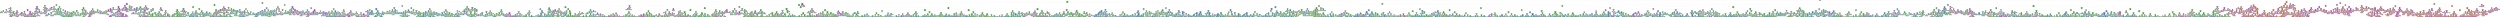 digraph Tree {
node [shape=box, style="filled, rounded", color="black", fontname=helvetica] ;
edge [fontname=helvetica] ;
0 [label="xy_total_sales <= 11.5\ngini = 0.708\nsamples = 96051\nvalue = [29116, 35255, 8573, 23107]\nclass = detached", fillcolor="#eefded"] ;
1 [label="pin_years_since_last_sale <= 1.884\ngini = 0.485\nsamples = 51619\nvalue = [263, 35250, 8571, 7535]\nclass = detached", fillcolor="#8def84"] ;
0 -> 1 [labeldistance=2.5, labelangle=45, headlabel="True"] ;
2 [label="pin_prev_sales <= 1.5\ngini = 0.577\nsamples = 8653\nvalue = [22, 3531, 794, 4306]\nclass = other", fillcolor="#f9e1fb"] ;
1 -> 2 ;
3 [label="Usl_wkpl <= 403.5\ngini = 0.309\nsamples = 4376\nvalue = [6, 735, 72, 3563]\nclass = other", fillcolor="#e065eb"] ;
2 -> 3 ;
4 [label="PT <= 27.5\ngini = 0.51\nsamples = 1778\nvalue = [6, 647, 63, 1062]\nclass = other", fillcolor="#f0b6f5"] ;
3 -> 4 ;
5 [label="Stu <= 1530.0\ngini = 0.323\nsamples = 1166\nvalue = [1, 219, 12, 934]\nclass = other", fillcolor="#e16aeb"] ;
4 -> 5 ;
6 [label="price_to_med_year <= 0.644\ngini = 0.291\nsamples = 1116\nvalue = [1, 186, 8, 921]\nclass = other", fillcolor="#df63ea"] ;
5 -> 6 ;
7 [label="Not_lbrfrc <= 67.0\ngini = 0.488\nsamples = 59\nvalue = [0, 36, 1, 22]\nclass = detached", fillcolor="#b9f5b4"] ;
6 -> 7 ;
8 [label="gini = 0.0\nsamples = 10\nvalue = [0, 0, 0, 10]\nclass = other", fillcolor="#d739e5"] ;
7 -> 8 ;
9 [label="Usl_wkpl <= 289.0\ngini = 0.4\nsamples = 49\nvalue = [0, 36, 1, 12]\nclass = detached", fillcolor="#88ee7f"] ;
7 -> 9 ;
10 [label="Sgl_att <= 115.0\ngini = 0.207\nsamples = 35\nvalue = [0, 31, 1, 3]\nclass = detached", fillcolor="#5ee852"] ;
9 -> 10 ;
11 [label="Not_lbrfrc <= 77.5\ngini = 0.062\nsamples = 31\nvalue = [0, 30, 0, 1]\nclass = detached", fillcolor="#4de640"] ;
10 -> 11 ;
12 [label="price_da_pct_change <= -0.429\ngini = 0.444\nsamples = 3\nvalue = [0, 2, 0, 1]\nclass = detached", fillcolor="#a3f29c"] ;
11 -> 12 ;
13 [label="gini = 0.0\nsamples = 1\nvalue = [0, 0, 0, 1]\nclass = other", fillcolor="#d739e5"] ;
12 -> 13 ;
14 [label="gini = 0.0\nsamples = 2\nvalue = [0, 2, 0, 0]\nclass = detached", fillcolor="#47e539"] ;
12 -> 14 ;
15 [label="gini = 0.0\nsamples = 28\nvalue = [0, 28, 0, 0]\nclass = detached", fillcolor="#47e539"] ;
11 -> 15 ;
16 [label="Sgl_det <= 75.0\ngini = 0.625\nsamples = 4\nvalue = [0, 1, 1, 2]\nclass = other", fillcolor="#f2bdf6"] ;
10 -> 16 ;
17 [label="pin_years_since_last_sale <= 0.326\ngini = 0.5\nsamples = 2\nvalue = [0, 1, 1, 0]\nclass = detached", fillcolor="#ffffff"] ;
16 -> 17 ;
18 [label="gini = 0.0\nsamples = 1\nvalue = [0, 0, 1, 0]\nclass = duplex_townhouse", fillcolor="#399de5"] ;
17 -> 18 ;
19 [label="gini = 0.0\nsamples = 1\nvalue = [0, 1, 0, 0]\nclass = detached", fillcolor="#47e539"] ;
17 -> 19 ;
20 [label="gini = 0.0\nsamples = 2\nvalue = [0, 0, 0, 2]\nclass = other", fillcolor="#d739e5"] ;
16 -> 20 ;
21 [label="Rented <= 22.5\ngini = 0.459\nsamples = 14\nvalue = [0, 5, 0, 9]\nclass = other", fillcolor="#eda7f3"] ;
9 -> 21 ;
22 [label="price_to_med_year <= 0.434\ngini = 0.298\nsamples = 11\nvalue = [0, 2, 0, 9]\nclass = other", fillcolor="#e065eb"] ;
21 -> 22 ;
23 [label="gini = 0.0\nsamples = 8\nvalue = [0, 0, 0, 8]\nclass = other", fillcolor="#d739e5"] ;
22 -> 23 ;
24 [label="price_to_med_year <= 0.52\ngini = 0.444\nsamples = 3\nvalue = [0, 2, 0, 1]\nclass = detached", fillcolor="#a3f29c"] ;
22 -> 24 ;
25 [label="gini = 0.0\nsamples = 2\nvalue = [0, 2, 0, 0]\nclass = detached", fillcolor="#47e539"] ;
24 -> 25 ;
26 [label="gini = 0.0\nsamples = 1\nvalue = [0, 0, 0, 1]\nclass = other", fillcolor="#d739e5"] ;
24 -> 26 ;
27 [label="gini = 0.0\nsamples = 3\nvalue = [0, 3, 0, 0]\nclass = detached", fillcolor="#47e539"] ;
21 -> 27 ;
28 [label="HH <= 3574.5\ngini = 0.256\nsamples = 1057\nvalue = [1, 150, 7, 899]\nclass = other", fillcolor="#de5bea"] ;
6 -> 28 ;
29 [label="Rented <= 77.5\ngini = 0.244\nsamples = 1045\nvalue = [1, 139, 7, 898]\nclass = other", fillcolor="#dd59e9"] ;
28 -> 29 ;
30 [label="Sgl_att <= 5.5\ngini = 0.226\nsamples = 1022\nvalue = [0, 127, 5, 890]\nclass = other", fillcolor="#dd56e9"] ;
29 -> 30 ;
31 [label="Unemp <= 0.5\ngini = 0.41\nsamples = 163\nvalue = [0, 47, 0, 116]\nclass = other", fillcolor="#e789f0"] ;
30 -> 31 ;
32 [label="pin_years_since_last_sale <= 0.179\ngini = 0.18\nsamples = 30\nvalue = [0, 27, 0, 3]\nclass = detached", fillcolor="#5be84f"] ;
31 -> 32 ;
33 [label="gini = 0.0\nsamples = 1\nvalue = [0, 0, 0, 1]\nclass = other", fillcolor="#d739e5"] ;
32 -> 33 ;
34 [label="Cars <= 717.5\ngini = 0.128\nsamples = 29\nvalue = [0, 27, 0, 2]\nclass = detached", fillcolor="#55e748"] ;
32 -> 34 ;
35 [label="pin_years_since_last_sale <= 0.971\ngini = 0.5\nsamples = 4\nvalue = [0, 2, 0, 2]\nclass = detached", fillcolor="#ffffff"] ;
34 -> 35 ;
36 [label="gini = 0.0\nsamples = 2\nvalue = [0, 0, 0, 2]\nclass = other", fillcolor="#d739e5"] ;
35 -> 36 ;
37 [label="gini = 0.0\nsamples = 2\nvalue = [0, 2, 0, 0]\nclass = detached", fillcolor="#47e539"] ;
35 -> 37 ;
38 [label="gini = 0.0\nsamples = 25\nvalue = [0, 25, 0, 0]\nclass = detached", fillcolor="#47e539"] ;
34 -> 38 ;
39 [label="HH <= 2225.0\ngini = 0.256\nsamples = 133\nvalue = [0, 20, 0, 113]\nclass = other", fillcolor="#de5cea"] ;
31 -> 39 ;
40 [label="Sgl_att <= 0.5\ngini = 0.207\nsamples = 128\nvalue = [0, 15, 0, 113]\nclass = other", fillcolor="#dc53e8"] ;
39 -> 40 ;
41 [label="Stu <= 793.5\ngini = 0.084\nsamples = 91\nvalue = [0, 4, 0, 87]\nclass = other", fillcolor="#d942e6"] ;
40 -> 41 ;
42 [label="PT <= 18.0\ngini = 0.044\nsamples = 88\nvalue = [0, 2, 0, 86]\nclass = other", fillcolor="#d83ee6"] ;
41 -> 42 ;
43 [label="Cars <= 886.0\ngini = 0.023\nsamples = 87\nvalue = [0, 1, 0, 86]\nclass = other", fillcolor="#d73be5"] ;
42 -> 43 ;
44 [label="gini = 0.444\nsamples = 3\nvalue = [0, 1, 0, 2]\nclass = other", fillcolor="#eb9cf2"] ;
43 -> 44 ;
45 [label="gini = 0.0\nsamples = 84\nvalue = [0, 0, 0, 84]\nclass = other", fillcolor="#d739e5"] ;
43 -> 45 ;
46 [label="gini = 0.0\nsamples = 1\nvalue = [0, 1, 0, 0]\nclass = detached", fillcolor="#47e539"] ;
42 -> 46 ;
47 [label="price_da_pct_change <= 0.53\ngini = 0.444\nsamples = 3\nvalue = [0, 2, 0, 1]\nclass = detached", fillcolor="#a3f29c"] ;
41 -> 47 ;
48 [label="gini = 0.0\nsamples = 2\nvalue = [0, 2, 0, 0]\nclass = detached", fillcolor="#47e539"] ;
47 -> 48 ;
49 [label="gini = 0.0\nsamples = 1\nvalue = [0, 0, 0, 1]\nclass = other", fillcolor="#d739e5"] ;
47 -> 49 ;
50 [label="price_da_pct_change <= 0.284\ngini = 0.418\nsamples = 37\nvalue = [0, 11, 0, 26]\nclass = other", fillcolor="#e88df0"] ;
40 -> 50 ;
51 [label="med_price_xy <= 546623.672\ngini = 0.488\nsamples = 19\nvalue = [0, 11, 0, 8]\nclass = detached", fillcolor="#cdf8c9"] ;
50 -> 51 ;
52 [label="price_to_med_year <= 1.144\ngini = 0.473\nsamples = 13\nvalue = [0, 5, 0, 8]\nclass = other", fillcolor="#f0b5f5"] ;
51 -> 52 ;
53 [label="gini = 0.469\nsamples = 8\nvalue = [0, 5, 0, 3]\nclass = detached", fillcolor="#b5f5b0"] ;
52 -> 53 ;
54 [label="gini = 0.0\nsamples = 5\nvalue = [0, 0, 0, 5]\nclass = other", fillcolor="#d739e5"] ;
52 -> 54 ;
55 [label="gini = 0.0\nsamples = 6\nvalue = [0, 6, 0, 0]\nclass = detached", fillcolor="#47e539"] ;
51 -> 55 ;
56 [label="gini = 0.0\nsamples = 18\nvalue = [0, 0, 0, 18]\nclass = other", fillcolor="#d739e5"] ;
50 -> 56 ;
57 [label="gini = 0.0\nsamples = 5\nvalue = [0, 5, 0, 0]\nclass = detached", fillcolor="#47e539"] ;
39 -> 57 ;
58 [label="Sgl_att <= 14.0\ngini = 0.179\nsamples = 859\nvalue = [0, 80, 5, 774]\nclass = other", fillcolor="#db4fe8"] ;
30 -> 58 ;
59 [label="Not_lbrfrc <= 154.0\ngini = 0.056\nsamples = 420\nvalue = [0, 12, 0, 408]\nclass = other", fillcolor="#d83fe6"] ;
58 -> 59 ;
60 [label="price_da_pct_change <= -0.669\ngini = 0.01\nsamples = 400\nvalue = [0, 2, 0, 398]\nclass = other", fillcolor="#d73ae5"] ;
59 -> 60 ;
61 [label="gini = 0.0\nsamples = 1\nvalue = [0, 1, 0, 0]\nclass = detached", fillcolor="#47e539"] ;
60 -> 61 ;
62 [label="Unemp <= 47.0\ngini = 0.005\nsamples = 399\nvalue = [0, 1, 0, 398]\nclass = other", fillcolor="#d739e5"] ;
60 -> 62 ;
63 [label="gini = 0.0\nsamples = 398\nvalue = [0, 0, 0, 398]\nclass = other", fillcolor="#d739e5"] ;
62 -> 63 ;
64 [label="gini = 0.0\nsamples = 1\nvalue = [0, 1, 0, 0]\nclass = detached", fillcolor="#47e539"] ;
62 -> 64 ;
65 [label="Usl_wkpl <= 215.0\ngini = 0.5\nsamples = 20\nvalue = [0, 10, 0, 10]\nclass = detached", fillcolor="#ffffff"] ;
59 -> 65 ;
66 [label="gini = 0.0\nsamples = 6\nvalue = [0, 6, 0, 0]\nclass = detached", fillcolor="#47e539"] ;
65 -> 66 ;
67 [label="Not_lbrfrc <= 172.0\ngini = 0.408\nsamples = 14\nvalue = [0, 4, 0, 10]\nclass = other", fillcolor="#e788ef"] ;
65 -> 67 ;
68 [label="pin_years_since_last_sale <= 0.958\ngini = 0.375\nsamples = 4\nvalue = [0, 3, 0, 1]\nclass = detached", fillcolor="#84ee7b"] ;
67 -> 68 ;
69 [label="gini = 0.0\nsamples = 1\nvalue = [0, 0, 0, 1]\nclass = other", fillcolor="#d739e5"] ;
68 -> 69 ;
70 [label="gini = 0.0\nsamples = 3\nvalue = [0, 3, 0, 0]\nclass = detached", fillcolor="#47e539"] ;
68 -> 70 ;
71 [label="Unemp <= 47.5\ngini = 0.18\nsamples = 10\nvalue = [0, 1, 0, 9]\nclass = other", fillcolor="#db4fe8"] ;
67 -> 71 ;
72 [label="gini = 0.0\nsamples = 9\nvalue = [0, 0, 0, 9]\nclass = other", fillcolor="#d739e5"] ;
71 -> 72 ;
73 [label="gini = 0.0\nsamples = 1\nvalue = [0, 1, 0, 0]\nclass = detached", fillcolor="#47e539"] ;
71 -> 73 ;
74 [label="pin_years_since_last_sale <= 1.688\ngini = 0.281\nsamples = 439\nvalue = [0, 68, 5, 366]\nclass = other", fillcolor="#df60ea"] ;
58 -> 74 ;
75 [label="Not_lbrfrc <= 195.0\ngini = 0.246\nsamples = 415\nvalue = [0, 55, 4, 356]\nclass = other", fillcolor="#de59e9"] ;
74 -> 75 ;
76 [label="Stu <= 1295.0\ngini = 0.352\nsamples = 226\nvalue = [0, 46, 4, 176]\nclass = other", fillcolor="#e270ec"] ;
75 -> 76 ;
77 [label="HH <= 1035.5\ngini = 0.481\nsamples = 138\nvalue = [0, 46, 4, 88]\nclass = other", fillcolor="#eda5f3"] ;
76 -> 77 ;
78 [label="Stu <= 694.5\ngini = 0.305\nsamples = 88\nvalue = [0, 14, 2, 72]\nclass = other", fillcolor="#e064eb"] ;
77 -> 78 ;
79 [label="gini = 0.235\nsamples = 83\nvalue = [0, 9, 2, 72]\nclass = other", fillcolor="#dd56e9"] ;
78 -> 79 ;
80 [label="gini = 0.0\nsamples = 5\nvalue = [0, 5, 0, 0]\nclass = detached", fillcolor="#47e539"] ;
78 -> 80 ;
81 [label="Not_lbrfrc <= 26.0\ngini = 0.486\nsamples = 50\nvalue = [0, 32, 2, 16]\nclass = detached", fillcolor="#a8f3a2"] ;
77 -> 81 ;
82 [label="gini = 0.0\nsamples = 6\nvalue = [0, 0, 0, 6]\nclass = other", fillcolor="#d739e5"] ;
81 -> 82 ;
83 [label="gini = 0.417\nsamples = 44\nvalue = [0, 32, 2, 10]\nclass = detached", fillcolor="#88ee7f"] ;
81 -> 83 ;
84 [label="gini = 0.0\nsamples = 88\nvalue = [0, 0, 0, 88]\nclass = other", fillcolor="#d739e5"] ;
76 -> 84 ;
85 [label="HH <= 2094.5\ngini = 0.091\nsamples = 189\nvalue = [0, 9, 0, 180]\nclass = other", fillcolor="#d943e6"] ;
75 -> 85 ;
86 [label="Usl_wkpl <= 175.0\ngini = 0.062\nsamples = 186\nvalue = [0, 6, 0, 180]\nclass = other", fillcolor="#d840e6"] ;
85 -> 86 ;
87 [label="pin_years_since_last_sale <= 0.541\ngini = 0.444\nsamples = 3\nvalue = [0, 2, 0, 1]\nclass = detached", fillcolor="#a3f29c"] ;
86 -> 87 ;
88 [label="gini = 0.0\nsamples = 1\nvalue = [0, 0, 0, 1]\nclass = other", fillcolor="#d739e5"] ;
87 -> 88 ;
89 [label="gini = 0.0\nsamples = 2\nvalue = [0, 2, 0, 0]\nclass = detached", fillcolor="#47e539"] ;
87 -> 89 ;
90 [label="Pop_y <= 805.0\ngini = 0.043\nsamples = 183\nvalue = [0, 4, 0, 179]\nclass = other", fillcolor="#d83de6"] ;
86 -> 90 ;
91 [label="gini = 0.0\nsamples = 1\nvalue = [0, 1, 0, 0]\nclass = detached", fillcolor="#47e539"] ;
90 -> 91 ;
92 [label="gini = 0.032\nsamples = 182\nvalue = [0, 3, 0, 179]\nclass = other", fillcolor="#d83ce5"] ;
90 -> 92 ;
93 [label="gini = 0.0\nsamples = 3\nvalue = [0, 3, 0, 0]\nclass = detached", fillcolor="#47e539"] ;
85 -> 93 ;
94 [label="Not_lbrfrc <= 319.5\ngini = 0.531\nsamples = 24\nvalue = [0, 13, 1, 10]\nclass = detached", fillcolor="#d8f9d5"] ;
74 -> 94 ;
95 [label="Stu <= 1117.5\ngini = 0.426\nsamples = 18\nvalue = [0, 13, 1, 4]\nclass = detached", fillcolor="#89ee80"] ;
94 -> 95 ;
96 [label="Rented <= 62.0\ngini = 0.133\nsamples = 14\nvalue = [0, 13, 0, 1]\nclass = detached", fillcolor="#55e748"] ;
95 -> 96 ;
97 [label="gini = 0.0\nsamples = 13\nvalue = [0, 13, 0, 0]\nclass = detached", fillcolor="#47e539"] ;
96 -> 97 ;
98 [label="gini = 0.0\nsamples = 1\nvalue = [0, 0, 0, 1]\nclass = other", fillcolor="#d739e5"] ;
96 -> 98 ;
99 [label="Stu <= 1163.5\ngini = 0.375\nsamples = 4\nvalue = [0, 0, 1, 3]\nclass = other", fillcolor="#e47bee"] ;
95 -> 99 ;
100 [label="gini = 0.0\nsamples = 1\nvalue = [0, 0, 1, 0]\nclass = duplex_townhouse", fillcolor="#399de5"] ;
99 -> 100 ;
101 [label="gini = 0.0\nsamples = 3\nvalue = [0, 0, 0, 3]\nclass = other", fillcolor="#d739e5"] ;
99 -> 101 ;
102 [label="gini = 0.0\nsamples = 6\nvalue = [0, 0, 0, 6]\nclass = other", fillcolor="#d739e5"] ;
94 -> 102 ;
103 [label="Usl_wkpl <= 177.0\ngini = 0.597\nsamples = 23\nvalue = [1, 12, 2, 8]\nclass = detached", fillcolor="#cef8ca"] ;
29 -> 103 ;
104 [label="Cars <= 1771.5\ngini = 0.406\nsamples = 8\nvalue = [0, 1, 1, 6]\nclass = other", fillcolor="#e272ec"] ;
103 -> 104 ;
105 [label="price_da_pct_change <= -0.044\ngini = 0.245\nsamples = 7\nvalue = [0, 1, 0, 6]\nclass = other", fillcolor="#de5ae9"] ;
104 -> 105 ;
106 [label="price_to_med_year <= 0.864\ngini = 0.5\nsamples = 2\nvalue = [0, 1, 0, 1]\nclass = detached", fillcolor="#ffffff"] ;
105 -> 106 ;
107 [label="gini = 0.0\nsamples = 1\nvalue = [0, 0, 0, 1]\nclass = other", fillcolor="#d739e5"] ;
106 -> 107 ;
108 [label="gini = 0.0\nsamples = 1\nvalue = [0, 1, 0, 0]\nclass = detached", fillcolor="#47e539"] ;
106 -> 108 ;
109 [label="gini = 0.0\nsamples = 5\nvalue = [0, 0, 0, 5]\nclass = other", fillcolor="#d739e5"] ;
105 -> 109 ;
110 [label="gini = 0.0\nsamples = 1\nvalue = [0, 0, 1, 0]\nclass = duplex_townhouse", fillcolor="#399de5"] ;
104 -> 110 ;
111 [label="Usl_wkpl <= 287.0\ngini = 0.436\nsamples = 15\nvalue = [1, 11, 1, 2]\nclass = detached", fillcolor="#80ed76"] ;
103 -> 111 ;
112 [label="med_price_xy <= 277938.484\ngini = 0.153\nsamples = 12\nvalue = [0, 11, 0, 1]\nclass = detached", fillcolor="#58e74b"] ;
111 -> 112 ;
113 [label="gini = 0.0\nsamples = 1\nvalue = [0, 0, 0, 1]\nclass = other", fillcolor="#d739e5"] ;
112 -> 113 ;
114 [label="gini = 0.0\nsamples = 11\nvalue = [0, 11, 0, 0]\nclass = detached", fillcolor="#47e539"] ;
112 -> 114 ;
115 [label="xy_total_sales <= 2.5\ngini = 0.667\nsamples = 3\nvalue = [1, 0, 1, 1]\nclass = condo", fillcolor="#ffffff"] ;
111 -> 115 ;
116 [label="Usl_wkpl <= 347.5\ngini = 0.5\nsamples = 2\nvalue = [1, 0, 0, 1]\nclass = condo", fillcolor="#ffffff"] ;
115 -> 116 ;
117 [label="gini = 0.0\nsamples = 1\nvalue = [1, 0, 0, 0]\nclass = condo", fillcolor="#e58139"] ;
116 -> 117 ;
118 [label="gini = 0.0\nsamples = 1\nvalue = [0, 0, 0, 1]\nclass = other", fillcolor="#d739e5"] ;
116 -> 118 ;
119 [label="gini = 0.0\nsamples = 1\nvalue = [0, 0, 1, 0]\nclass = duplex_townhouse", fillcolor="#399de5"] ;
115 -> 119 ;
120 [label="Not_lbrfrc <= 80.0\ngini = 0.153\nsamples = 12\nvalue = [0, 11, 0, 1]\nclass = detached", fillcolor="#58e74b"] ;
28 -> 120 ;
121 [label="gini = 0.0\nsamples = 1\nvalue = [0, 0, 0, 1]\nclass = other", fillcolor="#d739e5"] ;
120 -> 121 ;
122 [label="gini = 0.0\nsamples = 11\nvalue = [0, 11, 0, 0]\nclass = detached", fillcolor="#47e539"] ;
120 -> 122 ;
123 [label="Sgl_det <= 55.0\ngini = 0.49\nsamples = 50\nvalue = [0, 33, 4, 13]\nclass = detached", fillcolor="#9cf194"] ;
5 -> 123 ;
124 [label="gini = 0.0\nsamples = 4\nvalue = [0, 0, 4, 0]\nclass = duplex_townhouse", fillcolor="#399de5"] ;
123 -> 124 ;
125 [label="Rented <= 50.0\ngini = 0.405\nsamples = 46\nvalue = [0, 33, 0, 13]\nclass = detached", fillcolor="#8fef87"] ;
123 -> 125 ;
126 [label="Cars <= 4550.0\ngini = 0.32\nsamples = 40\nvalue = [0, 32, 0, 8]\nclass = detached", fillcolor="#75ec6a"] ;
125 -> 126 ;
127 [label="gini = 0.0\nsamples = 22\nvalue = [0, 22, 0, 0]\nclass = detached", fillcolor="#47e539"] ;
126 -> 127 ;
128 [label="Sgl_att <= 10.5\ngini = 0.494\nsamples = 18\nvalue = [0, 10, 0, 8]\nclass = detached", fillcolor="#dafad7"] ;
126 -> 128 ;
129 [label="pin_years_since_last_sale <= 1.552\ngini = 0.32\nsamples = 10\nvalue = [0, 2, 0, 8]\nclass = other", fillcolor="#e16aec"] ;
128 -> 129 ;
130 [label="med_price_xy <= 439452.844\ngini = 0.198\nsamples = 9\nvalue = [0, 1, 0, 8]\nclass = other", fillcolor="#dc52e8"] ;
129 -> 130 ;
131 [label="Unemp <= 15.0\ngini = 0.5\nsamples = 2\nvalue = [0, 1, 0, 1]\nclass = detached", fillcolor="#ffffff"] ;
130 -> 131 ;
132 [label="gini = 0.0\nsamples = 1\nvalue = [0, 1, 0, 0]\nclass = detached", fillcolor="#47e539"] ;
131 -> 132 ;
133 [label="gini = 0.0\nsamples = 1\nvalue = [0, 0, 0, 1]\nclass = other", fillcolor="#d739e5"] ;
131 -> 133 ;
134 [label="gini = 0.0\nsamples = 7\nvalue = [0, 0, 0, 7]\nclass = other", fillcolor="#d739e5"] ;
130 -> 134 ;
135 [label="gini = 0.0\nsamples = 1\nvalue = [0, 1, 0, 0]\nclass = detached", fillcolor="#47e539"] ;
129 -> 135 ;
136 [label="gini = 0.0\nsamples = 8\nvalue = [0, 8, 0, 0]\nclass = detached", fillcolor="#47e539"] ;
128 -> 136 ;
137 [label="med_price_xy <= 698625.062\ngini = 0.278\nsamples = 6\nvalue = [0, 1, 0, 5]\nclass = other", fillcolor="#df61ea"] ;
125 -> 137 ;
138 [label="gini = 0.0\nsamples = 4\nvalue = [0, 0, 0, 4]\nclass = other", fillcolor="#d739e5"] ;
137 -> 138 ;
139 [label="price_to_med_year <= 1.614\ngini = 0.5\nsamples = 2\nvalue = [0, 1, 0, 1]\nclass = detached", fillcolor="#ffffff"] ;
137 -> 139 ;
140 [label="gini = 0.0\nsamples = 1\nvalue = [0, 0, 0, 1]\nclass = other", fillcolor="#d739e5"] ;
139 -> 140 ;
141 [label="gini = 0.0\nsamples = 1\nvalue = [0, 1, 0, 0]\nclass = detached", fillcolor="#47e539"] ;
139 -> 141 ;
142 [label="HH <= 632.5\ngini = 0.46\nsamples = 612\nvalue = [5, 428, 51, 128]\nclass = detached", fillcolor="#8def84"] ;
4 -> 142 ;
143 [label="PT <= 47.5\ngini = 0.256\nsamples = 53\nvalue = [0, 8, 0, 45]\nclass = other", fillcolor="#de5cea"] ;
142 -> 143 ;
144 [label="price_da_pct_change <= 1.432\ngini = 0.045\nsamples = 43\nvalue = [0, 1, 0, 42]\nclass = other", fillcolor="#d83ee6"] ;
143 -> 144 ;
145 [label="gini = 0.0\nsamples = 41\nvalue = [0, 0, 0, 41]\nclass = other", fillcolor="#d739e5"] ;
144 -> 145 ;
146 [label="Not_lbrfrc <= 228.0\ngini = 0.5\nsamples = 2\nvalue = [0, 1, 0, 1]\nclass = detached", fillcolor="#ffffff"] ;
144 -> 146 ;
147 [label="gini = 0.0\nsamples = 1\nvalue = [0, 1, 0, 0]\nclass = detached", fillcolor="#47e539"] ;
146 -> 147 ;
148 [label="gini = 0.0\nsamples = 1\nvalue = [0, 0, 0, 1]\nclass = other", fillcolor="#d739e5"] ;
146 -> 148 ;
149 [label="HH <= 482.0\ngini = 0.42\nsamples = 10\nvalue = [0, 7, 0, 3]\nclass = detached", fillcolor="#96f08e"] ;
143 -> 149 ;
150 [label="Stu <= 67.5\ngini = 0.48\nsamples = 5\nvalue = [0, 2, 0, 3]\nclass = other", fillcolor="#f2bdf6"] ;
149 -> 150 ;
151 [label="gini = 0.0\nsamples = 2\nvalue = [0, 2, 0, 0]\nclass = detached", fillcolor="#47e539"] ;
150 -> 151 ;
152 [label="gini = 0.0\nsamples = 3\nvalue = [0, 0, 0, 3]\nclass = other", fillcolor="#d739e5"] ;
150 -> 152 ;
153 [label="gini = 0.0\nsamples = 5\nvalue = [0, 5, 0, 0]\nclass = detached", fillcolor="#47e539"] ;
149 -> 153 ;
154 [label="Sgl_det <= 52.5\ngini = 0.405\nsamples = 559\nvalue = [5, 420, 51, 83]\nclass = detached", fillcolor="#7ded73"] ;
142 -> 154 ;
155 [label="Stu <= 1846.0\ngini = 0.586\nsamples = 111\nvalue = [3, 61, 35, 12]\nclass = detached", fillcolor="#c0f6bb"] ;
154 -> 155 ;
156 [label="price_to_med_year <= 0.589\ngini = 0.234\nsamples = 23\nvalue = [1, 20, 2, 0]\nclass = detached", fillcolor="#61e955"] ;
155 -> 156 ;
157 [label="gini = 0.0\nsamples = 2\nvalue = [0, 0, 2, 0]\nclass = duplex_townhouse", fillcolor="#399de5"] ;
156 -> 157 ;
158 [label="price_da_pct_change <= -0.409\ngini = 0.091\nsamples = 21\nvalue = [1, 20, 0, 0]\nclass = detached", fillcolor="#50e643"] ;
156 -> 158 ;
159 [label="Sgl_det <= 22.5\ngini = 0.5\nsamples = 2\nvalue = [1, 1, 0, 0]\nclass = condo", fillcolor="#ffffff"] ;
158 -> 159 ;
160 [label="gini = 0.0\nsamples = 1\nvalue = [0, 1, 0, 0]\nclass = detached", fillcolor="#47e539"] ;
159 -> 160 ;
161 [label="gini = 0.0\nsamples = 1\nvalue = [1, 0, 0, 0]\nclass = condo", fillcolor="#e58139"] ;
159 -> 161 ;
162 [label="gini = 0.0\nsamples = 19\nvalue = [0, 19, 0, 0]\nclass = detached", fillcolor="#47e539"] ;
158 -> 162 ;
163 [label="pin_years_since_last_sale <= 1.521\ngini = 0.623\nsamples = 88\nvalue = [2, 41, 33, 12]\nclass = detached", fillcolor="#e4fbe2"] ;
155 -> 163 ;
164 [label="Stu <= 4058.5\ngini = 0.563\nsamples = 71\nvalue = [1, 35, 31, 4]\nclass = detached", fillcolor="#edfceb"] ;
163 -> 164 ;
165 [label="Not_lbrfrc <= 57.5\ngini = 0.517\nsamples = 42\nvalue = [1, 15, 25, 1]\nclass = duplex_townhouse", fillcolor="#b6dbf5"] ;
164 -> 165 ;
166 [label="gini = 0.0\nsamples = 4\nvalue = [0, 4, 0, 0]\nclass = detached", fillcolor="#47e539"] ;
165 -> 166 ;
167 [label="Not_lbrfrc <= 142.5\ngini = 0.482\nsamples = 38\nvalue = [1, 11, 25, 1]\nclass = duplex_townhouse", fillcolor="#98ccf2"] ;
165 -> 167 ;
168 [label="price_to_med_year <= 2.371\ngini = 0.322\nsamples = 26\nvalue = [0, 4, 21, 1]\nclass = duplex_townhouse", fillcolor="#66b3eb"] ;
167 -> 168 ;
169 [label="Sgl_det <= 17.5\ngini = 0.091\nsamples = 21\nvalue = [0, 1, 20, 0]\nclass = duplex_townhouse", fillcolor="#43a2e6"] ;
168 -> 169 ;
170 [label="PT <= 105.0\ngini = 0.375\nsamples = 4\nvalue = [0, 1, 3, 0]\nclass = duplex_townhouse", fillcolor="#7bbeee"] ;
169 -> 170 ;
171 [label="gini = 0.0\nsamples = 3\nvalue = [0, 0, 3, 0]\nclass = duplex_townhouse", fillcolor="#399de5"] ;
170 -> 171 ;
172 [label="gini = 0.0\nsamples = 1\nvalue = [0, 1, 0, 0]\nclass = detached", fillcolor="#47e539"] ;
170 -> 172 ;
173 [label="gini = 0.0\nsamples = 17\nvalue = [0, 0, 17, 0]\nclass = duplex_townhouse", fillcolor="#399de5"] ;
169 -> 173 ;
174 [label="PT <= 92.5\ngini = 0.56\nsamples = 5\nvalue = [0, 3, 1, 1]\nclass = detached", fillcolor="#a3f29c"] ;
168 -> 174 ;
175 [label="gini = 0.0\nsamples = 3\nvalue = [0, 3, 0, 0]\nclass = detached", fillcolor="#47e539"] ;
174 -> 175 ;
176 [label="Unemp <= 30.0\ngini = 0.5\nsamples = 2\nvalue = [0, 0, 1, 1]\nclass = duplex_townhouse", fillcolor="#ffffff"] ;
174 -> 176 ;
177 [label="gini = 0.0\nsamples = 1\nvalue = [0, 0, 0, 1]\nclass = other", fillcolor="#d739e5"] ;
176 -> 177 ;
178 [label="gini = 0.0\nsamples = 1\nvalue = [0, 0, 1, 0]\nclass = duplex_townhouse", fillcolor="#399de5"] ;
176 -> 178 ;
179 [label="Unemp <= 17.5\ngini = 0.542\nsamples = 12\nvalue = [1, 7, 4, 0]\nclass = detached", fillcolor="#baf5b5"] ;
167 -> 179 ;
180 [label="Usl_wkpl <= 115.0\ngini = 0.444\nsamples = 3\nvalue = [1, 0, 2, 0]\nclass = duplex_townhouse", fillcolor="#9ccef2"] ;
179 -> 180 ;
181 [label="gini = 0.0\nsamples = 1\nvalue = [1, 0, 0, 0]\nclass = condo", fillcolor="#e58139"] ;
180 -> 181 ;
182 [label="gini = 0.0\nsamples = 2\nvalue = [0, 0, 2, 0]\nclass = duplex_townhouse", fillcolor="#399de5"] ;
180 -> 182 ;
183 [label="pin_years_since_last_sale <= 1.199\ngini = 0.346\nsamples = 9\nvalue = [0, 7, 2, 0]\nclass = detached", fillcolor="#7cec72"] ;
179 -> 183 ;
184 [label="gini = 0.0\nsamples = 7\nvalue = [0, 7, 0, 0]\nclass = detached", fillcolor="#47e539"] ;
183 -> 184 ;
185 [label="gini = 0.0\nsamples = 2\nvalue = [0, 0, 2, 0]\nclass = duplex_townhouse", fillcolor="#399de5"] ;
183 -> 185 ;
186 [label="Cars <= 5097.5\ngini = 0.471\nsamples = 29\nvalue = [0, 20, 6, 3]\nclass = detached", fillcolor="#8fef86"] ;
164 -> 186 ;
187 [label="Sgl_att <= 180.0\ngini = 0.351\nsamples = 24\nvalue = [0, 19, 2, 3]\nclass = detached", fillcolor="#73eb68"] ;
186 -> 187 ;
188 [label="gini = 0.0\nsamples = 13\nvalue = [0, 13, 0, 0]\nclass = detached", fillcolor="#47e539"] ;
187 -> 188 ;
189 [label="PT <= 92.5\ngini = 0.595\nsamples = 11\nvalue = [0, 6, 2, 3]\nclass = detached", fillcolor="#baf5b5"] ;
187 -> 189 ;
190 [label="gini = 0.0\nsamples = 3\nvalue = [0, 0, 0, 3]\nclass = other", fillcolor="#d739e5"] ;
189 -> 190 ;
191 [label="pin_years_since_last_sale <= 0.611\ngini = 0.375\nsamples = 8\nvalue = [0, 6, 2, 0]\nclass = detached", fillcolor="#84ee7b"] ;
189 -> 191 ;
192 [label="gini = 0.0\nsamples = 1\nvalue = [0, 0, 1, 0]\nclass = duplex_townhouse", fillcolor="#399de5"] ;
191 -> 192 ;
193 [label="price_da_pct_change <= -0.035\ngini = 0.245\nsamples = 7\nvalue = [0, 6, 1, 0]\nclass = detached", fillcolor="#66e95a"] ;
191 -> 193 ;
194 [label="gini = 0.0\nsamples = 1\nvalue = [0, 0, 1, 0]\nclass = duplex_townhouse", fillcolor="#399de5"] ;
193 -> 194 ;
195 [label="gini = 0.0\nsamples = 6\nvalue = [0, 6, 0, 0]\nclass = detached", fillcolor="#47e539"] ;
193 -> 195 ;
196 [label="Unemp <= 7.5\ngini = 0.32\nsamples = 5\nvalue = [0, 1, 4, 0]\nclass = duplex_townhouse", fillcolor="#6ab6ec"] ;
186 -> 196 ;
197 [label="gini = 0.0\nsamples = 1\nvalue = [0, 1, 0, 0]\nclass = detached", fillcolor="#47e539"] ;
196 -> 197 ;
198 [label="gini = 0.0\nsamples = 4\nvalue = [0, 0, 4, 0]\nclass = duplex_townhouse", fillcolor="#399de5"] ;
196 -> 198 ;
199 [label="med_price_xy <= 535579.484\ngini = 0.637\nsamples = 17\nvalue = [1, 6, 2, 8]\nclass = other", fillcolor="#f8dbfa"] ;
163 -> 199 ;
200 [label="gini = 0.0\nsamples = 5\nvalue = [0, 5, 0, 0]\nclass = detached", fillcolor="#47e539"] ;
199 -> 200 ;
201 [label="Sgl_att <= 215.0\ngini = 0.514\nsamples = 12\nvalue = [1, 1, 2, 8]\nclass = other", fillcolor="#e788ef"] ;
199 -> 201 ;
202 [label="xy_total_sales <= 3.0\ngini = 0.198\nsamples = 9\nvalue = [1, 0, 0, 8]\nclass = other", fillcolor="#dc52e8"] ;
201 -> 202 ;
203 [label="gini = 0.0\nsamples = 7\nvalue = [0, 0, 0, 7]\nclass = other", fillcolor="#d739e5"] ;
202 -> 203 ;
204 [label="price_to_med_year <= 1.431\ngini = 0.5\nsamples = 2\nvalue = [1, 0, 0, 1]\nclass = condo", fillcolor="#ffffff"] ;
202 -> 204 ;
205 [label="gini = 0.0\nsamples = 1\nvalue = [0, 0, 0, 1]\nclass = other", fillcolor="#d739e5"] ;
204 -> 205 ;
206 [label="gini = 0.0\nsamples = 1\nvalue = [1, 0, 0, 0]\nclass = condo", fillcolor="#e58139"] ;
204 -> 206 ;
207 [label="Sgl_det <= 27.5\ngini = 0.444\nsamples = 3\nvalue = [0, 1, 2, 0]\nclass = duplex_townhouse", fillcolor="#9ccef2"] ;
201 -> 207 ;
208 [label="gini = 0.0\nsamples = 1\nvalue = [0, 1, 0, 0]\nclass = detached", fillcolor="#47e539"] ;
207 -> 208 ;
209 [label="gini = 0.0\nsamples = 2\nvalue = [0, 0, 2, 0]\nclass = duplex_townhouse", fillcolor="#399de5"] ;
207 -> 209 ;
210 [label="Usl_wkpl <= 277.5\ngini = 0.331\nsamples = 448\nvalue = [2, 359, 16, 71]\nclass = detached", fillcolor="#72eb68"] ;
154 -> 210 ;
211 [label="Stu <= 11869.0\ngini = 0.197\nsamples = 308\nvalue = [1, 275, 10, 22]\nclass = detached", fillcolor="#5ce850"] ;
210 -> 211 ;
212 [label="med_price_xy <= 1168096.812\ngini = 0.179\nsamples = 301\nvalue = [1, 272, 10, 18]\nclass = detached", fillcolor="#5ae84d"] ;
211 -> 212 ;
213 [label="price_to_med_year <= 1.051\ngini = 0.149\nsamples = 266\nvalue = [1, 245, 10, 10]\nclass = detached", fillcolor="#56e749"] ;
212 -> 213 ;
214 [label="pin_years_since_last_sale <= 1.881\ngini = 0.36\nsamples = 56\nvalue = [0, 44, 6, 6]\nclass = detached", fillcolor="#73eb69"] ;
213 -> 214 ;
215 [label="price_to_med_year <= 1.045\ngini = 0.34\nsamples = 55\nvalue = [0, 44, 6, 5]\nclass = detached", fillcolor="#70eb65"] ;
214 -> 215 ;
216 [label="xy_total_sales <= 4.5\ngini = 0.318\nsamples = 54\nvalue = [0, 44, 6, 4]\nclass = detached", fillcolor="#6dea62"] ;
215 -> 216 ;
217 [label="Sgl_att <= 170.0\ngini = 0.295\nsamples = 53\nvalue = [0, 44, 6, 3]\nclass = detached", fillcolor="#6aea5f"] ;
216 -> 217 ;
218 [label="Usl_wkpl <= 97.5\ngini = 0.271\nsamples = 52\nvalue = [0, 44, 5, 3]\nclass = detached", fillcolor="#66e95b"] ;
217 -> 218 ;
219 [label="gini = 0.0\nsamples = 1\nvalue = [0, 0, 1, 0]\nclass = duplex_townhouse", fillcolor="#399de5"] ;
218 -> 219 ;
220 [label="gini = 0.246\nsamples = 51\nvalue = [0, 44, 4, 3]\nclass = detached", fillcolor="#62e956"] ;
218 -> 220 ;
221 [label="gini = 0.0\nsamples = 1\nvalue = [0, 0, 1, 0]\nclass = duplex_townhouse", fillcolor="#399de5"] ;
217 -> 221 ;
222 [label="gini = 0.0\nsamples = 1\nvalue = [0, 0, 0, 1]\nclass = other", fillcolor="#d739e5"] ;
216 -> 222 ;
223 [label="gini = 0.0\nsamples = 1\nvalue = [0, 0, 0, 1]\nclass = other", fillcolor="#d739e5"] ;
215 -> 223 ;
224 [label="gini = 0.0\nsamples = 1\nvalue = [0, 0, 0, 1]\nclass = other", fillcolor="#d739e5"] ;
214 -> 224 ;
225 [label="Sgl_att <= 122.5\ngini = 0.083\nsamples = 210\nvalue = [1, 201, 4, 4]\nclass = detached", fillcolor="#4fe642"] ;
213 -> 225 ;
226 [label="PT <= 137.5\ngini = 0.051\nsamples = 192\nvalue = [0, 187, 1, 4]\nclass = detached", fillcolor="#4ce63e"] ;
225 -> 226 ;
227 [label="pin_years_since_last_sale <= 1.664\ngini = 0.042\nsamples = 189\nvalue = [0, 185, 1, 3]\nclass = detached", fillcolor="#4be63d"] ;
226 -> 227 ;
228 [label="price_da_pct_change <= 21.38\ngini = 0.023\nsamples = 175\nvalue = [0, 173, 1, 1]\nclass = detached", fillcolor="#49e53b"] ;
227 -> 228 ;
229 [label="price_to_med_year <= 1.127\ngini = 0.012\nsamples = 171\nvalue = [0, 170, 0, 1]\nclass = detached", fillcolor="#48e53a"] ;
228 -> 229 ;
230 [label="gini = 0.165\nsamples = 11\nvalue = [0, 10, 0, 1]\nclass = detached", fillcolor="#59e84d"] ;
229 -> 230 ;
231 [label="gini = 0.0\nsamples = 160\nvalue = [0, 160, 0, 0]\nclass = detached", fillcolor="#47e539"] ;
229 -> 231 ;
232 [label="Sgl_det <= 67.5\ngini = 0.375\nsamples = 4\nvalue = [0, 3, 1, 0]\nclass = detached", fillcolor="#84ee7b"] ;
228 -> 232 ;
233 [label="gini = 0.0\nsamples = 1\nvalue = [0, 0, 1, 0]\nclass = duplex_townhouse", fillcolor="#399de5"] ;
232 -> 233 ;
234 [label="gini = 0.0\nsamples = 3\nvalue = [0, 3, 0, 0]\nclass = detached", fillcolor="#47e539"] ;
232 -> 234 ;
235 [label="pin_years_since_last_sale <= 1.747\ngini = 0.245\nsamples = 14\nvalue = [0, 12, 0, 2]\nclass = detached", fillcolor="#66e95a"] ;
227 -> 235 ;
236 [label="gini = 0.0\nsamples = 2\nvalue = [0, 0, 0, 2]\nclass = other", fillcolor="#d739e5"] ;
235 -> 236 ;
237 [label="gini = 0.0\nsamples = 12\nvalue = [0, 12, 0, 0]\nclass = detached", fillcolor="#47e539"] ;
235 -> 237 ;
238 [label="pin_years_since_last_sale <= 0.797\ngini = 0.444\nsamples = 3\nvalue = [0, 2, 0, 1]\nclass = detached", fillcolor="#a3f29c"] ;
226 -> 238 ;
239 [label="gini = 0.0\nsamples = 1\nvalue = [0, 0, 0, 1]\nclass = other", fillcolor="#d739e5"] ;
238 -> 239 ;
240 [label="gini = 0.0\nsamples = 2\nvalue = [0, 2, 0, 0]\nclass = detached", fillcolor="#47e539"] ;
238 -> 240 ;
241 [label="Sgl_att <= 145.0\ngini = 0.364\nsamples = 18\nvalue = [1, 14, 3, 0]\nclass = detached", fillcolor="#78ec6e"] ;
225 -> 241 ;
242 [label="price_to_med_year <= 1.704\ngini = 0.64\nsamples = 5\nvalue = [1, 2, 2, 0]\nclass = detached", fillcolor="#ffffff"] ;
241 -> 242 ;
243 [label="Unemp <= 30.0\ngini = 0.444\nsamples = 3\nvalue = [1, 2, 0, 0]\nclass = detached", fillcolor="#a3f29c"] ;
242 -> 243 ;
244 [label="gini = 0.0\nsamples = 2\nvalue = [0, 2, 0, 0]\nclass = detached", fillcolor="#47e539"] ;
243 -> 244 ;
245 [label="gini = 0.0\nsamples = 1\nvalue = [1, 0, 0, 0]\nclass = condo", fillcolor="#e58139"] ;
243 -> 245 ;
246 [label="gini = 0.0\nsamples = 2\nvalue = [0, 0, 2, 0]\nclass = duplex_townhouse", fillcolor="#399de5"] ;
242 -> 246 ;
247 [label="Sgl_det <= 57.5\ngini = 0.142\nsamples = 13\nvalue = [0, 12, 1, 0]\nclass = detached", fillcolor="#56e749"] ;
241 -> 247 ;
248 [label="pin_years_since_last_sale <= 1.051\ngini = 0.444\nsamples = 3\nvalue = [0, 2, 1, 0]\nclass = detached", fillcolor="#a3f29c"] ;
247 -> 248 ;
249 [label="gini = 0.0\nsamples = 1\nvalue = [0, 0, 1, 0]\nclass = duplex_townhouse", fillcolor="#399de5"] ;
248 -> 249 ;
250 [label="gini = 0.0\nsamples = 2\nvalue = [0, 2, 0, 0]\nclass = detached", fillcolor="#47e539"] ;
248 -> 250 ;
251 [label="gini = 0.0\nsamples = 10\nvalue = [0, 10, 0, 0]\nclass = detached", fillcolor="#47e539"] ;
247 -> 251 ;
252 [label="Unemp <= 7.5\ngini = 0.353\nsamples = 35\nvalue = [0, 27, 0, 8]\nclass = detached", fillcolor="#7eed74"] ;
212 -> 252 ;
253 [label="pin_years_since_last_sale <= 1.579\ngini = 0.498\nsamples = 15\nvalue = [0, 8, 0, 7]\nclass = detached", fillcolor="#e8fce6"] ;
252 -> 253 ;
254 [label="Usl_wkpl <= 237.5\ngini = 0.444\nsamples = 12\nvalue = [0, 8, 0, 4]\nclass = detached", fillcolor="#a3f29c"] ;
253 -> 254 ;
255 [label="price_da_pct_change <= 1.629\ngini = 0.32\nsamples = 10\nvalue = [0, 8, 0, 2]\nclass = detached", fillcolor="#75ec6a"] ;
254 -> 255 ;
256 [label="price_to_med_year <= 3.496\ngini = 0.198\nsamples = 9\nvalue = [0, 8, 0, 1]\nclass = detached", fillcolor="#5ee852"] ;
255 -> 256 ;
257 [label="med_price_xy <= 1316508.0\ngini = 0.5\nsamples = 2\nvalue = [0, 1, 0, 1]\nclass = detached", fillcolor="#ffffff"] ;
256 -> 257 ;
258 [label="gini = 0.0\nsamples = 1\nvalue = [0, 1, 0, 0]\nclass = detached", fillcolor="#47e539"] ;
257 -> 258 ;
259 [label="gini = 0.0\nsamples = 1\nvalue = [0, 0, 0, 1]\nclass = other", fillcolor="#d739e5"] ;
257 -> 259 ;
260 [label="gini = 0.0\nsamples = 7\nvalue = [0, 7, 0, 0]\nclass = detached", fillcolor="#47e539"] ;
256 -> 260 ;
261 [label="gini = 0.0\nsamples = 1\nvalue = [0, 0, 0, 1]\nclass = other", fillcolor="#d739e5"] ;
255 -> 261 ;
262 [label="gini = 0.0\nsamples = 2\nvalue = [0, 0, 0, 2]\nclass = other", fillcolor="#d739e5"] ;
254 -> 262 ;
263 [label="gini = 0.0\nsamples = 3\nvalue = [0, 0, 0, 3]\nclass = other", fillcolor="#d739e5"] ;
253 -> 263 ;
264 [label="med_price_xy <= 1242201.75\ngini = 0.095\nsamples = 20\nvalue = [0, 19, 0, 1]\nclass = detached", fillcolor="#51e643"] ;
252 -> 264 ;
265 [label="price_da_pct_change <= -0.102\ngini = 0.444\nsamples = 3\nvalue = [0, 2, 0, 1]\nclass = detached", fillcolor="#a3f29c"] ;
264 -> 265 ;
266 [label="gini = 0.0\nsamples = 1\nvalue = [0, 0, 0, 1]\nclass = other", fillcolor="#d739e5"] ;
265 -> 266 ;
267 [label="gini = 0.0\nsamples = 2\nvalue = [0, 2, 0, 0]\nclass = detached", fillcolor="#47e539"] ;
265 -> 267 ;
268 [label="gini = 0.0\nsamples = 17\nvalue = [0, 17, 0, 0]\nclass = detached", fillcolor="#47e539"] ;
264 -> 268 ;
269 [label="med_price_xy <= 681859.562\ngini = 0.49\nsamples = 7\nvalue = [0, 3, 0, 4]\nclass = other", fillcolor="#f5cef8"] ;
211 -> 269 ;
270 [label="gini = 0.0\nsamples = 3\nvalue = [0, 3, 0, 0]\nclass = detached", fillcolor="#47e539"] ;
269 -> 270 ;
271 [label="gini = 0.0\nsamples = 4\nvalue = [0, 0, 0, 4]\nclass = other", fillcolor="#d739e5"] ;
269 -> 271 ;
272 [label="PT <= 64.5\ngini = 0.516\nsamples = 140\nvalue = [1, 84, 6, 49]\nclass = detached", fillcolor="#b8f5b3"] ;
210 -> 272 ;
273 [label="Sgl_det <= 206.5\ngini = 0.545\nsamples = 78\nvalue = [1, 30, 4, 43]\nclass = other", fillcolor="#f4c9f8"] ;
272 -> 273 ;
274 [label="price_to_med_year <= 0.806\ngini = 0.485\nsamples = 58\nvalue = [1, 14, 4, 39]\nclass = other", fillcolor="#e88ef0"] ;
273 -> 274 ;
275 [label="gini = 0.0\nsamples = 6\nvalue = [0, 6, 0, 0]\nclass = detached", fillcolor="#47e539"] ;
274 -> 275 ;
276 [label="Rented <= 112.5\ngini = 0.408\nsamples = 52\nvalue = [1, 8, 4, 39]\nclass = other", fillcolor="#e374ed"] ;
274 -> 276 ;
277 [label="Sgl_det <= 127.0\ngini = 0.331\nsamples = 47\nvalue = [1, 4, 4, 38]\nclass = other", fillcolor="#df62ea"] ;
276 -> 277 ;
278 [label="gini = 0.0\nsamples = 2\nvalue = [0, 0, 2, 0]\nclass = duplex_townhouse", fillcolor="#399de5"] ;
277 -> 278 ;
279 [label="med_price_xy <= 1235203.938\ngini = 0.277\nsamples = 45\nvalue = [1, 4, 2, 38]\nclass = other", fillcolor="#de5be9"] ;
277 -> 279 ;
280 [label="price_da_pct_change <= 2.841\ngini = 0.214\nsamples = 43\nvalue = [1, 2, 2, 38]\nclass = other", fillcolor="#dc51e8"] ;
279 -> 280 ;
281 [label="PT <= 35.5\ngini = 0.177\nsamples = 42\nvalue = [0, 2, 2, 38]\nclass = other", fillcolor="#db4de8"] ;
280 -> 281 ;
282 [label="gini = 0.406\nsamples = 16\nvalue = [0, 2, 2, 12]\nclass = other", fillcolor="#e272ec"] ;
281 -> 282 ;
283 [label="gini = 0.0\nsamples = 26\nvalue = [0, 0, 0, 26]\nclass = other", fillcolor="#d739e5"] ;
281 -> 283 ;
284 [label="gini = 0.0\nsamples = 1\nvalue = [1, 0, 0, 0]\nclass = condo", fillcolor="#e58139"] ;
280 -> 284 ;
285 [label="gini = 0.0\nsamples = 2\nvalue = [0, 2, 0, 0]\nclass = detached", fillcolor="#47e539"] ;
279 -> 285 ;
286 [label="med_price_xy <= 363506.016\ngini = 0.32\nsamples = 5\nvalue = [0, 4, 0, 1]\nclass = detached", fillcolor="#75ec6a"] ;
276 -> 286 ;
287 [label="gini = 0.0\nsamples = 1\nvalue = [0, 0, 0, 1]\nclass = other", fillcolor="#d739e5"] ;
286 -> 287 ;
288 [label="gini = 0.0\nsamples = 4\nvalue = [0, 4, 0, 0]\nclass = detached", fillcolor="#47e539"] ;
286 -> 288 ;
289 [label="PT <= 57.5\ngini = 0.32\nsamples = 20\nvalue = [0, 16, 0, 4]\nclass = detached", fillcolor="#75ec6a"] ;
273 -> 289 ;
290 [label="med_price_xy <= 2034284.625\ngini = 0.111\nsamples = 17\nvalue = [0, 16, 0, 1]\nclass = detached", fillcolor="#52e745"] ;
289 -> 290 ;
291 [label="gini = 0.0\nsamples = 16\nvalue = [0, 16, 0, 0]\nclass = detached", fillcolor="#47e539"] ;
290 -> 291 ;
292 [label="gini = 0.0\nsamples = 1\nvalue = [0, 0, 0, 1]\nclass = other", fillcolor="#d739e5"] ;
290 -> 292 ;
293 [label="gini = 0.0\nsamples = 3\nvalue = [0, 0, 0, 3]\nclass = other", fillcolor="#d739e5"] ;
289 -> 293 ;
294 [label="Unemp <= 37.5\ngini = 0.231\nsamples = 62\nvalue = [0, 54, 2, 6]\nclass = detached", fillcolor="#61e955"] ;
272 -> 294 ;
295 [label="PT <= 207.5\ngini = 0.043\nsamples = 45\nvalue = [0, 44, 1, 0]\nclass = detached", fillcolor="#4be63d"] ;
294 -> 295 ;
296 [label="gini = 0.0\nsamples = 43\nvalue = [0, 43, 0, 0]\nclass = detached", fillcolor="#47e539"] ;
295 -> 296 ;
297 [label="Pop_y <= 6891.5\ngini = 0.5\nsamples = 2\nvalue = [0, 1, 1, 0]\nclass = detached", fillcolor="#ffffff"] ;
295 -> 297 ;
298 [label="gini = 0.0\nsamples = 1\nvalue = [0, 1, 0, 0]\nclass = detached", fillcolor="#47e539"] ;
297 -> 298 ;
299 [label="gini = 0.0\nsamples = 1\nvalue = [0, 0, 1, 0]\nclass = duplex_townhouse", fillcolor="#399de5"] ;
297 -> 299 ;
300 [label="HH <= 1958.0\ngini = 0.526\nsamples = 17\nvalue = [0, 10, 1, 6]\nclass = detached", fillcolor="#bcf6b7"] ;
294 -> 300 ;
301 [label="gini = 0.0\nsamples = 4\nvalue = [0, 0, 0, 4]\nclass = other", fillcolor="#d739e5"] ;
300 -> 301 ;
302 [label="PT <= 68.0\ngini = 0.379\nsamples = 13\nvalue = [0, 10, 1, 2]\nclass = detached", fillcolor="#79ec6f"] ;
300 -> 302 ;
303 [label="pin_years_since_last_sale <= 1.623\ngini = 0.444\nsamples = 3\nvalue = [0, 1, 0, 2]\nclass = other", fillcolor="#eb9cf2"] ;
302 -> 303 ;
304 [label="gini = 0.5\nsamples = 2\nvalue = [0, 1, 0, 1]\nclass = detached", fillcolor="#ffffff"] ;
303 -> 304 ;
305 [label="gini = 0.0\nsamples = 1\nvalue = [0, 0, 0, 1]\nclass = other", fillcolor="#d739e5"] ;
303 -> 305 ;
306 [label="Sgl_det <= 72.5\ngini = 0.18\nsamples = 10\nvalue = [0, 9, 1, 0]\nclass = detached", fillcolor="#5be84f"] ;
302 -> 306 ;
307 [label="gini = 0.0\nsamples = 1\nvalue = [0, 0, 1, 0]\nclass = duplex_townhouse", fillcolor="#399de5"] ;
306 -> 307 ;
308 [label="gini = 0.0\nsamples = 9\nvalue = [0, 9, 0, 0]\nclass = detached", fillcolor="#47e539"] ;
306 -> 308 ;
309 [label="price_to_med_year <= 2.892\ngini = 0.072\nsamples = 2598\nvalue = [0, 88, 9, 2501]\nclass = other", fillcolor="#d941e6"] ;
3 -> 309 ;
310 [label="Rented <= 149.0\ngini = 0.061\nsamples = 2553\nvalue = [0, 71, 9, 2473]\nclass = other", fillcolor="#d83fe6"] ;
309 -> 310 ;
311 [label="Stu <= 67.5\ngini = 0.047\nsamples = 2479\nvalue = [0, 53, 7, 2419]\nclass = other", fillcolor="#d83ee6"] ;
310 -> 311 ;
312 [label="Stu <= 46.0\ngini = 0.322\nsamples = 71\nvalue = [0, 13, 1, 57]\nclass = other", fillcolor="#e169eb"] ;
311 -> 312 ;
313 [label="Not_lbrfrc <= 209.0\ngini = 0.254\nsamples = 67\nvalue = [0, 10, 0, 57]\nclass = other", fillcolor="#de5cea"] ;
312 -> 313 ;
314 [label="price_to_med_year <= 1.11\ngini = 0.455\nsamples = 20\nvalue = [0, 7, 0, 13]\nclass = other", fillcolor="#eda4f3"] ;
313 -> 314 ;
315 [label="pin_years_since_last_sale <= 0.955\ngini = 0.496\nsamples = 11\nvalue = [0, 6, 0, 5]\nclass = detached", fillcolor="#e0fbde"] ;
314 -> 315 ;
316 [label="price_da_pct_change <= -0.041\ngini = 0.375\nsamples = 8\nvalue = [0, 6, 0, 2]\nclass = detached", fillcolor="#84ee7b"] ;
315 -> 316 ;
317 [label="gini = 0.0\nsamples = 1\nvalue = [0, 0, 0, 1]\nclass = other", fillcolor="#d739e5"] ;
316 -> 317 ;
318 [label="price_to_med_year <= 1.093\ngini = 0.245\nsamples = 7\nvalue = [0, 6, 0, 1]\nclass = detached", fillcolor="#66e95a"] ;
316 -> 318 ;
319 [label="gini = 0.0\nsamples = 5\nvalue = [0, 5, 0, 0]\nclass = detached", fillcolor="#47e539"] ;
318 -> 319 ;
320 [label="price_da_pct_change <= 0.056\ngini = 0.5\nsamples = 2\nvalue = [0, 1, 0, 1]\nclass = detached", fillcolor="#ffffff"] ;
318 -> 320 ;
321 [label="gini = 0.0\nsamples = 1\nvalue = [0, 1, 0, 0]\nclass = detached", fillcolor="#47e539"] ;
320 -> 321 ;
322 [label="gini = 0.0\nsamples = 1\nvalue = [0, 0, 0, 1]\nclass = other", fillcolor="#d739e5"] ;
320 -> 322 ;
323 [label="gini = 0.0\nsamples = 3\nvalue = [0, 0, 0, 3]\nclass = other", fillcolor="#d739e5"] ;
315 -> 323 ;
324 [label="med_price_xy <= 442726.25\ngini = 0.198\nsamples = 9\nvalue = [0, 1, 0, 8]\nclass = other", fillcolor="#dc52e8"] ;
314 -> 324 ;
325 [label="gini = 0.0\nsamples = 8\nvalue = [0, 0, 0, 8]\nclass = other", fillcolor="#d739e5"] ;
324 -> 325 ;
326 [label="gini = 0.0\nsamples = 1\nvalue = [0, 1, 0, 0]\nclass = detached", fillcolor="#47e539"] ;
324 -> 326 ;
327 [label="price_to_med_year <= 2.459\ngini = 0.12\nsamples = 47\nvalue = [0, 3, 0, 44]\nclass = other", fillcolor="#da46e7"] ;
313 -> 327 ;
328 [label="Cars <= 3135.5\ngini = 0.083\nsamples = 46\nvalue = [0, 2, 0, 44]\nclass = other", fillcolor="#d942e6"] ;
327 -> 328 ;
329 [label="gini = 0.0\nsamples = 40\nvalue = [0, 0, 0, 40]\nclass = other", fillcolor="#d739e5"] ;
328 -> 329 ;
330 [label="Sgl_det <= 348.5\ngini = 0.444\nsamples = 6\nvalue = [0, 2, 0, 4]\nclass = other", fillcolor="#eb9cf2"] ;
328 -> 330 ;
331 [label="gini = 0.0\nsamples = 4\nvalue = [0, 0, 0, 4]\nclass = other", fillcolor="#d739e5"] ;
330 -> 331 ;
332 [label="gini = 0.0\nsamples = 2\nvalue = [0, 2, 0, 0]\nclass = detached", fillcolor="#47e539"] ;
330 -> 332 ;
333 [label="gini = 0.0\nsamples = 1\nvalue = [0, 1, 0, 0]\nclass = detached", fillcolor="#47e539"] ;
327 -> 333 ;
334 [label="Sgl_att <= 167.5\ngini = 0.375\nsamples = 4\nvalue = [0, 3, 1, 0]\nclass = detached", fillcolor="#84ee7b"] ;
312 -> 334 ;
335 [label="gini = 0.0\nsamples = 3\nvalue = [0, 3, 0, 0]\nclass = detached", fillcolor="#47e539"] ;
334 -> 335 ;
336 [label="gini = 0.0\nsamples = 1\nvalue = [0, 0, 1, 0]\nclass = duplex_townhouse", fillcolor="#399de5"] ;
334 -> 336 ;
337 [label="Sgl_det <= 45.0\ngini = 0.038\nsamples = 2408\nvalue = [0, 40, 6, 2362]\nclass = other", fillcolor="#d83de6"] ;
311 -> 337 ;
338 [label="HH <= 1743.0\ngini = 0.5\nsamples = 2\nvalue = [0, 1, 1, 0]\nclass = detached", fillcolor="#ffffff"] ;
337 -> 338 ;
339 [label="gini = 0.0\nsamples = 1\nvalue = [0, 0, 1, 0]\nclass = duplex_townhouse", fillcolor="#399de5"] ;
338 -> 339 ;
340 [label="gini = 0.0\nsamples = 1\nvalue = [0, 1, 0, 0]\nclass = detached", fillcolor="#47e539"] ;
338 -> 340 ;
341 [label="HH <= 5994.5\ngini = 0.036\nsamples = 2406\nvalue = [0, 39, 5, 2362]\nclass = other", fillcolor="#d83de5"] ;
337 -> 341 ;
342 [label="Stu <= 6229.0\ngini = 0.035\nsamples = 2405\nvalue = [0, 38, 5, 2362]\nclass = other", fillcolor="#d83de5"] ;
341 -> 342 ;
343 [label="Usl_wkpl <= 575.0\ngini = 0.034\nsamples = 2404\nvalue = [0, 37, 5, 2362]\nclass = other", fillcolor="#d83de5"] ;
342 -> 343 ;
344 [label="Not_lbrfrc <= 452.5\ngini = 0.103\nsamples = 370\nvalue = [0, 16, 4, 350]\nclass = other", fillcolor="#d944e6"] ;
343 -> 344 ;
345 [label="Usl_wkpl <= 564.5\ngini = 0.089\nsamples = 367\nvalue = [0, 13, 4, 350]\nclass = other", fillcolor="#d943e6"] ;
344 -> 345 ;
346 [label="Sgl_att <= 302.5\ngini = 0.07\nsamples = 360\nvalue = [0, 10, 3, 347]\nclass = other", fillcolor="#d840e6"] ;
345 -> 346 ;
347 [label="PT <= 197.5\ngini = 0.06\nsamples = 357\nvalue = [0, 10, 1, 346]\nclass = other", fillcolor="#d83fe6"] ;
346 -> 347 ;
348 [label="med_price_xy <= 612769.719\ngini = 0.055\nsamples = 356\nvalue = [0, 9, 1, 346]\nclass = other", fillcolor="#d83fe6"] ;
347 -> 348 ;
349 [label="gini = 0.025\nsamples = 322\nvalue = [0, 3, 1, 318]\nclass = other", fillcolor="#d83be5"] ;
348 -> 349 ;
350 [label="gini = 0.291\nsamples = 34\nvalue = [0, 6, 0, 28]\nclass = other", fillcolor="#e063eb"] ;
348 -> 350 ;
351 [label="gini = 0.0\nsamples = 1\nvalue = [0, 1, 0, 0]\nclass = detached", fillcolor="#47e539"] ;
347 -> 351 ;
352 [label="Unemp <= 43.0\ngini = 0.444\nsamples = 3\nvalue = [0, 0, 2, 1]\nclass = duplex_townhouse", fillcolor="#9ccef2"] ;
346 -> 352 ;
353 [label="gini = 0.0\nsamples = 2\nvalue = [0, 0, 2, 0]\nclass = duplex_townhouse", fillcolor="#399de5"] ;
352 -> 353 ;
354 [label="gini = 0.0\nsamples = 1\nvalue = [0, 0, 0, 1]\nclass = other", fillcolor="#d739e5"] ;
352 -> 354 ;
355 [label="price_da_pct_change <= -0.229\ngini = 0.612\nsamples = 7\nvalue = [0, 3, 1, 3]\nclass = detached", fillcolor="#ffffff"] ;
345 -> 355 ;
356 [label="gini = 0.0\nsamples = 2\nvalue = [0, 2, 0, 0]\nclass = detached", fillcolor="#47e539"] ;
355 -> 356 ;
357 [label="pin_years_since_last_sale <= 0.7\ngini = 0.56\nsamples = 5\nvalue = [0, 1, 1, 3]\nclass = other", fillcolor="#eb9cf2"] ;
355 -> 357 ;
358 [label="Stu <= 1722.0\ngini = 0.5\nsamples = 2\nvalue = [0, 1, 1, 0]\nclass = detached", fillcolor="#ffffff"] ;
357 -> 358 ;
359 [label="gini = 0.0\nsamples = 1\nvalue = [0, 1, 0, 0]\nclass = detached", fillcolor="#47e539"] ;
358 -> 359 ;
360 [label="gini = 0.0\nsamples = 1\nvalue = [0, 0, 1, 0]\nclass = duplex_townhouse", fillcolor="#399de5"] ;
358 -> 360 ;
361 [label="gini = 0.0\nsamples = 3\nvalue = [0, 0, 0, 3]\nclass = other", fillcolor="#d739e5"] ;
357 -> 361 ;
362 [label="gini = 0.0\nsamples = 3\nvalue = [0, 3, 0, 0]\nclass = detached", fillcolor="#47e539"] ;
344 -> 362 ;
363 [label="price_da_pct_change <= -0.947\ngini = 0.021\nsamples = 2034\nvalue = [0, 21, 1, 2012]\nclass = other", fillcolor="#d73be5"] ;
343 -> 363 ;
364 [label="Pop_y <= 4514.5\ngini = 0.5\nsamples = 2\nvalue = [0, 1, 0, 1]\nclass = detached", fillcolor="#ffffff"] ;
363 -> 364 ;
365 [label="gini = 0.0\nsamples = 1\nvalue = [0, 0, 0, 1]\nclass = other", fillcolor="#d739e5"] ;
364 -> 365 ;
366 [label="gini = 0.0\nsamples = 1\nvalue = [0, 1, 0, 0]\nclass = detached", fillcolor="#47e539"] ;
364 -> 366 ;
367 [label="Sgl_att <= 7.5\ngini = 0.02\nsamples = 2032\nvalue = [0, 20, 1, 2011]\nclass = other", fillcolor="#d73be5"] ;
363 -> 367 ;
368 [label="Cars <= 2497.0\ngini = 0.278\nsamples = 12\nvalue = [0, 2, 0, 10]\nclass = other", fillcolor="#df61ea"] ;
367 -> 368 ;
369 [label="gini = 0.0\nsamples = 2\nvalue = [0, 2, 0, 0]\nclass = detached", fillcolor="#47e539"] ;
368 -> 369 ;
370 [label="gini = 0.0\nsamples = 10\nvalue = [0, 0, 0, 10]\nclass = other", fillcolor="#d739e5"] ;
368 -> 370 ;
371 [label="pin_years_since_last_sale <= 1.582\ngini = 0.019\nsamples = 2020\nvalue = [0, 18, 1, 2001]\nclass = other", fillcolor="#d73be5"] ;
367 -> 371 ;
372 [label="price_to_med_year <= 0.915\ngini = 0.013\nsamples = 1840\nvalue = [0, 12, 0, 1828]\nclass = other", fillcolor="#d73ae5"] ;
371 -> 372 ;
373 [label="Stu <= 3050.0\ngini = 0.067\nsamples = 115\nvalue = [0, 4, 0, 111]\nclass = other", fillcolor="#d840e6"] ;
372 -> 373 ;
374 [label="gini = 0.035\nsamples = 113\nvalue = [0, 2, 0, 111]\nclass = other", fillcolor="#d83de5"] ;
373 -> 374 ;
375 [label="gini = 0.0\nsamples = 2\nvalue = [0, 2, 0, 0]\nclass = detached", fillcolor="#47e539"] ;
373 -> 375 ;
376 [label="Not_lbrfrc <= 1903.0\ngini = 0.009\nsamples = 1725\nvalue = [0, 8, 0, 1717]\nclass = other", fillcolor="#d73ae5"] ;
372 -> 376 ;
377 [label="gini = 0.007\nsamples = 1693\nvalue = [0, 6, 0, 1687]\nclass = other", fillcolor="#d73ae5"] ;
376 -> 377 ;
378 [label="gini = 0.117\nsamples = 32\nvalue = [0, 2, 0, 30]\nclass = other", fillcolor="#da46e7"] ;
376 -> 378 ;
379 [label="Unemp <= 298.5\ngini = 0.075\nsamples = 180\nvalue = [0, 6, 1, 173]\nclass = other", fillcolor="#d941e6"] ;
371 -> 379 ;
380 [label="Rented <= 107.5\ngini = 0.065\nsamples = 179\nvalue = [0, 5, 1, 173]\nclass = other", fillcolor="#d840e6"] ;
379 -> 380 ;
381 [label="gini = 0.055\nsamples = 177\nvalue = [0, 5, 0, 172]\nclass = other", fillcolor="#d83fe6"] ;
380 -> 381 ;
382 [label="gini = 0.5\nsamples = 2\nvalue = [0, 0, 1, 1]\nclass = duplex_townhouse", fillcolor="#ffffff"] ;
380 -> 382 ;
383 [label="gini = 0.0\nsamples = 1\nvalue = [0, 1, 0, 0]\nclass = detached", fillcolor="#47e539"] ;
379 -> 383 ;
384 [label="gini = 0.0\nsamples = 1\nvalue = [0, 1, 0, 0]\nclass = detached", fillcolor="#47e539"] ;
342 -> 384 ;
385 [label="gini = 0.0\nsamples = 1\nvalue = [0, 1, 0, 0]\nclass = detached", fillcolor="#47e539"] ;
341 -> 385 ;
386 [label="PT <= 217.5\ngini = 0.408\nsamples = 74\nvalue = [0, 18, 2, 54]\nclass = other", fillcolor="#e580ee"] ;
310 -> 386 ;
387 [label="Sgl_att <= 287.0\ngini = 0.335\nsamples = 20\nvalue = [0, 16, 1, 3]\nclass = detached", fillcolor="#72eb68"] ;
386 -> 387 ;
388 [label="gini = 0.0\nsamples = 15\nvalue = [0, 15, 0, 0]\nclass = detached", fillcolor="#47e539"] ;
387 -> 388 ;
389 [label="Usl_wkpl <= 564.0\ngini = 0.56\nsamples = 5\nvalue = [0, 1, 1, 3]\nclass = other", fillcolor="#eb9cf2"] ;
387 -> 389 ;
390 [label="gini = 0.0\nsamples = 3\nvalue = [0, 0, 0, 3]\nclass = other", fillcolor="#d739e5"] ;
389 -> 390 ;
391 [label="Sgl_det <= 213.0\ngini = 0.5\nsamples = 2\nvalue = [0, 1, 1, 0]\nclass = detached", fillcolor="#ffffff"] ;
389 -> 391 ;
392 [label="gini = 0.0\nsamples = 1\nvalue = [0, 0, 1, 0]\nclass = duplex_townhouse", fillcolor="#399de5"] ;
391 -> 392 ;
393 [label="gini = 0.0\nsamples = 1\nvalue = [0, 1, 0, 0]\nclass = detached", fillcolor="#47e539"] ;
391 -> 393 ;
394 [label="price_da_pct_change <= 6.304\ngini = 0.106\nsamples = 54\nvalue = [0, 2, 1, 51]\nclass = other", fillcolor="#d944e6"] ;
386 -> 394 ;
395 [label="PT <= 464.5\ngini = 0.073\nsamples = 53\nvalue = [0, 2, 0, 51]\nclass = other", fillcolor="#d941e6"] ;
394 -> 395 ;
396 [label="pin_years_since_last_sale <= 1.847\ngini = 0.038\nsamples = 52\nvalue = [0, 1, 0, 51]\nclass = other", fillcolor="#d83de6"] ;
395 -> 396 ;
397 [label="gini = 0.0\nsamples = 49\nvalue = [0, 0, 0, 49]\nclass = other", fillcolor="#d739e5"] ;
396 -> 397 ;
398 [label="Cars <= 2671.5\ngini = 0.444\nsamples = 3\nvalue = [0, 1, 0, 2]\nclass = other", fillcolor="#eb9cf2"] ;
396 -> 398 ;
399 [label="gini = 0.0\nsamples = 2\nvalue = [0, 0, 0, 2]\nclass = other", fillcolor="#d739e5"] ;
398 -> 399 ;
400 [label="gini = 0.0\nsamples = 1\nvalue = [0, 1, 0, 0]\nclass = detached", fillcolor="#47e539"] ;
398 -> 400 ;
401 [label="gini = 0.0\nsamples = 1\nvalue = [0, 1, 0, 0]\nclass = detached", fillcolor="#47e539"] ;
395 -> 401 ;
402 [label="gini = 0.0\nsamples = 1\nvalue = [0, 0, 1, 0]\nclass = duplex_townhouse", fillcolor="#399de5"] ;
394 -> 402 ;
403 [label="PT <= 324.5\ngini = 0.47\nsamples = 45\nvalue = [0, 17, 0, 28]\nclass = other", fillcolor="#efb1f5"] ;
309 -> 403 ;
404 [label="pin_years_since_last_sale <= 1.611\ngini = 0.435\nsamples = 25\nvalue = [0, 17, 0, 8]\nclass = detached", fillcolor="#9ef196"] ;
403 -> 404 ;
405 [label="pin_years_since_last_sale <= 0.771\ngini = 0.351\nsamples = 22\nvalue = [0, 17, 0, 5]\nclass = detached", fillcolor="#7ded73"] ;
404 -> 405 ;
406 [label="Unemp <= 47.5\ngini = 0.494\nsamples = 9\nvalue = [0, 4, 0, 5]\nclass = other", fillcolor="#f7d7fa"] ;
405 -> 406 ;
407 [label="price_to_med_year <= 9.194\ngini = 0.32\nsamples = 5\nvalue = [0, 4, 0, 1]\nclass = detached", fillcolor="#75ec6a"] ;
406 -> 407 ;
408 [label="gini = 0.0\nsamples = 4\nvalue = [0, 4, 0, 0]\nclass = detached", fillcolor="#47e539"] ;
407 -> 408 ;
409 [label="gini = 0.0\nsamples = 1\nvalue = [0, 0, 0, 1]\nclass = other", fillcolor="#d739e5"] ;
407 -> 409 ;
410 [label="gini = 0.0\nsamples = 4\nvalue = [0, 0, 0, 4]\nclass = other", fillcolor="#d739e5"] ;
406 -> 410 ;
411 [label="gini = 0.0\nsamples = 13\nvalue = [0, 13, 0, 0]\nclass = detached", fillcolor="#47e539"] ;
405 -> 411 ;
412 [label="gini = 0.0\nsamples = 3\nvalue = [0, 0, 0, 3]\nclass = other", fillcolor="#d739e5"] ;
404 -> 412 ;
413 [label="gini = 0.0\nsamples = 20\nvalue = [0, 0, 0, 20]\nclass = other", fillcolor="#d739e5"] ;
403 -> 413 ;
414 [label="Sgl_att <= 85.5\ngini = 0.514\nsamples = 4277\nvalue = [16, 2796, 722, 743]\nclass = detached", fillcolor="#94f08c"] ;
2 -> 414 ;
415 [label="Sgl_det <= 24.5\ngini = 0.304\nsamples = 2253\nvalue = [2, 1857, 131, 263]\nclass = detached", fillcolor="#6cea60"] ;
414 -> 415 ;
416 [label="Rented <= 1.5\ngini = 0.634\nsamples = 106\nvalue = [0, 27, 28, 51]\nclass = other", fillcolor="#f3c5f7"] ;
415 -> 416 ;
417 [label="med_price_xy <= 428359.047\ngini = 0.598\nsamples = 41\nvalue = [0, 17, 19, 5]\nclass = duplex_townhouse", fillcolor="#eef7fd"] ;
416 -> 417 ;
418 [label="Not_lbrfrc <= 5.0\ngini = 0.47\nsamples = 26\nvalue = [0, 3, 18, 5]\nclass = duplex_townhouse", fillcolor="#84c2ef"] ;
417 -> 418 ;
419 [label="med_price_xy <= 333813.797\ngini = 0.5\nsamples = 6\nvalue = [0, 1, 1, 4]\nclass = other", fillcolor="#e788ef"] ;
418 -> 419 ;
420 [label="Sgl_det <= 2.5\ngini = 0.5\nsamples = 2\nvalue = [0, 1, 1, 0]\nclass = detached", fillcolor="#ffffff"] ;
419 -> 420 ;
421 [label="gini = 0.0\nsamples = 1\nvalue = [0, 1, 0, 0]\nclass = detached", fillcolor="#47e539"] ;
420 -> 421 ;
422 [label="gini = 0.0\nsamples = 1\nvalue = [0, 0, 1, 0]\nclass = duplex_townhouse", fillcolor="#399de5"] ;
420 -> 422 ;
423 [label="gini = 0.0\nsamples = 4\nvalue = [0, 0, 0, 4]\nclass = other", fillcolor="#d739e5"] ;
419 -> 423 ;
424 [label="Not_lbrfrc <= 102.5\ngini = 0.265\nsamples = 20\nvalue = [0, 2, 17, 1]\nclass = duplex_townhouse", fillcolor="#5aade9"] ;
418 -> 424 ;
425 [label="price_to_med_year <= 1.409\ngini = 0.105\nsamples = 18\nvalue = [0, 0, 17, 1]\nclass = duplex_townhouse", fillcolor="#45a3e7"] ;
424 -> 425 ;
426 [label="gini = 0.0\nsamples = 17\nvalue = [0, 0, 17, 0]\nclass = duplex_townhouse", fillcolor="#399de5"] ;
425 -> 426 ;
427 [label="gini = 0.0\nsamples = 1\nvalue = [0, 0, 0, 1]\nclass = other", fillcolor="#d739e5"] ;
425 -> 427 ;
428 [label="gini = 0.0\nsamples = 2\nvalue = [0, 2, 0, 0]\nclass = detached", fillcolor="#47e539"] ;
424 -> 428 ;
429 [label="price_da_pct_change <= -0.088\ngini = 0.124\nsamples = 15\nvalue = [0, 14, 1, 0]\nclass = detached", fillcolor="#54e747"] ;
417 -> 429 ;
430 [label="price_da_pct_change <= -0.243\ngini = 0.375\nsamples = 4\nvalue = [0, 3, 1, 0]\nclass = detached", fillcolor="#84ee7b"] ;
429 -> 430 ;
431 [label="gini = 0.0\nsamples = 3\nvalue = [0, 3, 0, 0]\nclass = detached", fillcolor="#47e539"] ;
430 -> 431 ;
432 [label="gini = 0.0\nsamples = 1\nvalue = [0, 0, 1, 0]\nclass = duplex_townhouse", fillcolor="#399de5"] ;
430 -> 432 ;
433 [label="gini = 0.0\nsamples = 11\nvalue = [0, 11, 0, 0]\nclass = detached", fillcolor="#47e539"] ;
429 -> 433 ;
434 [label="Usl_wkpl <= 29.5\ngini = 0.456\nsamples = 65\nvalue = [0, 10, 9, 46]\nclass = other", fillcolor="#e57dee"] ;
416 -> 434 ;
435 [label="med_price_xy <= 411786.375\ngini = 0.62\nsamples = 10\nvalue = [0, 3, 5, 2]\nclass = duplex_townhouse", fillcolor="#c6e3f8"] ;
434 -> 435 ;
436 [label="gini = 0.0\nsamples = 5\nvalue = [0, 0, 5, 0]\nclass = duplex_townhouse", fillcolor="#399de5"] ;
435 -> 436 ;
437 [label="Sgl_att <= 7.5\ngini = 0.48\nsamples = 5\nvalue = [0, 3, 0, 2]\nclass = detached", fillcolor="#c2f6bd"] ;
435 -> 437 ;
438 [label="gini = 0.0\nsamples = 2\nvalue = [0, 0, 0, 2]\nclass = other", fillcolor="#d739e5"] ;
437 -> 438 ;
439 [label="gini = 0.0\nsamples = 3\nvalue = [0, 3, 0, 0]\nclass = detached", fillcolor="#47e539"] ;
437 -> 439 ;
440 [label="Sgl_att <= 67.5\ngini = 0.339\nsamples = 55\nvalue = [0, 7, 4, 44]\nclass = other", fillcolor="#e066eb"] ;
434 -> 440 ;
441 [label="Sgl_att <= 6.5\ngini = 0.292\nsamples = 53\nvalue = [0, 7, 2, 44]\nclass = other", fillcolor="#df60ea"] ;
440 -> 441 ;
442 [label="gini = 0.0\nsamples = 2\nvalue = [0, 2, 0, 0]\nclass = detached", fillcolor="#47e539"] ;
441 -> 442 ;
443 [label="HH <= 3339.5\ngini = 0.245\nsamples = 51\nvalue = [0, 5, 2, 44]\nclass = other", fillcolor="#dd57e9"] ;
441 -> 443 ;
444 [label="HH <= 2335.5\ngini = 0.46\nsamples = 19\nvalue = [0, 5, 1, 13]\nclass = other", fillcolor="#e88ef0"] ;
443 -> 444 ;
445 [label="pin_prev_sales <= 2.5\ngini = 0.245\nsamples = 14\nvalue = [0, 2, 0, 12]\nclass = other", fillcolor="#de5ae9"] ;
444 -> 445 ;
446 [label="price_da_pct_change <= 3.04\ngini = 0.153\nsamples = 12\nvalue = [0, 1, 0, 11]\nclass = other", fillcolor="#db4be7"] ;
445 -> 446 ;
447 [label="gini = 0.0\nsamples = 11\nvalue = [0, 0, 0, 11]\nclass = other", fillcolor="#d739e5"] ;
446 -> 447 ;
448 [label="gini = 0.0\nsamples = 1\nvalue = [0, 1, 0, 0]\nclass = detached", fillcolor="#47e539"] ;
446 -> 448 ;
449 [label="price_da_pct_change <= 3.542\ngini = 0.5\nsamples = 2\nvalue = [0, 1, 0, 1]\nclass = detached", fillcolor="#ffffff"] ;
445 -> 449 ;
450 [label="gini = 0.0\nsamples = 1\nvalue = [0, 1, 0, 0]\nclass = detached", fillcolor="#47e539"] ;
449 -> 450 ;
451 [label="gini = 0.0\nsamples = 1\nvalue = [0, 0, 0, 1]\nclass = other", fillcolor="#d739e5"] ;
449 -> 451 ;
452 [label="price_to_med_year <= 1.978\ngini = 0.56\nsamples = 5\nvalue = [0, 3, 1, 1]\nclass = detached", fillcolor="#a3f29c"] ;
444 -> 452 ;
453 [label="pin_years_since_last_sale <= 0.808\ngini = 0.375\nsamples = 4\nvalue = [0, 3, 0, 1]\nclass = detached", fillcolor="#84ee7b"] ;
452 -> 453 ;
454 [label="gini = 0.0\nsamples = 2\nvalue = [0, 2, 0, 0]\nclass = detached", fillcolor="#47e539"] ;
453 -> 454 ;
455 [label="price_da_pct_change <= -0.066\ngini = 0.5\nsamples = 2\nvalue = [0, 1, 0, 1]\nclass = detached", fillcolor="#ffffff"] ;
453 -> 455 ;
456 [label="gini = 0.0\nsamples = 1\nvalue = [0, 1, 0, 0]\nclass = detached", fillcolor="#47e539"] ;
455 -> 456 ;
457 [label="gini = 0.0\nsamples = 1\nvalue = [0, 0, 0, 1]\nclass = other", fillcolor="#d739e5"] ;
455 -> 457 ;
458 [label="gini = 0.0\nsamples = 1\nvalue = [0, 0, 1, 0]\nclass = duplex_townhouse", fillcolor="#399de5"] ;
452 -> 458 ;
459 [label="pin_years_since_last_sale <= 1.603\ngini = 0.061\nsamples = 32\nvalue = [0, 0, 1, 31]\nclass = other", fillcolor="#d83fe6"] ;
443 -> 459 ;
460 [label="gini = 0.0\nsamples = 29\nvalue = [0, 0, 0, 29]\nclass = other", fillcolor="#d739e5"] ;
459 -> 460 ;
461 [label="med_price_xy <= 464276.719\ngini = 0.444\nsamples = 3\nvalue = [0, 0, 1, 2]\nclass = other", fillcolor="#eb9cf2"] ;
459 -> 461 ;
462 [label="gini = 0.0\nsamples = 1\nvalue = [0, 0, 1, 0]\nclass = duplex_townhouse", fillcolor="#399de5"] ;
461 -> 462 ;
463 [label="gini = 0.0\nsamples = 2\nvalue = [0, 0, 0, 2]\nclass = other", fillcolor="#d739e5"] ;
461 -> 463 ;
464 [label="gini = 0.0\nsamples = 2\nvalue = [0, 0, 2, 0]\nclass = duplex_townhouse", fillcolor="#399de5"] ;
440 -> 464 ;
465 [label="Sgl_det <= 361.0\ngini = 0.261\nsamples = 2147\nvalue = [2, 1830, 103, 212]\nclass = detached", fillcolor="#65e959"] ;
415 -> 465 ;
466 [label="HH <= 485.0\ngini = 0.228\nsamples = 2011\nvalue = [2, 1758, 99, 152]\nclass = detached", fillcolor="#60e954"] ;
465 -> 466 ;
467 [label="Sgl_det <= 222.5\ngini = 0.448\nsamples = 127\nvalue = [0, 84, 0, 43]\nclass = detached", fillcolor="#a5f29e"] ;
466 -> 467 ;
468 [label="price_to_med_year <= 0.122\ngini = 0.384\nsamples = 104\nvalue = [0, 77, 0, 27]\nclass = detached", fillcolor="#88ee7e"] ;
467 -> 468 ;
469 [label="gini = 0.0\nsamples = 4\nvalue = [0, 0, 0, 4]\nclass = other", fillcolor="#d739e5"] ;
468 -> 469 ;
470 [label="price_da_pct_change <= 5.073\ngini = 0.354\nsamples = 100\nvalue = [0, 77, 0, 23]\nclass = detached", fillcolor="#7eed74"] ;
468 -> 470 ;
471 [label="pin_prev_sales <= 7.0\ngini = 0.317\nsamples = 96\nvalue = [0, 77, 0, 19]\nclass = detached", fillcolor="#74eb6a"] ;
470 -> 471 ;
472 [label="Unemp <= 16.5\ngini = 0.296\nsamples = 94\nvalue = [0, 77, 0, 17]\nclass = detached", fillcolor="#70eb65"] ;
471 -> 472 ;
473 [label="pin_years_since_last_sale <= 1.46\ngini = 0.408\nsamples = 56\nvalue = [0, 40, 0, 16]\nclass = detached", fillcolor="#91ef88"] ;
472 -> 473 ;
474 [label="pin_years_since_last_sale <= 1.255\ngini = 0.491\nsamples = 37\nvalue = [0, 21, 0, 16]\nclass = detached", fillcolor="#d3f9d0"] ;
473 -> 474 ;
475 [label="pin_years_since_last_sale <= 1.095\ngini = 0.458\nsamples = 31\nvalue = [0, 20, 0, 11]\nclass = detached", fillcolor="#acf3a6"] ;
474 -> 475 ;
476 [label="price_da_pct_change <= 1.905\ngini = 0.488\nsamples = 26\nvalue = [0, 15, 0, 11]\nclass = detached", fillcolor="#cef8ca"] ;
475 -> 476 ;
477 [label="gini = 0.469\nsamples = 24\nvalue = [0, 15, 0, 9]\nclass = detached", fillcolor="#b5f5b0"] ;
476 -> 477 ;
478 [label="gini = 0.0\nsamples = 2\nvalue = [0, 0, 0, 2]\nclass = other", fillcolor="#d739e5"] ;
476 -> 478 ;
479 [label="gini = 0.0\nsamples = 5\nvalue = [0, 5, 0, 0]\nclass = detached", fillcolor="#47e539"] ;
475 -> 479 ;
480 [label="price_da_pct_change <= -0.412\ngini = 0.278\nsamples = 6\nvalue = [0, 1, 0, 5]\nclass = other", fillcolor="#df61ea"] ;
474 -> 480 ;
481 [label="gini = 0.0\nsamples = 1\nvalue = [0, 1, 0, 0]\nclass = detached", fillcolor="#47e539"] ;
480 -> 481 ;
482 [label="gini = 0.0\nsamples = 5\nvalue = [0, 0, 0, 5]\nclass = other", fillcolor="#d739e5"] ;
480 -> 482 ;
483 [label="gini = 0.0\nsamples = 19\nvalue = [0, 19, 0, 0]\nclass = detached", fillcolor="#47e539"] ;
473 -> 483 ;
484 [label="Sgl_att <= 54.5\ngini = 0.051\nsamples = 38\nvalue = [0, 37, 0, 1]\nclass = detached", fillcolor="#4ce63e"] ;
472 -> 484 ;
485 [label="gini = 0.0\nsamples = 35\nvalue = [0, 35, 0, 0]\nclass = detached", fillcolor="#47e539"] ;
484 -> 485 ;
486 [label="med_price_xy <= 350230.031\ngini = 0.444\nsamples = 3\nvalue = [0, 2, 0, 1]\nclass = detached", fillcolor="#a3f29c"] ;
484 -> 486 ;
487 [label="gini = 0.0\nsamples = 2\nvalue = [0, 2, 0, 0]\nclass = detached", fillcolor="#47e539"] ;
486 -> 487 ;
488 [label="gini = 0.0\nsamples = 1\nvalue = [0, 0, 0, 1]\nclass = other", fillcolor="#d739e5"] ;
486 -> 488 ;
489 [label="gini = 0.0\nsamples = 2\nvalue = [0, 0, 0, 2]\nclass = other", fillcolor="#d739e5"] ;
471 -> 489 ;
490 [label="gini = 0.0\nsamples = 4\nvalue = [0, 0, 0, 4]\nclass = other", fillcolor="#d739e5"] ;
470 -> 490 ;
491 [label="price_to_med_year <= 1.321\ngini = 0.423\nsamples = 23\nvalue = [0, 7, 0, 16]\nclass = other", fillcolor="#e890f0"] ;
467 -> 491 ;
492 [label="gini = 0.0\nsamples = 6\nvalue = [0, 6, 0, 0]\nclass = detached", fillcolor="#47e539"] ;
491 -> 492 ;
493 [label="Usl_wkpl <= 216.0\ngini = 0.111\nsamples = 17\nvalue = [0, 1, 0, 16]\nclass = other", fillcolor="#da45e7"] ;
491 -> 493 ;
494 [label="gini = 0.0\nsamples = 1\nvalue = [0, 1, 0, 0]\nclass = detached", fillcolor="#47e539"] ;
493 -> 494 ;
495 [label="gini = 0.0\nsamples = 16\nvalue = [0, 0, 0, 16]\nclass = other", fillcolor="#d739e5"] ;
493 -> 495 ;
496 [label="Sgl_att <= 49.5\ngini = 0.204\nsamples = 1884\nvalue = [2, 1674, 99, 109]\nclass = detached", fillcolor="#5de850"] ;
466 -> 496 ;
497 [label="med_price_xy <= 1605025.75\ngini = 0.135\nsamples = 1336\nvalue = [0, 1240, 21, 75]\nclass = detached", fillcolor="#55e748"] ;
496 -> 497 ;
498 [label="xy_prev_sales <= 2.5\ngini = 0.125\nsamples = 1307\nvalue = [0, 1221, 21, 65]\nclass = detached", fillcolor="#54e747"] ;
497 -> 498 ;
499 [label="Cars <= 5724.5\ngini = 0.19\nsamples = 534\nvalue = [0, 478, 7, 49]\nclass = detached", fillcolor="#5ce850"] ;
498 -> 499 ;
500 [label="Sgl_att <= 34.5\ngini = 0.151\nsamples = 457\nvalue = [0, 420, 6, 31]\nclass = detached", fillcolor="#57e74a"] ;
499 -> 500 ;
501 [label="pin_years_since_last_sale <= 1.873\ngini = 0.104\nsamples = 348\nvalue = [0, 329, 4, 15]\nclass = detached", fillcolor="#51e644"] ;
500 -> 501 ;
502 [label="pin_years_since_last_sale <= 0.415\ngini = 0.099\nsamples = 347\nvalue = [0, 329, 3, 15]\nclass = detached", fillcolor="#51e644"] ;
501 -> 502 ;
503 [label="HH <= 720.0\ngini = 0.271\nsamples = 57\nvalue = [0, 48, 1, 8]\nclass = detached", fillcolor="#69ea5d"] ;
502 -> 503 ;
504 [label="PT <= 37.5\ngini = 0.375\nsamples = 4\nvalue = [0, 0, 1, 3]\nclass = other", fillcolor="#e47bee"] ;
503 -> 504 ;
505 [label="gini = 0.0\nsamples = 3\nvalue = [0, 0, 0, 3]\nclass = other", fillcolor="#d739e5"] ;
504 -> 505 ;
506 [label="gini = 0.0\nsamples = 1\nvalue = [0, 0, 1, 0]\nclass = duplex_townhouse", fillcolor="#399de5"] ;
504 -> 506 ;
507 [label="Usl_wkpl <= 107.5\ngini = 0.171\nsamples = 53\nvalue = [0, 48, 0, 5]\nclass = detached", fillcolor="#5ae84e"] ;
503 -> 507 ;
508 [label="gini = 0.0\nsamples = 2\nvalue = [0, 0, 0, 2]\nclass = other", fillcolor="#d739e5"] ;
507 -> 508 ;
509 [label="gini = 0.111\nsamples = 51\nvalue = [0, 48, 0, 3]\nclass = detached", fillcolor="#52e745"] ;
507 -> 509 ;
510 [label="Not_lbrfrc <= 52.5\ngini = 0.06\nsamples = 290\nvalue = [0, 281, 2, 7]\nclass = detached", fillcolor="#4de63f"] ;
502 -> 510 ;
511 [label="Sgl_att <= 0.5\ngini = 0.32\nsamples = 10\nvalue = [0, 8, 0, 2]\nclass = detached", fillcolor="#75ec6a"] ;
510 -> 511 ;
512 [label="gini = 0.0\nsamples = 1\nvalue = [0, 0, 0, 1]\nclass = other", fillcolor="#d739e5"] ;
511 -> 512 ;
513 [label="gini = 0.198\nsamples = 9\nvalue = [0, 8, 0, 1]\nclass = detached", fillcolor="#5ee852"] ;
511 -> 513 ;
514 [label="price_to_med_year <= 0.622\ngini = 0.049\nsamples = 280\nvalue = [0, 273, 2, 5]\nclass = detached", fillcolor="#4ce63e"] ;
510 -> 514 ;
515 [label="gini = 0.244\nsamples = 22\nvalue = [0, 19, 2, 1]\nclass = detached", fillcolor="#63e957"] ;
514 -> 515 ;
516 [label="gini = 0.031\nsamples = 258\nvalue = [0, 254, 0, 4]\nclass = detached", fillcolor="#4ae53c"] ;
514 -> 516 ;
517 [label="gini = 0.0\nsamples = 1\nvalue = [0, 0, 1, 0]\nclass = duplex_townhouse", fillcolor="#399de5"] ;
501 -> 517 ;
518 [label="Sgl_det <= 247.5\ngini = 0.281\nsamples = 109\nvalue = [0, 91, 2, 16]\nclass = detached", fillcolor="#6bea5f"] ;
500 -> 518 ;
519 [label="price_da_pct_change <= 38.24\ngini = 0.229\nsamples = 101\nvalue = [0, 88, 2, 11]\nclass = detached", fillcolor="#62e956"] ;
518 -> 519 ;
520 [label="pin_years_since_last_sale <= 0.285\ngini = 0.215\nsamples = 100\nvalue = [0, 88, 2, 10]\nclass = detached", fillcolor="#60e853"] ;
519 -> 520 ;
521 [label="med_price_xy <= 543281.719\ngini = 0.463\nsamples = 11\nvalue = [0, 7, 0, 4]\nclass = detached", fillcolor="#b0f4aa"] ;
520 -> 521 ;
522 [label="gini = 0.0\nsamples = 6\nvalue = [0, 6, 0, 0]\nclass = detached", fillcolor="#47e539"] ;
521 -> 522 ;
523 [label="gini = 0.32\nsamples = 5\nvalue = [0, 1, 0, 4]\nclass = other", fillcolor="#e16aec"] ;
521 -> 523 ;
524 [label="price_da_pct_change <= -0.62\ngini = 0.167\nsamples = 89\nvalue = [0, 81, 2, 6]\nclass = detached", fillcolor="#59e84c"] ;
520 -> 524 ;
525 [label="gini = 0.444\nsamples = 3\nvalue = [0, 1, 0, 2]\nclass = other", fillcolor="#eb9cf2"] ;
524 -> 525 ;
526 [label="gini = 0.132\nsamples = 86\nvalue = [0, 80, 2, 4]\nclass = detached", fillcolor="#54e747"] ;
524 -> 526 ;
527 [label="gini = 0.0\nsamples = 1\nvalue = [0, 0, 0, 1]\nclass = other", fillcolor="#d739e5"] ;
519 -> 527 ;
528 [label="pin_years_since_last_sale <= 1.463\ngini = 0.469\nsamples = 8\nvalue = [0, 3, 0, 5]\nclass = other", fillcolor="#efb0f5"] ;
518 -> 528 ;
529 [label="gini = 0.0\nsamples = 4\nvalue = [0, 0, 0, 4]\nclass = other", fillcolor="#d739e5"] ;
528 -> 529 ;
530 [label="Rented <= 87.0\ngini = 0.375\nsamples = 4\nvalue = [0, 3, 0, 1]\nclass = detached", fillcolor="#84ee7b"] ;
528 -> 530 ;
531 [label="gini = 0.0\nsamples = 3\nvalue = [0, 3, 0, 0]\nclass = detached", fillcolor="#47e539"] ;
530 -> 531 ;
532 [label="gini = 0.0\nsamples = 1\nvalue = [0, 0, 0, 1]\nclass = other", fillcolor="#d739e5"] ;
530 -> 532 ;
533 [label="Sgl_att <= 8.0\ngini = 0.378\nsamples = 77\nvalue = [0, 58, 1, 18]\nclass = detached", fillcolor="#82ed79"] ;
499 -> 533 ;
534 [label="gini = 0.0\nsamples = 30\nvalue = [0, 30, 0, 0]\nclass = detached", fillcolor="#47e539"] ;
533 -> 534 ;
535 [label="Sgl_det <= 196.0\ngini = 0.498\nsamples = 47\nvalue = [0, 28, 1, 18]\nclass = detached", fillcolor="#c0f6bb"] ;
533 -> 535 ;
536 [label="Sgl_det <= 62.0\ngini = 0.34\nsamples = 29\nvalue = [0, 23, 1, 5]\nclass = detached", fillcolor="#75ec6a"] ;
535 -> 536 ;
537 [label="gini = 0.0\nsamples = 4\nvalue = [0, 0, 0, 4]\nclass = other", fillcolor="#d739e5"] ;
536 -> 537 ;
538 [label="Sgl_att <= 42.5\ngini = 0.15\nsamples = 25\nvalue = [0, 23, 1, 1]\nclass = detached", fillcolor="#56e749"] ;
536 -> 538 ;
539 [label="Not_lbrfrc <= 56.0\ngini = 0.083\nsamples = 23\nvalue = [0, 22, 0, 1]\nclass = detached", fillcolor="#4fe642"] ;
538 -> 539 ;
540 [label="gini = 0.375\nsamples = 4\nvalue = [0, 3, 0, 1]\nclass = detached", fillcolor="#84ee7b"] ;
539 -> 540 ;
541 [label="gini = 0.0\nsamples = 19\nvalue = [0, 19, 0, 0]\nclass = detached", fillcolor="#47e539"] ;
539 -> 541 ;
542 [label="Stu <= 4757.0\ngini = 0.5\nsamples = 2\nvalue = [0, 1, 1, 0]\nclass = detached", fillcolor="#ffffff"] ;
538 -> 542 ;
543 [label="gini = 0.0\nsamples = 1\nvalue = [0, 0, 1, 0]\nclass = duplex_townhouse", fillcolor="#399de5"] ;
542 -> 543 ;
544 [label="gini = 0.0\nsamples = 1\nvalue = [0, 1, 0, 0]\nclass = detached", fillcolor="#47e539"] ;
542 -> 544 ;
545 [label="PT <= 77.5\ngini = 0.401\nsamples = 18\nvalue = [0, 5, 0, 13]\nclass = other", fillcolor="#e685ef"] ;
535 -> 545 ;
546 [label="Unemp <= 62.5\ngini = 0.231\nsamples = 15\nvalue = [0, 2, 0, 13]\nclass = other", fillcolor="#dd57e9"] ;
545 -> 546 ;
547 [label="pin_years_since_last_sale <= 0.396\ngini = 0.133\nsamples = 14\nvalue = [0, 1, 0, 13]\nclass = other", fillcolor="#da48e7"] ;
546 -> 547 ;
548 [label="gini = 0.5\nsamples = 2\nvalue = [0, 1, 0, 1]\nclass = detached", fillcolor="#ffffff"] ;
547 -> 548 ;
549 [label="gini = 0.0\nsamples = 12\nvalue = [0, 0, 0, 12]\nclass = other", fillcolor="#d739e5"] ;
547 -> 549 ;
550 [label="gini = 0.0\nsamples = 1\nvalue = [0, 1, 0, 0]\nclass = detached", fillcolor="#47e539"] ;
546 -> 550 ;
551 [label="gini = 0.0\nsamples = 3\nvalue = [0, 3, 0, 0]\nclass = detached", fillcolor="#47e539"] ;
545 -> 551 ;
552 [label="med_price_xy <= 62653.924\ngini = 0.075\nsamples = 773\nvalue = [0, 743, 14, 16]\nclass = detached", fillcolor="#4ee641"] ;
498 -> 552 ;
553 [label="gini = 0.0\nsamples = 1\nvalue = [0, 0, 0, 1]\nclass = other", fillcolor="#d739e5"] ;
552 -> 553 ;
554 [label="Cars <= 10481.0\ngini = 0.073\nsamples = 772\nvalue = [0, 743, 14, 15]\nclass = detached", fillcolor="#4ee641"] ;
552 -> 554 ;
555 [label="Stu <= 989.0\ngini = 0.066\nsamples = 765\nvalue = [0, 739, 12, 14]\nclass = detached", fillcolor="#4de640"] ;
554 -> 555 ;
556 [label="price_da_pct_change <= 9.381\ngini = 0.124\nsamples = 323\nvalue = [0, 302, 10, 11]\nclass = detached", fillcolor="#53e746"] ;
555 -> 556 ;
557 [label="pin_years_since_last_sale <= 1.842\ngini = 0.118\nsamples = 322\nvalue = [0, 302, 10, 10]\nclass = detached", fillcolor="#53e746"] ;
556 -> 557 ;
558 [label="med_price_xy <= 84150.676\ngini = 0.1\nsamples = 306\nvalue = [0, 290, 7, 9]\nclass = detached", fillcolor="#51e644"] ;
557 -> 558 ;
559 [label="gini = 0.5\nsamples = 2\nvalue = [0, 1, 0, 1]\nclass = detached", fillcolor="#ffffff"] ;
558 -> 559 ;
560 [label="gini = 0.095\nsamples = 304\nvalue = [0, 289, 7, 8]\nclass = detached", fillcolor="#50e643"] ;
558 -> 560 ;
561 [label="Stu <= 267.5\ngini = 0.398\nsamples = 16\nvalue = [0, 12, 3, 1]\nclass = detached", fillcolor="#80ed76"] ;
557 -> 561 ;
562 [label="gini = 0.375\nsamples = 4\nvalue = [0, 1, 3, 0]\nclass = duplex_townhouse", fillcolor="#7bbeee"] ;
561 -> 562 ;
563 [label="gini = 0.153\nsamples = 12\nvalue = [0, 11, 0, 1]\nclass = detached", fillcolor="#58e74b"] ;
561 -> 563 ;
564 [label="gini = 0.0\nsamples = 1\nvalue = [0, 0, 0, 1]\nclass = other", fillcolor="#d739e5"] ;
556 -> 564 ;
565 [label="med_price_xy <= 1120055.688\ngini = 0.022\nsamples = 442\nvalue = [0, 437, 2, 3]\nclass = detached", fillcolor="#49e53b"] ;
555 -> 565 ;
566 [label="PT <= 2.0\ngini = 0.018\nsamples = 431\nvalue = [0, 427, 2, 2]\nclass = detached", fillcolor="#49e53b"] ;
565 -> 566 ;
567 [label="pin_years_since_last_sale <= 0.27\ngini = 0.088\nsamples = 66\nvalue = [0, 63, 1, 2]\nclass = detached", fillcolor="#50e642"] ;
566 -> 567 ;
568 [label="gini = 0.0\nsamples = 1\nvalue = [0, 0, 0, 1]\nclass = other", fillcolor="#d739e5"] ;
567 -> 568 ;
569 [label="gini = 0.06\nsamples = 65\nvalue = [0, 63, 1, 1]\nclass = detached", fillcolor="#4de63f"] ;
567 -> 569 ;
570 [label="price_da_pct_change <= -0.46\ngini = 0.005\nsamples = 365\nvalue = [0, 364, 1, 0]\nclass = detached", fillcolor="#48e53a"] ;
566 -> 570 ;
571 [label="gini = 0.095\nsamples = 20\nvalue = [0, 19, 1, 0]\nclass = detached", fillcolor="#51e643"] ;
570 -> 571 ;
572 [label="gini = 0.0\nsamples = 345\nvalue = [0, 345, 0, 0]\nclass = detached", fillcolor="#47e539"] ;
570 -> 572 ;
573 [label="PT <= 90.0\ngini = 0.165\nsamples = 11\nvalue = [0, 10, 0, 1]\nclass = detached", fillcolor="#59e84d"] ;
565 -> 573 ;
574 [label="gini = 0.0\nsamples = 9\nvalue = [0, 9, 0, 0]\nclass = detached", fillcolor="#47e539"] ;
573 -> 574 ;
575 [label="price_da_pct_change <= 0.209\ngini = 0.5\nsamples = 2\nvalue = [0, 1, 0, 1]\nclass = detached", fillcolor="#ffffff"] ;
573 -> 575 ;
576 [label="gini = 0.0\nsamples = 1\nvalue = [0, 1, 0, 0]\nclass = detached", fillcolor="#47e539"] ;
575 -> 576 ;
577 [label="gini = 0.0\nsamples = 1\nvalue = [0, 0, 0, 1]\nclass = other", fillcolor="#d739e5"] ;
575 -> 577 ;
578 [label="price_to_med_year <= 1.355\ngini = 0.571\nsamples = 7\nvalue = [0, 4, 2, 1]\nclass = detached", fillcolor="#b5f5b0"] ;
554 -> 578 ;
579 [label="gini = 0.0\nsamples = 2\nvalue = [0, 0, 2, 0]\nclass = duplex_townhouse", fillcolor="#399de5"] ;
578 -> 579 ;
580 [label="Not_lbrfrc <= 192.5\ngini = 0.32\nsamples = 5\nvalue = [0, 4, 0, 1]\nclass = detached", fillcolor="#75ec6a"] ;
578 -> 580 ;
581 [label="gini = 0.0\nsamples = 4\nvalue = [0, 4, 0, 0]\nclass = detached", fillcolor="#47e539"] ;
580 -> 581 ;
582 [label="gini = 0.0\nsamples = 1\nvalue = [0, 0, 0, 1]\nclass = other", fillcolor="#d739e5"] ;
580 -> 582 ;
583 [label="pin_years_since_last_sale <= 1.756\ngini = 0.452\nsamples = 29\nvalue = [0, 19, 0, 10]\nclass = detached", fillcolor="#a8f3a1"] ;
497 -> 583 ;
584 [label="med_price_xy <= 3399788.75\ngini = 0.105\nsamples = 18\nvalue = [0, 17, 0, 1]\nclass = detached", fillcolor="#52e745"] ;
583 -> 584 ;
585 [label="gini = 0.0\nsamples = 17\nvalue = [0, 17, 0, 0]\nclass = detached", fillcolor="#47e539"] ;
584 -> 585 ;
586 [label="gini = 0.0\nsamples = 1\nvalue = [0, 0, 0, 1]\nclass = other", fillcolor="#d739e5"] ;
584 -> 586 ;
587 [label="Rented <= 32.5\ngini = 0.298\nsamples = 11\nvalue = [0, 2, 0, 9]\nclass = other", fillcolor="#e065eb"] ;
583 -> 587 ;
588 [label="price_da_pct_change <= -0.026\ngini = 0.18\nsamples = 10\nvalue = [0, 1, 0, 9]\nclass = other", fillcolor="#db4fe8"] ;
587 -> 588 ;
589 [label="price_da_pct_change <= -0.096\ngini = 0.5\nsamples = 2\nvalue = [0, 1, 0, 1]\nclass = detached", fillcolor="#ffffff"] ;
588 -> 589 ;
590 [label="gini = 0.0\nsamples = 1\nvalue = [0, 0, 0, 1]\nclass = other", fillcolor="#d739e5"] ;
589 -> 590 ;
591 [label="gini = 0.0\nsamples = 1\nvalue = [0, 1, 0, 0]\nclass = detached", fillcolor="#47e539"] ;
589 -> 591 ;
592 [label="gini = 0.0\nsamples = 8\nvalue = [0, 0, 0, 8]\nclass = other", fillcolor="#d739e5"] ;
588 -> 592 ;
593 [label="gini = 0.0\nsamples = 1\nvalue = [0, 1, 0, 0]\nclass = detached", fillcolor="#47e539"] ;
587 -> 593 ;
594 [label="price_to_med_year <= 1.05\ngini = 0.349\nsamples = 548\nvalue = [2, 434, 78, 34]\nclass = detached", fillcolor="#74eb69"] ;
496 -> 594 ;
595 [label="Rented <= 32.5\ngini = 0.455\nsamples = 244\nvalue = [1, 168, 64, 11]\nclass = detached", fillcolor="#95f08d"] ;
594 -> 595 ;
596 [label="Stu <= 3611.5\ngini = 0.528\nsamples = 119\nvalue = [0, 66, 48, 5]\nclass = detached", fillcolor="#d0f8cd"] ;
595 -> 596 ;
597 [label="HH <= 1467.0\ngini = 0.537\nsamples = 101\nvalue = [0, 50, 47, 4]\nclass = detached", fillcolor="#f5fef4"] ;
596 -> 597 ;
598 [label="pin_years_since_last_sale <= 0.681\ngini = 0.255\nsamples = 20\nvalue = [0, 17, 3, 0]\nclass = detached", fillcolor="#67ea5c"] ;
597 -> 598 ;
599 [label="Unemp <= 10.0\ngini = 0.5\nsamples = 4\nvalue = [0, 2, 2, 0]\nclass = detached", fillcolor="#ffffff"] ;
598 -> 599 ;
600 [label="gini = 0.0\nsamples = 2\nvalue = [0, 0, 2, 0]\nclass = duplex_townhouse", fillcolor="#399de5"] ;
599 -> 600 ;
601 [label="gini = 0.0\nsamples = 2\nvalue = [0, 2, 0, 0]\nclass = detached", fillcolor="#47e539"] ;
599 -> 601 ;
602 [label="Usl_wkpl <= 460.5\ngini = 0.117\nsamples = 16\nvalue = [0, 15, 1, 0]\nclass = detached", fillcolor="#53e746"] ;
598 -> 602 ;
603 [label="gini = 0.0\nsamples = 14\nvalue = [0, 14, 0, 0]\nclass = detached", fillcolor="#47e539"] ;
602 -> 603 ;
604 [label="pin_years_since_last_sale <= 1.481\ngini = 0.5\nsamples = 2\nvalue = [0, 1, 1, 0]\nclass = detached", fillcolor="#ffffff"] ;
602 -> 604 ;
605 [label="gini = 0.0\nsamples = 1\nvalue = [0, 0, 1, 0]\nclass = duplex_townhouse", fillcolor="#399de5"] ;
604 -> 605 ;
606 [label="gini = 0.0\nsamples = 1\nvalue = [0, 1, 0, 0]\nclass = detached", fillcolor="#47e539"] ;
604 -> 606 ;
607 [label="Sgl_det <= 117.5\ngini = 0.537\nsamples = 81\nvalue = [0, 33, 44, 4]\nclass = duplex_townhouse", fillcolor="#d2e9f9"] ;
597 -> 607 ;
608 [label="Stu <= 884.0\ngini = 0.416\nsamples = 44\nvalue = [0, 13, 31, 0]\nclass = duplex_townhouse", fillcolor="#8cc6f0"] ;
607 -> 608 ;
609 [label="price_to_med_year <= 0.221\ngini = 0.133\nsamples = 14\nvalue = [0, 1, 13, 0]\nclass = duplex_townhouse", fillcolor="#48a5e7"] ;
608 -> 609 ;
610 [label="gini = 0.0\nsamples = 1\nvalue = [0, 1, 0, 0]\nclass = detached", fillcolor="#47e539"] ;
609 -> 610 ;
611 [label="gini = 0.0\nsamples = 13\nvalue = [0, 0, 13, 0]\nclass = duplex_townhouse", fillcolor="#399de5"] ;
609 -> 611 ;
612 [label="med_price_xy <= 254321.711\ngini = 0.48\nsamples = 30\nvalue = [0, 12, 18, 0]\nclass = duplex_townhouse", fillcolor="#bddef6"] ;
608 -> 612 ;
613 [label="med_price_xy <= 174028.562\ngini = 0.278\nsamples = 6\nvalue = [0, 5, 1, 0]\nclass = detached", fillcolor="#6cea61"] ;
612 -> 613 ;
614 [label="gini = 0.0\nsamples = 1\nvalue = [0, 0, 1, 0]\nclass = duplex_townhouse", fillcolor="#399de5"] ;
613 -> 614 ;
615 [label="gini = 0.0\nsamples = 5\nvalue = [0, 5, 0, 0]\nclass = detached", fillcolor="#47e539"] ;
613 -> 615 ;
616 [label="Sgl_det <= 55.0\ngini = 0.413\nsamples = 24\nvalue = [0, 7, 17, 0]\nclass = duplex_townhouse", fillcolor="#8bc5f0"] ;
612 -> 616 ;
617 [label="gini = 0.0\nsamples = 9\nvalue = [0, 0, 9, 0]\nclass = duplex_townhouse", fillcolor="#399de5"] ;
616 -> 617 ;
618 [label="gini = 0.498\nsamples = 15\nvalue = [0, 7, 8, 0]\nclass = duplex_townhouse", fillcolor="#e6f3fc"] ;
616 -> 618 ;
619 [label="Usl_wkpl <= 332.5\ngini = 0.573\nsamples = 37\nvalue = [0, 20, 13, 4]\nclass = detached", fillcolor="#c9f7c5"] ;
607 -> 619 ;
620 [label="gini = 0.0\nsamples = 10\nvalue = [0, 10, 0, 0]\nclass = detached", fillcolor="#47e539"] ;
619 -> 620 ;
621 [label="med_price_xy <= 287757.203\ngini = 0.609\nsamples = 27\nvalue = [0, 10, 13, 4]\nclass = duplex_townhouse", fillcolor="#dceefa"] ;
619 -> 621 ;
622 [label="Unemp <= 55.0\ngini = 0.18\nsamples = 10\nvalue = [0, 1, 9, 0]\nclass = duplex_townhouse", fillcolor="#4fa8e8"] ;
621 -> 622 ;
623 [label="gini = 0.0\nsamples = 8\nvalue = [0, 0, 8, 0]\nclass = duplex_townhouse", fillcolor="#399de5"] ;
622 -> 623 ;
624 [label="gini = 0.5\nsamples = 2\nvalue = [0, 1, 1, 0]\nclass = detached", fillcolor="#ffffff"] ;
622 -> 624 ;
625 [label="Pop_y <= 6938.0\ngini = 0.609\nsamples = 17\nvalue = [0, 9, 4, 4]\nclass = detached", fillcolor="#b8f5b3"] ;
621 -> 625 ;
626 [label="gini = 0.5\nsamples = 6\nvalue = [0, 1, 1, 4]\nclass = other", fillcolor="#e788ef"] ;
625 -> 626 ;
627 [label="gini = 0.397\nsamples = 11\nvalue = [0, 8, 3, 0]\nclass = detached", fillcolor="#8cef83"] ;
625 -> 627 ;
628 [label="xy_total_sales <= 3.5\ngini = 0.204\nsamples = 18\nvalue = [0, 16, 1, 1]\nclass = detached", fillcolor="#5de850"] ;
596 -> 628 ;
629 [label="gini = 0.0\nsamples = 1\nvalue = [0, 0, 0, 1]\nclass = other", fillcolor="#d739e5"] ;
628 -> 629 ;
630 [label="Not_lbrfrc <= 72.5\ngini = 0.111\nsamples = 17\nvalue = [0, 16, 1, 0]\nclass = detached", fillcolor="#52e745"] ;
628 -> 630 ;
631 [label="gini = 0.0\nsamples = 1\nvalue = [0, 0, 1, 0]\nclass = duplex_townhouse", fillcolor="#399de5"] ;
630 -> 631 ;
632 [label="gini = 0.0\nsamples = 16\nvalue = [0, 16, 0, 0]\nclass = detached", fillcolor="#47e539"] ;
630 -> 632 ;
633 [label="Unemp <= 37.5\ngini = 0.315\nsamples = 125\nvalue = [1, 102, 16, 6]\nclass = detached", fillcolor="#6eea63"] ;
595 -> 633 ;
634 [label="Not_lbrfrc <= 73.5\ngini = 0.202\nsamples = 91\nvalue = [1, 81, 6, 3]\nclass = detached", fillcolor="#5de850"] ;
633 -> 634 ;
635 [label="Pop_y <= 4258.0\ngini = 0.625\nsamples = 4\nvalue = [0, 1, 2, 1]\nclass = duplex_townhouse", fillcolor="#bddef6"] ;
634 -> 635 ;
636 [label="gini = 0.0\nsamples = 2\nvalue = [0, 0, 2, 0]\nclass = duplex_townhouse", fillcolor="#399de5"] ;
635 -> 636 ;
637 [label="Cars <= 2767.0\ngini = 0.5\nsamples = 2\nvalue = [0, 1, 0, 1]\nclass = detached", fillcolor="#ffffff"] ;
635 -> 637 ;
638 [label="gini = 0.0\nsamples = 1\nvalue = [0, 1, 0, 0]\nclass = detached", fillcolor="#47e539"] ;
637 -> 638 ;
639 [label="gini = 0.0\nsamples = 1\nvalue = [0, 0, 0, 1]\nclass = other", fillcolor="#d739e5"] ;
637 -> 639 ;
640 [label="med_price_xy <= 80479.648\ngini = 0.152\nsamples = 87\nvalue = [1, 80, 4, 2]\nclass = detached", fillcolor="#57e74a"] ;
634 -> 640 ;
641 [label="price_to_med_year <= 0.169\ngini = 0.444\nsamples = 3\nvalue = [0, 1, 2, 0]\nclass = duplex_townhouse", fillcolor="#9ccef2"] ;
640 -> 641 ;
642 [label="gini = 0.0\nsamples = 1\nvalue = [0, 1, 0, 0]\nclass = detached", fillcolor="#47e539"] ;
641 -> 642 ;
643 [label="gini = 0.0\nsamples = 2\nvalue = [0, 0, 2, 0]\nclass = duplex_townhouse", fillcolor="#399de5"] ;
641 -> 643 ;
644 [label="Usl_wkpl <= 360.0\ngini = 0.114\nsamples = 84\nvalue = [1, 79, 2, 2]\nclass = detached", fillcolor="#52e745"] ;
640 -> 644 ;
645 [label="PT <= 157.5\ngini = 0.093\nsamples = 83\nvalue = [1, 79, 1, 2]\nclass = detached", fillcolor="#50e643"] ;
644 -> 645 ;
646 [label="med_price_xy <= 481376.625\ngini = 0.071\nsamples = 82\nvalue = [1, 79, 1, 1]\nclass = detached", fillcolor="#4ee640"] ;
645 -> 646 ;
647 [label="gini = 0.049\nsamples = 80\nvalue = [1, 78, 1, 0]\nclass = detached", fillcolor="#4ce63e"] ;
646 -> 647 ;
648 [label="gini = 0.5\nsamples = 2\nvalue = [0, 1, 0, 1]\nclass = detached", fillcolor="#ffffff"] ;
646 -> 648 ;
649 [label="gini = 0.0\nsamples = 1\nvalue = [0, 0, 0, 1]\nclass = other", fillcolor="#d739e5"] ;
645 -> 649 ;
650 [label="gini = 0.0\nsamples = 1\nvalue = [0, 0, 1, 0]\nclass = duplex_townhouse", fillcolor="#399de5"] ;
644 -> 650 ;
651 [label="price_to_med_year <= 0.365\ngini = 0.524\nsamples = 34\nvalue = [0, 21, 10, 3]\nclass = detached", fillcolor="#abf3a4"] ;
633 -> 651 ;
652 [label="price_da_pct_change <= -0.704\ngini = 0.375\nsamples = 8\nvalue = [0, 2, 6, 0]\nclass = duplex_townhouse", fillcolor="#7bbeee"] ;
651 -> 652 ;
653 [label="gini = 0.0\nsamples = 2\nvalue = [0, 2, 0, 0]\nclass = detached", fillcolor="#47e539"] ;
652 -> 653 ;
654 [label="gini = 0.0\nsamples = 6\nvalue = [0, 0, 6, 0]\nclass = duplex_townhouse", fillcolor="#399de5"] ;
652 -> 654 ;
655 [label="med_price_xy <= 230645.25\ngini = 0.429\nsamples = 26\nvalue = [0, 19, 4, 3]\nclass = detached", fillcolor="#82ed78"] ;
651 -> 655 ;
656 [label="gini = 0.0\nsamples = 15\nvalue = [0, 15, 0, 0]\nclass = detached", fillcolor="#47e539"] ;
655 -> 656 ;
657 [label="Rented <= 57.5\ngini = 0.661\nsamples = 11\nvalue = [0, 4, 4, 3]\nclass = detached", fillcolor="#ffffff"] ;
655 -> 657 ;
658 [label="Usl_wkpl <= 235.0\ngini = 0.444\nsamples = 6\nvalue = [0, 2, 4, 0]\nclass = duplex_townhouse", fillcolor="#9ccef2"] ;
657 -> 658 ;
659 [label="gini = 0.0\nsamples = 4\nvalue = [0, 0, 4, 0]\nclass = duplex_townhouse", fillcolor="#399de5"] ;
658 -> 659 ;
660 [label="gini = 0.0\nsamples = 2\nvalue = [0, 2, 0, 0]\nclass = detached", fillcolor="#47e539"] ;
658 -> 660 ;
661 [label="Pop_y <= 10920.5\ngini = 0.48\nsamples = 5\nvalue = [0, 2, 0, 3]\nclass = other", fillcolor="#f2bdf6"] ;
657 -> 661 ;
662 [label="gini = 0.0\nsamples = 3\nvalue = [0, 0, 0, 3]\nclass = other", fillcolor="#d739e5"] ;
661 -> 662 ;
663 [label="gini = 0.0\nsamples = 2\nvalue = [0, 2, 0, 0]\nclass = detached", fillcolor="#47e539"] ;
661 -> 663 ;
664 [label="med_price_xy <= 1403220.0\ngini = 0.227\nsamples = 304\nvalue = [1, 266, 14, 23]\nclass = detached", fillcolor="#60e954"] ;
594 -> 664 ;
665 [label="pin_prev_sales <= 2.5\ngini = 0.199\nsamples = 296\nvalue = [1, 264, 14, 17]\nclass = detached", fillcolor="#5ce850"] ;
664 -> 665 ;
666 [label="Sgl_det <= 282.5\ngini = 0.331\nsamples = 113\nvalue = [1, 91, 6, 15]\nclass = detached", fillcolor="#70eb65"] ;
665 -> 666 ;
667 [label="Pop_y <= 11055.5\ngini = 0.292\nsamples = 108\nvalue = [1, 90, 6, 11]\nclass = detached", fillcolor="#69ea5e"] ;
666 -> 667 ;
668 [label="HH <= 2233.0\ngini = 0.221\nsamples = 91\nvalue = [1, 80, 5, 5]\nclass = detached", fillcolor="#5fe852"] ;
667 -> 668 ;
669 [label="Cars <= 3087.5\ngini = 0.426\nsamples = 42\nvalue = [1, 31, 5, 5]\nclass = detached", fillcolor="#7eed74"] ;
668 -> 669 ;
670 [label="Not_lbrfrc <= 87.5\ngini = 0.256\nsamples = 35\nvalue = [1, 30, 1, 3]\nclass = detached", fillcolor="#64e958"] ;
669 -> 670 ;
671 [label="gini = 0.0\nsamples = 1\nvalue = [1, 0, 0, 0]\nclass = condo", fillcolor="#e58139"] ;
670 -> 671 ;
672 [label="gini = 0.213\nsamples = 34\nvalue = [0, 30, 1, 3]\nclass = detached", fillcolor="#5fe853"] ;
670 -> 672 ;
673 [label="Pop_y <= 7016.0\ngini = 0.571\nsamples = 7\nvalue = [0, 1, 4, 2]\nclass = duplex_townhouse", fillcolor="#b0d8f5"] ;
669 -> 673 ;
674 [label="gini = 0.0\nsamples = 4\nvalue = [0, 0, 4, 0]\nclass = duplex_townhouse", fillcolor="#399de5"] ;
673 -> 674 ;
675 [label="gini = 0.444\nsamples = 3\nvalue = [0, 1, 0, 2]\nclass = other", fillcolor="#eb9cf2"] ;
673 -> 675 ;
676 [label="gini = 0.0\nsamples = 49\nvalue = [0, 49, 0, 0]\nclass = detached", fillcolor="#47e539"] ;
668 -> 676 ;
677 [label="Pop_y <= 11745.5\ngini = 0.526\nsamples = 17\nvalue = [0, 10, 1, 6]\nclass = detached", fillcolor="#bcf6b7"] ;
667 -> 677 ;
678 [label="price_to_med_year <= 1.423\ngini = 0.278\nsamples = 6\nvalue = [0, 1, 0, 5]\nclass = other", fillcolor="#df61ea"] ;
677 -> 678 ;
679 [label="gini = 0.0\nsamples = 4\nvalue = [0, 0, 0, 4]\nclass = other", fillcolor="#d739e5"] ;
678 -> 679 ;
680 [label="med_price_xy <= 552404.531\ngini = 0.5\nsamples = 2\nvalue = [0, 1, 0, 1]\nclass = detached", fillcolor="#ffffff"] ;
678 -> 680 ;
681 [label="gini = 0.0\nsamples = 1\nvalue = [0, 1, 0, 0]\nclass = detached", fillcolor="#47e539"] ;
680 -> 681 ;
682 [label="gini = 0.0\nsamples = 1\nvalue = [0, 0, 0, 1]\nclass = other", fillcolor="#d739e5"] ;
680 -> 682 ;
683 [label="pin_years_since_last_sale <= 1.774\ngini = 0.314\nsamples = 11\nvalue = [0, 9, 1, 1]\nclass = detached", fillcolor="#6cea61"] ;
677 -> 683 ;
684 [label="HH <= 3972.5\ngini = 0.18\nsamples = 10\nvalue = [0, 9, 1, 0]\nclass = detached", fillcolor="#5be84f"] ;
683 -> 684 ;
685 [label="gini = 0.0\nsamples = 1\nvalue = [0, 0, 1, 0]\nclass = duplex_townhouse", fillcolor="#399de5"] ;
684 -> 685 ;
686 [label="gini = 0.0\nsamples = 9\nvalue = [0, 9, 0, 0]\nclass = detached", fillcolor="#47e539"] ;
684 -> 686 ;
687 [label="gini = 0.0\nsamples = 1\nvalue = [0, 0, 0, 1]\nclass = other", fillcolor="#d739e5"] ;
683 -> 687 ;
688 [label="Unemp <= 47.5\ngini = 0.32\nsamples = 5\nvalue = [0, 1, 0, 4]\nclass = other", fillcolor="#e16aec"] ;
666 -> 688 ;
689 [label="gini = 0.0\nsamples = 4\nvalue = [0, 0, 0, 4]\nclass = other", fillcolor="#d739e5"] ;
688 -> 689 ;
690 [label="gini = 0.0\nsamples = 1\nvalue = [0, 1, 0, 0]\nclass = detached", fillcolor="#47e539"] ;
688 -> 690 ;
691 [label="Not_lbrfrc <= 42.5\ngini = 0.104\nsamples = 183\nvalue = [0, 173, 8, 2]\nclass = detached", fillcolor="#52e644"] ;
665 -> 691 ;
692 [label="gini = 0.0\nsamples = 1\nvalue = [0, 0, 1, 0]\nclass = duplex_townhouse", fillcolor="#399de5"] ;
691 -> 692 ;
693 [label="Rented <= 215.0\ngini = 0.095\nsamples = 182\nvalue = [0, 173, 7, 2]\nclass = detached", fillcolor="#50e643"] ;
691 -> 693 ;
694 [label="price_da_pct_change <= -0.363\ngini = 0.076\nsamples = 178\nvalue = [0, 171, 7, 0]\nclass = detached", fillcolor="#4fe641"] ;
693 -> 694 ;
695 [label="xy_prev_sales <= 3.5\ngini = 0.408\nsamples = 7\nvalue = [0, 5, 2, 0]\nclass = detached", fillcolor="#91ef88"] ;
694 -> 695 ;
696 [label="gini = 0.0\nsamples = 4\nvalue = [0, 4, 0, 0]\nclass = detached", fillcolor="#47e539"] ;
695 -> 696 ;
697 [label="Stu <= 553.0\ngini = 0.444\nsamples = 3\nvalue = [0, 1, 2, 0]\nclass = duplex_townhouse", fillcolor="#9ccef2"] ;
695 -> 697 ;
698 [label="gini = 0.0\nsamples = 1\nvalue = [0, 1, 0, 0]\nclass = detached", fillcolor="#47e539"] ;
697 -> 698 ;
699 [label="gini = 0.0\nsamples = 2\nvalue = [0, 0, 2, 0]\nclass = duplex_townhouse", fillcolor="#399de5"] ;
697 -> 699 ;
700 [label="Sgl_det <= 60.0\ngini = 0.057\nsamples = 171\nvalue = [0, 166, 5, 0]\nclass = detached", fillcolor="#4de63f"] ;
694 -> 700 ;
701 [label="Usl_wkpl <= 207.0\ngini = 0.245\nsamples = 14\nvalue = [0, 12, 2, 0]\nclass = detached", fillcolor="#66e95a"] ;
700 -> 701 ;
702 [label="gini = 0.0\nsamples = 11\nvalue = [0, 11, 0, 0]\nclass = detached", fillcolor="#47e539"] ;
701 -> 702 ;
703 [label="gini = 0.444\nsamples = 3\nvalue = [0, 1, 2, 0]\nclass = duplex_townhouse", fillcolor="#9ccef2"] ;
701 -> 703 ;
704 [label="Cars <= 6062.5\ngini = 0.037\nsamples = 157\nvalue = [0, 154, 3, 0]\nclass = detached", fillcolor="#4be63d"] ;
700 -> 704 ;
705 [label="gini = 0.015\nsamples = 134\nvalue = [0, 133, 1, 0]\nclass = detached", fillcolor="#48e53a"] ;
704 -> 705 ;
706 [label="gini = 0.159\nsamples = 23\nvalue = [0, 21, 2, 0]\nclass = detached", fillcolor="#59e74c"] ;
704 -> 706 ;
707 [label="HH <= 1922.5\ngini = 0.5\nsamples = 4\nvalue = [0, 2, 0, 2]\nclass = detached", fillcolor="#ffffff"] ;
693 -> 707 ;
708 [label="gini = 0.0\nsamples = 2\nvalue = [0, 0, 0, 2]\nclass = other", fillcolor="#d739e5"] ;
707 -> 708 ;
709 [label="gini = 0.0\nsamples = 2\nvalue = [0, 2, 0, 0]\nclass = detached", fillcolor="#47e539"] ;
707 -> 709 ;
710 [label="Pop_y <= 4602.5\ngini = 0.375\nsamples = 8\nvalue = [0, 2, 0, 6]\nclass = other", fillcolor="#e47bee"] ;
664 -> 710 ;
711 [label="gini = 0.0\nsamples = 5\nvalue = [0, 0, 0, 5]\nclass = other", fillcolor="#d739e5"] ;
710 -> 711 ;
712 [label="Rented <= 40.0\ngini = 0.444\nsamples = 3\nvalue = [0, 2, 0, 1]\nclass = detached", fillcolor="#a3f29c"] ;
710 -> 712 ;
713 [label="gini = 0.0\nsamples = 1\nvalue = [0, 0, 0, 1]\nclass = other", fillcolor="#d739e5"] ;
712 -> 713 ;
714 [label="gini = 0.0\nsamples = 2\nvalue = [0, 2, 0, 0]\nclass = detached", fillcolor="#47e539"] ;
712 -> 714 ;
715 [label="pin_prev_sales <= 2.5\ngini = 0.524\nsamples = 136\nvalue = [0, 72, 4, 60]\nclass = detached", fillcolor="#e2fbe0"] ;
465 -> 715 ;
716 [label="Not_lbrfrc <= 809.5\ngini = 0.419\nsamples = 77\nvalue = [0, 23, 0, 54]\nclass = other", fillcolor="#e88df0"] ;
715 -> 716 ;
717 [label="Not_lbrfrc <= 359.5\ngini = 0.491\nsamples = 51\nvalue = [0, 22, 0, 29]\nclass = other", fillcolor="#f5cff9"] ;
716 -> 717 ;
718 [label="price_da_pct_change <= 6.805\ngini = 0.291\nsamples = 34\nvalue = [0, 6, 0, 28]\nclass = other", fillcolor="#e063eb"] ;
717 -> 718 ;
719 [label="pin_years_since_last_sale <= 0.297\ngini = 0.219\nsamples = 32\nvalue = [0, 4, 0, 28]\nclass = other", fillcolor="#dd55e9"] ;
718 -> 719 ;
720 [label="med_price_xy <= 472341.453\ngini = 0.5\nsamples = 6\nvalue = [0, 3, 0, 3]\nclass = detached", fillcolor="#ffffff"] ;
719 -> 720 ;
721 [label="gini = 0.0\nsamples = 3\nvalue = [0, 3, 0, 0]\nclass = detached", fillcolor="#47e539"] ;
720 -> 721 ;
722 [label="gini = 0.0\nsamples = 3\nvalue = [0, 0, 0, 3]\nclass = other", fillcolor="#d739e5"] ;
720 -> 722 ;
723 [label="HH <= 3627.0\ngini = 0.074\nsamples = 26\nvalue = [0, 1, 0, 25]\nclass = other", fillcolor="#d941e6"] ;
719 -> 723 ;
724 [label="gini = 0.0\nsamples = 25\nvalue = [0, 0, 0, 25]\nclass = other", fillcolor="#d739e5"] ;
723 -> 724 ;
725 [label="gini = 0.0\nsamples = 1\nvalue = [0, 1, 0, 0]\nclass = detached", fillcolor="#47e539"] ;
723 -> 725 ;
726 [label="gini = 0.0\nsamples = 2\nvalue = [0, 2, 0, 0]\nclass = detached", fillcolor="#47e539"] ;
718 -> 726 ;
727 [label="price_da_pct_change <= -0.514\ngini = 0.111\nsamples = 17\nvalue = [0, 16, 0, 1]\nclass = detached", fillcolor="#52e745"] ;
717 -> 727 ;
728 [label="gini = 0.0\nsamples = 1\nvalue = [0, 0, 0, 1]\nclass = other", fillcolor="#d739e5"] ;
727 -> 728 ;
729 [label="gini = 0.0\nsamples = 16\nvalue = [0, 16, 0, 0]\nclass = detached", fillcolor="#47e539"] ;
727 -> 729 ;
730 [label="pin_years_since_last_sale <= 1.755\ngini = 0.074\nsamples = 26\nvalue = [0, 1, 0, 25]\nclass = other", fillcolor="#d941e6"] ;
716 -> 730 ;
731 [label="gini = 0.0\nsamples = 25\nvalue = [0, 0, 0, 25]\nclass = other", fillcolor="#d739e5"] ;
730 -> 731 ;
732 [label="gini = 0.0\nsamples = 1\nvalue = [0, 1, 0, 0]\nclass = detached", fillcolor="#47e539"] ;
730 -> 732 ;
733 [label="med_price_xy <= 279690.484\ngini = 0.295\nsamples = 59\nvalue = [0, 49, 4, 6]\nclass = detached", fillcolor="#6aea5e"] ;
715 -> 733 ;
734 [label="HH <= 1136.0\ngini = 0.667\nsamples = 6\nvalue = [0, 2, 2, 2]\nclass = detached", fillcolor="#ffffff"] ;
733 -> 734 ;
735 [label="gini = 0.0\nsamples = 2\nvalue = [0, 2, 0, 0]\nclass = detached", fillcolor="#47e539"] ;
734 -> 735 ;
736 [label="Sgl_att <= 28.0\ngini = 0.5\nsamples = 4\nvalue = [0, 0, 2, 2]\nclass = duplex_townhouse", fillcolor="#ffffff"] ;
734 -> 736 ;
737 [label="gini = 0.0\nsamples = 2\nvalue = [0, 0, 0, 2]\nclass = other", fillcolor="#d739e5"] ;
736 -> 737 ;
738 [label="gini = 0.0\nsamples = 2\nvalue = [0, 0, 2, 0]\nclass = duplex_townhouse", fillcolor="#399de5"] ;
736 -> 738 ;
739 [label="Unemp <= 37.5\ngini = 0.206\nsamples = 53\nvalue = [0, 47, 2, 4]\nclass = detached", fillcolor="#5ee851"] ;
733 -> 739 ;
740 [label="Sgl_det <= 383.5\ngini = 0.444\nsamples = 3\nvalue = [0, 1, 0, 2]\nclass = other", fillcolor="#eb9cf2"] ;
739 -> 740 ;
741 [label="gini = 0.0\nsamples = 1\nvalue = [0, 1, 0, 0]\nclass = detached", fillcolor="#47e539"] ;
740 -> 741 ;
742 [label="gini = 0.0\nsamples = 2\nvalue = [0, 0, 0, 2]\nclass = other", fillcolor="#d739e5"] ;
740 -> 742 ;
743 [label="price_to_med_year <= 6.623\ngini = 0.15\nsamples = 50\nvalue = [0, 46, 2, 2]\nclass = detached", fillcolor="#56e749"] ;
739 -> 743 ;
744 [label="price_da_pct_change <= -0.316\ngini = 0.117\nsamples = 49\nvalue = [0, 46, 2, 1]\nclass = detached", fillcolor="#53e746"] ;
743 -> 744 ;
745 [label="price_da_pct_change <= -0.349\ngini = 0.494\nsamples = 9\nvalue = [0, 6, 2, 1]\nclass = detached", fillcolor="#96f08e"] ;
744 -> 745 ;
746 [label="price_to_med_year <= 1.657\ngini = 0.245\nsamples = 7\nvalue = [0, 6, 0, 1]\nclass = detached", fillcolor="#66e95a"] ;
745 -> 746 ;
747 [label="gini = 0.0\nsamples = 6\nvalue = [0, 6, 0, 0]\nclass = detached", fillcolor="#47e539"] ;
746 -> 747 ;
748 [label="gini = 0.0\nsamples = 1\nvalue = [0, 0, 0, 1]\nclass = other", fillcolor="#d739e5"] ;
746 -> 748 ;
749 [label="gini = 0.0\nsamples = 2\nvalue = [0, 0, 2, 0]\nclass = duplex_townhouse", fillcolor="#399de5"] ;
745 -> 749 ;
750 [label="gini = 0.0\nsamples = 40\nvalue = [0, 40, 0, 0]\nclass = detached", fillcolor="#47e539"] ;
744 -> 750 ;
751 [label="gini = 0.0\nsamples = 1\nvalue = [0, 0, 0, 1]\nclass = other", fillcolor="#d739e5"] ;
743 -> 751 ;
752 [label="pin_prev_sales <= 2.5\ngini = 0.643\nsamples = 2024\nvalue = [14, 939, 591, 480]\nclass = detached", fillcolor="#d2f9cf"] ;
414 -> 752 ;
753 [label="Sgl_det <= 131.0\ngini = 0.648\nsamples = 1001\nvalue = [4, 356, 219, 422]\nclass = other", fillcolor="#fbebfc"] ;
752 -> 753 ;
754 [label="med_price_xy <= 522203.719\ngini = 0.587\nsamples = 358\nvalue = [3, 175, 145, 35]\nclass = detached", fillcolor="#e5fbe3"] ;
753 -> 754 ;
755 [label="Pop_y <= 6673.5\ngini = 0.534\nsamples = 232\nvalue = [0, 98, 124, 10]\nclass = duplex_townhouse", fillcolor="#d9ecfa"] ;
754 -> 755 ;
756 [label="Cars <= 1131.5\ngini = 0.541\nsamples = 118\nvalue = [0, 65, 46, 7]\nclass = detached", fillcolor="#cef8cb"] ;
755 -> 756 ;
757 [label="Usl_wkpl <= 257.5\ngini = 0.408\nsamples = 21\nvalue = [0, 6, 15, 0]\nclass = duplex_townhouse", fillcolor="#88c4ef"] ;
756 -> 757 ;
758 [label="med_price_xy <= 100407.977\ngini = 0.231\nsamples = 15\nvalue = [0, 2, 13, 0]\nclass = duplex_townhouse", fillcolor="#57ace9"] ;
757 -> 758 ;
759 [label="gini = 0.0\nsamples = 1\nvalue = [0, 1, 0, 0]\nclass = detached", fillcolor="#47e539"] ;
758 -> 759 ;
760 [label="Sgl_att <= 97.5\ngini = 0.133\nsamples = 14\nvalue = [0, 1, 13, 0]\nclass = duplex_townhouse", fillcolor="#48a5e7"] ;
758 -> 760 ;
761 [label="Stu <= 1460.0\ngini = 0.5\nsamples = 2\nvalue = [0, 1, 1, 0]\nclass = detached", fillcolor="#ffffff"] ;
760 -> 761 ;
762 [label="gini = 0.0\nsamples = 1\nvalue = [0, 0, 1, 0]\nclass = duplex_townhouse", fillcolor="#399de5"] ;
761 -> 762 ;
763 [label="gini = 0.0\nsamples = 1\nvalue = [0, 1, 0, 0]\nclass = detached", fillcolor="#47e539"] ;
761 -> 763 ;
764 [label="gini = 0.0\nsamples = 12\nvalue = [0, 0, 12, 0]\nclass = duplex_townhouse", fillcolor="#399de5"] ;
760 -> 764 ;
765 [label="Not_lbrfrc <= 312.5\ngini = 0.444\nsamples = 6\nvalue = [0, 4, 2, 0]\nclass = detached", fillcolor="#a3f29c"] ;
757 -> 765 ;
766 [label="gini = 0.0\nsamples = 4\nvalue = [0, 4, 0, 0]\nclass = detached", fillcolor="#47e539"] ;
765 -> 766 ;
767 [label="gini = 0.0\nsamples = 2\nvalue = [0, 0, 2, 0]\nclass = duplex_townhouse", fillcolor="#399de5"] ;
765 -> 767 ;
768 [label="Sgl_att <= 124.5\ngini = 0.523\nsamples = 97\nvalue = [0, 59, 31, 7]\nclass = detached", fillcolor="#b1f4ab"] ;
756 -> 768 ;
769 [label="Usl_wkpl <= 112.0\ngini = 0.309\nsamples = 28\nvalue = [0, 23, 3, 2]\nclass = detached", fillcolor="#6cea61"] ;
768 -> 769 ;
770 [label="Rented <= 49.5\ngini = 0.444\nsamples = 3\nvalue = [0, 1, 2, 0]\nclass = duplex_townhouse", fillcolor="#9ccef2"] ;
769 -> 770 ;
771 [label="gini = 0.0\nsamples = 1\nvalue = [0, 1, 0, 0]\nclass = detached", fillcolor="#47e539"] ;
770 -> 771 ;
772 [label="gini = 0.0\nsamples = 2\nvalue = [0, 0, 2, 0]\nclass = duplex_townhouse", fillcolor="#399de5"] ;
770 -> 772 ;
773 [label="pin_years_since_last_sale <= 0.033\ngini = 0.218\nsamples = 25\nvalue = [0, 22, 1, 2]\nclass = detached", fillcolor="#5fe853"] ;
769 -> 773 ;
774 [label="gini = 0.0\nsamples = 1\nvalue = [0, 0, 0, 1]\nclass = other", fillcolor="#d739e5"] ;
773 -> 774 ;
775 [label="med_price_xy <= 515631.609\ngini = 0.156\nsamples = 24\nvalue = [0, 22, 1, 1]\nclass = detached", fillcolor="#57e74a"] ;
773 -> 775 ;
776 [label="Unemp <= 50.0\ngini = 0.083\nsamples = 23\nvalue = [0, 22, 1, 0]\nclass = detached", fillcolor="#4fe642"] ;
775 -> 776 ;
777 [label="gini = 0.0\nsamples = 20\nvalue = [0, 20, 0, 0]\nclass = detached", fillcolor="#47e539"] ;
776 -> 777 ;
778 [label="Rented <= 114.5\ngini = 0.444\nsamples = 3\nvalue = [0, 2, 1, 0]\nclass = detached", fillcolor="#a3f29c"] ;
776 -> 778 ;
779 [label="gini = 0.0\nsamples = 1\nvalue = [0, 0, 1, 0]\nclass = duplex_townhouse", fillcolor="#399de5"] ;
778 -> 779 ;
780 [label="gini = 0.0\nsamples = 2\nvalue = [0, 2, 0, 0]\nclass = detached", fillcolor="#47e539"] ;
778 -> 780 ;
781 [label="gini = 0.0\nsamples = 1\nvalue = [0, 0, 0, 1]\nclass = other", fillcolor="#d739e5"] ;
775 -> 781 ;
782 [label="PT <= 110.0\ngini = 0.558\nsamples = 69\nvalue = [0, 36, 28, 5]\nclass = detached", fillcolor="#dbfad8"] ;
768 -> 782 ;
783 [label="PT <= 47.5\ngini = 0.581\nsamples = 51\nvalue = [0, 21, 25, 5]\nclass = duplex_townhouse", fillcolor="#e5f2fc"] ;
782 -> 783 ;
784 [label="Usl_wkpl <= 400.5\ngini = 0.58\nsamples = 29\nvalue = [0, 16, 9, 4]\nclass = detached", fillcolor="#bff6ba"] ;
783 -> 784 ;
785 [label="Usl_wkpl <= 237.5\ngini = 0.469\nsamples = 24\nvalue = [0, 15, 9, 0]\nclass = detached", fillcolor="#b5f5b0"] ;
784 -> 785 ;
786 [label="Sgl_att <= 165.0\ngini = 0.32\nsamples = 15\nvalue = [0, 12, 3, 0]\nclass = detached", fillcolor="#75ec6a"] ;
785 -> 786 ;
787 [label="gini = 0.0\nsamples = 10\nvalue = [0, 10, 0, 0]\nclass = detached", fillcolor="#47e539"] ;
786 -> 787 ;
788 [label="pin_years_since_last_sale <= 0.964\ngini = 0.48\nsamples = 5\nvalue = [0, 2, 3, 0]\nclass = duplex_townhouse", fillcolor="#bddef6"] ;
786 -> 788 ;
789 [label="gini = 0.444\nsamples = 3\nvalue = [0, 2, 1, 0]\nclass = detached", fillcolor="#a3f29c"] ;
788 -> 789 ;
790 [label="gini = 0.0\nsamples = 2\nvalue = [0, 0, 2, 0]\nclass = duplex_townhouse", fillcolor="#399de5"] ;
788 -> 790 ;
791 [label="HH <= 1689.5\ngini = 0.444\nsamples = 9\nvalue = [0, 3, 6, 0]\nclass = duplex_townhouse", fillcolor="#9ccef2"] ;
785 -> 791 ;
792 [label="gini = 0.0\nsamples = 5\nvalue = [0, 0, 5, 0]\nclass = duplex_townhouse", fillcolor="#399de5"] ;
791 -> 792 ;
793 [label="Stu <= 375.0\ngini = 0.375\nsamples = 4\nvalue = [0, 3, 1, 0]\nclass = detached", fillcolor="#84ee7b"] ;
791 -> 793 ;
794 [label="gini = 0.0\nsamples = 1\nvalue = [0, 0, 1, 0]\nclass = duplex_townhouse", fillcolor="#399de5"] ;
793 -> 794 ;
795 [label="gini = 0.0\nsamples = 3\nvalue = [0, 3, 0, 0]\nclass = detached", fillcolor="#47e539"] ;
793 -> 795 ;
796 [label="Usl_wkpl <= 435.0\ngini = 0.32\nsamples = 5\nvalue = [0, 1, 0, 4]\nclass = other", fillcolor="#e16aec"] ;
784 -> 796 ;
797 [label="gini = 0.0\nsamples = 4\nvalue = [0, 0, 0, 4]\nclass = other", fillcolor="#d739e5"] ;
796 -> 797 ;
798 [label="gini = 0.0\nsamples = 1\nvalue = [0, 1, 0, 0]\nclass = detached", fillcolor="#47e539"] ;
796 -> 798 ;
799 [label="Cars <= 1663.0\ngini = 0.417\nsamples = 22\nvalue = [0, 5, 16, 1]\nclass = duplex_townhouse", fillcolor="#7fc0ee"] ;
783 -> 799 ;
800 [label="Usl_wkpl <= 180.0\ngini = 0.56\nsamples = 5\nvalue = [0, 3, 1, 1]\nclass = detached", fillcolor="#a3f29c"] ;
799 -> 800 ;
801 [label="Not_lbrfrc <= 130.0\ngini = 0.5\nsamples = 2\nvalue = [0, 0, 1, 1]\nclass = duplex_townhouse", fillcolor="#ffffff"] ;
800 -> 801 ;
802 [label="gini = 0.0\nsamples = 1\nvalue = [0, 0, 1, 0]\nclass = duplex_townhouse", fillcolor="#399de5"] ;
801 -> 802 ;
803 [label="gini = 0.0\nsamples = 1\nvalue = [0, 0, 0, 1]\nclass = other", fillcolor="#d739e5"] ;
801 -> 803 ;
804 [label="gini = 0.0\nsamples = 3\nvalue = [0, 3, 0, 0]\nclass = detached", fillcolor="#47e539"] ;
800 -> 804 ;
805 [label="Unemp <= 67.5\ngini = 0.208\nsamples = 17\nvalue = [0, 2, 15, 0]\nclass = duplex_townhouse", fillcolor="#53aae8"] ;
799 -> 805 ;
806 [label="gini = 0.0\nsamples = 15\nvalue = [0, 0, 15, 0]\nclass = duplex_townhouse", fillcolor="#399de5"] ;
805 -> 806 ;
807 [label="gini = 0.0\nsamples = 2\nvalue = [0, 2, 0, 0]\nclass = detached", fillcolor="#47e539"] ;
805 -> 807 ;
808 [label="PT <= 147.5\ngini = 0.278\nsamples = 18\nvalue = [0, 15, 3, 0]\nclass = detached", fillcolor="#6cea61"] ;
782 -> 808 ;
809 [label="gini = 0.0\nsamples = 12\nvalue = [0, 12, 0, 0]\nclass = detached", fillcolor="#47e539"] ;
808 -> 809 ;
810 [label="HH <= 1988.5\ngini = 0.5\nsamples = 6\nvalue = [0, 3, 3, 0]\nclass = detached", fillcolor="#ffffff"] ;
808 -> 810 ;
811 [label="Pop_y <= 3956.5\ngini = 0.375\nsamples = 4\nvalue = [0, 1, 3, 0]\nclass = duplex_townhouse", fillcolor="#7bbeee"] ;
810 -> 811 ;
812 [label="gini = 0.0\nsamples = 1\nvalue = [0, 1, 0, 0]\nclass = detached", fillcolor="#47e539"] ;
811 -> 812 ;
813 [label="gini = 0.0\nsamples = 3\nvalue = [0, 0, 3, 0]\nclass = duplex_townhouse", fillcolor="#399de5"] ;
811 -> 813 ;
814 [label="gini = 0.0\nsamples = 2\nvalue = [0, 2, 0, 0]\nclass = detached", fillcolor="#47e539"] ;
810 -> 814 ;
815 [label="Stu <= 4276.5\ngini = 0.447\nsamples = 114\nvalue = [0, 33, 78, 3]\nclass = duplex_townhouse", fillcolor="#91c9f1"] ;
755 -> 815 ;
816 [label="Unemp <= 111.5\ngini = 0.392\nsamples = 95\nvalue = [0, 21, 71, 3]\nclass = duplex_townhouse", fillcolor="#79bded"] ;
815 -> 816 ;
817 [label="price_da_pct_change <= 0.206\ngini = 0.343\nsamples = 91\nvalue = [0, 20, 71, 0]\nclass = duplex_townhouse", fillcolor="#71b9ec"] ;
816 -> 817 ;
818 [label="PT <= 88.0\ngini = 0.242\nsamples = 64\nvalue = [0, 9, 55, 0]\nclass = duplex_townhouse", fillcolor="#59ade9"] ;
817 -> 818 ;
819 [label="med_price_xy <= 498908.156\ngini = 0.113\nsamples = 50\nvalue = [0, 3, 47, 0]\nclass = duplex_townhouse", fillcolor="#46a3e7"] ;
818 -> 819 ;
820 [label="Stu <= 4209.0\ngini = 0.078\nsamples = 49\nvalue = [0, 2, 47, 0]\nclass = duplex_townhouse", fillcolor="#41a1e6"] ;
819 -> 820 ;
821 [label="Stu <= 676.5\ngini = 0.041\nsamples = 48\nvalue = [0, 1, 47, 0]\nclass = duplex_townhouse", fillcolor="#3d9fe6"] ;
820 -> 821 ;
822 [label="Rented <= 43.0\ngini = 0.444\nsamples = 3\nvalue = [0, 1, 2, 0]\nclass = duplex_townhouse", fillcolor="#9ccef2"] ;
821 -> 822 ;
823 [label="gini = 0.0\nsamples = 1\nvalue = [0, 1, 0, 0]\nclass = detached", fillcolor="#47e539"] ;
822 -> 823 ;
824 [label="gini = 0.0\nsamples = 2\nvalue = [0, 0, 2, 0]\nclass = duplex_townhouse", fillcolor="#399de5"] ;
822 -> 824 ;
825 [label="gini = 0.0\nsamples = 45\nvalue = [0, 0, 45, 0]\nclass = duplex_townhouse", fillcolor="#399de5"] ;
821 -> 825 ;
826 [label="gini = 0.0\nsamples = 1\nvalue = [0, 1, 0, 0]\nclass = detached", fillcolor="#47e539"] ;
820 -> 826 ;
827 [label="gini = 0.0\nsamples = 1\nvalue = [0, 1, 0, 0]\nclass = detached", fillcolor="#47e539"] ;
819 -> 827 ;
828 [label="Rented <= 97.5\ngini = 0.49\nsamples = 14\nvalue = [0, 6, 8, 0]\nclass = duplex_townhouse", fillcolor="#cee6f8"] ;
818 -> 828 ;
829 [label="med_price_xy <= 436972.156\ngini = 0.375\nsamples = 8\nvalue = [0, 6, 2, 0]\nclass = detached", fillcolor="#84ee7b"] ;
828 -> 829 ;
830 [label="gini = 0.0\nsamples = 6\nvalue = [0, 6, 0, 0]\nclass = detached", fillcolor="#47e539"] ;
829 -> 830 ;
831 [label="gini = 0.0\nsamples = 2\nvalue = [0, 0, 2, 0]\nclass = duplex_townhouse", fillcolor="#399de5"] ;
829 -> 831 ;
832 [label="gini = 0.0\nsamples = 6\nvalue = [0, 0, 6, 0]\nclass = duplex_townhouse", fillcolor="#399de5"] ;
828 -> 832 ;
833 [label="Cars <= 3832.0\ngini = 0.483\nsamples = 27\nvalue = [0, 11, 16, 0]\nclass = duplex_townhouse", fillcolor="#c1e0f7"] ;
817 -> 833 ;
834 [label="gini = 0.0\nsamples = 9\nvalue = [0, 0, 9, 0]\nclass = duplex_townhouse", fillcolor="#399de5"] ;
833 -> 834 ;
835 [label="Unemp <= 57.5\ngini = 0.475\nsamples = 18\nvalue = [0, 11, 7, 0]\nclass = detached", fillcolor="#bcf6b7"] ;
833 -> 835 ;
836 [label="Not_lbrfrc <= 112.5\ngini = 0.391\nsamples = 15\nvalue = [0, 11, 4, 0]\nclass = detached", fillcolor="#8aee81"] ;
835 -> 836 ;
837 [label="price_to_med_year <= 1.138\ngini = 0.375\nsamples = 4\nvalue = [0, 1, 3, 0]\nclass = duplex_townhouse", fillcolor="#7bbeee"] ;
836 -> 837 ;
838 [label="gini = 0.0\nsamples = 3\nvalue = [0, 0, 3, 0]\nclass = duplex_townhouse", fillcolor="#399de5"] ;
837 -> 838 ;
839 [label="gini = 0.0\nsamples = 1\nvalue = [0, 1, 0, 0]\nclass = detached", fillcolor="#47e539"] ;
837 -> 839 ;
840 [label="PT <= 160.5\ngini = 0.165\nsamples = 11\nvalue = [0, 10, 1, 0]\nclass = detached", fillcolor="#59e84d"] ;
836 -> 840 ;
841 [label="gini = 0.0\nsamples = 10\nvalue = [0, 10, 0, 0]\nclass = detached", fillcolor="#47e539"] ;
840 -> 841 ;
842 [label="gini = 0.0\nsamples = 1\nvalue = [0, 0, 1, 0]\nclass = duplex_townhouse", fillcolor="#399de5"] ;
840 -> 842 ;
843 [label="gini = 0.0\nsamples = 3\nvalue = [0, 0, 3, 0]\nclass = duplex_townhouse", fillcolor="#399de5"] ;
835 -> 843 ;
844 [label="Not_lbrfrc <= 626.5\ngini = 0.375\nsamples = 4\nvalue = [0, 1, 0, 3]\nclass = other", fillcolor="#e47bee"] ;
816 -> 844 ;
845 [label="gini = 0.0\nsamples = 3\nvalue = [0, 0, 0, 3]\nclass = other", fillcolor="#d739e5"] ;
844 -> 845 ;
846 [label="gini = 0.0\nsamples = 1\nvalue = [0, 1, 0, 0]\nclass = detached", fillcolor="#47e539"] ;
844 -> 846 ;
847 [label="Usl_wkpl <= 332.5\ngini = 0.465\nsamples = 19\nvalue = [0, 12, 7, 0]\nclass = detached", fillcolor="#b2f4ac"] ;
815 -> 847 ;
848 [label="Sgl_det <= 37.5\ngini = 0.337\nsamples = 14\nvalue = [0, 11, 3, 0]\nclass = detached", fillcolor="#79ec6f"] ;
847 -> 848 ;
849 [label="med_price_xy <= 419347.047\ngini = 0.5\nsamples = 6\nvalue = [0, 3, 3, 0]\nclass = detached", fillcolor="#ffffff"] ;
848 -> 849 ;
850 [label="gini = 0.0\nsamples = 3\nvalue = [0, 0, 3, 0]\nclass = duplex_townhouse", fillcolor="#399de5"] ;
849 -> 850 ;
851 [label="gini = 0.0\nsamples = 3\nvalue = [0, 3, 0, 0]\nclass = detached", fillcolor="#47e539"] ;
849 -> 851 ;
852 [label="gini = 0.0\nsamples = 8\nvalue = [0, 8, 0, 0]\nclass = detached", fillcolor="#47e539"] ;
848 -> 852 ;
853 [label="Sgl_det <= 120.0\ngini = 0.32\nsamples = 5\nvalue = [0, 1, 4, 0]\nclass = duplex_townhouse", fillcolor="#6ab6ec"] ;
847 -> 853 ;
854 [label="gini = 0.0\nsamples = 4\nvalue = [0, 0, 4, 0]\nclass = duplex_townhouse", fillcolor="#399de5"] ;
853 -> 854 ;
855 [label="gini = 0.0\nsamples = 1\nvalue = [0, 1, 0, 0]\nclass = detached", fillcolor="#47e539"] ;
853 -> 855 ;
856 [label="price_to_med_year <= 1.407\ngini = 0.559\nsamples = 126\nvalue = [3, 77, 21, 25]\nclass = detached", fillcolor="#a0f299"] ;
754 -> 856 ;
857 [label="Unemp <= 16.0\ngini = 0.34\nsamples = 10\nvalue = [0, 1, 1, 8]\nclass = other", fillcolor="#e065eb"] ;
856 -> 857 ;
858 [label="Usl_wkpl <= 300.5\ngini = 0.5\nsamples = 2\nvalue = [0, 1, 1, 0]\nclass = detached", fillcolor="#ffffff"] ;
857 -> 858 ;
859 [label="gini = 0.0\nsamples = 1\nvalue = [0, 0, 1, 0]\nclass = duplex_townhouse", fillcolor="#399de5"] ;
858 -> 859 ;
860 [label="gini = 0.0\nsamples = 1\nvalue = [0, 1, 0, 0]\nclass = detached", fillcolor="#47e539"] ;
858 -> 860 ;
861 [label="gini = 0.0\nsamples = 8\nvalue = [0, 0, 0, 8]\nclass = other", fillcolor="#d739e5"] ;
857 -> 861 ;
862 [label="Sgl_det <= 62.5\ngini = 0.519\nsamples = 116\nvalue = [3, 76, 20, 17]\nclass = detached", fillcolor="#94f08c"] ;
856 -> 862 ;
863 [label="price_da_pct_change <= 0.83\ngini = 0.653\nsamples = 62\nvalue = [3, 30, 16, 13]\nclass = detached", fillcolor="#c7f7c3"] ;
862 -> 863 ;
864 [label="Sgl_det <= 27.5\ngini = 0.536\nsamples = 46\nvalue = [2, 29, 11, 4]\nclass = detached", fillcolor="#a0f299"] ;
863 -> 864 ;
865 [label="price_to_med_year <= 1.481\ngini = 0.288\nsamples = 24\nvalue = [1, 20, 3, 0]\nclass = detached", fillcolor="#6aea5f"] ;
864 -> 865 ;
866 [label="gini = 0.0\nsamples = 1\nvalue = [0, 0, 1, 0]\nclass = duplex_townhouse", fillcolor="#399de5"] ;
865 -> 866 ;
867 [label="PT <= 35.0\ngini = 0.234\nsamples = 23\nvalue = [1, 20, 2, 0]\nclass = detached", fillcolor="#61e955"] ;
865 -> 867 ;
868 [label="gini = 0.0\nsamples = 1\nvalue = [0, 0, 1, 0]\nclass = duplex_townhouse", fillcolor="#399de5"] ;
867 -> 868 ;
869 [label="Stu <= 244.0\ngini = 0.169\nsamples = 22\nvalue = [1, 20, 1, 0]\nclass = detached", fillcolor="#59e74c"] ;
867 -> 869 ;
870 [label="gini = 0.0\nsamples = 1\nvalue = [0, 0, 1, 0]\nclass = duplex_townhouse", fillcolor="#399de5"] ;
869 -> 870 ;
871 [label="price_to_med_year <= 1.56\ngini = 0.091\nsamples = 21\nvalue = [1, 20, 0, 0]\nclass = detached", fillcolor="#50e643"] ;
869 -> 871 ;
872 [label="med_price_xy <= 627438.0\ngini = 0.5\nsamples = 2\nvalue = [1, 1, 0, 0]\nclass = condo", fillcolor="#ffffff"] ;
871 -> 872 ;
873 [label="gini = 0.0\nsamples = 1\nvalue = [0, 1, 0, 0]\nclass = detached", fillcolor="#47e539"] ;
872 -> 873 ;
874 [label="gini = 0.0\nsamples = 1\nvalue = [1, 0, 0, 0]\nclass = condo", fillcolor="#e58139"] ;
872 -> 874 ;
875 [label="gini = 0.0\nsamples = 19\nvalue = [0, 19, 0, 0]\nclass = detached", fillcolor="#47e539"] ;
871 -> 875 ;
876 [label="HH <= 2917.0\ngini = 0.665\nsamples = 22\nvalue = [1, 9, 8, 4]\nclass = detached", fillcolor="#f2fdf1"] ;
864 -> 876 ;
877 [label="PT <= 75.0\ngini = 0.602\nsamples = 14\nvalue = [1, 3, 8, 2]\nclass = duplex_townhouse", fillcolor="#a5d2f3"] ;
876 -> 877 ;
878 [label="price_to_med_year <= 1.656\ngini = 0.444\nsamples = 3\nvalue = [0, 1, 0, 2]\nclass = other", fillcolor="#eb9cf2"] ;
877 -> 878 ;
879 [label="gini = 0.0\nsamples = 1\nvalue = [0, 1, 0, 0]\nclass = detached", fillcolor="#47e539"] ;
878 -> 879 ;
880 [label="gini = 0.0\nsamples = 2\nvalue = [0, 0, 0, 2]\nclass = other", fillcolor="#d739e5"] ;
878 -> 880 ;
881 [label="med_price_xy <= 795408.906\ngini = 0.43\nsamples = 11\nvalue = [1, 2, 8, 0]\nclass = duplex_townhouse", fillcolor="#7bbeee"] ;
877 -> 881 ;
882 [label="Stu <= 3754.5\ngini = 0.198\nsamples = 9\nvalue = [1, 0, 8, 0]\nclass = duplex_townhouse", fillcolor="#52a9e8"] ;
881 -> 882 ;
883 [label="gini = 0.0\nsamples = 8\nvalue = [0, 0, 8, 0]\nclass = duplex_townhouse", fillcolor="#399de5"] ;
882 -> 883 ;
884 [label="gini = 0.0\nsamples = 1\nvalue = [1, 0, 0, 0]\nclass = condo", fillcolor="#e58139"] ;
882 -> 884 ;
885 [label="gini = 0.0\nsamples = 2\nvalue = [0, 2, 0, 0]\nclass = detached", fillcolor="#47e539"] ;
881 -> 885 ;
886 [label="price_to_med_year <= 2.346\ngini = 0.375\nsamples = 8\nvalue = [0, 6, 0, 2]\nclass = detached", fillcolor="#84ee7b"] ;
876 -> 886 ;
887 [label="gini = 0.0\nsamples = 5\nvalue = [0, 5, 0, 0]\nclass = detached", fillcolor="#47e539"] ;
886 -> 887 ;
888 [label="price_da_pct_change <= 0.058\ngini = 0.444\nsamples = 3\nvalue = [0, 1, 0, 2]\nclass = other", fillcolor="#eb9cf2"] ;
886 -> 888 ;
889 [label="gini = 0.0\nsamples = 2\nvalue = [0, 0, 0, 2]\nclass = other", fillcolor="#d739e5"] ;
888 -> 889 ;
890 [label="gini = 0.0\nsamples = 1\nvalue = [0, 1, 0, 0]\nclass = detached", fillcolor="#47e539"] ;
888 -> 890 ;
891 [label="Pop_y <= 3563.0\ngini = 0.578\nsamples = 16\nvalue = [1, 1, 5, 9]\nclass = other", fillcolor="#f0b7f6"] ;
863 -> 891 ;
892 [label="gini = 0.0\nsamples = 6\nvalue = [0, 0, 0, 6]\nclass = other", fillcolor="#d739e5"] ;
891 -> 892 ;
893 [label="Unemp <= 105.0\ngini = 0.64\nsamples = 10\nvalue = [1, 1, 5, 3]\nclass = duplex_townhouse", fillcolor="#c6e3f8"] ;
891 -> 893 ;
894 [label="Sgl_det <= 17.5\ngini = 0.469\nsamples = 8\nvalue = [0, 0, 5, 3]\nclass = duplex_townhouse", fillcolor="#b0d8f5"] ;
893 -> 894 ;
895 [label="gini = 0.0\nsamples = 3\nvalue = [0, 0, 3, 0]\nclass = duplex_townhouse", fillcolor="#399de5"] ;
894 -> 895 ;
896 [label="Stu <= 3995.5\ngini = 0.48\nsamples = 5\nvalue = [0, 0, 2, 3]\nclass = other", fillcolor="#f2bdf6"] ;
894 -> 896 ;
897 [label="gini = 0.0\nsamples = 3\nvalue = [0, 0, 0, 3]\nclass = other", fillcolor="#d739e5"] ;
896 -> 897 ;
898 [label="gini = 0.0\nsamples = 2\nvalue = [0, 0, 2, 0]\nclass = duplex_townhouse", fillcolor="#399de5"] ;
896 -> 898 ;
899 [label="Pop_y <= 17409.0\ngini = 0.5\nsamples = 2\nvalue = [1, 1, 0, 0]\nclass = condo", fillcolor="#ffffff"] ;
893 -> 899 ;
900 [label="gini = 0.0\nsamples = 1\nvalue = [0, 1, 0, 0]\nclass = detached", fillcolor="#47e539"] ;
899 -> 900 ;
901 [label="gini = 0.0\nsamples = 1\nvalue = [1, 0, 0, 0]\nclass = condo", fillcolor="#e58139"] ;
899 -> 901 ;
902 [label="price_to_med_year <= 1.543\ngini = 0.263\nsamples = 54\nvalue = [0, 46, 4, 4]\nclass = detached", fillcolor="#64e959"] ;
862 -> 902 ;
903 [label="gini = 0.0\nsamples = 2\nvalue = [0, 0, 0, 2]\nclass = other", fillcolor="#d739e5"] ;
902 -> 903 ;
904 [label="Not_lbrfrc <= 107.5\ngini = 0.21\nsamples = 52\nvalue = [0, 46, 4, 2]\nclass = detached", fillcolor="#5ee852"] ;
902 -> 904 ;
905 [label="HH <= 2510.0\ngini = 0.48\nsamples = 10\nvalue = [0, 6, 4, 0]\nclass = detached", fillcolor="#c2f6bd"] ;
904 -> 905 ;
906 [label="price_da_pct_change <= -0.4\ngini = 0.32\nsamples = 5\nvalue = [0, 1, 4, 0]\nclass = duplex_townhouse", fillcolor="#6ab6ec"] ;
905 -> 906 ;
907 [label="gini = 0.0\nsamples = 1\nvalue = [0, 1, 0, 0]\nclass = detached", fillcolor="#47e539"] ;
906 -> 907 ;
908 [label="gini = 0.0\nsamples = 4\nvalue = [0, 0, 4, 0]\nclass = duplex_townhouse", fillcolor="#399de5"] ;
906 -> 908 ;
909 [label="gini = 0.0\nsamples = 5\nvalue = [0, 5, 0, 0]\nclass = detached", fillcolor="#47e539"] ;
905 -> 909 ;
910 [label="price_to_med_year <= 7.558\ngini = 0.091\nsamples = 42\nvalue = [0, 40, 0, 2]\nclass = detached", fillcolor="#50e643"] ;
904 -> 910 ;
911 [label="Not_lbrfrc <= 370.5\ngini = 0.048\nsamples = 41\nvalue = [0, 40, 0, 1]\nclass = detached", fillcolor="#4ce63e"] ;
910 -> 911 ;
912 [label="gini = 0.0\nsamples = 37\nvalue = [0, 37, 0, 0]\nclass = detached", fillcolor="#47e539"] ;
911 -> 912 ;
913 [label="Not_lbrfrc <= 440.5\ngini = 0.375\nsamples = 4\nvalue = [0, 3, 0, 1]\nclass = detached", fillcolor="#84ee7b"] ;
911 -> 913 ;
914 [label="gini = 0.0\nsamples = 1\nvalue = [0, 0, 0, 1]\nclass = other", fillcolor="#d739e5"] ;
913 -> 914 ;
915 [label="gini = 0.0\nsamples = 3\nvalue = [0, 3, 0, 0]\nclass = detached", fillcolor="#47e539"] ;
913 -> 915 ;
916 [label="gini = 0.0\nsamples = 1\nvalue = [0, 0, 0, 1]\nclass = other", fillcolor="#d739e5"] ;
910 -> 916 ;
917 [label="pin_years_since_last_sale <= 0.51\ngini = 0.545\nsamples = 643\nvalue = [1, 181, 74, 387]\nclass = other", fillcolor="#eda7f3"] ;
753 -> 917 ;
918 [label="price_to_med_year <= 0.908\ngini = 0.235\nsamples = 190\nvalue = [0, 19, 6, 165]\nclass = other", fillcolor="#dd56e9"] ;
917 -> 918 ;
919 [label="price_to_med_year <= 0.289\ngini = 0.592\nsamples = 13\nvalue = [0, 7, 2, 4]\nclass = detached", fillcolor="#c2f6bd"] ;
918 -> 919 ;
920 [label="gini = 0.0\nsamples = 4\nvalue = [0, 0, 0, 4]\nclass = other", fillcolor="#d739e5"] ;
919 -> 920 ;
921 [label="Pop_y <= 5346.0\ngini = 0.346\nsamples = 9\nvalue = [0, 7, 2, 0]\nclass = detached", fillcolor="#7cec72"] ;
919 -> 921 ;
922 [label="gini = 0.0\nsamples = 6\nvalue = [0, 6, 0, 0]\nclass = detached", fillcolor="#47e539"] ;
921 -> 922 ;
923 [label="med_price_xy <= 240266.703\ngini = 0.444\nsamples = 3\nvalue = [0, 1, 2, 0]\nclass = duplex_townhouse", fillcolor="#9ccef2"] ;
921 -> 923 ;
924 [label="gini = 0.0\nsamples = 1\nvalue = [0, 1, 0, 0]\nclass = detached", fillcolor="#47e539"] ;
923 -> 924 ;
925 [label="gini = 0.0\nsamples = 2\nvalue = [0, 0, 2, 0]\nclass = duplex_townhouse", fillcolor="#399de5"] ;
923 -> 925 ;
926 [label="Not_lbrfrc <= 166.5\ngini = 0.168\nsamples = 177\nvalue = [0, 12, 4, 161]\nclass = other", fillcolor="#db4ce8"] ;
918 -> 926 ;
927 [label="gini = 0.0\nsamples = 2\nvalue = [0, 2, 0, 0]\nclass = detached", fillcolor="#47e539"] ;
926 -> 927 ;
928 [label="Stu <= 1269.5\ngini = 0.15\nsamples = 175\nvalue = [0, 10, 4, 161]\nclass = other", fillcolor="#da4ae7"] ;
926 -> 928 ;
929 [label="price_to_med_year <= 2.32\ngini = 0.044\nsamples = 132\nvalue = [0, 3, 0, 129]\nclass = other", fillcolor="#d83ee6"] ;
928 -> 929 ;
930 [label="Sgl_det <= 1216.0\ngini = 0.015\nsamples = 129\nvalue = [0, 1, 0, 128]\nclass = other", fillcolor="#d73be5"] ;
929 -> 930 ;
931 [label="gini = 0.0\nsamples = 122\nvalue = [0, 0, 0, 122]\nclass = other", fillcolor="#d739e5"] ;
930 -> 931 ;
932 [label="price_da_pct_change <= -0.03\ngini = 0.245\nsamples = 7\nvalue = [0, 1, 0, 6]\nclass = other", fillcolor="#de5ae9"] ;
930 -> 932 ;
933 [label="gini = 0.0\nsamples = 5\nvalue = [0, 0, 0, 5]\nclass = other", fillcolor="#d739e5"] ;
932 -> 933 ;
934 [label="price_da_pct_change <= 0.227\ngini = 0.5\nsamples = 2\nvalue = [0, 1, 0, 1]\nclass = detached", fillcolor="#ffffff"] ;
932 -> 934 ;
935 [label="gini = 0.0\nsamples = 1\nvalue = [0, 1, 0, 0]\nclass = detached", fillcolor="#47e539"] ;
934 -> 935 ;
936 [label="gini = 0.0\nsamples = 1\nvalue = [0, 0, 0, 1]\nclass = other", fillcolor="#d739e5"] ;
934 -> 936 ;
937 [label="med_price_xy <= 902005.5\ngini = 0.444\nsamples = 3\nvalue = [0, 2, 0, 1]\nclass = detached", fillcolor="#a3f29c"] ;
929 -> 937 ;
938 [label="gini = 0.0\nsamples = 2\nvalue = [0, 2, 0, 0]\nclass = detached", fillcolor="#47e539"] ;
937 -> 938 ;
939 [label="gini = 0.0\nsamples = 1\nvalue = [0, 0, 0, 1]\nclass = other", fillcolor="#d739e5"] ;
937 -> 939 ;
940 [label="med_price_xy <= 407807.281\ngini = 0.411\nsamples = 43\nvalue = [0, 7, 4, 32]\nclass = other", fillcolor="#e376ed"] ;
928 -> 940 ;
941 [label="gini = 0.0\nsamples = 4\nvalue = [0, 0, 4, 0]\nclass = duplex_townhouse", fillcolor="#399de5"] ;
940 -> 941 ;
942 [label="PT <= 156.5\ngini = 0.295\nsamples = 39\nvalue = [0, 7, 0, 32]\nclass = other", fillcolor="#e064eb"] ;
940 -> 942 ;
943 [label="Sgl_att <= 97.5\ngini = 0.5\nsamples = 12\nvalue = [0, 6, 0, 6]\nclass = detached", fillcolor="#ffffff"] ;
942 -> 943 ;
944 [label="gini = 0.0\nsamples = 5\nvalue = [0, 0, 0, 5]\nclass = other", fillcolor="#d739e5"] ;
943 -> 944 ;
945 [label="PT <= 70.5\ngini = 0.245\nsamples = 7\nvalue = [0, 6, 0, 1]\nclass = detached", fillcolor="#66e95a"] ;
943 -> 945 ;
946 [label="gini = 0.0\nsamples = 1\nvalue = [0, 0, 0, 1]\nclass = other", fillcolor="#d739e5"] ;
945 -> 946 ;
947 [label="gini = 0.0\nsamples = 6\nvalue = [0, 6, 0, 0]\nclass = detached", fillcolor="#47e539"] ;
945 -> 947 ;
948 [label="Stu <= 1853.5\ngini = 0.071\nsamples = 27\nvalue = [0, 1, 0, 26]\nclass = other", fillcolor="#d941e6"] ;
942 -> 948 ;
949 [label="gini = 0.0\nsamples = 1\nvalue = [0, 1, 0, 0]\nclass = detached", fillcolor="#47e539"] ;
948 -> 949 ;
950 [label="gini = 0.0\nsamples = 26\nvalue = [0, 0, 0, 26]\nclass = other", fillcolor="#d739e5"] ;
948 -> 950 ;
951 [label="Stu <= 629.5\ngini = 0.609\nsamples = 453\nvalue = [1, 162, 68, 222]\nclass = other", fillcolor="#f7d6fa"] ;
917 -> 951 ;
952 [label="Stu <= 96.5\ngini = 0.475\nsamples = 157\nvalue = [0, 31, 18, 108]\nclass = other", fillcolor="#e786ef"] ;
951 -> 952 ;
953 [label="med_price_xy <= 354844.812\ngini = 0.661\nsamples = 39\nvalue = [0, 15, 11, 13]\nclass = detached", fillcolor="#f1fdf0"] ;
952 -> 953 ;
954 [label="Pop_y <= 1408.0\ngini = 0.622\nsamples = 24\nvalue = [0, 4, 9, 11]\nclass = other", fillcolor="#fae5fc"] ;
953 -> 954 ;
955 [label="gini = 0.0\nsamples = 6\nvalue = [0, 0, 6, 0]\nclass = duplex_townhouse", fillcolor="#399de5"] ;
954 -> 955 ;
956 [label="med_price_xy <= 174318.227\ngini = 0.549\nsamples = 18\nvalue = [0, 4, 3, 11]\nclass = other", fillcolor="#eb9cf2"] ;
954 -> 956 ;
957 [label="gini = 0.0\nsamples = 2\nvalue = [0, 2, 0, 0]\nclass = detached", fillcolor="#47e539"] ;
956 -> 957 ;
958 [label="price_to_med_year <= 0.807\ngini = 0.477\nsamples = 16\nvalue = [0, 2, 3, 11]\nclass = other", fillcolor="#e685ef"] ;
956 -> 958 ;
959 [label="price_da_pct_change <= -0.36\ngini = 0.612\nsamples = 7\nvalue = [0, 1, 3, 3]\nclass = duplex_townhouse", fillcolor="#ffffff"] ;
958 -> 959 ;
960 [label="Usl_wkpl <= 1253.0\ngini = 0.375\nsamples = 4\nvalue = [0, 1, 0, 3]\nclass = other", fillcolor="#e47bee"] ;
959 -> 960 ;
961 [label="gini = 0.0\nsamples = 3\nvalue = [0, 0, 0, 3]\nclass = other", fillcolor="#d739e5"] ;
960 -> 961 ;
962 [label="gini = 0.0\nsamples = 1\nvalue = [0, 1, 0, 0]\nclass = detached", fillcolor="#47e539"] ;
960 -> 962 ;
963 [label="gini = 0.0\nsamples = 3\nvalue = [0, 0, 3, 0]\nclass = duplex_townhouse", fillcolor="#399de5"] ;
959 -> 963 ;
964 [label="Sgl_att <= 92.0\ngini = 0.198\nsamples = 9\nvalue = [0, 1, 0, 8]\nclass = other", fillcolor="#dc52e8"] ;
958 -> 964 ;
965 [label="gini = 0.0\nsamples = 1\nvalue = [0, 1, 0, 0]\nclass = detached", fillcolor="#47e539"] ;
964 -> 965 ;
966 [label="gini = 0.0\nsamples = 8\nvalue = [0, 0, 0, 8]\nclass = other", fillcolor="#d739e5"] ;
964 -> 966 ;
967 [label="Sgl_det <= 276.5\ngini = 0.427\nsamples = 15\nvalue = [0, 11, 2, 2]\nclass = detached", fillcolor="#80ed76"] ;
953 -> 967 ;
968 [label="Not_lbrfrc <= 612.5\ngini = 0.444\nsamples = 3\nvalue = [0, 0, 2, 1]\nclass = duplex_townhouse", fillcolor="#9ccef2"] ;
967 -> 968 ;
969 [label="gini = 0.0\nsamples = 2\nvalue = [0, 0, 2, 0]\nclass = duplex_townhouse", fillcolor="#399de5"] ;
968 -> 969 ;
970 [label="gini = 0.0\nsamples = 1\nvalue = [0, 0, 0, 1]\nclass = other", fillcolor="#d739e5"] ;
968 -> 970 ;
971 [label="pin_years_since_last_sale <= 1.773\ngini = 0.153\nsamples = 12\nvalue = [0, 11, 0, 1]\nclass = detached", fillcolor="#58e74b"] ;
967 -> 971 ;
972 [label="gini = 0.0\nsamples = 10\nvalue = [0, 10, 0, 0]\nclass = detached", fillcolor="#47e539"] ;
971 -> 972 ;
973 [label="price_to_med_year <= 1.28\ngini = 0.5\nsamples = 2\nvalue = [0, 1, 0, 1]\nclass = detached", fillcolor="#ffffff"] ;
971 -> 973 ;
974 [label="gini = 0.0\nsamples = 1\nvalue = [0, 1, 0, 0]\nclass = detached", fillcolor="#47e539"] ;
973 -> 974 ;
975 [label="gini = 0.0\nsamples = 1\nvalue = [0, 0, 0, 1]\nclass = other", fillcolor="#d739e5"] ;
973 -> 975 ;
976 [label="Rented <= 67.5\ngini = 0.33\nsamples = 118\nvalue = [0, 16, 7, 95]\nclass = other", fillcolor="#e066eb"] ;
952 -> 976 ;
977 [label="pin_years_since_last_sale <= 1.344\ngini = 0.219\nsamples = 99\nvalue = [0, 9, 3, 87]\nclass = other", fillcolor="#dc53e8"] ;
976 -> 977 ;
978 [label="pin_years_since_last_sale <= 0.516\ngini = 0.094\nsamples = 82\nvalue = [0, 3, 1, 78]\nclass = other", fillcolor="#d943e6"] ;
977 -> 978 ;
979 [label="gini = 0.0\nsamples = 1\nvalue = [0, 1, 0, 0]\nclass = detached", fillcolor="#47e539"] ;
978 -> 979 ;
980 [label="price_to_med_year <= 1.047\ngini = 0.072\nsamples = 81\nvalue = [0, 2, 1, 78]\nclass = other", fillcolor="#d941e6"] ;
978 -> 980 ;
981 [label="Stu <= 469.0\ngini = 0.403\nsamples = 12\nvalue = [0, 2, 1, 9]\nclass = other", fillcolor="#e374ed"] ;
980 -> 981 ;
982 [label="pin_years_since_last_sale <= 0.915\ngini = 0.298\nsamples = 11\nvalue = [0, 2, 0, 9]\nclass = other", fillcolor="#e065eb"] ;
981 -> 982 ;
983 [label="HH <= 1027.0\ngini = 0.48\nsamples = 5\nvalue = [0, 2, 0, 3]\nclass = other", fillcolor="#f2bdf6"] ;
982 -> 983 ;
984 [label="gini = 0.0\nsamples = 2\nvalue = [0, 0, 0, 2]\nclass = other", fillcolor="#d739e5"] ;
983 -> 984 ;
985 [label="gini = 0.444\nsamples = 3\nvalue = [0, 2, 0, 1]\nclass = detached", fillcolor="#a3f29c"] ;
983 -> 985 ;
986 [label="gini = 0.0\nsamples = 6\nvalue = [0, 0, 0, 6]\nclass = other", fillcolor="#d739e5"] ;
982 -> 986 ;
987 [label="gini = 0.0\nsamples = 1\nvalue = [0, 0, 1, 0]\nclass = duplex_townhouse", fillcolor="#399de5"] ;
981 -> 987 ;
988 [label="gini = 0.0\nsamples = 69\nvalue = [0, 0, 0, 69]\nclass = other", fillcolor="#d739e5"] ;
980 -> 988 ;
989 [label="Usl_wkpl <= 549.0\ngini = 0.581\nsamples = 17\nvalue = [0, 6, 2, 9]\nclass = other", fillcolor="#f4c9f8"] ;
977 -> 989 ;
990 [label="Stu <= 306.0\ngini = 0.593\nsamples = 9\nvalue = [0, 5, 2, 2]\nclass = detached", fillcolor="#b0f4aa"] ;
989 -> 990 ;
991 [label="price_da_pct_change <= -0.039\ngini = 0.444\nsamples = 3\nvalue = [0, 0, 1, 2]\nclass = other", fillcolor="#eb9cf2"] ;
990 -> 991 ;
992 [label="gini = 0.0\nsamples = 2\nvalue = [0, 0, 0, 2]\nclass = other", fillcolor="#d739e5"] ;
991 -> 992 ;
993 [label="gini = 0.0\nsamples = 1\nvalue = [0, 0, 1, 0]\nclass = duplex_townhouse", fillcolor="#399de5"] ;
991 -> 993 ;
994 [label="Cars <= 5723.0\ngini = 0.278\nsamples = 6\nvalue = [0, 5, 1, 0]\nclass = detached", fillcolor="#6cea61"] ;
990 -> 994 ;
995 [label="gini = 0.0\nsamples = 5\nvalue = [0, 5, 0, 0]\nclass = detached", fillcolor="#47e539"] ;
994 -> 995 ;
996 [label="gini = 0.0\nsamples = 1\nvalue = [0, 0, 1, 0]\nclass = duplex_townhouse", fillcolor="#399de5"] ;
994 -> 996 ;
997 [label="med_price_xy <= 353464.891\ngini = 0.219\nsamples = 8\nvalue = [0, 1, 0, 7]\nclass = other", fillcolor="#dd55e9"] ;
989 -> 997 ;
998 [label="gini = 0.0\nsamples = 1\nvalue = [0, 1, 0, 0]\nclass = detached", fillcolor="#47e539"] ;
997 -> 998 ;
999 [label="gini = 0.0\nsamples = 7\nvalue = [0, 0, 0, 7]\nclass = other", fillcolor="#d739e5"] ;
997 -> 999 ;
1000 [label="HH <= 1663.0\ngini = 0.643\nsamples = 19\nvalue = [0, 7, 4, 8]\nclass = other", fillcolor="#fceefd"] ;
976 -> 1000 ;
1001 [label="price_to_med_year <= 1.534\ngini = 0.5\nsamples = 14\nvalue = [0, 7, 0, 7]\nclass = detached", fillcolor="#ffffff"] ;
1000 -> 1001 ;
1002 [label="pin_years_since_last_sale <= 0.793\ngini = 0.346\nsamples = 9\nvalue = [0, 7, 0, 2]\nclass = detached", fillcolor="#7cec72"] ;
1001 -> 1002 ;
1003 [label="gini = 0.0\nsamples = 2\nvalue = [0, 0, 0, 2]\nclass = other", fillcolor="#d739e5"] ;
1002 -> 1003 ;
1004 [label="gini = 0.0\nsamples = 7\nvalue = [0, 7, 0, 0]\nclass = detached", fillcolor="#47e539"] ;
1002 -> 1004 ;
1005 [label="gini = 0.0\nsamples = 5\nvalue = [0, 0, 0, 5]\nclass = other", fillcolor="#d739e5"] ;
1001 -> 1005 ;
1006 [label="price_da_pct_change <= 9.347\ngini = 0.32\nsamples = 5\nvalue = [0, 0, 4, 1]\nclass = duplex_townhouse", fillcolor="#6ab6ec"] ;
1000 -> 1006 ;
1007 [label="gini = 0.0\nsamples = 4\nvalue = [0, 0, 4, 0]\nclass = duplex_townhouse", fillcolor="#399de5"] ;
1006 -> 1007 ;
1008 [label="gini = 0.0\nsamples = 1\nvalue = [0, 0, 0, 1]\nclass = other", fillcolor="#d739e5"] ;
1006 -> 1008 ;
1009 [label="price_to_med_year <= 1.392\ngini = 0.627\nsamples = 296\nvalue = [1, 131, 50, 114]\nclass = detached", fillcolor="#eefded"] ;
951 -> 1009 ;
1010 [label="Sgl_att <= 358.5\ngini = 0.645\nsamples = 145\nvalue = [1, 66, 45, 33]\nclass = detached", fillcolor="#d8fad5"] ;
1009 -> 1010 ;
1011 [label="Stu <= 832.5\ngini = 0.595\nsamples = 97\nvalue = [1, 54, 19, 23]\nclass = detached", fillcolor="#b2f4ac"] ;
1010 -> 1011 ;
1012 [label="PT <= 167.0\ngini = 0.498\nsamples = 15\nvalue = [0, 2, 3, 10]\nclass = other", fillcolor="#e88cf0"] ;
1011 -> 1012 ;
1013 [label="Not_lbrfrc <= 146.0\ngini = 0.278\nsamples = 12\nvalue = [0, 0, 2, 10]\nclass = other", fillcolor="#df61ea"] ;
1012 -> 1013 ;
1014 [label="gini = 0.0\nsamples = 1\nvalue = [0, 0, 1, 0]\nclass = duplex_townhouse", fillcolor="#399de5"] ;
1013 -> 1014 ;
1015 [label="pin_years_since_last_sale <= 1.125\ngini = 0.165\nsamples = 11\nvalue = [0, 0, 1, 10]\nclass = other", fillcolor="#db4de8"] ;
1013 -> 1015 ;
1016 [label="pin_years_since_last_sale <= 1.099\ngini = 0.444\nsamples = 3\nvalue = [0, 0, 1, 2]\nclass = other", fillcolor="#eb9cf2"] ;
1015 -> 1016 ;
1017 [label="gini = 0.0\nsamples = 2\nvalue = [0, 0, 0, 2]\nclass = other", fillcolor="#d739e5"] ;
1016 -> 1017 ;
1018 [label="gini = 0.0\nsamples = 1\nvalue = [0, 0, 1, 0]\nclass = duplex_townhouse", fillcolor="#399de5"] ;
1016 -> 1018 ;
1019 [label="gini = 0.0\nsamples = 8\nvalue = [0, 0, 0, 8]\nclass = other", fillcolor="#d739e5"] ;
1015 -> 1019 ;
1020 [label="med_price_xy <= 357043.359\ngini = 0.444\nsamples = 3\nvalue = [0, 2, 1, 0]\nclass = detached", fillcolor="#a3f29c"] ;
1012 -> 1020 ;
1021 [label="gini = 0.0\nsamples = 1\nvalue = [0, 0, 1, 0]\nclass = duplex_townhouse", fillcolor="#399de5"] ;
1020 -> 1021 ;
1022 [label="gini = 0.0\nsamples = 2\nvalue = [0, 2, 0, 0]\nclass = detached", fillcolor="#47e539"] ;
1020 -> 1022 ;
1023 [label="Rented <= 65.5\ngini = 0.535\nsamples = 82\nvalue = [1, 52, 16, 13]\nclass = detached", fillcolor="#9bf193"] ;
1011 -> 1023 ;
1024 [label="med_price_xy <= 287635.094\ngini = 0.605\nsamples = 66\nvalue = [1, 36, 16, 13]\nclass = detached", fillcolor="#b5f5b0"] ;
1023 -> 1024 ;
1025 [label="Pop_y <= 3512.0\ngini = 0.529\nsamples = 11\nvalue = [0, 2, 7, 2]\nclass = duplex_townhouse", fillcolor="#91c9f1"] ;
1024 -> 1025 ;
1026 [label="price_to_med_year <= 0.601\ngini = 0.444\nsamples = 3\nvalue = [0, 1, 0, 2]\nclass = other", fillcolor="#eb9cf2"] ;
1025 -> 1026 ;
1027 [label="gini = 0.0\nsamples = 1\nvalue = [0, 1, 0, 0]\nclass = detached", fillcolor="#47e539"] ;
1026 -> 1027 ;
1028 [label="gini = 0.0\nsamples = 2\nvalue = [0, 0, 0, 2]\nclass = other", fillcolor="#d739e5"] ;
1026 -> 1028 ;
1029 [label="Stu <= 1063.5\ngini = 0.219\nsamples = 8\nvalue = [0, 1, 7, 0]\nclass = duplex_townhouse", fillcolor="#55abe9"] ;
1025 -> 1029 ;
1030 [label="gini = 0.0\nsamples = 1\nvalue = [0, 1, 0, 0]\nclass = detached", fillcolor="#47e539"] ;
1029 -> 1030 ;
1031 [label="gini = 0.0\nsamples = 7\nvalue = [0, 0, 7, 0]\nclass = duplex_townhouse", fillcolor="#399de5"] ;
1029 -> 1031 ;
1032 [label="Unemp <= 77.5\ngini = 0.551\nsamples = 55\nvalue = [1, 34, 9, 11]\nclass = detached", fillcolor="#9ff198"] ;
1024 -> 1032 ;
1033 [label="Sgl_det <= 298.5\ngini = 0.652\nsamples = 32\nvalue = [1, 15, 7, 9]\nclass = detached", fillcolor="#cff8cb"] ;
1032 -> 1033 ;
1034 [label="Pop_y <= 5405.0\ngini = 0.465\nsamples = 20\nvalue = [0, 14, 3, 3]\nclass = detached", fillcolor="#88ee7f"] ;
1033 -> 1034 ;
1035 [label="gini = 0.0\nsamples = 2\nvalue = [0, 0, 2, 0]\nclass = duplex_townhouse", fillcolor="#399de5"] ;
1034 -> 1035 ;
1036 [label="gini = 0.364\nsamples = 18\nvalue = [0, 14, 1, 3]\nclass = detached", fillcolor="#78ec6e"] ;
1034 -> 1036 ;
1037 [label="PT <= 154.5\ngini = 0.625\nsamples = 12\nvalue = [1, 1, 4, 6]\nclass = other", fillcolor="#f5cef8"] ;
1033 -> 1037 ;
1038 [label="gini = 0.519\nsamples = 9\nvalue = [1, 1, 1, 6]\nclass = other", fillcolor="#e683ef"] ;
1037 -> 1038 ;
1039 [label="gini = 0.0\nsamples = 3\nvalue = [0, 0, 3, 0]\nclass = duplex_townhouse", fillcolor="#399de5"] ;
1037 -> 1039 ;
1040 [label="xy_total_sales <= 4.5\ngini = 0.302\nsamples = 23\nvalue = [0, 19, 2, 2]\nclass = detached", fillcolor="#6aea5f"] ;
1032 -> 1040 ;
1041 [label="PT <= 331.0\ngini = 0.18\nsamples = 20\nvalue = [0, 18, 2, 0]\nclass = detached", fillcolor="#5be84f"] ;
1040 -> 1041 ;
1042 [label="gini = 0.1\nsamples = 19\nvalue = [0, 18, 1, 0]\nclass = detached", fillcolor="#51e644"] ;
1041 -> 1042 ;
1043 [label="gini = 0.0\nsamples = 1\nvalue = [0, 0, 1, 0]\nclass = duplex_townhouse", fillcolor="#399de5"] ;
1041 -> 1043 ;
1044 [label="Stu <= 2791.5\ngini = 0.444\nsamples = 3\nvalue = [0, 1, 0, 2]\nclass = other", fillcolor="#eb9cf2"] ;
1040 -> 1044 ;
1045 [label="gini = 0.0\nsamples = 2\nvalue = [0, 0, 0, 2]\nclass = other", fillcolor="#d739e5"] ;
1044 -> 1045 ;
1046 [label="gini = 0.0\nsamples = 1\nvalue = [0, 1, 0, 0]\nclass = detached", fillcolor="#47e539"] ;
1044 -> 1046 ;
1047 [label="gini = 0.0\nsamples = 16\nvalue = [0, 16, 0, 0]\nclass = detached", fillcolor="#47e539"] ;
1023 -> 1047 ;
1048 [label="Sgl_det <= 1025.5\ngini = 0.601\nsamples = 48\nvalue = [0, 12, 26, 10]\nclass = duplex_townhouse", fillcolor="#b2d9f5"] ;
1010 -> 1048 ;
1049 [label="Cars <= 2889.5\ngini = 0.236\nsamples = 22\nvalue = [0, 3, 19, 0]\nclass = duplex_townhouse", fillcolor="#58ace9"] ;
1048 -> 1049 ;
1050 [label="gini = 0.0\nsamples = 2\nvalue = [0, 2, 0, 0]\nclass = detached", fillcolor="#47e539"] ;
1049 -> 1050 ;
1051 [label="Sgl_att <= 1298.0\ngini = 0.095\nsamples = 20\nvalue = [0, 1, 19, 0]\nclass = duplex_townhouse", fillcolor="#43a2e6"] ;
1049 -> 1051 ;
1052 [label="gini = 0.0\nsamples = 19\nvalue = [0, 0, 19, 0]\nclass = duplex_townhouse", fillcolor="#399de5"] ;
1051 -> 1052 ;
1053 [label="gini = 0.0\nsamples = 1\nvalue = [0, 1, 0, 0]\nclass = detached", fillcolor="#47e539"] ;
1051 -> 1053 ;
1054 [label="price_da_pct_change <= -0.02\ngini = 0.66\nsamples = 26\nvalue = [0, 9, 7, 10]\nclass = other", fillcolor="#fdf3fd"] ;
1048 -> 1054 ;
1055 [label="Sgl_det <= 1303.0\ngini = 0.635\nsamples = 20\nvalue = [0, 9, 7, 4]\nclass = detached", fillcolor="#e3fbe1"] ;
1054 -> 1055 ;
1056 [label="Cars <= 4674.5\ngini = 0.529\nsamples = 11\nvalue = [0, 2, 7, 2]\nclass = duplex_townhouse", fillcolor="#91c9f1"] ;
1055 -> 1056 ;
1057 [label="gini = 0.0\nsamples = 6\nvalue = [0, 0, 6, 0]\nclass = duplex_townhouse", fillcolor="#399de5"] ;
1056 -> 1057 ;
1058 [label="Pop_y <= 11558.0\ngini = 0.64\nsamples = 5\nvalue = [0, 2, 1, 2]\nclass = detached", fillcolor="#ffffff"] ;
1056 -> 1058 ;
1059 [label="Not_lbrfrc <= 1034.5\ngini = 0.5\nsamples = 4\nvalue = [0, 2, 0, 2]\nclass = detached", fillcolor="#ffffff"] ;
1058 -> 1059 ;
1060 [label="gini = 0.0\nsamples = 1\nvalue = [0, 0, 0, 1]\nclass = other", fillcolor="#d739e5"] ;
1059 -> 1060 ;
1061 [label="gini = 0.444\nsamples = 3\nvalue = [0, 2, 0, 1]\nclass = detached", fillcolor="#a3f29c"] ;
1059 -> 1061 ;
1062 [label="gini = 0.0\nsamples = 1\nvalue = [0, 0, 1, 0]\nclass = duplex_townhouse", fillcolor="#399de5"] ;
1058 -> 1062 ;
1063 [label="price_to_med_year <= 1.22\ngini = 0.346\nsamples = 9\nvalue = [0, 7, 0, 2]\nclass = detached", fillcolor="#7cec72"] ;
1055 -> 1063 ;
1064 [label="pin_years_since_last_sale <= 0.716\ngini = 0.444\nsamples = 3\nvalue = [0, 1, 0, 2]\nclass = other", fillcolor="#eb9cf2"] ;
1063 -> 1064 ;
1065 [label="gini = 0.0\nsamples = 1\nvalue = [0, 1, 0, 0]\nclass = detached", fillcolor="#47e539"] ;
1064 -> 1065 ;
1066 [label="gini = 0.0\nsamples = 2\nvalue = [0, 0, 0, 2]\nclass = other", fillcolor="#d739e5"] ;
1064 -> 1066 ;
1067 [label="gini = 0.0\nsamples = 6\nvalue = [0, 6, 0, 0]\nclass = detached", fillcolor="#47e539"] ;
1063 -> 1067 ;
1068 [label="gini = 0.0\nsamples = 6\nvalue = [0, 0, 0, 6]\nclass = other", fillcolor="#d739e5"] ;
1054 -> 1068 ;
1069 [label="PT <= 125.0\ngini = 0.526\nsamples = 151\nvalue = [0, 65, 5, 81]\nclass = other", fillcolor="#f8dafa"] ;
1009 -> 1069 ;
1070 [label="med_price_xy <= 588061.0\ngini = 0.481\nsamples = 31\nvalue = [0, 21, 3, 7]\nclass = detached", fillcolor="#94f08c"] ;
1069 -> 1070 ;
1071 [label="Stu <= 1002.0\ngini = 0.623\nsamples = 18\nvalue = [0, 8, 3, 7]\nclass = detached", fillcolor="#eefded"] ;
1070 -> 1071 ;
1072 [label="gini = 0.0\nsamples = 2\nvalue = [0, 0, 2, 0]\nclass = duplex_townhouse", fillcolor="#399de5"] ;
1071 -> 1072 ;
1073 [label="PT <= 57.5\ngini = 0.555\nsamples = 16\nvalue = [0, 8, 1, 7]\nclass = detached", fillcolor="#ebfce9"] ;
1071 -> 1073 ;
1074 [label="gini = 0.0\nsamples = 4\nvalue = [0, 4, 0, 0]\nclass = detached", fillcolor="#47e539"] ;
1073 -> 1074 ;
1075 [label="pin_years_since_last_sale <= 1.444\ngini = 0.542\nsamples = 12\nvalue = [0, 4, 1, 7]\nclass = other", fillcolor="#f0b5f5"] ;
1073 -> 1075 ;
1076 [label="price_to_med_year <= 1.612\ngini = 0.571\nsamples = 7\nvalue = [0, 4, 1, 2]\nclass = detached", fillcolor="#b5f5b0"] ;
1075 -> 1076 ;
1077 [label="Rented <= 35.5\ngini = 0.444\nsamples = 3\nvalue = [0, 0, 1, 2]\nclass = other", fillcolor="#eb9cf2"] ;
1076 -> 1077 ;
1078 [label="gini = 0.0\nsamples = 2\nvalue = [0, 0, 0, 2]\nclass = other", fillcolor="#d739e5"] ;
1077 -> 1078 ;
1079 [label="gini = 0.0\nsamples = 1\nvalue = [0, 0, 1, 0]\nclass = duplex_townhouse", fillcolor="#399de5"] ;
1077 -> 1079 ;
1080 [label="gini = 0.0\nsamples = 4\nvalue = [0, 4, 0, 0]\nclass = detached", fillcolor="#47e539"] ;
1076 -> 1080 ;
1081 [label="gini = 0.0\nsamples = 5\nvalue = [0, 0, 0, 5]\nclass = other", fillcolor="#d739e5"] ;
1075 -> 1081 ;
1082 [label="gini = 0.0\nsamples = 13\nvalue = [0, 13, 0, 0]\nclass = detached", fillcolor="#47e539"] ;
1070 -> 1082 ;
1083 [label="Rented <= 57.5\ngini = 0.485\nsamples = 120\nvalue = [0, 44, 2, 74]\nclass = other", fillcolor="#efb1f5"] ;
1069 -> 1083 ;
1084 [label="Usl_wkpl <= 2576.5\ngini = 0.322\nsamples = 46\nvalue = [0, 8, 1, 37]\nclass = other", fillcolor="#e068eb"] ;
1083 -> 1084 ;
1085 [label="med_price_xy <= 885148.719\ngini = 0.268\nsamples = 44\nvalue = [0, 7, 0, 37]\nclass = other", fillcolor="#df5eea"] ;
1084 -> 1085 ;
1086 [label="Stu <= 5782.5\ngini = 0.184\nsamples = 39\nvalue = [0, 4, 0, 35]\nclass = other", fillcolor="#dc50e8"] ;
1085 -> 1086 ;
1087 [label="Not_lbrfrc <= 224.0\ngini = 0.145\nsamples = 38\nvalue = [0, 3, 0, 35]\nclass = other", fillcolor="#da4ae7"] ;
1086 -> 1087 ;
1088 [label="gini = 0.0\nsamples = 1\nvalue = [0, 1, 0, 0]\nclass = detached", fillcolor="#47e539"] ;
1087 -> 1088 ;
1089 [label="pin_years_since_last_sale <= 1.325\ngini = 0.102\nsamples = 37\nvalue = [0, 2, 0, 35]\nclass = other", fillcolor="#d944e6"] ;
1087 -> 1089 ;
1090 [label="gini = 0.0\nsamples = 26\nvalue = [0, 0, 0, 26]\nclass = other", fillcolor="#d739e5"] ;
1089 -> 1090 ;
1091 [label="gini = 0.298\nsamples = 11\nvalue = [0, 2, 0, 9]\nclass = other", fillcolor="#e065eb"] ;
1089 -> 1091 ;
1092 [label="gini = 0.0\nsamples = 1\nvalue = [0, 1, 0, 0]\nclass = detached", fillcolor="#47e539"] ;
1086 -> 1092 ;
1093 [label="med_price_xy <= 964023.594\ngini = 0.48\nsamples = 5\nvalue = [0, 3, 0, 2]\nclass = detached", fillcolor="#c2f6bd"] ;
1085 -> 1093 ;
1094 [label="gini = 0.0\nsamples = 2\nvalue = [0, 2, 0, 0]\nclass = detached", fillcolor="#47e539"] ;
1093 -> 1094 ;
1095 [label="Usl_wkpl <= 695.0\ngini = 0.444\nsamples = 3\nvalue = [0, 1, 0, 2]\nclass = other", fillcolor="#eb9cf2"] ;
1093 -> 1095 ;
1096 [label="gini = 0.0\nsamples = 2\nvalue = [0, 0, 0, 2]\nclass = other", fillcolor="#d739e5"] ;
1095 -> 1096 ;
1097 [label="gini = 0.0\nsamples = 1\nvalue = [0, 1, 0, 0]\nclass = detached", fillcolor="#47e539"] ;
1095 -> 1097 ;
1098 [label="Sgl_det <= 1188.0\ngini = 0.5\nsamples = 2\nvalue = [0, 1, 1, 0]\nclass = detached", fillcolor="#ffffff"] ;
1084 -> 1098 ;
1099 [label="gini = 0.0\nsamples = 1\nvalue = [0, 1, 0, 0]\nclass = detached", fillcolor="#47e539"] ;
1098 -> 1099 ;
1100 [label="gini = 0.0\nsamples = 1\nvalue = [0, 0, 1, 0]\nclass = duplex_townhouse", fillcolor="#399de5"] ;
1098 -> 1100 ;
1101 [label="Cars <= 4338.5\ngini = 0.513\nsamples = 74\nvalue = [0, 36, 1, 37]\nclass = other", fillcolor="#fefafe"] ;
1083 -> 1101 ;
1102 [label="Stu <= 650.0\ngini = 0.33\nsamples = 24\nvalue = [0, 19, 0, 5]\nclass = detached", fillcolor="#77ec6d"] ;
1101 -> 1102 ;
1103 [label="price_to_med_year <= 1.579\ngini = 0.444\nsamples = 6\nvalue = [0, 2, 0, 4]\nclass = other", fillcolor="#eb9cf2"] ;
1102 -> 1103 ;
1104 [label="gini = 0.0\nsamples = 2\nvalue = [0, 2, 0, 0]\nclass = detached", fillcolor="#47e539"] ;
1103 -> 1104 ;
1105 [label="gini = 0.0\nsamples = 4\nvalue = [0, 0, 0, 4]\nclass = other", fillcolor="#d739e5"] ;
1103 -> 1105 ;
1106 [label="Cars <= 1915.0\ngini = 0.105\nsamples = 18\nvalue = [0, 17, 0, 1]\nclass = detached", fillcolor="#52e745"] ;
1102 -> 1106 ;
1107 [label="pin_years_since_last_sale <= 1.044\ngini = 0.5\nsamples = 2\nvalue = [0, 1, 0, 1]\nclass = detached", fillcolor="#ffffff"] ;
1106 -> 1107 ;
1108 [label="gini = 0.0\nsamples = 1\nvalue = [0, 1, 0, 0]\nclass = detached", fillcolor="#47e539"] ;
1107 -> 1108 ;
1109 [label="gini = 0.0\nsamples = 1\nvalue = [0, 0, 0, 1]\nclass = other", fillcolor="#d739e5"] ;
1107 -> 1109 ;
1110 [label="gini = 0.0\nsamples = 16\nvalue = [0, 16, 0, 0]\nclass = detached", fillcolor="#47e539"] ;
1106 -> 1110 ;
1111 [label="med_price_xy <= 559145.875\ngini = 0.474\nsamples = 50\nvalue = [0, 17, 1, 32]\nclass = other", fillcolor="#eda5f3"] ;
1101 -> 1111 ;
1112 [label="HH <= 2222.5\ngini = 0.537\nsamples = 18\nvalue = [0, 10, 1, 7]\nclass = detached", fillcolor="#cdf8c9"] ;
1111 -> 1112 ;
1113 [label="gini = 0.0\nsamples = 6\nvalue = [0, 6, 0, 0]\nclass = detached", fillcolor="#47e539"] ;
1112 -> 1113 ;
1114 [label="Stu <= 3229.0\ngini = 0.542\nsamples = 12\nvalue = [0, 4, 1, 7]\nclass = other", fillcolor="#f0b5f5"] ;
1112 -> 1114 ;
1115 [label="Sgl_det <= 1544.0\ngini = 0.278\nsamples = 6\nvalue = [0, 0, 1, 5]\nclass = other", fillcolor="#df61ea"] ;
1114 -> 1115 ;
1116 [label="gini = 0.0\nsamples = 5\nvalue = [0, 0, 0, 5]\nclass = other", fillcolor="#d739e5"] ;
1115 -> 1116 ;
1117 [label="gini = 0.0\nsamples = 1\nvalue = [0, 0, 1, 0]\nclass = duplex_townhouse", fillcolor="#399de5"] ;
1115 -> 1117 ;
1118 [label="price_to_med_year <= 1.679\ngini = 0.444\nsamples = 6\nvalue = [0, 4, 0, 2]\nclass = detached", fillcolor="#a3f29c"] ;
1114 -> 1118 ;
1119 [label="gini = 0.0\nsamples = 4\nvalue = [0, 4, 0, 0]\nclass = detached", fillcolor="#47e539"] ;
1118 -> 1119 ;
1120 [label="gini = 0.0\nsamples = 2\nvalue = [0, 0, 0, 2]\nclass = other", fillcolor="#d739e5"] ;
1118 -> 1120 ;
1121 [label="PT <= 547.0\ngini = 0.342\nsamples = 32\nvalue = [0, 7, 0, 25]\nclass = other", fillcolor="#e270ec"] ;
1111 -> 1121 ;
1122 [label="pin_years_since_last_sale <= 0.971\ngini = 0.095\nsamples = 20\nvalue = [0, 1, 0, 19]\nclass = other", fillcolor="#d943e6"] ;
1121 -> 1122 ;
1123 [label="Pop_y <= 8341.5\ngini = 0.5\nsamples = 2\nvalue = [0, 1, 0, 1]\nclass = detached", fillcolor="#ffffff"] ;
1122 -> 1123 ;
1124 [label="gini = 0.0\nsamples = 1\nvalue = [0, 1, 0, 0]\nclass = detached", fillcolor="#47e539"] ;
1123 -> 1124 ;
1125 [label="gini = 0.0\nsamples = 1\nvalue = [0, 0, 0, 1]\nclass = other", fillcolor="#d739e5"] ;
1123 -> 1125 ;
1126 [label="gini = 0.0\nsamples = 18\nvalue = [0, 0, 0, 18]\nclass = other", fillcolor="#d739e5"] ;
1122 -> 1126 ;
1127 [label="price_to_med_year <= 1.717\ngini = 0.5\nsamples = 12\nvalue = [0, 6, 0, 6]\nclass = detached", fillcolor="#ffffff"] ;
1121 -> 1127 ;
1128 [label="gini = 0.0\nsamples = 4\nvalue = [0, 0, 0, 4]\nclass = other", fillcolor="#d739e5"] ;
1127 -> 1128 ;
1129 [label="med_price_xy <= 603554.594\ngini = 0.375\nsamples = 8\nvalue = [0, 6, 0, 2]\nclass = detached", fillcolor="#84ee7b"] ;
1127 -> 1129 ;
1130 [label="gini = 0.0\nsamples = 1\nvalue = [0, 0, 0, 1]\nclass = other", fillcolor="#d739e5"] ;
1129 -> 1130 ;
1131 [label="gini = 0.245\nsamples = 7\nvalue = [0, 6, 0, 1]\nclass = detached", fillcolor="#66e95a"] ;
1129 -> 1131 ;
1132 [label="price_to_med_year <= 1.508\ngini = 0.54\nsamples = 1023\nvalue = [10, 583, 372, 58]\nclass = detached", fillcolor="#c3f7bf"] ;
752 -> 1132 ;
1133 [label="Sgl_det <= 51.0\ngini = 0.557\nsamples = 760\nvalue = [7, 365, 348, 40]\nclass = detached", fillcolor="#f7fef7"] ;
1132 -> 1133 ;
1134 [label="Stu <= 3699.5\ngini = 0.453\nsamples = 225\nvalue = [4, 60, 155, 6]\nclass = duplex_townhouse", fillcolor="#8dc7f0"] ;
1133 -> 1134 ;
1135 [label="price_da_pct_change <= -0.495\ngini = 0.36\nsamples = 169\nvalue = [1, 33, 131, 4]\nclass = duplex_townhouse", fillcolor="#70b8ec"] ;
1134 -> 1135 ;
1136 [label="price_to_med_year <= 0.184\ngini = 0.46\nsamples = 10\nvalue = [0, 7, 2, 1]\nclass = detached", fillcolor="#8cef83"] ;
1135 -> 1136 ;
1137 [label="price_to_med_year <= 0.164\ngini = 0.444\nsamples = 3\nvalue = [0, 0, 2, 1]\nclass = duplex_townhouse", fillcolor="#9ccef2"] ;
1136 -> 1137 ;
1138 [label="gini = 0.0\nsamples = 2\nvalue = [0, 0, 2, 0]\nclass = duplex_townhouse", fillcolor="#399de5"] ;
1137 -> 1138 ;
1139 [label="gini = 0.0\nsamples = 1\nvalue = [0, 0, 0, 1]\nclass = other", fillcolor="#d739e5"] ;
1137 -> 1139 ;
1140 [label="gini = 0.0\nsamples = 7\nvalue = [0, 7, 0, 0]\nclass = detached", fillcolor="#47e539"] ;
1136 -> 1140 ;
1141 [label="PT <= 50.5\ngini = 0.315\nsamples = 159\nvalue = [1, 26, 129, 3]\nclass = duplex_townhouse", fillcolor="#66b3eb"] ;
1135 -> 1141 ;
1142 [label="Stu <= 102.5\ngini = 0.156\nsamples = 84\nvalue = [0, 4, 77, 3]\nclass = duplex_townhouse", fillcolor="#4aa6e7"] ;
1141 -> 1142 ;
1143 [label="Usl_wkpl <= 256.0\ngini = 0.5\nsamples = 2\nvalue = [0, 1, 0, 1]\nclass = detached", fillcolor="#ffffff"] ;
1142 -> 1143 ;
1144 [label="gini = 0.0\nsamples = 1\nvalue = [0, 1, 0, 0]\nclass = detached", fillcolor="#47e539"] ;
1143 -> 1144 ;
1145 [label="gini = 0.0\nsamples = 1\nvalue = [0, 0, 0, 1]\nclass = other", fillcolor="#d739e5"] ;
1143 -> 1145 ;
1146 [label="pin_years_since_last_sale <= 1.807\ngini = 0.116\nsamples = 82\nvalue = [0, 3, 77, 2]\nclass = duplex_townhouse", fillcolor="#46a3e7"] ;
1142 -> 1146 ;
1147 [label="Cars <= 1425.0\ngini = 0.054\nsamples = 72\nvalue = [0, 0, 70, 2]\nclass = duplex_townhouse", fillcolor="#3fa0e6"] ;
1146 -> 1147 ;
1148 [label="Not_lbrfrc <= 140.0\ngini = 0.48\nsamples = 5\nvalue = [0, 0, 3, 2]\nclass = duplex_townhouse", fillcolor="#bddef6"] ;
1147 -> 1148 ;
1149 [label="gini = 0.0\nsamples = 2\nvalue = [0, 0, 0, 2]\nclass = other", fillcolor="#d739e5"] ;
1148 -> 1149 ;
1150 [label="gini = 0.0\nsamples = 3\nvalue = [0, 0, 3, 0]\nclass = duplex_townhouse", fillcolor="#399de5"] ;
1148 -> 1150 ;
1151 [label="gini = 0.0\nsamples = 67\nvalue = [0, 0, 67, 0]\nclass = duplex_townhouse", fillcolor="#399de5"] ;
1147 -> 1151 ;
1152 [label="Rented <= 85.0\ngini = 0.42\nsamples = 10\nvalue = [0, 3, 7, 0]\nclass = duplex_townhouse", fillcolor="#8ec7f0"] ;
1146 -> 1152 ;
1153 [label="price_da_pct_change <= 0.23\ngini = 0.219\nsamples = 8\nvalue = [0, 1, 7, 0]\nclass = duplex_townhouse", fillcolor="#55abe9"] ;
1152 -> 1153 ;
1154 [label="gini = 0.0\nsamples = 7\nvalue = [0, 0, 7, 0]\nclass = duplex_townhouse", fillcolor="#399de5"] ;
1153 -> 1154 ;
1155 [label="gini = 0.0\nsamples = 1\nvalue = [0, 1, 0, 0]\nclass = detached", fillcolor="#47e539"] ;
1153 -> 1155 ;
1156 [label="gini = 0.0\nsamples = 2\nvalue = [0, 2, 0, 0]\nclass = detached", fillcolor="#47e539"] ;
1152 -> 1156 ;
1157 [label="price_da_pct_change <= 0.571\ngini = 0.433\nsamples = 75\nvalue = [1, 22, 52, 0]\nclass = duplex_townhouse", fillcolor="#8fc8f0"] ;
1141 -> 1157 ;
1158 [label="Usl_wkpl <= 170.0\ngini = 0.37\nsamples = 63\nvalue = [1, 14, 48, 0]\nclass = duplex_townhouse", fillcolor="#76bbed"] ;
1157 -> 1158 ;
1159 [label="price_da_pct_change <= 0.263\ngini = 0.32\nsamples = 5\nvalue = [0, 4, 1, 0]\nclass = detached", fillcolor="#75ec6a"] ;
1158 -> 1159 ;
1160 [label="gini = 0.0\nsamples = 4\nvalue = [0, 4, 0, 0]\nclass = detached", fillcolor="#47e539"] ;
1159 -> 1160 ;
1161 [label="gini = 0.0\nsamples = 1\nvalue = [0, 0, 1, 0]\nclass = duplex_townhouse", fillcolor="#399de5"] ;
1159 -> 1161 ;
1162 [label="Usl_wkpl <= 454.5\ngini = 0.313\nsamples = 58\nvalue = [1, 10, 47, 0]\nclass = duplex_townhouse", fillcolor="#66b3eb"] ;
1158 -> 1162 ;
1163 [label="Sgl_att <= 255.5\ngini = 0.398\nsamples = 42\nvalue = [1, 10, 31, 0]\nclass = duplex_townhouse", fillcolor="#7dbfee"] ;
1162 -> 1163 ;
1164 [label="price_da_pct_change <= 0.44\ngini = 0.299\nsamples = 34\nvalue = [1, 5, 28, 0]\nclass = duplex_townhouse", fillcolor="#62b1ea"] ;
1163 -> 1164 ;
1165 [label="pin_years_since_last_sale <= 1.76\ngini = 0.257\nsamples = 33\nvalue = [0, 5, 28, 0]\nclass = duplex_townhouse", fillcolor="#5caeea"] ;
1164 -> 1165 ;
1166 [label="gini = 0.219\nsamples = 32\nvalue = [0, 4, 28, 0]\nclass = duplex_townhouse", fillcolor="#55abe9"] ;
1165 -> 1166 ;
1167 [label="gini = 0.0\nsamples = 1\nvalue = [0, 1, 0, 0]\nclass = detached", fillcolor="#47e539"] ;
1165 -> 1167 ;
1168 [label="gini = 0.0\nsamples = 1\nvalue = [1, 0, 0, 0]\nclass = condo", fillcolor="#e58139"] ;
1164 -> 1168 ;
1169 [label="Unemp <= 52.0\ngini = 0.469\nsamples = 8\nvalue = [0, 5, 3, 0]\nclass = detached", fillcolor="#b5f5b0"] ;
1163 -> 1169 ;
1170 [label="gini = 0.0\nsamples = 4\nvalue = [0, 4, 0, 0]\nclass = detached", fillcolor="#47e539"] ;
1169 -> 1170 ;
1171 [label="med_price_xy <= 232599.852\ngini = 0.375\nsamples = 4\nvalue = [0, 1, 3, 0]\nclass = duplex_townhouse", fillcolor="#7bbeee"] ;
1169 -> 1171 ;
1172 [label="gini = 0.0\nsamples = 1\nvalue = [0, 1, 0, 0]\nclass = detached", fillcolor="#47e539"] ;
1171 -> 1172 ;
1173 [label="gini = 0.0\nsamples = 3\nvalue = [0, 0, 3, 0]\nclass = duplex_townhouse", fillcolor="#399de5"] ;
1171 -> 1173 ;
1174 [label="gini = 0.0\nsamples = 16\nvalue = [0, 0, 16, 0]\nclass = duplex_townhouse", fillcolor="#399de5"] ;
1162 -> 1174 ;
1175 [label="PT <= 96.5\ngini = 0.444\nsamples = 12\nvalue = [0, 8, 4, 0]\nclass = detached", fillcolor="#a3f29c"] ;
1157 -> 1175 ;
1176 [label="med_price_xy <= 490492.609\ngini = 0.444\nsamples = 6\nvalue = [0, 2, 4, 0]\nclass = duplex_townhouse", fillcolor="#9ccef2"] ;
1175 -> 1176 ;
1177 [label="pin_years_since_last_sale <= 0.247\ngini = 0.32\nsamples = 5\nvalue = [0, 1, 4, 0]\nclass = duplex_townhouse", fillcolor="#6ab6ec"] ;
1176 -> 1177 ;
1178 [label="gini = 0.0\nsamples = 1\nvalue = [0, 1, 0, 0]\nclass = detached", fillcolor="#47e539"] ;
1177 -> 1178 ;
1179 [label="gini = 0.0\nsamples = 4\nvalue = [0, 0, 4, 0]\nclass = duplex_townhouse", fillcolor="#399de5"] ;
1177 -> 1179 ;
1180 [label="gini = 0.0\nsamples = 1\nvalue = [0, 1, 0, 0]\nclass = detached", fillcolor="#47e539"] ;
1176 -> 1180 ;
1181 [label="gini = 0.0\nsamples = 6\nvalue = [0, 6, 0, 0]\nclass = detached", fillcolor="#47e539"] ;
1175 -> 1181 ;
1182 [label="price_to_med_year <= 1.112\ngini = 0.58\nsamples = 56\nvalue = [3, 27, 24, 2]\nclass = detached", fillcolor="#eefdec"] ;
1134 -> 1182 ;
1183 [label="Cars <= 6706.0\ngini = 0.457\nsamples = 28\nvalue = [3, 20, 4, 1]\nclass = detached", fillcolor="#84ee7b"] ;
1182 -> 1183 ;
1184 [label="Not_lbrfrc <= 252.5\ngini = 0.295\nsamples = 24\nvalue = [2, 20, 1, 1]\nclass = detached", fillcolor="#68ea5d"] ;
1183 -> 1184 ;
1185 [label="pin_years_since_last_sale <= 0.293\ngini = 0.1\nsamples = 19\nvalue = [0, 18, 0, 1]\nclass = detached", fillcolor="#51e644"] ;
1184 -> 1185 ;
1186 [label="price_to_med_year <= 0.761\ngini = 0.5\nsamples = 2\nvalue = [0, 1, 0, 1]\nclass = detached", fillcolor="#ffffff"] ;
1185 -> 1186 ;
1187 [label="gini = 0.0\nsamples = 1\nvalue = [0, 1, 0, 0]\nclass = detached", fillcolor="#47e539"] ;
1186 -> 1187 ;
1188 [label="gini = 0.0\nsamples = 1\nvalue = [0, 0, 0, 1]\nclass = other", fillcolor="#d739e5"] ;
1186 -> 1188 ;
1189 [label="gini = 0.0\nsamples = 17\nvalue = [0, 17, 0, 0]\nclass = detached", fillcolor="#47e539"] ;
1185 -> 1189 ;
1190 [label="price_to_med_year <= 0.972\ngini = 0.64\nsamples = 5\nvalue = [2, 2, 1, 0]\nclass = condo", fillcolor="#ffffff"] ;
1184 -> 1190 ;
1191 [label="gini = 0.0\nsamples = 2\nvalue = [2, 0, 0, 0]\nclass = condo", fillcolor="#e58139"] ;
1190 -> 1191 ;
1192 [label="Stu <= 4889.0\ngini = 0.444\nsamples = 3\nvalue = [0, 2, 1, 0]\nclass = detached", fillcolor="#a3f29c"] ;
1190 -> 1192 ;
1193 [label="gini = 0.0\nsamples = 1\nvalue = [0, 0, 1, 0]\nclass = duplex_townhouse", fillcolor="#399de5"] ;
1192 -> 1193 ;
1194 [label="gini = 0.0\nsamples = 2\nvalue = [0, 2, 0, 0]\nclass = detached", fillcolor="#47e539"] ;
1192 -> 1194 ;
1195 [label="Pop_y <= 17393.5\ngini = 0.375\nsamples = 4\nvalue = [1, 0, 3, 0]\nclass = duplex_townhouse", fillcolor="#7bbeee"] ;
1183 -> 1195 ;
1196 [label="gini = 0.0\nsamples = 3\nvalue = [0, 0, 3, 0]\nclass = duplex_townhouse", fillcolor="#399de5"] ;
1195 -> 1196 ;
1197 [label="gini = 0.0\nsamples = 1\nvalue = [1, 0, 0, 0]\nclass = condo", fillcolor="#e58139"] ;
1195 -> 1197 ;
1198 [label="Unemp <= 76.5\ngini = 0.426\nsamples = 28\nvalue = [0, 7, 20, 1]\nclass = duplex_townhouse", fillcolor="#84c2ef"] ;
1182 -> 1198 ;
1199 [label="Sgl_det <= 37.5\ngini = 0.37\nsamples = 26\nvalue = [0, 5, 20, 1]\nclass = duplex_townhouse", fillcolor="#72b9ec"] ;
1198 -> 1199 ;
1200 [label="PT <= 35.0\ngini = 0.204\nsamples = 18\nvalue = [0, 1, 16, 1]\nclass = duplex_townhouse", fillcolor="#50a9e8"] ;
1199 -> 1200 ;
1201 [label="med_price_xy <= 396898.891\ngini = 0.625\nsamples = 4\nvalue = [0, 1, 2, 1]\nclass = duplex_townhouse", fillcolor="#bddef6"] ;
1200 -> 1201 ;
1202 [label="price_da_pct_change <= 0.184\ngini = 0.5\nsamples = 2\nvalue = [0, 1, 0, 1]\nclass = detached", fillcolor="#ffffff"] ;
1201 -> 1202 ;
1203 [label="gini = 0.0\nsamples = 1\nvalue = [0, 1, 0, 0]\nclass = detached", fillcolor="#47e539"] ;
1202 -> 1203 ;
1204 [label="gini = 0.0\nsamples = 1\nvalue = [0, 0, 0, 1]\nclass = other", fillcolor="#d739e5"] ;
1202 -> 1204 ;
1205 [label="gini = 0.0\nsamples = 2\nvalue = [0, 0, 2, 0]\nclass = duplex_townhouse", fillcolor="#399de5"] ;
1201 -> 1205 ;
1206 [label="gini = 0.0\nsamples = 14\nvalue = [0, 0, 14, 0]\nclass = duplex_townhouse", fillcolor="#399de5"] ;
1200 -> 1206 ;
1207 [label="Cars <= 4675.0\ngini = 0.5\nsamples = 8\nvalue = [0, 4, 4, 0]\nclass = detached", fillcolor="#ffffff"] ;
1199 -> 1207 ;
1208 [label="med_price_xy <= 459787.484\ngini = 0.32\nsamples = 5\nvalue = [0, 4, 1, 0]\nclass = detached", fillcolor="#75ec6a"] ;
1207 -> 1208 ;
1209 [label="gini = 0.0\nsamples = 4\nvalue = [0, 4, 0, 0]\nclass = detached", fillcolor="#47e539"] ;
1208 -> 1209 ;
1210 [label="gini = 0.0\nsamples = 1\nvalue = [0, 0, 1, 0]\nclass = duplex_townhouse", fillcolor="#399de5"] ;
1208 -> 1210 ;
1211 [label="gini = 0.0\nsamples = 3\nvalue = [0, 0, 3, 0]\nclass = duplex_townhouse", fillcolor="#399de5"] ;
1207 -> 1211 ;
1212 [label="gini = 0.0\nsamples = 2\nvalue = [0, 2, 0, 0]\nclass = detached", fillcolor="#47e539"] ;
1198 -> 1212 ;
1213 [label="Cars <= 2909.5\ngini = 0.541\nsamples = 535\nvalue = [3, 305, 193, 34]\nclass = detached", fillcolor="#c3f6be"] ;
1133 -> 1213 ;
1214 [label="Pop_y <= 2803.0\ngini = 0.463\nsamples = 176\nvalue = [2, 122, 40, 12]\nclass = detached", fillcolor="#90ef88"] ;
1213 -> 1214 ;
1215 [label="Cars <= 1461.0\ngini = 0.559\nsamples = 64\nvalue = [0, 34, 25, 5]\nclass = detached", fillcolor="#d5f9d1"] ;
1214 -> 1215 ;
1216 [label="price_to_med_year <= 1.183\ngini = 0.513\nsamples = 50\nvalue = [0, 32, 13, 5]\nclass = detached", fillcolor="#a1f299"] ;
1215 -> 1216 ;
1217 [label="Pop_y <= 858.5\ngini = 0.465\nsamples = 43\nvalue = [0, 30, 8, 5]\nclass = detached", fillcolor="#8bef83"] ;
1216 -> 1217 ;
1218 [label="price_da_pct_change <= -0.252\ngini = 0.32\nsamples = 5\nvalue = [0, 1, 4, 0]\nclass = duplex_townhouse", fillcolor="#6ab6ec"] ;
1217 -> 1218 ;
1219 [label="gini = 0.0\nsamples = 1\nvalue = [0, 1, 0, 0]\nclass = detached", fillcolor="#47e539"] ;
1218 -> 1219 ;
1220 [label="gini = 0.0\nsamples = 4\nvalue = [0, 0, 4, 0]\nclass = duplex_townhouse", fillcolor="#399de5"] ;
1218 -> 1220 ;
1221 [label="med_price_xy <= 167001.297\ngini = 0.389\nsamples = 38\nvalue = [0, 29, 4, 5]\nclass = detached", fillcolor="#79ec6f"] ;
1217 -> 1221 ;
1222 [label="Sgl_att <= 110.0\ngini = 0.56\nsamples = 5\nvalue = [0, 1, 1, 3]\nclass = other", fillcolor="#eb9cf2"] ;
1221 -> 1222 ;
1223 [label="HH <= 1020.5\ngini = 0.5\nsamples = 2\nvalue = [0, 1, 1, 0]\nclass = detached", fillcolor="#ffffff"] ;
1222 -> 1223 ;
1224 [label="gini = 0.0\nsamples = 1\nvalue = [0, 0, 1, 0]\nclass = duplex_townhouse", fillcolor="#399de5"] ;
1223 -> 1224 ;
1225 [label="gini = 0.0\nsamples = 1\nvalue = [0, 1, 0, 0]\nclass = detached", fillcolor="#47e539"] ;
1223 -> 1225 ;
1226 [label="gini = 0.0\nsamples = 3\nvalue = [0, 0, 0, 3]\nclass = other", fillcolor="#d739e5"] ;
1222 -> 1226 ;
1227 [label="xy_prev_sales <= 5.5\ngini = 0.268\nsamples = 33\nvalue = [0, 28, 3, 2]\nclass = detached", fillcolor="#66e95a"] ;
1221 -> 1227 ;
1228 [label="HH <= 876.0\ngini = 0.179\nsamples = 31\nvalue = [0, 28, 2, 1]\nclass = detached", fillcolor="#5ae84d"] ;
1227 -> 1228 ;
1229 [label="Pop_y <= 1325.5\ngini = 0.08\nsamples = 24\nvalue = [0, 23, 0, 1]\nclass = detached", fillcolor="#4fe642"] ;
1228 -> 1229 ;
1230 [label="gini = 0.375\nsamples = 4\nvalue = [0, 3, 0, 1]\nclass = detached", fillcolor="#84ee7b"] ;
1229 -> 1230 ;
1231 [label="gini = 0.0\nsamples = 20\nvalue = [0, 20, 0, 0]\nclass = detached", fillcolor="#47e539"] ;
1229 -> 1231 ;
1232 [label="med_price_xy <= 325505.688\ngini = 0.408\nsamples = 7\nvalue = [0, 5, 2, 0]\nclass = detached", fillcolor="#91ef88"] ;
1228 -> 1232 ;
1233 [label="gini = 0.278\nsamples = 6\nvalue = [0, 5, 1, 0]\nclass = detached", fillcolor="#6cea61"] ;
1232 -> 1233 ;
1234 [label="gini = 0.0\nsamples = 1\nvalue = [0, 0, 1, 0]\nclass = duplex_townhouse", fillcolor="#399de5"] ;
1232 -> 1234 ;
1235 [label="price_to_med_year <= 0.841\ngini = 0.5\nsamples = 2\nvalue = [0, 0, 1, 1]\nclass = duplex_townhouse", fillcolor="#ffffff"] ;
1227 -> 1235 ;
1236 [label="gini = 0.0\nsamples = 1\nvalue = [0, 0, 0, 1]\nclass = other", fillcolor="#d739e5"] ;
1235 -> 1236 ;
1237 [label="gini = 0.0\nsamples = 1\nvalue = [0, 0, 1, 0]\nclass = duplex_townhouse", fillcolor="#399de5"] ;
1235 -> 1237 ;
1238 [label="Usl_wkpl <= 1108.0\ngini = 0.408\nsamples = 7\nvalue = [0, 2, 5, 0]\nclass = duplex_townhouse", fillcolor="#88c4ef"] ;
1216 -> 1238 ;
1239 [label="gini = 0.0\nsamples = 5\nvalue = [0, 0, 5, 0]\nclass = duplex_townhouse", fillcolor="#399de5"] ;
1238 -> 1239 ;
1240 [label="gini = 0.0\nsamples = 2\nvalue = [0, 2, 0, 0]\nclass = detached", fillcolor="#47e539"] ;
1238 -> 1240 ;
1241 [label="Sgl_det <= 62.5\ngini = 0.245\nsamples = 14\nvalue = [0, 2, 12, 0]\nclass = duplex_townhouse", fillcolor="#5aade9"] ;
1215 -> 1241 ;
1242 [label="gini = 0.0\nsamples = 1\nvalue = [0, 1, 0, 0]\nclass = detached", fillcolor="#47e539"] ;
1241 -> 1242 ;
1243 [label="Cars <= 1925.0\ngini = 0.142\nsamples = 13\nvalue = [0, 1, 12, 0]\nclass = duplex_townhouse", fillcolor="#49a5e7"] ;
1241 -> 1243 ;
1244 [label="gini = 0.0\nsamples = 12\nvalue = [0, 0, 12, 0]\nclass = duplex_townhouse", fillcolor="#399de5"] ;
1243 -> 1244 ;
1245 [label="gini = 0.0\nsamples = 1\nvalue = [0, 1, 0, 0]\nclass = detached", fillcolor="#47e539"] ;
1243 -> 1245 ;
1246 [label="Cars <= 1382.5\ngini = 0.36\nsamples = 112\nvalue = [2, 88, 15, 7]\nclass = detached", fillcolor="#75eb6a"] ;
1214 -> 1246 ;
1247 [label="med_price_xy <= 160862.93\ngini = 0.653\nsamples = 7\nvalue = [0, 2, 3, 2]\nclass = duplex_townhouse", fillcolor="#d7ebfa"] ;
1246 -> 1247 ;
1248 [label="gini = 0.0\nsamples = 3\nvalue = [0, 0, 3, 0]\nclass = duplex_townhouse", fillcolor="#399de5"] ;
1247 -> 1248 ;
1249 [label="med_price_xy <= 286481.0\ngini = 0.5\nsamples = 4\nvalue = [0, 2, 0, 2]\nclass = detached", fillcolor="#ffffff"] ;
1247 -> 1249 ;
1250 [label="gini = 0.0\nsamples = 2\nvalue = [0, 2, 0, 0]\nclass = detached", fillcolor="#47e539"] ;
1249 -> 1250 ;
1251 [label="gini = 0.0\nsamples = 2\nvalue = [0, 0, 0, 2]\nclass = other", fillcolor="#d739e5"] ;
1249 -> 1251 ;
1252 [label="pin_years_since_last_sale <= 0.355\ngini = 0.313\nsamples = 105\nvalue = [2, 86, 12, 5]\nclass = detached", fillcolor="#6dea61"] ;
1246 -> 1252 ;
1253 [label="pin_years_since_last_sale <= 0.193\ngini = 0.643\nsamples = 14\nvalue = [1, 7, 4, 2]\nclass = detached", fillcolor="#c8f7c4"] ;
1252 -> 1253 ;
1254 [label="Rented <= 22.0\ngini = 0.375\nsamples = 8\nvalue = [0, 6, 0, 2]\nclass = detached", fillcolor="#84ee7b"] ;
1253 -> 1254 ;
1255 [label="gini = 0.0\nsamples = 2\nvalue = [0, 0, 0, 2]\nclass = other", fillcolor="#d739e5"] ;
1254 -> 1255 ;
1256 [label="gini = 0.0\nsamples = 6\nvalue = [0, 6, 0, 0]\nclass = detached", fillcolor="#47e539"] ;
1254 -> 1256 ;
1257 [label="Cars <= 2039.5\ngini = 0.5\nsamples = 6\nvalue = [1, 1, 4, 0]\nclass = duplex_townhouse", fillcolor="#88c4ef"] ;
1253 -> 1257 ;
1258 [label="pin_years_since_last_sale <= 0.285\ngini = 0.5\nsamples = 2\nvalue = [1, 1, 0, 0]\nclass = condo", fillcolor="#ffffff"] ;
1257 -> 1258 ;
1259 [label="gini = 0.0\nsamples = 1\nvalue = [0, 1, 0, 0]\nclass = detached", fillcolor="#47e539"] ;
1258 -> 1259 ;
1260 [label="gini = 0.0\nsamples = 1\nvalue = [1, 0, 0, 0]\nclass = condo", fillcolor="#e58139"] ;
1258 -> 1260 ;
1261 [label="gini = 0.0\nsamples = 4\nvalue = [0, 0, 4, 0]\nclass = duplex_townhouse", fillcolor="#399de5"] ;
1257 -> 1261 ;
1262 [label="xy_total_sales <= 8.0\ngini = 0.237\nsamples = 91\nvalue = [1, 79, 8, 3]\nclass = detached", fillcolor="#62e956"] ;
1252 -> 1262 ;
1263 [label="med_price_xy <= 93834.934\ngini = 0.22\nsamples = 90\nvalue = [0, 79, 8, 3]\nclass = detached", fillcolor="#60e854"] ;
1262 -> 1263 ;
1264 [label="gini = 0.0\nsamples = 1\nvalue = [0, 0, 0, 1]\nclass = other", fillcolor="#d739e5"] ;
1263 -> 1264 ;
1265 [label="Usl_wkpl <= 80.0\ngini = 0.204\nsamples = 89\nvalue = [0, 79, 8, 2]\nclass = detached", fillcolor="#5ee851"] ;
1263 -> 1265 ;
1266 [label="gini = 0.0\nsamples = 1\nvalue = [0, 0, 1, 0]\nclass = duplex_townhouse", fillcolor="#399de5"] ;
1265 -> 1266 ;
1267 [label="price_da_pct_change <= 1.181\ngini = 0.187\nsamples = 88\nvalue = [0, 79, 7, 2]\nclass = detached", fillcolor="#5be84f"] ;
1265 -> 1267 ;
1268 [label="price_to_med_year <= 1.49\ngini = 0.157\nsamples = 83\nvalue = [0, 76, 5, 2]\nclass = detached", fillcolor="#58e74b"] ;
1267 -> 1268 ;
1269 [label="gini = 0.14\nsamples = 81\nvalue = [0, 75, 4, 2]\nclass = detached", fillcolor="#55e748"] ;
1268 -> 1269 ;
1270 [label="gini = 0.5\nsamples = 2\nvalue = [0, 1, 1, 0]\nclass = detached", fillcolor="#ffffff"] ;
1268 -> 1270 ;
1271 [label="Pop_y <= 3551.0\ngini = 0.48\nsamples = 5\nvalue = [0, 3, 2, 0]\nclass = detached", fillcolor="#c2f6bd"] ;
1267 -> 1271 ;
1272 [label="gini = 0.0\nsamples = 2\nvalue = [0, 0, 2, 0]\nclass = duplex_townhouse", fillcolor="#399de5"] ;
1271 -> 1272 ;
1273 [label="gini = 0.0\nsamples = 3\nvalue = [0, 3, 0, 0]\nclass = detached", fillcolor="#47e539"] ;
1271 -> 1273 ;
1274 [label="gini = 0.0\nsamples = 1\nvalue = [1, 0, 0, 0]\nclass = condo", fillcolor="#e58139"] ;
1262 -> 1274 ;
1275 [label="price_to_med_year <= 1.003\ngini = 0.555\nsamples = 359\nvalue = [1, 183, 153, 22]\nclass = detached", fillcolor="#e4fbe2"] ;
1213 -> 1275 ;
1276 [label="Sgl_det <= 205.0\ngini = 0.528\nsamples = 144\nvalue = [1, 50, 85, 8]\nclass = duplex_townhouse", fillcolor="#b5dbf5"] ;
1275 -> 1276 ;
1277 [label="Stu <= 5588.5\ngini = 0.42\nsamples = 101\nvalue = [1, 27, 72, 1]\nclass = duplex_townhouse", fillcolor="#87c3ef"] ;
1276 -> 1277 ;
1278 [label="Usl_wkpl <= 171.0\ngini = 0.38\nsamples = 96\nvalue = [0, 23, 72, 1]\nclass = duplex_townhouse", fillcolor="#7abdee"] ;
1277 -> 1278 ;
1279 [label="pin_years_since_last_sale <= 1.725\ngini = 0.32\nsamples = 5\nvalue = [0, 4, 1, 0]\nclass = detached", fillcolor="#75ec6a"] ;
1278 -> 1279 ;
1280 [label="gini = 0.0\nsamples = 4\nvalue = [0, 4, 0, 0]\nclass = detached", fillcolor="#47e539"] ;
1279 -> 1280 ;
1281 [label="gini = 0.0\nsamples = 1\nvalue = [0, 0, 1, 0]\nclass = duplex_townhouse", fillcolor="#399de5"] ;
1279 -> 1281 ;
1282 [label="HH <= 4180.5\ngini = 0.348\nsamples = 91\nvalue = [0, 19, 71, 1]\nclass = duplex_townhouse", fillcolor="#70b8ec"] ;
1278 -> 1282 ;
1283 [label="Unemp <= 72.5\ngini = 0.299\nsamples = 78\nvalue = [0, 13, 64, 1]\nclass = duplex_townhouse", fillcolor="#64b2eb"] ;
1282 -> 1283 ;
1284 [label="Stu <= 62.0\ngini = 0.24\nsamples = 73\nvalue = [0, 9, 63, 1]\nclass = duplex_townhouse", fillcolor="#58ace9"] ;
1283 -> 1284 ;
1285 [label="gini = 0.0\nsamples = 1\nvalue = [0, 1, 0, 0]\nclass = detached", fillcolor="#47e539"] ;
1284 -> 1285 ;
1286 [label="Not_lbrfrc <= 235.0\ngini = 0.222\nsamples = 72\nvalue = [0, 8, 63, 1]\nclass = duplex_townhouse", fillcolor="#55abe9"] ;
1284 -> 1286 ;
1287 [label="gini = 0.117\nsamples = 49\nvalue = [0, 2, 46, 1]\nclass = duplex_townhouse", fillcolor="#46a3e7"] ;
1286 -> 1287 ;
1288 [label="gini = 0.386\nsamples = 23\nvalue = [0, 6, 17, 0]\nclass = duplex_townhouse", fillcolor="#7fc0ee"] ;
1286 -> 1288 ;
1289 [label="price_to_med_year <= 0.975\ngini = 0.32\nsamples = 5\nvalue = [0, 4, 1, 0]\nclass = detached", fillcolor="#75ec6a"] ;
1283 -> 1289 ;
1290 [label="gini = 0.0\nsamples = 4\nvalue = [0, 4, 0, 0]\nclass = detached", fillcolor="#47e539"] ;
1289 -> 1290 ;
1291 [label="gini = 0.0\nsamples = 1\nvalue = [0, 0, 1, 0]\nclass = duplex_townhouse", fillcolor="#399de5"] ;
1289 -> 1291 ;
1292 [label="price_da_pct_change <= -0.085\ngini = 0.497\nsamples = 13\nvalue = [0, 6, 7, 0]\nclass = duplex_townhouse", fillcolor="#e3f1fb"] ;
1282 -> 1292 ;
1293 [label="gini = 0.0\nsamples = 5\nvalue = [0, 0, 5, 0]\nclass = duplex_townhouse", fillcolor="#399de5"] ;
1292 -> 1293 ;
1294 [label="Usl_wkpl <= 447.5\ngini = 0.375\nsamples = 8\nvalue = [0, 6, 2, 0]\nclass = detached", fillcolor="#84ee7b"] ;
1292 -> 1294 ;
1295 [label="gini = 0.0\nsamples = 5\nvalue = [0, 5, 0, 0]\nclass = detached", fillcolor="#47e539"] ;
1294 -> 1295 ;
1296 [label="xy_total_sales <= 5.5\ngini = 0.444\nsamples = 3\nvalue = [0, 1, 2, 0]\nclass = duplex_townhouse", fillcolor="#9ccef2"] ;
1294 -> 1296 ;
1297 [label="gini = 0.0\nsamples = 1\nvalue = [0, 1, 0, 0]\nclass = detached", fillcolor="#47e539"] ;
1296 -> 1297 ;
1298 [label="gini = 0.0\nsamples = 2\nvalue = [0, 0, 2, 0]\nclass = duplex_townhouse", fillcolor="#399de5"] ;
1296 -> 1298 ;
1299 [label="pin_years_since_last_sale <= 1.218\ngini = 0.32\nsamples = 5\nvalue = [1, 4, 0, 0]\nclass = detached", fillcolor="#75ec6a"] ;
1277 -> 1299 ;
1300 [label="gini = 0.0\nsamples = 4\nvalue = [0, 4, 0, 0]\nclass = detached", fillcolor="#47e539"] ;
1299 -> 1300 ;
1301 [label="gini = 0.0\nsamples = 1\nvalue = [1, 0, 0, 0]\nclass = condo", fillcolor="#e58139"] ;
1299 -> 1301 ;
1302 [label="Rented <= 16.5\ngini = 0.596\nsamples = 43\nvalue = [0, 23, 13, 7]\nclass = detached", fillcolor="#c2f6bd"] ;
1276 -> 1302 ;
1303 [label="Sgl_det <= 319.0\ngini = 0.569\nsamples = 12\nvalue = [0, 3, 2, 7]\nclass = other", fillcolor="#eda7f3"] ;
1302 -> 1303 ;
1304 [label="Sgl_att <= 267.5\ngini = 0.48\nsamples = 5\nvalue = [0, 3, 2, 0]\nclass = detached", fillcolor="#c2f6bd"] ;
1303 -> 1304 ;
1305 [label="gini = 0.0\nsamples = 3\nvalue = [0, 3, 0, 0]\nclass = detached", fillcolor="#47e539"] ;
1304 -> 1305 ;
1306 [label="gini = 0.0\nsamples = 2\nvalue = [0, 0, 2, 0]\nclass = duplex_townhouse", fillcolor="#399de5"] ;
1304 -> 1306 ;
1307 [label="gini = 0.0\nsamples = 7\nvalue = [0, 0, 0, 7]\nclass = other", fillcolor="#d739e5"] ;
1303 -> 1307 ;
1308 [label="xy_prev_sales <= 4.5\ngini = 0.458\nsamples = 31\nvalue = [0, 20, 11, 0]\nclass = detached", fillcolor="#acf3a6"] ;
1302 -> 1308 ;
1309 [label="pin_years_since_last_sale <= 1.756\ngini = 0.34\nsamples = 23\nvalue = [0, 18, 5, 0]\nclass = detached", fillcolor="#7aec70"] ;
1308 -> 1309 ;
1310 [label="HH <= 4856.5\ngini = 0.188\nsamples = 19\nvalue = [0, 17, 2, 0]\nclass = detached", fillcolor="#5de850"] ;
1309 -> 1310 ;
1311 [label="med_price_xy <= 365930.875\ngini = 0.105\nsamples = 18\nvalue = [0, 17, 1, 0]\nclass = detached", fillcolor="#52e745"] ;
1310 -> 1311 ;
1312 [label="gini = 0.0\nsamples = 15\nvalue = [0, 15, 0, 0]\nclass = detached", fillcolor="#47e539"] ;
1311 -> 1312 ;
1313 [label="Unemp <= 211.5\ngini = 0.444\nsamples = 3\nvalue = [0, 2, 1, 0]\nclass = detached", fillcolor="#a3f29c"] ;
1311 -> 1313 ;
1314 [label="gini = 0.0\nsamples = 1\nvalue = [0, 0, 1, 0]\nclass = duplex_townhouse", fillcolor="#399de5"] ;
1313 -> 1314 ;
1315 [label="gini = 0.0\nsamples = 2\nvalue = [0, 2, 0, 0]\nclass = detached", fillcolor="#47e539"] ;
1313 -> 1315 ;
1316 [label="gini = 0.0\nsamples = 1\nvalue = [0, 0, 1, 0]\nclass = duplex_townhouse", fillcolor="#399de5"] ;
1310 -> 1316 ;
1317 [label="HH <= 2736.5\ngini = 0.375\nsamples = 4\nvalue = [0, 1, 3, 0]\nclass = duplex_townhouse", fillcolor="#7bbeee"] ;
1309 -> 1317 ;
1318 [label="gini = 0.0\nsamples = 3\nvalue = [0, 0, 3, 0]\nclass = duplex_townhouse", fillcolor="#399de5"] ;
1317 -> 1318 ;
1319 [label="gini = 0.0\nsamples = 1\nvalue = [0, 1, 0, 0]\nclass = detached", fillcolor="#47e539"] ;
1317 -> 1319 ;
1320 [label="price_da_pct_change <= -0.423\ngini = 0.375\nsamples = 8\nvalue = [0, 2, 6, 0]\nclass = duplex_townhouse", fillcolor="#7bbeee"] ;
1308 -> 1320 ;
1321 [label="gini = 0.0\nsamples = 2\nvalue = [0, 2, 0, 0]\nclass = detached", fillcolor="#47e539"] ;
1320 -> 1321 ;
1322 [label="gini = 0.0\nsamples = 6\nvalue = [0, 0, 6, 0]\nclass = duplex_townhouse", fillcolor="#399de5"] ;
1320 -> 1322 ;
1323 [label="Sgl_att <= 409.5\ngini = 0.513\nsamples = 215\nvalue = [0, 133, 68, 14]\nclass = detached", fillcolor="#aef4a7"] ;
1275 -> 1323 ;
1324 [label="price_da_pct_change <= -0.221\ngini = 0.458\nsamples = 175\nvalue = [0, 120, 46, 9]\nclass = detached", fillcolor="#95f08d"] ;
1323 -> 1324 ;
1325 [label="pin_years_since_last_sale <= 1.596\ngini = 0.469\nsamples = 24\nvalue = [0, 9, 15, 0]\nclass = duplex_townhouse", fillcolor="#b0d8f5"] ;
1324 -> 1325 ;
1326 [label="med_price_xy <= 370107.891\ngini = 0.408\nsamples = 21\nvalue = [0, 6, 15, 0]\nclass = duplex_townhouse", fillcolor="#88c4ef"] ;
1325 -> 1326 ;
1327 [label="Cars <= 7179.0\ngini = 0.49\nsamples = 7\nvalue = [0, 4, 3, 0]\nclass = detached", fillcolor="#d1f8ce"] ;
1326 -> 1327 ;
1328 [label="PT <= 42.5\ngini = 0.32\nsamples = 5\nvalue = [0, 4, 1, 0]\nclass = detached", fillcolor="#75ec6a"] ;
1327 -> 1328 ;
1329 [label="gini = 0.0\nsamples = 1\nvalue = [0, 0, 1, 0]\nclass = duplex_townhouse", fillcolor="#399de5"] ;
1328 -> 1329 ;
1330 [label="gini = 0.0\nsamples = 4\nvalue = [0, 4, 0, 0]\nclass = detached", fillcolor="#47e539"] ;
1328 -> 1330 ;
1331 [label="gini = 0.0\nsamples = 2\nvalue = [0, 0, 2, 0]\nclass = duplex_townhouse", fillcolor="#399de5"] ;
1327 -> 1331 ;
1332 [label="Stu <= 771.5\ngini = 0.245\nsamples = 14\nvalue = [0, 2, 12, 0]\nclass = duplex_townhouse", fillcolor="#5aade9"] ;
1326 -> 1332 ;
1333 [label="gini = 0.0\nsamples = 1\nvalue = [0, 1, 0, 0]\nclass = detached", fillcolor="#47e539"] ;
1332 -> 1333 ;
1334 [label="Rented <= 62.0\ngini = 0.142\nsamples = 13\nvalue = [0, 1, 12, 0]\nclass = duplex_townhouse", fillcolor="#49a5e7"] ;
1332 -> 1334 ;
1335 [label="gini = 0.0\nsamples = 12\nvalue = [0, 0, 12, 0]\nclass = duplex_townhouse", fillcolor="#399de5"] ;
1334 -> 1335 ;
1336 [label="gini = 0.0\nsamples = 1\nvalue = [0, 1, 0, 0]\nclass = detached", fillcolor="#47e539"] ;
1334 -> 1336 ;
1337 [label="gini = 0.0\nsamples = 3\nvalue = [0, 3, 0, 0]\nclass = detached", fillcolor="#47e539"] ;
1325 -> 1337 ;
1338 [label="pin_years_since_last_sale <= 0.416\ngini = 0.414\nsamples = 151\nvalue = [0, 111, 31, 9]\nclass = detached", fillcolor="#84ee7b"] ;
1324 -> 1338 ;
1339 [label="PT <= 115.5\ngini = 0.498\nsamples = 15\nvalue = [0, 7, 8, 0]\nclass = duplex_townhouse", fillcolor="#e6f3fc"] ;
1338 -> 1339 ;
1340 [label="price_da_pct_change <= -0.107\ngini = 0.198\nsamples = 9\nvalue = [0, 1, 8, 0]\nclass = duplex_townhouse", fillcolor="#52a9e8"] ;
1339 -> 1340 ;
1341 [label="gini = 0.0\nsamples = 1\nvalue = [0, 1, 0, 0]\nclass = detached", fillcolor="#47e539"] ;
1340 -> 1341 ;
1342 [label="gini = 0.0\nsamples = 8\nvalue = [0, 0, 8, 0]\nclass = duplex_townhouse", fillcolor="#399de5"] ;
1340 -> 1342 ;
1343 [label="gini = 0.0\nsamples = 6\nvalue = [0, 6, 0, 0]\nclass = detached", fillcolor="#47e539"] ;
1339 -> 1343 ;
1344 [label="price_da_pct_change <= 0.075\ngini = 0.382\nsamples = 136\nvalue = [0, 104, 23, 9]\nclass = detached", fillcolor="#7bec71"] ;
1338 -> 1344 ;
1345 [label="price_da_pct_change <= -0.069\ngini = 0.482\nsamples = 73\nvalue = [0, 49, 18, 6]\nclass = detached", fillcolor="#97f08f"] ;
1344 -> 1345 ;
1346 [label="Stu <= 8514.0\ngini = 0.083\nsamples = 23\nvalue = [0, 22, 0, 1]\nclass = detached", fillcolor="#4fe642"] ;
1345 -> 1346 ;
1347 [label="gini = 0.0\nsamples = 22\nvalue = [0, 22, 0, 0]\nclass = detached", fillcolor="#47e539"] ;
1346 -> 1347 ;
1348 [label="gini = 0.0\nsamples = 1\nvalue = [0, 0, 0, 1]\nclass = other", fillcolor="#d739e5"] ;
1346 -> 1348 ;
1349 [label="Unemp <= 56.0\ngini = 0.569\nsamples = 50\nvalue = [0, 27, 18, 5]\nclass = detached", fillcolor="#cbf8c7"] ;
1345 -> 1349 ;
1350 [label="med_price_xy <= 388164.531\ngini = 0.528\nsamples = 28\nvalue = [0, 12, 15, 1]\nclass = duplex_townhouse", fillcolor="#daedfa"] ;
1349 -> 1350 ;
1351 [label="gini = 0.292\nsamples = 12\nvalue = [0, 1, 10, 1]\nclass = duplex_townhouse", fillcolor="#5dafea"] ;
1350 -> 1351 ;
1352 [label="gini = 0.43\nsamples = 16\nvalue = [0, 11, 5, 0]\nclass = detached", fillcolor="#9bf193"] ;
1350 -> 1352 ;
1353 [label="med_price_xy <= 454654.531\ngini = 0.483\nsamples = 22\nvalue = [0, 15, 3, 4]\nclass = detached", fillcolor="#8fef86"] ;
1349 -> 1353 ;
1354 [label="gini = 0.355\nsamples = 19\nvalue = [0, 15, 2, 2]\nclass = detached", fillcolor="#72eb68"] ;
1353 -> 1354 ;
1355 [label="gini = 0.444\nsamples = 3\nvalue = [0, 0, 1, 2]\nclass = other", fillcolor="#eb9cf2"] ;
1353 -> 1355 ;
1356 [label="pin_years_since_last_sale <= 1.844\ngini = 0.229\nsamples = 63\nvalue = [0, 55, 5, 3]\nclass = detached", fillcolor="#60e954"] ;
1344 -> 1356 ;
1357 [label="Usl_wkpl <= 842.0\ngini = 0.207\nsamples = 62\nvalue = [0, 55, 4, 3]\nclass = detached", fillcolor="#5de851"] ;
1356 -> 1357 ;
1358 [label="HH <= 1697.0\ngini = 0.145\nsamples = 51\nvalue = [0, 47, 4, 0]\nclass = detached", fillcolor="#57e74a"] ;
1357 -> 1358 ;
1359 [label="gini = 0.5\nsamples = 2\nvalue = [0, 1, 1, 0]\nclass = detached", fillcolor="#ffffff"] ;
1358 -> 1359 ;
1360 [label="gini = 0.115\nsamples = 49\nvalue = [0, 46, 3, 0]\nclass = detached", fillcolor="#53e746"] ;
1358 -> 1360 ;
1361 [label="Usl_wkpl <= 944.0\ngini = 0.397\nsamples = 11\nvalue = [0, 8, 0, 3]\nclass = detached", fillcolor="#8cef83"] ;
1357 -> 1361 ;
1362 [label="gini = 0.0\nsamples = 3\nvalue = [0, 0, 0, 3]\nclass = other", fillcolor="#d739e5"] ;
1361 -> 1362 ;
1363 [label="gini = 0.0\nsamples = 8\nvalue = [0, 8, 0, 0]\nclass = detached", fillcolor="#47e539"] ;
1361 -> 1363 ;
1364 [label="gini = 0.0\nsamples = 1\nvalue = [0, 0, 1, 0]\nclass = duplex_townhouse", fillcolor="#399de5"] ;
1356 -> 1364 ;
1365 [label="HH <= 2864.5\ngini = 0.576\nsamples = 40\nvalue = [0, 13, 22, 5]\nclass = duplex_townhouse", fillcolor="#bddef6"] ;
1323 -> 1365 ;
1366 [label="med_price_xy <= 470910.094\ngini = 0.622\nsamples = 31\nvalue = [0, 13, 13, 5]\nclass = detached", fillcolor="#ffffff"] ;
1365 -> 1366 ;
1367 [label="Usl_wkpl <= 2768.5\ngini = 0.534\nsamples = 25\nvalue = [0, 11, 13, 1]\nclass = duplex_townhouse", fillcolor="#e3f1fb"] ;
1366 -> 1367 ;
1368 [label="pin_years_since_last_sale <= 1.801\ngini = 0.475\nsamples = 18\nvalue = [0, 5, 12, 1]\nclass = duplex_townhouse", fillcolor="#94caf1"] ;
1367 -> 1368 ;
1369 [label="Stu <= 3202.0\ngini = 0.338\nsamples = 15\nvalue = [0, 2, 12, 1]\nclass = duplex_townhouse", fillcolor="#67b4eb"] ;
1368 -> 1369 ;
1370 [label="price_da_pct_change <= 0.158\ngini = 0.255\nsamples = 14\nvalue = [0, 1, 12, 1]\nclass = duplex_townhouse", fillcolor="#57ace9"] ;
1369 -> 1370 ;
1371 [label="gini = 0.0\nsamples = 9\nvalue = [0, 0, 9, 0]\nclass = duplex_townhouse", fillcolor="#399de5"] ;
1370 -> 1371 ;
1372 [label="gini = 0.56\nsamples = 5\nvalue = [0, 1, 3, 1]\nclass = duplex_townhouse", fillcolor="#9ccef2"] ;
1370 -> 1372 ;
1373 [label="gini = 0.0\nsamples = 1\nvalue = [0, 1, 0, 0]\nclass = detached", fillcolor="#47e539"] ;
1369 -> 1373 ;
1374 [label="gini = 0.0\nsamples = 3\nvalue = [0, 3, 0, 0]\nclass = detached", fillcolor="#47e539"] ;
1368 -> 1374 ;
1375 [label="pin_years_since_last_sale <= 1.614\ngini = 0.245\nsamples = 7\nvalue = [0, 6, 1, 0]\nclass = detached", fillcolor="#66e95a"] ;
1367 -> 1375 ;
1376 [label="gini = 0.0\nsamples = 6\nvalue = [0, 6, 0, 0]\nclass = detached", fillcolor="#47e539"] ;
1375 -> 1376 ;
1377 [label="gini = 0.0\nsamples = 1\nvalue = [0, 0, 1, 0]\nclass = duplex_townhouse", fillcolor="#399de5"] ;
1375 -> 1377 ;
1378 [label="Cars <= 3802.5\ngini = 0.444\nsamples = 6\nvalue = [0, 2, 0, 4]\nclass = other", fillcolor="#eb9cf2"] ;
1366 -> 1378 ;
1379 [label="med_price_xy <= 578847.344\ngini = 0.444\nsamples = 3\nvalue = [0, 2, 0, 1]\nclass = detached", fillcolor="#a3f29c"] ;
1378 -> 1379 ;
1380 [label="gini = 0.0\nsamples = 2\nvalue = [0, 2, 0, 0]\nclass = detached", fillcolor="#47e539"] ;
1379 -> 1380 ;
1381 [label="gini = 0.0\nsamples = 1\nvalue = [0, 0, 0, 1]\nclass = other", fillcolor="#d739e5"] ;
1379 -> 1381 ;
1382 [label="gini = 0.0\nsamples = 3\nvalue = [0, 0, 0, 3]\nclass = other", fillcolor="#d739e5"] ;
1378 -> 1382 ;
1383 [label="gini = 0.0\nsamples = 9\nvalue = [0, 0, 9, 0]\nclass = duplex_townhouse", fillcolor="#399de5"] ;
1365 -> 1383 ;
1384 [label="Sgl_det <= 42.5\ngini = 0.3\nsamples = 263\nvalue = [3, 218, 24, 18]\nclass = detached", fillcolor="#6aea5e"] ;
1132 -> 1384 ;
1385 [label="med_price_xy <= 624890.938\ngini = 0.58\nsamples = 44\nvalue = [3, 24, 15, 2]\nclass = detached", fillcolor="#c6f7c2"] ;
1384 -> 1385 ;
1386 [label="price_to_med_year <= 1.554\ngini = 0.587\nsamples = 24\nvalue = [2, 8, 13, 1]\nclass = duplex_townhouse", fillcolor="#c1e0f7"] ;
1385 -> 1386 ;
1387 [label="gini = 0.0\nsamples = 4\nvalue = [0, 4, 0, 0]\nclass = detached", fillcolor="#47e539"] ;
1386 -> 1387 ;
1388 [label="price_da_pct_change <= 0.824\ngini = 0.525\nsamples = 20\nvalue = [2, 4, 13, 1]\nclass = duplex_townhouse", fillcolor="#90c8f0"] ;
1386 -> 1388 ;
1389 [label="Sgl_att <= 107.5\ngini = 0.32\nsamples = 16\nvalue = [0, 2, 13, 1]\nclass = duplex_townhouse", fillcolor="#63b2eb"] ;
1388 -> 1389 ;
1390 [label="gini = 0.0\nsamples = 2\nvalue = [0, 2, 0, 0]\nclass = detached", fillcolor="#47e539"] ;
1389 -> 1390 ;
1391 [label="price_da_pct_change <= 0.015\ngini = 0.133\nsamples = 14\nvalue = [0, 0, 13, 1]\nclass = duplex_townhouse", fillcolor="#48a5e7"] ;
1389 -> 1391 ;
1392 [label="price_da_pct_change <= -0.062\ngini = 0.5\nsamples = 2\nvalue = [0, 0, 1, 1]\nclass = duplex_townhouse", fillcolor="#ffffff"] ;
1391 -> 1392 ;
1393 [label="gini = 0.0\nsamples = 1\nvalue = [0, 0, 1, 0]\nclass = duplex_townhouse", fillcolor="#399de5"] ;
1392 -> 1393 ;
1394 [label="gini = 0.0\nsamples = 1\nvalue = [0, 0, 0, 1]\nclass = other", fillcolor="#d739e5"] ;
1392 -> 1394 ;
1395 [label="gini = 0.0\nsamples = 12\nvalue = [0, 0, 12, 0]\nclass = duplex_townhouse", fillcolor="#399de5"] ;
1391 -> 1395 ;
1396 [label="med_price_xy <= 519792.688\ngini = 0.5\nsamples = 4\nvalue = [2, 2, 0, 0]\nclass = condo", fillcolor="#ffffff"] ;
1388 -> 1396 ;
1397 [label="gini = 0.0\nsamples = 2\nvalue = [2, 0, 0, 0]\nclass = condo", fillcolor="#e58139"] ;
1396 -> 1397 ;
1398 [label="gini = 0.0\nsamples = 2\nvalue = [0, 2, 0, 0]\nclass = detached", fillcolor="#47e539"] ;
1396 -> 1398 ;
1399 [label="pin_years_since_last_sale <= 1.6\ngini = 0.345\nsamples = 20\nvalue = [1, 16, 2, 1]\nclass = detached", fillcolor="#70eb65"] ;
1385 -> 1399 ;
1400 [label="PT <= 25.0\ngini = 0.117\nsamples = 16\nvalue = [1, 15, 0, 0]\nclass = detached", fillcolor="#53e746"] ;
1399 -> 1400 ;
1401 [label="gini = 0.0\nsamples = 1\nvalue = [1, 0, 0, 0]\nclass = condo", fillcolor="#e58139"] ;
1400 -> 1401 ;
1402 [label="gini = 0.0\nsamples = 15\nvalue = [0, 15, 0, 0]\nclass = detached", fillcolor="#47e539"] ;
1400 -> 1402 ;
1403 [label="Sgl_att <= 162.5\ngini = 0.625\nsamples = 4\nvalue = [0, 1, 2, 1]\nclass = duplex_townhouse", fillcolor="#bddef6"] ;
1399 -> 1403 ;
1404 [label="Unemp <= 15.0\ngini = 0.5\nsamples = 2\nvalue = [0, 1, 0, 1]\nclass = detached", fillcolor="#ffffff"] ;
1403 -> 1404 ;
1405 [label="gini = 0.0\nsamples = 1\nvalue = [0, 0, 0, 1]\nclass = other", fillcolor="#d739e5"] ;
1404 -> 1405 ;
1406 [label="gini = 0.0\nsamples = 1\nvalue = [0, 1, 0, 0]\nclass = detached", fillcolor="#47e539"] ;
1404 -> 1406 ;
1407 [label="gini = 0.0\nsamples = 2\nvalue = [0, 0, 2, 0]\nclass = duplex_townhouse", fillcolor="#399de5"] ;
1403 -> 1407 ;
1408 [label="pin_years_since_last_sale <= 0.226\ngini = 0.208\nsamples = 219\nvalue = [0, 194, 9, 16]\nclass = detached", fillcolor="#5ee851"] ;
1384 -> 1408 ;
1409 [label="xy_prev_sales <= 3.5\ngini = 0.375\nsamples = 8\nvalue = [0, 2, 0, 6]\nclass = other", fillcolor="#e47bee"] ;
1408 -> 1409 ;
1410 [label="gini = 0.0\nsamples = 6\nvalue = [0, 0, 0, 6]\nclass = other", fillcolor="#d739e5"] ;
1409 -> 1410 ;
1411 [label="gini = 0.0\nsamples = 2\nvalue = [0, 2, 0, 0]\nclass = detached", fillcolor="#47e539"] ;
1409 -> 1411 ;
1412 [label="price_da_pct_change <= -0.581\ngini = 0.168\nsamples = 211\nvalue = [0, 192, 9, 10]\nclass = detached", fillcolor="#58e74c"] ;
1408 -> 1412 ;
1413 [label="gini = 0.0\nsamples = 1\nvalue = [0, 0, 1, 0]\nclass = duplex_townhouse", fillcolor="#399de5"] ;
1412 -> 1413 ;
1414 [label="Sgl_att <= 89.5\ngini = 0.16\nsamples = 210\nvalue = [0, 192, 8, 10]\nclass = detached", fillcolor="#58e74b"] ;
1412 -> 1414 ;
1415 [label="gini = 0.0\nsamples = 1\nvalue = [0, 0, 0, 1]\nclass = other", fillcolor="#d739e5"] ;
1414 -> 1415 ;
1416 [label="price_da_pct_change <= 13.369\ngini = 0.153\nsamples = 209\nvalue = [0, 192, 8, 9]\nclass = detached", fillcolor="#57e74a"] ;
1414 -> 1416 ;
1417 [label="Cars <= 6532.0\ngini = 0.145\nsamples = 208\nvalue = [0, 192, 8, 8]\nclass = detached", fillcolor="#56e749"] ;
1416 -> 1417 ;
1418 [label="price_to_med_year <= 1.514\ngini = 0.104\nsamples = 184\nvalue = [0, 174, 7, 3]\nclass = detached", fillcolor="#51e644"] ;
1417 -> 1418 ;
1419 [label="Cars <= 4504.0\ngini = 0.5\nsamples = 2\nvalue = [0, 1, 0, 1]\nclass = detached", fillcolor="#ffffff"] ;
1418 -> 1419 ;
1420 [label="gini = 0.0\nsamples = 1\nvalue = [0, 1, 0, 0]\nclass = detached", fillcolor="#47e539"] ;
1419 -> 1420 ;
1421 [label="gini = 0.0\nsamples = 1\nvalue = [0, 0, 0, 1]\nclass = other", fillcolor="#d739e5"] ;
1419 -> 1421 ;
1422 [label="Pop_y <= 2451.0\ngini = 0.095\nsamples = 182\nvalue = [0, 173, 7, 2]\nclass = detached", fillcolor="#50e643"] ;
1418 -> 1422 ;
1423 [label="price_da_pct_change <= -0.052\ngini = 0.32\nsamples = 10\nvalue = [0, 8, 2, 0]\nclass = detached", fillcolor="#75ec6a"] ;
1422 -> 1423 ;
1424 [label="gini = 0.0\nsamples = 2\nvalue = [0, 0, 2, 0]\nclass = duplex_townhouse", fillcolor="#399de5"] ;
1423 -> 1424 ;
1425 [label="gini = 0.0\nsamples = 8\nvalue = [0, 8, 0, 0]\nclass = detached", fillcolor="#47e539"] ;
1423 -> 1425 ;
1426 [label="price_to_med_year <= 1.606\ngini = 0.079\nsamples = 172\nvalue = [0, 165, 5, 2]\nclass = detached", fillcolor="#4fe641"] ;
1422 -> 1426 ;
1427 [label="price_to_med_year <= 1.598\ngini = 0.277\nsamples = 19\nvalue = [0, 16, 2, 1]\nclass = detached", fillcolor="#67ea5c"] ;
1426 -> 1427 ;
1428 [label="gini = 0.204\nsamples = 18\nvalue = [0, 16, 1, 1]\nclass = detached", fillcolor="#5de850"] ;
1427 -> 1428 ;
1429 [label="gini = 0.0\nsamples = 1\nvalue = [0, 0, 1, 0]\nclass = duplex_townhouse", fillcolor="#399de5"] ;
1427 -> 1429 ;
1430 [label="med_price_xy <= 275373.156\ngini = 0.051\nsamples = 153\nvalue = [0, 149, 3, 1]\nclass = detached", fillcolor="#4ce63e"] ;
1426 -> 1430 ;
1431 [label="gini = 0.5\nsamples = 2\nvalue = [0, 1, 1, 0]\nclass = detached", fillcolor="#ffffff"] ;
1430 -> 1431 ;
1432 [label="gini = 0.039\nsamples = 151\nvalue = [0, 148, 2, 1]\nclass = detached", fillcolor="#4be63d"] ;
1430 -> 1432 ;
1433 [label="Sgl_det <= 899.5\ngini = 0.392\nsamples = 24\nvalue = [0, 18, 1, 5]\nclass = detached", fillcolor="#81ed78"] ;
1417 -> 1433 ;
1434 [label="pin_years_since_last_sale <= 0.453\ngini = 0.117\nsamples = 16\nvalue = [0, 15, 0, 1]\nclass = detached", fillcolor="#53e746"] ;
1433 -> 1434 ;
1435 [label="gini = 0.0\nsamples = 1\nvalue = [0, 0, 0, 1]\nclass = other", fillcolor="#d739e5"] ;
1434 -> 1435 ;
1436 [label="gini = 0.0\nsamples = 15\nvalue = [0, 15, 0, 0]\nclass = detached", fillcolor="#47e539"] ;
1434 -> 1436 ;
1437 [label="Pop_y <= 13010.5\ngini = 0.594\nsamples = 8\nvalue = [0, 3, 1, 4]\nclass = other", fillcolor="#f7d7fa"] ;
1433 -> 1437 ;
1438 [label="gini = 0.0\nsamples = 3\nvalue = [0, 3, 0, 0]\nclass = detached", fillcolor="#47e539"] ;
1437 -> 1438 ;
1439 [label="price_to_med_year <= 1.786\ngini = 0.32\nsamples = 5\nvalue = [0, 0, 1, 4]\nclass = other", fillcolor="#e16aec"] ;
1437 -> 1439 ;
1440 [label="gini = 0.0\nsamples = 1\nvalue = [0, 0, 1, 0]\nclass = duplex_townhouse", fillcolor="#399de5"] ;
1439 -> 1440 ;
1441 [label="gini = 0.0\nsamples = 4\nvalue = [0, 0, 0, 4]\nclass = other", fillcolor="#d739e5"] ;
1439 -> 1441 ;
1442 [label="gini = 0.0\nsamples = 1\nvalue = [0, 0, 0, 1]\nclass = other", fillcolor="#d739e5"] ;
1416 -> 1442 ;
1443 [label="Sgl_att <= 75.5\ngini = 0.417\nsamples = 42966\nvalue = [241, 31719, 7777, 3229]\nclass = detached", fillcolor="#82ed78"] ;
1 -> 1443 ;
1444 [label="price_to_med_year <= 9.821\ngini = 0.231\nsamples = 22846\nvalue = [48, 19931, 1160, 1707]\nclass = detached", fillcolor="#60e954"] ;
1443 -> 1444 ;
1445 [label="Sgl_det <= 48.5\ngini = 0.219\nsamples = 22650\nvalue = [48, 19930, 1160, 1512]\nclass = detached", fillcolor="#5fe852"] ;
1444 -> 1445 ;
1446 [label="med_price_xy <= 1288064.75\ngini = 0.583\nsamples = 1141\nvalue = [22, 657, 275, 187]\nclass = detached", fillcolor="#aef4a8"] ;
1445 -> 1446 ;
1447 [label="price_to_med_year <= 1.149\ngini = 0.561\nsamples = 1087\nvalue = [22, 651, 274, 140]\nclass = detached", fillcolor="#aaf3a3"] ;
1446 -> 1447 ;
1448 [label="Stu <= 3805.0\ngini = 0.628\nsamples = 563\nvalue = [18, 256, 216, 73]\nclass = detached", fillcolor="#eafce8"] ;
1447 -> 1448 ;
1449 [label="HH <= 1827.0\ngini = 0.64\nsamples = 507\nvalue = [18, 202, 215, 72]\nclass = duplex_townhouse", fillcolor="#f7fbfe"] ;
1448 -> 1449 ;
1450 [label="Unemp <= 2.5\ngini = 0.473\nsamples = 146\nvalue = [9, 102, 26, 9]\nclass = detached", fillcolor="#8aef82"] ;
1449 -> 1450 ;
1451 [label="Not_lbrfrc <= 56.0\ngini = 0.644\nsamples = 67\nvalue = [8, 32, 22, 5]\nclass = detached", fillcolor="#d6f9d3"] ;
1450 -> 1451 ;
1452 [label="pin_years_since_last_sale <= 21.375\ngini = 0.288\nsamples = 24\nvalue = [0, 20, 1, 3]\nclass = detached", fillcolor="#6aea5f"] ;
1451 -> 1452 ;
1453 [label="med_price_xy <= 95139.977\ngini = 0.169\nsamples = 22\nvalue = [0, 20, 1, 1]\nclass = detached", fillcolor="#59e74c"] ;
1452 -> 1453 ;
1454 [label="gini = 0.0\nsamples = 1\nvalue = [0, 0, 0, 1]\nclass = other", fillcolor="#d739e5"] ;
1453 -> 1454 ;
1455 [label="Stu <= 1948.5\ngini = 0.091\nsamples = 21\nvalue = [0, 20, 1, 0]\nclass = detached", fillcolor="#50e643"] ;
1453 -> 1455 ;
1456 [label="gini = 0.0\nsamples = 18\nvalue = [0, 18, 0, 0]\nclass = detached", fillcolor="#47e539"] ;
1455 -> 1456 ;
1457 [label="price_to_med_year <= 1.069\ngini = 0.444\nsamples = 3\nvalue = [0, 2, 1, 0]\nclass = detached", fillcolor="#a3f29c"] ;
1455 -> 1457 ;
1458 [label="gini = 0.0\nsamples = 1\nvalue = [0, 0, 1, 0]\nclass = duplex_townhouse", fillcolor="#399de5"] ;
1457 -> 1458 ;
1459 [label="gini = 0.0\nsamples = 2\nvalue = [0, 2, 0, 0]\nclass = detached", fillcolor="#47e539"] ;
1457 -> 1459 ;
1460 [label="gini = 0.0\nsamples = 2\nvalue = [0, 0, 0, 2]\nclass = other", fillcolor="#d739e5"] ;
1452 -> 1460 ;
1461 [label="Usl_wkpl <= 225.5\ngini = 0.647\nsamples = 43\nvalue = [8, 12, 21, 2]\nclass = duplex_townhouse", fillcolor="#c6e3f7"] ;
1451 -> 1461 ;
1462 [label="HH <= 1704.5\ngini = 0.495\nsamples = 31\nvalue = [0, 9, 20, 2]\nclass = duplex_townhouse", fillcolor="#9ccef2"] ;
1461 -> 1462 ;
1463 [label="price_to_med_year <= 0.741\ngini = 0.439\nsamples = 28\nvalue = [0, 6, 20, 2]\nclass = duplex_townhouse", fillcolor="#81c1ee"] ;
1462 -> 1463 ;
1464 [label="price_da_pct_change <= 0.046\ngini = 0.254\nsamples = 21\nvalue = [0, 1, 18, 2]\nclass = duplex_townhouse", fillcolor="#58ace9"] ;
1463 -> 1464 ;
1465 [label="gini = 0.0\nsamples = 15\nvalue = [0, 0, 15, 0]\nclass = duplex_townhouse", fillcolor="#399de5"] ;
1464 -> 1465 ;
1466 [label="Sgl_att <= 20.0\ngini = 0.611\nsamples = 6\nvalue = [0, 1, 3, 2]\nclass = duplex_townhouse", fillcolor="#cee6f8"] ;
1464 -> 1466 ;
1467 [label="gini = 0.0\nsamples = 1\nvalue = [0, 1, 0, 0]\nclass = detached", fillcolor="#47e539"] ;
1466 -> 1467 ;
1468 [label="gini = 0.48\nsamples = 5\nvalue = [0, 0, 3, 2]\nclass = duplex_townhouse", fillcolor="#bddef6"] ;
1466 -> 1468 ;
1469 [label="PT <= 57.5\ngini = 0.408\nsamples = 7\nvalue = [0, 5, 2, 0]\nclass = detached", fillcolor="#91ef88"] ;
1463 -> 1469 ;
1470 [label="gini = 0.0\nsamples = 5\nvalue = [0, 5, 0, 0]\nclass = detached", fillcolor="#47e539"] ;
1469 -> 1470 ;
1471 [label="gini = 0.0\nsamples = 2\nvalue = [0, 0, 2, 0]\nclass = duplex_townhouse", fillcolor="#399de5"] ;
1469 -> 1471 ;
1472 [label="gini = 0.0\nsamples = 3\nvalue = [0, 3, 0, 0]\nclass = detached", fillcolor="#47e539"] ;
1462 -> 1472 ;
1473 [label="med_price_xy <= 301446.844\ngini = 0.486\nsamples = 12\nvalue = [8, 3, 1, 0]\nclass = condo", fillcolor="#f1b991"] ;
1461 -> 1473 ;
1474 [label="pin_years_since_last_sale <= 2.627\ngini = 0.56\nsamples = 5\nvalue = [1, 3, 1, 0]\nclass = detached", fillcolor="#a3f29c"] ;
1473 -> 1474 ;
1475 [label="gini = 0.0\nsamples = 1\nvalue = [1, 0, 0, 0]\nclass = condo", fillcolor="#e58139"] ;
1474 -> 1475 ;
1476 [label="price_to_med_year <= 0.833\ngini = 0.375\nsamples = 4\nvalue = [0, 3, 1, 0]\nclass = detached", fillcolor="#84ee7b"] ;
1474 -> 1476 ;
1477 [label="gini = 0.0\nsamples = 3\nvalue = [0, 3, 0, 0]\nclass = detached", fillcolor="#47e539"] ;
1476 -> 1477 ;
1478 [label="gini = 0.0\nsamples = 1\nvalue = [0, 0, 1, 0]\nclass = duplex_townhouse", fillcolor="#399de5"] ;
1476 -> 1478 ;
1479 [label="gini = 0.0\nsamples = 7\nvalue = [7, 0, 0, 0]\nclass = condo", fillcolor="#e58139"] ;
1473 -> 1479 ;
1480 [label="Usl_wkpl <= 457.5\ngini = 0.21\nsamples = 79\nvalue = [1, 70, 4, 4]\nclass = detached", fillcolor="#5de851"] ;
1450 -> 1480 ;
1481 [label="Cars <= 2535.0\ngini = 0.17\nsamples = 77\nvalue = [1, 70, 4, 2]\nclass = detached", fillcolor="#59e74c"] ;
1480 -> 1481 ;
1482 [label="med_price_xy <= 412470.453\ngini = 0.115\nsamples = 67\nvalue = [1, 63, 1, 2]\nclass = detached", fillcolor="#52e745"] ;
1481 -> 1482 ;
1483 [label="med_price_xy <= 165303.977\ngini = 0.064\nsamples = 61\nvalue = [1, 59, 1, 0]\nclass = detached", fillcolor="#4de640"] ;
1482 -> 1483 ;
1484 [label="pin_years_since_last_sale <= 10.314\ngini = 0.56\nsamples = 5\nvalue = [1, 3, 1, 0]\nclass = detached", fillcolor="#a3f29c"] ;
1483 -> 1484 ;
1485 [label="price_da_pct_change <= -0.626\ngini = 0.375\nsamples = 4\nvalue = [0, 3, 1, 0]\nclass = detached", fillcolor="#84ee7b"] ;
1484 -> 1485 ;
1486 [label="gini = 0.0\nsamples = 1\nvalue = [0, 0, 1, 0]\nclass = duplex_townhouse", fillcolor="#399de5"] ;
1485 -> 1486 ;
1487 [label="gini = 0.0\nsamples = 3\nvalue = [0, 3, 0, 0]\nclass = detached", fillcolor="#47e539"] ;
1485 -> 1487 ;
1488 [label="gini = 0.0\nsamples = 1\nvalue = [1, 0, 0, 0]\nclass = condo", fillcolor="#e58139"] ;
1484 -> 1488 ;
1489 [label="gini = 0.0\nsamples = 56\nvalue = [0, 56, 0, 0]\nclass = detached", fillcolor="#47e539"] ;
1483 -> 1489 ;
1490 [label="price_to_med_year <= 1.112\ngini = 0.444\nsamples = 6\nvalue = [0, 4, 0, 2]\nclass = detached", fillcolor="#a3f29c"] ;
1482 -> 1490 ;
1491 [label="price_to_med_year <= 1.046\ngini = 0.444\nsamples = 3\nvalue = [0, 1, 0, 2]\nclass = other", fillcolor="#eb9cf2"] ;
1490 -> 1491 ;
1492 [label="gini = 0.0\nsamples = 1\nvalue = [0, 1, 0, 0]\nclass = detached", fillcolor="#47e539"] ;
1491 -> 1492 ;
1493 [label="gini = 0.0\nsamples = 2\nvalue = [0, 0, 0, 2]\nclass = other", fillcolor="#d739e5"] ;
1491 -> 1493 ;
1494 [label="gini = 0.0\nsamples = 3\nvalue = [0, 3, 0, 0]\nclass = detached", fillcolor="#47e539"] ;
1490 -> 1494 ;
1495 [label="HH <= 1617.5\ngini = 0.42\nsamples = 10\nvalue = [0, 7, 3, 0]\nclass = detached", fillcolor="#96f08e"] ;
1481 -> 1495 ;
1496 [label="xy_prev_sales <= 1.5\ngini = 0.375\nsamples = 4\nvalue = [0, 1, 3, 0]\nclass = duplex_townhouse", fillcolor="#7bbeee"] ;
1495 -> 1496 ;
1497 [label="gini = 0.0\nsamples = 1\nvalue = [0, 1, 0, 0]\nclass = detached", fillcolor="#47e539"] ;
1496 -> 1497 ;
1498 [label="gini = 0.0\nsamples = 3\nvalue = [0, 0, 3, 0]\nclass = duplex_townhouse", fillcolor="#399de5"] ;
1496 -> 1498 ;
1499 [label="gini = 0.0\nsamples = 6\nvalue = [0, 6, 0, 0]\nclass = detached", fillcolor="#47e539"] ;
1495 -> 1499 ;
1500 [label="gini = 0.0\nsamples = 2\nvalue = [0, 0, 0, 2]\nclass = other", fillcolor="#d739e5"] ;
1480 -> 1500 ;
1501 [label="pin_years_since_last_sale <= 4.01\ngini = 0.618\nsamples = 361\nvalue = [9, 100, 189, 63]\nclass = duplex_townhouse", fillcolor="#bbdef6"] ;
1449 -> 1501 ;
1502 [label="xy_prev_sales <= 1.5\ngini = 0.69\nsamples = 158\nvalue = [8, 46, 43, 61]\nclass = other", fillcolor="#fae4fc"] ;
1501 -> 1502 ;
1503 [label="pin_years_since_last_sale <= 3.348\ngini = 0.605\nsamples = 106\nvalue = [8, 24, 14, 60]\nclass = other", fillcolor="#eda8f4"] ;
1502 -> 1503 ;
1504 [label="price_to_med_year <= 0.73\ngini = 0.415\nsamples = 68\nvalue = [8, 5, 4, 51]\nclass = other", fillcolor="#e271ec"] ;
1503 -> 1504 ;
1505 [label="xy_total_sales <= 2.5\ngini = 0.56\nsamples = 5\nvalue = [0, 3, 1, 1]\nclass = detached", fillcolor="#a3f29c"] ;
1504 -> 1505 ;
1506 [label="gini = 0.0\nsamples = 1\nvalue = [0, 0, 0, 1]\nclass = other", fillcolor="#d739e5"] ;
1505 -> 1506 ;
1507 [label="Usl_wkpl <= 93.5\ngini = 0.375\nsamples = 4\nvalue = [0, 3, 1, 0]\nclass = detached", fillcolor="#84ee7b"] ;
1505 -> 1507 ;
1508 [label="gini = 0.0\nsamples = 3\nvalue = [0, 3, 0, 0]\nclass = detached", fillcolor="#47e539"] ;
1507 -> 1508 ;
1509 [label="gini = 0.0\nsamples = 1\nvalue = [0, 0, 1, 0]\nclass = duplex_townhouse", fillcolor="#399de5"] ;
1507 -> 1509 ;
1510 [label="pin_years_since_last_sale <= 2.927\ngini = 0.351\nsamples = 63\nvalue = [8, 2, 3, 50]\nclass = other", fillcolor="#e068eb"] ;
1504 -> 1510 ;
1511 [label="Sgl_det <= 24.0\ngini = 0.148\nsamples = 38\nvalue = [1, 0, 2, 35]\nclass = other", fillcolor="#da4ae7"] ;
1510 -> 1511 ;
1512 [label="gini = 0.0\nsamples = 32\nvalue = [0, 0, 0, 32]\nclass = other", fillcolor="#d739e5"] ;
1511 -> 1512 ;
1513 [label="Unemp <= 5.0\ngini = 0.611\nsamples = 6\nvalue = [1, 0, 2, 3]\nclass = other", fillcolor="#f5cef8"] ;
1511 -> 1513 ;
1514 [label="gini = 0.0\nsamples = 2\nvalue = [0, 0, 2, 0]\nclass = duplex_townhouse", fillcolor="#399de5"] ;
1513 -> 1514 ;
1515 [label="gini = 0.375\nsamples = 4\nvalue = [1, 0, 0, 3]\nclass = other", fillcolor="#e47bee"] ;
1513 -> 1515 ;
1516 [label="price_to_med_year <= 1.131\ngini = 0.554\nsamples = 25\nvalue = [7, 2, 1, 15]\nclass = other", fillcolor="#eda7f3"] ;
1510 -> 1516 ;
1517 [label="pin_years_since_last_sale <= 3.053\ngini = 0.475\nsamples = 22\nvalue = [5, 2, 0, 15]\nclass = other", fillcolor="#e78bf0"] ;
1516 -> 1517 ;
1518 [label="gini = 0.56\nsamples = 5\nvalue = [3, 1, 0, 1]\nclass = condo", fillcolor="#f2c09c"] ;
1517 -> 1518 ;
1519 [label="gini = 0.304\nsamples = 17\nvalue = [2, 1, 0, 14]\nclass = other", fillcolor="#df61ea"] ;
1517 -> 1519 ;
1520 [label="Sgl_det <= 10.5\ngini = 0.444\nsamples = 3\nvalue = [2, 0, 1, 0]\nclass = condo", fillcolor="#f2c09c"] ;
1516 -> 1520 ;
1521 [label="gini = 0.0\nsamples = 1\nvalue = [0, 0, 1, 0]\nclass = duplex_townhouse", fillcolor="#399de5"] ;
1520 -> 1521 ;
1522 [label="gini = 0.0\nsamples = 2\nvalue = [2, 0, 0, 0]\nclass = condo", fillcolor="#e58139"] ;
1520 -> 1522 ;
1523 [label="Stu <= 1100.5\ngini = 0.625\nsamples = 38\nvalue = [0, 19, 10, 9]\nclass = detached", fillcolor="#c4f7bf"] ;
1503 -> 1523 ;
1524 [label="pin_years_since_last_sale <= 3.815\ngini = 0.512\nsamples = 11\nvalue = [0, 1, 7, 3]\nclass = duplex_townhouse", fillcolor="#9ccef2"] ;
1523 -> 1524 ;
1525 [label="price_to_med_year <= 1.088\ngini = 0.346\nsamples = 9\nvalue = [0, 0, 7, 2]\nclass = duplex_townhouse", fillcolor="#72b9ec"] ;
1524 -> 1525 ;
1526 [label="gini = 0.0\nsamples = 6\nvalue = [0, 0, 6, 0]\nclass = duplex_townhouse", fillcolor="#399de5"] ;
1525 -> 1526 ;
1527 [label="Not_lbrfrc <= 14.0\ngini = 0.444\nsamples = 3\nvalue = [0, 0, 1, 2]\nclass = other", fillcolor="#eb9cf2"] ;
1525 -> 1527 ;
1528 [label="gini = 0.0\nsamples = 2\nvalue = [0, 0, 0, 2]\nclass = other", fillcolor="#d739e5"] ;
1527 -> 1528 ;
1529 [label="gini = 0.0\nsamples = 1\nvalue = [0, 0, 1, 0]\nclass = duplex_townhouse", fillcolor="#399de5"] ;
1527 -> 1529 ;
1530 [label="PT <= 38.5\ngini = 0.5\nsamples = 2\nvalue = [0, 1, 0, 1]\nclass = detached", fillcolor="#ffffff"] ;
1524 -> 1530 ;
1531 [label="gini = 0.0\nsamples = 1\nvalue = [0, 1, 0, 0]\nclass = detached", fillcolor="#47e539"] ;
1530 -> 1531 ;
1532 [label="gini = 0.0\nsamples = 1\nvalue = [0, 0, 0, 1]\nclass = other", fillcolor="#d739e5"] ;
1530 -> 1532 ;
1533 [label="pin_years_since_last_sale <= 3.733\ngini = 0.494\nsamples = 27\nvalue = [0, 18, 3, 6]\nclass = detached", fillcolor="#96f08e"] ;
1523 -> 1533 ;
1534 [label="price_da_pct_change <= -0.12\ngini = 0.598\nsamples = 19\nvalue = [0, 10, 3, 6]\nclass = detached", fillcolor="#c6f7c2"] ;
1533 -> 1534 ;
1535 [label="Usl_wkpl <= 34.0\ngini = 0.245\nsamples = 7\nvalue = [0, 6, 0, 1]\nclass = detached", fillcolor="#66e95a"] ;
1534 -> 1535 ;
1536 [label="gini = 0.5\nsamples = 2\nvalue = [0, 1, 0, 1]\nclass = detached", fillcolor="#ffffff"] ;
1535 -> 1536 ;
1537 [label="gini = 0.0\nsamples = 5\nvalue = [0, 5, 0, 0]\nclass = detached", fillcolor="#47e539"] ;
1535 -> 1537 ;
1538 [label="price_to_med_year <= 1.023\ngini = 0.653\nsamples = 12\nvalue = [0, 4, 3, 5]\nclass = other", fillcolor="#fae6fc"] ;
1534 -> 1538 ;
1539 [label="gini = 0.49\nsamples = 7\nvalue = [0, 0, 3, 4]\nclass = other", fillcolor="#f5cef8"] ;
1538 -> 1539 ;
1540 [label="gini = 0.32\nsamples = 5\nvalue = [0, 4, 0, 1]\nclass = detached", fillcolor="#75ec6a"] ;
1538 -> 1540 ;
1541 [label="gini = 0.0\nsamples = 8\nvalue = [0, 8, 0, 0]\nclass = detached", fillcolor="#47e539"] ;
1533 -> 1541 ;
1542 [label="med_price_xy <= 395288.219\ngini = 0.51\nsamples = 52\nvalue = [0, 22, 29, 1]\nclass = duplex_townhouse", fillcolor="#d1e8f9"] ;
1502 -> 1542 ;
1543 [label="Sgl_det <= 34.5\ngini = 0.488\nsamples = 47\nvalue = [0, 17, 29, 1]\nclass = duplex_townhouse", fillcolor="#b0d8f5"] ;
1542 -> 1543 ;
1544 [label="Sgl_att <= 3.5\ngini = 0.441\nsamples = 42\nvalue = [0, 12, 29, 1]\nclass = duplex_townhouse", fillcolor="#8fc7f0"] ;
1543 -> 1544 ;
1545 [label="med_price_xy <= 289766.562\ngini = 0.375\nsamples = 8\nvalue = [0, 6, 2, 0]\nclass = detached", fillcolor="#84ee7b"] ;
1544 -> 1545 ;
1546 [label="gini = 0.0\nsamples = 1\nvalue = [0, 0, 1, 0]\nclass = duplex_townhouse", fillcolor="#399de5"] ;
1545 -> 1546 ;
1547 [label="price_da_pct_change <= 0.195\ngini = 0.245\nsamples = 7\nvalue = [0, 6, 1, 0]\nclass = detached", fillcolor="#66e95a"] ;
1545 -> 1547 ;
1548 [label="gini = 0.0\nsamples = 6\nvalue = [0, 6, 0, 0]\nclass = detached", fillcolor="#47e539"] ;
1547 -> 1548 ;
1549 [label="gini = 0.0\nsamples = 1\nvalue = [0, 0, 1, 0]\nclass = duplex_townhouse", fillcolor="#399de5"] ;
1547 -> 1549 ;
1550 [label="price_to_med_year <= 0.785\ngini = 0.337\nsamples = 34\nvalue = [0, 6, 27, 1]\nclass = duplex_townhouse", fillcolor="#6bb6ec"] ;
1544 -> 1550 ;
1551 [label="Rented <= 2.5\ngini = 0.5\nsamples = 6\nvalue = [0, 4, 1, 1]\nclass = detached", fillcolor="#91ef88"] ;
1550 -> 1551 ;
1552 [label="gini = 0.5\nsamples = 2\nvalue = [0, 0, 1, 1]\nclass = duplex_townhouse", fillcolor="#ffffff"] ;
1551 -> 1552 ;
1553 [label="gini = 0.0\nsamples = 4\nvalue = [0, 4, 0, 0]\nclass = detached", fillcolor="#47e539"] ;
1551 -> 1553 ;
1554 [label="xy_total_sales <= 6.5\ngini = 0.133\nsamples = 28\nvalue = [0, 2, 26, 0]\nclass = duplex_townhouse", fillcolor="#48a5e7"] ;
1550 -> 1554 ;
1555 [label="gini = 0.071\nsamples = 27\nvalue = [0, 1, 26, 0]\nclass = duplex_townhouse", fillcolor="#41a1e6"] ;
1554 -> 1555 ;
1556 [label="gini = 0.0\nsamples = 1\nvalue = [0, 1, 0, 0]\nclass = detached", fillcolor="#47e539"] ;
1554 -> 1556 ;
1557 [label="gini = 0.0\nsamples = 5\nvalue = [0, 5, 0, 0]\nclass = detached", fillcolor="#47e539"] ;
1543 -> 1557 ;
1558 [label="gini = 0.0\nsamples = 5\nvalue = [0, 5, 0, 0]\nclass = detached", fillcolor="#47e539"] ;
1542 -> 1558 ;
1559 [label="Not_lbrfrc <= 112.5\ngini = 0.412\nsamples = 203\nvalue = [1, 54, 146, 2]\nclass = duplex_townhouse", fillcolor="#85c2ef"] ;
1501 -> 1559 ;
1560 [label="Sgl_att <= 1.5\ngini = 0.298\nsamples = 162\nvalue = [1, 27, 133, 1]\nclass = duplex_townhouse", fillcolor="#64b2eb"] ;
1559 -> 1560 ;
1561 [label="gini = 0.0\nsamples = 4\nvalue = [0, 4, 0, 0]\nclass = detached", fillcolor="#47e539"] ;
1560 -> 1561 ;
1562 [label="Sgl_det <= 30.5\ngini = 0.27\nsamples = 158\nvalue = [1, 23, 133, 1]\nclass = duplex_townhouse", fillcolor="#5eafea"] ;
1560 -> 1562 ;
1563 [label="price_da_pct_change <= -0.423\ngini = 0.198\nsamples = 128\nvalue = [1, 12, 114, 1]\nclass = duplex_townhouse", fillcolor="#51a9e8"] ;
1562 -> 1563 ;
1564 [label="pin_prev_sales <= 1.5\ngini = 0.594\nsamples = 8\nvalue = [0, 3, 4, 1]\nclass = duplex_townhouse", fillcolor="#d7ebfa"] ;
1563 -> 1564 ;
1565 [label="price_to_med_year <= 0.762\ngini = 0.56\nsamples = 5\nvalue = [0, 3, 1, 1]\nclass = detached", fillcolor="#a3f29c"] ;
1564 -> 1565 ;
1566 [label="gini = 0.0\nsamples = 3\nvalue = [0, 3, 0, 0]\nclass = detached", fillcolor="#47e539"] ;
1565 -> 1566 ;
1567 [label="gini = 0.5\nsamples = 2\nvalue = [0, 0, 1, 1]\nclass = duplex_townhouse", fillcolor="#ffffff"] ;
1565 -> 1567 ;
1568 [label="gini = 0.0\nsamples = 3\nvalue = [0, 0, 3, 0]\nclass = duplex_townhouse", fillcolor="#399de5"] ;
1564 -> 1568 ;
1569 [label="PT <= 10.0\ngini = 0.154\nsamples = 120\nvalue = [1, 9, 110, 0]\nclass = duplex_townhouse", fillcolor="#4ba6e7"] ;
1563 -> 1569 ;
1570 [label="xy_prev_sales <= 6.5\ngini = 0.091\nsamples = 106\nvalue = [1, 4, 101, 0]\nclass = duplex_townhouse", fillcolor="#43a2e6"] ;
1569 -> 1570 ;
1571 [label="gini = 0.073\nsamples = 105\nvalue = [0, 4, 101, 0]\nclass = duplex_townhouse", fillcolor="#41a1e6"] ;
1570 -> 1571 ;
1572 [label="gini = 0.0\nsamples = 1\nvalue = [1, 0, 0, 0]\nclass = condo", fillcolor="#e58139"] ;
1570 -> 1572 ;
1573 [label="Sgl_att <= 19.0\ngini = 0.459\nsamples = 14\nvalue = [0, 5, 9, 0]\nclass = duplex_townhouse", fillcolor="#a7d3f3"] ;
1569 -> 1573 ;
1574 [label="gini = 0.0\nsamples = 3\nvalue = [0, 3, 0, 0]\nclass = detached", fillcolor="#47e539"] ;
1573 -> 1574 ;
1575 [label="gini = 0.298\nsamples = 11\nvalue = [0, 2, 9, 0]\nclass = duplex_townhouse", fillcolor="#65b3eb"] ;
1573 -> 1575 ;
1576 [label="HH <= 3686.0\ngini = 0.464\nsamples = 30\nvalue = [0, 11, 19, 0]\nclass = duplex_townhouse", fillcolor="#acd6f4"] ;
1562 -> 1576 ;
1577 [label="Cars <= 3362.0\ngini = 0.436\nsamples = 28\nvalue = [0, 9, 19, 0]\nclass = duplex_townhouse", fillcolor="#97cbf1"] ;
1576 -> 1577 ;
1578 [label="med_price_xy <= 286745.547\ngini = 0.444\nsamples = 6\nvalue = [0, 4, 2, 0]\nclass = detached", fillcolor="#a3f29c"] ;
1577 -> 1578 ;
1579 [label="gini = 0.0\nsamples = 2\nvalue = [0, 0, 2, 0]\nclass = duplex_townhouse", fillcolor="#399de5"] ;
1578 -> 1579 ;
1580 [label="gini = 0.0\nsamples = 4\nvalue = [0, 4, 0, 0]\nclass = detached", fillcolor="#47e539"] ;
1578 -> 1580 ;
1581 [label="pin_years_since_last_sale <= 5.105\ngini = 0.351\nsamples = 22\nvalue = [0, 5, 17, 0]\nclass = duplex_townhouse", fillcolor="#73baed"] ;
1577 -> 1581 ;
1582 [label="gini = 0.0\nsamples = 2\nvalue = [0, 2, 0, 0]\nclass = detached", fillcolor="#47e539"] ;
1581 -> 1582 ;
1583 [label="gini = 0.255\nsamples = 20\nvalue = [0, 3, 17, 0]\nclass = duplex_townhouse", fillcolor="#5caeea"] ;
1581 -> 1583 ;
1584 [label="gini = 0.0\nsamples = 2\nvalue = [0, 2, 0, 0]\nclass = detached", fillcolor="#47e539"] ;
1576 -> 1584 ;
1585 [label="Sgl_att <= 72.5\ngini = 0.465\nsamples = 41\nvalue = [0, 27, 13, 1]\nclass = detached", fillcolor="#a3f29c"] ;
1559 -> 1585 ;
1586 [label="Unemp <= 0.5\ngini = 0.408\nsamples = 37\nvalue = [0, 27, 9, 1]\nclass = detached", fillcolor="#89ee80"] ;
1585 -> 1586 ;
1587 [label="price_to_med_year <= 1.033\ngini = 0.486\nsamples = 12\nvalue = [0, 5, 7, 0]\nclass = duplex_townhouse", fillcolor="#c6e3f8"] ;
1586 -> 1587 ;
1588 [label="price_da_pct_change <= -0.691\ngini = 0.346\nsamples = 9\nvalue = [0, 2, 7, 0]\nclass = duplex_townhouse", fillcolor="#72b9ec"] ;
1587 -> 1588 ;
1589 [label="gini = 0.0\nsamples = 2\nvalue = [0, 2, 0, 0]\nclass = detached", fillcolor="#47e539"] ;
1588 -> 1589 ;
1590 [label="gini = 0.0\nsamples = 7\nvalue = [0, 0, 7, 0]\nclass = duplex_townhouse", fillcolor="#399de5"] ;
1588 -> 1590 ;
1591 [label="gini = 0.0\nsamples = 3\nvalue = [0, 3, 0, 0]\nclass = detached", fillcolor="#47e539"] ;
1587 -> 1591 ;
1592 [label="med_price_xy <= 110989.949\ngini = 0.218\nsamples = 25\nvalue = [0, 22, 2, 1]\nclass = detached", fillcolor="#5fe853"] ;
1586 -> 1592 ;
1593 [label="gini = 0.0\nsamples = 1\nvalue = [0, 0, 0, 1]\nclass = other", fillcolor="#d739e5"] ;
1592 -> 1593 ;
1594 [label="price_to_med_year <= 1.144\ngini = 0.153\nsamples = 24\nvalue = [0, 22, 2, 0]\nclass = detached", fillcolor="#58e74b"] ;
1592 -> 1594 ;
1595 [label="price_to_med_year <= 0.332\ngini = 0.083\nsamples = 23\nvalue = [0, 22, 1, 0]\nclass = detached", fillcolor="#4fe642"] ;
1594 -> 1595 ;
1596 [label="gini = 0.444\nsamples = 3\nvalue = [0, 2, 1, 0]\nclass = detached", fillcolor="#a3f29c"] ;
1595 -> 1596 ;
1597 [label="gini = 0.0\nsamples = 20\nvalue = [0, 20, 0, 0]\nclass = detached", fillcolor="#47e539"] ;
1595 -> 1597 ;
1598 [label="gini = 0.0\nsamples = 1\nvalue = [0, 0, 1, 0]\nclass = duplex_townhouse", fillcolor="#399de5"] ;
1594 -> 1598 ;
1599 [label="gini = 0.0\nsamples = 4\nvalue = [0, 0, 4, 0]\nclass = duplex_townhouse", fillcolor="#399de5"] ;
1585 -> 1599 ;
1600 [label="price_da_pct_change <= -0.886\ngini = 0.07\nsamples = 56\nvalue = [0, 54, 1, 1]\nclass = detached", fillcolor="#4ee640"] ;
1448 -> 1600 ;
1601 [label="gini = 0.0\nsamples = 1\nvalue = [0, 0, 0, 1]\nclass = other", fillcolor="#d739e5"] ;
1600 -> 1601 ;
1602 [label="Cars <= 8290.5\ngini = 0.036\nsamples = 55\nvalue = [0, 54, 1, 0]\nclass = detached", fillcolor="#4ae53d"] ;
1600 -> 1602 ;
1603 [label="gini = 0.0\nsamples = 51\nvalue = [0, 51, 0, 0]\nclass = detached", fillcolor="#47e539"] ;
1602 -> 1603 ;
1604 [label="Stu <= 5137.0\ngini = 0.375\nsamples = 4\nvalue = [0, 3, 1, 0]\nclass = detached", fillcolor="#84ee7b"] ;
1602 -> 1604 ;
1605 [label="gini = 0.0\nsamples = 1\nvalue = [0, 0, 1, 0]\nclass = duplex_townhouse", fillcolor="#399de5"] ;
1604 -> 1605 ;
1606 [label="gini = 0.0\nsamples = 3\nvalue = [0, 3, 0, 0]\nclass = detached", fillcolor="#47e539"] ;
1604 -> 1606 ;
1607 [label="pin_years_since_last_sale <= 2.474\ngini = 0.403\nsamples = 524\nvalue = [4, 395, 58, 67]\nclass = detached", fillcolor="#7bec71"] ;
1447 -> 1607 ;
1608 [label="pin_prev_sales <= 1.5\ngini = 0.57\nsamples = 48\nvalue = [0, 15, 6, 27]\nclass = other", fillcolor="#f0b7f6"] ;
1607 -> 1608 ;
1609 [label="Usl_wkpl <= 14.0\ngini = 0.347\nsamples = 29\nvalue = [0, 2, 4, 23]\nclass = other", fillcolor="#e169eb"] ;
1608 -> 1609 ;
1610 [label="gini = 0.0\nsamples = 4\nvalue = [0, 0, 4, 0]\nclass = duplex_townhouse", fillcolor="#399de5"] ;
1609 -> 1610 ;
1611 [label="price_to_med_year <= 1.779\ngini = 0.147\nsamples = 25\nvalue = [0, 2, 0, 23]\nclass = other", fillcolor="#da4ae7"] ;
1609 -> 1611 ;
1612 [label="price_to_med_year <= 1.592\ngini = 0.08\nsamples = 24\nvalue = [0, 1, 0, 23]\nclass = other", fillcolor="#d942e6"] ;
1611 -> 1612 ;
1613 [label="gini = 0.0\nsamples = 21\nvalue = [0, 0, 0, 21]\nclass = other", fillcolor="#d739e5"] ;
1612 -> 1613 ;
1614 [label="price_to_med_year <= 1.604\ngini = 0.444\nsamples = 3\nvalue = [0, 1, 0, 2]\nclass = other", fillcolor="#eb9cf2"] ;
1612 -> 1614 ;
1615 [label="gini = 0.0\nsamples = 1\nvalue = [0, 1, 0, 0]\nclass = detached", fillcolor="#47e539"] ;
1614 -> 1615 ;
1616 [label="gini = 0.0\nsamples = 2\nvalue = [0, 0, 0, 2]\nclass = other", fillcolor="#d739e5"] ;
1614 -> 1616 ;
1617 [label="gini = 0.0\nsamples = 1\nvalue = [0, 1, 0, 0]\nclass = detached", fillcolor="#47e539"] ;
1611 -> 1617 ;
1618 [label="Cars <= 6092.0\ngini = 0.476\nsamples = 19\nvalue = [0, 13, 2, 4]\nclass = detached", fillcolor="#91ef88"] ;
1608 -> 1618 ;
1619 [label="price_da_pct_change <= 5.732\ngini = 0.245\nsamples = 14\nvalue = [0, 12, 0, 2]\nclass = detached", fillcolor="#66e95a"] ;
1618 -> 1619 ;
1620 [label="Not_lbrfrc <= 4.5\ngini = 0.142\nsamples = 13\nvalue = [0, 12, 0, 1]\nclass = detached", fillcolor="#56e749"] ;
1619 -> 1620 ;
1621 [label="price_da_pct_change <= 0.162\ngini = 0.5\nsamples = 2\nvalue = [0, 1, 0, 1]\nclass = detached", fillcolor="#ffffff"] ;
1620 -> 1621 ;
1622 [label="gini = 0.0\nsamples = 1\nvalue = [0, 0, 0, 1]\nclass = other", fillcolor="#d739e5"] ;
1621 -> 1622 ;
1623 [label="gini = 0.0\nsamples = 1\nvalue = [0, 1, 0, 0]\nclass = detached", fillcolor="#47e539"] ;
1621 -> 1623 ;
1624 [label="gini = 0.0\nsamples = 11\nvalue = [0, 11, 0, 0]\nclass = detached", fillcolor="#47e539"] ;
1620 -> 1624 ;
1625 [label="gini = 0.0\nsamples = 1\nvalue = [0, 0, 0, 1]\nclass = other", fillcolor="#d739e5"] ;
1619 -> 1625 ;
1626 [label="price_da_pct_change <= -0.01\ngini = 0.64\nsamples = 5\nvalue = [0, 1, 2, 2]\nclass = duplex_townhouse", fillcolor="#ffffff"] ;
1618 -> 1626 ;
1627 [label="gini = 0.0\nsamples = 2\nvalue = [0, 0, 2, 0]\nclass = duplex_townhouse", fillcolor="#399de5"] ;
1626 -> 1627 ;
1628 [label="Stu <= 1777.5\ngini = 0.444\nsamples = 3\nvalue = [0, 1, 0, 2]\nclass = other", fillcolor="#eb9cf2"] ;
1626 -> 1628 ;
1629 [label="gini = 0.0\nsamples = 2\nvalue = [0, 0, 0, 2]\nclass = other", fillcolor="#d739e5"] ;
1628 -> 1629 ;
1630 [label="gini = 0.0\nsamples = 1\nvalue = [0, 1, 0, 0]\nclass = detached", fillcolor="#47e539"] ;
1628 -> 1630 ;
1631 [label="Sgl_att <= 32.0\ngini = 0.344\nsamples = 476\nvalue = [4, 380, 52, 40]\nclass = detached", fillcolor="#71eb66"] ;
1607 -> 1631 ;
1632 [label="Cars <= 564.0\ngini = 0.221\nsamples = 322\nvalue = [3, 283, 12, 24]\nclass = detached", fillcolor="#5fe853"] ;
1631 -> 1632 ;
1633 [label="price_to_med_year <= 1.619\ngini = 0.469\nsamples = 8\nvalue = [0, 3, 0, 5]\nclass = other", fillcolor="#efb0f5"] ;
1632 -> 1633 ;
1634 [label="Usl_wkpl <= 47.0\ngini = 0.48\nsamples = 5\nvalue = [0, 3, 0, 2]\nclass = detached", fillcolor="#c2f6bd"] ;
1633 -> 1634 ;
1635 [label="gini = 0.0\nsamples = 2\nvalue = [0, 2, 0, 0]\nclass = detached", fillcolor="#47e539"] ;
1634 -> 1635 ;
1636 [label="med_price_xy <= 613658.25\ngini = 0.444\nsamples = 3\nvalue = [0, 1, 0, 2]\nclass = other", fillcolor="#eb9cf2"] ;
1634 -> 1636 ;
1637 [label="gini = 0.0\nsamples = 2\nvalue = [0, 0, 0, 2]\nclass = other", fillcolor="#d739e5"] ;
1636 -> 1637 ;
1638 [label="gini = 0.0\nsamples = 1\nvalue = [0, 1, 0, 0]\nclass = detached", fillcolor="#47e539"] ;
1636 -> 1638 ;
1639 [label="gini = 0.0\nsamples = 3\nvalue = [0, 0, 0, 3]\nclass = other", fillcolor="#d739e5"] ;
1633 -> 1639 ;
1640 [label="Stu <= 7247.5\ngini = 0.2\nsamples = 314\nvalue = [3, 280, 12, 19]\nclass = detached", fillcolor="#5ce850"] ;
1632 -> 1640 ;
1641 [label="price_to_med_year <= 1.268\ngini = 0.176\nsamples = 306\nvalue = [1, 277, 10, 18]\nclass = detached", fillcolor="#5ae84d"] ;
1640 -> 1641 ;
1642 [label="Cars <= 6614.0\ngini = 0.409\nsamples = 47\nvalue = [0, 35, 8, 4]\nclass = detached", fillcolor="#80ed76"] ;
1641 -> 1642 ;
1643 [label="price_to_med_year <= 1.249\ngini = 0.271\nsamples = 39\nvalue = [0, 33, 2, 4]\nclass = detached", fillcolor="#67e95b"] ;
1642 -> 1643 ;
1644 [label="med_price_xy <= 293012.406\ngini = 0.164\nsamples = 34\nvalue = [0, 31, 2, 1]\nclass = detached", fillcolor="#58e74c"] ;
1643 -> 1644 ;
1645 [label="gini = 0.0\nsamples = 1\nvalue = [0, 0, 0, 1]\nclass = other", fillcolor="#d739e5"] ;
1644 -> 1645 ;
1646 [label="Usl_wkpl <= 15.5\ngini = 0.114\nsamples = 33\nvalue = [0, 31, 2, 0]\nclass = detached", fillcolor="#53e746"] ;
1644 -> 1646 ;
1647 [label="gini = 0.375\nsamples = 8\nvalue = [0, 6, 2, 0]\nclass = detached", fillcolor="#84ee7b"] ;
1646 -> 1647 ;
1648 [label="gini = 0.0\nsamples = 25\nvalue = [0, 25, 0, 0]\nclass = detached", fillcolor="#47e539"] ;
1646 -> 1648 ;
1649 [label="pin_years_since_last_sale <= 20.597\ngini = 0.48\nsamples = 5\nvalue = [0, 2, 0, 3]\nclass = other", fillcolor="#f2bdf6"] ;
1643 -> 1649 ;
1650 [label="gini = 0.0\nsamples = 3\nvalue = [0, 0, 0, 3]\nclass = other", fillcolor="#d739e5"] ;
1649 -> 1650 ;
1651 [label="gini = 0.0\nsamples = 2\nvalue = [0, 2, 0, 0]\nclass = detached", fillcolor="#47e539"] ;
1649 -> 1651 ;
1652 [label="price_to_med_year <= 1.153\ngini = 0.375\nsamples = 8\nvalue = [0, 2, 6, 0]\nclass = duplex_townhouse", fillcolor="#7bbeee"] ;
1642 -> 1652 ;
1653 [label="gini = 0.0\nsamples = 1\nvalue = [0, 1, 0, 0]\nclass = detached", fillcolor="#47e539"] ;
1652 -> 1653 ;
1654 [label="med_price_xy <= 373565.547\ngini = 0.245\nsamples = 7\nvalue = [0, 1, 6, 0]\nclass = duplex_townhouse", fillcolor="#5aade9"] ;
1652 -> 1654 ;
1655 [label="PT <= 2.5\ngini = 0.5\nsamples = 2\nvalue = [0, 1, 1, 0]\nclass = detached", fillcolor="#ffffff"] ;
1654 -> 1655 ;
1656 [label="gini = 0.0\nsamples = 1\nvalue = [0, 1, 0, 0]\nclass = detached", fillcolor="#47e539"] ;
1655 -> 1656 ;
1657 [label="gini = 0.0\nsamples = 1\nvalue = [0, 0, 1, 0]\nclass = duplex_townhouse", fillcolor="#399de5"] ;
1655 -> 1657 ;
1658 [label="gini = 0.0\nsamples = 5\nvalue = [0, 0, 5, 0]\nclass = duplex_townhouse", fillcolor="#399de5"] ;
1654 -> 1658 ;
1659 [label="price_to_med_year <= 1.963\ngini = 0.124\nsamples = 259\nvalue = [1, 242, 2, 14]\nclass = detached", fillcolor="#54e747"] ;
1641 -> 1659 ;
1660 [label="pin_years_since_last_sale <= 2.648\ngini = 0.075\nsamples = 232\nvalue = [0, 223, 2, 7]\nclass = detached", fillcolor="#4ee641"] ;
1659 -> 1660 ;
1661 [label="Usl_wkpl <= 16.0\ngini = 0.34\nsamples = 10\nvalue = [0, 8, 1, 1]\nclass = detached", fillcolor="#70eb65"] ;
1660 -> 1661 ;
1662 [label="gini = 0.0\nsamples = 1\nvalue = [0, 0, 1, 0]\nclass = duplex_townhouse", fillcolor="#399de5"] ;
1661 -> 1662 ;
1663 [label="price_da_pct_change <= 0.579\ngini = 0.198\nsamples = 9\nvalue = [0, 8, 0, 1]\nclass = detached", fillcolor="#5ee852"] ;
1661 -> 1663 ;
1664 [label="gini = 0.0\nsamples = 8\nvalue = [0, 8, 0, 0]\nclass = detached", fillcolor="#47e539"] ;
1663 -> 1664 ;
1665 [label="gini = 0.0\nsamples = 1\nvalue = [0, 0, 0, 1]\nclass = other", fillcolor="#d739e5"] ;
1663 -> 1665 ;
1666 [label="Usl_wkpl <= 26.0\ngini = 0.061\nsamples = 222\nvalue = [0, 215, 1, 6]\nclass = detached", fillcolor="#4de63f"] ;
1660 -> 1666 ;
1667 [label="med_price_xy <= 425910.344\ngini = 0.131\nsamples = 86\nvalue = [0, 80, 1, 5]\nclass = detached", fillcolor="#55e748"] ;
1666 -> 1667 ;
1668 [label="gini = 0.375\nsamples = 8\nvalue = [0, 6, 0, 2]\nclass = detached", fillcolor="#84ee7b"] ;
1667 -> 1668 ;
1669 [label="gini = 0.098\nsamples = 78\nvalue = [0, 74, 1, 3]\nclass = detached", fillcolor="#51e644"] ;
1667 -> 1669 ;
1670 [label="price_da_pct_change <= 0.653\ngini = 0.015\nsamples = 136\nvalue = [0, 135, 0, 1]\nclass = detached", fillcolor="#48e53a"] ;
1666 -> 1670 ;
1671 [label="gini = 0.0\nsamples = 118\nvalue = [0, 118, 0, 0]\nclass = detached", fillcolor="#47e539"] ;
1670 -> 1671 ;
1672 [label="gini = 0.105\nsamples = 18\nvalue = [0, 17, 0, 1]\nclass = detached", fillcolor="#52e745"] ;
1670 -> 1672 ;
1673 [label="med_price_xy <= 537627.125\ngini = 0.436\nsamples = 27\nvalue = [1, 19, 0, 7]\nclass = detached", fillcolor="#91ef88"] ;
1659 -> 1673 ;
1674 [label="Sgl_det <= 20.0\ngini = 0.32\nsamples = 5\nvalue = [0, 1, 0, 4]\nclass = other", fillcolor="#e16aec"] ;
1673 -> 1674 ;
1675 [label="gini = 0.0\nsamples = 4\nvalue = [0, 0, 0, 4]\nclass = other", fillcolor="#d739e5"] ;
1674 -> 1675 ;
1676 [label="gini = 0.0\nsamples = 1\nvalue = [0, 1, 0, 0]\nclass = detached", fillcolor="#47e539"] ;
1674 -> 1676 ;
1677 [label="HH <= 1777.5\ngini = 0.31\nsamples = 22\nvalue = [1, 18, 0, 3]\nclass = detached", fillcolor="#6eea63"] ;
1673 -> 1677 ;
1678 [label="Rented <= 227.0\ngini = 0.48\nsamples = 5\nvalue = [0, 2, 0, 3]\nclass = other", fillcolor="#f2bdf6"] ;
1677 -> 1678 ;
1679 [label="gini = 0.0\nsamples = 2\nvalue = [0, 2, 0, 0]\nclass = detached", fillcolor="#47e539"] ;
1678 -> 1679 ;
1680 [label="gini = 0.0\nsamples = 3\nvalue = [0, 0, 0, 3]\nclass = other", fillcolor="#d739e5"] ;
1678 -> 1680 ;
1681 [label="xy_total_sales <= 4.5\ngini = 0.111\nsamples = 17\nvalue = [1, 16, 0, 0]\nclass = detached", fillcolor="#52e745"] ;
1677 -> 1681 ;
1682 [label="gini = 0.0\nsamples = 16\nvalue = [0, 16, 0, 0]\nclass = detached", fillcolor="#47e539"] ;
1681 -> 1682 ;
1683 [label="gini = 0.0\nsamples = 1\nvalue = [1, 0, 0, 0]\nclass = condo", fillcolor="#e58139"] ;
1681 -> 1683 ;
1684 [label="Sgl_att <= 7.5\ngini = 0.719\nsamples = 8\nvalue = [2, 3, 2, 1]\nclass = detached", fillcolor="#e0fbde"] ;
1640 -> 1684 ;
1685 [label="Cars <= 4771.5\ngini = 0.5\nsamples = 4\nvalue = [2, 0, 2, 0]\nclass = condo", fillcolor="#ffffff"] ;
1684 -> 1685 ;
1686 [label="price_to_med_year <= 1.604\ngini = 0.444\nsamples = 3\nvalue = [1, 0, 2, 0]\nclass = duplex_townhouse", fillcolor="#9ccef2"] ;
1685 -> 1686 ;
1687 [label="gini = 0.0\nsamples = 2\nvalue = [0, 0, 2, 0]\nclass = duplex_townhouse", fillcolor="#399de5"] ;
1686 -> 1687 ;
1688 [label="gini = 0.0\nsamples = 1\nvalue = [1, 0, 0, 0]\nclass = condo", fillcolor="#e58139"] ;
1686 -> 1688 ;
1689 [label="gini = 0.0\nsamples = 1\nvalue = [1, 0, 0, 0]\nclass = condo", fillcolor="#e58139"] ;
1685 -> 1689 ;
1690 [label="price_da_pct_change <= -0.091\ngini = 0.375\nsamples = 4\nvalue = [0, 3, 0, 1]\nclass = detached", fillcolor="#84ee7b"] ;
1684 -> 1690 ;
1691 [label="gini = 0.0\nsamples = 1\nvalue = [0, 0, 0, 1]\nclass = other", fillcolor="#d739e5"] ;
1690 -> 1691 ;
1692 [label="gini = 0.0\nsamples = 3\nvalue = [0, 3, 0, 0]\nclass = detached", fillcolor="#47e539"] ;
1690 -> 1692 ;
1693 [label="Rented <= 590.0\ngini = 0.525\nsamples = 154\nvalue = [1, 97, 40, 16]\nclass = detached", fillcolor="#a3f29c"] ;
1631 -> 1693 ;
1694 [label="price_da_pct_change <= -0.263\ngini = 0.49\nsamples = 147\nvalue = [1, 97, 39, 10]\nclass = detached", fillcolor="#9cf195"] ;
1693 -> 1694 ;
1695 [label="price_da_pct_change <= -0.491\ngini = 0.408\nsamples = 14\nvalue = [0, 4, 10, 0]\nclass = duplex_townhouse", fillcolor="#88c4ef"] ;
1694 -> 1695 ;
1696 [label="pin_years_since_last_sale <= 9.636\ngini = 0.444\nsamples = 6\nvalue = [0, 4, 2, 0]\nclass = detached", fillcolor="#a3f29c"] ;
1695 -> 1696 ;
1697 [label="gini = 0.0\nsamples = 4\nvalue = [0, 4, 0, 0]\nclass = detached", fillcolor="#47e539"] ;
1696 -> 1697 ;
1698 [label="gini = 0.0\nsamples = 2\nvalue = [0, 0, 2, 0]\nclass = duplex_townhouse", fillcolor="#399de5"] ;
1696 -> 1698 ;
1699 [label="gini = 0.0\nsamples = 8\nvalue = [0, 0, 8, 0]\nclass = duplex_townhouse", fillcolor="#399de5"] ;
1695 -> 1699 ;
1700 [label="med_price_xy <= 809897.531\ngini = 0.458\nsamples = 133\nvalue = [1, 93, 29, 10]\nclass = detached", fillcolor="#8eef85"] ;
1694 -> 1700 ;
1701 [label="Unemp <= 45.0\ngini = 0.391\nsamples = 117\nvalue = [1, 88, 24, 4]\nclass = detached", fillcolor="#80ed77"] ;
1700 -> 1701 ;
1702 [label="Not_lbrfrc <= 50.5\ngini = 0.343\nsamples = 102\nvalue = [1, 81, 16, 4]\nclass = detached", fillcolor="#74eb69"] ;
1701 -> 1702 ;
1703 [label="Sgl_att <= 47.5\ngini = 0.5\nsamples = 16\nvalue = [0, 8, 8, 0]\nclass = detached", fillcolor="#ffffff"] ;
1702 -> 1703 ;
1704 [label="pin_prev_sales <= 2.5\ngini = 0.278\nsamples = 6\nvalue = [0, 5, 1, 0]\nclass = detached", fillcolor="#6cea61"] ;
1703 -> 1704 ;
1705 [label="gini = 0.0\nsamples = 5\nvalue = [0, 5, 0, 0]\nclass = detached", fillcolor="#47e539"] ;
1704 -> 1705 ;
1706 [label="gini = 0.0\nsamples = 1\nvalue = [0, 0, 1, 0]\nclass = duplex_townhouse", fillcolor="#399de5"] ;
1704 -> 1706 ;
1707 [label="price_da_pct_change <= -0.032\ngini = 0.42\nsamples = 10\nvalue = [0, 3, 7, 0]\nclass = duplex_townhouse", fillcolor="#8ec7f0"] ;
1703 -> 1707 ;
1708 [label="gini = 0.444\nsamples = 3\nvalue = [0, 2, 1, 0]\nclass = detached", fillcolor="#a3f29c"] ;
1707 -> 1708 ;
1709 [label="gini = 0.245\nsamples = 7\nvalue = [0, 1, 6, 0]\nclass = duplex_townhouse", fillcolor="#5aade9"] ;
1707 -> 1709 ;
1710 [label="price_to_med_year <= 2.127\ngini = 0.269\nsamples = 86\nvalue = [1, 73, 8, 4]\nclass = detached", fillcolor="#66e95a"] ;
1702 -> 1710 ;
1711 [label="Cars <= 1490.0\ngini = 0.193\nsamples = 75\nvalue = [0, 67, 7, 1]\nclass = detached", fillcolor="#5de850"] ;
1710 -> 1711 ;
1712 [label="gini = 0.568\nsamples = 9\nvalue = [0, 5, 3, 1]\nclass = detached", fillcolor="#c2f6bd"] ;
1711 -> 1712 ;
1713 [label="gini = 0.114\nsamples = 66\nvalue = [0, 62, 4, 0]\nclass = detached", fillcolor="#53e746"] ;
1711 -> 1713 ;
1714 [label="price_to_med_year <= 2.575\ngini = 0.612\nsamples = 11\nvalue = [1, 6, 1, 3]\nclass = detached", fillcolor="#baf5b5"] ;
1710 -> 1714 ;
1715 [label="gini = 0.667\nsamples = 6\nvalue = [1, 1, 1, 3]\nclass = other", fillcolor="#efb0f5"] ;
1714 -> 1715 ;
1716 [label="gini = 0.0\nsamples = 5\nvalue = [0, 5, 0, 0]\nclass = detached", fillcolor="#47e539"] ;
1714 -> 1716 ;
1717 [label="Unemp <= 75.5\ngini = 0.498\nsamples = 15\nvalue = [0, 7, 8, 0]\nclass = duplex_townhouse", fillcolor="#e6f3fc"] ;
1701 -> 1717 ;
1718 [label="Stu <= 3140.5\ngini = 0.397\nsamples = 11\nvalue = [0, 3, 8, 0]\nclass = duplex_townhouse", fillcolor="#83c2ef"] ;
1717 -> 1718 ;
1719 [label="gini = 0.0\nsamples = 5\nvalue = [0, 0, 5, 0]\nclass = duplex_townhouse", fillcolor="#399de5"] ;
1718 -> 1719 ;
1720 [label="price_da_pct_change <= 0.163\ngini = 0.5\nsamples = 6\nvalue = [0, 3, 3, 0]\nclass = detached", fillcolor="#ffffff"] ;
1718 -> 1720 ;
1721 [label="gini = 0.0\nsamples = 3\nvalue = [0, 0, 3, 0]\nclass = duplex_townhouse", fillcolor="#399de5"] ;
1720 -> 1721 ;
1722 [label="gini = 0.0\nsamples = 3\nvalue = [0, 3, 0, 0]\nclass = detached", fillcolor="#47e539"] ;
1720 -> 1722 ;
1723 [label="gini = 0.0\nsamples = 4\nvalue = [0, 4, 0, 0]\nclass = detached", fillcolor="#47e539"] ;
1717 -> 1723 ;
1724 [label="Sgl_att <= 50.0\ngini = 0.664\nsamples = 16\nvalue = [0, 5, 5, 6]\nclass = other", fillcolor="#fbedfd"] ;
1700 -> 1724 ;
1725 [label="price_da_pct_change <= 2.74\ngini = 0.32\nsamples = 5\nvalue = [0, 0, 4, 1]\nclass = duplex_townhouse", fillcolor="#6ab6ec"] ;
1724 -> 1725 ;
1726 [label="gini = 0.0\nsamples = 4\nvalue = [0, 0, 4, 0]\nclass = duplex_townhouse", fillcolor="#399de5"] ;
1725 -> 1726 ;
1727 [label="gini = 0.0\nsamples = 1\nvalue = [0, 0, 0, 1]\nclass = other", fillcolor="#d739e5"] ;
1725 -> 1727 ;
1728 [label="price_to_med_year <= 2.56\ngini = 0.579\nsamples = 11\nvalue = [0, 5, 1, 5]\nclass = detached", fillcolor="#ffffff"] ;
1724 -> 1728 ;
1729 [label="pin_years_since_last_sale <= 5.703\ngini = 0.32\nsamples = 5\nvalue = [0, 1, 0, 4]\nclass = other", fillcolor="#e16aec"] ;
1728 -> 1729 ;
1730 [label="med_price_xy <= 869377.344\ngini = 0.5\nsamples = 2\nvalue = [0, 1, 0, 1]\nclass = detached", fillcolor="#ffffff"] ;
1729 -> 1730 ;
1731 [label="gini = 0.0\nsamples = 1\nvalue = [0, 0, 0, 1]\nclass = other", fillcolor="#d739e5"] ;
1730 -> 1731 ;
1732 [label="gini = 0.0\nsamples = 1\nvalue = [0, 1, 0, 0]\nclass = detached", fillcolor="#47e539"] ;
1730 -> 1732 ;
1733 [label="gini = 0.0\nsamples = 3\nvalue = [0, 0, 0, 3]\nclass = other", fillcolor="#d739e5"] ;
1729 -> 1733 ;
1734 [label="price_da_pct_change <= 0.507\ngini = 0.5\nsamples = 6\nvalue = [0, 4, 1, 1]\nclass = detached", fillcolor="#91ef88"] ;
1728 -> 1734 ;
1735 [label="PT <= 90.0\ngini = 0.5\nsamples = 2\nvalue = [0, 1, 1, 0]\nclass = detached", fillcolor="#ffffff"] ;
1734 -> 1735 ;
1736 [label="gini = 0.0\nsamples = 1\nvalue = [0, 1, 0, 0]\nclass = detached", fillcolor="#47e539"] ;
1735 -> 1736 ;
1737 [label="gini = 0.0\nsamples = 1\nvalue = [0, 0, 1, 0]\nclass = duplex_townhouse", fillcolor="#399de5"] ;
1735 -> 1737 ;
1738 [label="Stu <= 205.5\ngini = 0.375\nsamples = 4\nvalue = [0, 3, 0, 1]\nclass = detached", fillcolor="#84ee7b"] ;
1734 -> 1738 ;
1739 [label="gini = 0.0\nsamples = 1\nvalue = [0, 0, 0, 1]\nclass = other", fillcolor="#d739e5"] ;
1738 -> 1739 ;
1740 [label="gini = 0.0\nsamples = 3\nvalue = [0, 3, 0, 0]\nclass = detached", fillcolor="#47e539"] ;
1738 -> 1740 ;
1741 [label="Usl_wkpl <= 567.5\ngini = 0.245\nsamples = 7\nvalue = [0, 0, 1, 6]\nclass = other", fillcolor="#de5ae9"] ;
1693 -> 1741 ;
1742 [label="gini = 0.0\nsamples = 6\nvalue = [0, 0, 0, 6]\nclass = other", fillcolor="#d739e5"] ;
1741 -> 1742 ;
1743 [label="gini = 0.0\nsamples = 1\nvalue = [0, 0, 1, 0]\nclass = duplex_townhouse", fillcolor="#399de5"] ;
1741 -> 1743 ;
1744 [label="Unemp <= 22.5\ngini = 0.23\nsamples = 54\nvalue = [0, 6, 1, 47]\nclass = other", fillcolor="#dd56e9"] ;
1446 -> 1744 ;
1745 [label="Pop_y <= 3376.5\ngini = 0.551\nsamples = 15\nvalue = [0, 6, 1, 8]\nclass = other", fillcolor="#f6d3f9"] ;
1744 -> 1745 ;
1746 [label="xy_prev_sales <= 3.5\ngini = 0.219\nsamples = 8\nvalue = [0, 0, 1, 7]\nclass = other", fillcolor="#dd55e9"] ;
1745 -> 1746 ;
1747 [label="gini = 0.0\nsamples = 7\nvalue = [0, 0, 0, 7]\nclass = other", fillcolor="#d739e5"] ;
1746 -> 1747 ;
1748 [label="gini = 0.0\nsamples = 1\nvalue = [0, 0, 1, 0]\nclass = duplex_townhouse", fillcolor="#399de5"] ;
1746 -> 1748 ;
1749 [label="Sgl_att <= 65.0\ngini = 0.245\nsamples = 7\nvalue = [0, 6, 0, 1]\nclass = detached", fillcolor="#66e95a"] ;
1745 -> 1749 ;
1750 [label="gini = 0.0\nsamples = 6\nvalue = [0, 6, 0, 0]\nclass = detached", fillcolor="#47e539"] ;
1749 -> 1750 ;
1751 [label="gini = 0.0\nsamples = 1\nvalue = [0, 0, 0, 1]\nclass = other", fillcolor="#d739e5"] ;
1749 -> 1751 ;
1752 [label="gini = 0.0\nsamples = 39\nvalue = [0, 0, 0, 39]\nclass = other", fillcolor="#d739e5"] ;
1744 -> 1752 ;
1753 [label="Stu <= 146.0\ngini = 0.192\nsamples = 21509\nvalue = [26, 19273, 885, 1325]\nclass = detached", fillcolor="#5be84f"] ;
1445 -> 1753 ;
1754 [label="Usl_wkpl <= 622.5\ngini = 0.328\nsamples = 2975\nvalue = [1, 2372, 36, 566]\nclass = detached", fillcolor="#75ec6b"] ;
1753 -> 1754 ;
1755 [label="HH <= 423.0\ngini = 0.302\nsamples = 2813\nvalue = [1, 2300, 32, 480]\nclass = detached", fillcolor="#6feb65"] ;
1754 -> 1755 ;
1756 [label="Pop_y <= 1347.5\ngini = 0.416\nsamples = 955\nvalue = [0, 676, 4, 275]\nclass = detached", fillcolor="#92f08a"] ;
1755 -> 1756 ;
1757 [label="price_da_pct_change <= 1.446\ngini = 0.4\nsamples = 920\nvalue = [0, 668, 4, 248]\nclass = detached", fillcolor="#8cef83"] ;
1756 -> 1757 ;
1758 [label="pin_prev_sales <= 1.5\ngini = 0.368\nsamples = 802\nvalue = [0, 609, 4, 189]\nclass = detached", fillcolor="#81ed77"] ;
1757 -> 1758 ;
1759 [label="pin_years_since_last_sale <= 7.881\ngini = 0.417\nsamples = 416\nvalue = [0, 294, 2, 120]\nclass = detached", fillcolor="#93f08b"] ;
1758 -> 1759 ;
1760 [label="Sgl_det <= 163.5\ngini = 0.498\nsamples = 121\nvalue = [0, 64, 0, 57]\nclass = detached", fillcolor="#ebfce9"] ;
1759 -> 1760 ;
1761 [label="Pop_y <= 776.0\ngini = 0.383\nsamples = 62\nvalue = [0, 46, 0, 16]\nclass = detached", fillcolor="#87ee7e"] ;
1760 -> 1761 ;
1762 [label="pin_years_since_last_sale <= 3.852\ngini = 0.472\nsamples = 42\nvalue = [0, 26, 0, 16]\nclass = detached", fillcolor="#b8f5b3"] ;
1761 -> 1762 ;
1763 [label="price_to_med_year <= 0.678\ngini = 0.346\nsamples = 9\nvalue = [0, 2, 0, 7]\nclass = other", fillcolor="#e272ec"] ;
1762 -> 1763 ;
1764 [label="gini = 0.0\nsamples = 1\nvalue = [0, 1, 0, 0]\nclass = detached", fillcolor="#47e539"] ;
1763 -> 1764 ;
1765 [label="gini = 0.219\nsamples = 8\nvalue = [0, 1, 0, 7]\nclass = other", fillcolor="#dd55e9"] ;
1763 -> 1765 ;
1766 [label="price_da_pct_change <= -0.923\ngini = 0.397\nsamples = 33\nvalue = [0, 24, 0, 9]\nclass = detached", fillcolor="#8cef83"] ;
1762 -> 1766 ;
1767 [label="gini = 0.0\nsamples = 2\nvalue = [0, 0, 0, 2]\nclass = other", fillcolor="#d739e5"] ;
1766 -> 1767 ;
1768 [label="gini = 0.35\nsamples = 31\nvalue = [0, 24, 0, 7]\nclass = detached", fillcolor="#7ded73"] ;
1766 -> 1768 ;
1769 [label="gini = 0.0\nsamples = 20\nvalue = [0, 20, 0, 0]\nclass = detached", fillcolor="#47e539"] ;
1761 -> 1769 ;
1770 [label="med_price_xy <= 264970.094\ngini = 0.424\nsamples = 59\nvalue = [0, 18, 0, 41]\nclass = other", fillcolor="#e990f0"] ;
1760 -> 1770 ;
1771 [label="Sgl_att <= 2.5\ngini = 0.469\nsamples = 8\nvalue = [0, 5, 0, 3]\nclass = detached", fillcolor="#b5f5b0"] ;
1770 -> 1771 ;
1772 [label="gini = 0.0\nsamples = 4\nvalue = [0, 4, 0, 0]\nclass = detached", fillcolor="#47e539"] ;
1771 -> 1772 ;
1773 [label="price_da_pct_change <= 0.251\ngini = 0.375\nsamples = 4\nvalue = [0, 1, 0, 3]\nclass = other", fillcolor="#e47bee"] ;
1771 -> 1773 ;
1774 [label="gini = 0.0\nsamples = 3\nvalue = [0, 0, 0, 3]\nclass = other", fillcolor="#d739e5"] ;
1773 -> 1774 ;
1775 [label="gini = 0.0\nsamples = 1\nvalue = [0, 1, 0, 0]\nclass = detached", fillcolor="#47e539"] ;
1773 -> 1775 ;
1776 [label="Usl_wkpl <= 324.5\ngini = 0.38\nsamples = 51\nvalue = [0, 13, 0, 38]\nclass = other", fillcolor="#e57dee"] ;
1770 -> 1776 ;
1777 [label="Pop_y <= 366.5\ngini = 0.295\nsamples = 39\nvalue = [0, 7, 0, 32]\nclass = other", fillcolor="#e064eb"] ;
1776 -> 1777 ;
1778 [label="gini = 0.444\nsamples = 3\nvalue = [0, 2, 0, 1]\nclass = detached", fillcolor="#a3f29c"] ;
1777 -> 1778 ;
1779 [label="gini = 0.239\nsamples = 36\nvalue = [0, 5, 0, 31]\nclass = other", fillcolor="#dd59e9"] ;
1777 -> 1779 ;
1780 [label="price_da_pct_change <= 0.11\ngini = 0.5\nsamples = 12\nvalue = [0, 6, 0, 6]\nclass = detached", fillcolor="#ffffff"] ;
1776 -> 1780 ;
1781 [label="gini = 0.375\nsamples = 8\nvalue = [0, 6, 0, 2]\nclass = detached", fillcolor="#84ee7b"] ;
1780 -> 1781 ;
1782 [label="gini = 0.0\nsamples = 4\nvalue = [0, 0, 0, 4]\nclass = other", fillcolor="#d739e5"] ;
1780 -> 1782 ;
1783 [label="price_da_pct_change <= 0.59\ngini = 0.346\nsamples = 295\nvalue = [0, 230, 2, 63]\nclass = detached", fillcolor="#7bec70"] ;
1759 -> 1783 ;
1784 [label="HH <= 405.5\ngini = 0.31\nsamples = 259\nvalue = [0, 210, 2, 47]\nclass = detached", fillcolor="#72eb67"] ;
1783 -> 1784 ;
1785 [label="med_price_xy <= 184171.523\ngini = 0.289\nsamples = 248\nvalue = [0, 205, 2, 41]\nclass = detached", fillcolor="#6dea62"] ;
1784 -> 1785 ;
1786 [label="HH <= 69.5\ngini = 0.475\nsamples = 31\nvalue = [0, 19, 0, 12]\nclass = detached", fillcolor="#bbf5b6"] ;
1785 -> 1786 ;
1787 [label="gini = 0.0\nsamples = 4\nvalue = [0, 0, 0, 4]\nclass = other", fillcolor="#d739e5"] ;
1786 -> 1787 ;
1788 [label="gini = 0.417\nsamples = 27\nvalue = [0, 19, 0, 8]\nclass = detached", fillcolor="#94f08c"] ;
1786 -> 1788 ;
1789 [label="med_price_xy <= 1134409.0\ngini = 0.247\nsamples = 217\nvalue = [0, 186, 2, 29]\nclass = detached", fillcolor="#65e95a"] ;
1785 -> 1789 ;
1790 [label="gini = 0.212\nsamples = 201\nvalue = [0, 177, 2, 22]\nclass = detached", fillcolor="#60e854"] ;
1789 -> 1790 ;
1791 [label="gini = 0.492\nsamples = 16\nvalue = [0, 9, 0, 7]\nclass = detached", fillcolor="#d6f9d3"] ;
1789 -> 1791 ;
1792 [label="Usl_wkpl <= 107.5\ngini = 0.496\nsamples = 11\nvalue = [0, 5, 0, 6]\nclass = other", fillcolor="#f8defb"] ;
1784 -> 1792 ;
1793 [label="gini = 0.0\nsamples = 2\nvalue = [0, 2, 0, 0]\nclass = detached", fillcolor="#47e539"] ;
1792 -> 1793 ;
1794 [label="med_price_xy <= 259981.312\ngini = 0.444\nsamples = 9\nvalue = [0, 3, 0, 6]\nclass = other", fillcolor="#eb9cf2"] ;
1792 -> 1794 ;
1795 [label="gini = 0.0\nsamples = 1\nvalue = [0, 1, 0, 0]\nclass = detached", fillcolor="#47e539"] ;
1794 -> 1795 ;
1796 [label="gini = 0.375\nsamples = 8\nvalue = [0, 2, 0, 6]\nclass = other", fillcolor="#e47bee"] ;
1794 -> 1796 ;
1797 [label="pin_years_since_last_sale <= 9.567\ngini = 0.494\nsamples = 36\nvalue = [0, 20, 0, 16]\nclass = detached", fillcolor="#dafad7"] ;
1783 -> 1797 ;
1798 [label="gini = 0.0\nsamples = 5\nvalue = [0, 5, 0, 0]\nclass = detached", fillcolor="#47e539"] ;
1797 -> 1798 ;
1799 [label="med_price_xy <= 490570.875\ngini = 0.499\nsamples = 31\nvalue = [0, 15, 0, 16]\nclass = other", fillcolor="#fcf3fd"] ;
1797 -> 1799 ;
1800 [label="price_da_pct_change <= 0.721\ngini = 0.32\nsamples = 10\nvalue = [0, 8, 0, 2]\nclass = detached", fillcolor="#75ec6a"] ;
1799 -> 1800 ;
1801 [label="gini = 0.444\nsamples = 3\nvalue = [0, 1, 0, 2]\nclass = other", fillcolor="#eb9cf2"] ;
1800 -> 1801 ;
1802 [label="gini = 0.0\nsamples = 7\nvalue = [0, 7, 0, 0]\nclass = detached", fillcolor="#47e539"] ;
1800 -> 1802 ;
1803 [label="Pop_y <= 98.5\ngini = 0.444\nsamples = 21\nvalue = [0, 7, 0, 14]\nclass = other", fillcolor="#eb9cf2"] ;
1799 -> 1803 ;
1804 [label="gini = 0.0\nsamples = 3\nvalue = [0, 3, 0, 0]\nclass = detached", fillcolor="#47e539"] ;
1803 -> 1804 ;
1805 [label="gini = 0.346\nsamples = 18\nvalue = [0, 4, 0, 14]\nclass = other", fillcolor="#e272ec"] ;
1803 -> 1805 ;
1806 [label="PT <= 0.5\ngini = 0.302\nsamples = 386\nvalue = [0, 315, 2, 69]\nclass = detached", fillcolor="#70eb65"] ;
1758 -> 1806 ;
1807 [label="Usl_wkpl <= 160.5\ngini = 0.334\nsamples = 323\nvalue = [0, 255, 1, 67]\nclass = detached", fillcolor="#78ec6e"] ;
1806 -> 1807 ;
1808 [label="Cars <= 788.5\ngini = 0.469\nsamples = 64\nvalue = [0, 40, 0, 24]\nclass = detached", fillcolor="#b5f5b0"] ;
1807 -> 1808 ;
1809 [label="price_to_med_year <= 3.15\ngini = 0.417\nsamples = 54\nvalue = [0, 38, 0, 16]\nclass = detached", fillcolor="#94f08c"] ;
1808 -> 1809 ;
1810 [label="Usl_wkpl <= 156.0\ngini = 0.353\nsamples = 48\nvalue = [0, 37, 0, 11]\nclass = detached", fillcolor="#7eed74"] ;
1809 -> 1810 ;
1811 [label="gini = 0.278\nsamples = 42\nvalue = [0, 35, 0, 7]\nclass = detached", fillcolor="#6cea61"] ;
1810 -> 1811 ;
1812 [label="gini = 0.444\nsamples = 6\nvalue = [0, 2, 0, 4]\nclass = other", fillcolor="#eb9cf2"] ;
1810 -> 1812 ;
1813 [label="pin_years_since_last_sale <= 4.045\ngini = 0.278\nsamples = 6\nvalue = [0, 1, 0, 5]\nclass = other", fillcolor="#df61ea"] ;
1809 -> 1813 ;
1814 [label="gini = 0.0\nsamples = 1\nvalue = [0, 1, 0, 0]\nclass = detached", fillcolor="#47e539"] ;
1813 -> 1814 ;
1815 [label="gini = 0.0\nsamples = 5\nvalue = [0, 0, 0, 5]\nclass = other", fillcolor="#d739e5"] ;
1813 -> 1815 ;
1816 [label="pin_years_since_last_sale <= 10.57\ngini = 0.32\nsamples = 10\nvalue = [0, 2, 0, 8]\nclass = other", fillcolor="#e16aec"] ;
1808 -> 1816 ;
1817 [label="price_da_pct_change <= 0.22\ngini = 0.198\nsamples = 9\nvalue = [0, 1, 0, 8]\nclass = other", fillcolor="#dc52e8"] ;
1816 -> 1817 ;
1818 [label="gini = 0.0\nsamples = 5\nvalue = [0, 0, 0, 5]\nclass = other", fillcolor="#d739e5"] ;
1817 -> 1818 ;
1819 [label="gini = 0.375\nsamples = 4\nvalue = [0, 1, 0, 3]\nclass = other", fillcolor="#e47bee"] ;
1817 -> 1819 ;
1820 [label="gini = 0.0\nsamples = 1\nvalue = [0, 1, 0, 0]\nclass = detached", fillcolor="#47e539"] ;
1816 -> 1820 ;
1821 [label="Pop_y <= 46.0\ngini = 0.283\nsamples = 259\nvalue = [0, 215, 1, 43]\nclass = detached", fillcolor="#6cea61"] ;
1807 -> 1821 ;
1822 [label="gini = 0.0\nsamples = 2\nvalue = [0, 0, 0, 2]\nclass = other", fillcolor="#d739e5"] ;
1821 -> 1822 ;
1823 [label="Pop_y <= 613.5\ngini = 0.275\nsamples = 257\nvalue = [0, 215, 1, 41]\nclass = detached", fillcolor="#6bea60"] ;
1821 -> 1823 ;
1824 [label="pin_years_since_last_sale <= 2.196\ngini = 0.202\nsamples = 140\nvalue = [0, 124, 0, 16]\nclass = detached", fillcolor="#5fe853"] ;
1823 -> 1824 ;
1825 [label="gini = 0.444\nsamples = 3\nvalue = [0, 1, 0, 2]\nclass = other", fillcolor="#eb9cf2"] ;
1824 -> 1825 ;
1826 [label="gini = 0.183\nsamples = 137\nvalue = [0, 123, 0, 14]\nclass = detached", fillcolor="#5ce850"] ;
1824 -> 1826 ;
1827 [label="Cars <= 637.0\ngini = 0.349\nsamples = 117\nvalue = [0, 91, 1, 25]\nclass = detached", fillcolor="#7bec71"] ;
1823 -> 1827 ;
1828 [label="gini = 0.5\nsamples = 42\nvalue = [0, 25, 1, 16]\nclass = detached", fillcolor="#bff6ba"] ;
1827 -> 1828 ;
1829 [label="gini = 0.211\nsamples = 75\nvalue = [0, 66, 0, 9]\nclass = detached", fillcolor="#60e954"] ;
1827 -> 1829 ;
1830 [label="Sgl_att <= 57.5\ngini = 0.092\nsamples = 63\nvalue = [0, 60, 1, 2]\nclass = detached", fillcolor="#50e643"] ;
1806 -> 1830 ;
1831 [label="Sgl_att <= 32.5\ngini = 0.063\nsamples = 62\nvalue = [0, 60, 1, 1]\nclass = detached", fillcolor="#4de63f"] ;
1830 -> 1831 ;
1832 [label="gini = 0.0\nsamples = 55\nvalue = [0, 55, 0, 0]\nclass = detached", fillcolor="#47e539"] ;
1831 -> 1832 ;
1833 [label="price_to_med_year <= 3.126\ngini = 0.449\nsamples = 7\nvalue = [0, 5, 1, 1]\nclass = detached", fillcolor="#84ee7b"] ;
1831 -> 1833 ;
1834 [label="price_da_pct_change <= 0.753\ngini = 0.278\nsamples = 6\nvalue = [0, 5, 1, 0]\nclass = detached", fillcolor="#6cea61"] ;
1833 -> 1834 ;
1835 [label="gini = 0.0\nsamples = 5\nvalue = [0, 5, 0, 0]\nclass = detached", fillcolor="#47e539"] ;
1834 -> 1835 ;
1836 [label="gini = 0.0\nsamples = 1\nvalue = [0, 0, 1, 0]\nclass = duplex_townhouse", fillcolor="#399de5"] ;
1834 -> 1836 ;
1837 [label="gini = 0.0\nsamples = 1\nvalue = [0, 0, 0, 1]\nclass = other", fillcolor="#d739e5"] ;
1833 -> 1837 ;
1838 [label="gini = 0.0\nsamples = 1\nvalue = [0, 0, 0, 1]\nclass = other", fillcolor="#d739e5"] ;
1830 -> 1838 ;
1839 [label="med_price_xy <= 829431.875\ngini = 0.5\nsamples = 118\nvalue = [0, 59, 0, 59]\nclass = detached", fillcolor="#ffffff"] ;
1757 -> 1839 ;
1840 [label="med_price_xy <= 149214.383\ngini = 0.471\nsamples = 71\nvalue = [0, 44, 0, 27]\nclass = detached", fillcolor="#b8f5b2"] ;
1839 -> 1840 ;
1841 [label="gini = 0.0\nsamples = 4\nvalue = [0, 0, 0, 4]\nclass = other", fillcolor="#d739e5"] ;
1840 -> 1841 ;
1842 [label="price_da_pct_change <= 1.965\ngini = 0.451\nsamples = 67\nvalue = [0, 44, 0, 23]\nclass = detached", fillcolor="#a7f3a0"] ;
1840 -> 1842 ;
1843 [label="price_da_pct_change <= 1.564\ngini = 0.499\nsamples = 21\nvalue = [0, 10, 0, 11]\nclass = other", fillcolor="#fbedfd"] ;
1842 -> 1843 ;
1844 [label="Usl_wkpl <= 158.0\ngini = 0.32\nsamples = 10\nvalue = [0, 8, 0, 2]\nclass = detached", fillcolor="#75ec6a"] ;
1843 -> 1844 ;
1845 [label="gini = 0.0\nsamples = 2\nvalue = [0, 0, 0, 2]\nclass = other", fillcolor="#d739e5"] ;
1844 -> 1845 ;
1846 [label="gini = 0.0\nsamples = 8\nvalue = [0, 8, 0, 0]\nclass = detached", fillcolor="#47e539"] ;
1844 -> 1846 ;
1847 [label="med_price_xy <= 383188.141\ngini = 0.298\nsamples = 11\nvalue = [0, 2, 0, 9]\nclass = other", fillcolor="#e065eb"] ;
1843 -> 1847 ;
1848 [label="pin_years_since_last_sale <= 9.425\ngini = 0.444\nsamples = 3\nvalue = [0, 2, 0, 1]\nclass = detached", fillcolor="#a3f29c"] ;
1847 -> 1848 ;
1849 [label="gini = 0.0\nsamples = 1\nvalue = [0, 0, 0, 1]\nclass = other", fillcolor="#d739e5"] ;
1848 -> 1849 ;
1850 [label="gini = 0.0\nsamples = 2\nvalue = [0, 2, 0, 0]\nclass = detached", fillcolor="#47e539"] ;
1848 -> 1850 ;
1851 [label="gini = 0.0\nsamples = 8\nvalue = [0, 0, 0, 8]\nclass = other", fillcolor="#d739e5"] ;
1847 -> 1851 ;
1852 [label="xy_prev_sales <= 1.5\ngini = 0.386\nsamples = 46\nvalue = [0, 34, 0, 12]\nclass = detached", fillcolor="#88ee7f"] ;
1842 -> 1852 ;
1853 [label="Sgl_att <= 3.0\ngini = 0.473\nsamples = 26\nvalue = [0, 16, 0, 10]\nclass = detached", fillcolor="#baf5b5"] ;
1852 -> 1853 ;
1854 [label="pin_years_since_last_sale <= 7.692\ngini = 0.32\nsamples = 15\nvalue = [0, 12, 0, 3]\nclass = detached", fillcolor="#75ec6a"] ;
1853 -> 1854 ;
1855 [label="gini = 0.48\nsamples = 5\nvalue = [0, 2, 0, 3]\nclass = other", fillcolor="#f2bdf6"] ;
1854 -> 1855 ;
1856 [label="gini = 0.0\nsamples = 10\nvalue = [0, 10, 0, 0]\nclass = detached", fillcolor="#47e539"] ;
1854 -> 1856 ;
1857 [label="price_da_pct_change <= 2.338\ngini = 0.463\nsamples = 11\nvalue = [0, 4, 0, 7]\nclass = other", fillcolor="#eeaaf4"] ;
1853 -> 1857 ;
1858 [label="gini = 0.0\nsamples = 3\nvalue = [0, 3, 0, 0]\nclass = detached", fillcolor="#47e539"] ;
1857 -> 1858 ;
1859 [label="gini = 0.219\nsamples = 8\nvalue = [0, 1, 0, 7]\nclass = other", fillcolor="#dd55e9"] ;
1857 -> 1859 ;
1860 [label="price_to_med_year <= 0.438\ngini = 0.18\nsamples = 20\nvalue = [0, 18, 0, 2]\nclass = detached", fillcolor="#5be84f"] ;
1852 -> 1860 ;
1861 [label="gini = 0.0\nsamples = 1\nvalue = [0, 0, 0, 1]\nclass = other", fillcolor="#d739e5"] ;
1860 -> 1861 ;
1862 [label="Rented <= 57.5\ngini = 0.1\nsamples = 19\nvalue = [0, 18, 0, 1]\nclass = detached", fillcolor="#51e644"] ;
1860 -> 1862 ;
1863 [label="gini = 0.0\nsamples = 17\nvalue = [0, 17, 0, 0]\nclass = detached", fillcolor="#47e539"] ;
1862 -> 1863 ;
1864 [label="gini = 0.5\nsamples = 2\nvalue = [0, 1, 0, 1]\nclass = detached", fillcolor="#ffffff"] ;
1862 -> 1864 ;
1865 [label="Not_lbrfrc <= 161.5\ngini = 0.435\nsamples = 47\nvalue = [0, 15, 0, 32]\nclass = other", fillcolor="#ea96f1"] ;
1839 -> 1865 ;
1866 [label="Sgl_det <= 90.5\ngini = 0.238\nsamples = 29\nvalue = [0, 4, 0, 25]\nclass = other", fillcolor="#dd59e9"] ;
1865 -> 1866 ;
1867 [label="gini = 0.0\nsamples = 2\nvalue = [0, 2, 0, 0]\nclass = detached", fillcolor="#47e539"] ;
1866 -> 1867 ;
1868 [label="price_da_pct_change <= 1.747\ngini = 0.137\nsamples = 27\nvalue = [0, 2, 0, 25]\nclass = other", fillcolor="#da49e7"] ;
1866 -> 1868 ;
1869 [label="pin_years_since_last_sale <= 5.39\ngini = 0.444\nsamples = 3\nvalue = [0, 2, 0, 1]\nclass = detached", fillcolor="#a3f29c"] ;
1868 -> 1869 ;
1870 [label="gini = 0.0\nsamples = 1\nvalue = [0, 0, 0, 1]\nclass = other", fillcolor="#d739e5"] ;
1869 -> 1870 ;
1871 [label="gini = 0.0\nsamples = 2\nvalue = [0, 2, 0, 0]\nclass = detached", fillcolor="#47e539"] ;
1869 -> 1871 ;
1872 [label="gini = 0.0\nsamples = 24\nvalue = [0, 0, 0, 24]\nclass = other", fillcolor="#d739e5"] ;
1868 -> 1872 ;
1873 [label="xy_prev_sales <= 1.5\ngini = 0.475\nsamples = 18\nvalue = [0, 11, 0, 7]\nclass = detached", fillcolor="#bcf6b7"] ;
1865 -> 1873 ;
1874 [label="price_da_pct_change <= 2.501\ngini = 0.42\nsamples = 10\nvalue = [0, 3, 0, 7]\nclass = other", fillcolor="#e88ef0"] ;
1873 -> 1874 ;
1875 [label="gini = 0.0\nsamples = 5\nvalue = [0, 0, 0, 5]\nclass = other", fillcolor="#d739e5"] ;
1874 -> 1875 ;
1876 [label="PT <= 10.0\ngini = 0.48\nsamples = 5\nvalue = [0, 3, 0, 2]\nclass = detached", fillcolor="#c2f6bd"] ;
1874 -> 1876 ;
1877 [label="gini = 0.0\nsamples = 3\nvalue = [0, 3, 0, 0]\nclass = detached", fillcolor="#47e539"] ;
1876 -> 1877 ;
1878 [label="gini = 0.0\nsamples = 2\nvalue = [0, 0, 0, 2]\nclass = other", fillcolor="#d739e5"] ;
1876 -> 1878 ;
1879 [label="gini = 0.0\nsamples = 8\nvalue = [0, 8, 0, 0]\nclass = detached", fillcolor="#47e539"] ;
1873 -> 1879 ;
1880 [label="pin_years_since_last_sale <= 3.21\ngini = 0.353\nsamples = 35\nvalue = [0, 8, 0, 27]\nclass = other", fillcolor="#e374ed"] ;
1756 -> 1880 ;
1881 [label="gini = 0.0\nsamples = 27\nvalue = [0, 0, 0, 27]\nclass = other", fillcolor="#d739e5"] ;
1880 -> 1881 ;
1882 [label="gini = 0.0\nsamples = 8\nvalue = [0, 8, 0, 0]\nclass = detached", fillcolor="#47e539"] ;
1880 -> 1882 ;
1883 [label="price_to_med_year <= 1.826\ngini = 0.224\nsamples = 1858\nvalue = [1, 1624, 28, 205]\nclass = detached", fillcolor="#61e955"] ;
1755 -> 1883 ;
1884 [label="med_price_xy <= 66376.574\ngini = 0.192\nsamples = 1535\nvalue = [1, 1373, 28, 133]\nclass = detached", fillcolor="#5ce850"] ;
1883 -> 1884 ;
1885 [label="Not_lbrfrc <= 232.0\ngini = 0.408\nsamples = 7\nvalue = [0, 2, 0, 5]\nclass = other", fillcolor="#e788ef"] ;
1884 -> 1885 ;
1886 [label="gini = 0.0\nsamples = 4\nvalue = [0, 0, 0, 4]\nclass = other", fillcolor="#d739e5"] ;
1885 -> 1886 ;
1887 [label="Unemp <= 12.5\ngini = 0.444\nsamples = 3\nvalue = [0, 2, 0, 1]\nclass = detached", fillcolor="#a3f29c"] ;
1885 -> 1887 ;
1888 [label="gini = 0.0\nsamples = 2\nvalue = [0, 2, 0, 0]\nclass = detached", fillcolor="#47e539"] ;
1887 -> 1888 ;
1889 [label="gini = 0.0\nsamples = 1\nvalue = [0, 0, 0, 1]\nclass = other", fillcolor="#d739e5"] ;
1887 -> 1889 ;
1890 [label="Sgl_att <= 13.0\ngini = 0.188\nsamples = 1528\nvalue = [1, 1371, 28, 128]\nclass = detached", fillcolor="#5ce84f"] ;
1884 -> 1890 ;
1891 [label="pin_years_since_last_sale <= 2.015\ngini = 0.22\nsamples = 808\nvalue = [1, 707, 2, 98]\nclass = detached", fillcolor="#61e955"] ;
1890 -> 1891 ;
1892 [label="xy_prev_sales <= 3.5\ngini = 0.48\nsamples = 10\nvalue = [0, 4, 0, 6]\nclass = other", fillcolor="#f2bdf6"] ;
1891 -> 1892 ;
1893 [label="Not_lbrfrc <= 341.0\ngini = 0.245\nsamples = 7\nvalue = [0, 1, 0, 6]\nclass = other", fillcolor="#de5ae9"] ;
1892 -> 1893 ;
1894 [label="gini = 0.0\nsamples = 6\nvalue = [0, 0, 0, 6]\nclass = other", fillcolor="#d739e5"] ;
1893 -> 1894 ;
1895 [label="gini = 0.0\nsamples = 1\nvalue = [0, 1, 0, 0]\nclass = detached", fillcolor="#47e539"] ;
1893 -> 1895 ;
1896 [label="gini = 0.0\nsamples = 3\nvalue = [0, 3, 0, 0]\nclass = detached", fillcolor="#47e539"] ;
1892 -> 1896 ;
1897 [label="price_da_pct_change <= -0.572\ngini = 0.211\nsamples = 798\nvalue = [1, 703, 2, 92]\nclass = detached", fillcolor="#60e854"] ;
1891 -> 1897 ;
1898 [label="price_da_pct_change <= -0.604\ngini = 0.38\nsamples = 90\nvalue = [0, 67, 0, 23]\nclass = detached", fillcolor="#86ee7d"] ;
1897 -> 1898 ;
1899 [label="xy_prev_sales <= 4.5\ngini = 0.335\nsamples = 80\nvalue = [0, 63, 0, 17]\nclass = detached", fillcolor="#79ec6e"] ;
1898 -> 1899 ;
1900 [label="pin_years_since_last_sale <= 19.384\ngini = 0.311\nsamples = 78\nvalue = [0, 63, 0, 15]\nclass = detached", fillcolor="#73eb68"] ;
1899 -> 1900 ;
1901 [label="gini = 0.251\nsamples = 68\nvalue = [0, 58, 0, 10]\nclass = detached", fillcolor="#67e95b"] ;
1900 -> 1901 ;
1902 [label="gini = 0.5\nsamples = 10\nvalue = [0, 5, 0, 5]\nclass = detached", fillcolor="#ffffff"] ;
1900 -> 1902 ;
1903 [label="gini = 0.0\nsamples = 2\nvalue = [0, 0, 0, 2]\nclass = other", fillcolor="#d739e5"] ;
1899 -> 1903 ;
1904 [label="xy_total_sales <= 3.5\ngini = 0.48\nsamples = 10\nvalue = [0, 4, 0, 6]\nclass = other", fillcolor="#f2bdf6"] ;
1898 -> 1904 ;
1905 [label="pin_years_since_last_sale <= 12.738\ngini = 0.375\nsamples = 8\nvalue = [0, 2, 0, 6]\nclass = other", fillcolor="#e47bee"] ;
1904 -> 1905 ;
1906 [label="gini = 0.0\nsamples = 5\nvalue = [0, 0, 0, 5]\nclass = other", fillcolor="#d739e5"] ;
1905 -> 1906 ;
1907 [label="gini = 0.444\nsamples = 3\nvalue = [0, 2, 0, 1]\nclass = detached", fillcolor="#a3f29c"] ;
1905 -> 1907 ;
1908 [label="gini = 0.0\nsamples = 2\nvalue = [0, 2, 0, 0]\nclass = detached", fillcolor="#47e539"] ;
1904 -> 1908 ;
1909 [label="Usl_wkpl <= 267.5\ngini = 0.184\nsamples = 708\nvalue = [1, 636, 2, 69]\nclass = detached", fillcolor="#5ce84f"] ;
1897 -> 1909 ;
1910 [label="Pop_y <= 3346.5\ngini = 0.127\nsamples = 441\nvalue = [0, 411, 1, 29]\nclass = detached", fillcolor="#54e747"] ;
1909 -> 1910 ;
1911 [label="Usl_wkpl <= 63.5\ngini = 0.097\nsamples = 391\nvalue = [0, 371, 1, 19]\nclass = detached", fillcolor="#51e644"] ;
1910 -> 1911 ;
1912 [label="gini = 0.0\nsamples = 1\nvalue = [0, 0, 0, 1]\nclass = other", fillcolor="#d739e5"] ;
1911 -> 1912 ;
1913 [label="gini = 0.093\nsamples = 390\nvalue = [0, 371, 1, 18]\nclass = detached", fillcolor="#50e643"] ;
1911 -> 1913 ;
1914 [label="price_da_pct_change <= 1.288\ngini = 0.32\nsamples = 50\nvalue = [0, 40, 0, 10]\nclass = detached", fillcolor="#75ec6a"] ;
1910 -> 1914 ;
1915 [label="gini = 0.278\nsamples = 48\nvalue = [0, 40, 0, 8]\nclass = detached", fillcolor="#6cea61"] ;
1914 -> 1915 ;
1916 [label="gini = 0.0\nsamples = 2\nvalue = [0, 0, 0, 2]\nclass = other", fillcolor="#d739e5"] ;
1914 -> 1916 ;
1917 [label="Sgl_det <= 145.0\ngini = 0.267\nsamples = 267\nvalue = [1, 225, 1, 40]\nclass = detached", fillcolor="#69ea5e"] ;
1909 -> 1917 ;
1918 [label="pin_years_since_last_sale <= 12.459\ngini = 0.32\nsamples = 5\nvalue = [0, 1, 0, 4]\nclass = other", fillcolor="#e16aec"] ;
1917 -> 1918 ;
1919 [label="gini = 0.0\nsamples = 3\nvalue = [0, 0, 0, 3]\nclass = other", fillcolor="#d739e5"] ;
1918 -> 1919 ;
1920 [label="gini = 0.5\nsamples = 2\nvalue = [0, 1, 0, 1]\nclass = detached", fillcolor="#ffffff"] ;
1918 -> 1920 ;
1921 [label="Cars <= 1857.5\ngini = 0.25\nsamples = 262\nvalue = [1, 224, 1, 36]\nclass = detached", fillcolor="#66e95a"] ;
1917 -> 1921 ;
1922 [label="gini = 0.16\nsamples = 182\nvalue = [0, 166, 0, 16]\nclass = detached", fillcolor="#59e84c"] ;
1921 -> 1922 ;
1923 [label="gini = 0.412\nsamples = 80\nvalue = [1, 58, 1, 20]\nclass = detached", fillcolor="#8aef82"] ;
1921 -> 1923 ;
1924 [label="Sgl_det <= 89.5\ngini = 0.146\nsamples = 720\nvalue = [0, 664, 26, 30]\nclass = detached", fillcolor="#56e749"] ;
1890 -> 1924 ;
1925 [label="HH <= 723.0\ngini = 0.366\nsamples = 29\nvalue = [0, 22, 7, 0]\nclass = detached", fillcolor="#82ed78"] ;
1924 -> 1925 ;
1926 [label="pin_years_since_last_sale <= 5.438\ngini = 0.486\nsamples = 12\nvalue = [0, 5, 7, 0]\nclass = duplex_townhouse", fillcolor="#c6e3f8"] ;
1925 -> 1926 ;
1927 [label="med_price_xy <= 410066.422\ngini = 0.32\nsamples = 5\nvalue = [0, 4, 1, 0]\nclass = detached", fillcolor="#75ec6a"] ;
1926 -> 1927 ;
1928 [label="Sgl_det <= 71.5\ngini = 0.5\nsamples = 2\nvalue = [0, 1, 1, 0]\nclass = detached", fillcolor="#ffffff"] ;
1927 -> 1928 ;
1929 [label="gini = 0.0\nsamples = 1\nvalue = [0, 1, 0, 0]\nclass = detached", fillcolor="#47e539"] ;
1928 -> 1929 ;
1930 [label="gini = 0.0\nsamples = 1\nvalue = [0, 0, 1, 0]\nclass = duplex_townhouse", fillcolor="#399de5"] ;
1928 -> 1930 ;
1931 [label="gini = 0.0\nsamples = 3\nvalue = [0, 3, 0, 0]\nclass = detached", fillcolor="#47e539"] ;
1927 -> 1931 ;
1932 [label="pin_years_since_last_sale <= 17.807\ngini = 0.245\nsamples = 7\nvalue = [0, 1, 6, 0]\nclass = duplex_townhouse", fillcolor="#5aade9"] ;
1926 -> 1932 ;
1933 [label="gini = 0.0\nsamples = 6\nvalue = [0, 0, 6, 0]\nclass = duplex_townhouse", fillcolor="#399de5"] ;
1932 -> 1933 ;
1934 [label="gini = 0.0\nsamples = 1\nvalue = [0, 1, 0, 0]\nclass = detached", fillcolor="#47e539"] ;
1932 -> 1934 ;
1935 [label="gini = 0.0\nsamples = 17\nvalue = [0, 17, 0, 0]\nclass = detached", fillcolor="#47e539"] ;
1925 -> 1935 ;
1936 [label="Sgl_att <= 62.5\ngini = 0.134\nsamples = 691\nvalue = [0, 642, 19, 30]\nclass = detached", fillcolor="#55e748"] ;
1924 -> 1936 ;
1937 [label="pin_years_since_last_sale <= 30.258\ngini = 0.115\nsamples = 631\nvalue = [0, 593, 10, 28]\nclass = detached", fillcolor="#53e745"] ;
1936 -> 1937 ;
1938 [label="PT <= 17.5\ngini = 0.112\nsamples = 630\nvalue = [0, 593, 10, 27]\nclass = detached", fillcolor="#52e745"] ;
1937 -> 1938 ;
1939 [label="price_da_pct_change <= -0.926\ngini = 0.082\nsamples = 497\nvalue = [0, 476, 6, 15]\nclass = detached", fillcolor="#4fe642"] ;
1938 -> 1939 ;
1940 [label="gini = 0.5\nsamples = 2\nvalue = [0, 1, 0, 1]\nclass = detached", fillcolor="#ffffff"] ;
1939 -> 1940 ;
1941 [label="gini = 0.078\nsamples = 495\nvalue = [0, 475, 6, 14]\nclass = detached", fillcolor="#4fe641"] ;
1939 -> 1941 ;
1942 [label="Sgl_det <= 209.5\ngini = 0.217\nsamples = 133\nvalue = [0, 117, 4, 12]\nclass = detached", fillcolor="#5fe853"] ;
1938 -> 1942 ;
1943 [label="gini = 0.296\nsamples = 93\nvalue = [0, 77, 4, 12]\nclass = detached", fillcolor="#6bea60"] ;
1942 -> 1943 ;
1944 [label="gini = 0.0\nsamples = 40\nvalue = [0, 40, 0, 0]\nclass = detached", fillcolor="#47e539"] ;
1942 -> 1944 ;
1945 [label="gini = 0.0\nsamples = 1\nvalue = [0, 0, 0, 1]\nclass = other", fillcolor="#d739e5"] ;
1937 -> 1945 ;
1946 [label="price_da_pct_change <= -0.25\ngini = 0.309\nsamples = 60\nvalue = [0, 49, 9, 2]\nclass = detached", fillcolor="#6feb64"] ;
1936 -> 1946 ;
1947 [label="pin_years_since_last_sale <= 16.681\ngini = 0.562\nsamples = 11\nvalue = [0, 4, 6, 1]\nclass = duplex_townhouse", fillcolor="#c6e3f8"] ;
1946 -> 1947 ;
1948 [label="med_price_xy <= 176457.359\ngini = 0.406\nsamples = 8\nvalue = [0, 1, 6, 1]\nclass = duplex_townhouse", fillcolor="#72b9ec"] ;
1947 -> 1948 ;
1949 [label="gini = 0.5\nsamples = 2\nvalue = [0, 1, 0, 1]\nclass = detached", fillcolor="#ffffff"] ;
1948 -> 1949 ;
1950 [label="gini = 0.0\nsamples = 6\nvalue = [0, 0, 6, 0]\nclass = duplex_townhouse", fillcolor="#399de5"] ;
1948 -> 1950 ;
1951 [label="gini = 0.0\nsamples = 3\nvalue = [0, 3, 0, 0]\nclass = detached", fillcolor="#47e539"] ;
1947 -> 1951 ;
1952 [label="price_da_pct_change <= 1.516\ngini = 0.152\nsamples = 49\nvalue = [0, 45, 3, 1]\nclass = detached", fillcolor="#57e74a"] ;
1946 -> 1952 ;
1953 [label="Not_lbrfrc <= 85.0\ngini = 0.085\nsamples = 45\nvalue = [0, 43, 2, 0]\nclass = detached", fillcolor="#50e642"] ;
1952 -> 1953 ;
1954 [label="gini = 0.375\nsamples = 4\nvalue = [0, 3, 1, 0]\nclass = detached", fillcolor="#84ee7b"] ;
1953 -> 1954 ;
1955 [label="gini = 0.048\nsamples = 41\nvalue = [0, 40, 1, 0]\nclass = detached", fillcolor="#4ce63e"] ;
1953 -> 1955 ;
1956 [label="Usl_wkpl <= 226.5\ngini = 0.625\nsamples = 4\nvalue = [0, 2, 1, 1]\nclass = detached", fillcolor="#c2f6bd"] ;
1952 -> 1956 ;
1957 [label="gini = 0.0\nsamples = 2\nvalue = [0, 2, 0, 0]\nclass = detached", fillcolor="#47e539"] ;
1956 -> 1957 ;
1958 [label="gini = 0.5\nsamples = 2\nvalue = [0, 0, 1, 1]\nclass = duplex_townhouse", fillcolor="#ffffff"] ;
1956 -> 1958 ;
1959 [label="PT <= 17.5\ngini = 0.346\nsamples = 323\nvalue = [0, 251, 0, 72]\nclass = detached", fillcolor="#7cec72"] ;
1883 -> 1959 ;
1960 [label="med_price_xy <= 1559104.75\ngini = 0.436\nsamples = 212\nvalue = [0, 144, 0, 68]\nclass = detached", fillcolor="#9ef196"] ;
1959 -> 1960 ;
1961 [label="HH <= 1031.0\ngini = 0.415\nsamples = 204\nvalue = [0, 144, 0, 60]\nclass = detached", fillcolor="#94f08b"] ;
1960 -> 1961 ;
1962 [label="Sgl_att <= 32.5\ngini = 0.378\nsamples = 174\nvalue = [0, 130, 0, 44]\nclass = detached", fillcolor="#85ee7c"] ;
1961 -> 1962 ;
1963 [label="Not_lbrfrc <= 297.5\ngini = 0.341\nsamples = 156\nvalue = [0, 122, 0, 34]\nclass = detached", fillcolor="#7aec70"] ;
1962 -> 1963 ;
1964 [label="pin_years_since_last_sale <= 25.118\ngini = 0.323\nsamples = 153\nvalue = [0, 122, 0, 31]\nclass = detached", fillcolor="#76ec6b"] ;
1963 -> 1964 ;
1965 [label="price_da_pct_change <= 11.95\ngini = 0.304\nsamples = 150\nvalue = [0, 122, 0, 28]\nclass = detached", fillcolor="#71eb66"] ;
1964 -> 1965 ;
1966 [label="gini = 0.284\nsamples = 146\nvalue = [0, 121, 0, 25]\nclass = detached", fillcolor="#6dea62"] ;
1965 -> 1966 ;
1967 [label="gini = 0.375\nsamples = 4\nvalue = [0, 1, 0, 3]\nclass = other", fillcolor="#e47bee"] ;
1965 -> 1967 ;
1968 [label="gini = 0.0\nsamples = 3\nvalue = [0, 0, 0, 3]\nclass = other", fillcolor="#d739e5"] ;
1964 -> 1968 ;
1969 [label="gini = 0.0\nsamples = 3\nvalue = [0, 0, 0, 3]\nclass = other", fillcolor="#d739e5"] ;
1963 -> 1969 ;
1970 [label="Rented <= 47.0\ngini = 0.494\nsamples = 18\nvalue = [0, 8, 0, 10]\nclass = other", fillcolor="#f7d7fa"] ;
1962 -> 1970 ;
1971 [label="Sgl_att <= 48.0\ngini = 0.408\nsamples = 14\nvalue = [0, 4, 0, 10]\nclass = other", fillcolor="#e788ef"] ;
1970 -> 1971 ;
1972 [label="Usl_wkpl <= 259.0\ngini = 0.278\nsamples = 12\nvalue = [0, 2, 0, 10]\nclass = other", fillcolor="#df61ea"] ;
1971 -> 1972 ;
1973 [label="gini = 0.165\nsamples = 11\nvalue = [0, 1, 0, 10]\nclass = other", fillcolor="#db4de8"] ;
1972 -> 1973 ;
1974 [label="gini = 0.0\nsamples = 1\nvalue = [0, 1, 0, 0]\nclass = detached", fillcolor="#47e539"] ;
1972 -> 1974 ;
1975 [label="gini = 0.0\nsamples = 2\nvalue = [0, 2, 0, 0]\nclass = detached", fillcolor="#47e539"] ;
1971 -> 1975 ;
1976 [label="gini = 0.0\nsamples = 4\nvalue = [0, 4, 0, 0]\nclass = detached", fillcolor="#47e539"] ;
1970 -> 1976 ;
1977 [label="Pop_y <= 4341.5\ngini = 0.498\nsamples = 30\nvalue = [0, 14, 0, 16]\nclass = other", fillcolor="#fae6fc"] ;
1961 -> 1977 ;
1978 [label="price_to_med_year <= 2.019\ngini = 0.423\nsamples = 23\nvalue = [0, 7, 0, 16]\nclass = other", fillcolor="#e890f0"] ;
1977 -> 1978 ;
1979 [label="med_price_xy <= 393189.5\ngini = 0.48\nsamples = 10\nvalue = [0, 6, 0, 4]\nclass = detached", fillcolor="#c2f6bd"] ;
1978 -> 1979 ;
1980 [label="gini = 0.0\nsamples = 2\nvalue = [0, 0, 0, 2]\nclass = other", fillcolor="#d739e5"] ;
1979 -> 1980 ;
1981 [label="price_da_pct_change <= 0.397\ngini = 0.375\nsamples = 8\nvalue = [0, 6, 0, 2]\nclass = detached", fillcolor="#84ee7b"] ;
1979 -> 1981 ;
1982 [label="gini = 0.444\nsamples = 3\nvalue = [0, 1, 0, 2]\nclass = other", fillcolor="#eb9cf2"] ;
1981 -> 1982 ;
1983 [label="gini = 0.0\nsamples = 5\nvalue = [0, 5, 0, 0]\nclass = detached", fillcolor="#47e539"] ;
1981 -> 1983 ;
1984 [label="Stu <= 104.0\ngini = 0.142\nsamples = 13\nvalue = [0, 1, 0, 12]\nclass = other", fillcolor="#da49e7"] ;
1978 -> 1984 ;
1985 [label="gini = 0.0\nsamples = 11\nvalue = [0, 0, 0, 11]\nclass = other", fillcolor="#d739e5"] ;
1984 -> 1985 ;
1986 [label="price_da_pct_change <= 0.688\ngini = 0.5\nsamples = 2\nvalue = [0, 1, 0, 1]\nclass = detached", fillcolor="#ffffff"] ;
1984 -> 1986 ;
1987 [label="gini = 0.0\nsamples = 1\nvalue = [0, 1, 0, 0]\nclass = detached", fillcolor="#47e539"] ;
1986 -> 1987 ;
1988 [label="gini = 0.0\nsamples = 1\nvalue = [0, 0, 0, 1]\nclass = other", fillcolor="#d739e5"] ;
1986 -> 1988 ;
1989 [label="gini = 0.0\nsamples = 7\nvalue = [0, 7, 0, 0]\nclass = detached", fillcolor="#47e539"] ;
1977 -> 1989 ;
1990 [label="gini = 0.0\nsamples = 8\nvalue = [0, 0, 0, 8]\nclass = other", fillcolor="#d739e5"] ;
1960 -> 1990 ;
1991 [label="Pop_y <= 2729.5\ngini = 0.069\nsamples = 111\nvalue = [0, 107, 0, 4]\nclass = detached", fillcolor="#4ee640"] ;
1959 -> 1991 ;
1992 [label="HH <= 542.0\ngini = 0.021\nsamples = 96\nvalue = [0, 95, 0, 1]\nclass = detached", fillcolor="#49e53b"] ;
1991 -> 1992 ;
1993 [label="price_to_med_year <= 3.493\ngini = 0.198\nsamples = 9\nvalue = [0, 8, 0, 1]\nclass = detached", fillcolor="#5ee852"] ;
1992 -> 1993 ;
1994 [label="gini = 0.0\nsamples = 8\nvalue = [0, 8, 0, 0]\nclass = detached", fillcolor="#47e539"] ;
1993 -> 1994 ;
1995 [label="gini = 0.0\nsamples = 1\nvalue = [0, 0, 0, 1]\nclass = other", fillcolor="#d739e5"] ;
1993 -> 1995 ;
1996 [label="gini = 0.0\nsamples = 87\nvalue = [0, 87, 0, 0]\nclass = detached", fillcolor="#47e539"] ;
1992 -> 1996 ;
1997 [label="price_to_med_year <= 5.047\ngini = 0.32\nsamples = 15\nvalue = [0, 12, 0, 3]\nclass = detached", fillcolor="#75ec6a"] ;
1991 -> 1997 ;
1998 [label="Not_lbrfrc <= 821.5\ngini = 0.142\nsamples = 13\nvalue = [0, 12, 0, 1]\nclass = detached", fillcolor="#56e749"] ;
1997 -> 1998 ;
1999 [label="gini = 0.0\nsamples = 1\nvalue = [0, 0, 0, 1]\nclass = other", fillcolor="#d739e5"] ;
1998 -> 1999 ;
2000 [label="gini = 0.0\nsamples = 12\nvalue = [0, 12, 0, 0]\nclass = detached", fillcolor="#47e539"] ;
1998 -> 2000 ;
2001 [label="gini = 0.0\nsamples = 2\nvalue = [0, 0, 0, 2]\nclass = other", fillcolor="#d739e5"] ;
1997 -> 2001 ;
2002 [label="pin_years_since_last_sale <= 6.57\ngini = 0.52\nsamples = 162\nvalue = [0, 72, 4, 86]\nclass = other", fillcolor="#f9e0fb"] ;
1754 -> 2002 ;
2003 [label="pin_prev_sales <= 1.5\ngini = 0.436\nsamples = 120\nvalue = [0, 35, 2, 83]\nclass = other", fillcolor="#e88ff0"] ;
2002 -> 2003 ;
2004 [label="Unemp <= 50.0\ngini = 0.061\nsamples = 63\nvalue = [0, 2, 0, 61]\nclass = other", fillcolor="#d83fe6"] ;
2003 -> 2004 ;
2005 [label="gini = 0.0\nsamples = 1\nvalue = [0, 1, 0, 0]\nclass = detached", fillcolor="#47e539"] ;
2004 -> 2005 ;
2006 [label="Stu <= 128.0\ngini = 0.032\nsamples = 62\nvalue = [0, 1, 0, 61]\nclass = other", fillcolor="#d83ce5"] ;
2004 -> 2006 ;
2007 [label="gini = 0.0\nsamples = 50\nvalue = [0, 0, 0, 50]\nclass = other", fillcolor="#d739e5"] ;
2006 -> 2007 ;
2008 [label="pin_years_since_last_sale <= 4.378\ngini = 0.153\nsamples = 12\nvalue = [0, 1, 0, 11]\nclass = other", fillcolor="#db4be7"] ;
2006 -> 2008 ;
2009 [label="gini = 0.0\nsamples = 11\nvalue = [0, 0, 0, 11]\nclass = other", fillcolor="#d739e5"] ;
2008 -> 2009 ;
2010 [label="gini = 0.0\nsamples = 1\nvalue = [0, 1, 0, 0]\nclass = detached", fillcolor="#47e539"] ;
2008 -> 2010 ;
2011 [label="Cars <= 3721.0\ngini = 0.515\nsamples = 57\nvalue = [0, 33, 2, 22]\nclass = detached", fillcolor="#c5f7c1"] ;
2003 -> 2011 ;
2012 [label="pin_years_since_last_sale <= 2.599\ngini = 0.345\nsamples = 33\nvalue = [0, 26, 1, 6]\nclass = detached", fillcolor="#77ec6c"] ;
2011 -> 2012 ;
2013 [label="Not_lbrfrc <= 394.0\ngini = 0.408\nsamples = 7\nvalue = [0, 2, 0, 5]\nclass = other", fillcolor="#e788ef"] ;
2012 -> 2013 ;
2014 [label="gini = 0.0\nsamples = 5\nvalue = [0, 0, 0, 5]\nclass = other", fillcolor="#d739e5"] ;
2013 -> 2014 ;
2015 [label="gini = 0.0\nsamples = 2\nvalue = [0, 2, 0, 0]\nclass = detached", fillcolor="#47e539"] ;
2013 -> 2015 ;
2016 [label="price_da_pct_change <= -0.174\ngini = 0.145\nsamples = 26\nvalue = [0, 24, 1, 1]\nclass = detached", fillcolor="#56e749"] ;
2012 -> 2016 ;
2017 [label="pin_years_since_last_sale <= 3.501\ngini = 0.56\nsamples = 5\nvalue = [0, 3, 1, 1]\nclass = detached", fillcolor="#a3f29c"] ;
2016 -> 2017 ;
2018 [label="gini = 0.0\nsamples = 3\nvalue = [0, 3, 0, 0]\nclass = detached", fillcolor="#47e539"] ;
2017 -> 2018 ;
2019 [label="Sgl_det <= 550.5\ngini = 0.5\nsamples = 2\nvalue = [0, 0, 1, 1]\nclass = duplex_townhouse", fillcolor="#ffffff"] ;
2017 -> 2019 ;
2020 [label="gini = 0.0\nsamples = 1\nvalue = [0, 0, 1, 0]\nclass = duplex_townhouse", fillcolor="#399de5"] ;
2019 -> 2020 ;
2021 [label="gini = 0.0\nsamples = 1\nvalue = [0, 0, 0, 1]\nclass = other", fillcolor="#d739e5"] ;
2019 -> 2021 ;
2022 [label="gini = 0.0\nsamples = 21\nvalue = [0, 21, 0, 0]\nclass = detached", fillcolor="#47e539"] ;
2016 -> 2022 ;
2023 [label="med_price_xy <= 269740.188\ngini = 0.469\nsamples = 24\nvalue = [0, 7, 1, 16]\nclass = other", fillcolor="#ea96f1"] ;
2011 -> 2023 ;
2024 [label="Unemp <= 67.5\ngini = 0.531\nsamples = 8\nvalue = [0, 5, 1, 2]\nclass = detached", fillcolor="#a3f29c"] ;
2023 -> 2024 ;
2025 [label="gini = 0.0\nsamples = 4\nvalue = [0, 4, 0, 0]\nclass = detached", fillcolor="#47e539"] ;
2024 -> 2025 ;
2026 [label="price_to_med_year <= 0.614\ngini = 0.625\nsamples = 4\nvalue = [0, 1, 1, 2]\nclass = other", fillcolor="#f2bdf6"] ;
2024 -> 2026 ;
2027 [label="xy_prev_sales <= 3.5\ngini = 0.5\nsamples = 2\nvalue = [0, 1, 1, 0]\nclass = detached", fillcolor="#ffffff"] ;
2026 -> 2027 ;
2028 [label="gini = 0.0\nsamples = 1\nvalue = [0, 1, 0, 0]\nclass = detached", fillcolor="#47e539"] ;
2027 -> 2028 ;
2029 [label="gini = 0.0\nsamples = 1\nvalue = [0, 0, 1, 0]\nclass = duplex_townhouse", fillcolor="#399de5"] ;
2027 -> 2029 ;
2030 [label="gini = 0.0\nsamples = 2\nvalue = [0, 0, 0, 2]\nclass = other", fillcolor="#d739e5"] ;
2026 -> 2030 ;
2031 [label="xy_total_sales <= 4.5\ngini = 0.219\nsamples = 16\nvalue = [0, 2, 0, 14]\nclass = other", fillcolor="#dd55e9"] ;
2023 -> 2031 ;
2032 [label="pin_years_since_last_sale <= 4.46\ngini = 0.133\nsamples = 14\nvalue = [0, 1, 0, 13]\nclass = other", fillcolor="#da48e7"] ;
2031 -> 2032 ;
2033 [label="gini = 0.0\nsamples = 11\nvalue = [0, 0, 0, 11]\nclass = other", fillcolor="#d739e5"] ;
2032 -> 2033 ;
2034 [label="Sgl_det <= 541.5\ngini = 0.444\nsamples = 3\nvalue = [0, 1, 0, 2]\nclass = other", fillcolor="#eb9cf2"] ;
2032 -> 2034 ;
2035 [label="gini = 0.0\nsamples = 2\nvalue = [0, 0, 0, 2]\nclass = other", fillcolor="#d739e5"] ;
2034 -> 2035 ;
2036 [label="gini = 0.0\nsamples = 1\nvalue = [0, 1, 0, 0]\nclass = detached", fillcolor="#47e539"] ;
2034 -> 2036 ;
2037 [label="price_da_pct_change <= 0.232\ngini = 0.5\nsamples = 2\nvalue = [0, 1, 0, 1]\nclass = detached", fillcolor="#ffffff"] ;
2031 -> 2037 ;
2038 [label="gini = 0.0\nsamples = 1\nvalue = [0, 0, 0, 1]\nclass = other", fillcolor="#d739e5"] ;
2037 -> 2038 ;
2039 [label="gini = 0.0\nsamples = 1\nvalue = [0, 1, 0, 0]\nclass = detached", fillcolor="#47e539"] ;
2037 -> 2039 ;
2040 [label="price_to_med_year <= 0.57\ngini = 0.217\nsamples = 42\nvalue = [0, 37, 2, 3]\nclass = detached", fillcolor="#5fe852"] ;
2002 -> 2040 ;
2041 [label="Stu <= 128.0\ngini = 0.444\nsamples = 3\nvalue = [0, 1, 2, 0]\nclass = duplex_townhouse", fillcolor="#9ccef2"] ;
2040 -> 2041 ;
2042 [label="gini = 0.0\nsamples = 2\nvalue = [0, 0, 2, 0]\nclass = duplex_townhouse", fillcolor="#399de5"] ;
2041 -> 2042 ;
2043 [label="gini = 0.0\nsamples = 1\nvalue = [0, 1, 0, 0]\nclass = detached", fillcolor="#47e539"] ;
2041 -> 2043 ;
2044 [label="xy_total_sales <= 7.5\ngini = 0.142\nsamples = 39\nvalue = [0, 36, 0, 3]\nclass = detached", fillcolor="#56e749"] ;
2040 -> 2044 ;
2045 [label="Unemp <= 49.5\ngini = 0.1\nsamples = 38\nvalue = [0, 36, 0, 2]\nclass = detached", fillcolor="#51e644"] ;
2044 -> 2045 ;
2046 [label="pin_years_since_last_sale <= 15.404\ngini = 0.231\nsamples = 15\nvalue = [0, 13, 0, 2]\nclass = detached", fillcolor="#63e957"] ;
2045 -> 2046 ;
2047 [label="price_to_med_year <= 1.111\ngini = 0.142\nsamples = 13\nvalue = [0, 12, 0, 1]\nclass = detached", fillcolor="#56e749"] ;
2046 -> 2047 ;
2048 [label="gini = 0.0\nsamples = 10\nvalue = [0, 10, 0, 0]\nclass = detached", fillcolor="#47e539"] ;
2047 -> 2048 ;
2049 [label="price_da_pct_change <= 0.053\ngini = 0.444\nsamples = 3\nvalue = [0, 2, 0, 1]\nclass = detached", fillcolor="#a3f29c"] ;
2047 -> 2049 ;
2050 [label="gini = 0.0\nsamples = 1\nvalue = [0, 0, 0, 1]\nclass = other", fillcolor="#d739e5"] ;
2049 -> 2050 ;
2051 [label="gini = 0.0\nsamples = 2\nvalue = [0, 2, 0, 0]\nclass = detached", fillcolor="#47e539"] ;
2049 -> 2051 ;
2052 [label="price_da_pct_change <= 0.204\ngini = 0.5\nsamples = 2\nvalue = [0, 1, 0, 1]\nclass = detached", fillcolor="#ffffff"] ;
2046 -> 2052 ;
2053 [label="gini = 0.0\nsamples = 1\nvalue = [0, 0, 0, 1]\nclass = other", fillcolor="#d739e5"] ;
2052 -> 2053 ;
2054 [label="gini = 0.0\nsamples = 1\nvalue = [0, 1, 0, 0]\nclass = detached", fillcolor="#47e539"] ;
2052 -> 2054 ;
2055 [label="gini = 0.0\nsamples = 23\nvalue = [0, 23, 0, 0]\nclass = detached", fillcolor="#47e539"] ;
2045 -> 2055 ;
2056 [label="gini = 0.0\nsamples = 1\nvalue = [0, 0, 0, 1]\nclass = other", fillcolor="#d739e5"] ;
2044 -> 2056 ;
2057 [label="Sgl_att <= 31.5\ngini = 0.165\nsamples = 18534\nvalue = [25, 16901, 849, 759]\nclass = detached", fillcolor="#58e74b"] ;
1753 -> 2057 ;
2058 [label="Sgl_det <= 348.0\ngini = 0.092\nsamples = 11614\nvalue = [4, 11055, 131, 424]\nclass = detached", fillcolor="#50e643"] ;
2057 -> 2058 ;
2059 [label="pin_years_since_last_sale <= 2.504\ngini = 0.074\nsamples = 10954\nvalue = [4, 10536, 125, 289]\nclass = detached", fillcolor="#4ee641"] ;
2058 -> 2059 ;
2060 [label="xy_prev_sales <= 1.5\ngini = 0.199\nsamples = 622\nvalue = [1, 554, 13, 54]\nclass = detached", fillcolor="#5de851"] ;
2059 -> 2060 ;
2061 [label="Usl_wkpl <= 382.5\ngini = 0.418\nsamples = 130\nvalue = [0, 92, 1, 37]\nclass = detached", fillcolor="#92f08a"] ;
2060 -> 2061 ;
2062 [label="price_to_med_year <= 0.291\ngini = 0.321\nsamples = 111\nvalue = [0, 89, 1, 21]\nclass = detached", fillcolor="#74eb69"] ;
2061 -> 2062 ;
2063 [label="gini = 0.0\nsamples = 3\nvalue = [0, 0, 0, 3]\nclass = other", fillcolor="#d739e5"] ;
2062 -> 2063 ;
2064 [label="Sgl_det <= 184.0\ngini = 0.293\nsamples = 108\nvalue = [0, 89, 1, 18]\nclass = detached", fillcolor="#6eea63"] ;
2062 -> 2064 ;
2065 [label="Sgl_det <= 72.5\ngini = 0.184\nsamples = 79\nvalue = [0, 71, 1, 7]\nclass = detached", fillcolor="#5be84f"] ;
2064 -> 2065 ;
2066 [label="PT <= 11.5\ngini = 0.494\nsamples = 9\nvalue = [0, 5, 0, 4]\nclass = detached", fillcolor="#dafad7"] ;
2065 -> 2066 ;
2067 [label="Rented <= 10.5\ngini = 0.32\nsamples = 5\nvalue = [0, 1, 0, 4]\nclass = other", fillcolor="#e16aec"] ;
2066 -> 2067 ;
2068 [label="gini = 0.0\nsamples = 4\nvalue = [0, 0, 0, 4]\nclass = other", fillcolor="#d739e5"] ;
2067 -> 2068 ;
2069 [label="gini = 0.0\nsamples = 1\nvalue = [0, 1, 0, 0]\nclass = detached", fillcolor="#47e539"] ;
2067 -> 2069 ;
2070 [label="gini = 0.0\nsamples = 4\nvalue = [0, 4, 0, 0]\nclass = detached", fillcolor="#47e539"] ;
2066 -> 2070 ;
2071 [label="Usl_wkpl <= 349.0\ngini = 0.109\nsamples = 70\nvalue = [0, 66, 1, 3]\nclass = detached", fillcolor="#52e745"] ;
2065 -> 2071 ;
2072 [label="pin_years_since_last_sale <= 1.893\ngini = 0.084\nsamples = 69\nvalue = [0, 66, 1, 2]\nclass = detached", fillcolor="#4fe642"] ;
2071 -> 2072 ;
2073 [label="gini = 0.444\nsamples = 3\nvalue = [0, 2, 1, 0]\nclass = detached", fillcolor="#a3f29c"] ;
2072 -> 2073 ;
2074 [label="gini = 0.059\nsamples = 66\nvalue = [0, 64, 0, 2]\nclass = detached", fillcolor="#4de63f"] ;
2072 -> 2074 ;
2075 [label="gini = 0.0\nsamples = 1\nvalue = [0, 0, 0, 1]\nclass = other", fillcolor="#d739e5"] ;
2071 -> 2075 ;
2076 [label="Not_lbrfrc <= 110.5\ngini = 0.471\nsamples = 29\nvalue = [0, 18, 0, 11]\nclass = detached", fillcolor="#b7f5b2"] ;
2064 -> 2076 ;
2077 [label="gini = 0.0\nsamples = 5\nvalue = [0, 0, 0, 5]\nclass = other", fillcolor="#d739e5"] ;
2076 -> 2077 ;
2078 [label="price_da_pct_change <= 0.828\ngini = 0.375\nsamples = 24\nvalue = [0, 18, 0, 6]\nclass = detached", fillcolor="#84ee7b"] ;
2076 -> 2078 ;
2079 [label="Stu <= 2647.5\ngini = 0.245\nsamples = 21\nvalue = [0, 18, 0, 3]\nclass = detached", fillcolor="#66e95a"] ;
2078 -> 2079 ;
2080 [label="gini = 0.18\nsamples = 20\nvalue = [0, 18, 0, 2]\nclass = detached", fillcolor="#5be84f"] ;
2079 -> 2080 ;
2081 [label="gini = 0.0\nsamples = 1\nvalue = [0, 0, 0, 1]\nclass = other", fillcolor="#d739e5"] ;
2079 -> 2081 ;
2082 [label="gini = 0.0\nsamples = 3\nvalue = [0, 0, 0, 3]\nclass = other", fillcolor="#d739e5"] ;
2078 -> 2082 ;
2083 [label="price_to_med_year <= 2.012\ngini = 0.266\nsamples = 19\nvalue = [0, 3, 0, 16]\nclass = other", fillcolor="#de5eea"] ;
2061 -> 2083 ;
2084 [label="Not_lbrfrc <= 98.0\ngini = 0.111\nsamples = 17\nvalue = [0, 1, 0, 16]\nclass = other", fillcolor="#da45e7"] ;
2083 -> 2084 ;
2085 [label="gini = 0.0\nsamples = 1\nvalue = [0, 1, 0, 0]\nclass = detached", fillcolor="#47e539"] ;
2084 -> 2085 ;
2086 [label="gini = 0.0\nsamples = 16\nvalue = [0, 0, 0, 16]\nclass = other", fillcolor="#d739e5"] ;
2084 -> 2086 ;
2087 [label="gini = 0.0\nsamples = 2\nvalue = [0, 2, 0, 0]\nclass = detached", fillcolor="#47e539"] ;
2083 -> 2087 ;
2088 [label="Sgl_det <= 58.0\ngini = 0.116\nsamples = 492\nvalue = [1, 462, 12, 17]\nclass = detached", fillcolor="#53e746"] ;
2060 -> 2088 ;
2089 [label="price_to_med_year <= 1.203\ngini = 0.594\nsamples = 8\nvalue = [0, 4, 3, 1]\nclass = detached", fillcolor="#dafad7"] ;
2088 -> 2089 ;
2090 [label="Sgl_det <= 55.0\ngini = 0.375\nsamples = 4\nvalue = [0, 0, 3, 1]\nclass = duplex_townhouse", fillcolor="#7bbeee"] ;
2089 -> 2090 ;
2091 [label="gini = 0.0\nsamples = 1\nvalue = [0, 0, 0, 1]\nclass = other", fillcolor="#d739e5"] ;
2090 -> 2091 ;
2092 [label="gini = 0.0\nsamples = 3\nvalue = [0, 0, 3, 0]\nclass = duplex_townhouse", fillcolor="#399de5"] ;
2090 -> 2092 ;
2093 [label="gini = 0.0\nsamples = 4\nvalue = [0, 4, 0, 0]\nclass = detached", fillcolor="#47e539"] ;
2089 -> 2093 ;
2094 [label="med_price_xy <= 2405576.625\ngini = 0.103\nsamples = 484\nvalue = [1, 458, 9, 16]\nclass = detached", fillcolor="#51e644"] ;
2088 -> 2094 ;
2095 [label="med_price_xy <= 103576.422\ngini = 0.096\nsamples = 481\nvalue = [1, 457, 9, 14]\nclass = detached", fillcolor="#50e643"] ;
2094 -> 2095 ;
2096 [label="gini = 0.0\nsamples = 1\nvalue = [0, 0, 1, 0]\nclass = duplex_townhouse", fillcolor="#399de5"] ;
2095 -> 2096 ;
2097 [label="Usl_wkpl <= 424.0\ngini = 0.092\nsamples = 480\nvalue = [1, 457, 8, 14]\nclass = detached", fillcolor="#50e643"] ;
2095 -> 2097 ;
2098 [label="med_price_xy <= 334268.406\ngini = 0.073\nsamples = 454\nvalue = [0, 437, 8, 9]\nclass = detached", fillcolor="#4ee641"] ;
2097 -> 2098 ;
2099 [label="Sgl_att <= 28.0\ngini = 0.159\nsamples = 117\nvalue = [0, 107, 8, 2]\nclass = detached", fillcolor="#58e74b"] ;
2098 -> 2099 ;
2100 [label="gini = 0.108\nsamples = 106\nvalue = [0, 100, 4, 2]\nclass = detached", fillcolor="#52e745"] ;
2099 -> 2100 ;
2101 [label="gini = 0.463\nsamples = 11\nvalue = [0, 7, 4, 0]\nclass = detached", fillcolor="#b0f4aa"] ;
2099 -> 2101 ;
2102 [label="Usl_wkpl <= 132.5\ngini = 0.041\nsamples = 337\nvalue = [0, 330, 0, 7]\nclass = detached", fillcolor="#4be63d"] ;
2098 -> 2102 ;
2103 [label="gini = 0.202\nsamples = 35\nvalue = [0, 31, 0, 4]\nclass = detached", fillcolor="#5fe853"] ;
2102 -> 2103 ;
2104 [label="gini = 0.02\nsamples = 302\nvalue = [0, 299, 0, 3]\nclass = detached", fillcolor="#49e53b"] ;
2102 -> 2104 ;
2105 [label="Usl_wkpl <= 432.5\ngini = 0.37\nsamples = 26\nvalue = [1, 20, 0, 5]\nclass = detached", fillcolor="#7cec72"] ;
2097 -> 2105 ;
2106 [label="PT <= 75.0\ngini = 0.32\nsamples = 5\nvalue = [0, 1, 0, 4]\nclass = other", fillcolor="#e16aec"] ;
2105 -> 2106 ;
2107 [label="gini = 0.0\nsamples = 4\nvalue = [0, 0, 0, 4]\nclass = other", fillcolor="#d739e5"] ;
2106 -> 2107 ;
2108 [label="gini = 0.0\nsamples = 1\nvalue = [0, 1, 0, 0]\nclass = detached", fillcolor="#47e539"] ;
2106 -> 2108 ;
2109 [label="PT <= 125.0\ngini = 0.177\nsamples = 21\nvalue = [1, 19, 0, 1]\nclass = detached", fillcolor="#59e84d"] ;
2105 -> 2109 ;
2110 [label="gini = 0.095\nsamples = 20\nvalue = [0, 19, 0, 1]\nclass = detached", fillcolor="#51e643"] ;
2109 -> 2110 ;
2111 [label="gini = 0.0\nsamples = 1\nvalue = [1, 0, 0, 0]\nclass = condo", fillcolor="#e58139"] ;
2109 -> 2111 ;
2112 [label="price_da_pct_change <= 0.142\ngini = 0.444\nsamples = 3\nvalue = [0, 1, 0, 2]\nclass = other", fillcolor="#eb9cf2"] ;
2094 -> 2112 ;
2113 [label="gini = 0.0\nsamples = 2\nvalue = [0, 0, 0, 2]\nclass = other", fillcolor="#d739e5"] ;
2112 -> 2113 ;
2114 [label="gini = 0.0\nsamples = 1\nvalue = [0, 1, 0, 0]\nclass = detached", fillcolor="#47e539"] ;
2112 -> 2114 ;
2115 [label="Pop_y <= 2138.0\ngini = 0.066\nsamples = 10332\nvalue = [3, 9982, 112, 235]\nclass = detached", fillcolor="#4de640"] ;
2059 -> 2115 ;
2116 [label="pin_years_since_last_sale <= 25.973\ngini = 0.17\nsamples = 537\nvalue = [0, 487, 4, 46]\nclass = detached", fillcolor="#5ae84d"] ;
2115 -> 2116 ;
2117 [label="Sgl_det <= 319.5\ngini = 0.154\nsamples = 527\nvalue = [0, 483, 3, 41]\nclass = detached", fillcolor="#58e74b"] ;
2116 -> 2117 ;
2118 [label="price_da_pct_change <= -0.977\ngini = 0.133\nsamples = 490\nvalue = [0, 455, 3, 32]\nclass = detached", fillcolor="#55e748"] ;
2117 -> 2118 ;
2119 [label="gini = 0.0\nsamples = 1\nvalue = [0, 0, 0, 1]\nclass = other", fillcolor="#d739e5"] ;
2118 -> 2119 ;
2120 [label="Pop_y <= 1326.0\ngini = 0.13\nsamples = 489\nvalue = [0, 455, 3, 31]\nclass = detached", fillcolor="#55e748"] ;
2118 -> 2120 ;
2121 [label="price_da_pct_change <= 0.983\ngini = 0.252\nsamples = 97\nvalue = [0, 83, 2, 12]\nclass = detached", fillcolor="#65e95a"] ;
2120 -> 2121 ;
2122 [label="Cars <= 859.0\ngini = 0.18\nsamples = 82\nvalue = [0, 74, 2, 6]\nclass = detached", fillcolor="#5ae84e"] ;
2121 -> 2122 ;
2123 [label="gini = 0.111\nsamples = 69\nvalue = [0, 65, 2, 2]\nclass = detached", fillcolor="#52e745"] ;
2122 -> 2123 ;
2124 [label="gini = 0.426\nsamples = 13\nvalue = [0, 9, 0, 4]\nclass = detached", fillcolor="#99f191"] ;
2122 -> 2124 ;
2125 [label="Unemp <= 25.5\ngini = 0.48\nsamples = 15\nvalue = [0, 9, 0, 6]\nclass = detached", fillcolor="#c2f6bd"] ;
2121 -> 2125 ;
2126 [label="gini = 0.32\nsamples = 5\nvalue = [0, 1, 0, 4]\nclass = other", fillcolor="#e16aec"] ;
2125 -> 2126 ;
2127 [label="gini = 0.32\nsamples = 10\nvalue = [0, 8, 0, 2]\nclass = detached", fillcolor="#75ec6a"] ;
2125 -> 2127 ;
2128 [label="Not_lbrfrc <= 91.5\ngini = 0.097\nsamples = 392\nvalue = [0, 372, 1, 19]\nclass = detached", fillcolor="#51e644"] ;
2120 -> 2128 ;
2129 [label="Pop_y <= 1966.5\ngini = 0.284\nsamples = 35\nvalue = [0, 29, 0, 6]\nclass = detached", fillcolor="#6dea62"] ;
2128 -> 2129 ;
2130 [label="gini = 0.124\nsamples = 30\nvalue = [0, 28, 0, 2]\nclass = detached", fillcolor="#54e747"] ;
2129 -> 2130 ;
2131 [label="gini = 0.32\nsamples = 5\nvalue = [0, 1, 0, 4]\nclass = other", fillcolor="#e16aec"] ;
2129 -> 2131 ;
2132 [label="price_to_med_year <= 7.354\ngini = 0.076\nsamples = 357\nvalue = [0, 343, 1, 13]\nclass = detached", fillcolor="#4ee641"] ;
2128 -> 2132 ;
2133 [label="gini = 0.067\nsamples = 349\nvalue = [0, 337, 1, 11]\nclass = detached", fillcolor="#4ee640"] ;
2132 -> 2133 ;
2134 [label="gini = 0.375\nsamples = 8\nvalue = [0, 6, 0, 2]\nclass = detached", fillcolor="#84ee7b"] ;
2132 -> 2134 ;
2135 [label="price_da_pct_change <= -0.52\ngini = 0.368\nsamples = 37\nvalue = [0, 28, 0, 9]\nclass = detached", fillcolor="#82ed79"] ;
2117 -> 2135 ;
2136 [label="med_price_xy <= 159860.336\ngini = 0.32\nsamples = 5\nvalue = [0, 1, 0, 4]\nclass = other", fillcolor="#e16aec"] ;
2135 -> 2136 ;
2137 [label="gini = 0.0\nsamples = 1\nvalue = [0, 1, 0, 0]\nclass = detached", fillcolor="#47e539"] ;
2136 -> 2137 ;
2138 [label="gini = 0.0\nsamples = 4\nvalue = [0, 0, 0, 4]\nclass = other", fillcolor="#d739e5"] ;
2136 -> 2138 ;
2139 [label="med_price_xy <= 1395767.75\ngini = 0.264\nsamples = 32\nvalue = [0, 27, 0, 5]\nclass = detached", fillcolor="#69ea5e"] ;
2135 -> 2139 ;
2140 [label="med_price_xy <= 500626.047\ngini = 0.225\nsamples = 31\nvalue = [0, 27, 0, 4]\nclass = detached", fillcolor="#62e956"] ;
2139 -> 2140 ;
2141 [label="gini = 0.0\nsamples = 11\nvalue = [0, 11, 0, 0]\nclass = detached", fillcolor="#47e539"] ;
2140 -> 2141 ;
2142 [label="med_price_xy <= 547518.219\ngini = 0.32\nsamples = 20\nvalue = [0, 16, 0, 4]\nclass = detached", fillcolor="#75ec6a"] ;
2140 -> 2142 ;
2143 [label="gini = 0.375\nsamples = 4\nvalue = [0, 1, 0, 3]\nclass = other", fillcolor="#e47bee"] ;
2142 -> 2143 ;
2144 [label="gini = 0.117\nsamples = 16\nvalue = [0, 15, 0, 1]\nclass = detached", fillcolor="#53e746"] ;
2142 -> 2144 ;
2145 [label="gini = 0.0\nsamples = 1\nvalue = [0, 0, 0, 1]\nclass = other", fillcolor="#d739e5"] ;
2139 -> 2145 ;
2146 [label="Cars <= 871.0\ngini = 0.58\nsamples = 10\nvalue = [0, 4, 1, 5]\nclass = other", fillcolor="#f8defb"] ;
2116 -> 2146 ;
2147 [label="Stu <= 184.5\ngini = 0.32\nsamples = 5\nvalue = [0, 4, 1, 0]\nclass = detached", fillcolor="#75ec6a"] ;
2146 -> 2147 ;
2148 [label="gini = 0.0\nsamples = 1\nvalue = [0, 0, 1, 0]\nclass = duplex_townhouse", fillcolor="#399de5"] ;
2147 -> 2148 ;
2149 [label="gini = 0.0\nsamples = 4\nvalue = [0, 4, 0, 0]\nclass = detached", fillcolor="#47e539"] ;
2147 -> 2149 ;
2150 [label="gini = 0.0\nsamples = 5\nvalue = [0, 0, 0, 5]\nclass = other", fillcolor="#d739e5"] ;
2146 -> 2150 ;
2151 [label="med_price_xy <= 15083162.0\ngini = 0.06\nsamples = 9795\nvalue = [3, 9495, 108, 189]\nclass = detached", fillcolor="#4de63f"] ;
2115 -> 2151 ;
2152 [label="price_da_pct_change <= -0.237\ngini = 0.059\nsamples = 9793\nvalue = [3, 9495, 108, 187]\nclass = detached", fillcolor="#4de63f"] ;
2151 -> 2152 ;
2153 [label="Sgl_att <= 23.5\ngini = 0.123\nsamples = 1531\nvalue = [2, 1432, 56, 41]\nclass = detached", fillcolor="#53e746"] ;
2152 -> 2153 ;
2154 [label="Sgl_det <= 54.5\ngini = 0.081\nsamples = 1249\nvalue = [0, 1197, 21, 31]\nclass = detached", fillcolor="#4fe641"] ;
2153 -> 2154 ;
2155 [label="price_to_med_year <= 1.001\ngini = 0.444\nsamples = 3\nvalue = [0, 0, 1, 2]\nclass = other", fillcolor="#eb9cf2"] ;
2154 -> 2155 ;
2156 [label="gini = 0.0\nsamples = 2\nvalue = [0, 0, 0, 2]\nclass = other", fillcolor="#d739e5"] ;
2155 -> 2156 ;
2157 [label="gini = 0.0\nsamples = 1\nvalue = [0, 0, 1, 0]\nclass = duplex_townhouse", fillcolor="#399de5"] ;
2155 -> 2157 ;
2158 [label="med_price_xy <= 1864368.062\ngini = 0.076\nsamples = 1246\nvalue = [0, 1197, 20, 29]\nclass = detached", fillcolor="#4ee641"] ;
2154 -> 2158 ;
2159 [label="Cars <= 10481.0\ngini = 0.071\nsamples = 1235\nvalue = [0, 1190, 20, 25]\nclass = detached", fillcolor="#4ee640"] ;
2158 -> 2159 ;
2160 [label="gini = 0.067\nsamples = 1226\nvalue = [0, 1184, 20, 22]\nclass = detached", fillcolor="#4de640"] ;
2159 -> 2160 ;
2161 [label="gini = 0.444\nsamples = 9\nvalue = [0, 6, 0, 3]\nclass = detached", fillcolor="#a3f29c"] ;
2159 -> 2161 ;
2162 [label="pin_years_since_last_sale <= 6.749\ngini = 0.463\nsamples = 11\nvalue = [0, 7, 0, 4]\nclass = detached", fillcolor="#b0f4aa"] ;
2158 -> 2162 ;
2163 [label="gini = 0.0\nsamples = 4\nvalue = [0, 0, 0, 4]\nclass = other", fillcolor="#d739e5"] ;
2162 -> 2163 ;
2164 [label="gini = 0.0\nsamples = 7\nvalue = [0, 7, 0, 0]\nclass = detached", fillcolor="#47e539"] ;
2162 -> 2164 ;
2165 [label="Not_lbrfrc <= 70.5\ngini = 0.289\nsamples = 282\nvalue = [2, 235, 35, 10]\nclass = detached", fillcolor="#6aea5f"] ;
2153 -> 2165 ;
2166 [label="PT <= 12.0\ngini = 0.54\nsamples = 21\nvalue = [0, 11, 9, 1]\nclass = detached", fillcolor="#e0fbde"] ;
2165 -> 2166 ;
2167 [label="price_da_pct_change <= -0.273\ngini = 0.43\nsamples = 11\nvalue = [0, 8, 2, 1]\nclass = detached", fillcolor="#84ee7b"] ;
2166 -> 2167 ;
2168 [label="gini = 0.198\nsamples = 9\nvalue = [0, 8, 0, 1]\nclass = detached", fillcolor="#5ee852"] ;
2167 -> 2168 ;
2169 [label="gini = 0.0\nsamples = 2\nvalue = [0, 0, 2, 0]\nclass = duplex_townhouse", fillcolor="#399de5"] ;
2167 -> 2169 ;
2170 [label="xy_total_sales <= 4.5\ngini = 0.42\nsamples = 10\nvalue = [0, 3, 7, 0]\nclass = duplex_townhouse", fillcolor="#8ec7f0"] ;
2166 -> 2170 ;
2171 [label="gini = 0.219\nsamples = 8\nvalue = [0, 1, 7, 0]\nclass = duplex_townhouse", fillcolor="#55abe9"] ;
2170 -> 2171 ;
2172 [label="gini = 0.0\nsamples = 2\nvalue = [0, 2, 0, 0]\nclass = detached", fillcolor="#47e539"] ;
2170 -> 2172 ;
2173 [label="HH <= 712.5\ngini = 0.252\nsamples = 261\nvalue = [2, 224, 26, 9]\nclass = detached", fillcolor="#64e958"] ;
2165 -> 2173 ;
2174 [label="gini = 0.0\nsamples = 2\nvalue = [0, 0, 2, 0]\nclass = duplex_townhouse", fillcolor="#399de5"] ;
2173 -> 2174 ;
2175 [label="price_da_pct_change <= -0.403\ngini = 0.242\nsamples = 259\nvalue = [2, 224, 24, 9]\nclass = detached", fillcolor="#62e956"] ;
2173 -> 2175 ;
2176 [label="gini = 0.093\nsamples = 125\nvalue = [1, 119, 3, 2]\nclass = detached", fillcolor="#50e643"] ;
2175 -> 2176 ;
2177 [label="gini = 0.359\nsamples = 134\nvalue = [1, 105, 21, 7]\nclass = detached", fillcolor="#76ec6c"] ;
2175 -> 2177 ;
2178 [label="Rented <= 44.5\ngini = 0.047\nsamples = 8262\nvalue = [1, 8063, 52, 146]\nclass = detached", fillcolor="#4ce63e"] ;
2152 -> 2178 ;
2179 [label="price_to_med_year <= 1.033\ngini = 0.041\nsamples = 7913\nvalue = [0, 7746, 46, 121]\nclass = detached", fillcolor="#4be63d"] ;
2178 -> 2179 ;
2180 [label="med_price_xy <= 457079.516\ngini = 0.075\nsamples = 1682\nvalue = [0, 1617, 36, 29]\nclass = detached", fillcolor="#4ee641"] ;
2179 -> 2180 ;
2181 [label="HH <= 692.0\ngini = 0.072\nsamples = 1676\nvalue = [0, 1614, 36, 26]\nclass = detached", fillcolor="#4ee640"] ;
2180 -> 2181 ;
2182 [label="gini = 0.0\nsamples = 1\nvalue = [0, 0, 1, 0]\nclass = duplex_townhouse", fillcolor="#399de5"] ;
2181 -> 2182 ;
2183 [label="gini = 0.071\nsamples = 1675\nvalue = [0, 1614, 35, 26]\nclass = detached", fillcolor="#4ee640"] ;
2181 -> 2183 ;
2184 [label="Usl_wkpl <= 260.0\ngini = 0.5\nsamples = 6\nvalue = [0, 3, 0, 3]\nclass = detached", fillcolor="#ffffff"] ;
2180 -> 2184 ;
2185 [label="gini = 0.0\nsamples = 3\nvalue = [0, 0, 0, 3]\nclass = other", fillcolor="#d739e5"] ;
2184 -> 2185 ;
2186 [label="gini = 0.0\nsamples = 3\nvalue = [0, 3, 0, 0]\nclass = detached", fillcolor="#47e539"] ;
2184 -> 2186 ;
2187 [label="price_to_med_year <= 2.546\ngini = 0.032\nsamples = 6231\nvalue = [0, 6129, 10, 92]\nclass = detached", fillcolor="#4ae53c"] ;
2179 -> 2187 ;
2188 [label="Stu <= 155.5\ngini = 0.024\nsamples = 5221\nvalue = [0, 5159, 10, 52]\nclass = detached", fillcolor="#49e53b"] ;
2187 -> 2188 ;
2189 [label="gini = 0.188\nsamples = 19\nvalue = [0, 17, 0, 2]\nclass = detached", fillcolor="#5de850"] ;
2188 -> 2189 ;
2190 [label="gini = 0.023\nsamples = 5202\nvalue = [0, 5142, 10, 50]\nclass = detached", fillcolor="#49e53b"] ;
2188 -> 2190 ;
2191 [label="Not_lbrfrc <= 52.5\ngini = 0.076\nsamples = 1010\nvalue = [0, 970, 0, 40]\nclass = detached", fillcolor="#4fe641"] ;
2187 -> 2191 ;
2192 [label="gini = 0.278\nsamples = 6\nvalue = [0, 1, 0, 5]\nclass = other", fillcolor="#df61ea"] ;
2191 -> 2192 ;
2193 [label="gini = 0.067\nsamples = 1004\nvalue = [0, 969, 0, 35]\nclass = detached", fillcolor="#4ee640"] ;
2191 -> 2193 ;
2194 [label="price_to_med_year <= 3.638\ngini = 0.17\nsamples = 349\nvalue = [1, 317, 6, 25]\nclass = detached", fillcolor="#59e84d"] ;
2178 -> 2194 ;
2195 [label="med_price_xy <= 76052.367\ngini = 0.129\nsamples = 322\nvalue = [1, 300, 6, 15]\nclass = detached", fillcolor="#54e747"] ;
2194 -> 2195 ;
2196 [label="gini = 0.0\nsamples = 2\nvalue = [0, 0, 0, 2]\nclass = other", fillcolor="#d739e5"] ;
2195 -> 2196 ;
2197 [label="price_to_med_year <= 0.206\ngini = 0.119\nsamples = 320\nvalue = [1, 300, 6, 13]\nclass = detached", fillcolor="#53e746"] ;
2195 -> 2197 ;
2198 [label="gini = 0.0\nsamples = 1\nvalue = [0, 0, 1, 0]\nclass = duplex_townhouse", fillcolor="#399de5"] ;
2197 -> 2198 ;
2199 [label="gini = 0.114\nsamples = 319\nvalue = [1, 300, 5, 13]\nclass = detached", fillcolor="#52e745"] ;
2197 -> 2199 ;
2200 [label="Unemp <= 5.0\ngini = 0.466\nsamples = 27\nvalue = [0, 17, 0, 10]\nclass = detached", fillcolor="#b3f4ad"] ;
2194 -> 2200 ;
2201 [label="gini = 0.0\nsamples = 11\nvalue = [0, 11, 0, 0]\nclass = detached", fillcolor="#47e539"] ;
2200 -> 2201 ;
2202 [label="pin_years_since_last_sale <= 4.81\ngini = 0.469\nsamples = 16\nvalue = [0, 6, 0, 10]\nclass = other", fillcolor="#efb0f5"] ;
2200 -> 2202 ;
2203 [label="gini = 0.0\nsamples = 5\nvalue = [0, 5, 0, 0]\nclass = detached", fillcolor="#47e539"] ;
2202 -> 2203 ;
2204 [label="gini = 0.165\nsamples = 11\nvalue = [0, 1, 0, 10]\nclass = other", fillcolor="#db4de8"] ;
2202 -> 2204 ;
2205 [label="gini = 0.0\nsamples = 2\nvalue = [0, 0, 0, 2]\nclass = other", fillcolor="#d739e5"] ;
2151 -> 2205 ;
2206 [label="PT <= 22.5\ngini = 0.34\nsamples = 660\nvalue = [0, 519, 6, 135]\nclass = detached", fillcolor="#78ec6e"] ;
2058 -> 2206 ;
2207 [label="Stu <= 417.0\ngini = 0.433\nsamples = 82\nvalue = [0, 26, 0, 56]\nclass = other", fillcolor="#ea95f1"] ;
2206 -> 2207 ;
2208 [label="pin_years_since_last_sale <= 2.956\ngini = 0.389\nsamples = 34\nvalue = [0, 25, 0, 9]\nclass = detached", fillcolor="#89ee80"] ;
2207 -> 2208 ;
2209 [label="med_price_xy <= 363509.047\ngini = 0.397\nsamples = 11\nvalue = [0, 3, 0, 8]\nclass = other", fillcolor="#e683ef"] ;
2208 -> 2209 ;
2210 [label="gini = 0.0\nsamples = 3\nvalue = [0, 3, 0, 0]\nclass = detached", fillcolor="#47e539"] ;
2209 -> 2210 ;
2211 [label="gini = 0.0\nsamples = 8\nvalue = [0, 0, 0, 8]\nclass = other", fillcolor="#d739e5"] ;
2209 -> 2211 ;
2212 [label="price_da_pct_change <= 17.84\ngini = 0.083\nsamples = 23\nvalue = [0, 22, 0, 1]\nclass = detached", fillcolor="#4fe642"] ;
2208 -> 2212 ;
2213 [label="gini = 0.0\nsamples = 22\nvalue = [0, 22, 0, 0]\nclass = detached", fillcolor="#47e539"] ;
2212 -> 2213 ;
2214 [label="gini = 0.0\nsamples = 1\nvalue = [0, 0, 0, 1]\nclass = other", fillcolor="#d739e5"] ;
2212 -> 2214 ;
2215 [label="pin_prev_sales <= 3.5\ngini = 0.041\nsamples = 48\nvalue = [0, 1, 0, 47]\nclass = other", fillcolor="#d83de6"] ;
2207 -> 2215 ;
2216 [label="gini = 0.0\nsamples = 46\nvalue = [0, 0, 0, 46]\nclass = other", fillcolor="#d739e5"] ;
2215 -> 2216 ;
2217 [label="Sgl_att <= 15.0\ngini = 0.5\nsamples = 2\nvalue = [0, 1, 0, 1]\nclass = detached", fillcolor="#ffffff"] ;
2215 -> 2217 ;
2218 [label="gini = 0.0\nsamples = 1\nvalue = [0, 0, 0, 1]\nclass = other", fillcolor="#d739e5"] ;
2217 -> 2218 ;
2219 [label="gini = 0.0\nsamples = 1\nvalue = [0, 1, 0, 0]\nclass = detached", fillcolor="#47e539"] ;
2217 -> 2219 ;
2220 [label="Sgl_det <= 1245.0\ngini = 0.254\nsamples = 578\nvalue = [0, 493, 6, 79]\nclass = detached", fillcolor="#66e95b"] ;
2206 -> 2220 ;
2221 [label="pin_years_since_last_sale <= 3.192\ngini = 0.176\nsamples = 497\nvalue = [0, 449, 4, 44]\nclass = detached", fillcolor="#5ae84e"] ;
2220 -> 2221 ;
2222 [label="Sgl_det <= 376.5\ngini = 0.417\nsamples = 64\nvalue = [0, 45, 0, 19]\nclass = detached", fillcolor="#95f08d"] ;
2221 -> 2222 ;
2223 [label="Stu <= 1573.0\ngini = 0.461\nsamples = 25\nvalue = [0, 9, 0, 16]\nclass = other", fillcolor="#eea8f4"] ;
2222 -> 2223 ;
2224 [label="Usl_wkpl <= 640.0\ngini = 0.363\nsamples = 21\nvalue = [0, 5, 0, 16]\nclass = other", fillcolor="#e477ed"] ;
2223 -> 2224 ;
2225 [label="price_to_med_year <= 2.602\ngini = 0.32\nsamples = 20\nvalue = [0, 4, 0, 16]\nclass = other", fillcolor="#e16aec"] ;
2224 -> 2225 ;
2226 [label="pin_prev_sales <= 2.5\ngini = 0.266\nsamples = 19\nvalue = [0, 3, 0, 16]\nclass = other", fillcolor="#de5eea"] ;
2225 -> 2226 ;
2227 [label="gini = 0.0\nsamples = 8\nvalue = [0, 0, 0, 8]\nclass = other", fillcolor="#d739e5"] ;
2226 -> 2227 ;
2228 [label="gini = 0.397\nsamples = 11\nvalue = [0, 3, 0, 8]\nclass = other", fillcolor="#e683ef"] ;
2226 -> 2228 ;
2229 [label="gini = 0.0\nsamples = 1\nvalue = [0, 1, 0, 0]\nclass = detached", fillcolor="#47e539"] ;
2225 -> 2229 ;
2230 [label="gini = 0.0\nsamples = 1\nvalue = [0, 1, 0, 0]\nclass = detached", fillcolor="#47e539"] ;
2224 -> 2230 ;
2231 [label="gini = 0.0\nsamples = 4\nvalue = [0, 4, 0, 0]\nclass = detached", fillcolor="#47e539"] ;
2223 -> 2231 ;
2232 [label="Pop_y <= 13594.5\ngini = 0.142\nsamples = 39\nvalue = [0, 36, 0, 3]\nclass = detached", fillcolor="#56e749"] ;
2222 -> 2232 ;
2233 [label="Pop_y <= 4044.0\ngini = 0.056\nsamples = 35\nvalue = [0, 34, 0, 1]\nclass = detached", fillcolor="#4ce63f"] ;
2232 -> 2233 ;
2234 [label="med_price_xy <= 635197.5\ngini = 0.5\nsamples = 2\nvalue = [0, 1, 0, 1]\nclass = detached", fillcolor="#ffffff"] ;
2233 -> 2234 ;
2235 [label="gini = 0.0\nsamples = 1\nvalue = [0, 0, 0, 1]\nclass = other", fillcolor="#d739e5"] ;
2234 -> 2235 ;
2236 [label="gini = 0.0\nsamples = 1\nvalue = [0, 1, 0, 0]\nclass = detached", fillcolor="#47e539"] ;
2234 -> 2236 ;
2237 [label="gini = 0.0\nsamples = 33\nvalue = [0, 33, 0, 0]\nclass = detached", fillcolor="#47e539"] ;
2233 -> 2237 ;
2238 [label="xy_total_sales <= 4.0\ngini = 0.5\nsamples = 4\nvalue = [0, 2, 0, 2]\nclass = detached", fillcolor="#ffffff"] ;
2232 -> 2238 ;
2239 [label="gini = 0.0\nsamples = 2\nvalue = [0, 0, 0, 2]\nclass = other", fillcolor="#d739e5"] ;
2238 -> 2239 ;
2240 [label="gini = 0.0\nsamples = 2\nvalue = [0, 2, 0, 0]\nclass = detached", fillcolor="#47e539"] ;
2238 -> 2240 ;
2241 [label="med_price_xy <= 288669.344\ngini = 0.126\nsamples = 433\nvalue = [0, 404, 4, 25]\nclass = detached", fillcolor="#54e747"] ;
2221 -> 2241 ;
2242 [label="pin_years_since_last_sale <= 5.953\ngini = 0.435\nsamples = 29\nvalue = [0, 21, 3, 5]\nclass = detached", fillcolor="#84ee7b"] ;
2241 -> 2242 ;
2243 [label="pin_prev_sales <= 1.5\ngini = 0.643\nsamples = 14\nvalue = [0, 6, 3, 5]\nclass = detached", fillcolor="#ebfce9"] ;
2242 -> 2243 ;
2244 [label="gini = 0.0\nsamples = 3\nvalue = [0, 0, 0, 3]\nclass = other", fillcolor="#d739e5"] ;
2243 -> 2244 ;
2245 [label="Pop_y <= 11312.0\ngini = 0.595\nsamples = 11\nvalue = [0, 6, 3, 2]\nclass = detached", fillcolor="#baf5b5"] ;
2243 -> 2245 ;
2246 [label="pin_years_since_last_sale <= 5.43\ngini = 0.375\nsamples = 8\nvalue = [0, 6, 2, 0]\nclass = detached", fillcolor="#84ee7b"] ;
2245 -> 2246 ;
2247 [label="gini = 0.245\nsamples = 7\nvalue = [0, 6, 1, 0]\nclass = detached", fillcolor="#66e95a"] ;
2246 -> 2247 ;
2248 [label="gini = 0.0\nsamples = 1\nvalue = [0, 0, 1, 0]\nclass = duplex_townhouse", fillcolor="#399de5"] ;
2246 -> 2248 ;
2249 [label="xy_total_sales <= 3.5\ngini = 0.444\nsamples = 3\nvalue = [0, 0, 1, 2]\nclass = other", fillcolor="#eb9cf2"] ;
2245 -> 2249 ;
2250 [label="gini = 0.0\nsamples = 1\nvalue = [0, 0, 1, 0]\nclass = duplex_townhouse", fillcolor="#399de5"] ;
2249 -> 2250 ;
2251 [label="gini = 0.0\nsamples = 2\nvalue = [0, 0, 0, 2]\nclass = other", fillcolor="#d739e5"] ;
2249 -> 2251 ;
2252 [label="gini = 0.0\nsamples = 15\nvalue = [0, 15, 0, 0]\nclass = detached", fillcolor="#47e539"] ;
2242 -> 2252 ;
2253 [label="price_da_pct_change <= 0.015\ngini = 0.099\nsamples = 404\nvalue = [0, 383, 1, 20]\nclass = detached", fillcolor="#51e644"] ;
2241 -> 2253 ;
2254 [label="price_da_pct_change <= -0.001\ngini = 0.156\nsamples = 212\nvalue = [0, 194, 1, 17]\nclass = detached", fillcolor="#58e74b"] ;
2253 -> 2254 ;
2255 [label="Sgl_att <= 28.0\ngini = 0.089\nsamples = 193\nvalue = [0, 184, 1, 8]\nclass = detached", fillcolor="#50e643"] ;
2254 -> 2255 ;
2256 [label="med_price_xy <= 345335.438\ngini = 0.081\nsamples = 191\nvalue = [0, 183, 1, 7]\nclass = detached", fillcolor="#4fe642"] ;
2255 -> 2256 ;
2257 [label="gini = 0.245\nsamples = 29\nvalue = [0, 25, 1, 3]\nclass = detached", fillcolor="#63e957"] ;
2256 -> 2257 ;
2258 [label="gini = 0.048\nsamples = 162\nvalue = [0, 158, 0, 4]\nclass = detached", fillcolor="#4ce63e"] ;
2256 -> 2258 ;
2259 [label="pin_years_since_last_sale <= 4.786\ngini = 0.5\nsamples = 2\nvalue = [0, 1, 0, 1]\nclass = detached", fillcolor="#ffffff"] ;
2255 -> 2259 ;
2260 [label="gini = 0.0\nsamples = 1\nvalue = [0, 0, 0, 1]\nclass = other", fillcolor="#d739e5"] ;
2259 -> 2260 ;
2261 [label="gini = 0.0\nsamples = 1\nvalue = [0, 1, 0, 0]\nclass = detached", fillcolor="#47e539"] ;
2259 -> 2261 ;
2262 [label="Sgl_det <= 373.5\ngini = 0.499\nsamples = 19\nvalue = [0, 10, 0, 9]\nclass = detached", fillcolor="#edfceb"] ;
2254 -> 2262 ;
2263 [label="gini = 0.0\nsamples = 6\nvalue = [0, 6, 0, 0]\nclass = detached", fillcolor="#47e539"] ;
2262 -> 2263 ;
2264 [label="Cars <= 2497.0\ngini = 0.426\nsamples = 13\nvalue = [0, 4, 0, 9]\nclass = other", fillcolor="#e991f1"] ;
2262 -> 2264 ;
2265 [label="gini = 0.0\nsamples = 2\nvalue = [0, 2, 0, 0]\nclass = detached", fillcolor="#47e539"] ;
2264 -> 2265 ;
2266 [label="gini = 0.298\nsamples = 11\nvalue = [0, 2, 0, 9]\nclass = other", fillcolor="#e065eb"] ;
2264 -> 2266 ;
2267 [label="PT <= 107.5\ngini = 0.031\nsamples = 192\nvalue = [0, 189, 0, 3]\nclass = detached", fillcolor="#4ae53c"] ;
2253 -> 2267 ;
2268 [label="gini = 0.0\nsamples = 137\nvalue = [0, 137, 0, 0]\nclass = detached", fillcolor="#47e539"] ;
2267 -> 2268 ;
2269 [label="price_to_med_year <= 3.467\ngini = 0.103\nsamples = 55\nvalue = [0, 52, 0, 3]\nclass = detached", fillcolor="#52e644"] ;
2267 -> 2269 ;
2270 [label="med_price_xy <= 609748.656\ngini = 0.071\nsamples = 54\nvalue = [0, 52, 0, 2]\nclass = detached", fillcolor="#4ee641"] ;
2269 -> 2270 ;
2271 [label="gini = 0.0\nsamples = 40\nvalue = [0, 40, 0, 0]\nclass = detached", fillcolor="#47e539"] ;
2270 -> 2271 ;
2272 [label="gini = 0.245\nsamples = 14\nvalue = [0, 12, 0, 2]\nclass = detached", fillcolor="#66e95a"] ;
2270 -> 2272 ;
2273 [label="gini = 0.0\nsamples = 1\nvalue = [0, 0, 0, 1]\nclass = other", fillcolor="#d739e5"] ;
2269 -> 2273 ;
2274 [label="pin_prev_sales <= 1.5\ngini = 0.518\nsamples = 81\nvalue = [0, 44, 2, 35]\nclass = detached", fillcolor="#dbfad8"] ;
2220 -> 2274 ;
2275 [label="price_to_med_year <= 1.559\ngini = 0.316\nsamples = 37\nvalue = [0, 6, 1, 30]\nclass = other", fillcolor="#e066eb"] ;
2274 -> 2275 ;
2276 [label="gini = 0.0\nsamples = 4\nvalue = [0, 4, 0, 0]\nclass = detached", fillcolor="#47e539"] ;
2275 -> 2276 ;
2277 [label="price_to_med_year <= 1.643\ngini = 0.169\nsamples = 33\nvalue = [0, 2, 1, 30]\nclass = other", fillcolor="#db4ce8"] ;
2275 -> 2277 ;
2278 [label="pin_years_since_last_sale <= 4.364\ngini = 0.56\nsamples = 5\nvalue = [0, 1, 1, 3]\nclass = other", fillcolor="#eb9cf2"] ;
2277 -> 2278 ;
2279 [label="gini = 0.0\nsamples = 3\nvalue = [0, 0, 0, 3]\nclass = other", fillcolor="#d739e5"] ;
2278 -> 2279 ;
2280 [label="price_to_med_year <= 1.633\ngini = 0.5\nsamples = 2\nvalue = [0, 1, 1, 0]\nclass = detached", fillcolor="#ffffff"] ;
2278 -> 2280 ;
2281 [label="gini = 0.0\nsamples = 1\nvalue = [0, 0, 1, 0]\nclass = duplex_townhouse", fillcolor="#399de5"] ;
2280 -> 2281 ;
2282 [label="gini = 0.0\nsamples = 1\nvalue = [0, 1, 0, 0]\nclass = detached", fillcolor="#47e539"] ;
2280 -> 2282 ;
2283 [label="price_to_med_year <= 2.516\ngini = 0.069\nsamples = 28\nvalue = [0, 1, 0, 27]\nclass = other", fillcolor="#d840e6"] ;
2277 -> 2283 ;
2284 [label="gini = 0.0\nsamples = 23\nvalue = [0, 0, 0, 23]\nclass = other", fillcolor="#d739e5"] ;
2283 -> 2284 ;
2285 [label="price_to_med_year <= 2.755\ngini = 0.32\nsamples = 5\nvalue = [0, 1, 0, 4]\nclass = other", fillcolor="#e16aec"] ;
2283 -> 2285 ;
2286 [label="gini = 0.0\nsamples = 1\nvalue = [0, 1, 0, 0]\nclass = detached", fillcolor="#47e539"] ;
2285 -> 2286 ;
2287 [label="gini = 0.0\nsamples = 4\nvalue = [0, 0, 0, 4]\nclass = other", fillcolor="#d739e5"] ;
2285 -> 2287 ;
2288 [label="med_price_xy <= 488436.938\ngini = 0.241\nsamples = 44\nvalue = [0, 38, 1, 5]\nclass = detached", fillcolor="#63e957"] ;
2274 -> 2288 ;
2289 [label="pin_years_since_last_sale <= 4.703\ngini = 0.571\nsamples = 7\nvalue = [0, 2, 1, 4]\nclass = other", fillcolor="#efb0f5"] ;
2288 -> 2289 ;
2290 [label="gini = 0.0\nsamples = 3\nvalue = [0, 0, 0, 3]\nclass = other", fillcolor="#d739e5"] ;
2289 -> 2290 ;
2291 [label="med_price_xy <= 266291.609\ngini = 0.625\nsamples = 4\nvalue = [0, 2, 1, 1]\nclass = detached", fillcolor="#c2f6bd"] ;
2289 -> 2291 ;
2292 [label="gini = 0.0\nsamples = 1\nvalue = [0, 0, 0, 1]\nclass = other", fillcolor="#d739e5"] ;
2291 -> 2292 ;
2293 [label="price_da_pct_change <= -0.303\ngini = 0.444\nsamples = 3\nvalue = [0, 2, 1, 0]\nclass = detached", fillcolor="#a3f29c"] ;
2291 -> 2293 ;
2294 [label="gini = 0.0\nsamples = 1\nvalue = [0, 0, 1, 0]\nclass = duplex_townhouse", fillcolor="#399de5"] ;
2293 -> 2294 ;
2295 [label="gini = 0.0\nsamples = 2\nvalue = [0, 2, 0, 0]\nclass = detached", fillcolor="#47e539"] ;
2293 -> 2295 ;
2296 [label="pin_years_since_last_sale <= 5.196\ngini = 0.053\nsamples = 37\nvalue = [0, 36, 0, 1]\nclass = detached", fillcolor="#4ce63e"] ;
2288 -> 2296 ;
2297 [label="gini = 0.0\nsamples = 30\nvalue = [0, 30, 0, 0]\nclass = detached", fillcolor="#47e539"] ;
2296 -> 2297 ;
2298 [label="med_price_xy <= 863584.031\ngini = 0.245\nsamples = 7\nvalue = [0, 6, 0, 1]\nclass = detached", fillcolor="#66e95a"] ;
2296 -> 2298 ;
2299 [label="gini = 0.0\nsamples = 5\nvalue = [0, 5, 0, 0]\nclass = detached", fillcolor="#47e539"] ;
2298 -> 2299 ;
2300 [label="price_da_pct_change <= 0.018\ngini = 0.5\nsamples = 2\nvalue = [0, 1, 0, 1]\nclass = detached", fillcolor="#ffffff"] ;
2298 -> 2300 ;
2301 [label="gini = 0.0\nsamples = 1\nvalue = [0, 0, 0, 1]\nclass = other", fillcolor="#d739e5"] ;
2300 -> 2301 ;
2302 [label="gini = 0.0\nsamples = 1\nvalue = [0, 1, 0, 0]\nclass = detached", fillcolor="#47e539"] ;
2300 -> 2302 ;
2303 [label="price_to_med_year <= 1.265\ngini = 0.273\nsamples = 6920\nvalue = [21, 5846, 718, 335]\nclass = detached", fillcolor="#67ea5b"] ;
2057 -> 2303 ;
2304 [label="Rented <= 19.5\ngini = 0.335\nsamples = 4095\nvalue = [10, 3276, 626, 183]\nclass = detached", fillcolor="#72eb68"] ;
2303 -> 2304 ;
2305 [label="price_da_pct_change <= -0.198\ngini = 0.408\nsamples = 2232\nvalue = [5, 1652, 453, 122]\nclass = detached", fillcolor="#83ed7a"] ;
2304 -> 2305 ;
2306 [label="price_to_med_year <= 0.592\ngini = 0.505\nsamples = 639\nvalue = [1, 397, 208, 33]\nclass = detached", fillcolor="#aef4a8"] ;
2305 -> 2306 ;
2307 [label="Not_lbrfrc <= 60.5\ngini = 0.319\nsamples = 186\nvalue = [0, 151, 26, 9]\nclass = detached", fillcolor="#6feb64"] ;
2306 -> 2307 ;
2308 [label="pin_years_since_last_sale <= 3.947\ngini = 0.32\nsamples = 5\nvalue = [0, 1, 4, 0]\nclass = duplex_townhouse", fillcolor="#6ab6ec"] ;
2307 -> 2308 ;
2309 [label="gini = 0.0\nsamples = 1\nvalue = [0, 1, 0, 0]\nclass = detached", fillcolor="#47e539"] ;
2308 -> 2309 ;
2310 [label="gini = 0.0\nsamples = 4\nvalue = [0, 0, 4, 0]\nclass = duplex_townhouse", fillcolor="#399de5"] ;
2308 -> 2310 ;
2311 [label="Cars <= 10481.0\ngini = 0.296\nsamples = 181\nvalue = [0, 150, 22, 9]\nclass = detached", fillcolor="#6bea60"] ;
2307 -> 2311 ;
2312 [label="PT <= 31.5\ngini = 0.283\nsamples = 179\nvalue = [0, 150, 20, 9]\nclass = detached", fillcolor="#69ea5d"] ;
2311 -> 2312 ;
2313 [label="Sgl_det <= 81.5\ngini = 0.426\nsamples = 85\nvalue = [0, 62, 16, 7]\nclass = detached", fillcolor="#84ee7b"] ;
2312 -> 2313 ;
2314 [label="Stu <= 4641.0\ngini = 0.497\nsamples = 13\nvalue = [0, 6, 7, 0]\nclass = duplex_townhouse", fillcolor="#e3f1fb"] ;
2313 -> 2314 ;
2315 [label="gini = 0.42\nsamples = 10\nvalue = [0, 3, 7, 0]\nclass = duplex_townhouse", fillcolor="#8ec7f0"] ;
2314 -> 2315 ;
2316 [label="gini = 0.0\nsamples = 3\nvalue = [0, 3, 0, 0]\nclass = detached", fillcolor="#47e539"] ;
2314 -> 2316 ;
2317 [label="Sgl_att <= 73.5\ngini = 0.37\nsamples = 72\nvalue = [0, 56, 9, 7]\nclass = detached", fillcolor="#76ec6b"] ;
2313 -> 2317 ;
2318 [label="gini = 0.327\nsamples = 68\nvalue = [0, 55, 6, 7]\nclass = detached", fillcolor="#6eeb63"] ;
2317 -> 2318 ;
2319 [label="gini = 0.375\nsamples = 4\nvalue = [0, 1, 3, 0]\nclass = duplex_townhouse", fillcolor="#7bbeee"] ;
2317 -> 2319 ;
2320 [label="med_price_xy <= 104890.34\ngini = 0.121\nsamples = 94\nvalue = [0, 88, 4, 2]\nclass = detached", fillcolor="#53e746"] ;
2312 -> 2320 ;
2321 [label="Cars <= 2630.0\ngini = 0.56\nsamples = 5\nvalue = [0, 3, 1, 1]\nclass = detached", fillcolor="#a3f29c"] ;
2320 -> 2321 ;
2322 [label="gini = 0.5\nsamples = 2\nvalue = [0, 0, 1, 1]\nclass = duplex_townhouse", fillcolor="#ffffff"] ;
2321 -> 2322 ;
2323 [label="gini = 0.0\nsamples = 3\nvalue = [0, 3, 0, 0]\nclass = detached", fillcolor="#47e539"] ;
2321 -> 2323 ;
2324 [label="pin_years_since_last_sale <= 2.144\ngini = 0.087\nsamples = 89\nvalue = [0, 85, 3, 1]\nclass = detached", fillcolor="#50e642"] ;
2320 -> 2324 ;
2325 [label="gini = 0.5\nsamples = 2\nvalue = [0, 1, 0, 1]\nclass = detached", fillcolor="#ffffff"] ;
2324 -> 2325 ;
2326 [label="gini = 0.067\nsamples = 87\nvalue = [0, 84, 3, 0]\nclass = detached", fillcolor="#4ee640"] ;
2324 -> 2326 ;
2327 [label="gini = 0.0\nsamples = 2\nvalue = [0, 0, 2, 0]\nclass = duplex_townhouse", fillcolor="#399de5"] ;
2311 -> 2327 ;
2328 [label="Cars <= 4030.0\ngini = 0.541\nsamples = 453\nvalue = [1, 246, 182, 24]\nclass = detached", fillcolor="#d4f9d0"] ;
2306 -> 2328 ;
2329 [label="med_price_xy <= 311888.578\ngini = 0.471\nsamples = 210\nvalue = [1, 139, 63, 7]\nclass = detached", fillcolor="#a0f299"] ;
2328 -> 2329 ;
2330 [label="Sgl_det <= 172.0\ngini = 0.496\nsamples = 97\nvalue = [0, 53, 44, 0]\nclass = detached", fillcolor="#e0fbdd"] ;
2329 -> 2330 ;
2331 [label="Usl_wkpl <= 167.5\ngini = 0.483\nsamples = 54\nvalue = [0, 22, 32, 0]\nclass = duplex_townhouse", fillcolor="#c1e0f7"] ;
2330 -> 2331 ;
2332 [label="pin_years_since_last_sale <= 14.936\ngini = 0.337\nsamples = 14\nvalue = [0, 11, 3, 0]\nclass = detached", fillcolor="#79ec6f"] ;
2331 -> 2332 ;
2333 [label="gini = 0.26\nsamples = 13\nvalue = [0, 11, 2, 0]\nclass = detached", fillcolor="#68ea5d"] ;
2332 -> 2333 ;
2334 [label="gini = 0.0\nsamples = 1\nvalue = [0, 0, 1, 0]\nclass = duplex_townhouse", fillcolor="#399de5"] ;
2332 -> 2334 ;
2335 [label="HH <= 1801.0\ngini = 0.399\nsamples = 40\nvalue = [0, 11, 29, 0]\nclass = duplex_townhouse", fillcolor="#84c2ef"] ;
2331 -> 2335 ;
2336 [label="gini = 0.252\nsamples = 27\nvalue = [0, 4, 23, 0]\nclass = duplex_townhouse", fillcolor="#5baeea"] ;
2335 -> 2336 ;
2337 [label="gini = 0.497\nsamples = 13\nvalue = [0, 7, 6, 0]\nclass = detached", fillcolor="#e5fbe3"] ;
2335 -> 2337 ;
2338 [label="price_da_pct_change <= -0.373\ngini = 0.402\nsamples = 43\nvalue = [0, 31, 12, 0]\nclass = detached", fillcolor="#8eef86"] ;
2330 -> 2338 ;
2339 [label="gini = 0.0\nsamples = 15\nvalue = [0, 15, 0, 0]\nclass = detached", fillcolor="#47e539"] ;
2338 -> 2339 ;
2340 [label="price_to_med_year <= 0.791\ngini = 0.49\nsamples = 28\nvalue = [0, 16, 12, 0]\nclass = detached", fillcolor="#d1f8ce"] ;
2338 -> 2340 ;
2341 [label="gini = 0.0\nsamples = 7\nvalue = [0, 7, 0, 0]\nclass = detached", fillcolor="#47e539"] ;
2340 -> 2341 ;
2342 [label="gini = 0.49\nsamples = 21\nvalue = [0, 9, 12, 0]\nclass = duplex_townhouse", fillcolor="#cee6f8"] ;
2340 -> 2342 ;
2343 [label="Stu <= 2062.5\ngini = 0.389\nsamples = 113\nvalue = [1, 86, 19, 7]\nclass = detached", fillcolor="#7cec72"] ;
2329 -> 2343 ;
2344 [label="HH <= 1615.5\ngini = 0.462\nsamples = 81\nvalue = [0, 56, 19, 6]\nclass = detached", fillcolor="#91ef89"] ;
2343 -> 2344 ;
2345 [label="price_to_med_year <= 1.192\ngini = 0.35\nsamples = 53\nvalue = [0, 42, 6, 5]\nclass = detached", fillcolor="#72eb67"] ;
2344 -> 2345 ;
2346 [label="gini = 0.286\nsamples = 49\nvalue = [0, 41, 3, 5]\nclass = detached", fillcolor="#68ea5d"] ;
2345 -> 2346 ;
2347 [label="gini = 0.375\nsamples = 4\nvalue = [0, 1, 3, 0]\nclass = duplex_townhouse", fillcolor="#7bbeee"] ;
2345 -> 2347 ;
2348 [label="Usl_wkpl <= 388.5\ngini = 0.533\nsamples = 28\nvalue = [0, 14, 13, 1]\nclass = detached", fillcolor="#f3fdf2"] ;
2344 -> 2348 ;
2349 [label="gini = 0.485\nsamples = 20\nvalue = [0, 13, 6, 1]\nclass = detached", fillcolor="#a3f29c"] ;
2348 -> 2349 ;
2350 [label="gini = 0.219\nsamples = 8\nvalue = [0, 1, 7, 0]\nclass = duplex_townhouse", fillcolor="#55abe9"] ;
2348 -> 2350 ;
2351 [label="pin_years_since_last_sale <= 2.656\ngini = 0.119\nsamples = 32\nvalue = [1, 30, 0, 1]\nclass = detached", fillcolor="#53e746"] ;
2343 -> 2351 ;
2352 [label="price_to_med_year <= 1.066\ngini = 0.5\nsamples = 2\nvalue = [0, 1, 0, 1]\nclass = detached", fillcolor="#ffffff"] ;
2351 -> 2352 ;
2353 [label="gini = 0.0\nsamples = 1\nvalue = [0, 0, 0, 1]\nclass = other", fillcolor="#d739e5"] ;
2352 -> 2353 ;
2354 [label="gini = 0.0\nsamples = 1\nvalue = [0, 1, 0, 0]\nclass = detached", fillcolor="#47e539"] ;
2352 -> 2354 ;
2355 [label="price_da_pct_change <= -0.842\ngini = 0.064\nsamples = 30\nvalue = [1, 29, 0, 0]\nclass = detached", fillcolor="#4de640"] ;
2351 -> 2355 ;
2356 [label="gini = 0.5\nsamples = 2\nvalue = [1, 1, 0, 0]\nclass = condo", fillcolor="#ffffff"] ;
2355 -> 2356 ;
2357 [label="gini = 0.0\nsamples = 28\nvalue = [0, 28, 0, 0]\nclass = detached", fillcolor="#47e539"] ;
2355 -> 2357 ;
2358 [label="Stu <= 4947.5\ngini = 0.561\nsamples = 243\nvalue = [0, 107, 119, 17]\nclass = duplex_townhouse", fillcolor="#eef6fd"] ;
2328 -> 2358 ;
2359 [label="Sgl_det <= 228.0\ngini = 0.56\nsamples = 229\nvalue = [0, 94, 118, 17]\nclass = duplex_townhouse", fillcolor="#dceefa"] ;
2358 -> 2359 ;
2360 [label="Usl_wkpl <= 162.5\ngini = 0.504\nsamples = 158\nvalue = [0, 56, 96, 6]\nclass = duplex_townhouse", fillcolor="#b1d9f5"] ;
2359 -> 2360 ;
2361 [label="med_price_xy <= 307130.469\ngini = 0.469\nsamples = 24\nvalue = [0, 16, 7, 1]\nclass = detached", fillcolor="#9ef196"] ;
2360 -> 2361 ;
2362 [label="gini = 0.568\nsamples = 9\nvalue = [0, 3, 5, 1]\nclass = duplex_townhouse", fillcolor="#bddef6"] ;
2361 -> 2362 ;
2363 [label="gini = 0.231\nsamples = 15\nvalue = [0, 13, 2, 0]\nclass = detached", fillcolor="#63e957"] ;
2361 -> 2363 ;
2364 [label="Sgl_att <= 36.5\ngini = 0.468\nsamples = 134\nvalue = [0, 40, 89, 5]\nclass = duplex_townhouse", fillcolor="#98ccf1"] ;
2360 -> 2364 ;
2365 [label="gini = 0.62\nsamples = 20\nvalue = [0, 10, 6, 4]\nclass = detached", fillcolor="#caf8c6"] ;
2364 -> 2365 ;
2366 [label="gini = 0.401\nsamples = 114\nvalue = [0, 30, 83, 1]\nclass = duplex_townhouse", fillcolor="#82c1ef"] ;
2364 -> 2366 ;
2367 [label="PT <= 10.0\ngini = 0.594\nsamples = 71\nvalue = [0, 38, 22, 11]\nclass = detached", fillcolor="#c3f7be"] ;
2359 -> 2367 ;
2368 [label="gini = 0.0\nsamples = 6\nvalue = [0, 0, 0, 6]\nclass = other", fillcolor="#d739e5"] ;
2367 -> 2368 ;
2369 [label="Sgl_det <= 415.5\ngini = 0.538\nsamples = 65\nvalue = [0, 38, 22, 5]\nclass = detached", fillcolor="#bbf5b5"] ;
2367 -> 2369 ;
2370 [label="gini = 0.499\nsamples = 55\nvalue = [0, 36, 14, 5]\nclass = detached", fillcolor="#9cf195"] ;
2369 -> 2370 ;
2371 [label="gini = 0.32\nsamples = 10\nvalue = [0, 2, 8, 0]\nclass = duplex_townhouse", fillcolor="#6ab6ec"] ;
2369 -> 2371 ;
2372 [label="pin_years_since_last_sale <= 3.352\ngini = 0.133\nsamples = 14\nvalue = [0, 13, 1, 0]\nclass = detached", fillcolor="#55e748"] ;
2358 -> 2372 ;
2373 [label="gini = 0.0\nsamples = 1\nvalue = [0, 0, 1, 0]\nclass = duplex_townhouse", fillcolor="#399de5"] ;
2372 -> 2373 ;
2374 [label="gini = 0.0\nsamples = 13\nvalue = [0, 13, 0, 0]\nclass = detached", fillcolor="#47e539"] ;
2372 -> 2374 ;
2375 [label="pin_years_since_last_sale <= 4.242\ngini = 0.353\nsamples = 1593\nvalue = [4, 1255, 245, 89]\nclass = detached", fillcolor="#75ec6b"] ;
2305 -> 2375 ;
2376 [label="pin_prev_sales <= 1.5\ngini = 0.512\nsamples = 403\nvalue = [1, 264, 69, 69]\nclass = detached", fillcolor="#94f08b"] ;
2375 -> 2376 ;
2377 [label="Sgl_det <= 193.0\ngini = 0.595\nsamples = 109\nvalue = [1, 37, 14, 57]\nclass = other", fillcolor="#f4c8f8"] ;
2376 -> 2377 ;
2378 [label="Pop_y <= 11087.5\ngini = 0.585\nsamples = 56\nvalue = [1, 32, 14, 9]\nclass = detached", fillcolor="#b0f4aa"] ;
2377 -> 2378 ;
2379 [label="Sgl_det <= 168.0\ngini = 0.324\nsamples = 37\nvalue = [0, 30, 4, 3]\nclass = detached", fillcolor="#6eeb63"] ;
2378 -> 2379 ;
2380 [label="price_to_med_year <= 0.494\ngini = 0.174\nsamples = 32\nvalue = [0, 29, 2, 1]\nclass = detached", fillcolor="#59e84d"] ;
2379 -> 2380 ;
2381 [label="gini = 0.5\nsamples = 2\nvalue = [0, 0, 1, 1]\nclass = duplex_townhouse", fillcolor="#ffffff"] ;
2380 -> 2381 ;
2382 [label="gini = 0.064\nsamples = 30\nvalue = [0, 29, 1, 0]\nclass = detached", fillcolor="#4de640"] ;
2380 -> 2382 ;
2383 [label="Unemp <= 10.0\ngini = 0.64\nsamples = 5\nvalue = [0, 1, 2, 2]\nclass = duplex_townhouse", fillcolor="#ffffff"] ;
2379 -> 2383 ;
2384 [label="gini = 0.0\nsamples = 2\nvalue = [0, 0, 2, 0]\nclass = duplex_townhouse", fillcolor="#399de5"] ;
2383 -> 2384 ;
2385 [label="gini = 0.444\nsamples = 3\nvalue = [0, 1, 0, 2]\nclass = other", fillcolor="#eb9cf2"] ;
2383 -> 2385 ;
2386 [label="Usl_wkpl <= 162.5\ngini = 0.609\nsamples = 19\nvalue = [1, 2, 10, 6]\nclass = duplex_townhouse", fillcolor="#c2e1f7"] ;
2378 -> 2386 ;
2387 [label="price_da_pct_change <= 0.259\ngini = 0.198\nsamples = 9\nvalue = [0, 1, 8, 0]\nclass = duplex_townhouse", fillcolor="#52a9e8"] ;
2386 -> 2387 ;
2388 [label="gini = 0.0\nsamples = 8\nvalue = [0, 0, 8, 0]\nclass = duplex_townhouse", fillcolor="#399de5"] ;
2387 -> 2388 ;
2389 [label="gini = 0.0\nsamples = 1\nvalue = [0, 1, 0, 0]\nclass = detached", fillcolor="#47e539"] ;
2387 -> 2389 ;
2390 [label="med_price_xy <= 412267.703\ngini = 0.58\nsamples = 10\nvalue = [1, 1, 2, 6]\nclass = other", fillcolor="#eb9cf2"] ;
2386 -> 2390 ;
2391 [label="gini = 0.625\nsamples = 4\nvalue = [1, 0, 2, 1]\nclass = duplex_townhouse", fillcolor="#bddef6"] ;
2390 -> 2391 ;
2392 [label="gini = 0.278\nsamples = 6\nvalue = [0, 1, 0, 5]\nclass = other", fillcolor="#df61ea"] ;
2390 -> 2392 ;
2393 [label="Not_lbrfrc <= 265.0\ngini = 0.171\nsamples = 53\nvalue = [0, 5, 0, 48]\nclass = other", fillcolor="#db4ee8"] ;
2377 -> 2393 ;
2394 [label="PT <= 72.5\ngini = 0.041\nsamples = 48\nvalue = [0, 1, 0, 47]\nclass = other", fillcolor="#d83de6"] ;
2393 -> 2394 ;
2395 [label="gini = 0.0\nsamples = 47\nvalue = [0, 0, 0, 47]\nclass = other", fillcolor="#d739e5"] ;
2394 -> 2395 ;
2396 [label="gini = 0.0\nsamples = 1\nvalue = [0, 1, 0, 0]\nclass = detached", fillcolor="#47e539"] ;
2394 -> 2396 ;
2397 [label="pin_years_since_last_sale <= 2.812\ngini = 0.32\nsamples = 5\nvalue = [0, 4, 0, 1]\nclass = detached", fillcolor="#75ec6a"] ;
2393 -> 2397 ;
2398 [label="gini = 0.0\nsamples = 4\nvalue = [0, 4, 0, 0]\nclass = detached", fillcolor="#47e539"] ;
2397 -> 2398 ;
2399 [label="gini = 0.0\nsamples = 1\nvalue = [0, 0, 0, 1]\nclass = other", fillcolor="#d739e5"] ;
2397 -> 2399 ;
2400 [label="pin_years_since_last_sale <= 4.229\ngini = 0.367\nsamples = 294\nvalue = [0, 227, 55, 12]\nclass = detached", fillcolor="#7bec71"] ;
2376 -> 2400 ;
2401 [label="price_da_pct_change <= 0.048\ngini = 0.358\nsamples = 291\nvalue = [0, 227, 52, 12]\nclass = detached", fillcolor="#78ec6e"] ;
2400 -> 2401 ;
2402 [label="price_da_pct_change <= 0.024\ngini = 0.44\nsamples = 167\nvalue = [0, 118, 40, 9]\nclass = detached", fillcolor="#8eef85"] ;
2401 -> 2402 ;
2403 [label="Not_lbrfrc <= 116.0\ngini = 0.391\nsamples = 146\nvalue = [0, 110, 29, 7]\nclass = detached", fillcolor="#80ed76"] ;
2402 -> 2403 ;
2404 [label="gini = 0.506\nsamples = 53\nvalue = [0, 32, 19, 2]\nclass = detached", fillcolor="#b9f5b3"] ;
2403 -> 2404 ;
2405 [label="gini = 0.282\nsamples = 93\nvalue = [0, 78, 10, 5]\nclass = detached", fillcolor="#68ea5d"] ;
2403 -> 2405 ;
2406 [label="price_to_med_year <= 1.04\ngini = 0.571\nsamples = 21\nvalue = [0, 8, 11, 2]\nclass = duplex_townhouse", fillcolor="#d1e8f9"] ;
2402 -> 2406 ;
2407 [label="gini = 0.32\nsamples = 10\nvalue = [0, 0, 8, 2]\nclass = duplex_townhouse", fillcolor="#6ab6ec"] ;
2406 -> 2407 ;
2408 [label="gini = 0.397\nsamples = 11\nvalue = [0, 8, 3, 0]\nclass = detached", fillcolor="#8cef83"] ;
2406 -> 2408 ;
2409 [label="Not_lbrfrc <= 57.5\ngini = 0.217\nsamples = 124\nvalue = [0, 109, 12, 3]\nclass = detached", fillcolor="#60e854"] ;
2401 -> 2409 ;
2410 [label="price_da_pct_change <= 0.175\ngini = 0.32\nsamples = 5\nvalue = [0, 1, 4, 0]\nclass = duplex_townhouse", fillcolor="#6ab6ec"] ;
2409 -> 2410 ;
2411 [label="gini = 0.0\nsamples = 1\nvalue = [0, 1, 0, 0]\nclass = detached", fillcolor="#47e539"] ;
2410 -> 2411 ;
2412 [label="gini = 0.0\nsamples = 4\nvalue = [0, 0, 4, 0]\nclass = duplex_townhouse", fillcolor="#399de5"] ;
2410 -> 2412 ;
2413 [label="Cars <= 9576.0\ngini = 0.171\nsamples = 119\nvalue = [0, 108, 8, 3]\nclass = detached", fillcolor="#59e84d"] ;
2409 -> 2413 ;
2414 [label="gini = 0.148\nsamples = 114\nvalue = [0, 105, 6, 3]\nclass = detached", fillcolor="#56e74a"] ;
2413 -> 2414 ;
2415 [label="gini = 0.48\nsamples = 5\nvalue = [0, 3, 2, 0]\nclass = detached", fillcolor="#c2f6bd"] ;
2413 -> 2415 ;
2416 [label="gini = 0.0\nsamples = 3\nvalue = [0, 0, 3, 0]\nclass = duplex_townhouse", fillcolor="#399de5"] ;
2400 -> 2416 ;
2417 [label="med_price_xy <= 294654.531\ngini = 0.284\nsamples = 1190\nvalue = [3, 991, 176, 20]\nclass = detached", fillcolor="#6bea60"] ;
2375 -> 2417 ;
2418 [label="Not_lbrfrc <= 80.5\ngini = 0.397\nsamples = 349\nvalue = [1, 257, 86, 5]\nclass = detached", fillcolor="#87ee7e"] ;
2417 -> 2418 ;
2419 [label="price_da_pct_change <= 0.089\ngini = 0.518\nsamples = 48\nvalue = [0, 25, 22, 1]\nclass = detached", fillcolor="#eafce8"] ;
2418 -> 2419 ;
2420 [label="PT <= 49.5\ngini = 0.464\nsamples = 30\nvalue = [0, 11, 19, 0]\nclass = duplex_townhouse", fillcolor="#acd6f4"] ;
2419 -> 2420 ;
2421 [label="Usl_wkpl <= 142.5\ngini = 0.365\nsamples = 25\nvalue = [0, 6, 19, 0]\nclass = duplex_townhouse", fillcolor="#78bced"] ;
2420 -> 2421 ;
2422 [label="gini = 0.0\nsamples = 3\nvalue = [0, 3, 0, 0]\nclass = detached", fillcolor="#47e539"] ;
2421 -> 2422 ;
2423 [label="gini = 0.236\nsamples = 22\nvalue = [0, 3, 19, 0]\nclass = duplex_townhouse", fillcolor="#58ace9"] ;
2421 -> 2423 ;
2424 [label="gini = 0.0\nsamples = 5\nvalue = [0, 5, 0, 0]\nclass = detached", fillcolor="#47e539"] ;
2420 -> 2424 ;
2425 [label="pin_years_since_last_sale <= 23.371\ngini = 0.364\nsamples = 18\nvalue = [0, 14, 3, 1]\nclass = detached", fillcolor="#78ec6e"] ;
2419 -> 2425 ;
2426 [label="Not_lbrfrc <= 35.0\ngini = 0.219\nsamples = 16\nvalue = [0, 14, 2, 0]\nclass = detached", fillcolor="#61e955"] ;
2425 -> 2426 ;
2427 [label="gini = 0.0\nsamples = 1\nvalue = [0, 0, 1, 0]\nclass = duplex_townhouse", fillcolor="#399de5"] ;
2426 -> 2427 ;
2428 [label="gini = 0.124\nsamples = 15\nvalue = [0, 14, 1, 0]\nclass = detached", fillcolor="#54e747"] ;
2426 -> 2428 ;
2429 [label="med_price_xy <= 259361.234\ngini = 0.5\nsamples = 2\nvalue = [0, 0, 1, 1]\nclass = duplex_townhouse", fillcolor="#ffffff"] ;
2425 -> 2429 ;
2430 [label="gini = 0.0\nsamples = 1\nvalue = [0, 0, 0, 1]\nclass = other", fillcolor="#d739e5"] ;
2429 -> 2430 ;
2431 [label="gini = 0.0\nsamples = 1\nvalue = [0, 0, 1, 0]\nclass = duplex_townhouse", fillcolor="#399de5"] ;
2429 -> 2431 ;
2432 [label="Sgl_att <= 62.5\ngini = 0.361\nsamples = 301\nvalue = [1, 232, 64, 4]\nclass = detached", fillcolor="#7ded73"] ;
2418 -> 2432 ;
2433 [label="pin_years_since_last_sale <= 25.44\ngini = 0.299\nsamples = 231\nvalue = [1, 190, 36, 4]\nclass = detached", fillcolor="#6eea63"] ;
2432 -> 2433 ;
2434 [label="price_da_pct_change <= -0.049\ngini = 0.289\nsamples = 229\nvalue = [1, 190, 34, 4]\nclass = detached", fillcolor="#6cea61"] ;
2433 -> 2434 ;
2435 [label="gini = 0.411\nsamples = 80\nvalue = [0, 58, 20, 2]\nclass = detached", fillcolor="#8aef82"] ;
2434 -> 2435 ;
2436 [label="gini = 0.206\nsamples = 149\nvalue = [1, 132, 14, 2]\nclass = detached", fillcolor="#5ee852"] ;
2434 -> 2436 ;
2437 [label="gini = 0.0\nsamples = 2\nvalue = [0, 0, 2, 0]\nclass = duplex_townhouse", fillcolor="#399de5"] ;
2433 -> 2437 ;
2438 [label="Stu <= 279.0\ngini = 0.48\nsamples = 70\nvalue = [0, 42, 28, 0]\nclass = detached", fillcolor="#c2f6bd"] ;
2432 -> 2438 ;
2439 [label="gini = 0.0\nsamples = 7\nvalue = [0, 0, 7, 0]\nclass = duplex_townhouse", fillcolor="#399de5"] ;
2438 -> 2439 ;
2440 [label="Stu <= 725.5\ngini = 0.444\nsamples = 63\nvalue = [0, 42, 21, 0]\nclass = detached", fillcolor="#a3f29c"] ;
2438 -> 2440 ;
2441 [label="gini = 0.208\nsamples = 17\nvalue = [0, 15, 2, 0]\nclass = detached", fillcolor="#60e853"] ;
2440 -> 2441 ;
2442 [label="gini = 0.485\nsamples = 46\nvalue = [0, 27, 19, 0]\nclass = detached", fillcolor="#c8f7c4"] ;
2440 -> 2442 ;
2443 [label="price_da_pct_change <= 2.686\ngini = 0.226\nsamples = 841\nvalue = [2, 734, 90, 15]\nclass = detached", fillcolor="#61e955"] ;
2417 -> 2443 ;
2444 [label="Pop_y <= 18525.0\ngini = 0.21\nsamples = 815\nvalue = [2, 720, 79, 14]\nclass = detached", fillcolor="#5fe853"] ;
2443 -> 2444 ;
2445 [label="Cars <= 2752.0\ngini = 0.202\nsamples = 808\nvalue = [2, 718, 74, 14]\nclass = detached", fillcolor="#5ee851"] ;
2444 -> 2445 ;
2446 [label="Sgl_det <= 57.5\ngini = 0.063\nsamples = 185\nvalue = [1, 179, 5, 0]\nclass = detached", fillcolor="#4de640"] ;
2445 -> 2446 ;
2447 [label="gini = 0.5\nsamples = 4\nvalue = [0, 2, 2, 0]\nclass = detached", fillcolor="#ffffff"] ;
2446 -> 2447 ;
2448 [label="gini = 0.043\nsamples = 181\nvalue = [1, 177, 3, 0]\nclass = detached", fillcolor="#4be63d"] ;
2446 -> 2448 ;
2449 [label="HH <= 1813.5\ngini = 0.239\nsamples = 623\nvalue = [1, 539, 69, 14]\nclass = detached", fillcolor="#63e957"] ;
2445 -> 2449 ;
2450 [label="gini = 0.403\nsamples = 77\nvalue = [0, 56, 20, 1]\nclass = detached", fillcolor="#8bef82"] ;
2449 -> 2450 ;
2451 [label="gini = 0.209\nsamples = 546\nvalue = [1, 483, 49, 13]\nclass = detached", fillcolor="#5ee852"] ;
2449 -> 2451 ;
2452 [label="price_da_pct_change <= 0.097\ngini = 0.408\nsamples = 7\nvalue = [0, 2, 5, 0]\nclass = duplex_townhouse", fillcolor="#88c4ef"] ;
2444 -> 2452 ;
2453 [label="gini = 0.0\nsamples = 5\nvalue = [0, 0, 5, 0]\nclass = duplex_townhouse", fillcolor="#399de5"] ;
2452 -> 2453 ;
2454 [label="gini = 0.0\nsamples = 2\nvalue = [0, 2, 0, 0]\nclass = detached", fillcolor="#47e539"] ;
2452 -> 2454 ;
2455 [label="Not_lbrfrc <= 167.0\ngini = 0.53\nsamples = 26\nvalue = [0, 14, 11, 1]\nclass = detached", fillcolor="#dafad7"] ;
2443 -> 2455 ;
2456 [label="xy_prev_sales <= 2.5\ngini = 0.403\nsamples = 12\nvalue = [0, 2, 9, 1]\nclass = duplex_townhouse", fillcolor="#74baed"] ;
2455 -> 2456 ;
2457 [label="Usl_wkpl <= 390.0\ngini = 0.18\nsamples = 10\nvalue = [0, 0, 9, 1]\nclass = duplex_townhouse", fillcolor="#4fa8e8"] ;
2456 -> 2457 ;
2458 [label="gini = 0.0\nsamples = 9\nvalue = [0, 0, 9, 0]\nclass = duplex_townhouse", fillcolor="#399de5"] ;
2457 -> 2458 ;
2459 [label="gini = 0.0\nsamples = 1\nvalue = [0, 0, 0, 1]\nclass = other", fillcolor="#d739e5"] ;
2457 -> 2459 ;
2460 [label="gini = 0.0\nsamples = 2\nvalue = [0, 2, 0, 0]\nclass = detached", fillcolor="#47e539"] ;
2456 -> 2460 ;
2461 [label="Sgl_det <= 415.5\ngini = 0.245\nsamples = 14\nvalue = [0, 12, 2, 0]\nclass = detached", fillcolor="#66e95a"] ;
2455 -> 2461 ;
2462 [label="pin_years_since_last_sale <= 20.397\ngini = 0.142\nsamples = 13\nvalue = [0, 12, 1, 0]\nclass = detached", fillcolor="#56e749"] ;
2461 -> 2462 ;
2463 [label="gini = 0.0\nsamples = 12\nvalue = [0, 12, 0, 0]\nclass = detached", fillcolor="#47e539"] ;
2462 -> 2463 ;
2464 [label="gini = 0.0\nsamples = 1\nvalue = [0, 0, 1, 0]\nclass = duplex_townhouse", fillcolor="#399de5"] ;
2462 -> 2464 ;
2465 [label="gini = 0.0\nsamples = 1\nvalue = [0, 0, 1, 0]\nclass = duplex_townhouse", fillcolor="#399de5"] ;
2461 -> 2465 ;
2466 [label="Cars <= 4722.5\ngini = 0.23\nsamples = 1863\nvalue = [5, 1624, 173, 61]\nclass = detached", fillcolor="#61e955"] ;
2304 -> 2466 ;
2467 [label="med_price_xy <= 138294.648\ngini = 0.194\nsamples = 1503\nvalue = [5, 1345, 100, 53]\nclass = detached", fillcolor="#5ce84f"] ;
2466 -> 2467 ;
2468 [label="Sgl_det <= 82.5\ngini = 0.434\nsamples = 127\nvalue = [0, 92, 23, 12]\nclass = detached", fillcolor="#85ee7c"] ;
2467 -> 2468 ;
2469 [label="PT <= 7.5\ngini = 0.49\nsamples = 14\nvalue = [0, 6, 8, 0]\nclass = duplex_townhouse", fillcolor="#cee6f8"] ;
2468 -> 2469 ;
2470 [label="gini = 0.0\nsamples = 5\nvalue = [0, 0, 5, 0]\nclass = duplex_townhouse", fillcolor="#399de5"] ;
2469 -> 2470 ;
2471 [label="price_da_pct_change <= 0.048\ngini = 0.444\nsamples = 9\nvalue = [0, 6, 3, 0]\nclass = detached", fillcolor="#a3f29c"] ;
2469 -> 2471 ;
2472 [label="pin_years_since_last_sale <= 7.556\ngini = 0.48\nsamples = 5\nvalue = [0, 2, 3, 0]\nclass = duplex_townhouse", fillcolor="#bddef6"] ;
2471 -> 2472 ;
2473 [label="gini = 0.0\nsamples = 2\nvalue = [0, 2, 0, 0]\nclass = detached", fillcolor="#47e539"] ;
2472 -> 2473 ;
2474 [label="gini = 0.0\nsamples = 3\nvalue = [0, 0, 3, 0]\nclass = duplex_townhouse", fillcolor="#399de5"] ;
2472 -> 2474 ;
2475 [label="gini = 0.0\nsamples = 4\nvalue = [0, 4, 0, 0]\nclass = detached", fillcolor="#47e539"] ;
2471 -> 2475 ;
2476 [label="Sgl_det <= 227.5\ngini = 0.392\nsamples = 113\nvalue = [0, 86, 15, 12]\nclass = detached", fillcolor="#7aec70"] ;
2468 -> 2476 ;
2477 [label="med_price_xy <= 69331.199\ngini = 0.364\nsamples = 110\nvalue = [0, 86, 14, 10]\nclass = detached", fillcolor="#75ec6b"] ;
2476 -> 2477 ;
2478 [label="price_da_pct_change <= -0.592\ngini = 0.64\nsamples = 10\nvalue = [0, 4, 2, 4]\nclass = detached", fillcolor="#ffffff"] ;
2477 -> 2478 ;
2479 [label="pin_prev_sales <= 4.0\ngini = 0.32\nsamples = 5\nvalue = [0, 4, 0, 1]\nclass = detached", fillcolor="#75ec6a"] ;
2478 -> 2479 ;
2480 [label="gini = 0.0\nsamples = 4\nvalue = [0, 4, 0, 0]\nclass = detached", fillcolor="#47e539"] ;
2479 -> 2480 ;
2481 [label="gini = 0.0\nsamples = 1\nvalue = [0, 0, 0, 1]\nclass = other", fillcolor="#d739e5"] ;
2479 -> 2481 ;
2482 [label="Stu <= 362.5\ngini = 0.48\nsamples = 5\nvalue = [0, 0, 2, 3]\nclass = other", fillcolor="#f2bdf6"] ;
2478 -> 2482 ;
2483 [label="gini = 0.0\nsamples = 2\nvalue = [0, 0, 2, 0]\nclass = duplex_townhouse", fillcolor="#399de5"] ;
2482 -> 2483 ;
2484 [label="gini = 0.0\nsamples = 3\nvalue = [0, 0, 0, 3]\nclass = other", fillcolor="#d739e5"] ;
2482 -> 2484 ;
2485 [label="med_price_xy <= 133856.047\ngini = 0.31\nsamples = 100\nvalue = [0, 82, 12, 6]\nclass = detached", fillcolor="#6dea62"] ;
2477 -> 2485 ;
2486 [label="Rented <= 22.5\ngini = 0.257\nsamples = 90\nvalue = [0, 77, 8, 5]\nclass = detached", fillcolor="#64e958"] ;
2485 -> 2486 ;
2487 [label="gini = 0.0\nsamples = 1\nvalue = [0, 0, 1, 0]\nclass = duplex_townhouse", fillcolor="#399de5"] ;
2486 -> 2487 ;
2488 [label="gini = 0.242\nsamples = 89\nvalue = [0, 77, 7, 5]\nclass = detached", fillcolor="#62e956"] ;
2486 -> 2488 ;
2489 [label="pin_prev_sales <= 3.5\ngini = 0.58\nsamples = 10\nvalue = [0, 5, 4, 1]\nclass = detached", fillcolor="#e0fbde"] ;
2485 -> 2489 ;
2490 [label="gini = 0.408\nsamples = 7\nvalue = [0, 5, 2, 0]\nclass = detached", fillcolor="#91ef88"] ;
2489 -> 2490 ;
2491 [label="gini = 0.444\nsamples = 3\nvalue = [0, 0, 2, 1]\nclass = duplex_townhouse", fillcolor="#9ccef2"] ;
2489 -> 2491 ;
2492 [label="Cars <= 2038.5\ngini = 0.444\nsamples = 3\nvalue = [0, 0, 1, 2]\nclass = other", fillcolor="#eb9cf2"] ;
2476 -> 2492 ;
2493 [label="gini = 0.0\nsamples = 1\nvalue = [0, 0, 0, 1]\nclass = other", fillcolor="#d739e5"] ;
2492 -> 2493 ;
2494 [label="price_da_pct_change <= -0.164\ngini = 0.5\nsamples = 2\nvalue = [0, 0, 1, 1]\nclass = duplex_townhouse", fillcolor="#ffffff"] ;
2492 -> 2494 ;
2495 [label="gini = 0.0\nsamples = 1\nvalue = [0, 0, 1, 0]\nclass = duplex_townhouse", fillcolor="#399de5"] ;
2494 -> 2495 ;
2496 [label="gini = 0.0\nsamples = 1\nvalue = [0, 0, 0, 1]\nclass = other", fillcolor="#d739e5"] ;
2494 -> 2496 ;
2497 [label="Not_lbrfrc <= 117.5\ngini = 0.167\nsamples = 1376\nvalue = [5, 1253, 77, 41]\nclass = detached", fillcolor="#58e74c"] ;
2467 -> 2497 ;
2498 [label="Usl_wkpl <= 350.0\ngini = 0.268\nsamples = 349\nvalue = [1, 296, 37, 15]\nclass = detached", fillcolor="#66e95b"] ;
2497 -> 2498 ;
2499 [label="Sgl_det <= 62.5\ngini = 0.241\nsamples = 340\nvalue = [0, 294, 33, 13]\nclass = detached", fillcolor="#63e957"] ;
2498 -> 2499 ;
2500 [label="med_price_xy <= 283948.156\ngini = 0.444\nsamples = 21\nvalue = [0, 14, 7, 0]\nclass = detached", fillcolor="#a3f29c"] ;
2499 -> 2500 ;
2501 [label="pin_prev_sales <= 1.5\ngini = 0.245\nsamples = 7\nvalue = [0, 1, 6, 0]\nclass = duplex_townhouse", fillcolor="#5aade9"] ;
2500 -> 2501 ;
2502 [label="gini = 0.0\nsamples = 1\nvalue = [0, 1, 0, 0]\nclass = detached", fillcolor="#47e539"] ;
2501 -> 2502 ;
2503 [label="gini = 0.0\nsamples = 6\nvalue = [0, 0, 6, 0]\nclass = duplex_townhouse", fillcolor="#399de5"] ;
2501 -> 2503 ;
2504 [label="pin_prev_sales <= 3.5\ngini = 0.133\nsamples = 14\nvalue = [0, 13, 1, 0]\nclass = detached", fillcolor="#55e748"] ;
2500 -> 2504 ;
2505 [label="gini = 0.0\nsamples = 13\nvalue = [0, 13, 0, 0]\nclass = detached", fillcolor="#47e539"] ;
2504 -> 2505 ;
2506 [label="gini = 0.0\nsamples = 1\nvalue = [0, 0, 1, 0]\nclass = duplex_townhouse", fillcolor="#399de5"] ;
2504 -> 2506 ;
2507 [label="price_to_med_year <= 1.262\ngini = 0.221\nsamples = 319\nvalue = [0, 280, 26, 13]\nclass = detached", fillcolor="#5fe853"] ;
2499 -> 2507 ;
2508 [label="Cars <= 2032.0\ngini = 0.217\nsamples = 318\nvalue = [0, 280, 25, 13]\nclass = detached", fillcolor="#5fe853"] ;
2507 -> 2508 ;
2509 [label="gini = 0.324\nsamples = 106\nvalue = [0, 86, 10, 10]\nclass = detached", fillcolor="#6dea62"] ;
2508 -> 2509 ;
2510 [label="gini = 0.157\nsamples = 212\nvalue = [0, 194, 15, 3]\nclass = detached", fillcolor="#58e74b"] ;
2508 -> 2510 ;
2511 [label="gini = 0.0\nsamples = 1\nvalue = [0, 0, 1, 0]\nclass = duplex_townhouse", fillcolor="#399de5"] ;
2507 -> 2511 ;
2512 [label="pin_years_since_last_sale <= 3.381\ngini = 0.691\nsamples = 9\nvalue = [1, 2, 4, 2]\nclass = duplex_townhouse", fillcolor="#c6e3f8"] ;
2498 -> 2512 ;
2513 [label="pin_years_since_last_sale <= 3.085\ngini = 0.64\nsamples = 5\nvalue = [1, 2, 0, 2]\nclass = detached", fillcolor="#ffffff"] ;
2512 -> 2513 ;
2514 [label="gini = 0.0\nsamples = 1\nvalue = [1, 0, 0, 0]\nclass = condo", fillcolor="#e58139"] ;
2513 -> 2514 ;
2515 [label="price_to_med_year <= 0.593\ngini = 0.5\nsamples = 4\nvalue = [0, 2, 0, 2]\nclass = detached", fillcolor="#ffffff"] ;
2513 -> 2515 ;
2516 [label="gini = 0.0\nsamples = 1\nvalue = [0, 1, 0, 0]\nclass = detached", fillcolor="#47e539"] ;
2515 -> 2516 ;
2517 [label="gini = 0.444\nsamples = 3\nvalue = [0, 1, 0, 2]\nclass = other", fillcolor="#eb9cf2"] ;
2515 -> 2517 ;
2518 [label="gini = 0.0\nsamples = 4\nvalue = [0, 0, 4, 0]\nclass = duplex_townhouse", fillcolor="#399de5"] ;
2512 -> 2518 ;
2519 [label="HH <= 1373.0\ngini = 0.13\nsamples = 1027\nvalue = [4, 957, 40, 26]\nclass = detached", fillcolor="#54e747"] ;
2497 -> 2519 ;
2520 [label="Cars <= 2259.0\ngini = 0.233\nsamples = 280\nvalue = [3, 244, 11, 22]\nclass = detached", fillcolor="#61e955"] ;
2519 -> 2520 ;
2521 [label="price_da_pct_change <= 0.144\ngini = 0.214\nsamples = 274\nvalue = [3, 242, 11, 18]\nclass = detached", fillcolor="#5ee852"] ;
2520 -> 2521 ;
2522 [label="pin_years_since_last_sale <= 2.233\ngini = 0.126\nsamples = 197\nvalue = [1, 184, 7, 5]\nclass = detached", fillcolor="#54e747"] ;
2521 -> 2522 ;
2523 [label="gini = 0.75\nsamples = 4\nvalue = [1, 1, 1, 1]\nclass = condo", fillcolor="#ffffff"] ;
2522 -> 2523 ;
2524 [label="gini = 0.1\nsamples = 193\nvalue = [0, 183, 6, 4]\nclass = detached", fillcolor="#51e644"] ;
2522 -> 2524 ;
2525 [label="Unemp <= 72.5\ngini = 0.401\nsamples = 77\nvalue = [2, 58, 4, 13]\nclass = detached", fillcolor="#7eed74"] ;
2521 -> 2525 ;
2526 [label="gini = 0.314\nsamples = 68\nvalue = [0, 55, 1, 12]\nclass = detached", fillcolor="#72eb67"] ;
2525 -> 2526 ;
2527 [label="gini = 0.716\nsamples = 9\nvalue = [2, 3, 3, 1]\nclass = detached", fillcolor="#ffffff"] ;
2525 -> 2527 ;
2528 [label="price_to_med_year <= 0.89\ngini = 0.444\nsamples = 6\nvalue = [0, 2, 0, 4]\nclass = other", fillcolor="#eb9cf2"] ;
2520 -> 2528 ;
2529 [label="gini = 0.0\nsamples = 2\nvalue = [0, 2, 0, 0]\nclass = detached", fillcolor="#47e539"] ;
2528 -> 2529 ;
2530 [label="gini = 0.0\nsamples = 4\nvalue = [0, 0, 0, 4]\nclass = other", fillcolor="#d739e5"] ;
2528 -> 2530 ;
2531 [label="Sgl_att <= 65.5\ngini = 0.087\nsamples = 747\nvalue = [1, 713, 29, 4]\nclass = detached", fillcolor="#50e642"] ;
2519 -> 2531 ;
2532 [label="price_da_pct_change <= 14.709\ngini = 0.061\nsamples = 608\nvalue = [1, 589, 15, 3]\nclass = detached", fillcolor="#4de63f"] ;
2531 -> 2532 ;
2533 [label="Not_lbrfrc <= 380.0\ngini = 0.058\nsamples = 606\nvalue = [0, 588, 15, 3]\nclass = detached", fillcolor="#4de63f"] ;
2532 -> 2533 ;
2534 [label="gini = 0.051\nsamples = 580\nvalue = [0, 565, 12, 3]\nclass = detached", fillcolor="#4ce63e"] ;
2533 -> 2534 ;
2535 [label="gini = 0.204\nsamples = 26\nvalue = [0, 23, 3, 0]\nclass = detached", fillcolor="#5fe853"] ;
2533 -> 2535 ;
2536 [label="Not_lbrfrc <= 292.5\ngini = 0.5\nsamples = 2\nvalue = [1, 1, 0, 0]\nclass = condo", fillcolor="#ffffff"] ;
2532 -> 2536 ;
2537 [label="gini = 0.0\nsamples = 1\nvalue = [1, 0, 0, 0]\nclass = condo", fillcolor="#e58139"] ;
2536 -> 2537 ;
2538 [label="gini = 0.0\nsamples = 1\nvalue = [0, 1, 0, 0]\nclass = detached", fillcolor="#47e539"] ;
2536 -> 2538 ;
2539 [label="Usl_wkpl <= 140.0\ngini = 0.194\nsamples = 139\nvalue = [0, 124, 14, 1]\nclass = detached", fillcolor="#5de851"] ;
2531 -> 2539 ;
2540 [label="price_to_med_year <= 0.546\ngini = 0.494\nsamples = 9\nvalue = [0, 5, 4, 0]\nclass = detached", fillcolor="#dafad7"] ;
2539 -> 2540 ;
2541 [label="gini = 0.0\nsamples = 4\nvalue = [0, 4, 0, 0]\nclass = detached", fillcolor="#47e539"] ;
2540 -> 2541 ;
2542 [label="gini = 0.32\nsamples = 5\nvalue = [0, 1, 4, 0]\nclass = duplex_townhouse", fillcolor="#6ab6ec"] ;
2540 -> 2542 ;
2543 [label="med_price_xy <= 239126.047\ngini = 0.156\nsamples = 130\nvalue = [0, 119, 10, 1]\nclass = detached", fillcolor="#58e74b"] ;
2539 -> 2543 ;
2544 [label="gini = 0.375\nsamples = 28\nvalue = [0, 21, 7, 0]\nclass = detached", fillcolor="#84ee7b"] ;
2543 -> 2544 ;
2545 [label="gini = 0.076\nsamples = 102\nvalue = [0, 98, 3, 1]\nclass = detached", fillcolor="#4ee641"] ;
2543 -> 2545 ;
2546 [label="Stu <= 2989.0\ngini = 0.358\nsamples = 360\nvalue = [0, 279, 73, 8]\nclass = detached", fillcolor="#7bec71"] ;
2466 -> 2546 ;
2547 [label="Pop_y <= 14618.5\ngini = 0.412\nsamples = 264\nvalue = [0, 191, 67, 6]\nclass = detached", fillcolor="#8bef82"] ;
2546 -> 2547 ;
2548 [label="price_da_pct_change <= -0.078\ngini = 0.386\nsamples = 248\nvalue = [0, 186, 56, 6]\nclass = detached", fillcolor="#82ed79"] ;
2547 -> 2548 ;
2549 [label="med_price_xy <= 323075.578\ngini = 0.485\nsamples = 88\nvalue = [0, 55, 31, 2]\nclass = detached", fillcolor="#b2f4ac"] ;
2548 -> 2549 ;
2550 [label="pin_years_since_last_sale <= 9.114\ngini = 0.537\nsamples = 50\nvalue = [0, 23, 25, 2]\nclass = duplex_townhouse", fillcolor="#f0f8fd"] ;
2549 -> 2550 ;
2551 [label="Sgl_att <= 42.5\ngini = 0.463\nsamples = 33\nvalue = [0, 12, 21, 0]\nclass = duplex_townhouse", fillcolor="#aad5f4"] ;
2550 -> 2551 ;
2552 [label="gini = 0.0\nsamples = 7\nvalue = [0, 0, 7, 0]\nclass = duplex_townhouse", fillcolor="#399de5"] ;
2551 -> 2552 ;
2553 [label="gini = 0.497\nsamples = 26\nvalue = [0, 12, 14, 0]\nclass = duplex_townhouse", fillcolor="#e3f1fb"] ;
2551 -> 2553 ;
2554 [label="Not_lbrfrc <= 105.0\ngini = 0.512\nsamples = 17\nvalue = [0, 11, 4, 2]\nclass = detached", fillcolor="#9cf194"] ;
2550 -> 2554 ;
2555 [label="gini = 0.0\nsamples = 2\nvalue = [0, 0, 0, 2]\nclass = other", fillcolor="#d739e5"] ;
2554 -> 2555 ;
2556 [label="gini = 0.391\nsamples = 15\nvalue = [0, 11, 4, 0]\nclass = detached", fillcolor="#8aee81"] ;
2554 -> 2556 ;
2557 [label="HH <= 2414.5\ngini = 0.266\nsamples = 38\nvalue = [0, 32, 6, 0]\nclass = detached", fillcolor="#6aea5e"] ;
2549 -> 2557 ;
2558 [label="xy_total_sales <= 5.5\ngini = 0.375\nsamples = 4\nvalue = [0, 1, 3, 0]\nclass = duplex_townhouse", fillcolor="#7bbeee"] ;
2557 -> 2558 ;
2559 [label="gini = 0.0\nsamples = 3\nvalue = [0, 0, 3, 0]\nclass = duplex_townhouse", fillcolor="#399de5"] ;
2558 -> 2559 ;
2560 [label="gini = 0.0\nsamples = 1\nvalue = [0, 1, 0, 0]\nclass = detached", fillcolor="#47e539"] ;
2558 -> 2560 ;
2561 [label="pin_years_since_last_sale <= 2.868\ngini = 0.161\nsamples = 34\nvalue = [0, 31, 3, 0]\nclass = detached", fillcolor="#59e84c"] ;
2557 -> 2561 ;
2562 [label="gini = 0.0\nsamples = 1\nvalue = [0, 0, 1, 0]\nclass = duplex_townhouse", fillcolor="#399de5"] ;
2561 -> 2562 ;
2563 [label="gini = 0.114\nsamples = 33\nvalue = [0, 31, 2, 0]\nclass = detached", fillcolor="#53e746"] ;
2561 -> 2563 ;
2564 [label="PT <= 107.5\ngini = 0.305\nsamples = 160\nvalue = [0, 131, 25, 4]\nclass = detached", fillcolor="#6feb64"] ;
2548 -> 2564 ;
2565 [label="HH <= 3293.5\ngini = 0.276\nsamples = 156\nvalue = [0, 131, 21, 4]\nclass = detached", fillcolor="#69ea5e"] ;
2564 -> 2565 ;
2566 [label="price_to_med_year <= 0.827\ngini = 0.402\nsamples = 77\nvalue = [0, 57, 17, 3]\nclass = detached", fillcolor="#84ee7b"] ;
2565 -> 2566 ;
2567 [label="gini = 0.0\nsamples = 3\nvalue = [0, 0, 3, 0]\nclass = duplex_townhouse", fillcolor="#399de5"] ;
2566 -> 2567 ;
2568 [label="gini = 0.369\nsamples = 74\nvalue = [0, 57, 14, 3]\nclass = detached", fillcolor="#7bec71"] ;
2566 -> 2568 ;
2569 [label="price_to_med_year <= 0.581\ngini = 0.12\nsamples = 79\nvalue = [0, 74, 4, 1]\nclass = detached", fillcolor="#53e746"] ;
2565 -> 2569 ;
2570 [label="gini = 0.0\nsamples = 1\nvalue = [0, 0, 1, 0]\nclass = duplex_townhouse", fillcolor="#399de5"] ;
2569 -> 2570 ;
2571 [label="gini = 0.098\nsamples = 78\nvalue = [0, 74, 3, 1]\nclass = detached", fillcolor="#51e644"] ;
2569 -> 2571 ;
2572 [label="gini = 0.0\nsamples = 4\nvalue = [0, 0, 4, 0]\nclass = duplex_townhouse", fillcolor="#399de5"] ;
2564 -> 2572 ;
2573 [label="PT <= 35.5\ngini = 0.43\nsamples = 16\nvalue = [0, 5, 11, 0]\nclass = duplex_townhouse", fillcolor="#93caf1"] ;
2547 -> 2573 ;
2574 [label="gini = 0.0\nsamples = 3\nvalue = [0, 3, 0, 0]\nclass = detached", fillcolor="#47e539"] ;
2573 -> 2574 ;
2575 [label="med_price_xy <= 450160.797\ngini = 0.26\nsamples = 13\nvalue = [0, 2, 11, 0]\nclass = duplex_townhouse", fillcolor="#5dafea"] ;
2573 -> 2575 ;
2576 [label="price_da_pct_change <= -0.065\ngini = 0.153\nsamples = 12\nvalue = [0, 1, 11, 0]\nclass = duplex_townhouse", fillcolor="#4ba6e7"] ;
2575 -> 2576 ;
2577 [label="med_price_xy <= 419371.5\ngini = 0.5\nsamples = 2\nvalue = [0, 1, 1, 0]\nclass = detached", fillcolor="#ffffff"] ;
2576 -> 2577 ;
2578 [label="gini = 0.0\nsamples = 1\nvalue = [0, 1, 0, 0]\nclass = detached", fillcolor="#47e539"] ;
2577 -> 2578 ;
2579 [label="gini = 0.0\nsamples = 1\nvalue = [0, 0, 1, 0]\nclass = duplex_townhouse", fillcolor="#399de5"] ;
2577 -> 2579 ;
2580 [label="gini = 0.0\nsamples = 10\nvalue = [0, 0, 10, 0]\nclass = duplex_townhouse", fillcolor="#399de5"] ;
2576 -> 2580 ;
2581 [label="gini = 0.0\nsamples = 1\nvalue = [0, 1, 0, 0]\nclass = detached", fillcolor="#47e539"] ;
2575 -> 2581 ;
2582 [label="Sgl_att <= 72.5\ngini = 0.155\nsamples = 96\nvalue = [0, 88, 6, 2]\nclass = detached", fillcolor="#57e74b"] ;
2546 -> 2582 ;
2583 [label="Cars <= 9979.5\ngini = 0.087\nsamples = 89\nvalue = [0, 85, 2, 2]\nclass = detached", fillcolor="#4fe642"] ;
2582 -> 2583 ;
2584 [label="Cars <= 4795.0\ngini = 0.045\nsamples = 87\nvalue = [0, 85, 0, 2]\nclass = detached", fillcolor="#4be63e"] ;
2583 -> 2584 ;
2585 [label="price_da_pct_change <= -0.189\ngini = 0.5\nsamples = 2\nvalue = [0, 1, 0, 1]\nclass = detached", fillcolor="#ffffff"] ;
2584 -> 2585 ;
2586 [label="gini = 0.0\nsamples = 1\nvalue = [0, 1, 0, 0]\nclass = detached", fillcolor="#47e539"] ;
2585 -> 2586 ;
2587 [label="gini = 0.0\nsamples = 1\nvalue = [0, 0, 0, 1]\nclass = other", fillcolor="#d739e5"] ;
2585 -> 2587 ;
2588 [label="Stu <= 16070.0\ngini = 0.023\nsamples = 85\nvalue = [0, 84, 0, 1]\nclass = detached", fillcolor="#49e53b"] ;
2584 -> 2588 ;
2589 [label="gini = 0.0\nsamples = 75\nvalue = [0, 75, 0, 0]\nclass = detached", fillcolor="#47e539"] ;
2588 -> 2589 ;
2590 [label="Rented <= 95.0\ngini = 0.18\nsamples = 10\nvalue = [0, 9, 0, 1]\nclass = detached", fillcolor="#5be84f"] ;
2588 -> 2590 ;
2591 [label="gini = 0.0\nsamples = 9\nvalue = [0, 9, 0, 0]\nclass = detached", fillcolor="#47e539"] ;
2590 -> 2591 ;
2592 [label="gini = 0.0\nsamples = 1\nvalue = [0, 0, 0, 1]\nclass = other", fillcolor="#d739e5"] ;
2590 -> 2592 ;
2593 [label="gini = 0.0\nsamples = 2\nvalue = [0, 0, 2, 0]\nclass = duplex_townhouse", fillcolor="#399de5"] ;
2583 -> 2593 ;
2594 [label="pin_years_since_last_sale <= 10.042\ngini = 0.49\nsamples = 7\nvalue = [0, 3, 4, 0]\nclass = duplex_townhouse", fillcolor="#cee6f8"] ;
2582 -> 2594 ;
2595 [label="gini = 0.0\nsamples = 4\nvalue = [0, 0, 4, 0]\nclass = duplex_townhouse", fillcolor="#399de5"] ;
2594 -> 2595 ;
2596 [label="gini = 0.0\nsamples = 3\nvalue = [0, 3, 0, 0]\nclass = detached", fillcolor="#47e539"] ;
2594 -> 2596 ;
2597 [label="PT <= 27.0\ngini = 0.168\nsamples = 2825\nvalue = [11, 2570, 92, 152]\nclass = detached", fillcolor="#59e74c"] ;
2303 -> 2597 ;
2598 [label="pin_years_since_last_sale <= 2.732\ngini = 0.282\nsamples = 617\nvalue = [3, 516, 14, 84]\nclass = detached", fillcolor="#6aea5f"] ;
2597 -> 2598 ;
2599 [label="Sgl_det <= 142.5\ngini = 0.498\nsamples = 77\nvalue = [0, 41, 0, 36]\nclass = detached", fillcolor="#e9fce7"] ;
2598 -> 2599 ;
2600 [label="Sgl_det <= 82.5\ngini = 0.272\nsamples = 37\nvalue = [0, 31, 0, 6]\nclass = detached", fillcolor="#6bea5f"] ;
2599 -> 2600 ;
2601 [label="med_price_xy <= 623177.375\ngini = 0.494\nsamples = 9\nvalue = [0, 5, 0, 4]\nclass = detached", fillcolor="#dafad7"] ;
2600 -> 2601 ;
2602 [label="pin_prev_sales <= 1.5\ngini = 0.408\nsamples = 7\nvalue = [0, 5, 0, 2]\nclass = detached", fillcolor="#91ef88"] ;
2601 -> 2602 ;
2603 [label="pin_years_since_last_sale <= 2.397\ngini = 0.444\nsamples = 3\nvalue = [0, 1, 0, 2]\nclass = other", fillcolor="#eb9cf2"] ;
2602 -> 2603 ;
2604 [label="gini = 0.0\nsamples = 2\nvalue = [0, 0, 0, 2]\nclass = other", fillcolor="#d739e5"] ;
2603 -> 2604 ;
2605 [label="gini = 0.0\nsamples = 1\nvalue = [0, 1, 0, 0]\nclass = detached", fillcolor="#47e539"] ;
2603 -> 2605 ;
2606 [label="gini = 0.0\nsamples = 4\nvalue = [0, 4, 0, 0]\nclass = detached", fillcolor="#47e539"] ;
2602 -> 2606 ;
2607 [label="gini = 0.0\nsamples = 2\nvalue = [0, 0, 0, 2]\nclass = other", fillcolor="#d739e5"] ;
2601 -> 2607 ;
2608 [label="Pop_y <= 11872.0\ngini = 0.133\nsamples = 28\nvalue = [0, 26, 0, 2]\nclass = detached", fillcolor="#55e748"] ;
2600 -> 2608 ;
2609 [label="gini = 0.0\nsamples = 23\nvalue = [0, 23, 0, 0]\nclass = detached", fillcolor="#47e539"] ;
2608 -> 2609 ;
2610 [label="pin_prev_sales <= 2.5\ngini = 0.48\nsamples = 5\nvalue = [0, 3, 0, 2]\nclass = detached", fillcolor="#c2f6bd"] ;
2608 -> 2610 ;
2611 [label="gini = 0.0\nsamples = 2\nvalue = [0, 0, 0, 2]\nclass = other", fillcolor="#d739e5"] ;
2610 -> 2611 ;
2612 [label="gini = 0.0\nsamples = 3\nvalue = [0, 3, 0, 0]\nclass = detached", fillcolor="#47e539"] ;
2610 -> 2612 ;
2613 [label="xy_total_sales <= 3.5\ngini = 0.375\nsamples = 40\nvalue = [0, 10, 0, 30]\nclass = other", fillcolor="#e47bee"] ;
2599 -> 2613 ;
2614 [label="med_price_xy <= 430275.297\ngini = 0.191\nsamples = 28\nvalue = [0, 3, 0, 25]\nclass = other", fillcolor="#dc51e8"] ;
2613 -> 2614 ;
2615 [label="pin_years_since_last_sale <= 2.162\ngini = 0.49\nsamples = 7\nvalue = [0, 3, 0, 4]\nclass = other", fillcolor="#f5cef8"] ;
2614 -> 2615 ;
2616 [label="gini = 0.0\nsamples = 3\nvalue = [0, 0, 0, 3]\nclass = other", fillcolor="#d739e5"] ;
2615 -> 2616 ;
2617 [label="Not_lbrfrc <= 189.5\ngini = 0.375\nsamples = 4\nvalue = [0, 3, 0, 1]\nclass = detached", fillcolor="#84ee7b"] ;
2615 -> 2617 ;
2618 [label="gini = 0.0\nsamples = 1\nvalue = [0, 0, 0, 1]\nclass = other", fillcolor="#d739e5"] ;
2617 -> 2618 ;
2619 [label="gini = 0.0\nsamples = 3\nvalue = [0, 3, 0, 0]\nclass = detached", fillcolor="#47e539"] ;
2617 -> 2619 ;
2620 [label="gini = 0.0\nsamples = 21\nvalue = [0, 0, 0, 21]\nclass = other", fillcolor="#d739e5"] ;
2614 -> 2620 ;
2621 [label="Stu <= 1061.5\ngini = 0.486\nsamples = 12\nvalue = [0, 7, 0, 5]\nclass = detached", fillcolor="#caf8c6"] ;
2613 -> 2621 ;
2622 [label="Unemp <= 22.5\ngini = 0.469\nsamples = 8\nvalue = [0, 3, 0, 5]\nclass = other", fillcolor="#efb0f5"] ;
2621 -> 2622 ;
2623 [label="gini = 0.0\nsamples = 1\nvalue = [0, 1, 0, 0]\nclass = detached", fillcolor="#47e539"] ;
2622 -> 2623 ;
2624 [label="price_da_pct_change <= -0.16\ngini = 0.408\nsamples = 7\nvalue = [0, 2, 0, 5]\nclass = other", fillcolor="#e788ef"] ;
2622 -> 2624 ;
2625 [label="gini = 0.0\nsamples = 1\nvalue = [0, 1, 0, 0]\nclass = detached", fillcolor="#47e539"] ;
2624 -> 2625 ;
2626 [label="med_price_xy <= 556178.047\ngini = 0.278\nsamples = 6\nvalue = [0, 1, 0, 5]\nclass = other", fillcolor="#df61ea"] ;
2624 -> 2626 ;
2627 [label="gini = 0.0\nsamples = 4\nvalue = [0, 0, 0, 4]\nclass = other", fillcolor="#d739e5"] ;
2626 -> 2627 ;
2628 [label="gini = 0.5\nsamples = 2\nvalue = [0, 1, 0, 1]\nclass = detached", fillcolor="#ffffff"] ;
2626 -> 2628 ;
2629 [label="gini = 0.0\nsamples = 4\nvalue = [0, 4, 0, 0]\nclass = detached", fillcolor="#47e539"] ;
2621 -> 2629 ;
2630 [label="price_to_med_year <= 4.018\ngini = 0.218\nsamples = 540\nvalue = [3, 475, 14, 48]\nclass = detached", fillcolor="#5fe853"] ;
2598 -> 2630 ;
2631 [label="Pop_y <= 2237.0\ngini = 0.196\nsamples = 531\nvalue = [2, 474, 14, 41]\nclass = detached", fillcolor="#5ce850"] ;
2630 -> 2631 ;
2632 [label="price_da_pct_change <= 0.287\ngini = 0.463\nsamples = 11\nvalue = [0, 4, 0, 7]\nclass = other", fillcolor="#eeaaf4"] ;
2631 -> 2632 ;
2633 [label="gini = 0.0\nsamples = 4\nvalue = [0, 4, 0, 0]\nclass = detached", fillcolor="#47e539"] ;
2632 -> 2633 ;
2634 [label="gini = 0.0\nsamples = 7\nvalue = [0, 0, 0, 7]\nclass = other", fillcolor="#d739e5"] ;
2632 -> 2634 ;
2635 [label="Rented <= 13.5\ngini = 0.178\nsamples = 520\nvalue = [2, 470, 14, 34]\nclass = detached", fillcolor="#5ae84d"] ;
2631 -> 2635 ;
2636 [label="Usl_wkpl <= 412.5\ngini = 0.095\nsamples = 325\nvalue = [0, 309, 5, 11]\nclass = detached", fillcolor="#50e643"] ;
2635 -> 2636 ;
2637 [label="Sgl_att <= 74.5\ngini = 0.046\nsamples = 298\nvalue = [0, 291, 5, 2]\nclass = detached", fillcolor="#4be63e"] ;
2636 -> 2637 ;
2638 [label="HH <= 740.0\ngini = 0.034\nsamples = 286\nvalue = [0, 281, 5, 0]\nclass = detached", fillcolor="#4ae53d"] ;
2637 -> 2638 ;
2639 [label="gini = 0.375\nsamples = 4\nvalue = [0, 3, 1, 0]\nclass = detached", fillcolor="#84ee7b"] ;
2638 -> 2639 ;
2640 [label="gini = 0.028\nsamples = 282\nvalue = [0, 278, 4, 0]\nclass = detached", fillcolor="#4ae53c"] ;
2638 -> 2640 ;
2641 [label="med_price_xy <= 825927.562\ngini = 0.278\nsamples = 12\nvalue = [0, 10, 0, 2]\nclass = detached", fillcolor="#6cea61"] ;
2637 -> 2641 ;
2642 [label="gini = 0.165\nsamples = 11\nvalue = [0, 10, 0, 1]\nclass = detached", fillcolor="#59e84d"] ;
2641 -> 2642 ;
2643 [label="gini = 0.0\nsamples = 1\nvalue = [0, 0, 0, 1]\nclass = other", fillcolor="#d739e5"] ;
2641 -> 2643 ;
2644 [label="Sgl_att <= 42.5\ngini = 0.444\nsamples = 27\nvalue = [0, 18, 0, 9]\nclass = detached", fillcolor="#a3f29c"] ;
2636 -> 2644 ;
2645 [label="gini = 0.0\nsamples = 6\nvalue = [0, 0, 0, 6]\nclass = other", fillcolor="#d739e5"] ;
2644 -> 2645 ;
2646 [label="med_price_xy <= 621641.062\ngini = 0.245\nsamples = 21\nvalue = [0, 18, 0, 3]\nclass = detached", fillcolor="#66e95a"] ;
2644 -> 2646 ;
2647 [label="gini = 0.1\nsamples = 19\nvalue = [0, 18, 0, 1]\nclass = detached", fillcolor="#51e644"] ;
2646 -> 2647 ;
2648 [label="gini = 0.0\nsamples = 2\nvalue = [0, 0, 0, 2]\nclass = other", fillcolor="#d739e5"] ;
2646 -> 2648 ;
2649 [label="pin_years_since_last_sale <= 3.366\ngini = 0.302\nsamples = 195\nvalue = [2, 161, 9, 23]\nclass = detached", fillcolor="#6bea60"] ;
2635 -> 2649 ;
2650 [label="pin_prev_sales <= 1.5\ngini = 0.49\nsamples = 21\nvalue = [0, 12, 0, 9]\nclass = detached", fillcolor="#d1f8ce"] ;
2649 -> 2650 ;
2651 [label="gini = 0.0\nsamples = 6\nvalue = [0, 0, 0, 6]\nclass = other", fillcolor="#d739e5"] ;
2650 -> 2651 ;
2652 [label="price_da_pct_change <= 0.616\ngini = 0.32\nsamples = 15\nvalue = [0, 12, 0, 3]\nclass = detached", fillcolor="#75ec6a"] ;
2650 -> 2652 ;
2653 [label="gini = 0.0\nsamples = 11\nvalue = [0, 11, 0, 0]\nclass = detached", fillcolor="#47e539"] ;
2652 -> 2653 ;
2654 [label="gini = 0.375\nsamples = 4\nvalue = [0, 1, 0, 3]\nclass = other", fillcolor="#e47bee"] ;
2652 -> 2654 ;
2655 [label="price_da_pct_change <= -0.295\ngini = 0.257\nsamples = 174\nvalue = [2, 149, 9, 14]\nclass = detached", fillcolor="#64e958"] ;
2649 -> 2655 ;
2656 [label="Stu <= 2034.5\ngini = 0.631\nsamples = 15\nvalue = [0, 7, 5, 3]\nclass = detached", fillcolor="#dafad7"] ;
2655 -> 2656 ;
2657 [label="gini = 0.42\nsamples = 10\nvalue = [0, 7, 0, 3]\nclass = detached", fillcolor="#96f08e"] ;
2656 -> 2657 ;
2658 [label="gini = 0.0\nsamples = 5\nvalue = [0, 0, 5, 0]\nclass = duplex_townhouse", fillcolor="#399de5"] ;
2656 -> 2658 ;
2659 [label="Cars <= 1836.5\ngini = 0.197\nsamples = 159\nvalue = [2, 142, 4, 11]\nclass = detached", fillcolor="#5ce850"] ;
2655 -> 2659 ;
2660 [label="gini = 0.49\nsamples = 7\nvalue = [0, 3, 0, 4]\nclass = other", fillcolor="#f5cef8"] ;
2659 -> 2660 ;
2661 [label="gini = 0.161\nsamples = 152\nvalue = [2, 139, 4, 7]\nclass = detached", fillcolor="#57e74b"] ;
2659 -> 2661 ;
2662 [label="Unemp <= 79.5\ngini = 0.37\nsamples = 9\nvalue = [1, 1, 0, 7]\nclass = other", fillcolor="#e16aec"] ;
2630 -> 2662 ;
2663 [label="Sgl_det <= 86.5\ngini = 0.219\nsamples = 8\nvalue = [0, 1, 0, 7]\nclass = other", fillcolor="#dd55e9"] ;
2662 -> 2663 ;
2664 [label="gini = 0.0\nsamples = 1\nvalue = [0, 1, 0, 0]\nclass = detached", fillcolor="#47e539"] ;
2663 -> 2664 ;
2665 [label="gini = 0.0\nsamples = 7\nvalue = [0, 0, 0, 7]\nclass = other", fillcolor="#d739e5"] ;
2663 -> 2665 ;
2666 [label="gini = 0.0\nsamples = 1\nvalue = [1, 0, 0, 0]\nclass = condo", fillcolor="#e58139"] ;
2662 -> 2666 ;
2667 [label="price_da_pct_change <= -0.214\ngini = 0.132\nsamples = 2208\nvalue = [8, 2054, 78, 68]\nclass = detached", fillcolor="#54e747"] ;
2597 -> 2667 ;
2668 [label="Rented <= 0.5\ngini = 0.289\nsamples = 263\nvalue = [1, 219, 33, 10]\nclass = detached", fillcolor="#6aea5f"] ;
2667 -> 2668 ;
2669 [label="price_to_med_year <= 1.833\ngini = 0.439\nsamples = 99\nvalue = [0, 70, 24, 5]\nclass = detached", fillcolor="#8eef86"] ;
2668 -> 2669 ;
2670 [label="Sgl_att <= 49.5\ngini = 0.526\nsamples = 63\nvalue = [0, 36, 24, 3]\nclass = detached", fillcolor="#c6f7c2"] ;
2669 -> 2670 ;
2671 [label="pin_years_since_last_sale <= 11.625\ngini = 0.566\nsamples = 29\nvalue = [0, 10, 16, 3]\nclass = duplex_townhouse", fillcolor="#c0e0f7"] ;
2670 -> 2671 ;
2672 [label="Stu <= 3290.5\ngini = 0.483\nsamples = 22\nvalue = [0, 4, 15, 3]\nclass = duplex_townhouse", fillcolor="#86c3ef"] ;
2671 -> 2672 ;
2673 [label="PT <= 37.0\ngini = 0.349\nsamples = 19\nvalue = [0, 1, 15, 3]\nclass = duplex_townhouse", fillcolor="#6ab6ec"] ;
2672 -> 2673 ;
2674 [label="gini = 0.444\nsamples = 3\nvalue = [0, 0, 1, 2]\nclass = other", fillcolor="#eb9cf2"] ;
2673 -> 2674 ;
2675 [label="gini = 0.227\nsamples = 16\nvalue = [0, 1, 14, 1]\nclass = duplex_townhouse", fillcolor="#53aae8"] ;
2673 -> 2675 ;
2676 [label="gini = 0.0\nsamples = 3\nvalue = [0, 3, 0, 0]\nclass = detached", fillcolor="#47e539"] ;
2672 -> 2676 ;
2677 [label="Sgl_att <= 37.5\ngini = 0.245\nsamples = 7\nvalue = [0, 6, 1, 0]\nclass = detached", fillcolor="#66e95a"] ;
2671 -> 2677 ;
2678 [label="gini = 0.0\nsamples = 1\nvalue = [0, 0, 1, 0]\nclass = duplex_townhouse", fillcolor="#399de5"] ;
2677 -> 2678 ;
2679 [label="gini = 0.0\nsamples = 6\nvalue = [0, 6, 0, 0]\nclass = detached", fillcolor="#47e539"] ;
2677 -> 2679 ;
2680 [label="Sgl_det <= 71.0\ngini = 0.36\nsamples = 34\nvalue = [0, 26, 8, 0]\nclass = detached", fillcolor="#80ed76"] ;
2670 -> 2680 ;
2681 [label="gini = 0.0\nsamples = 3\nvalue = [0, 0, 3, 0]\nclass = duplex_townhouse", fillcolor="#399de5"] ;
2680 -> 2681 ;
2682 [label="pin_years_since_last_sale <= 2.329\ngini = 0.271\nsamples = 31\nvalue = [0, 26, 5, 0]\nclass = detached", fillcolor="#6aea5f"] ;
2680 -> 2682 ;
2683 [label="Stu <= 3176.5\ngini = 0.444\nsamples = 3\nvalue = [0, 1, 2, 0]\nclass = duplex_townhouse", fillcolor="#9ccef2"] ;
2682 -> 2683 ;
2684 [label="gini = 0.0\nsamples = 1\nvalue = [0, 1, 0, 0]\nclass = detached", fillcolor="#47e539"] ;
2683 -> 2684 ;
2685 [label="gini = 0.0\nsamples = 2\nvalue = [0, 0, 2, 0]\nclass = duplex_townhouse", fillcolor="#399de5"] ;
2683 -> 2685 ;
2686 [label="HH <= 4650.5\ngini = 0.191\nsamples = 28\nvalue = [0, 25, 3, 0]\nclass = detached", fillcolor="#5de851"] ;
2682 -> 2686 ;
2687 [label="gini = 0.137\nsamples = 27\nvalue = [0, 25, 2, 0]\nclass = detached", fillcolor="#56e749"] ;
2686 -> 2687 ;
2688 [label="gini = 0.0\nsamples = 1\nvalue = [0, 0, 1, 0]\nclass = duplex_townhouse", fillcolor="#399de5"] ;
2686 -> 2688 ;
2689 [label="Cars <= 5893.5\ngini = 0.105\nsamples = 36\nvalue = [0, 34, 0, 2]\nclass = detached", fillcolor="#52e745"] ;
2669 -> 2689 ;
2690 [label="Sgl_det <= 70.0\ngini = 0.056\nsamples = 35\nvalue = [0, 34, 0, 1]\nclass = detached", fillcolor="#4ce63f"] ;
2689 -> 2690 ;
2691 [label="gini = 0.0\nsamples = 1\nvalue = [0, 0, 0, 1]\nclass = other", fillcolor="#d739e5"] ;
2690 -> 2691 ;
2692 [label="gini = 0.0\nsamples = 34\nvalue = [0, 34, 0, 0]\nclass = detached", fillcolor="#47e539"] ;
2690 -> 2692 ;
2693 [label="gini = 0.0\nsamples = 1\nvalue = [0, 0, 0, 1]\nclass = other", fillcolor="#d739e5"] ;
2689 -> 2693 ;
2694 [label="Sgl_det <= 97.5\ngini = 0.171\nsamples = 164\nvalue = [1, 149, 9, 5]\nclass = detached", fillcolor="#59e84c"] ;
2668 -> 2694 ;
2695 [label="price_to_med_year <= 1.642\ngini = 0.397\nsamples = 22\nvalue = [0, 16, 6, 0]\nclass = detached", fillcolor="#8cef83"] ;
2694 -> 2695 ;
2696 [label="med_price_xy <= 631937.25\ngini = 0.469\nsamples = 8\nvalue = [0, 3, 5, 0]\nclass = duplex_townhouse", fillcolor="#b0d8f5"] ;
2695 -> 2696 ;
2697 [label="Unemp <= 7.5\ngini = 0.278\nsamples = 6\nvalue = [0, 1, 5, 0]\nclass = duplex_townhouse", fillcolor="#61b1ea"] ;
2696 -> 2697 ;
2698 [label="gini = 0.0\nsamples = 1\nvalue = [0, 1, 0, 0]\nclass = detached", fillcolor="#47e539"] ;
2697 -> 2698 ;
2699 [label="gini = 0.0\nsamples = 5\nvalue = [0, 0, 5, 0]\nclass = duplex_townhouse", fillcolor="#399de5"] ;
2697 -> 2699 ;
2700 [label="gini = 0.0\nsamples = 2\nvalue = [0, 2, 0, 0]\nclass = detached", fillcolor="#47e539"] ;
2696 -> 2700 ;
2701 [label="price_da_pct_change <= -0.833\ngini = 0.133\nsamples = 14\nvalue = [0, 13, 1, 0]\nclass = detached", fillcolor="#55e748"] ;
2695 -> 2701 ;
2702 [label="gini = 0.0\nsamples = 1\nvalue = [0, 0, 1, 0]\nclass = duplex_townhouse", fillcolor="#399de5"] ;
2701 -> 2702 ;
2703 [label="gini = 0.0\nsamples = 13\nvalue = [0, 13, 0, 0]\nclass = detached", fillcolor="#47e539"] ;
2701 -> 2703 ;
2704 [label="pin_years_since_last_sale <= 59.616\ngini = 0.121\nsamples = 142\nvalue = [1, 133, 3, 5]\nclass = detached", fillcolor="#53e746"] ;
2694 -> 2704 ;
2705 [label="Cars <= 9979.5\ngini = 0.109\nsamples = 141\nvalue = [1, 133, 3, 4]\nclass = detached", fillcolor="#52e745"] ;
2704 -> 2705 ;
2706 [label="HH <= 750.5\ngini = 0.097\nsamples = 140\nvalue = [1, 133, 3, 3]\nclass = detached", fillcolor="#50e643"] ;
2705 -> 2706 ;
2707 [label="xy_total_sales <= 3.5\ngini = 0.5\nsamples = 2\nvalue = [0, 1, 0, 1]\nclass = detached", fillcolor="#ffffff"] ;
2706 -> 2707 ;
2708 [label="gini = 0.0\nsamples = 1\nvalue = [0, 1, 0, 0]\nclass = detached", fillcolor="#47e539"] ;
2707 -> 2708 ;
2709 [label="gini = 0.0\nsamples = 1\nvalue = [0, 0, 0, 1]\nclass = other", fillcolor="#d739e5"] ;
2707 -> 2709 ;
2710 [label="price_to_med_year <= 4.729\ngini = 0.084\nsamples = 138\nvalue = [1, 132, 3, 2]\nclass = detached", fillcolor="#4fe642"] ;
2706 -> 2710 ;
2711 [label="gini = 0.072\nsamples = 135\nvalue = [1, 130, 2, 2]\nclass = detached", fillcolor="#4ee640"] ;
2710 -> 2711 ;
2712 [label="gini = 0.444\nsamples = 3\nvalue = [0, 2, 1, 0]\nclass = detached", fillcolor="#a3f29c"] ;
2710 -> 2712 ;
2713 [label="gini = 0.0\nsamples = 1\nvalue = [0, 0, 0, 1]\nclass = other", fillcolor="#d739e5"] ;
2705 -> 2713 ;
2714 [label="gini = 0.0\nsamples = 1\nvalue = [0, 0, 0, 1]\nclass = other", fillcolor="#d739e5"] ;
2704 -> 2714 ;
2715 [label="med_price_xy <= 1910983.812\ngini = 0.108\nsamples = 1945\nvalue = [7, 1835, 45, 58]\nclass = detached", fillcolor="#52e745"] ;
2667 -> 2715 ;
2716 [label="pin_years_since_last_sale <= 1.897\ngini = 0.1\nsamples = 1909\nvalue = [5, 1810, 45, 49]\nclass = detached", fillcolor="#51e644"] ;
2715 -> 2716 ;
2717 [label="Sgl_det <= 236.5\ngini = 0.444\nsamples = 3\nvalue = [0, 1, 0, 2]\nclass = other", fillcolor="#eb9cf2"] ;
2716 -> 2717 ;
2718 [label="gini = 0.0\nsamples = 2\nvalue = [0, 0, 0, 2]\nclass = other", fillcolor="#d739e5"] ;
2717 -> 2718 ;
2719 [label="gini = 0.0\nsamples = 1\nvalue = [0, 1, 0, 0]\nclass = detached", fillcolor="#47e539"] ;
2717 -> 2719 ;
2720 [label="Pop_y <= 1326.0\ngini = 0.098\nsamples = 1906\nvalue = [5, 1809, 45, 47]\nclass = detached", fillcolor="#51e643"] ;
2716 -> 2720 ;
2721 [label="price_da_pct_change <= 0.188\ngini = 0.444\nsamples = 9\nvalue = [0, 6, 0, 3]\nclass = detached", fillcolor="#a3f29c"] ;
2720 -> 2721 ;
2722 [label="gini = 0.0\nsamples = 3\nvalue = [0, 0, 0, 3]\nclass = other", fillcolor="#d739e5"] ;
2721 -> 2722 ;
2723 [label="gini = 0.0\nsamples = 6\nvalue = [0, 6, 0, 0]\nclass = detached", fillcolor="#47e539"] ;
2721 -> 2723 ;
2724 [label="Sgl_det <= 72.0\ngini = 0.096\nsamples = 1897\nvalue = [5, 1803, 45, 44]\nclass = detached", fillcolor="#50e643"] ;
2720 -> 2724 ;
2725 [label="price_da_pct_change <= 0.028\ngini = 0.248\nsamples = 78\nvalue = [0, 67, 9, 2]\nclass = detached", fillcolor="#64e959"] ;
2724 -> 2725 ;
2726 [label="xy_prev_sales <= 1.5\ngini = 0.434\nsamples = 22\nvalue = [0, 15, 7, 0]\nclass = detached", fillcolor="#9df195"] ;
2725 -> 2726 ;
2727 [label="gini = 0.0\nsamples = 8\nvalue = [0, 8, 0, 0]\nclass = detached", fillcolor="#47e539"] ;
2726 -> 2727 ;
2728 [label="gini = 0.5\nsamples = 14\nvalue = [0, 7, 7, 0]\nclass = detached", fillcolor="#ffffff"] ;
2726 -> 2728 ;
2729 [label="pin_years_since_last_sale <= 25.704\ngini = 0.135\nsamples = 56\nvalue = [0, 52, 2, 2]\nclass = detached", fillcolor="#55e748"] ;
2725 -> 2729 ;
2730 [label="gini = 0.104\nsamples = 55\nvalue = [0, 52, 2, 1]\nclass = detached", fillcolor="#51e644"] ;
2729 -> 2730 ;
2731 [label="gini = 0.0\nsamples = 1\nvalue = [0, 0, 0, 1]\nclass = other", fillcolor="#d739e5"] ;
2729 -> 2731 ;
2732 [label="pin_years_since_last_sale <= 1.914\ngini = 0.088\nsamples = 1819\nvalue = [5, 1736, 36, 42]\nclass = detached", fillcolor="#50e642"] ;
2724 -> 2732 ;
2733 [label="pin_prev_sales <= 3.5\ngini = 0.56\nsamples = 5\nvalue = [1, 3, 1, 0]\nclass = detached", fillcolor="#a3f29c"] ;
2732 -> 2733 ;
2734 [label="gini = 0.0\nsamples = 3\nvalue = [0, 3, 0, 0]\nclass = detached", fillcolor="#47e539"] ;
2733 -> 2734 ;
2735 [label="gini = 0.5\nsamples = 2\nvalue = [1, 0, 1, 0]\nclass = condo", fillcolor="#ffffff"] ;
2733 -> 2735 ;
2736 [label="HH <= 5091.5\ngini = 0.086\nsamples = 1814\nvalue = [4, 1733, 35, 42]\nclass = detached", fillcolor="#4fe642"] ;
2732 -> 2736 ;
2737 [label="gini = 0.081\nsamples = 1723\nvalue = [4, 1651, 27, 41]\nclass = detached", fillcolor="#4fe641"] ;
2736 -> 2737 ;
2738 [label="gini = 0.18\nsamples = 91\nvalue = [0, 82, 8, 1]\nclass = detached", fillcolor="#5be84e"] ;
2736 -> 2738 ;
2739 [label="Usl_wkpl <= 207.5\ngini = 0.452\nsamples = 36\nvalue = [2, 25, 0, 9]\nclass = detached", fillcolor="#92f08a"] ;
2715 -> 2739 ;
2740 [label="Sgl_att <= 40.0\ngini = 0.245\nsamples = 7\nvalue = [0, 1, 0, 6]\nclass = other", fillcolor="#de5ae9"] ;
2739 -> 2740 ;
2741 [label="gini = 0.0\nsamples = 1\nvalue = [0, 1, 0, 0]\nclass = detached", fillcolor="#47e539"] ;
2740 -> 2741 ;
2742 [label="gini = 0.0\nsamples = 6\nvalue = [0, 0, 0, 6]\nclass = other", fillcolor="#d739e5"] ;
2740 -> 2742 ;
2743 [label="price_da_pct_change <= 2.817\ngini = 0.3\nsamples = 29\nvalue = [2, 24, 0, 3]\nclass = detached", fillcolor="#6aea5f"] ;
2739 -> 2743 ;
2744 [label="Not_lbrfrc <= 120.0\ngini = 0.147\nsamples = 25\nvalue = [0, 23, 0, 2]\nclass = detached", fillcolor="#57e74a"] ;
2743 -> 2744 ;
2745 [label="Pop_y <= 5805.0\ngini = 0.5\nsamples = 2\nvalue = [0, 1, 0, 1]\nclass = detached", fillcolor="#ffffff"] ;
2744 -> 2745 ;
2746 [label="gini = 0.0\nsamples = 1\nvalue = [0, 1, 0, 0]\nclass = detached", fillcolor="#47e539"] ;
2745 -> 2746 ;
2747 [label="gini = 0.0\nsamples = 1\nvalue = [0, 0, 0, 1]\nclass = other", fillcolor="#d739e5"] ;
2745 -> 2747 ;
2748 [label="price_to_med_year <= 9.011\ngini = 0.083\nsamples = 23\nvalue = [0, 22, 0, 1]\nclass = detached", fillcolor="#4fe642"] ;
2744 -> 2748 ;
2749 [label="gini = 0.0\nsamples = 21\nvalue = [0, 21, 0, 0]\nclass = detached", fillcolor="#47e539"] ;
2748 -> 2749 ;
2750 [label="price_da_pct_change <= 0.442\ngini = 0.5\nsamples = 2\nvalue = [0, 1, 0, 1]\nclass = detached", fillcolor="#ffffff"] ;
2748 -> 2750 ;
2751 [label="gini = 0.0\nsamples = 1\nvalue = [0, 1, 0, 0]\nclass = detached", fillcolor="#47e539"] ;
2750 -> 2751 ;
2752 [label="gini = 0.0\nsamples = 1\nvalue = [0, 0, 0, 1]\nclass = other", fillcolor="#d739e5"] ;
2750 -> 2752 ;
2753 [label="HH <= 2155.5\ngini = 0.625\nsamples = 4\nvalue = [2, 1, 0, 1]\nclass = condo", fillcolor="#f6d5bd"] ;
2743 -> 2753 ;
2754 [label="gini = 0.0\nsamples = 2\nvalue = [2, 0, 0, 0]\nclass = condo", fillcolor="#e58139"] ;
2753 -> 2754 ;
2755 [label="Stu <= 3521.5\ngini = 0.5\nsamples = 2\nvalue = [0, 1, 0, 1]\nclass = detached", fillcolor="#ffffff"] ;
2753 -> 2755 ;
2756 [label="gini = 0.0\nsamples = 1\nvalue = [0, 1, 0, 0]\nclass = detached", fillcolor="#47e539"] ;
2755 -> 2756 ;
2757 [label="gini = 0.0\nsamples = 1\nvalue = [0, 0, 0, 1]\nclass = other", fillcolor="#d739e5"] ;
2755 -> 2757 ;
2758 [label="pin_years_since_last_sale <= 27.151\ngini = 0.01\nsamples = 196\nvalue = [0, 1, 0, 195]\nclass = other", fillcolor="#d73ae5"] ;
1444 -> 2758 ;
2759 [label="gini = 0.0\nsamples = 192\nvalue = [0, 0, 0, 192]\nclass = other", fillcolor="#d739e5"] ;
2758 -> 2759 ;
2760 [label="pin_years_since_last_sale <= 36.133\ngini = 0.375\nsamples = 4\nvalue = [0, 1, 0, 3]\nclass = other", fillcolor="#e47bee"] ;
2758 -> 2760 ;
2761 [label="gini = 0.0\nsamples = 1\nvalue = [0, 1, 0, 0]\nclass = detached", fillcolor="#47e539"] ;
2760 -> 2761 ;
2762 [label="gini = 0.0\nsamples = 3\nvalue = [0, 0, 0, 3]\nclass = other", fillcolor="#d739e5"] ;
2760 -> 2762 ;
2763 [label="price_to_med_year <= 1.355\ngini = 0.543\nsamples = 20120\nvalue = [193, 11788, 6617, 1522]\nclass = detached", fillcolor="#b9f5b3"] ;
1443 -> 2763 ;
2764 [label="Sgl_det <= 65.5\ngini = 0.558\nsamples = 12377\nvalue = [103, 6186, 5371, 717]\nclass = detached", fillcolor="#eafce8"] ;
2763 -> 2764 ;
2765 [label="Stu <= 5437.5\ngini = 0.505\nsamples = 4073\nvalue = [66, 1403, 2494, 110]\nclass = duplex_townhouse", fillcolor="#aed7f4"] ;
2764 -> 2765 ;
2766 [label="Cars <= 3202.5\ngini = 0.473\nsamples = 3725\nvalue = [55, 1118, 2461, 91]\nclass = duplex_townhouse", fillcolor="#99cdf2"] ;
2765 -> 2766 ;
2767 [label="Stu <= 1749.5\ngini = 0.548\nsamples = 1722\nvalue = [35, 717, 906, 64]\nclass = duplex_townhouse", fillcolor="#daedfa"] ;
2766 -> 2767 ;
2768 [label="Sgl_det <= 8.5\ngini = 0.505\nsamples = 989\nvalue = [6, 331, 611, 41]\nclass = duplex_townhouse", fillcolor="#abd5f4"] ;
2767 -> 2768 ;
2769 [label="Stu <= 1485.0\ngini = 0.172\nsamples = 216\nvalue = [0, 13, 196, 7]\nclass = duplex_townhouse", fillcolor="#4da7e8"] ;
2768 -> 2769 ;
2770 [label="Stu <= 114.5\ngini = 0.089\nsamples = 194\nvalue = [0, 3, 185, 6]\nclass = duplex_townhouse", fillcolor="#42a2e6"] ;
2769 -> 2770 ;
2771 [label="gini = 0.0\nsamples = 3\nvalue = [0, 0, 0, 3]\nclass = other", fillcolor="#d739e5"] ;
2770 -> 2771 ;
2772 [label="HH <= 2185.0\ngini = 0.061\nsamples = 191\nvalue = [0, 3, 185, 3]\nclass = duplex_townhouse", fillcolor="#3fa0e6"] ;
2770 -> 2772 ;
2773 [label="pin_years_since_last_sale <= 18.753\ngini = 0.042\nsamples = 189\nvalue = [0, 3, 185, 1]\nclass = duplex_townhouse", fillcolor="#3d9fe6"] ;
2772 -> 2773 ;
2774 [label="Rented <= 457.5\ngini = 0.021\nsamples = 186\nvalue = [0, 1, 184, 1]\nclass = duplex_townhouse", fillcolor="#3b9ee5"] ;
2773 -> 2774 ;
2775 [label="pin_years_since_last_sale <= 12.988\ngini = 0.011\nsamples = 176\nvalue = [0, 1, 175, 0]\nclass = duplex_townhouse", fillcolor="#3a9ee5"] ;
2774 -> 2775 ;
2776 [label="gini = 0.0\nsamples = 162\nvalue = [0, 0, 162, 0]\nclass = duplex_townhouse", fillcolor="#399de5"] ;
2775 -> 2776 ;
2777 [label="HH <= 1613.5\ngini = 0.133\nsamples = 14\nvalue = [0, 1, 13, 0]\nclass = duplex_townhouse", fillcolor="#48a5e7"] ;
2775 -> 2777 ;
2778 [label="gini = 0.0\nsamples = 13\nvalue = [0, 0, 13, 0]\nclass = duplex_townhouse", fillcolor="#399de5"] ;
2777 -> 2778 ;
2779 [label="gini = 0.0\nsamples = 1\nvalue = [0, 1, 0, 0]\nclass = detached", fillcolor="#47e539"] ;
2777 -> 2779 ;
2780 [label="xy_total_sales <= 2.5\ngini = 0.18\nsamples = 10\nvalue = [0, 0, 9, 1]\nclass = duplex_townhouse", fillcolor="#4fa8e8"] ;
2774 -> 2780 ;
2781 [label="price_da_pct_change <= -0.052\ngini = 0.5\nsamples = 2\nvalue = [0, 0, 1, 1]\nclass = duplex_townhouse", fillcolor="#ffffff"] ;
2780 -> 2781 ;
2782 [label="gini = 0.0\nsamples = 1\nvalue = [0, 0, 1, 0]\nclass = duplex_townhouse", fillcolor="#399de5"] ;
2781 -> 2782 ;
2783 [label="gini = 0.0\nsamples = 1\nvalue = [0, 0, 0, 1]\nclass = other", fillcolor="#d739e5"] ;
2781 -> 2783 ;
2784 [label="gini = 0.0\nsamples = 8\nvalue = [0, 0, 8, 0]\nclass = duplex_townhouse", fillcolor="#399de5"] ;
2780 -> 2784 ;
2785 [label="Not_lbrfrc <= 172.5\ngini = 0.444\nsamples = 3\nvalue = [0, 2, 1, 0]\nclass = detached", fillcolor="#a3f29c"] ;
2773 -> 2785 ;
2786 [label="gini = 0.0\nsamples = 2\nvalue = [0, 2, 0, 0]\nclass = detached", fillcolor="#47e539"] ;
2785 -> 2786 ;
2787 [label="gini = 0.0\nsamples = 1\nvalue = [0, 0, 1, 0]\nclass = duplex_townhouse", fillcolor="#399de5"] ;
2785 -> 2787 ;
2788 [label="gini = 0.0\nsamples = 2\nvalue = [0, 0, 0, 2]\nclass = other", fillcolor="#d739e5"] ;
2772 -> 2788 ;
2789 [label="Stu <= 1718.0\ngini = 0.541\nsamples = 22\nvalue = [0, 10, 11, 1]\nclass = duplex_townhouse", fillcolor="#eef7fd"] ;
2769 -> 2789 ;
2790 [label="med_price_xy <= 360754.5\ngini = 0.48\nsamples = 15\nvalue = [0, 10, 4, 1]\nclass = detached", fillcolor="#9bf193"] ;
2789 -> 2790 ;
2791 [label="price_to_med_year <= 1.153\ngini = 0.198\nsamples = 9\nvalue = [0, 8, 1, 0]\nclass = detached", fillcolor="#5ee852"] ;
2790 -> 2791 ;
2792 [label="gini = 0.0\nsamples = 8\nvalue = [0, 8, 0, 0]\nclass = detached", fillcolor="#47e539"] ;
2791 -> 2792 ;
2793 [label="gini = 0.0\nsamples = 1\nvalue = [0, 0, 1, 0]\nclass = duplex_townhouse", fillcolor="#399de5"] ;
2791 -> 2793 ;
2794 [label="med_price_xy <= 430179.156\ngini = 0.611\nsamples = 6\nvalue = [0, 2, 3, 1]\nclass = duplex_townhouse", fillcolor="#cee6f8"] ;
2790 -> 2794 ;
2795 [label="Usl_wkpl <= 147.5\ngini = 0.375\nsamples = 4\nvalue = [0, 0, 3, 1]\nclass = duplex_townhouse", fillcolor="#7bbeee"] ;
2794 -> 2795 ;
2796 [label="gini = 0.0\nsamples = 1\nvalue = [0, 0, 0, 1]\nclass = other", fillcolor="#d739e5"] ;
2795 -> 2796 ;
2797 [label="gini = 0.0\nsamples = 3\nvalue = [0, 0, 3, 0]\nclass = duplex_townhouse", fillcolor="#399de5"] ;
2795 -> 2797 ;
2798 [label="gini = 0.0\nsamples = 2\nvalue = [0, 2, 0, 0]\nclass = detached", fillcolor="#47e539"] ;
2794 -> 2798 ;
2799 [label="gini = 0.0\nsamples = 7\nvalue = [0, 0, 7, 0]\nclass = duplex_townhouse", fillcolor="#399de5"] ;
2789 -> 2799 ;
2800 [label="Rented <= 140.5\ngini = 0.541\nsamples = 773\nvalue = [6, 318, 415, 34]\nclass = duplex_townhouse", fillcolor="#d5eaf9"] ;
2768 -> 2800 ;
2801 [label="Usl_wkpl <= 232.5\ngini = 0.501\nsamples = 617\nvalue = [3, 216, 378, 20]\nclass = duplex_townhouse", fillcolor="#afd7f4"] ;
2800 -> 2801 ;
2802 [label="price_da_pct_change <= 0.193\ngini = 0.557\nsamples = 305\nvalue = [2, 148, 138, 17]\nclass = detached", fillcolor="#f4fdf3"] ;
2801 -> 2802 ;
2803 [label="Stu <= 252.5\ngini = 0.549\nsamples = 231\nvalue = [2, 95, 122, 12]\nclass = duplex_townhouse", fillcolor="#d8ecfa"] ;
2802 -> 2803 ;
2804 [label="med_price_xy <= 138940.086\ngini = 0.492\nsamples = 33\nvalue = [1, 22, 8, 2]\nclass = detached", fillcolor="#98f090"] ;
2803 -> 2804 ;
2805 [label="gini = 0.0\nsamples = 4\nvalue = [0, 0, 4, 0]\nclass = duplex_townhouse", fillcolor="#399de5"] ;
2804 -> 2805 ;
2806 [label="med_price_xy <= 464976.781\ngini = 0.4\nsamples = 29\nvalue = [1, 22, 4, 2]\nclass = detached", fillcolor="#7bec70"] ;
2804 -> 2806 ;
2807 [label="Pop_y <= 2497.5\ngini = 0.313\nsamples = 27\nvalue = [1, 22, 4, 0]\nclass = detached", fillcolor="#6feb64"] ;
2806 -> 2807 ;
2808 [label="gini = 0.0\nsamples = 14\nvalue = [0, 14, 0, 0]\nclass = detached", fillcolor="#47e539"] ;
2807 -> 2808 ;
2809 [label="gini = 0.521\nsamples = 13\nvalue = [1, 8, 4, 0]\nclass = detached", fillcolor="#adf3a7"] ;
2807 -> 2809 ;
2810 [label="gini = 0.0\nsamples = 2\nvalue = [0, 0, 0, 2]\nclass = other", fillcolor="#d739e5"] ;
2806 -> 2810 ;
2811 [label="Stu <= 1216.0\ngini = 0.53\nsamples = 198\nvalue = [1, 73, 114, 10]\nclass = duplex_townhouse", fillcolor="#bedff6"] ;
2803 -> 2811 ;
2812 [label="Sgl_det <= 44.5\ngini = 0.476\nsamples = 150\nvalue = [0, 44, 99, 7]\nclass = duplex_townhouse", fillcolor="#98ccf2"] ;
2811 -> 2812 ;
2813 [label="HH <= 2355.0\ngini = 0.329\nsamples = 77\nvalue = [0, 11, 62, 4]\nclass = duplex_townhouse", fillcolor="#66b3eb"] ;
2812 -> 2813 ;
2814 [label="gini = 0.276\nsamples = 74\nvalue = [0, 11, 62, 1]\nclass = duplex_townhouse", fillcolor="#5fb0ea"] ;
2813 -> 2814 ;
2815 [label="gini = 0.0\nsamples = 3\nvalue = [0, 0, 0, 3]\nclass = other", fillcolor="#d739e5"] ;
2813 -> 2815 ;
2816 [label="pin_years_since_last_sale <= 14.151\ngini = 0.537\nsamples = 73\nvalue = [0, 33, 37, 3]\nclass = duplex_townhouse", fillcolor="#ebf5fc"] ;
2812 -> 2816 ;
2817 [label="gini = 0.53\nsamples = 58\nvalue = [0, 22, 33, 3]\nclass = duplex_townhouse", fillcolor="#c2e1f7"] ;
2816 -> 2817 ;
2818 [label="gini = 0.391\nsamples = 15\nvalue = [0, 11, 4, 0]\nclass = detached", fillcolor="#8aee81"] ;
2816 -> 2818 ;
2819 [label="Cars <= 2698.5\ngini = 0.533\nsamples = 48\nvalue = [1, 29, 15, 3]\nclass = detached", fillcolor="#b1f4ab"] ;
2811 -> 2819 ;
2820 [label="med_price_xy <= 342361.109\ngini = 0.302\nsamples = 35\nvalue = [1, 29, 3, 2]\nclass = detached", fillcolor="#6aea5e"] ;
2819 -> 2820 ;
2821 [label="gini = 0.131\nsamples = 29\nvalue = [1, 27, 0, 1]\nclass = detached", fillcolor="#54e747"] ;
2820 -> 2821 ;
2822 [label="gini = 0.611\nsamples = 6\nvalue = [0, 2, 3, 1]\nclass = duplex_townhouse", fillcolor="#cee6f8"] ;
2820 -> 2822 ;
2823 [label="pin_years_since_last_sale <= 2.488\ngini = 0.142\nsamples = 13\nvalue = [0, 0, 12, 1]\nclass = duplex_townhouse", fillcolor="#49a5e7"] ;
2819 -> 2823 ;
2824 [label="gini = 0.5\nsamples = 2\nvalue = [0, 0, 1, 1]\nclass = duplex_townhouse", fillcolor="#ffffff"] ;
2823 -> 2824 ;
2825 [label="gini = 0.0\nsamples = 11\nvalue = [0, 0, 11, 0]\nclass = duplex_townhouse", fillcolor="#399de5"] ;
2823 -> 2825 ;
2826 [label="med_price_xy <= 211065.141\ngini = 0.436\nsamples = 74\nvalue = [0, 53, 16, 5]\nclass = detached", fillcolor="#8aee81"] ;
2802 -> 2826 ;
2827 [label="Sgl_det <= 37.0\ngini = 0.659\nsamples = 19\nvalue = [0, 7, 7, 5]\nclass = detached", fillcolor="#ffffff"] ;
2826 -> 2827 ;
2828 [label="gini = 0.0\nsamples = 4\nvalue = [0, 0, 4, 0]\nclass = duplex_townhouse", fillcolor="#399de5"] ;
2827 -> 2828 ;
2829 [label="Sgl_att <= 124.5\ngini = 0.631\nsamples = 15\nvalue = [0, 7, 3, 5]\nclass = detached", fillcolor="#dafad7"] ;
2827 -> 2829 ;
2830 [label="Not_lbrfrc <= 113.0\ngini = 0.512\nsamples = 11\nvalue = [0, 7, 1, 3]\nclass = detached", fillcolor="#a3f29c"] ;
2829 -> 2830 ;
2831 [label="gini = 0.0\nsamples = 2\nvalue = [0, 0, 0, 2]\nclass = other", fillcolor="#d739e5"] ;
2830 -> 2831 ;
2832 [label="gini = 0.37\nsamples = 9\nvalue = [0, 7, 1, 1]\nclass = detached", fillcolor="#75ec6a"] ;
2830 -> 2832 ;
2833 [label="price_da_pct_change <= 0.662\ngini = 0.5\nsamples = 4\nvalue = [0, 0, 2, 2]\nclass = duplex_townhouse", fillcolor="#ffffff"] ;
2829 -> 2833 ;
2834 [label="gini = 0.0\nsamples = 2\nvalue = [0, 0, 2, 0]\nclass = duplex_townhouse", fillcolor="#399de5"] ;
2833 -> 2834 ;
2835 [label="gini = 0.0\nsamples = 2\nvalue = [0, 0, 0, 2]\nclass = other", fillcolor="#d739e5"] ;
2833 -> 2835 ;
2836 [label="price_da_pct_change <= 1.769\ngini = 0.274\nsamples = 55\nvalue = [0, 46, 9, 0]\nclass = detached", fillcolor="#6bea60"] ;
2826 -> 2836 ;
2837 [label="med_price_xy <= 304781.125\ngini = 0.211\nsamples = 50\nvalue = [0, 44, 6, 0]\nclass = detached", fillcolor="#60e954"] ;
2836 -> 2837 ;
2838 [label="Not_lbrfrc <= 64.5\ngini = 0.337\nsamples = 28\nvalue = [0, 22, 6, 0]\nclass = detached", fillcolor="#79ec6f"] ;
2837 -> 2838 ;
2839 [label="gini = 0.0\nsamples = 2\nvalue = [0, 0, 2, 0]\nclass = duplex_townhouse", fillcolor="#399de5"] ;
2838 -> 2839 ;
2840 [label="gini = 0.26\nsamples = 26\nvalue = [0, 22, 4, 0]\nclass = detached", fillcolor="#68ea5d"] ;
2838 -> 2840 ;
2841 [label="gini = 0.0\nsamples = 22\nvalue = [0, 22, 0, 0]\nclass = detached", fillcolor="#47e539"] ;
2837 -> 2841 ;
2842 [label="Sgl_att <= 137.5\ngini = 0.48\nsamples = 5\nvalue = [0, 2, 3, 0]\nclass = duplex_townhouse", fillcolor="#bddef6"] ;
2836 -> 2842 ;
2843 [label="gini = 0.0\nsamples = 3\nvalue = [0, 0, 3, 0]\nclass = duplex_townhouse", fillcolor="#399de5"] ;
2842 -> 2843 ;
2844 [label="gini = 0.0\nsamples = 2\nvalue = [0, 2, 0, 0]\nclass = detached", fillcolor="#47e539"] ;
2842 -> 2844 ;
2845 [label="Unemp <= 75.0\ngini = 0.361\nsamples = 312\nvalue = [1, 68, 240, 3]\nclass = duplex_townhouse", fillcolor="#73baed"] ;
2801 -> 2845 ;
2846 [label="Usl_wkpl <= 322.5\ngini = 0.344\nsamples = 306\nvalue = [1, 62, 240, 3]\nclass = duplex_townhouse", fillcolor="#6fb8ec"] ;
2845 -> 2846 ;
2847 [label="PT <= 67.5\ngini = 0.428\nsamples = 186\nvalue = [1, 51, 131, 3]\nclass = duplex_townhouse", fillcolor="#8ac5f0"] ;
2846 -> 2847 ;
2848 [label="Pop_y <= 5794.5\ngini = 0.36\nsamples = 158\nvalue = [0, 33, 122, 3]\nclass = duplex_townhouse", fillcolor="#72b9ec"] ;
2847 -> 2848 ;
2849 [label="price_da_pct_change <= 0.089\ngini = 0.324\nsamples = 152\nvalue = [0, 27, 122, 3]\nclass = duplex_townhouse", fillcolor="#69b5eb"] ;
2848 -> 2849 ;
2850 [label="gini = 0.177\nsamples = 104\nvalue = [0, 8, 94, 2]\nclass = duplex_townhouse", fillcolor="#4ea7e8"] ;
2849 -> 2850 ;
2851 [label="gini = 0.503\nsamples = 48\nvalue = [0, 19, 28, 1]\nclass = duplex_townhouse", fillcolor="#c2e1f7"] ;
2849 -> 2851 ;
2852 [label="gini = 0.0\nsamples = 6\nvalue = [0, 6, 0, 0]\nclass = detached", fillcolor="#47e539"] ;
2848 -> 2852 ;
2853 [label="Rented <= 37.5\ngini = 0.482\nsamples = 28\nvalue = [1, 18, 9, 0]\nclass = detached", fillcolor="#a8f3a1"] ;
2847 -> 2853 ;
2854 [label="gini = 0.0\nsamples = 11\nvalue = [0, 11, 0, 0]\nclass = detached", fillcolor="#47e539"] ;
2853 -> 2854 ;
2855 [label="Cars <= 1313.5\ngini = 0.547\nsamples = 17\nvalue = [1, 7, 9, 0]\nclass = duplex_townhouse", fillcolor="#d7ebfa"] ;
2853 -> 2855 ;
2856 [label="gini = 0.0\nsamples = 4\nvalue = [0, 4, 0, 0]\nclass = detached", fillcolor="#47e539"] ;
2855 -> 2856 ;
2857 [label="gini = 0.462\nsamples = 13\nvalue = [1, 3, 9, 0]\nclass = duplex_townhouse", fillcolor="#88c4ef"] ;
2855 -> 2857 ;
2858 [label="price_to_med_year <= 1.222\ngini = 0.167\nsamples = 120\nvalue = [0, 11, 109, 0]\nclass = duplex_townhouse", fillcolor="#4da7e8"] ;
2846 -> 2858 ;
2859 [label="pin_years_since_last_sale <= 17.688\ngini = 0.057\nsamples = 103\nvalue = [0, 3, 100, 0]\nclass = duplex_townhouse", fillcolor="#3fa0e6"] ;
2858 -> 2859 ;
2860 [label="med_price_xy <= 441016.594\ngini = 0.038\nsamples = 102\nvalue = [0, 2, 100, 0]\nclass = duplex_townhouse", fillcolor="#3d9fe6"] ;
2859 -> 2860 ;
2861 [label="gini = 0.021\nsamples = 95\nvalue = [0, 1, 94, 0]\nclass = duplex_townhouse", fillcolor="#3b9ee5"] ;
2860 -> 2861 ;
2862 [label="gini = 0.245\nsamples = 7\nvalue = [0, 1, 6, 0]\nclass = duplex_townhouse", fillcolor="#5aade9"] ;
2860 -> 2862 ;
2863 [label="gini = 0.0\nsamples = 1\nvalue = [0, 1, 0, 0]\nclass = detached", fillcolor="#47e539"] ;
2859 -> 2863 ;
2864 [label="Cars <= 1737.0\ngini = 0.498\nsamples = 17\nvalue = [0, 8, 9, 0]\nclass = duplex_townhouse", fillcolor="#e9f4fc"] ;
2858 -> 2864 ;
2865 [label="price_to_med_year <= 1.324\ngini = 0.198\nsamples = 9\nvalue = [0, 1, 8, 0]\nclass = duplex_townhouse", fillcolor="#52a9e8"] ;
2864 -> 2865 ;
2866 [label="gini = 0.0\nsamples = 8\nvalue = [0, 0, 8, 0]\nclass = duplex_townhouse", fillcolor="#399de5"] ;
2865 -> 2866 ;
2867 [label="gini = 0.0\nsamples = 1\nvalue = [0, 1, 0, 0]\nclass = detached", fillcolor="#47e539"] ;
2865 -> 2867 ;
2868 [label="Rented <= 32.5\ngini = 0.219\nsamples = 8\nvalue = [0, 7, 1, 0]\nclass = detached", fillcolor="#61e955"] ;
2864 -> 2868 ;
2869 [label="gini = 0.0\nsamples = 6\nvalue = [0, 6, 0, 0]\nclass = detached", fillcolor="#47e539"] ;
2868 -> 2869 ;
2870 [label="gini = 0.5\nsamples = 2\nvalue = [0, 1, 1, 0]\nclass = detached", fillcolor="#ffffff"] ;
2868 -> 2870 ;
2871 [label="gini = 0.0\nsamples = 6\nvalue = [0, 6, 0, 0]\nclass = detached", fillcolor="#47e539"] ;
2845 -> 2871 ;
2872 [label="Not_lbrfrc <= 345.0\ngini = 0.508\nsamples = 156\nvalue = [3, 102, 37, 14]\nclass = detached", fillcolor="#9af193"] ;
2800 -> 2872 ;
2873 [label="HH <= 1806.5\ngini = 0.567\nsamples = 127\nvalue = [3, 74, 36, 14]\nclass = detached", fillcolor="#b2f4ac"] ;
2872 -> 2873 ;
2874 [label="HH <= 1653.5\ngini = 0.494\nsamples = 90\nvalue = [3, 61, 17, 9]\nclass = detached", fillcolor="#90ef88"] ;
2873 -> 2874 ;
2875 [label="pin_years_since_last_sale <= 1.934\ngini = 0.575\nsamples = 71\nvalue = [3, 42, 17, 9]\nclass = detached", fillcolor="#aaf3a3"] ;
2874 -> 2875 ;
2876 [label="gini = 0.0\nsamples = 3\nvalue = [0, 0, 3, 0]\nclass = duplex_townhouse", fillcolor="#399de5"] ;
2875 -> 2876 ;
2877 [label="Usl_wkpl <= 559.5\ngini = 0.557\nsamples = 68\nvalue = [3, 42, 14, 9]\nclass = detached", fillcolor="#a0f298"] ;
2875 -> 2877 ;
2878 [label="Cars <= 1013.5\ngini = 0.541\nsamples = 66\nvalue = [3, 42, 12, 9]\nclass = detached", fillcolor="#99f191"] ;
2877 -> 2878 ;
2879 [label="gini = 0.65\nsamples = 27\nvalue = [1, 13, 7, 6]\nclass = detached", fillcolor="#c8f7c4"] ;
2878 -> 2879 ;
2880 [label="gini = 0.422\nsamples = 39\nvalue = [2, 29, 5, 3]\nclass = detached", fillcolor="#7ded73"] ;
2878 -> 2880 ;
2881 [label="gini = 0.0\nsamples = 2\nvalue = [0, 0, 2, 0]\nclass = duplex_townhouse", fillcolor="#399de5"] ;
2877 -> 2881 ;
2882 [label="gini = 0.0\nsamples = 19\nvalue = [0, 19, 0, 0]\nclass = detached", fillcolor="#47e539"] ;
2874 -> 2882 ;
2883 [label="med_price_xy <= 270994.125\ngini = 0.595\nsamples = 37\nvalue = [0, 13, 19, 5]\nclass = duplex_townhouse", fillcolor="#cee6f8"] ;
2873 -> 2883 ;
2884 [label="price_to_med_year <= 0.329\ngini = 0.618\nsamples = 26\nvalue = [0, 13, 8, 5]\nclass = detached", fillcolor="#ccf8c8"] ;
2883 -> 2884 ;
2885 [label="gini = 0.0\nsamples = 4\nvalue = [0, 0, 4, 0]\nclass = duplex_townhouse", fillcolor="#399de5"] ;
2884 -> 2885 ;
2886 [label="Cars <= 2332.0\ngini = 0.566\nsamples = 22\nvalue = [0, 13, 4, 5]\nclass = detached", fillcolor="#a8f3a2"] ;
2884 -> 2886 ;
2887 [label="price_da_pct_change <= 0.248\ngini = 0.628\nsamples = 11\nvalue = [0, 4, 2, 5]\nclass = other", fillcolor="#f9e3fb"] ;
2886 -> 2887 ;
2888 [label="gini = 0.48\nsamples = 5\nvalue = [0, 3, 2, 0]\nclass = detached", fillcolor="#c2f6bd"] ;
2887 -> 2888 ;
2889 [label="gini = 0.278\nsamples = 6\nvalue = [0, 1, 0, 5]\nclass = other", fillcolor="#df61ea"] ;
2887 -> 2889 ;
2890 [label="Usl_wkpl <= 193.5\ngini = 0.298\nsamples = 11\nvalue = [0, 9, 2, 0]\nclass = detached", fillcolor="#70eb65"] ;
2886 -> 2890 ;
2891 [label="gini = 0.0\nsamples = 2\nvalue = [0, 0, 2, 0]\nclass = duplex_townhouse", fillcolor="#399de5"] ;
2890 -> 2891 ;
2892 [label="gini = 0.0\nsamples = 9\nvalue = [0, 9, 0, 0]\nclass = detached", fillcolor="#47e539"] ;
2890 -> 2892 ;
2893 [label="gini = 0.0\nsamples = 11\nvalue = [0, 0, 11, 0]\nclass = duplex_townhouse", fillcolor="#399de5"] ;
2883 -> 2893 ;
2894 [label="price_da_pct_change <= 0.43\ngini = 0.067\nsamples = 29\nvalue = [0, 28, 1, 0]\nclass = detached", fillcolor="#4ee640"] ;
2872 -> 2894 ;
2895 [label="gini = 0.0\nsamples = 25\nvalue = [0, 25, 0, 0]\nclass = detached", fillcolor="#47e539"] ;
2894 -> 2895 ;
2896 [label="Sgl_det <= 45.0\ngini = 0.375\nsamples = 4\nvalue = [0, 3, 1, 0]\nclass = detached", fillcolor="#84ee7b"] ;
2894 -> 2896 ;
2897 [label="gini = 0.0\nsamples = 3\nvalue = [0, 3, 0, 0]\nclass = detached", fillcolor="#47e539"] ;
2896 -> 2897 ;
2898 [label="gini = 0.0\nsamples = 1\nvalue = [0, 0, 1, 0]\nclass = duplex_townhouse", fillcolor="#399de5"] ;
2896 -> 2898 ;
2899 [label="HH <= 2753.0\ngini = 0.558\nsamples = 733\nvalue = [29, 386, 295, 23]\nclass = detached", fillcolor="#d9fad6"] ;
2767 -> 2899 ;
2900 [label="Cars <= 2906.5\ngini = 0.528\nsamples = 531\nvalue = [27, 327, 158, 19]\nclass = detached", fillcolor="#acf3a5"] ;
2899 -> 2900 ;
2901 [label="HH <= 1245.5\ngini = 0.56\nsamples = 467\nvalue = [27, 265, 157, 18]\nclass = detached", fillcolor="#bff6ba"] ;
2900 -> 2901 ;
2902 [label="gini = 0.0\nsamples = 37\nvalue = [0, 37, 0, 0]\nclass = detached", fillcolor="#47e539"] ;
2901 -> 2902 ;
2903 [label="Sgl_det <= 2.5\ngini = 0.58\nsamples = 430\nvalue = [27, 228, 157, 18]\nclass = detached", fillcolor="#cff8cc"] ;
2901 -> 2903 ;
2904 [label="HH <= 1555.0\ngini = 0.538\nsamples = 52\nvalue = [20, 29, 3, 0]\nclass = detached", fillcolor="#cbf8c7"] ;
2903 -> 2904 ;
2905 [label="gini = 0.0\nsamples = 20\nvalue = [20, 0, 0, 0]\nclass = condo", fillcolor="#e58139"] ;
2904 -> 2905 ;
2906 [label="Cars <= 1797.5\ngini = 0.17\nsamples = 32\nvalue = [0, 29, 3, 0]\nclass = detached", fillcolor="#5ae84d"] ;
2904 -> 2906 ;
2907 [label="gini = 0.0\nsamples = 2\nvalue = [0, 0, 2, 0]\nclass = duplex_townhouse", fillcolor="#399de5"] ;
2906 -> 2907 ;
2908 [label="Not_lbrfrc <= 305.0\ngini = 0.064\nsamples = 30\nvalue = [0, 29, 1, 0]\nclass = detached", fillcolor="#4de640"] ;
2906 -> 2908 ;
2909 [label="gini = 0.0\nsamples = 29\nvalue = [0, 29, 0, 0]\nclass = detached", fillcolor="#47e539"] ;
2908 -> 2909 ;
2910 [label="gini = 0.0\nsamples = 1\nvalue = [0, 0, 1, 0]\nclass = duplex_townhouse", fillcolor="#399de5"] ;
2908 -> 2910 ;
2911 [label="Usl_wkpl <= 642.0\ngini = 0.554\nsamples = 378\nvalue = [7, 199, 154, 18]\nclass = detached", fillcolor="#dafad7"] ;
2903 -> 2911 ;
2912 [label="PT <= 177.5\ngini = 0.552\nsamples = 369\nvalue = [7, 199, 145, 18]\nclass = detached", fillcolor="#d3f9cf"] ;
2911 -> 2912 ;
2913 [label="price_da_pct_change <= -0.657\ngini = 0.558\nsamples = 325\nvalue = [7, 163, 141, 14]\nclass = detached", fillcolor="#e9fce7"] ;
2912 -> 2913 ;
2914 [label="Stu <= 3784.5\ngini = 0.327\nsamples = 34\nvalue = [0, 27, 7, 0]\nclass = detached", fillcolor="#77ec6c"] ;
2913 -> 2914 ;
2915 [label="gini = 0.238\nsamples = 29\nvalue = [0, 25, 4, 0]\nclass = detached", fillcolor="#64e959"] ;
2914 -> 2915 ;
2916 [label="gini = 0.48\nsamples = 5\nvalue = [0, 2, 3, 0]\nclass = duplex_townhouse", fillcolor="#bddef6"] ;
2914 -> 2916 ;
2917 [label="price_to_med_year <= 1.173\ngini = 0.567\nsamples = 291\nvalue = [7, 136, 134, 14]\nclass = detached", fillcolor="#fdfffc"] ;
2913 -> 2917 ;
2918 [label="gini = 0.572\nsamples = 203\nvalue = [6, 79, 106, 12]\nclass = duplex_townhouse", fillcolor="#d4eaf9"] ;
2917 -> 2918 ;
2919 [label="gini = 0.479\nsamples = 88\nvalue = [1, 57, 28, 2]\nclass = detached", fillcolor="#a6f29f"] ;
2917 -> 2919 ;
2920 [label="Unemp <= 34.0\ngini = 0.314\nsamples = 44\nvalue = [0, 36, 4, 4]\nclass = detached", fillcolor="#6cea61"] ;
2912 -> 2920 ;
2921 [label="Stu <= 2182.0\ngini = 0.64\nsamples = 10\nvalue = [0, 4, 2, 4]\nclass = detached", fillcolor="#ffffff"] ;
2920 -> 2921 ;
2922 [label="gini = 0.0\nsamples = 2\nvalue = [0, 0, 2, 0]\nclass = duplex_townhouse", fillcolor="#399de5"] ;
2921 -> 2922 ;
2923 [label="gini = 0.5\nsamples = 8\nvalue = [0, 4, 0, 4]\nclass = detached", fillcolor="#ffffff"] ;
2921 -> 2923 ;
2924 [label="price_da_pct_change <= -0.835\ngini = 0.111\nsamples = 34\nvalue = [0, 32, 2, 0]\nclass = detached", fillcolor="#52e745"] ;
2920 -> 2924 ;
2925 [label="gini = 0.0\nsamples = 1\nvalue = [0, 0, 1, 0]\nclass = duplex_townhouse", fillcolor="#399de5"] ;
2924 -> 2925 ;
2926 [label="gini = 0.059\nsamples = 33\nvalue = [0, 32, 1, 0]\nclass = detached", fillcolor="#4de63f"] ;
2924 -> 2926 ;
2927 [label="gini = 0.0\nsamples = 9\nvalue = [0, 0, 9, 0]\nclass = duplex_townhouse", fillcolor="#399de5"] ;
2911 -> 2927 ;
2928 [label="price_da_pct_change <= 2.255\ngini = 0.061\nsamples = 64\nvalue = [0, 62, 1, 1]\nclass = detached", fillcolor="#4de63f"] ;
2900 -> 2928 ;
2929 [label="price_to_med_year <= 0.95\ngini = 0.032\nsamples = 62\nvalue = [0, 61, 0, 1]\nclass = detached", fillcolor="#4ae53c"] ;
2928 -> 2929 ;
2930 [label="price_to_med_year <= 0.944\ngini = 0.153\nsamples = 12\nvalue = [0, 11, 0, 1]\nclass = detached", fillcolor="#58e74b"] ;
2929 -> 2930 ;
2931 [label="gini = 0.0\nsamples = 10\nvalue = [0, 10, 0, 0]\nclass = detached", fillcolor="#47e539"] ;
2930 -> 2931 ;
2932 [label="Sgl_att <= 140.0\ngini = 0.5\nsamples = 2\nvalue = [0, 1, 0, 1]\nclass = detached", fillcolor="#ffffff"] ;
2930 -> 2932 ;
2933 [label="gini = 0.0\nsamples = 1\nvalue = [0, 1, 0, 0]\nclass = detached", fillcolor="#47e539"] ;
2932 -> 2933 ;
2934 [label="gini = 0.0\nsamples = 1\nvalue = [0, 0, 0, 1]\nclass = other", fillcolor="#d739e5"] ;
2932 -> 2934 ;
2935 [label="gini = 0.0\nsamples = 50\nvalue = [0, 50, 0, 0]\nclass = detached", fillcolor="#47e539"] ;
2929 -> 2935 ;
2936 [label="PT <= 160.0\ngini = 0.5\nsamples = 2\nvalue = [0, 1, 1, 0]\nclass = detached", fillcolor="#ffffff"] ;
2928 -> 2936 ;
2937 [label="gini = 0.0\nsamples = 1\nvalue = [0, 0, 1, 0]\nclass = duplex_townhouse", fillcolor="#399de5"] ;
2936 -> 2937 ;
2938 [label="gini = 0.0\nsamples = 1\nvalue = [0, 1, 0, 0]\nclass = detached", fillcolor="#47e539"] ;
2936 -> 2938 ;
2939 [label="Sgl_att <= 135.0\ngini = 0.454\nsamples = 202\nvalue = [2, 59, 137, 4]\nclass = duplex_townhouse", fillcolor="#93caf1"] ;
2899 -> 2939 ;
2940 [label="PT <= 62.5\ngini = 0.512\nsamples = 47\nvalue = [1, 26, 20, 0]\nclass = detached", fillcolor="#d6f9d3"] ;
2939 -> 2940 ;
2941 [label="Rented <= 10.0\ngini = 0.278\nsamples = 18\nvalue = [0, 3, 15, 0]\nclass = duplex_townhouse", fillcolor="#61b1ea"] ;
2940 -> 2941 ;
2942 [label="gini = 0.0\nsamples = 2\nvalue = [0, 2, 0, 0]\nclass = detached", fillcolor="#47e539"] ;
2941 -> 2942 ;
2943 [label="Cars <= 2852.0\ngini = 0.117\nsamples = 16\nvalue = [0, 1, 15, 0]\nclass = duplex_townhouse", fillcolor="#46a4e7"] ;
2941 -> 2943 ;
2944 [label="gini = 0.0\nsamples = 13\nvalue = [0, 0, 13, 0]\nclass = duplex_townhouse", fillcolor="#399de5"] ;
2943 -> 2944 ;
2945 [label="price_da_pct_change <= 0.095\ngini = 0.444\nsamples = 3\nvalue = [0, 1, 2, 0]\nclass = duplex_townhouse", fillcolor="#9ccef2"] ;
2943 -> 2945 ;
2946 [label="gini = 0.0\nsamples = 1\nvalue = [0, 1, 0, 0]\nclass = detached", fillcolor="#47e539"] ;
2945 -> 2946 ;
2947 [label="gini = 0.0\nsamples = 2\nvalue = [0, 0, 2, 0]\nclass = duplex_townhouse", fillcolor="#399de5"] ;
2945 -> 2947 ;
2948 [label="Usl_wkpl <= 137.5\ngini = 0.34\nsamples = 29\nvalue = [1, 23, 5, 0]\nclass = detached", fillcolor="#75ec6a"] ;
2940 -> 2948 ;
2949 [label="gini = 0.0\nsamples = 3\nvalue = [0, 0, 3, 0]\nclass = duplex_townhouse", fillcolor="#399de5"] ;
2948 -> 2949 ;
2950 [label="Sgl_det <= 8.0\ngini = 0.21\nsamples = 26\nvalue = [1, 23, 2, 0]\nclass = detached", fillcolor="#5ee852"] ;
2948 -> 2950 ;
2951 [label="xy_prev_sales <= 2.0\ngini = 0.5\nsamples = 2\nvalue = [1, 0, 1, 0]\nclass = condo", fillcolor="#ffffff"] ;
2950 -> 2951 ;
2952 [label="gini = 0.0\nsamples = 1\nvalue = [1, 0, 0, 0]\nclass = condo", fillcolor="#e58139"] ;
2951 -> 2952 ;
2953 [label="gini = 0.0\nsamples = 1\nvalue = [0, 0, 1, 0]\nclass = duplex_townhouse", fillcolor="#399de5"] ;
2951 -> 2953 ;
2954 [label="price_to_med_year <= 0.43\ngini = 0.08\nsamples = 24\nvalue = [0, 23, 1, 0]\nclass = detached", fillcolor="#4fe642"] ;
2950 -> 2954 ;
2955 [label="Rented <= 82.5\ngini = 0.32\nsamples = 5\nvalue = [0, 4, 1, 0]\nclass = detached", fillcolor="#75ec6a"] ;
2954 -> 2955 ;
2956 [label="gini = 0.0\nsamples = 4\nvalue = [0, 4, 0, 0]\nclass = detached", fillcolor="#47e539"] ;
2955 -> 2956 ;
2957 [label="gini = 0.0\nsamples = 1\nvalue = [0, 0, 1, 0]\nclass = duplex_townhouse", fillcolor="#399de5"] ;
2955 -> 2957 ;
2958 [label="gini = 0.0\nsamples = 19\nvalue = [0, 19, 0, 0]\nclass = detached", fillcolor="#47e539"] ;
2954 -> 2958 ;
2959 [label="price_to_med_year <= 1.168\ngini = 0.384\nsamples = 155\nvalue = [1, 33, 117, 4]\nclass = duplex_townhouse", fillcolor="#77bced"] ;
2939 -> 2959 ;
2960 [label="med_price_xy <= 401346.844\ngini = 0.463\nsamples = 94\nvalue = [0, 30, 62, 2]\nclass = duplex_townhouse", fillcolor="#9ccef2"] ;
2959 -> 2960 ;
2961 [label="Cars <= 2745.5\ngini = 0.489\nsamples = 84\nvalue = [0, 30, 52, 2]\nclass = duplex_townhouse", fillcolor="#aed7f4"] ;
2960 -> 2961 ;
2962 [label="price_da_pct_change <= -0.89\ngini = 0.408\nsamples = 49\nvalue = [0, 11, 36, 2]\nclass = duplex_townhouse", fillcolor="#7dbfee"] ;
2961 -> 2962 ;
2963 [label="Not_lbrfrc <= 170.0\ngini = 0.444\nsamples = 3\nvalue = [0, 2, 0, 1]\nclass = detached", fillcolor="#a3f29c"] ;
2962 -> 2963 ;
2964 [label="gini = 0.0\nsamples = 1\nvalue = [0, 0, 0, 1]\nclass = other", fillcolor="#d739e5"] ;
2963 -> 2964 ;
2965 [label="gini = 0.0\nsamples = 2\nvalue = [0, 2, 0, 0]\nclass = detached", fillcolor="#47e539"] ;
2963 -> 2965 ;
2966 [label="med_price_xy <= 394952.406\ngini = 0.349\nsamples = 46\nvalue = [0, 9, 36, 1]\nclass = duplex_townhouse", fillcolor="#6fb7ec"] ;
2962 -> 2966 ;
2967 [label="Cars <= 2473.5\ngini = 0.328\nsamples = 45\nvalue = [0, 8, 36, 1]\nclass = duplex_townhouse", fillcolor="#69b5eb"] ;
2966 -> 2967 ;
2968 [label="gini = 0.524\nsamples = 15\nvalue = [0, 5, 9, 1]\nclass = duplex_townhouse", fillcolor="#b0d8f5"] ;
2967 -> 2968 ;
2969 [label="gini = 0.18\nsamples = 30\nvalue = [0, 3, 27, 0]\nclass = duplex_townhouse", fillcolor="#4fa8e8"] ;
2967 -> 2969 ;
2970 [label="gini = 0.0\nsamples = 1\nvalue = [0, 1, 0, 0]\nclass = detached", fillcolor="#47e539"] ;
2966 -> 2970 ;
2971 [label="price_da_pct_change <= -0.595\ngini = 0.496\nsamples = 35\nvalue = [0, 19, 16, 0]\nclass = detached", fillcolor="#e2fbe0"] ;
2961 -> 2971 ;
2972 [label="gini = 0.0\nsamples = 6\nvalue = [0, 0, 6, 0]\nclass = duplex_townhouse", fillcolor="#399de5"] ;
2971 -> 2972 ;
2973 [label="Not_lbrfrc <= 185.0\ngini = 0.452\nsamples = 29\nvalue = [0, 19, 10, 0]\nclass = detached", fillcolor="#a8f3a1"] ;
2971 -> 2973 ;
2974 [label="Sgl_det <= 30.0\ngini = 0.498\nsamples = 15\nvalue = [0, 7, 8, 0]\nclass = duplex_townhouse", fillcolor="#e6f3fc"] ;
2973 -> 2974 ;
2975 [label="gini = 0.346\nsamples = 9\nvalue = [0, 7, 2, 0]\nclass = detached", fillcolor="#7cec72"] ;
2974 -> 2975 ;
2976 [label="gini = 0.0\nsamples = 6\nvalue = [0, 0, 6, 0]\nclass = duplex_townhouse", fillcolor="#399de5"] ;
2974 -> 2976 ;
2977 [label="Unemp <= 52.5\ngini = 0.245\nsamples = 14\nvalue = [0, 12, 2, 0]\nclass = detached", fillcolor="#66e95a"] ;
2973 -> 2977 ;
2978 [label="gini = 0.142\nsamples = 13\nvalue = [0, 12, 1, 0]\nclass = detached", fillcolor="#56e749"] ;
2977 -> 2978 ;
2979 [label="gini = 0.0\nsamples = 1\nvalue = [0, 0, 1, 0]\nclass = duplex_townhouse", fillcolor="#399de5"] ;
2977 -> 2979 ;
2980 [label="gini = 0.0\nsamples = 10\nvalue = [0, 0, 10, 0]\nclass = duplex_townhouse", fillcolor="#399de5"] ;
2960 -> 2980 ;
2981 [label="med_price_xy <= 531437.844\ngini = 0.183\nsamples = 61\nvalue = [1, 3, 55, 2]\nclass = duplex_townhouse", fillcolor="#4da7e8"] ;
2959 -> 2981 ;
2982 [label="Cars <= 2986.0\ngini = 0.157\nsamples = 60\nvalue = [1, 3, 55, 1]\nclass = duplex_townhouse", fillcolor="#4aa6e7"] ;
2981 -> 2982 ;
2983 [label="Not_lbrfrc <= 85.0\ngini = 0.045\nsamples = 43\nvalue = [1, 0, 42, 0]\nclass = duplex_townhouse", fillcolor="#3e9fe6"] ;
2982 -> 2983 ;
2984 [label="Sgl_det <= 15.0\ngini = 0.5\nsamples = 2\nvalue = [1, 0, 1, 0]\nclass = condo", fillcolor="#ffffff"] ;
2983 -> 2984 ;
2985 [label="gini = 0.0\nsamples = 1\nvalue = [0, 0, 1, 0]\nclass = duplex_townhouse", fillcolor="#399de5"] ;
2984 -> 2985 ;
2986 [label="gini = 0.0\nsamples = 1\nvalue = [1, 0, 0, 0]\nclass = condo", fillcolor="#e58139"] ;
2984 -> 2986 ;
2987 [label="gini = 0.0\nsamples = 41\nvalue = [0, 0, 41, 0]\nclass = duplex_townhouse", fillcolor="#399de5"] ;
2983 -> 2987 ;
2988 [label="PT <= 132.5\ngini = 0.381\nsamples = 17\nvalue = [0, 3, 13, 1]\nclass = duplex_townhouse", fillcolor="#72b9ec"] ;
2982 -> 2988 ;
2989 [label="Not_lbrfrc <= 135.0\ngini = 0.625\nsamples = 4\nvalue = [0, 2, 1, 1]\nclass = detached", fillcolor="#c2f6bd"] ;
2988 -> 2989 ;
2990 [label="xy_prev_sales <= 1.5\ngini = 0.5\nsamples = 2\nvalue = [0, 0, 1, 1]\nclass = duplex_townhouse", fillcolor="#ffffff"] ;
2989 -> 2990 ;
2991 [label="gini = 0.0\nsamples = 1\nvalue = [0, 0, 0, 1]\nclass = other", fillcolor="#d739e5"] ;
2990 -> 2991 ;
2992 [label="gini = 0.0\nsamples = 1\nvalue = [0, 0, 1, 0]\nclass = duplex_townhouse", fillcolor="#399de5"] ;
2990 -> 2992 ;
2993 [label="gini = 0.0\nsamples = 2\nvalue = [0, 2, 0, 0]\nclass = detached", fillcolor="#47e539"] ;
2989 -> 2993 ;
2994 [label="price_to_med_year <= 1.215\ngini = 0.142\nsamples = 13\nvalue = [0, 1, 12, 0]\nclass = duplex_townhouse", fillcolor="#49a5e7"] ;
2988 -> 2994 ;
2995 [label="gini = 0.0\nsamples = 1\nvalue = [0, 1, 0, 0]\nclass = detached", fillcolor="#47e539"] ;
2994 -> 2995 ;
2996 [label="gini = 0.0\nsamples = 12\nvalue = [0, 0, 12, 0]\nclass = duplex_townhouse", fillcolor="#399de5"] ;
2994 -> 2996 ;
2997 [label="gini = 0.0\nsamples = 1\nvalue = [0, 0, 0, 1]\nclass = other", fillcolor="#d739e5"] ;
2981 -> 2997 ;
2998 [label="PT <= 97.5\ngini = 0.357\nsamples = 2003\nvalue = [20, 401, 1555, 27]\nclass = duplex_townhouse", fillcolor="#70b8ec"] ;
2766 -> 2998 ;
2999 [label="price_da_pct_change <= 0.117\ngini = 0.316\nsamples = 1854\nvalue = [10, 319, 1500, 25]\nclass = duplex_townhouse", fillcolor="#67b4eb"] ;
2998 -> 2999 ;
3000 [label="Stu <= 2970.0\ngini = 0.245\nsamples = 1416\nvalue = [7, 171, 1218, 20]\nclass = duplex_townhouse", fillcolor="#58ade9"] ;
2999 -> 3000 ;
3001 [label="Rented <= 127.5\ngini = 0.169\nsamples = 1039\nvalue = [2, 88, 943, 6]\nclass = duplex_townhouse", fillcolor="#4da7e8"] ;
3000 -> 3001 ;
3002 [label="Sgl_det <= 39.5\ngini = 0.145\nsamples = 989\nvalue = [2, 70, 912, 5]\nclass = duplex_townhouse", fillcolor="#4aa5e7"] ;
3001 -> 3002 ;
3003 [label="Stu <= 177.0\ngini = 0.07\nsamples = 530\nvalue = [2, 14, 511, 3]\nclass = duplex_townhouse", fillcolor="#40a1e6"] ;
3002 -> 3003 ;
3004 [label="gini = 0.0\nsamples = 2\nvalue = [0, 2, 0, 0]\nclass = detached", fillcolor="#47e539"] ;
3003 -> 3004 ;
3005 [label="med_price_xy <= 565490.406\ngini = 0.063\nsamples = 528\nvalue = [2, 12, 511, 3]\nclass = duplex_townhouse", fillcolor="#40a0e6"] ;
3003 -> 3005 ;
3006 [label="price_to_med_year <= 0.049\ngini = 0.059\nsamples = 527\nvalue = [2, 12, 511, 2]\nclass = duplex_townhouse", fillcolor="#3fa0e6"] ;
3005 -> 3006 ;
3007 [label="Stu <= 1960.0\ngini = 0.5\nsamples = 2\nvalue = [0, 1, 1, 0]\nclass = detached", fillcolor="#ffffff"] ;
3006 -> 3007 ;
3008 [label="gini = 0.0\nsamples = 1\nvalue = [0, 0, 1, 0]\nclass = duplex_townhouse", fillcolor="#399de5"] ;
3007 -> 3008 ;
3009 [label="gini = 0.0\nsamples = 1\nvalue = [0, 1, 0, 0]\nclass = detached", fillcolor="#47e539"] ;
3007 -> 3009 ;
3010 [label="price_da_pct_change <= 0.114\ngini = 0.056\nsamples = 525\nvalue = [2, 11, 510, 2]\nclass = duplex_townhouse", fillcolor="#3fa0e6"] ;
3006 -> 3010 ;
3011 [label="gini = 0.052\nsamples = 523\nvalue = [2, 10, 509, 2]\nclass = duplex_townhouse", fillcolor="#3ea0e6"] ;
3010 -> 3011 ;
3012 [label="gini = 0.5\nsamples = 2\nvalue = [0, 1, 1, 0]\nclass = detached", fillcolor="#ffffff"] ;
3010 -> 3012 ;
3013 [label="gini = 0.0\nsamples = 1\nvalue = [0, 0, 0, 1]\nclass = other", fillcolor="#d739e5"] ;
3005 -> 3013 ;
3014 [label="med_price_xy <= 495760.828\ngini = 0.222\nsamples = 459\nvalue = [0, 56, 401, 2]\nclass = duplex_townhouse", fillcolor="#55abe9"] ;
3002 -> 3014 ;
3015 [label="Rented <= 32.5\ngini = 0.21\nsamples = 455\nvalue = [0, 52, 401, 2]\nclass = duplex_townhouse", fillcolor="#54aae8"] ;
3014 -> 3015 ;
3016 [label="price_to_med_year <= 1.148\ngini = 0.151\nsamples = 368\nvalue = [0, 28, 338, 2]\nclass = duplex_townhouse", fillcolor="#4aa6e7"] ;
3015 -> 3016 ;
3017 [label="pin_years_since_last_sale <= 19.966\ngini = 0.096\nsamples = 317\nvalue = [0, 14, 301, 2]\nclass = duplex_townhouse", fillcolor="#43a2e6"] ;
3016 -> 3017 ;
3018 [label="gini = 0.08\nsamples = 312\nvalue = [0, 11, 299, 2]\nclass = duplex_townhouse", fillcolor="#42a1e6"] ;
3017 -> 3018 ;
3019 [label="gini = 0.48\nsamples = 5\nvalue = [0, 3, 2, 0]\nclass = detached", fillcolor="#c2f6bd"] ;
3017 -> 3019 ;
3020 [label="price_to_med_year <= 1.153\ngini = 0.398\nsamples = 51\nvalue = [0, 14, 37, 0]\nclass = duplex_townhouse", fillcolor="#84c2ef"] ;
3016 -> 3020 ;
3021 [label="gini = 0.0\nsamples = 3\nvalue = [0, 3, 0, 0]\nclass = detached", fillcolor="#47e539"] ;
3020 -> 3021 ;
3022 [label="gini = 0.353\nsamples = 48\nvalue = [0, 11, 37, 0]\nclass = duplex_townhouse", fillcolor="#74baed"] ;
3020 -> 3022 ;
3023 [label="HH <= 2611.5\ngini = 0.4\nsamples = 87\nvalue = [0, 24, 63, 0]\nclass = duplex_townhouse", fillcolor="#84c2ef"] ;
3015 -> 3023 ;
3024 [label="pin_prev_sales <= 2.5\ngini = 0.375\nsamples = 8\nvalue = [0, 6, 2, 0]\nclass = detached", fillcolor="#84ee7b"] ;
3023 -> 3024 ;
3025 [label="gini = 0.0\nsamples = 5\nvalue = [0, 5, 0, 0]\nclass = detached", fillcolor="#47e539"] ;
3024 -> 3025 ;
3026 [label="gini = 0.444\nsamples = 3\nvalue = [0, 1, 2, 0]\nclass = duplex_townhouse", fillcolor="#9ccef2"] ;
3024 -> 3026 ;
3027 [label="price_da_pct_change <= 0.108\ngini = 0.352\nsamples = 79\nvalue = [0, 18, 61, 0]\nclass = duplex_townhouse", fillcolor="#73baed"] ;
3023 -> 3027 ;
3028 [label="gini = 0.329\nsamples = 77\nvalue = [0, 16, 61, 0]\nclass = duplex_townhouse", fillcolor="#6db7ec"] ;
3027 -> 3028 ;
3029 [label="gini = 0.0\nsamples = 2\nvalue = [0, 2, 0, 0]\nclass = detached", fillcolor="#47e539"] ;
3027 -> 3029 ;
3030 [label="gini = 0.0\nsamples = 4\nvalue = [0, 4, 0, 0]\nclass = detached", fillcolor="#47e539"] ;
3014 -> 3030 ;
3031 [label="Usl_wkpl <= 197.5\ngini = 0.486\nsamples = 50\nvalue = [0, 18, 31, 1]\nclass = duplex_townhouse", fillcolor="#afd7f4"] ;
3001 -> 3031 ;
3032 [label="Not_lbrfrc <= 139.5\ngini = 0.165\nsamples = 11\nvalue = [0, 10, 1, 0]\nclass = detached", fillcolor="#59e84d"] ;
3031 -> 3032 ;
3033 [label="gini = 0.0\nsamples = 1\nvalue = [0, 0, 1, 0]\nclass = duplex_townhouse", fillcolor="#399de5"] ;
3032 -> 3033 ;
3034 [label="gini = 0.0\nsamples = 10\nvalue = [0, 10, 0, 0]\nclass = detached", fillcolor="#47e539"] ;
3032 -> 3034 ;
3035 [label="pin_years_since_last_sale <= 9.427\ngini = 0.366\nsamples = 39\nvalue = [0, 8, 30, 1]\nclass = duplex_townhouse", fillcolor="#72b9ed"] ;
3031 -> 3035 ;
3036 [label="price_da_pct_change <= -0.275\ngini = 0.231\nsamples = 30\nvalue = [0, 4, 26, 0]\nclass = duplex_townhouse", fillcolor="#57ace9"] ;
3035 -> 3036 ;
3037 [label="Not_lbrfrc <= 244.5\ngini = 0.48\nsamples = 5\nvalue = [0, 2, 3, 0]\nclass = duplex_townhouse", fillcolor="#bddef6"] ;
3036 -> 3037 ;
3038 [label="gini = 0.0\nsamples = 2\nvalue = [0, 2, 0, 0]\nclass = detached", fillcolor="#47e539"] ;
3037 -> 3038 ;
3039 [label="gini = 0.0\nsamples = 3\nvalue = [0, 0, 3, 0]\nclass = duplex_townhouse", fillcolor="#399de5"] ;
3037 -> 3039 ;
3040 [label="Stu <= 849.0\ngini = 0.147\nsamples = 25\nvalue = [0, 2, 23, 0]\nclass = duplex_townhouse", fillcolor="#4aa6e7"] ;
3036 -> 3040 ;
3041 [label="gini = 0.0\nsamples = 16\nvalue = [0, 0, 16, 0]\nclass = duplex_townhouse", fillcolor="#399de5"] ;
3040 -> 3041 ;
3042 [label="pin_years_since_last_sale <= 7.766\ngini = 0.346\nsamples = 9\nvalue = [0, 2, 7, 0]\nclass = duplex_townhouse", fillcolor="#72b9ec"] ;
3040 -> 3042 ;
3043 [label="gini = 0.219\nsamples = 8\nvalue = [0, 1, 7, 0]\nclass = duplex_townhouse", fillcolor="#55abe9"] ;
3042 -> 3043 ;
3044 [label="gini = 0.0\nsamples = 1\nvalue = [0, 1, 0, 0]\nclass = detached", fillcolor="#47e539"] ;
3042 -> 3044 ;
3045 [label="Usl_wkpl <= 577.5\ngini = 0.593\nsamples = 9\nvalue = [0, 4, 4, 1]\nclass = detached", fillcolor="#ffffff"] ;
3035 -> 3045 ;
3046 [label="pin_years_since_last_sale <= 24.296\ngini = 0.5\nsamples = 8\nvalue = [0, 4, 4, 0]\nclass = detached", fillcolor="#ffffff"] ;
3045 -> 3046 ;
3047 [label="Pop_y <= 8931.0\ngini = 0.444\nsamples = 6\nvalue = [0, 4, 2, 0]\nclass = detached", fillcolor="#a3f29c"] ;
3046 -> 3047 ;
3048 [label="gini = 0.0\nsamples = 3\nvalue = [0, 3, 0, 0]\nclass = detached", fillcolor="#47e539"] ;
3047 -> 3048 ;
3049 [label="gini = 0.444\nsamples = 3\nvalue = [0, 1, 2, 0]\nclass = duplex_townhouse", fillcolor="#9ccef2"] ;
3047 -> 3049 ;
3050 [label="gini = 0.0\nsamples = 2\nvalue = [0, 0, 2, 0]\nclass = duplex_townhouse", fillcolor="#399de5"] ;
3046 -> 3050 ;
3051 [label="gini = 0.0\nsamples = 1\nvalue = [0, 0, 0, 1]\nclass = other", fillcolor="#d739e5"] ;
3045 -> 3051 ;
3052 [label="HH <= 3660.5\ngini = 0.418\nsamples = 377\nvalue = [5, 83, 275, 14]\nclass = duplex_townhouse", fillcolor="#7ebfee"] ;
3000 -> 3052 ;
3053 [label="HH <= 3147.5\ngini = 0.587\nsamples = 152\nvalue = [5, 65, 72, 10]\nclass = duplex_townhouse", fillcolor="#eff7fd"] ;
3052 -> 3053 ;
3054 [label="Not_lbrfrc <= 220.0\ngini = 0.261\nsamples = 66\nvalue = [1, 9, 56, 0]\nclass = duplex_townhouse", fillcolor="#5caeea"] ;
3053 -> 3054 ;
3055 [label="Pop_y <= 7128.0\ngini = 0.157\nsamples = 59\nvalue = [1, 4, 54, 0]\nclass = duplex_townhouse", fillcolor="#4ba6e7"] ;
3054 -> 3055 ;
3056 [label="gini = 0.0\nsamples = 2\nvalue = [0, 2, 0, 0]\nclass = detached", fillcolor="#47e539"] ;
3055 -> 3056 ;
3057 [label="price_da_pct_change <= -0.816\ngini = 0.101\nsamples = 57\nvalue = [1, 2, 54, 0]\nclass = duplex_townhouse", fillcolor="#44a2e6"] ;
3055 -> 3057 ;
3058 [label="gini = 0.0\nsamples = 1\nvalue = [1, 0, 0, 0]\nclass = condo", fillcolor="#e58139"] ;
3057 -> 3058 ;
3059 [label="med_price_xy <= 522887.25\ngini = 0.069\nsamples = 56\nvalue = [0, 2, 54, 0]\nclass = duplex_townhouse", fillcolor="#40a1e6"] ;
3057 -> 3059 ;
3060 [label="gini = 0.036\nsamples = 55\nvalue = [0, 1, 54, 0]\nclass = duplex_townhouse", fillcolor="#3d9fe5"] ;
3059 -> 3060 ;
3061 [label="gini = 0.0\nsamples = 1\nvalue = [0, 1, 0, 0]\nclass = detached", fillcolor="#47e539"] ;
3059 -> 3061 ;
3062 [label="pin_years_since_last_sale <= 13.314\ngini = 0.408\nsamples = 7\nvalue = [0, 5, 2, 0]\nclass = detached", fillcolor="#91ef88"] ;
3054 -> 3062 ;
3063 [label="gini = 0.0\nsamples = 4\nvalue = [0, 4, 0, 0]\nclass = detached", fillcolor="#47e539"] ;
3062 -> 3063 ;
3064 [label="pin_years_since_last_sale <= 21.062\ngini = 0.444\nsamples = 3\nvalue = [0, 1, 2, 0]\nclass = duplex_townhouse", fillcolor="#9ccef2"] ;
3062 -> 3064 ;
3065 [label="gini = 0.0\nsamples = 2\nvalue = [0, 0, 2, 0]\nclass = duplex_townhouse", fillcolor="#399de5"] ;
3064 -> 3065 ;
3066 [label="gini = 0.0\nsamples = 1\nvalue = [0, 1, 0, 0]\nclass = detached", fillcolor="#47e539"] ;
3064 -> 3066 ;
3067 [label="Unemp <= 52.5\ngini = 0.526\nsamples = 86\nvalue = [4, 56, 16, 10]\nclass = detached", fillcolor="#96f08e"] ;
3053 -> 3067 ;
3068 [label="Usl_wkpl <= 257.5\ngini = 0.374\nsamples = 66\nvalue = [0, 51, 5, 10]\nclass = detached", fillcolor="#78ec6e"] ;
3067 -> 3068 ;
3069 [label="Unemp <= 28.0\ngini = 0.201\nsamples = 44\nvalue = [0, 39, 5, 0]\nclass = detached", fillcolor="#5fe852"] ;
3068 -> 3069 ;
3070 [label="med_price_xy <= 148246.359\ngini = 0.056\nsamples = 35\nvalue = [0, 34, 1, 0]\nclass = detached", fillcolor="#4ce63f"] ;
3069 -> 3070 ;
3071 [label="gini = 0.0\nsamples = 1\nvalue = [0, 0, 1, 0]\nclass = duplex_townhouse", fillcolor="#399de5"] ;
3070 -> 3071 ;
3072 [label="gini = 0.0\nsamples = 34\nvalue = [0, 34, 0, 0]\nclass = detached", fillcolor="#47e539"] ;
3070 -> 3072 ;
3073 [label="PT <= 32.5\ngini = 0.494\nsamples = 9\nvalue = [0, 5, 4, 0]\nclass = detached", fillcolor="#dafad7"] ;
3069 -> 3073 ;
3074 [label="gini = 0.32\nsamples = 5\nvalue = [0, 1, 4, 0]\nclass = duplex_townhouse", fillcolor="#6ab6ec"] ;
3073 -> 3074 ;
3075 [label="gini = 0.0\nsamples = 4\nvalue = [0, 4, 0, 0]\nclass = detached", fillcolor="#47e539"] ;
3073 -> 3075 ;
3076 [label="price_to_med_year <= 0.862\ngini = 0.496\nsamples = 22\nvalue = [0, 12, 0, 10]\nclass = detached", fillcolor="#e0fbde"] ;
3068 -> 3076 ;
3077 [label="med_price_xy <= 268134.078\ngini = 0.408\nsamples = 14\nvalue = [0, 4, 0, 10]\nclass = other", fillcolor="#e788ef"] ;
3076 -> 3077 ;
3078 [label="gini = 0.5\nsamples = 8\nvalue = [0, 4, 0, 4]\nclass = detached", fillcolor="#ffffff"] ;
3077 -> 3078 ;
3079 [label="gini = 0.0\nsamples = 6\nvalue = [0, 0, 0, 6]\nclass = other", fillcolor="#d739e5"] ;
3077 -> 3079 ;
3080 [label="gini = 0.0\nsamples = 8\nvalue = [0, 8, 0, 0]\nclass = detached", fillcolor="#47e539"] ;
3076 -> 3080 ;
3081 [label="med_price_xy <= 313669.172\ngini = 0.595\nsamples = 20\nvalue = [4, 5, 11, 0]\nclass = duplex_townhouse", fillcolor="#b0d8f5"] ;
3067 -> 3081 ;
3082 [label="price_da_pct_change <= -0.571\ngini = 0.272\nsamples = 13\nvalue = [1, 1, 11, 0]\nclass = duplex_townhouse", fillcolor="#5aade9"] ;
3081 -> 3082 ;
3083 [label="med_price_xy <= 263016.828\ngini = 0.5\nsamples = 2\nvalue = [1, 1, 0, 0]\nclass = condo", fillcolor="#ffffff"] ;
3082 -> 3083 ;
3084 [label="gini = 0.0\nsamples = 1\nvalue = [0, 1, 0, 0]\nclass = detached", fillcolor="#47e539"] ;
3083 -> 3084 ;
3085 [label="gini = 0.0\nsamples = 1\nvalue = [1, 0, 0, 0]\nclass = condo", fillcolor="#e58139"] ;
3083 -> 3085 ;
3086 [label="gini = 0.0\nsamples = 11\nvalue = [0, 0, 11, 0]\nclass = duplex_townhouse", fillcolor="#399de5"] ;
3082 -> 3086 ;
3087 [label="Cars <= 4640.5\ngini = 0.49\nsamples = 7\nvalue = [3, 4, 0, 0]\nclass = detached", fillcolor="#d1f8ce"] ;
3081 -> 3087 ;
3088 [label="med_price_xy <= 414934.906\ngini = 0.375\nsamples = 4\nvalue = [3, 1, 0, 0]\nclass = condo", fillcolor="#eeab7b"] ;
3087 -> 3088 ;
3089 [label="gini = 0.0\nsamples = 3\nvalue = [3, 0, 0, 0]\nclass = condo", fillcolor="#e58139"] ;
3088 -> 3089 ;
3090 [label="gini = 0.0\nsamples = 1\nvalue = [0, 1, 0, 0]\nclass = detached", fillcolor="#47e539"] ;
3088 -> 3090 ;
3091 [label="gini = 0.0\nsamples = 3\nvalue = [0, 3, 0, 0]\nclass = detached", fillcolor="#47e539"] ;
3087 -> 3091 ;
3092 [label="Cars <= 4755.0\ngini = 0.179\nsamples = 225\nvalue = [0, 18, 203, 4]\nclass = duplex_townhouse", fillcolor="#4ea7e8"] ;
3052 -> 3092 ;
3093 [label="gini = 0.0\nsamples = 3\nvalue = [0, 3, 0, 0]\nclass = detached", fillcolor="#47e539"] ;
3092 -> 3093 ;
3094 [label="Usl_wkpl <= 102.5\ngini = 0.159\nsamples = 222\nvalue = [0, 15, 203, 4]\nclass = duplex_townhouse", fillcolor="#4ba6e7"] ;
3092 -> 3094 ;
3095 [label="gini = 0.0\nsamples = 3\nvalue = [0, 3, 0, 0]\nclass = detached", fillcolor="#47e539"] ;
3094 -> 3095 ;
3096 [label="HH <= 7329.5\ngini = 0.137\nsamples = 219\nvalue = [0, 12, 203, 4]\nclass = duplex_townhouse", fillcolor="#48a5e7"] ;
3094 -> 3096 ;
3097 [label="Not_lbrfrc <= 295.0\ngini = 0.122\nsamples = 217\nvalue = [0, 10, 203, 4]\nclass = duplex_townhouse", fillcolor="#46a4e7"] ;
3096 -> 3097 ;
3098 [label="Pop_y <= 12017.0\ngini = 0.1\nsamples = 212\nvalue = [0, 7, 201, 4]\nclass = duplex_townhouse", fillcolor="#44a2e6"] ;
3097 -> 3098 ;
3099 [label="gini = 0.287\nsamples = 23\nvalue = [0, 4, 19, 0]\nclass = duplex_townhouse", fillcolor="#63b2ea"] ;
3098 -> 3099 ;
3100 [label="gini = 0.072\nsamples = 189\nvalue = [0, 3, 182, 4]\nclass = duplex_townhouse", fillcolor="#40a1e6"] ;
3098 -> 3100 ;
3101 [label="PT <= 57.5\ngini = 0.48\nsamples = 5\nvalue = [0, 3, 2, 0]\nclass = detached", fillcolor="#c2f6bd"] ;
3097 -> 3101 ;
3102 [label="gini = 0.0\nsamples = 2\nvalue = [0, 0, 2, 0]\nclass = duplex_townhouse", fillcolor="#399de5"] ;
3101 -> 3102 ;
3103 [label="gini = 0.0\nsamples = 3\nvalue = [0, 3, 0, 0]\nclass = detached", fillcolor="#47e539"] ;
3101 -> 3103 ;
3104 [label="gini = 0.0\nsamples = 2\nvalue = [0, 2, 0, 0]\nclass = detached", fillcolor="#47e539"] ;
3096 -> 3104 ;
3105 [label="med_price_xy <= 387134.766\ngini = 0.471\nsamples = 438\nvalue = [3, 148, 282, 5]\nclass = duplex_townhouse", fillcolor="#a4d2f3"] ;
2999 -> 3105 ;
3106 [label="Sgl_det <= 49.5\ngini = 0.417\nsamples = 352\nvalue = [3, 93, 252, 4]\nclass = duplex_townhouse", fillcolor="#85c3ef"] ;
3105 -> 3106 ;
3107 [label="Stu <= 2970.0\ngini = 0.348\nsamples = 264\nvalue = [2, 51, 207, 4]\nclass = duplex_townhouse", fillcolor="#6eb7ec"] ;
3106 -> 3107 ;
3108 [label="Stu <= 351.0\ngini = 0.265\nsamples = 215\nvalue = [1, 29, 182, 3]\nclass = duplex_townhouse", fillcolor="#5caeea"] ;
3107 -> 3108 ;
3109 [label="gini = 0.0\nsamples = 2\nvalue = [0, 2, 0, 0]\nclass = detached", fillcolor="#47e539"] ;
3108 -> 3109 ;
3110 [label="Sgl_det <= 14.5\ngini = 0.254\nsamples = 213\nvalue = [1, 27, 182, 3]\nclass = duplex_townhouse", fillcolor="#5aade9"] ;
3108 -> 3110 ;
3111 [label="pin_years_since_last_sale <= 21.996\ngini = 0.084\nsamples = 69\nvalue = [1, 1, 66, 1]\nclass = duplex_townhouse", fillcolor="#42a1e6"] ;
3110 -> 3111 ;
3112 [label="Pop_y <= 5141.5\ngini = 0.058\nsamples = 68\nvalue = [1, 1, 66, 0]\nclass = duplex_townhouse", fillcolor="#3fa0e6"] ;
3111 -> 3112 ;
3113 [label="gini = 0.444\nsamples = 3\nvalue = [1, 0, 2, 0]\nclass = duplex_townhouse", fillcolor="#9ccef2"] ;
3112 -> 3113 ;
3114 [label="gini = 0.03\nsamples = 65\nvalue = [0, 1, 64, 0]\nclass = duplex_townhouse", fillcolor="#3c9fe5"] ;
3112 -> 3114 ;
3115 [label="gini = 0.0\nsamples = 1\nvalue = [0, 0, 0, 1]\nclass = other", fillcolor="#d739e5"] ;
3111 -> 3115 ;
3116 [label="Not_lbrfrc <= 52.0\ngini = 0.318\nsamples = 144\nvalue = [0, 26, 116, 2]\nclass = duplex_townhouse", fillcolor="#68b4eb"] ;
3110 -> 3116 ;
3117 [label="gini = 0.0\nsamples = 2\nvalue = [0, 2, 0, 0]\nclass = detached", fillcolor="#47e539"] ;
3116 -> 3117 ;
3118 [label="Usl_wkpl <= 317.5\ngini = 0.304\nsamples = 142\nvalue = [0, 24, 116, 2]\nclass = duplex_townhouse", fillcolor="#65b3eb"] ;
3116 -> 3118 ;
3119 [label="gini = 0.402\nsamples = 81\nvalue = [0, 21, 59, 1]\nclass = duplex_townhouse", fillcolor="#82c1ef"] ;
3118 -> 3119 ;
3120 [label="gini = 0.124\nsamples = 61\nvalue = [0, 3, 57, 1]\nclass = duplex_townhouse", fillcolor="#47a4e7"] ;
3118 -> 3120 ;
3121 [label="HH <= 3575.0\ngini = 0.537\nsamples = 49\nvalue = [1, 22, 25, 1]\nclass = duplex_townhouse", fillcolor="#e9f4fc"] ;
3107 -> 3121 ;
3122 [label="PT <= 32.5\ngini = 0.464\nsamples = 26\nvalue = [1, 18, 6, 1]\nclass = detached", fillcolor="#91ef88"] ;
3121 -> 3122 ;
3123 [label="PT <= 7.5\ngini = 0.278\nsamples = 6\nvalue = [0, 1, 5, 0]\nclass = duplex_townhouse", fillcolor="#61b1ea"] ;
3122 -> 3123 ;
3124 [label="gini = 0.0\nsamples = 1\nvalue = [0, 1, 0, 0]\nclass = detached", fillcolor="#47e539"] ;
3123 -> 3124 ;
3125 [label="gini = 0.0\nsamples = 5\nvalue = [0, 0, 5, 0]\nclass = duplex_townhouse", fillcolor="#399de5"] ;
3123 -> 3125 ;
3126 [label="price_da_pct_change <= 5.095\ngini = 0.27\nsamples = 20\nvalue = [1, 17, 1, 1]\nclass = detached", fillcolor="#64e958"] ;
3122 -> 3126 ;
3127 [label="price_to_med_year <= 0.62\ngini = 0.194\nsamples = 19\nvalue = [0, 17, 1, 1]\nclass = detached", fillcolor="#5be84f"] ;
3126 -> 3127 ;
3128 [label="gini = 0.0\nsamples = 1\nvalue = [0, 0, 1, 0]\nclass = duplex_townhouse", fillcolor="#399de5"] ;
3127 -> 3128 ;
3129 [label="gini = 0.105\nsamples = 18\nvalue = [0, 17, 0, 1]\nclass = detached", fillcolor="#52e745"] ;
3127 -> 3129 ;
3130 [label="gini = 0.0\nsamples = 1\nvalue = [1, 0, 0, 0]\nclass = condo", fillcolor="#e58139"] ;
3126 -> 3130 ;
3131 [label="Stu <= 3497.5\ngini = 0.287\nsamples = 23\nvalue = [0, 4, 19, 0]\nclass = duplex_townhouse", fillcolor="#63b2ea"] ;
3121 -> 3131 ;
3132 [label="med_price_xy <= 324393.344\ngini = 0.48\nsamples = 5\nvalue = [0, 3, 2, 0]\nclass = detached", fillcolor="#c2f6bd"] ;
3131 -> 3132 ;
3133 [label="gini = 0.0\nsamples = 2\nvalue = [0, 0, 2, 0]\nclass = duplex_townhouse", fillcolor="#399de5"] ;
3132 -> 3133 ;
3134 [label="gini = 0.0\nsamples = 3\nvalue = [0, 3, 0, 0]\nclass = detached", fillcolor="#47e539"] ;
3132 -> 3134 ;
3135 [label="med_price_xy <= 320531.578\ngini = 0.105\nsamples = 18\nvalue = [0, 1, 17, 0]\nclass = duplex_townhouse", fillcolor="#45a3e7"] ;
3131 -> 3135 ;
3136 [label="med_price_xy <= 303479.047\ngini = 0.5\nsamples = 2\nvalue = [0, 1, 1, 0]\nclass = detached", fillcolor="#ffffff"] ;
3135 -> 3136 ;
3137 [label="gini = 0.0\nsamples = 1\nvalue = [0, 0, 1, 0]\nclass = duplex_townhouse", fillcolor="#399de5"] ;
3136 -> 3137 ;
3138 [label="gini = 0.0\nsamples = 1\nvalue = [0, 1, 0, 0]\nclass = detached", fillcolor="#47e539"] ;
3136 -> 3138 ;
3139 [label="gini = 0.0\nsamples = 16\nvalue = [0, 0, 16, 0]\nclass = duplex_townhouse", fillcolor="#399de5"] ;
3135 -> 3139 ;
3140 [label="price_to_med_year <= 1.054\ngini = 0.511\nsamples = 88\nvalue = [1, 42, 45, 0]\nclass = duplex_townhouse", fillcolor="#f2f9fd"] ;
3106 -> 3140 ;
3141 [label="Not_lbrfrc <= 57.5\ngini = 0.473\nsamples = 53\nvalue = [1, 18, 34, 0]\nclass = duplex_townhouse", fillcolor="#a4d2f3"] ;
3140 -> 3141 ;
3142 [label="gini = 0.0\nsamples = 4\nvalue = [0, 4, 0, 0]\nclass = detached", fillcolor="#47e539"] ;
3141 -> 3142 ;
3143 [label="Not_lbrfrc <= 222.5\ngini = 0.436\nsamples = 49\nvalue = [1, 14, 34, 0]\nclass = duplex_townhouse", fillcolor="#8ec7f0"] ;
3141 -> 3143 ;
3144 [label="Usl_wkpl <= 228.5\ngini = 0.326\nsamples = 39\nvalue = [0, 8, 31, 0]\nclass = duplex_townhouse", fillcolor="#6cb6ec"] ;
3143 -> 3144 ;
3145 [label="Usl_wkpl <= 199.5\ngini = 0.49\nsamples = 14\nvalue = [0, 6, 8, 0]\nclass = duplex_townhouse", fillcolor="#cee6f8"] ;
3144 -> 3145 ;
3146 [label="gini = 0.397\nsamples = 11\nvalue = [0, 3, 8, 0]\nclass = duplex_townhouse", fillcolor="#83c2ef"] ;
3145 -> 3146 ;
3147 [label="gini = 0.0\nsamples = 3\nvalue = [0, 3, 0, 0]\nclass = detached", fillcolor="#47e539"] ;
3145 -> 3147 ;
3148 [label="HH <= 2663.0\ngini = 0.147\nsamples = 25\nvalue = [0, 2, 23, 0]\nclass = duplex_townhouse", fillcolor="#4aa6e7"] ;
3144 -> 3148 ;
3149 [label="gini = 0.408\nsamples = 7\nvalue = [0, 2, 5, 0]\nclass = duplex_townhouse", fillcolor="#88c4ef"] ;
3148 -> 3149 ;
3150 [label="gini = 0.0\nsamples = 18\nvalue = [0, 0, 18, 0]\nclass = duplex_townhouse", fillcolor="#399de5"] ;
3148 -> 3150 ;
3151 [label="pin_years_since_last_sale <= 3.799\ngini = 0.54\nsamples = 10\nvalue = [1, 6, 3, 0]\nclass = detached", fillcolor="#b0f4aa"] ;
3143 -> 3151 ;
3152 [label="gini = 0.0\nsamples = 5\nvalue = [0, 5, 0, 0]\nclass = detached", fillcolor="#47e539"] ;
3151 -> 3152 ;
3153 [label="Stu <= 4359.5\ngini = 0.56\nsamples = 5\nvalue = [1, 1, 3, 0]\nclass = duplex_townhouse", fillcolor="#9ccef2"] ;
3151 -> 3153 ;
3154 [label="gini = 0.375\nsamples = 4\nvalue = [0, 1, 3, 0]\nclass = duplex_townhouse", fillcolor="#7bbeee"] ;
3153 -> 3154 ;
3155 [label="gini = 0.0\nsamples = 1\nvalue = [1, 0, 0, 0]\nclass = condo", fillcolor="#e58139"] ;
3153 -> 3155 ;
3156 [label="Usl_wkpl <= 420.0\ngini = 0.431\nsamples = 35\nvalue = [0, 24, 11, 0]\nclass = detached", fillcolor="#9bf194"] ;
3140 -> 3156 ;
3157 [label="med_price_xy <= 315713.125\ngini = 0.337\nsamples = 28\nvalue = [0, 22, 6, 0]\nclass = detached", fillcolor="#79ec6f"] ;
3156 -> 3157 ;
3158 [label="PT <= 15.0\ngini = 0.444\nsamples = 3\nvalue = [0, 1, 2, 0]\nclass = duplex_townhouse", fillcolor="#9ccef2"] ;
3157 -> 3158 ;
3159 [label="gini = 0.0\nsamples = 1\nvalue = [0, 1, 0, 0]\nclass = detached", fillcolor="#47e539"] ;
3158 -> 3159 ;
3160 [label="gini = 0.0\nsamples = 2\nvalue = [0, 0, 2, 0]\nclass = duplex_townhouse", fillcolor="#399de5"] ;
3158 -> 3160 ;
3161 [label="HH <= 5470.5\ngini = 0.269\nsamples = 25\nvalue = [0, 21, 4, 0]\nclass = detached", fillcolor="#6aea5f"] ;
3157 -> 3161 ;
3162 [label="pin_years_since_last_sale <= 2.427\ngini = 0.219\nsamples = 24\nvalue = [0, 21, 3, 0]\nclass = detached", fillcolor="#61e955"] ;
3161 -> 3162 ;
3163 [label="gini = 0.0\nsamples = 1\nvalue = [0, 0, 1, 0]\nclass = duplex_townhouse", fillcolor="#399de5"] ;
3162 -> 3163 ;
3164 [label="gini = 0.159\nsamples = 23\nvalue = [0, 21, 2, 0]\nclass = detached", fillcolor="#59e74c"] ;
3162 -> 3164 ;
3165 [label="gini = 0.0\nsamples = 1\nvalue = [0, 0, 1, 0]\nclass = duplex_townhouse", fillcolor="#399de5"] ;
3161 -> 3165 ;
3166 [label="HH <= 3471.0\ngini = 0.408\nsamples = 7\nvalue = [0, 2, 5, 0]\nclass = duplex_townhouse", fillcolor="#88c4ef"] ;
3156 -> 3166 ;
3167 [label="gini = 0.0\nsamples = 4\nvalue = [0, 0, 4, 0]\nclass = duplex_townhouse", fillcolor="#399de5"] ;
3166 -> 3167 ;
3168 [label="pin_years_since_last_sale <= 6.49\ngini = 0.444\nsamples = 3\nvalue = [0, 2, 1, 0]\nclass = detached", fillcolor="#a3f29c"] ;
3166 -> 3168 ;
3169 [label="gini = 0.0\nsamples = 1\nvalue = [0, 0, 1, 0]\nclass = duplex_townhouse", fillcolor="#399de5"] ;
3168 -> 3169 ;
3170 [label="gini = 0.0\nsamples = 2\nvalue = [0, 2, 0, 0]\nclass = detached", fillcolor="#47e539"] ;
3168 -> 3170 ;
3171 [label="Sgl_det <= 27.5\ngini = 0.469\nsamples = 86\nvalue = [0, 55, 30, 1]\nclass = detached", fillcolor="#adf3a7"] ;
3105 -> 3171 ;
3172 [label="Cars <= 4329.5\ngini = 0.408\nsamples = 21\nvalue = [0, 6, 15, 0]\nclass = duplex_townhouse", fillcolor="#88c4ef"] ;
3171 -> 3172 ;
3173 [label="gini = 0.0\nsamples = 5\nvalue = [0, 5, 0, 0]\nclass = detached", fillcolor="#47e539"] ;
3172 -> 3173 ;
3174 [label="price_to_med_year <= 1.352\ngini = 0.117\nsamples = 16\nvalue = [0, 1, 15, 0]\nclass = duplex_townhouse", fillcolor="#46a4e7"] ;
3172 -> 3174 ;
3175 [label="gini = 0.0\nsamples = 15\nvalue = [0, 0, 15, 0]\nclass = duplex_townhouse", fillcolor="#399de5"] ;
3174 -> 3175 ;
3176 [label="gini = 0.0\nsamples = 1\nvalue = [0, 1, 0, 0]\nclass = detached", fillcolor="#47e539"] ;
3174 -> 3176 ;
3177 [label="HH <= 2210.0\ngini = 0.378\nsamples = 65\nvalue = [0, 49, 15, 1]\nclass = detached", fillcolor="#82ed78"] ;
3171 -> 3177 ;
3178 [label="med_price_xy <= 452334.172\ngini = 0.531\nsamples = 8\nvalue = [0, 2, 5, 1]\nclass = duplex_townhouse", fillcolor="#9ccef2"] ;
3177 -> 3178 ;
3179 [label="gini = 0.0\nsamples = 5\nvalue = [0, 0, 5, 0]\nclass = duplex_townhouse", fillcolor="#399de5"] ;
3178 -> 3179 ;
3180 [label="price_da_pct_change <= 0.296\ngini = 0.444\nsamples = 3\nvalue = [0, 2, 0, 1]\nclass = detached", fillcolor="#a3f29c"] ;
3178 -> 3180 ;
3181 [label="gini = 0.0\nsamples = 2\nvalue = [0, 2, 0, 0]\nclass = detached", fillcolor="#47e539"] ;
3180 -> 3181 ;
3182 [label="gini = 0.0\nsamples = 1\nvalue = [0, 0, 0, 1]\nclass = other", fillcolor="#d739e5"] ;
3180 -> 3182 ;
3183 [label="Cars <= 7753.0\ngini = 0.289\nsamples = 57\nvalue = [0, 47, 10, 0]\nclass = detached", fillcolor="#6eeb63"] ;
3177 -> 3183 ;
3184 [label="xy_prev_sales <= 1.5\ngini = 0.226\nsamples = 54\nvalue = [0, 47, 7, 0]\nclass = detached", fillcolor="#62e956"] ;
3183 -> 3184 ;
3185 [label="xy_total_sales <= 3.5\ngini = 0.42\nsamples = 20\nvalue = [0, 14, 6, 0]\nclass = detached", fillcolor="#96f08e"] ;
3184 -> 3185 ;
3186 [label="Stu <= 3522.5\ngini = 0.291\nsamples = 17\nvalue = [0, 14, 3, 0]\nclass = detached", fillcolor="#6eeb63"] ;
3185 -> 3186 ;
3187 [label="gini = 0.133\nsamples = 14\nvalue = [0, 13, 1, 0]\nclass = detached", fillcolor="#55e748"] ;
3186 -> 3187 ;
3188 [label="gini = 0.444\nsamples = 3\nvalue = [0, 1, 2, 0]\nclass = duplex_townhouse", fillcolor="#9ccef2"] ;
3186 -> 3188 ;
3189 [label="gini = 0.0\nsamples = 3\nvalue = [0, 0, 3, 0]\nclass = duplex_townhouse", fillcolor="#399de5"] ;
3185 -> 3189 ;
3190 [label="Not_lbrfrc <= 85.0\ngini = 0.057\nsamples = 34\nvalue = [0, 33, 1, 0]\nclass = detached", fillcolor="#4de63f"] ;
3184 -> 3190 ;
3191 [label="price_da_pct_change <= 0.217\ngini = 0.375\nsamples = 4\nvalue = [0, 3, 1, 0]\nclass = detached", fillcolor="#84ee7b"] ;
3190 -> 3191 ;
3192 [label="gini = 0.0\nsamples = 1\nvalue = [0, 0, 1, 0]\nclass = duplex_townhouse", fillcolor="#399de5"] ;
3191 -> 3192 ;
3193 [label="gini = 0.0\nsamples = 3\nvalue = [0, 3, 0, 0]\nclass = detached", fillcolor="#47e539"] ;
3191 -> 3193 ;
3194 [label="gini = 0.0\nsamples = 30\nvalue = [0, 30, 0, 0]\nclass = detached", fillcolor="#47e539"] ;
3190 -> 3194 ;
3195 [label="gini = 0.0\nsamples = 3\nvalue = [0, 0, 3, 0]\nclass = duplex_townhouse", fillcolor="#399de5"] ;
3183 -> 3195 ;
3196 [label="Usl_wkpl <= 520.5\ngini = 0.556\nsamples = 149\nvalue = [10, 82, 55, 2]\nclass = detached", fillcolor="#caf8c6"] ;
2998 -> 3196 ;
3197 [label="Sgl_att <= 324.5\ngini = 0.41\nsamples = 99\nvalue = [7, 74, 16, 2]\nclass = detached", fillcolor="#7eed75"] ;
3196 -> 3197 ;
3198 [label="Pop_y <= 6260.5\ngini = 0.35\nsamples = 94\nvalue = [2, 74, 16, 2]\nclass = detached", fillcolor="#76ec6c"] ;
3197 -> 3198 ;
3199 [label="gini = 0.0\nsamples = 4\nvalue = [0, 0, 4, 0]\nclass = duplex_townhouse", fillcolor="#399de5"] ;
3198 -> 3199 ;
3200 [label="Sgl_att <= 187.5\ngini = 0.305\nsamples = 90\nvalue = [2, 74, 12, 2]\nclass = detached", fillcolor="#6dea62"] ;
3198 -> 3200 ;
3201 [label="Sgl_att <= 117.5\ngini = 0.523\nsamples = 29\nvalue = [0, 16, 12, 1]\nclass = detached", fillcolor="#d4f9d0"] ;
3200 -> 3201 ;
3202 [label="gini = 0.0\nsamples = 10\nvalue = [0, 10, 0, 0]\nclass = detached", fillcolor="#47e539"] ;
3201 -> 3202 ;
3203 [label="Stu <= 4865.0\ngini = 0.499\nsamples = 19\nvalue = [0, 6, 12, 1]\nclass = duplex_townhouse", fillcolor="#a4d2f3"] ;
3201 -> 3203 ;
3204 [label="price_to_med_year <= 1.251\ngini = 0.375\nsamples = 16\nvalue = [0, 4, 12, 0]\nclass = duplex_townhouse", fillcolor="#7bbeee"] ;
3203 -> 3204 ;
3205 [label="med_price_xy <= 371967.75\ngini = 0.26\nsamples = 13\nvalue = [0, 2, 11, 0]\nclass = duplex_townhouse", fillcolor="#5dafea"] ;
3204 -> 3205 ;
3206 [label="gini = 0.0\nsamples = 9\nvalue = [0, 0, 9, 0]\nclass = duplex_townhouse", fillcolor="#399de5"] ;
3205 -> 3206 ;
3207 [label="gini = 0.5\nsamples = 4\nvalue = [0, 2, 2, 0]\nclass = detached", fillcolor="#ffffff"] ;
3205 -> 3207 ;
3208 [label="Rented <= 217.5\ngini = 0.444\nsamples = 3\nvalue = [0, 2, 1, 0]\nclass = detached", fillcolor="#a3f29c"] ;
3204 -> 3208 ;
3209 [label="gini = 0.0\nsamples = 1\nvalue = [0, 0, 1, 0]\nclass = duplex_townhouse", fillcolor="#399de5"] ;
3208 -> 3209 ;
3210 [label="gini = 0.0\nsamples = 2\nvalue = [0, 2, 0, 0]\nclass = detached", fillcolor="#47e539"] ;
3208 -> 3210 ;
3211 [label="pin_years_since_last_sale <= 9.119\ngini = 0.444\nsamples = 3\nvalue = [0, 2, 0, 1]\nclass = detached", fillcolor="#a3f29c"] ;
3203 -> 3211 ;
3212 [label="gini = 0.0\nsamples = 2\nvalue = [0, 2, 0, 0]\nclass = detached", fillcolor="#47e539"] ;
3211 -> 3212 ;
3213 [label="gini = 0.0\nsamples = 1\nvalue = [0, 0, 0, 1]\nclass = other", fillcolor="#d739e5"] ;
3211 -> 3213 ;
3214 [label="pin_years_since_last_sale <= 20.351\ngini = 0.095\nsamples = 61\nvalue = [2, 58, 0, 1]\nclass = detached", fillcolor="#50e643"] ;
3200 -> 3214 ;
3215 [label="Pop_y <= 12996.0\ngini = 0.065\nsamples = 60\nvalue = [1, 58, 0, 1]\nclass = detached", fillcolor="#4de640"] ;
3214 -> 3215 ;
3216 [label="gini = 0.0\nsamples = 45\nvalue = [0, 45, 0, 0]\nclass = detached", fillcolor="#47e539"] ;
3215 -> 3216 ;
3217 [label="price_da_pct_change <= -0.02\ngini = 0.24\nsamples = 15\nvalue = [1, 13, 0, 1]\nclass = detached", fillcolor="#61e955"] ;
3215 -> 3217 ;
3218 [label="price_da_pct_change <= -0.059\ngini = 0.56\nsamples = 5\nvalue = [1, 3, 0, 1]\nclass = detached", fillcolor="#a3f29c"] ;
3217 -> 3218 ;
3219 [label="gini = 0.0\nsamples = 3\nvalue = [0, 3, 0, 0]\nclass = detached", fillcolor="#47e539"] ;
3218 -> 3219 ;
3220 [label="gini = 0.5\nsamples = 2\nvalue = [1, 0, 0, 1]\nclass = condo", fillcolor="#ffffff"] ;
3218 -> 3220 ;
3221 [label="gini = 0.0\nsamples = 10\nvalue = [0, 10, 0, 0]\nclass = detached", fillcolor="#47e539"] ;
3217 -> 3221 ;
3222 [label="gini = 0.0\nsamples = 1\nvalue = [1, 0, 0, 0]\nclass = condo", fillcolor="#e58139"] ;
3214 -> 3222 ;
3223 [label="gini = 0.0\nsamples = 5\nvalue = [5, 0, 0, 0]\nclass = condo", fillcolor="#e58139"] ;
3197 -> 3223 ;
3224 [label="PT <= 240.0\ngini = 0.362\nsamples = 50\nvalue = [3, 8, 39, 0]\nclass = duplex_townhouse", fillcolor="#6db7ec"] ;
3196 -> 3224 ;
3225 [label="Stu <= 1094.5\ngini = 0.054\nsamples = 36\nvalue = [0, 1, 35, 0]\nclass = duplex_townhouse", fillcolor="#3fa0e6"] ;
3224 -> 3225 ;
3226 [label="price_da_pct_change <= -0.155\ngini = 0.5\nsamples = 2\nvalue = [0, 1, 1, 0]\nclass = detached", fillcolor="#ffffff"] ;
3225 -> 3226 ;
3227 [label="gini = 0.0\nsamples = 1\nvalue = [0, 1, 0, 0]\nclass = detached", fillcolor="#47e539"] ;
3226 -> 3227 ;
3228 [label="gini = 0.0\nsamples = 1\nvalue = [0, 0, 1, 0]\nclass = duplex_townhouse", fillcolor="#399de5"] ;
3226 -> 3228 ;
3229 [label="gini = 0.0\nsamples = 34\nvalue = [0, 0, 34, 0]\nclass = duplex_townhouse", fillcolor="#399de5"] ;
3225 -> 3229 ;
3230 [label="Pop_y <= 7714.5\ngini = 0.622\nsamples = 14\nvalue = [3, 7, 4, 0]\nclass = detached", fillcolor="#c8f7c4"] ;
3224 -> 3230 ;
3231 [label="gini = 0.0\nsamples = 4\nvalue = [0, 0, 4, 0]\nclass = duplex_townhouse", fillcolor="#399de5"] ;
3230 -> 3231 ;
3232 [label="med_price_xy <= 230668.859\ngini = 0.42\nsamples = 10\nvalue = [3, 7, 0, 0]\nclass = detached", fillcolor="#96f08e"] ;
3230 -> 3232 ;
3233 [label="gini = 0.0\nsamples = 2\nvalue = [2, 0, 0, 0]\nclass = condo", fillcolor="#e58139"] ;
3232 -> 3233 ;
3234 [label="xy_prev_sales <= 2.5\ngini = 0.219\nsamples = 8\nvalue = [1, 7, 0, 0]\nclass = detached", fillcolor="#61e955"] ;
3232 -> 3234 ;
3235 [label="gini = 0.0\nsamples = 6\nvalue = [0, 6, 0, 0]\nclass = detached", fillcolor="#47e539"] ;
3234 -> 3235 ;
3236 [label="price_to_med_year <= 0.835\ngini = 0.5\nsamples = 2\nvalue = [1, 1, 0, 0]\nclass = condo", fillcolor="#ffffff"] ;
3234 -> 3236 ;
3237 [label="gini = 0.0\nsamples = 1\nvalue = [0, 1, 0, 0]\nclass = detached", fillcolor="#47e539"] ;
3236 -> 3237 ;
3238 [label="gini = 0.0\nsamples = 1\nvalue = [1, 0, 0, 0]\nclass = condo", fillcolor="#e58139"] ;
3236 -> 3238 ;
3239 [label="Cars <= 7640.5\ngini = 0.316\nsamples = 348\nvalue = [11, 285, 33, 19]\nclass = detached", fillcolor="#6cea61"] ;
2765 -> 3239 ;
3240 [label="Cars <= 2794.5\ngini = 0.25\nsamples = 318\nvalue = [6, 274, 19, 19]\nclass = detached", fillcolor="#62e956"] ;
3239 -> 3240 ;
3241 [label="Pop_y <= 7127.5\ngini = 0.51\nsamples = 71\nvalue = [2, 46, 18, 5]\nclass = detached", fillcolor="#9ef196"] ;
3240 -> 3241 ;
3242 [label="price_da_pct_change <= -0.613\ngini = 0.191\nsamples = 39\nvalue = [1, 35, 1, 2]\nclass = detached", fillcolor="#5be84e"] ;
3241 -> 3242 ;
3243 [label="med_price_xy <= 295027.547\ngini = 0.444\nsamples = 3\nvalue = [0, 1, 0, 2]\nclass = other", fillcolor="#eb9cf2"] ;
3242 -> 3243 ;
3244 [label="gini = 0.0\nsamples = 2\nvalue = [0, 0, 0, 2]\nclass = other", fillcolor="#d739e5"] ;
3243 -> 3244 ;
3245 [label="gini = 0.0\nsamples = 1\nvalue = [0, 1, 0, 0]\nclass = detached", fillcolor="#47e539"] ;
3243 -> 3245 ;
3246 [label="Not_lbrfrc <= 112.5\ngini = 0.106\nsamples = 36\nvalue = [1, 34, 1, 0]\nclass = detached", fillcolor="#52e644"] ;
3242 -> 3246 ;
3247 [label="gini = 0.0\nsamples = 1\nvalue = [0, 0, 1, 0]\nclass = duplex_townhouse", fillcolor="#399de5"] ;
3246 -> 3247 ;
3248 [label="HH <= 2395.5\ngini = 0.056\nsamples = 35\nvalue = [1, 34, 0, 0]\nclass = detached", fillcolor="#4ce63f"] ;
3246 -> 3248 ;
3249 [label="gini = 0.0\nsamples = 32\nvalue = [0, 32, 0, 0]\nclass = detached", fillcolor="#47e539"] ;
3248 -> 3249 ;
3250 [label="Unemp <= 87.5\ngini = 0.444\nsamples = 3\nvalue = [1, 2, 0, 0]\nclass = detached", fillcolor="#a3f29c"] ;
3248 -> 3250 ;
3251 [label="gini = 0.0\nsamples = 1\nvalue = [1, 0, 0, 0]\nclass = condo", fillcolor="#e58139"] ;
3250 -> 3251 ;
3252 [label="gini = 0.0\nsamples = 2\nvalue = [0, 2, 0, 0]\nclass = detached", fillcolor="#47e539"] ;
3250 -> 3252 ;
3253 [label="med_price_xy <= 473439.75\ngini = 0.59\nsamples = 32\nvalue = [1, 11, 17, 3]\nclass = duplex_townhouse", fillcolor="#c6e3f8"] ;
3241 -> 3253 ;
3254 [label="xy_prev_sales <= 1.5\ngini = 0.518\nsamples = 28\nvalue = [1, 11, 16, 0]\nclass = duplex_townhouse", fillcolor="#c5e2f7"] ;
3253 -> 3254 ;
3255 [label="Cars <= 2484.0\ngini = 0.219\nsamples = 8\nvalue = [1, 0, 7, 0]\nclass = duplex_townhouse", fillcolor="#55abe9"] ;
3254 -> 3255 ;
3256 [label="gini = 0.0\nsamples = 1\nvalue = [1, 0, 0, 0]\nclass = condo", fillcolor="#e58139"] ;
3255 -> 3256 ;
3257 [label="gini = 0.0\nsamples = 7\nvalue = [0, 0, 7, 0]\nclass = duplex_townhouse", fillcolor="#399de5"] ;
3255 -> 3257 ;
3258 [label="pin_years_since_last_sale <= 5.118\ngini = 0.495\nsamples = 20\nvalue = [0, 11, 9, 0]\nclass = detached", fillcolor="#defadb"] ;
3254 -> 3258 ;
3259 [label="med_price_xy <= 332768.0\ngini = 0.42\nsamples = 10\nvalue = [0, 3, 7, 0]\nclass = duplex_townhouse", fillcolor="#8ec7f0"] ;
3258 -> 3259 ;
3260 [label="gini = 0.0\nsamples = 5\nvalue = [0, 0, 5, 0]\nclass = duplex_townhouse", fillcolor="#399de5"] ;
3259 -> 3260 ;
3261 [label="Sgl_att <= 175.0\ngini = 0.48\nsamples = 5\nvalue = [0, 3, 2, 0]\nclass = detached", fillcolor="#c2f6bd"] ;
3259 -> 3261 ;
3262 [label="gini = 0.0\nsamples = 2\nvalue = [0, 2, 0, 0]\nclass = detached", fillcolor="#47e539"] ;
3261 -> 3262 ;
3263 [label="pin_years_since_last_sale <= 2.734\ngini = 0.444\nsamples = 3\nvalue = [0, 1, 2, 0]\nclass = duplex_townhouse", fillcolor="#9ccef2"] ;
3261 -> 3263 ;
3264 [label="gini = 0.0\nsamples = 1\nvalue = [0, 1, 0, 0]\nclass = detached", fillcolor="#47e539"] ;
3263 -> 3264 ;
3265 [label="gini = 0.0\nsamples = 2\nvalue = [0, 0, 2, 0]\nclass = duplex_townhouse", fillcolor="#399de5"] ;
3263 -> 3265 ;
3266 [label="Rented <= 22.5\ngini = 0.32\nsamples = 10\nvalue = [0, 8, 2, 0]\nclass = detached", fillcolor="#75ec6a"] ;
3258 -> 3266 ;
3267 [label="gini = 0.0\nsamples = 1\nvalue = [0, 0, 1, 0]\nclass = duplex_townhouse", fillcolor="#399de5"] ;
3266 -> 3267 ;
3268 [label="price_da_pct_change <= -0.278\ngini = 0.198\nsamples = 9\nvalue = [0, 8, 1, 0]\nclass = detached", fillcolor="#5ee852"] ;
3266 -> 3268 ;
3269 [label="Unemp <= 112.5\ngini = 0.5\nsamples = 2\nvalue = [0, 1, 1, 0]\nclass = detached", fillcolor="#ffffff"] ;
3268 -> 3269 ;
3270 [label="gini = 0.0\nsamples = 1\nvalue = [0, 0, 1, 0]\nclass = duplex_townhouse", fillcolor="#399de5"] ;
3269 -> 3270 ;
3271 [label="gini = 0.0\nsamples = 1\nvalue = [0, 1, 0, 0]\nclass = detached", fillcolor="#47e539"] ;
3269 -> 3271 ;
3272 [label="gini = 0.0\nsamples = 7\nvalue = [0, 7, 0, 0]\nclass = detached", fillcolor="#47e539"] ;
3268 -> 3272 ;
3273 [label="Cars <= 2710.5\ngini = 0.375\nsamples = 4\nvalue = [0, 0, 1, 3]\nclass = other", fillcolor="#e47bee"] ;
3253 -> 3273 ;
3274 [label="gini = 0.0\nsamples = 3\nvalue = [0, 0, 0, 3]\nclass = other", fillcolor="#d739e5"] ;
3273 -> 3274 ;
3275 [label="gini = 0.0\nsamples = 1\nvalue = [0, 0, 1, 0]\nclass = duplex_townhouse", fillcolor="#399de5"] ;
3273 -> 3275 ;
3276 [label="price_to_med_year <= 1.323\ngini = 0.144\nsamples = 247\nvalue = [4, 228, 1, 14]\nclass = detached", fillcolor="#56e749"] ;
3240 -> 3276 ;
3277 [label="pin_years_since_last_sale <= 3.23\ngini = 0.118\nsamples = 242\nvalue = [4, 227, 1, 10]\nclass = detached", fillcolor="#53e746"] ;
3276 -> 3277 ;
3278 [label="PT <= 540.0\ngini = 0.497\nsamples = 24\nvalue = [3, 16, 0, 5]\nclass = detached", fillcolor="#94f08c"] ;
3277 -> 3278 ;
3279 [label="Usl_wkpl <= 245.0\ngini = 0.291\nsamples = 17\nvalue = [3, 14, 0, 0]\nclass = detached", fillcolor="#6eeb63"] ;
3278 -> 3279 ;
3280 [label="gini = 0.0\nsamples = 11\nvalue = [0, 11, 0, 0]\nclass = detached", fillcolor="#47e539"] ;
3279 -> 3280 ;
3281 [label="HH <= 3916.5\ngini = 0.5\nsamples = 6\nvalue = [3, 3, 0, 0]\nclass = condo", fillcolor="#ffffff"] ;
3279 -> 3281 ;
3282 [label="gini = 0.0\nsamples = 3\nvalue = [0, 3, 0, 0]\nclass = detached", fillcolor="#47e539"] ;
3281 -> 3282 ;
3283 [label="gini = 0.0\nsamples = 3\nvalue = [3, 0, 0, 0]\nclass = condo", fillcolor="#e58139"] ;
3281 -> 3283 ;
3284 [label="price_to_med_year <= 1.271\ngini = 0.408\nsamples = 7\nvalue = [0, 2, 0, 5]\nclass = other", fillcolor="#e788ef"] ;
3278 -> 3284 ;
3285 [label="gini = 0.0\nsamples = 2\nvalue = [0, 2, 0, 0]\nclass = detached", fillcolor="#47e539"] ;
3284 -> 3285 ;
3286 [label="gini = 0.0\nsamples = 5\nvalue = [0, 0, 0, 5]\nclass = other", fillcolor="#d739e5"] ;
3284 -> 3286 ;
3287 [label="med_price_xy <= 534584.625\ngini = 0.063\nsamples = 218\nvalue = [1, 211, 1, 5]\nclass = detached", fillcolor="#4de640"] ;
3277 -> 3287 ;
3288 [label="Pop_y <= 20610.5\ngini = 0.054\nsamples = 217\nvalue = [1, 211, 1, 4]\nclass = detached", fillcolor="#4ce63f"] ;
3287 -> 3288 ;
3289 [label="Sgl_att <= 112.5\ngini = 0.046\nsamples = 215\nvalue = [1, 210, 0, 4]\nclass = detached", fillcolor="#4be63e"] ;
3288 -> 3289 ;
3290 [label="xy_total_sales <= 2.5\ngini = 0.147\nsamples = 25\nvalue = [0, 23, 0, 2]\nclass = detached", fillcolor="#57e74a"] ;
3289 -> 3290 ;
3291 [label="Rented <= 7.5\ngini = 0.375\nsamples = 8\nvalue = [0, 6, 0, 2]\nclass = detached", fillcolor="#84ee7b"] ;
3290 -> 3291 ;
3292 [label="gini = 0.0\nsamples = 6\nvalue = [0, 6, 0, 0]\nclass = detached", fillcolor="#47e539"] ;
3291 -> 3292 ;
3293 [label="gini = 0.0\nsamples = 2\nvalue = [0, 0, 0, 2]\nclass = other", fillcolor="#d739e5"] ;
3291 -> 3293 ;
3294 [label="gini = 0.0\nsamples = 17\nvalue = [0, 17, 0, 0]\nclass = detached", fillcolor="#47e539"] ;
3290 -> 3294 ;
3295 [label="Usl_wkpl <= 1280.0\ngini = 0.031\nsamples = 190\nvalue = [1, 187, 0, 2]\nclass = detached", fillcolor="#4ae53c"] ;
3289 -> 3295 ;
3296 [label="med_price_xy <= 427343.922\ngini = 0.012\nsamples = 160\nvalue = [1, 159, 0, 0]\nclass = detached", fillcolor="#48e53a"] ;
3295 -> 3296 ;
3297 [label="gini = 0.0\nsamples = 150\nvalue = [0, 150, 0, 0]\nclass = detached", fillcolor="#47e539"] ;
3296 -> 3297 ;
3298 [label="med_price_xy <= 428289.781\ngini = 0.18\nsamples = 10\nvalue = [1, 9, 0, 0]\nclass = detached", fillcolor="#5be84f"] ;
3296 -> 3298 ;
3299 [label="gini = 0.0\nsamples = 1\nvalue = [1, 0, 0, 0]\nclass = condo", fillcolor="#e58139"] ;
3298 -> 3299 ;
3300 [label="gini = 0.0\nsamples = 9\nvalue = [0, 9, 0, 0]\nclass = detached", fillcolor="#47e539"] ;
3298 -> 3300 ;
3301 [label="price_da_pct_change <= 0.27\ngini = 0.124\nsamples = 30\nvalue = [0, 28, 0, 2]\nclass = detached", fillcolor="#54e747"] ;
3295 -> 3301 ;
3302 [label="gini = 0.0\nsamples = 21\nvalue = [0, 21, 0, 0]\nclass = detached", fillcolor="#47e539"] ;
3301 -> 3302 ;
3303 [label="price_to_med_year <= 1.199\ngini = 0.346\nsamples = 9\nvalue = [0, 7, 0, 2]\nclass = detached", fillcolor="#7cec72"] ;
3301 -> 3303 ;
3304 [label="gini = 0.0\nsamples = 6\nvalue = [0, 6, 0, 0]\nclass = detached", fillcolor="#47e539"] ;
3303 -> 3304 ;
3305 [label="gini = 0.444\nsamples = 3\nvalue = [0, 1, 0, 2]\nclass = other", fillcolor="#eb9cf2"] ;
3303 -> 3305 ;
3306 [label="Sgl_att <= 255.0\ngini = 0.5\nsamples = 2\nvalue = [0, 1, 1, 0]\nclass = detached", fillcolor="#ffffff"] ;
3288 -> 3306 ;
3307 [label="gini = 0.0\nsamples = 1\nvalue = [0, 0, 1, 0]\nclass = duplex_townhouse", fillcolor="#399de5"] ;
3306 -> 3307 ;
3308 [label="gini = 0.0\nsamples = 1\nvalue = [0, 1, 0, 0]\nclass = detached", fillcolor="#47e539"] ;
3306 -> 3308 ;
3309 [label="gini = 0.0\nsamples = 1\nvalue = [0, 0, 0, 1]\nclass = other", fillcolor="#d739e5"] ;
3287 -> 3309 ;
3310 [label="xy_prev_sales <= 2.5\ngini = 0.32\nsamples = 5\nvalue = [0, 1, 0, 4]\nclass = other", fillcolor="#e16aec"] ;
3276 -> 3310 ;
3311 [label="gini = 0.0\nsamples = 4\nvalue = [0, 0, 0, 4]\nclass = other", fillcolor="#d739e5"] ;
3310 -> 3311 ;
3312 [label="gini = 0.0\nsamples = 1\nvalue = [0, 1, 0, 0]\nclass = detached", fillcolor="#47e539"] ;
3310 -> 3312 ;
3313 [label="Sgl_att <= 190.0\ngini = 0.62\nsamples = 30\nvalue = [5, 11, 14, 0]\nclass = duplex_townhouse", fillcolor="#e0f0fb"] ;
3239 -> 3313 ;
3314 [label="med_price_xy <= 263865.453\ngini = 0.491\nsamples = 17\nvalue = [5, 11, 1, 0]\nclass = detached", fillcolor="#a3f29c"] ;
3313 -> 3314 ;
3315 [label="PT <= 97.5\ngini = 0.278\nsamples = 6\nvalue = [5, 1, 0, 0]\nclass = condo", fillcolor="#ea9a61"] ;
3314 -> 3315 ;
3316 [label="gini = 0.0\nsamples = 1\nvalue = [0, 1, 0, 0]\nclass = detached", fillcolor="#47e539"] ;
3315 -> 3316 ;
3317 [label="gini = 0.0\nsamples = 5\nvalue = [5, 0, 0, 0]\nclass = condo", fillcolor="#e58139"] ;
3315 -> 3317 ;
3318 [label="price_to_med_year <= 1.24\ngini = 0.165\nsamples = 11\nvalue = [0, 10, 1, 0]\nclass = detached", fillcolor="#59e84d"] ;
3314 -> 3318 ;
3319 [label="gini = 0.0\nsamples = 10\nvalue = [0, 10, 0, 0]\nclass = detached", fillcolor="#47e539"] ;
3318 -> 3319 ;
3320 [label="gini = 0.0\nsamples = 1\nvalue = [0, 0, 1, 0]\nclass = duplex_townhouse", fillcolor="#399de5"] ;
3318 -> 3320 ;
3321 [label="gini = 0.0\nsamples = 13\nvalue = [0, 0, 13, 0]\nclass = duplex_townhouse", fillcolor="#399de5"] ;
3313 -> 3321 ;
3322 [label="price_da_pct_change <= 0.125\ngini = 0.543\nsamples = 8304\nvalue = [37, 4783, 2877, 607]\nclass = detached", fillcolor="#bef6b9"] ;
2764 -> 3322 ;
3323 [label="Cars <= 4698.5\ngini = 0.563\nsamples = 6268\nvalue = [26, 3287, 2480, 475]\nclass = detached", fillcolor="#d8f9d5"] ;
3322 -> 3323 ;
3324 [label="Rented <= 27.5\ngini = 0.541\nsamples = 3995\nvalue = [14, 2349, 1300, 332]\nclass = detached", fillcolor="#b7f5b2"] ;
3323 -> 3324 ;
3325 [label="Stu <= 905.0\ngini = 0.583\nsamples = 1272\nvalue = [5, 574, 575, 118]\nclass = duplex_townhouse", fillcolor="#ffffff"] ;
3324 -> 3325 ;
3326 [label="Sgl_att <= 104.5\ngini = 0.56\nsamples = 653\nvalue = [1, 213, 371, 68]\nclass = duplex_townhouse", fillcolor="#b8dcf6"] ;
3325 -> 3326 ;
3327 [label="Usl_wkpl <= 898.0\ngini = 0.626\nsamples = 221\nvalue = [0, 108, 67, 46]\nclass = detached", fillcolor="#cef8ca"] ;
3326 -> 3327 ;
3328 [label="Stu <= 62.5\ngini = 0.539\nsamples = 148\nvalue = [0, 83, 56, 9]\nclass = detached", fillcolor="#c9f7c5"] ;
3327 -> 3328 ;
3329 [label="Unemp <= 39.0\ngini = 0.271\nsamples = 31\nvalue = [0, 26, 0, 5]\nclass = detached", fillcolor="#6aea5f"] ;
3328 -> 3329 ;
3330 [label="pin_prev_sales <= 1.5\ngini = 0.5\nsamples = 6\nvalue = [0, 3, 0, 3]\nclass = detached", fillcolor="#ffffff"] ;
3329 -> 3330 ;
3331 [label="gini = 0.0\nsamples = 3\nvalue = [0, 0, 0, 3]\nclass = other", fillcolor="#d739e5"] ;
3330 -> 3331 ;
3332 [label="gini = 0.0\nsamples = 3\nvalue = [0, 3, 0, 0]\nclass = detached", fillcolor="#47e539"] ;
3330 -> 3332 ;
3333 [label="price_da_pct_change <= -0.174\ngini = 0.147\nsamples = 25\nvalue = [0, 23, 0, 2]\nclass = detached", fillcolor="#57e74a"] ;
3329 -> 3333 ;
3334 [label="gini = 0.0\nsamples = 14\nvalue = [0, 14, 0, 0]\nclass = detached", fillcolor="#47e539"] ;
3333 -> 3334 ;
3335 [label="price_to_med_year <= 0.893\ngini = 0.298\nsamples = 11\nvalue = [0, 9, 0, 2]\nclass = detached", fillcolor="#70eb65"] ;
3333 -> 3335 ;
3336 [label="pin_years_since_last_sale <= 3.881\ngini = 0.444\nsamples = 3\nvalue = [0, 1, 0, 2]\nclass = other", fillcolor="#eb9cf2"] ;
3335 -> 3336 ;
3337 [label="gini = 0.0\nsamples = 1\nvalue = [0, 1, 0, 0]\nclass = detached", fillcolor="#47e539"] ;
3336 -> 3337 ;
3338 [label="gini = 0.0\nsamples = 2\nvalue = [0, 0, 0, 2]\nclass = other", fillcolor="#d739e5"] ;
3336 -> 3338 ;
3339 [label="gini = 0.0\nsamples = 8\nvalue = [0, 8, 0, 0]\nclass = detached", fillcolor="#47e539"] ;
3335 -> 3339 ;
3340 [label="med_price_xy <= 246957.766\ngini = 0.532\nsamples = 117\nvalue = [0, 57, 56, 4]\nclass = detached", fillcolor="#fcfffc"] ;
3328 -> 3340 ;
3341 [label="med_price_xy <= 211586.0\ngini = 0.405\nsamples = 39\nvalue = [0, 11, 28, 0]\nclass = duplex_townhouse", fillcolor="#87c4ef"] ;
3340 -> 3341 ;
3342 [label="med_price_xy <= 172820.648\ngini = 0.488\nsamples = 19\nvalue = [0, 11, 8, 0]\nclass = detached", fillcolor="#cdf8c9"] ;
3341 -> 3342 ;
3343 [label="price_da_pct_change <= 0.05\ngini = 0.42\nsamples = 10\nvalue = [0, 3, 7, 0]\nclass = duplex_townhouse", fillcolor="#8ec7f0"] ;
3342 -> 3343 ;
3344 [label="gini = 0.219\nsamples = 8\nvalue = [0, 1, 7, 0]\nclass = duplex_townhouse", fillcolor="#55abe9"] ;
3343 -> 3344 ;
3345 [label="gini = 0.0\nsamples = 2\nvalue = [0, 2, 0, 0]\nclass = detached", fillcolor="#47e539"] ;
3343 -> 3345 ;
3346 [label="Cars <= 3444.5\ngini = 0.198\nsamples = 9\nvalue = [0, 8, 1, 0]\nclass = detached", fillcolor="#5ee852"] ;
3342 -> 3346 ;
3347 [label="gini = 0.0\nsamples = 8\nvalue = [0, 8, 0, 0]\nclass = detached", fillcolor="#47e539"] ;
3346 -> 3347 ;
3348 [label="gini = 0.0\nsamples = 1\nvalue = [0, 0, 1, 0]\nclass = duplex_townhouse", fillcolor="#399de5"] ;
3346 -> 3348 ;
3349 [label="gini = 0.0\nsamples = 20\nvalue = [0, 0, 20, 0]\nclass = duplex_townhouse", fillcolor="#399de5"] ;
3341 -> 3349 ;
3350 [label="Stu <= 231.0\ngini = 0.521\nsamples = 78\nvalue = [0, 46, 28, 4]\nclass = detached", fillcolor="#bdf6b8"] ;
3340 -> 3350 ;
3351 [label="price_to_med_year <= 1.119\ngini = 0.459\nsamples = 22\nvalue = [0, 6, 15, 1]\nclass = duplex_townhouse", fillcolor="#90c8f0"] ;
3350 -> 3351 ;
3352 [label="price_to_med_year <= 0.581\ngini = 0.219\nsamples = 16\nvalue = [0, 2, 14, 0]\nclass = duplex_townhouse", fillcolor="#55abe9"] ;
3351 -> 3352 ;
3353 [label="gini = 0.444\nsamples = 3\nvalue = [0, 2, 1, 0]\nclass = detached", fillcolor="#a3f29c"] ;
3352 -> 3353 ;
3354 [label="gini = 0.0\nsamples = 13\nvalue = [0, 0, 13, 0]\nclass = duplex_townhouse", fillcolor="#399de5"] ;
3352 -> 3354 ;
3355 [label="pin_years_since_last_sale <= 19.11\ngini = 0.5\nsamples = 6\nvalue = [0, 4, 1, 1]\nclass = detached", fillcolor="#91ef88"] ;
3351 -> 3355 ;
3356 [label="gini = 0.0\nsamples = 4\nvalue = [0, 4, 0, 0]\nclass = detached", fillcolor="#47e539"] ;
3355 -> 3356 ;
3357 [label="gini = 0.5\nsamples = 2\nvalue = [0, 0, 1, 1]\nclass = duplex_townhouse", fillcolor="#ffffff"] ;
3355 -> 3357 ;
3358 [label="Unemp <= 40.0\ngini = 0.433\nsamples = 56\nvalue = [0, 40, 13, 3]\nclass = detached", fillcolor="#8bef83"] ;
3350 -> 3358 ;
3359 [label="med_price_xy <= 277879.078\ngini = 0.526\nsamples = 34\nvalue = [0, 20, 12, 2]\nclass = detached", fillcolor="#bcf6b7"] ;
3358 -> 3359 ;
3360 [label="gini = 0.512\nsamples = 11\nvalue = [0, 3, 7, 1]\nclass = duplex_townhouse", fillcolor="#9ccef2"] ;
3359 -> 3360 ;
3361 [label="gini = 0.405\nsamples = 23\nvalue = [0, 17, 5, 1]\nclass = detached", fillcolor="#84ee7b"] ;
3359 -> 3361 ;
3362 [label="med_price_xy <= 535519.953\ngini = 0.169\nsamples = 22\nvalue = [0, 20, 1, 1]\nclass = detached", fillcolor="#59e74c"] ;
3358 -> 3362 ;
3363 [label="gini = 0.091\nsamples = 21\nvalue = [0, 20, 1, 0]\nclass = detached", fillcolor="#50e643"] ;
3362 -> 3363 ;
3364 [label="gini = 0.0\nsamples = 1\nvalue = [0, 0, 0, 1]\nclass = other", fillcolor="#d739e5"] ;
3362 -> 3364 ;
3365 [label="pin_prev_sales <= 1.5\ngini = 0.603\nsamples = 73\nvalue = [0, 25, 11, 37]\nclass = other", fillcolor="#f5cdf8"] ;
3327 -> 3365 ;
3366 [label="pin_years_since_last_sale <= 6.005\ngini = 0.478\nsamples = 48\nvalue = [0, 7, 8, 33]\nclass = other", fillcolor="#e683ef"] ;
3365 -> 3366 ;
3367 [label="pin_years_since_last_sale <= 4.325\ngini = 0.267\nsamples = 39\nvalue = [0, 1, 5, 33]\nclass = other", fillcolor="#de5cea"] ;
3366 -> 3367 ;
3368 [label="pin_years_since_last_sale <= 2.729\ngini = 0.278\nsamples = 6\nvalue = [0, 1, 5, 0]\nclass = duplex_townhouse", fillcolor="#61b1ea"] ;
3367 -> 3368 ;
3369 [label="gini = 0.0\nsamples = 1\nvalue = [0, 1, 0, 0]\nclass = detached", fillcolor="#47e539"] ;
3368 -> 3369 ;
3370 [label="gini = 0.0\nsamples = 5\nvalue = [0, 0, 5, 0]\nclass = duplex_townhouse", fillcolor="#399de5"] ;
3368 -> 3370 ;
3371 [label="gini = 0.0\nsamples = 33\nvalue = [0, 0, 0, 33]\nclass = other", fillcolor="#d739e5"] ;
3367 -> 3371 ;
3372 [label="pin_years_since_last_sale <= 7.516\ngini = 0.444\nsamples = 9\nvalue = [0, 6, 3, 0]\nclass = detached", fillcolor="#a3f29c"] ;
3366 -> 3372 ;
3373 [label="gini = 0.0\nsamples = 5\nvalue = [0, 5, 0, 0]\nclass = detached", fillcolor="#47e539"] ;
3372 -> 3373 ;
3374 [label="Sgl_att <= 93.0\ngini = 0.375\nsamples = 4\nvalue = [0, 1, 3, 0]\nclass = duplex_townhouse", fillcolor="#7bbeee"] ;
3372 -> 3374 ;
3375 [label="gini = 0.0\nsamples = 3\nvalue = [0, 0, 3, 0]\nclass = duplex_townhouse", fillcolor="#399de5"] ;
3374 -> 3375 ;
3376 [label="gini = 0.0\nsamples = 1\nvalue = [0, 1, 0, 0]\nclass = detached", fillcolor="#47e539"] ;
3374 -> 3376 ;
3377 [label="pin_years_since_last_sale <= 2.292\ngini = 0.442\nsamples = 25\nvalue = [0, 18, 3, 4]\nclass = detached", fillcolor="#84ee7b"] ;
3365 -> 3377 ;
3378 [label="gini = 0.0\nsamples = 3\nvalue = [0, 0, 0, 3]\nclass = other", fillcolor="#d739e5"] ;
3377 -> 3378 ;
3379 [label="price_da_pct_change <= -0.291\ngini = 0.31\nsamples = 22\nvalue = [0, 18, 3, 1]\nclass = detached", fillcolor="#6eea63"] ;
3377 -> 3379 ;
3380 [label="price_to_med_year <= 0.954\ngini = 0.5\nsamples = 6\nvalue = [0, 3, 3, 0]\nclass = detached", fillcolor="#ffffff"] ;
3379 -> 3380 ;
3381 [label="med_price_xy <= 201082.051\ngini = 0.375\nsamples = 4\nvalue = [0, 1, 3, 0]\nclass = duplex_townhouse", fillcolor="#7bbeee"] ;
3380 -> 3381 ;
3382 [label="gini = 0.0\nsamples = 1\nvalue = [0, 1, 0, 0]\nclass = detached", fillcolor="#47e539"] ;
3381 -> 3382 ;
3383 [label="gini = 0.0\nsamples = 3\nvalue = [0, 0, 3, 0]\nclass = duplex_townhouse", fillcolor="#399de5"] ;
3381 -> 3383 ;
3384 [label="gini = 0.0\nsamples = 2\nvalue = [0, 2, 0, 0]\nclass = detached", fillcolor="#47e539"] ;
3380 -> 3384 ;
3385 [label="price_da_pct_change <= -0.223\ngini = 0.117\nsamples = 16\nvalue = [0, 15, 0, 1]\nclass = detached", fillcolor="#53e746"] ;
3379 -> 3385 ;
3386 [label="med_price_xy <= 344504.25\ngini = 0.375\nsamples = 4\nvalue = [0, 3, 0, 1]\nclass = detached", fillcolor="#84ee7b"] ;
3385 -> 3386 ;
3387 [label="gini = 0.0\nsamples = 3\nvalue = [0, 3, 0, 0]\nclass = detached", fillcolor="#47e539"] ;
3386 -> 3387 ;
3388 [label="gini = 0.0\nsamples = 1\nvalue = [0, 0, 0, 1]\nclass = other", fillcolor="#d739e5"] ;
3386 -> 3388 ;
3389 [label="gini = 0.0\nsamples = 12\nvalue = [0, 12, 0, 0]\nclass = detached", fillcolor="#47e539"] ;
3385 -> 3389 ;
3390 [label="price_to_med_year <= 1.144\ngini = 0.443\nsamples = 432\nvalue = [1, 105, 304, 22]\nclass = duplex_townhouse", fillcolor="#87c3ef"] ;
3326 -> 3390 ;
3391 [label="price_to_med_year <= 0.456\ngini = 0.38\nsamples = 365\nvalue = [1, 66, 279, 19]\nclass = duplex_townhouse", fillcolor="#72b9ec"] ;
3390 -> 3391 ;
3392 [label="price_to_med_year <= 0.325\ngini = 0.525\nsamples = 32\nvalue = [0, 17, 14, 1]\nclass = detached", fillcolor="#e0fbde"] ;
3391 -> 3392 ;
3393 [label="Stu <= 426.5\ngini = 0.503\nsamples = 21\nvalue = [0, 7, 13, 1]\nclass = duplex_townhouse", fillcolor="#aad5f4"] ;
3392 -> 3393 ;
3394 [label="Unemp <= 37.5\ngini = 0.408\nsamples = 7\nvalue = [0, 5, 2, 0]\nclass = detached", fillcolor="#91ef88"] ;
3393 -> 3394 ;
3395 [label="gini = 0.0\nsamples = 5\nvalue = [0, 5, 0, 0]\nclass = detached", fillcolor="#47e539"] ;
3394 -> 3395 ;
3396 [label="gini = 0.0\nsamples = 2\nvalue = [0, 0, 2, 0]\nclass = duplex_townhouse", fillcolor="#399de5"] ;
3394 -> 3396 ;
3397 [label="med_price_xy <= 324544.469\ngini = 0.357\nsamples = 14\nvalue = [0, 2, 11, 1]\nclass = duplex_townhouse", fillcolor="#6bb6ec"] ;
3393 -> 3397 ;
3398 [label="xy_total_sales <= 7.5\ngini = 0.165\nsamples = 11\nvalue = [0, 0, 10, 1]\nclass = duplex_townhouse", fillcolor="#4da7e8"] ;
3397 -> 3398 ;
3399 [label="gini = 0.0\nsamples = 10\nvalue = [0, 0, 10, 0]\nclass = duplex_townhouse", fillcolor="#399de5"] ;
3398 -> 3399 ;
3400 [label="gini = 0.0\nsamples = 1\nvalue = [0, 0, 0, 1]\nclass = other", fillcolor="#d739e5"] ;
3398 -> 3400 ;
3401 [label="Stu <= 619.0\ngini = 0.444\nsamples = 3\nvalue = [0, 2, 1, 0]\nclass = detached", fillcolor="#a3f29c"] ;
3397 -> 3401 ;
3402 [label="gini = 0.0\nsamples = 1\nvalue = [0, 0, 1, 0]\nclass = duplex_townhouse", fillcolor="#399de5"] ;
3401 -> 3402 ;
3403 [label="gini = 0.0\nsamples = 2\nvalue = [0, 2, 0, 0]\nclass = detached", fillcolor="#47e539"] ;
3401 -> 3403 ;
3404 [label="pin_years_since_last_sale <= 2.681\ngini = 0.165\nsamples = 11\nvalue = [0, 10, 1, 0]\nclass = detached", fillcolor="#59e84d"] ;
3392 -> 3404 ;
3405 [label="gini = 0.0\nsamples = 1\nvalue = [0, 0, 1, 0]\nclass = duplex_townhouse", fillcolor="#399de5"] ;
3404 -> 3405 ;
3406 [label="gini = 0.0\nsamples = 10\nvalue = [0, 10, 0, 0]\nclass = detached", fillcolor="#47e539"] ;
3404 -> 3406 ;
3407 [label="pin_years_since_last_sale <= 2.732\ngini = 0.342\nsamples = 333\nvalue = [1, 49, 265, 18]\nclass = duplex_townhouse", fillcolor="#68b4eb"] ;
3391 -> 3407 ;
3408 [label="pin_prev_sales <= 1.5\ngini = 0.609\nsamples = 39\nvalue = [1, 5, 20, 13]\nclass = duplex_townhouse", fillcolor="#cae5f8"] ;
3407 -> 3408 ;
3409 [label="med_price_xy <= 271732.766\ngini = 0.142\nsamples = 13\nvalue = [1, 0, 0, 12]\nclass = other", fillcolor="#da49e7"] ;
3408 -> 3409 ;
3410 [label="gini = 0.0\nsamples = 1\nvalue = [1, 0, 0, 0]\nclass = condo", fillcolor="#e58139"] ;
3409 -> 3410 ;
3411 [label="gini = 0.0\nsamples = 12\nvalue = [0, 0, 0, 12]\nclass = other", fillcolor="#d739e5"] ;
3409 -> 3411 ;
3412 [label="pin_years_since_last_sale <= 2.47\ngini = 0.37\nsamples = 26\nvalue = [0, 5, 20, 1]\nclass = duplex_townhouse", fillcolor="#72b9ec"] ;
3408 -> 3412 ;
3413 [label="med_price_xy <= 418637.625\ngini = 0.204\nsamples = 18\nvalue = [0, 1, 16, 1]\nclass = duplex_townhouse", fillcolor="#50a9e8"] ;
3412 -> 3413 ;
3414 [label="gini = 0.111\nsamples = 17\nvalue = [0, 1, 16, 0]\nclass = duplex_townhouse", fillcolor="#45a3e7"] ;
3413 -> 3414 ;
3415 [label="gini = 0.0\nsamples = 1\nvalue = [0, 0, 0, 1]\nclass = other", fillcolor="#d739e5"] ;
3413 -> 3415 ;
3416 [label="Sgl_att <= 162.5\ngini = 0.5\nsamples = 8\nvalue = [0, 4, 4, 0]\nclass = detached", fillcolor="#ffffff"] ;
3412 -> 3416 ;
3417 [label="gini = 0.0\nsamples = 3\nvalue = [0, 3, 0, 0]\nclass = detached", fillcolor="#47e539"] ;
3416 -> 3417 ;
3418 [label="gini = 0.32\nsamples = 5\nvalue = [0, 1, 4, 0]\nclass = duplex_townhouse", fillcolor="#6ab6ec"] ;
3416 -> 3418 ;
3419 [label="Sgl_det <= 67.5\ngini = 0.283\nsamples = 294\nvalue = [0, 44, 245, 5]\nclass = duplex_townhouse", fillcolor="#60b0ea"] ;
3407 -> 3419 ;
3420 [label="gini = 0.0\nsamples = 5\nvalue = [0, 5, 0, 0]\nclass = detached", fillcolor="#47e539"] ;
3419 -> 3420 ;
3421 [label="pin_years_since_last_sale <= 21.114\ngini = 0.263\nsamples = 289\nvalue = [0, 39, 245, 5]\nclass = duplex_townhouse", fillcolor="#5caeea"] ;
3419 -> 3421 ;
3422 [label="med_price_xy <= 323427.25\ngini = 0.238\nsamples = 281\nvalue = [0, 33, 243, 5]\nclass = duplex_townhouse", fillcolor="#57ace9"] ;
3421 -> 3422 ;
3423 [label="gini = 0.135\nsamples = 166\nvalue = [0, 11, 154, 1]\nclass = duplex_townhouse", fillcolor="#48a5e7"] ;
3422 -> 3423 ;
3424 [label="gini = 0.363\nsamples = 115\nvalue = [0, 22, 89, 4]\nclass = duplex_townhouse", fillcolor="#70b8ec"] ;
3422 -> 3424 ;
3425 [label="Usl_wkpl <= 365.0\ngini = 0.375\nsamples = 8\nvalue = [0, 6, 2, 0]\nclass = detached", fillcolor="#84ee7b"] ;
3421 -> 3425 ;
3426 [label="gini = 0.0\nsamples = 2\nvalue = [0, 0, 2, 0]\nclass = duplex_townhouse", fillcolor="#399de5"] ;
3425 -> 3426 ;
3427 [label="gini = 0.0\nsamples = 6\nvalue = [0, 6, 0, 0]\nclass = detached", fillcolor="#47e539"] ;
3425 -> 3427 ;
3428 [label="Stu <= 197.0\ngini = 0.52\nsamples = 67\nvalue = [0, 39, 25, 3]\nclass = detached", fillcolor="#c2f6bd"] ;
3390 -> 3428 ;
3429 [label="med_price_xy <= 336289.922\ngini = 0.332\nsamples = 19\nvalue = [0, 4, 15, 0]\nclass = duplex_townhouse", fillcolor="#6eb7ec"] ;
3428 -> 3429 ;
3430 [label="gini = 0.0\nsamples = 3\nvalue = [0, 3, 0, 0]\nclass = detached", fillcolor="#47e539"] ;
3429 -> 3430 ;
3431 [label="Usl_wkpl <= 439.5\ngini = 0.117\nsamples = 16\nvalue = [0, 1, 15, 0]\nclass = duplex_townhouse", fillcolor="#46a4e7"] ;
3429 -> 3431 ;
3432 [label="gini = 0.0\nsamples = 1\nvalue = [0, 1, 0, 0]\nclass = detached", fillcolor="#47e539"] ;
3431 -> 3432 ;
3433 [label="gini = 0.0\nsamples = 15\nvalue = [0, 0, 15, 0]\nclass = duplex_townhouse", fillcolor="#399de5"] ;
3431 -> 3433 ;
3434 [label="Not_lbrfrc <= 599.5\ngini = 0.421\nsamples = 48\nvalue = [0, 35, 10, 3]\nclass = detached", fillcolor="#86ee7d"] ;
3428 -> 3434 ;
3435 [label="price_to_med_year <= 1.209\ngini = 0.366\nsamples = 45\nvalue = [0, 35, 7, 3]\nclass = detached", fillcolor="#77ec6d"] ;
3434 -> 3435 ;
3436 [label="Unemp <= 70.5\ngini = 0.529\nsamples = 23\nvalue = [0, 14, 7, 2]\nclass = detached", fillcolor="#aef4a8"] ;
3435 -> 3436 ;
3437 [label="price_da_pct_change <= -0.227\ngini = 0.46\nsamples = 20\nvalue = [0, 14, 4, 2]\nclass = detached", fillcolor="#8cef83"] ;
3436 -> 3437 ;
3438 [label="gini = 0.0\nsamples = 7\nvalue = [0, 7, 0, 0]\nclass = detached", fillcolor="#47e539"] ;
3437 -> 3438 ;
3439 [label="gini = 0.592\nsamples = 13\nvalue = [0, 7, 4, 2]\nclass = detached", fillcolor="#c2f6bd"] ;
3437 -> 3439 ;
3440 [label="gini = 0.0\nsamples = 3\nvalue = [0, 0, 3, 0]\nclass = duplex_townhouse", fillcolor="#399de5"] ;
3436 -> 3440 ;
3441 [label="price_da_pct_change <= 0.044\ngini = 0.087\nsamples = 22\nvalue = [0, 21, 0, 1]\nclass = detached", fillcolor="#50e642"] ;
3435 -> 3441 ;
3442 [label="gini = 0.0\nsamples = 19\nvalue = [0, 19, 0, 0]\nclass = detached", fillcolor="#47e539"] ;
3441 -> 3442 ;
3443 [label="price_to_med_year <= 1.312\ngini = 0.444\nsamples = 3\nvalue = [0, 2, 0, 1]\nclass = detached", fillcolor="#a3f29c"] ;
3441 -> 3443 ;
3444 [label="gini = 0.0\nsamples = 2\nvalue = [0, 2, 0, 0]\nclass = detached", fillcolor="#47e539"] ;
3443 -> 3444 ;
3445 [label="gini = 0.0\nsamples = 1\nvalue = [0, 0, 0, 1]\nclass = other", fillcolor="#d739e5"] ;
3443 -> 3445 ;
3446 [label="gini = 0.0\nsamples = 3\nvalue = [0, 0, 3, 0]\nclass = duplex_townhouse", fillcolor="#399de5"] ;
3434 -> 3446 ;
3447 [label="Sgl_att <= 243.5\ngini = 0.545\nsamples = 619\nvalue = [4, 361, 204, 50]\nclass = detached", fillcolor="#b9f5b4"] ;
3325 -> 3447 ;
3448 [label="PT <= 70.5\ngini = 0.528\nsamples = 582\nvalue = [4, 359, 169, 50]\nclass = detached", fillcolor="#aaf3a4"] ;
3447 -> 3448 ;
3449 [label="Cars <= 2694.0\ngini = 0.522\nsamples = 265\nvalue = [3, 131, 128, 3]\nclass = detached", fillcolor="#fbfefb"] ;
3448 -> 3449 ;
3450 [label="price_to_med_year <= 1.134\ngini = 0.085\nsamples = 45\nvalue = [0, 43, 2, 0]\nclass = detached", fillcolor="#50e642"] ;
3449 -> 3450 ;
3451 [label="gini = 0.0\nsamples = 40\nvalue = [0, 40, 0, 0]\nclass = detached", fillcolor="#47e539"] ;
3450 -> 3451 ;
3452 [label="xy_total_sales <= 2.5\ngini = 0.48\nsamples = 5\nvalue = [0, 3, 2, 0]\nclass = detached", fillcolor="#c2f6bd"] ;
3450 -> 3452 ;
3453 [label="gini = 0.0\nsamples = 2\nvalue = [0, 0, 2, 0]\nclass = duplex_townhouse", fillcolor="#399de5"] ;
3452 -> 3453 ;
3454 [label="gini = 0.0\nsamples = 3\nvalue = [0, 3, 0, 0]\nclass = detached", fillcolor="#47e539"] ;
3452 -> 3454 ;
3455 [label="med_price_xy <= 323034.188\ngini = 0.512\nsamples = 220\nvalue = [3, 88, 126, 3]\nclass = duplex_townhouse", fillcolor="#c6e3f8"] ;
3449 -> 3455 ;
3456 [label="Sgl_det <= 193.0\ngini = 0.42\nsamples = 119\nvalue = [0, 34, 84, 1]\nclass = duplex_townhouse", fillcolor="#8bc5f0"] ;
3455 -> 3456 ;
3457 [label="Sgl_att <= 92.0\ngini = 0.346\nsamples = 87\nvalue = [0, 18, 68, 1]\nclass = duplex_townhouse", fillcolor="#70b8ec"] ;
3456 -> 3457 ;
3458 [label="med_price_xy <= 246672.711\ngini = 0.49\nsamples = 21\nvalue = [0, 9, 12, 0]\nclass = duplex_townhouse", fillcolor="#cee6f8"] ;
3457 -> 3458 ;
3459 [label="gini = 0.0\nsamples = 9\nvalue = [0, 0, 9, 0]\nclass = duplex_townhouse", fillcolor="#399de5"] ;
3458 -> 3459 ;
3460 [label="gini = 0.375\nsamples = 12\nvalue = [0, 9, 3, 0]\nclass = detached", fillcolor="#84ee7b"] ;
3458 -> 3460 ;
3461 [label="pin_years_since_last_sale <= 24.685\ngini = 0.261\nsamples = 66\nvalue = [0, 9, 56, 1]\nclass = duplex_townhouse", fillcolor="#5caeea"] ;
3457 -> 3461 ;
3462 [label="gini = 0.242\nsamples = 65\nvalue = [0, 8, 56, 1]\nclass = duplex_townhouse", fillcolor="#58ace9"] ;
3461 -> 3462 ;
3463 [label="gini = 0.0\nsamples = 1\nvalue = [0, 1, 0, 0]\nclass = detached", fillcolor="#47e539"] ;
3461 -> 3463 ;
3464 [label="Not_lbrfrc <= 347.0\ngini = 0.5\nsamples = 32\nvalue = [0, 16, 16, 0]\nclass = detached", fillcolor="#ffffff"] ;
3456 -> 3464 ;
3465 [label="price_to_med_year <= 0.92\ngini = 0.461\nsamples = 25\nvalue = [0, 16, 9, 0]\nclass = detached", fillcolor="#aef4a8"] ;
3464 -> 3465 ;
3466 [label="gini = 0.5\nsamples = 18\nvalue = [0, 9, 9, 0]\nclass = detached", fillcolor="#ffffff"] ;
3465 -> 3466 ;
3467 [label="gini = 0.0\nsamples = 7\nvalue = [0, 7, 0, 0]\nclass = detached", fillcolor="#47e539"] ;
3465 -> 3467 ;
3468 [label="gini = 0.0\nsamples = 7\nvalue = [0, 0, 7, 0]\nclass = duplex_townhouse", fillcolor="#399de5"] ;
3464 -> 3468 ;
3469 [label="pin_years_since_last_sale <= 3.73\ngini = 0.54\nsamples = 101\nvalue = [3, 54, 42, 2]\nclass = detached", fillcolor="#dafad7"] ;
3455 -> 3469 ;
3470 [label="Rented <= 23.0\ngini = 0.406\nsamples = 16\nvalue = [2, 12, 0, 2]\nclass = detached", fillcolor="#7cec72"] ;
3469 -> 3470 ;
3471 [label="gini = 0.0\nsamples = 9\nvalue = [0, 9, 0, 0]\nclass = detached", fillcolor="#47e539"] ;
3470 -> 3471 ;
3472 [label="med_price_xy <= 358729.203\ngini = 0.653\nsamples = 7\nvalue = [2, 3, 0, 2]\nclass = detached", fillcolor="#dafad7"] ;
3470 -> 3472 ;
3473 [label="gini = 0.444\nsamples = 3\nvalue = [2, 0, 0, 1]\nclass = condo", fillcolor="#f2c09c"] ;
3472 -> 3473 ;
3474 [label="gini = 0.375\nsamples = 4\nvalue = [0, 3, 0, 1]\nclass = detached", fillcolor="#84ee7b"] ;
3472 -> 3474 ;
3475 [label="price_to_med_year <= 0.783\ngini = 0.512\nsamples = 85\nvalue = [1, 42, 42, 0]\nclass = detached", fillcolor="#ffffff"] ;
3469 -> 3475 ;
3476 [label="gini = 0.0\nsamples = 6\nvalue = [0, 6, 0, 0]\nclass = detached", fillcolor="#47e539"] ;
3475 -> 3476 ;
3477 [label="price_da_pct_change <= -0.218\ngini = 0.51\nsamples = 79\nvalue = [1, 36, 42, 0]\nclass = duplex_townhouse", fillcolor="#e3f1fb"] ;
3475 -> 3477 ;
3478 [label="gini = 0.133\nsamples = 14\nvalue = [0, 1, 13, 0]\nclass = duplex_townhouse", fillcolor="#48a5e7"] ;
3477 -> 3478 ;
3479 [label="gini = 0.511\nsamples = 65\nvalue = [1, 35, 29, 0]\nclass = detached", fillcolor="#e0fbde"] ;
3477 -> 3479 ;
3480 [label="pin_years_since_last_sale <= 3.766\ngini = 0.444\nsamples = 317\nvalue = [1, 228, 41, 47]\nclass = detached", fillcolor="#84ee7a"] ;
3448 -> 3480 ;
3481 [label="pin_prev_sales <= 1.5\ngini = 0.513\nsamples = 105\nvalue = [1, 60, 2, 42]\nclass = detached", fillcolor="#caf8c6"] ;
3480 -> 3481 ;
3482 [label="price_da_pct_change <= -0.015\ngini = 0.503\nsamples = 65\nvalue = [1, 27, 0, 37]\nclass = other", fillcolor="#f4cbf8"] ;
3481 -> 3482 ;
3483 [label="pin_years_since_last_sale <= 2.996\ngini = 0.504\nsamples = 39\nvalue = [1, 23, 0, 15]\nclass = detached", fillcolor="#c2f6bd"] ;
3482 -> 3483 ;
3484 [label="price_to_med_year <= 1.103\ngini = 0.465\nsamples = 19\nvalue = [0, 7, 0, 12]\nclass = other", fillcolor="#eeacf4"] ;
3483 -> 3484 ;
3485 [label="gini = 0.337\nsamples = 14\nvalue = [0, 3, 0, 11]\nclass = other", fillcolor="#e26fec"] ;
3484 -> 3485 ;
3486 [label="gini = 0.32\nsamples = 5\nvalue = [0, 4, 0, 1]\nclass = detached", fillcolor="#75ec6a"] ;
3484 -> 3486 ;
3487 [label="pin_years_since_last_sale <= 3.538\ngini = 0.335\nsamples = 20\nvalue = [1, 16, 0, 3]\nclass = detached", fillcolor="#72eb68"] ;
3483 -> 3487 ;
3488 [label="gini = 0.117\nsamples = 16\nvalue = [0, 15, 0, 1]\nclass = detached", fillcolor="#53e746"] ;
3487 -> 3488 ;
3489 [label="gini = 0.625\nsamples = 4\nvalue = [1, 1, 0, 2]\nclass = other", fillcolor="#f2bdf6"] ;
3487 -> 3489 ;
3490 [label="Sgl_det <= 72.5\ngini = 0.26\nsamples = 26\nvalue = [0, 4, 0, 22]\nclass = other", fillcolor="#de5dea"] ;
3482 -> 3490 ;
3491 [label="gini = 0.0\nsamples = 1\nvalue = [0, 1, 0, 0]\nclass = detached", fillcolor="#47e539"] ;
3490 -> 3491 ;
3492 [label="price_to_med_year <= 1.347\ngini = 0.211\nsamples = 25\nvalue = [0, 3, 0, 22]\nclass = other", fillcolor="#dc54e9"] ;
3490 -> 3492 ;
3493 [label="gini = 0.153\nsamples = 24\nvalue = [0, 2, 0, 22]\nclass = other", fillcolor="#db4be7"] ;
3492 -> 3493 ;
3494 [label="gini = 0.0\nsamples = 1\nvalue = [0, 1, 0, 0]\nclass = detached", fillcolor="#47e539"] ;
3492 -> 3494 ;
3495 [label="Sgl_att <= 89.5\ngini = 0.301\nsamples = 40\nvalue = [0, 33, 2, 5]\nclass = detached", fillcolor="#6cea61"] ;
3481 -> 3495 ;
3496 [label="med_price_xy <= 359469.797\ngini = 0.5\nsamples = 6\nvalue = [0, 3, 0, 3]\nclass = detached", fillcolor="#ffffff"] ;
3495 -> 3496 ;
3497 [label="gini = 0.0\nsamples = 2\nvalue = [0, 0, 0, 2]\nclass = other", fillcolor="#d739e5"] ;
3496 -> 3497 ;
3498 [label="med_price_xy <= 398744.906\ngini = 0.375\nsamples = 4\nvalue = [0, 3, 0, 1]\nclass = detached", fillcolor="#84ee7b"] ;
3496 -> 3498 ;
3499 [label="gini = 0.0\nsamples = 2\nvalue = [0, 2, 0, 0]\nclass = detached", fillcolor="#47e539"] ;
3498 -> 3499 ;
3500 [label="gini = 0.5\nsamples = 2\nvalue = [0, 1, 0, 1]\nclass = detached", fillcolor="#ffffff"] ;
3498 -> 3500 ;
3501 [label="Sgl_det <= 73.5\ngini = 0.215\nsamples = 34\nvalue = [0, 30, 2, 2]\nclass = detached", fillcolor="#5ee852"] ;
3495 -> 3501 ;
3502 [label="gini = 0.0\nsamples = 1\nvalue = [0, 0, 1, 0]\nclass = duplex_townhouse", fillcolor="#399de5"] ;
3501 -> 3502 ;
3503 [label="price_to_med_year <= 0.901\ngini = 0.169\nsamples = 33\nvalue = [0, 30, 1, 2]\nclass = detached", fillcolor="#59e84c"] ;
3501 -> 3503 ;
3504 [label="gini = 0.444\nsamples = 6\nvalue = [0, 4, 0, 2]\nclass = detached", fillcolor="#a3f29c"] ;
3503 -> 3504 ;
3505 [label="gini = 0.071\nsamples = 27\nvalue = [0, 26, 1, 0]\nclass = detached", fillcolor="#4ee641"] ;
3503 -> 3505 ;
3506 [label="Sgl_det <= 85.0\ngini = 0.338\nsamples = 212\nvalue = [0, 168, 39, 5]\nclass = detached", fillcolor="#76ec6b"] ;
3480 -> 3506 ;
3507 [label="HH <= 3070.0\ngini = 0.5\nsamples = 41\nvalue = [0, 20, 21, 0]\nclass = duplex_townhouse", fillcolor="#f6fafe"] ;
3506 -> 3507 ;
3508 [label="Pop_y <= 5039.5\ngini = 0.365\nsamples = 25\nvalue = [0, 6, 19, 0]\nclass = duplex_townhouse", fillcolor="#78bced"] ;
3507 -> 3508 ;
3509 [label="gini = 0.0\nsamples = 3\nvalue = [0, 3, 0, 0]\nclass = detached", fillcolor="#47e539"] ;
3508 -> 3509 ;
3510 [label="Sgl_det <= 77.5\ngini = 0.236\nsamples = 22\nvalue = [0, 3, 19, 0]\nclass = duplex_townhouse", fillcolor="#58ace9"] ;
3508 -> 3510 ;
3511 [label="gini = 0.172\nsamples = 21\nvalue = [0, 2, 19, 0]\nclass = duplex_townhouse", fillcolor="#4ea7e8"] ;
3510 -> 3511 ;
3512 [label="gini = 0.0\nsamples = 1\nvalue = [0, 1, 0, 0]\nclass = detached", fillcolor="#47e539"] ;
3510 -> 3512 ;
3513 [label="med_price_xy <= 246433.0\ngini = 0.219\nsamples = 16\nvalue = [0, 14, 2, 0]\nclass = detached", fillcolor="#61e955"] ;
3507 -> 3513 ;
3514 [label="gini = 0.0\nsamples = 1\nvalue = [0, 0, 1, 0]\nclass = duplex_townhouse", fillcolor="#399de5"] ;
3513 -> 3514 ;
3515 [label="price_to_med_year <= 1.304\ngini = 0.124\nsamples = 15\nvalue = [0, 14, 1, 0]\nclass = detached", fillcolor="#54e747"] ;
3513 -> 3515 ;
3516 [label="gini = 0.0\nsamples = 14\nvalue = [0, 14, 0, 0]\nclass = detached", fillcolor="#47e539"] ;
3515 -> 3516 ;
3517 [label="gini = 0.0\nsamples = 1\nvalue = [0, 0, 1, 0]\nclass = duplex_townhouse", fillcolor="#399de5"] ;
3515 -> 3517 ;
3518 [label="Sgl_att <= 92.5\ngini = 0.239\nsamples = 171\nvalue = [0, 148, 18, 5]\nclass = detached", fillcolor="#63e957"] ;
3506 -> 3518 ;
3519 [label="Stu <= 2197.5\ngini = 0.473\nsamples = 39\nvalue = [0, 24, 15, 0]\nclass = detached", fillcolor="#baf5b5"] ;
3518 -> 3519 ;
3520 [label="med_price_xy <= 373237.125\ngini = 0.32\nsamples = 15\nvalue = [0, 3, 12, 0]\nclass = duplex_townhouse", fillcolor="#6ab6ec"] ;
3519 -> 3520 ;
3521 [label="gini = 0.0\nsamples = 11\nvalue = [0, 0, 11, 0]\nclass = duplex_townhouse", fillcolor="#399de5"] ;
3520 -> 3521 ;
3522 [label="gini = 0.375\nsamples = 4\nvalue = [0, 3, 1, 0]\nclass = detached", fillcolor="#84ee7b"] ;
3520 -> 3522 ;
3523 [label="pin_years_since_last_sale <= 4.025\ngini = 0.219\nsamples = 24\nvalue = [0, 21, 3, 0]\nclass = detached", fillcolor="#61e955"] ;
3519 -> 3523 ;
3524 [label="gini = 0.0\nsamples = 1\nvalue = [0, 0, 1, 0]\nclass = duplex_townhouse", fillcolor="#399de5"] ;
3523 -> 3524 ;
3525 [label="gini = 0.159\nsamples = 23\nvalue = [0, 21, 2, 0]\nclass = detached", fillcolor="#59e74c"] ;
3523 -> 3525 ;
3526 [label="pin_years_since_last_sale <= 4.11\ngini = 0.116\nsamples = 132\nvalue = [0, 124, 3, 5]\nclass = detached", fillcolor="#53e745"] ;
3518 -> 3526 ;
3527 [label="pin_years_since_last_sale <= 4.079\ngini = 0.332\nsamples = 19\nvalue = [0, 15, 0, 4]\nclass = detached", fillcolor="#78ec6e"] ;
3526 -> 3527 ;
3528 [label="gini = 0.208\nsamples = 17\nvalue = [0, 15, 0, 2]\nclass = detached", fillcolor="#60e853"] ;
3527 -> 3528 ;
3529 [label="gini = 0.0\nsamples = 2\nvalue = [0, 0, 0, 2]\nclass = other", fillcolor="#d739e5"] ;
3527 -> 3529 ;
3530 [label="Usl_wkpl <= 235.0\ngini = 0.069\nsamples = 113\nvalue = [0, 109, 3, 1]\nclass = detached", fillcolor="#4ee640"] ;
3526 -> 3530 ;
3531 [label="gini = 0.444\nsamples = 6\nvalue = [0, 4, 2, 0]\nclass = detached", fillcolor="#a3f29c"] ;
3530 -> 3531 ;
3532 [label="gini = 0.037\nsamples = 107\nvalue = [0, 105, 1, 1]\nclass = detached", fillcolor="#4ae53d"] ;
3530 -> 3532 ;
3533 [label="price_da_pct_change <= -0.39\ngini = 0.102\nsamples = 37\nvalue = [0, 2, 35, 0]\nclass = duplex_townhouse", fillcolor="#44a3e6"] ;
3447 -> 3533 ;
3534 [label="Usl_wkpl <= 849.0\ngini = 0.408\nsamples = 7\nvalue = [0, 2, 5, 0]\nclass = duplex_townhouse", fillcolor="#88c4ef"] ;
3533 -> 3534 ;
3535 [label="price_da_pct_change <= -0.804\ngini = 0.444\nsamples = 3\nvalue = [0, 2, 1, 0]\nclass = detached", fillcolor="#a3f29c"] ;
3534 -> 3535 ;
3536 [label="gini = 0.0\nsamples = 1\nvalue = [0, 0, 1, 0]\nclass = duplex_townhouse", fillcolor="#399de5"] ;
3535 -> 3536 ;
3537 [label="gini = 0.0\nsamples = 2\nvalue = [0, 2, 0, 0]\nclass = detached", fillcolor="#47e539"] ;
3535 -> 3537 ;
3538 [label="gini = 0.0\nsamples = 4\nvalue = [0, 0, 4, 0]\nclass = duplex_townhouse", fillcolor="#399de5"] ;
3534 -> 3538 ;
3539 [label="gini = 0.0\nsamples = 30\nvalue = [0, 0, 30, 0]\nclass = duplex_townhouse", fillcolor="#399de5"] ;
3533 -> 3539 ;
3540 [label="Sgl_att <= 220.5\ngini = 0.498\nsamples = 2723\nvalue = [9, 1775, 725, 214]\nclass = detached", fillcolor="#9ef197"] ;
3324 -> 3540 ;
3541 [label="Cars <= 493.5\ngini = 0.425\nsamples = 1506\nvalue = [6, 1092, 323, 85]\nclass = detached", fillcolor="#87ee7e"] ;
3540 -> 3541 ;
3542 [label="Cars <= 345.5\ngini = 0.407\nsamples = 42\nvalue = [0, 9, 31, 2]\nclass = duplex_townhouse", fillcolor="#7bbeee"] ;
3541 -> 3542 ;
3543 [label="med_price_xy <= 354520.172\ngini = 0.593\nsamples = 18\nvalue = [0, 8, 8, 2]\nclass = detached", fillcolor="#ffffff"] ;
3542 -> 3543 ;
3544 [label="price_to_med_year <= 0.592\ngini = 0.5\nsamples = 16\nvalue = [0, 8, 8, 0]\nclass = detached", fillcolor="#ffffff"] ;
3543 -> 3544 ;
3545 [label="price_to_med_year <= 0.501\ngini = 0.278\nsamples = 6\nvalue = [0, 1, 5, 0]\nclass = duplex_townhouse", fillcolor="#61b1ea"] ;
3544 -> 3545 ;
3546 [label="price_da_pct_change <= -0.41\ngini = 0.5\nsamples = 2\nvalue = [0, 1, 1, 0]\nclass = detached", fillcolor="#ffffff"] ;
3545 -> 3546 ;
3547 [label="gini = 0.0\nsamples = 1\nvalue = [0, 0, 1, 0]\nclass = duplex_townhouse", fillcolor="#399de5"] ;
3546 -> 3547 ;
3548 [label="gini = 0.0\nsamples = 1\nvalue = [0, 1, 0, 0]\nclass = detached", fillcolor="#47e539"] ;
3546 -> 3548 ;
3549 [label="gini = 0.0\nsamples = 4\nvalue = [0, 0, 4, 0]\nclass = duplex_townhouse", fillcolor="#399de5"] ;
3545 -> 3549 ;
3550 [label="price_da_pct_change <= 0.007\ngini = 0.42\nsamples = 10\nvalue = [0, 7, 3, 0]\nclass = detached", fillcolor="#96f08e"] ;
3544 -> 3550 ;
3551 [label="med_price_xy <= 295275.828\ngini = 0.219\nsamples = 8\nvalue = [0, 7, 1, 0]\nclass = detached", fillcolor="#61e955"] ;
3550 -> 3551 ;
3552 [label="gini = 0.0\nsamples = 7\nvalue = [0, 7, 0, 0]\nclass = detached", fillcolor="#47e539"] ;
3551 -> 3552 ;
3553 [label="gini = 0.0\nsamples = 1\nvalue = [0, 0, 1, 0]\nclass = duplex_townhouse", fillcolor="#399de5"] ;
3551 -> 3553 ;
3554 [label="gini = 0.0\nsamples = 2\nvalue = [0, 0, 2, 0]\nclass = duplex_townhouse", fillcolor="#399de5"] ;
3550 -> 3554 ;
3555 [label="gini = 0.0\nsamples = 2\nvalue = [0, 0, 0, 2]\nclass = other", fillcolor="#d739e5"] ;
3543 -> 3555 ;
3556 [label="price_to_med_year <= 0.401\ngini = 0.08\nsamples = 24\nvalue = [0, 1, 23, 0]\nclass = duplex_townhouse", fillcolor="#42a1e6"] ;
3542 -> 3556 ;
3557 [label="gini = 0.0\nsamples = 1\nvalue = [0, 1, 0, 0]\nclass = detached", fillcolor="#47e539"] ;
3556 -> 3557 ;
3558 [label="gini = 0.0\nsamples = 23\nvalue = [0, 0, 23, 0]\nclass = duplex_townhouse", fillcolor="#399de5"] ;
3556 -> 3558 ;
3559 [label="Sgl_att <= 96.5\ngini = 0.41\nsamples = 1464\nvalue = [6, 1083, 292, 83]\nclass = detached", fillcolor="#83ed79"] ;
3541 -> 3559 ;
3560 [label="Not_lbrfrc <= 60.0\ngini = 0.233\nsamples = 335\nvalue = [0, 291, 37, 7]\nclass = detached", fillcolor="#62e956"] ;
3559 -> 3560 ;
3561 [label="med_price_xy <= 356858.625\ngini = 0.64\nsamples = 5\nvalue = [0, 1, 2, 2]\nclass = duplex_townhouse", fillcolor="#ffffff"] ;
3560 -> 3561 ;
3562 [label="gini = 0.0\nsamples = 2\nvalue = [0, 0, 2, 0]\nclass = duplex_townhouse", fillcolor="#399de5"] ;
3561 -> 3562 ;
3563 [label="xy_total_sales <= 2.5\ngini = 0.444\nsamples = 3\nvalue = [0, 1, 0, 2]\nclass = other", fillcolor="#eb9cf2"] ;
3561 -> 3563 ;
3564 [label="gini = 0.0\nsamples = 2\nvalue = [0, 0, 0, 2]\nclass = other", fillcolor="#d739e5"] ;
3563 -> 3564 ;
3565 [label="gini = 0.0\nsamples = 1\nvalue = [0, 1, 0, 0]\nclass = detached", fillcolor="#47e539"] ;
3563 -> 3565 ;
3566 [label="pin_years_since_last_sale <= 2.729\ngini = 0.216\nsamples = 330\nvalue = [0, 290, 35, 5]\nclass = detached", fillcolor="#60e954"] ;
3560 -> 3566 ;
3567 [label="Unemp <= 10.0\ngini = 0.514\nsamples = 29\nvalue = [0, 18, 9, 2]\nclass = detached", fillcolor="#acf3a6"] ;
3566 -> 3567 ;
3568 [label="gini = 0.0\nsamples = 10\nvalue = [0, 10, 0, 0]\nclass = detached", fillcolor="#47e539"] ;
3567 -> 3568 ;
3569 [label="Not_lbrfrc <= 152.5\ngini = 0.587\nsamples = 19\nvalue = [0, 8, 9, 2]\nclass = duplex_townhouse", fillcolor="#edf6fd"] ;
3567 -> 3569 ;
3570 [label="PT <= 122.5\ngini = 0.219\nsamples = 8\nvalue = [0, 1, 7, 0]\nclass = duplex_townhouse", fillcolor="#55abe9"] ;
3569 -> 3570 ;
3571 [label="gini = 0.0\nsamples = 7\nvalue = [0, 0, 7, 0]\nclass = duplex_townhouse", fillcolor="#399de5"] ;
3570 -> 3571 ;
3572 [label="gini = 0.0\nsamples = 1\nvalue = [0, 1, 0, 0]\nclass = detached", fillcolor="#47e539"] ;
3570 -> 3572 ;
3573 [label="pin_years_since_last_sale <= 2.555\ngini = 0.529\nsamples = 11\nvalue = [0, 7, 2, 2]\nclass = detached", fillcolor="#99f191"] ;
3569 -> 3573 ;
3574 [label="gini = 0.219\nsamples = 8\nvalue = [0, 7, 1, 0]\nclass = detached", fillcolor="#61e955"] ;
3573 -> 3574 ;
3575 [label="gini = 0.444\nsamples = 3\nvalue = [0, 0, 1, 2]\nclass = other", fillcolor="#eb9cf2"] ;
3573 -> 3575 ;
3576 [label="Pop_y <= 5546.5\ngini = 0.176\nsamples = 301\nvalue = [0, 272, 26, 3]\nclass = detached", fillcolor="#5ae84e"] ;
3566 -> 3576 ;
3577 [label="med_price_xy <= 74967.262\ngini = 0.244\nsamples = 185\nvalue = [0, 159, 24, 2]\nclass = detached", fillcolor="#65e959"] ;
3576 -> 3577 ;
3578 [label="gini = 0.0\nsamples = 1\nvalue = [0, 0, 0, 1]\nclass = other", fillcolor="#d739e5"] ;
3577 -> 3578 ;
3579 [label="price_da_pct_change <= -0.942\ngini = 0.236\nsamples = 184\nvalue = [0, 159, 24, 1]\nclass = detached", fillcolor="#64e958"] ;
3577 -> 3579 ;
3580 [label="gini = 0.0\nsamples = 1\nvalue = [0, 0, 1, 0]\nclass = duplex_townhouse", fillcolor="#399de5"] ;
3579 -> 3580 ;
3581 [label="gini = 0.229\nsamples = 183\nvalue = [0, 159, 23, 1]\nclass = detached", fillcolor="#63e957"] ;
3579 -> 3581 ;
3582 [label="Usl_wkpl <= 132.5\ngini = 0.051\nsamples = 116\nvalue = [0, 113, 2, 1]\nclass = detached", fillcolor="#4ce63e"] ;
3576 -> 3582 ;
3583 [label="gini = 0.0\nsamples = 1\nvalue = [0, 0, 0, 1]\nclass = other", fillcolor="#d739e5"] ;
3582 -> 3583 ;
3584 [label="xy_total_sales <= 6.5\ngini = 0.034\nsamples = 115\nvalue = [0, 113, 2, 0]\nclass = detached", fillcolor="#4ae53d"] ;
3582 -> 3584 ;
3585 [label="gini = 0.018\nsamples = 111\nvalue = [0, 110, 1, 0]\nclass = detached", fillcolor="#49e53b"] ;
3584 -> 3585 ;
3586 [label="gini = 0.375\nsamples = 4\nvalue = [0, 3, 1, 0]\nclass = detached", fillcolor="#84ee7b"] ;
3584 -> 3586 ;
3587 [label="Pop_y <= 5367.0\ngini = 0.452\nsamples = 1129\nvalue = [6, 792, 255, 76]\nclass = detached", fillcolor="#8eef85"] ;
3559 -> 3587 ;
3588 [label="med_price_xy <= 86129.445\ngini = 0.421\nsamples = 720\nvalue = [5, 530, 124, 61]\nclass = detached", fillcolor="#82ed78"] ;
3587 -> 3588 ;
3589 [label="pin_prev_sales <= 1.5\ngini = 0.623\nsamples = 17\nvalue = [0, 3, 6, 8]\nclass = other", fillcolor="#f8dbfa"] ;
3588 -> 3589 ;
3590 [label="HH <= 1518.5\ngini = 0.346\nsamples = 9\nvalue = [0, 2, 0, 7]\nclass = other", fillcolor="#e272ec"] ;
3589 -> 3590 ;
3591 [label="gini = 0.0\nsamples = 7\nvalue = [0, 0, 0, 7]\nclass = other", fillcolor="#d739e5"] ;
3590 -> 3591 ;
3592 [label="gini = 0.0\nsamples = 2\nvalue = [0, 2, 0, 0]\nclass = detached", fillcolor="#47e539"] ;
3590 -> 3592 ;
3593 [label="Cars <= 1952.0\ngini = 0.406\nsamples = 8\nvalue = [0, 1, 6, 1]\nclass = duplex_townhouse", fillcolor="#72b9ec"] ;
3589 -> 3593 ;
3594 [label="price_da_pct_change <= -0.092\ngini = 0.245\nsamples = 7\nvalue = [0, 0, 6, 1]\nclass = duplex_townhouse", fillcolor="#5aade9"] ;
3593 -> 3594 ;
3595 [label="gini = 0.0\nsamples = 5\nvalue = [0, 0, 5, 0]\nclass = duplex_townhouse", fillcolor="#399de5"] ;
3594 -> 3595 ;
3596 [label="gini = 0.5\nsamples = 2\nvalue = [0, 0, 1, 1]\nclass = duplex_townhouse", fillcolor="#ffffff"] ;
3594 -> 3596 ;
3597 [label="gini = 0.0\nsamples = 1\nvalue = [0, 1, 0, 0]\nclass = detached", fillcolor="#47e539"] ;
3593 -> 3597 ;
3598 [label="med_price_xy <= 558728.375\ngini = 0.404\nsamples = 703\nvalue = [5, 527, 118, 53]\nclass = detached", fillcolor="#7eed75"] ;
3588 -> 3598 ;
3599 [label="Rented <= 34.5\ngini = 0.396\nsamples = 695\nvalue = [5, 525, 118, 47]\nclass = detached", fillcolor="#7ded73"] ;
3598 -> 3599 ;
3600 [label="pin_years_since_last_sale <= 2.44\ngini = 0.16\nsamples = 94\nvalue = [3, 86, 1, 4]\nclass = detached", fillcolor="#57e74b"] ;
3599 -> 3600 ;
3601 [label="gini = 0.612\nsamples = 7\nvalue = [0, 3, 1, 3]\nclass = detached", fillcolor="#ffffff"] ;
3600 -> 3601 ;
3602 [label="gini = 0.089\nsamples = 87\nvalue = [3, 83, 0, 1]\nclass = detached", fillcolor="#50e642"] ;
3600 -> 3602 ;
3603 [label="Unemp <= 42.0\ngini = 0.423\nsamples = 601\nvalue = [2, 439, 117, 43]\nclass = detached", fillcolor="#85ee7b"] ;
3599 -> 3603 ;
3604 [label="gini = 0.481\nsamples = 384\nvalue = [2, 260, 88, 34]\nclass = detached", fillcolor="#94f08c"] ;
3603 -> 3604 ;
3605 [label="gini = 0.3\nsamples = 217\nvalue = [0, 179, 29, 9]\nclass = detached", fillcolor="#6cea61"] ;
3603 -> 3605 ;
3606 [label="pin_prev_sales <= 1.5\ngini = 0.375\nsamples = 8\nvalue = [0, 2, 0, 6]\nclass = other", fillcolor="#e47bee"] ;
3598 -> 3606 ;
3607 [label="gini = 0.0\nsamples = 6\nvalue = [0, 0, 0, 6]\nclass = other", fillcolor="#d739e5"] ;
3606 -> 3607 ;
3608 [label="gini = 0.0\nsamples = 2\nvalue = [0, 2, 0, 0]\nclass = detached", fillcolor="#47e539"] ;
3606 -> 3608 ;
3609 [label="Stu <= 2181.0\ngini = 0.486\nsamples = 409\nvalue = [1, 262, 131, 15]\nclass = detached", fillcolor="#a8f3a2"] ;
3587 -> 3609 ;
3610 [label="pin_years_since_last_sale <= 9.914\ngini = 0.535\nsamples = 176\nvalue = [0, 90, 79, 7]\nclass = detached", fillcolor="#eafce9"] ;
3609 -> 3610 ;
3611 [label="Not_lbrfrc <= 453.0\ngini = 0.538\nsamples = 128\nvalue = [0, 54, 68, 6]\nclass = duplex_townhouse", fillcolor="#daecfa"] ;
3610 -> 3611 ;
3612 [label="Sgl_det <= 77.5\ngini = 0.555\nsamples = 97\nvalue = [0, 48, 43, 6]\nclass = detached", fillcolor="#eefded"] ;
3611 -> 3612 ;
3613 [label="gini = 0.0\nsamples = 7\nvalue = [0, 0, 7, 0]\nclass = duplex_townhouse", fillcolor="#399de5"] ;
3612 -> 3613 ;
3614 [label="gini = 0.551\nsamples = 90\nvalue = [0, 48, 36, 6]\nclass = detached", fillcolor="#d6f9d3"] ;
3612 -> 3614 ;
3615 [label="pin_prev_sales <= 2.5\ngini = 0.312\nsamples = 31\nvalue = [0, 6, 25, 0]\nclass = duplex_townhouse", fillcolor="#69b5eb"] ;
3611 -> 3615 ;
3616 [label="gini = 0.095\nsamples = 20\nvalue = [0, 1, 19, 0]\nclass = duplex_townhouse", fillcolor="#43a2e6"] ;
3615 -> 3616 ;
3617 [label="gini = 0.496\nsamples = 11\nvalue = [0, 5, 6, 0]\nclass = duplex_townhouse", fillcolor="#deeffb"] ;
3615 -> 3617 ;
3618 [label="Cars <= 4459.5\ngini = 0.385\nsamples = 48\nvalue = [0, 36, 11, 1]\nclass = detached", fillcolor="#83ed79"] ;
3610 -> 3618 ;
3619 [label="Pop_y <= 5469.5\ngini = 0.31\nsamples = 43\nvalue = [0, 35, 7, 1]\nclass = detached", fillcolor="#70eb65"] ;
3618 -> 3619 ;
3620 [label="gini = 0.444\nsamples = 3\nvalue = [0, 0, 2, 1]\nclass = duplex_townhouse", fillcolor="#9ccef2"] ;
3619 -> 3620 ;
3621 [label="gini = 0.219\nsamples = 40\nvalue = [0, 35, 5, 0]\nclass = detached", fillcolor="#61e955"] ;
3619 -> 3621 ;
3622 [label="price_to_med_year <= 0.745\ngini = 0.32\nsamples = 5\nvalue = [0, 1, 4, 0]\nclass = duplex_townhouse", fillcolor="#6ab6ec"] ;
3618 -> 3622 ;
3623 [label="gini = 0.0\nsamples = 1\nvalue = [0, 1, 0, 0]\nclass = detached", fillcolor="#47e539"] ;
3622 -> 3623 ;
3624 [label="gini = 0.0\nsamples = 4\nvalue = [0, 0, 4, 0]\nclass = duplex_townhouse", fillcolor="#399de5"] ;
3622 -> 3624 ;
3625 [label="med_price_xy <= 283136.844\ngini = 0.404\nsamples = 233\nvalue = [1, 172, 52, 8]\nclass = detached", fillcolor="#85ee7c"] ;
3609 -> 3625 ;
3626 [label="Cars <= 3367.5\ngini = 0.549\nsamples = 55\nvalue = [1, 28, 24, 2]\nclass = detached", fillcolor="#e7fce5"] ;
3625 -> 3626 ;
3627 [label="med_price_xy <= 266574.031\ngini = 0.381\nsamples = 25\nvalue = [0, 19, 5, 1]\nclass = detached", fillcolor="#7eed74"] ;
3626 -> 3627 ;
3628 [label="gini = 0.185\nsamples = 20\nvalue = [0, 18, 1, 1]\nclass = detached", fillcolor="#5ae84e"] ;
3627 -> 3628 ;
3629 [label="gini = 0.32\nsamples = 5\nvalue = [0, 1, 4, 0]\nclass = duplex_townhouse", fillcolor="#6ab6ec"] ;
3627 -> 3629 ;
3630 [label="PT <= 160.0\ngini = 0.507\nsamples = 30\nvalue = [1, 9, 19, 1]\nclass = duplex_townhouse", fillcolor="#a1d0f3"] ;
3626 -> 3630 ;
3631 [label="gini = 0.411\nsamples = 26\nvalue = [0, 6, 19, 1]\nclass = duplex_townhouse", fillcolor="#7ebfee"] ;
3630 -> 3631 ;
3632 [label="gini = 0.375\nsamples = 4\nvalue = [1, 3, 0, 0]\nclass = detached", fillcolor="#84ee7b"] ;
3630 -> 3632 ;
3633 [label="Sgl_att <= 212.5\ngini = 0.32\nsamples = 178\nvalue = [0, 144, 28, 6]\nclass = detached", fillcolor="#71eb66"] ;
3625 -> 3633 ;
3634 [label="Not_lbrfrc <= 182.5\ngini = 0.264\nsamples = 166\nvalue = [0, 141, 19, 6]\nclass = detached", fillcolor="#66e95b"] ;
3633 -> 3634 ;
3635 [label="gini = 0.519\nsamples = 39\nvalue = [0, 25, 9, 5]\nclass = detached", fillcolor="#9df195"] ;
3634 -> 3635 ;
3636 [label="gini = 0.159\nsamples = 127\nvalue = [0, 116, 10, 1]\nclass = detached", fillcolor="#58e74c"] ;
3634 -> 3636 ;
3637 [label="med_price_xy <= 383539.125\ngini = 0.375\nsamples = 12\nvalue = [0, 3, 9, 0]\nclass = duplex_townhouse", fillcolor="#7bbeee"] ;
3633 -> 3637 ;
3638 [label="gini = 0.0\nsamples = 7\nvalue = [0, 0, 7, 0]\nclass = duplex_townhouse", fillcolor="#399de5"] ;
3637 -> 3638 ;
3639 [label="gini = 0.48\nsamples = 5\nvalue = [0, 3, 2, 0]\nclass = detached", fillcolor="#c2f6bd"] ;
3637 -> 3639 ;
3640 [label="Pop_y <= 8319.0\ngini = 0.565\nsamples = 1217\nvalue = [3, 683, 402, 129]\nclass = detached", fillcolor="#c0f6bb"] ;
3540 -> 3640 ;
3641 [label="HH <= 1658.5\ngini = 0.59\nsamples = 1074\nvalue = [3, 545, 400, 126]\nclass = detached", fillcolor="#d7f9d4"] ;
3640 -> 3641 ;
3642 [label="pin_years_since_last_sale <= 3.673\ngini = 0.499\nsamples = 520\nvalue = [0, 347, 83, 90]\nclass = detached", fillcolor="#91ef89"] ;
3641 -> 3642 ;
3643 [label="pin_prev_sales <= 1.5\ngini = 0.598\nsamples = 165\nvalue = [0, 76, 20, 69]\nclass = detached", fillcolor="#f2fdf1"] ;
3642 -> 3643 ;
3644 [label="Sgl_det <= 163.0\ngini = 0.447\nsamples = 88\nvalue = [0, 14, 11, 63]\nclass = other", fillcolor="#e57cee"] ;
3643 -> 3644 ;
3645 [label="gini = 0.0\nsamples = 6\nvalue = [0, 0, 6, 0]\nclass = duplex_townhouse", fillcolor="#399de5"] ;
3644 -> 3645 ;
3646 [label="Not_lbrfrc <= 1382.0\ngini = 0.377\nsamples = 82\nvalue = [0, 14, 5, 63]\nclass = other", fillcolor="#e270ec"] ;
3644 -> 3646 ;
3647 [label="Unemp <= 144.0\ngini = 0.305\nsamples = 76\nvalue = [0, 13, 1, 62]\nclass = other", fillcolor="#e065eb"] ;
3646 -> 3647 ;
3648 [label="gini = 0.504\nsamples = 30\nvalue = [0, 11, 1, 18]\nclass = other", fillcolor="#f0b6f5"] ;
3647 -> 3648 ;
3649 [label="gini = 0.083\nsamples = 46\nvalue = [0, 2, 0, 44]\nclass = other", fillcolor="#d942e6"] ;
3647 -> 3649 ;
3650 [label="price_da_pct_change <= -0.047\ngini = 0.5\nsamples = 6\nvalue = [0, 1, 4, 1]\nclass = duplex_townhouse", fillcolor="#88c4ef"] ;
3646 -> 3650 ;
3651 [label="gini = 0.0\nsamples = 4\nvalue = [0, 0, 4, 0]\nclass = duplex_townhouse", fillcolor="#399de5"] ;
3650 -> 3651 ;
3652 [label="gini = 0.5\nsamples = 2\nvalue = [0, 1, 0, 1]\nclass = detached", fillcolor="#ffffff"] ;
3650 -> 3652 ;
3653 [label="Not_lbrfrc <= 223.5\ngini = 0.332\nsamples = 77\nvalue = [0, 62, 9, 6]\nclass = detached", fillcolor="#70eb65"] ;
3643 -> 3653 ;
3654 [label="gini = 0.0\nsamples = 4\nvalue = [0, 0, 4, 0]\nclass = duplex_townhouse", fillcolor="#399de5"] ;
3653 -> 3654 ;
3655 [label="Stu <= 289.5\ngini = 0.267\nsamples = 73\nvalue = [0, 62, 5, 6]\nclass = detached", fillcolor="#65e95a"] ;
3653 -> 3655 ;
3656 [label="pin_years_since_last_sale <= 2.833\ngini = 0.521\nsamples = 19\nvalue = [0, 12, 2, 5]\nclass = detached", fillcolor="#a3f29c"] ;
3655 -> 3656 ;
3657 [label="gini = 0.292\nsamples = 12\nvalue = [0, 10, 1, 1]\nclass = detached", fillcolor="#68ea5d"] ;
3656 -> 3657 ;
3658 [label="gini = 0.571\nsamples = 7\nvalue = [0, 2, 1, 4]\nclass = other", fillcolor="#efb0f5"] ;
3656 -> 3658 ;
3659 [label="Stu <= 2166.5\ngini = 0.139\nsamples = 54\nvalue = [0, 50, 3, 1]\nclass = detached", fillcolor="#55e749"] ;
3655 -> 3659 ;
3660 [label="gini = 0.078\nsamples = 50\nvalue = [0, 48, 1, 1]\nclass = detached", fillcolor="#4fe641"] ;
3659 -> 3660 ;
3661 [label="gini = 0.5\nsamples = 4\nvalue = [0, 2, 2, 0]\nclass = detached", fillcolor="#ffffff"] ;
3659 -> 3661 ;
3662 [label="Sgl_att <= 285.0\ngini = 0.382\nsamples = 355\nvalue = [0, 271, 63, 21]\nclass = detached", fillcolor="#7cec72"] ;
3642 -> 3662 ;
3663 [label="Not_lbrfrc <= 329.5\ngini = 0.593\nsamples = 98\nvalue = [0, 45, 42, 11]\nclass = detached", fillcolor="#f5fef4"] ;
3662 -> 3663 ;
3664 [label="pin_years_since_last_sale <= 3.796\ngini = 0.438\nsamples = 30\nvalue = [0, 8, 21, 1]\nclass = duplex_townhouse", fillcolor="#8ac5f0"] ;
3663 -> 3664 ;
3665 [label="gini = 0.0\nsamples = 3\nvalue = [0, 3, 0, 0]\nclass = detached", fillcolor="#47e539"] ;
3664 -> 3665 ;
3666 [label="pin_years_since_last_sale <= 12.359\ngini = 0.359\nsamples = 27\nvalue = [0, 5, 21, 1]\nclass = duplex_townhouse", fillcolor="#6fb8ec"] ;
3664 -> 3666 ;
3667 [label="gini = 0.234\nsamples = 23\nvalue = [0, 2, 20, 1]\nclass = duplex_townhouse", fillcolor="#55abe9"] ;
3666 -> 3667 ;
3668 [label="gini = 0.375\nsamples = 4\nvalue = [0, 3, 1, 0]\nclass = detached", fillcolor="#84ee7b"] ;
3666 -> 3668 ;
3669 [label="pin_prev_sales <= 1.5\ngini = 0.587\nsamples = 68\nvalue = [0, 37, 21, 10]\nclass = detached", fillcolor="#c0f6bc"] ;
3663 -> 3669 ;
3670 [label="pin_years_since_last_sale <= 5.49\ngini = 0.587\nsamples = 30\nvalue = [0, 16, 4, 10]\nclass = detached", fillcolor="#c8f7c4"] ;
3669 -> 3670 ;
3671 [label="gini = 0.0\nsamples = 8\nvalue = [0, 0, 0, 8]\nclass = other", fillcolor="#d739e5"] ;
3670 -> 3671 ;
3672 [label="gini = 0.43\nsamples = 22\nvalue = [0, 16, 4, 2]\nclass = detached", fillcolor="#84ee7b"] ;
3670 -> 3672 ;
3673 [label="price_to_med_year <= 0.614\ngini = 0.494\nsamples = 38\nvalue = [0, 21, 17, 0]\nclass = detached", fillcolor="#dcfad9"] ;
3669 -> 3673 ;
3674 [label="gini = 0.355\nsamples = 13\nvalue = [0, 3, 10, 0]\nclass = duplex_townhouse", fillcolor="#74baed"] ;
3673 -> 3674 ;
3675 [label="gini = 0.403\nsamples = 25\nvalue = [0, 18, 7, 0]\nclass = detached", fillcolor="#8fef86"] ;
3673 -> 3675 ;
3676 [label="Pop_y <= 2220.0\ngini = 0.219\nsamples = 257\nvalue = [0, 226, 21, 10]\nclass = detached", fillcolor="#5fe853"] ;
3662 -> 3676 ;
3677 [label="PT <= 336.0\ngini = 0.607\nsamples = 22\nvalue = [0, 9, 10, 3]\nclass = duplex_townhouse", fillcolor="#f0f7fd"] ;
3676 -> 3677 ;
3678 [label="pin_years_since_last_sale <= 10.107\ngini = 0.499\nsamples = 19\nvalue = [0, 9, 10, 0]\nclass = duplex_townhouse", fillcolor="#ebf5fc"] ;
3677 -> 3678 ;
3679 [label="gini = 0.444\nsamples = 15\nvalue = [0, 5, 10, 0]\nclass = duplex_townhouse", fillcolor="#9ccef2"] ;
3678 -> 3679 ;
3680 [label="gini = 0.0\nsamples = 4\nvalue = [0, 4, 0, 0]\nclass = detached", fillcolor="#47e539"] ;
3678 -> 3680 ;
3681 [label="gini = 0.0\nsamples = 3\nvalue = [0, 0, 0, 3]\nclass = other", fillcolor="#d739e5"] ;
3677 -> 3681 ;
3682 [label="Stu <= 2166.5\ngini = 0.144\nsamples = 235\nvalue = [0, 217, 11, 7]\nclass = detached", fillcolor="#56e749"] ;
3676 -> 3682 ;
3683 [label="price_to_med_year <= 0.039\ngini = 0.089\nsamples = 216\nvalue = [0, 206, 3, 7]\nclass = detached", fillcolor="#50e642"] ;
3682 -> 3683 ;
3684 [label="gini = 0.0\nsamples = 1\nvalue = [0, 0, 1, 0]\nclass = duplex_townhouse", fillcolor="#399de5"] ;
3683 -> 3684 ;
3685 [label="gini = 0.081\nsamples = 215\nvalue = [0, 206, 2, 7]\nclass = detached", fillcolor="#4fe642"] ;
3683 -> 3685 ;
3686 [label="price_to_med_year <= 1.232\ngini = 0.488\nsamples = 19\nvalue = [0, 11, 8, 0]\nclass = detached", fillcolor="#cdf8c9"] ;
3682 -> 3686 ;
3687 [label="gini = 0.198\nsamples = 9\nvalue = [0, 1, 8, 0]\nclass = duplex_townhouse", fillcolor="#52a9e8"] ;
3686 -> 3687 ;
3688 [label="gini = 0.0\nsamples = 10\nvalue = [0, 10, 0, 0]\nclass = detached", fillcolor="#47e539"] ;
3686 -> 3688 ;
3689 [label="Pop_y <= 6432.5\ngini = 0.541\nsamples = 554\nvalue = [3, 198, 317, 36]\nclass = duplex_townhouse", fillcolor="#bddef6"] ;
3641 -> 3689 ;
3690 [label="Usl_wkpl <= 736.5\ngini = 0.277\nsamples = 266\nvalue = [1, 37, 223, 5]\nclass = duplex_townhouse", fillcolor="#5eafea"] ;
3689 -> 3690 ;
3691 [label="med_price_xy <= 342168.734\ngini = 0.43\nsamples = 94\nvalue = [0, 26, 66, 2]\nclass = duplex_townhouse", fillcolor="#8bc5f0"] ;
3690 -> 3691 ;
3692 [label="price_to_med_year <= 0.39\ngini = 0.358\nsamples = 76\nvalue = [0, 15, 59, 2]\nclass = duplex_townhouse", fillcolor="#70b8ec"] ;
3691 -> 3692 ;
3693 [label="gini = 0.0\nsamples = 3\nvalue = [0, 3, 0, 0]\nclass = detached", fillcolor="#47e539"] ;
3692 -> 3693 ;
3694 [label="pin_years_since_last_sale <= 4.504\ngini = 0.319\nsamples = 73\nvalue = [0, 12, 59, 2]\nclass = duplex_townhouse", fillcolor="#66b3eb"] ;
3692 -> 3694 ;
3695 [label="gini = 0.062\nsamples = 31\nvalue = [0, 1, 30, 0]\nclass = duplex_townhouse", fillcolor="#40a0e6"] ;
3694 -> 3695 ;
3696 [label="gini = 0.452\nsamples = 42\nvalue = [0, 11, 29, 2]\nclass = duplex_townhouse", fillcolor="#8cc6f0"] ;
3694 -> 3696 ;
3697 [label="price_da_pct_change <= -0.13\ngini = 0.475\nsamples = 18\nvalue = [0, 11, 7, 0]\nclass = detached", fillcolor="#bcf6b7"] ;
3691 -> 3697 ;
3698 [label="price_to_med_year <= 0.972\ngini = 0.444\nsamples = 9\nvalue = [0, 3, 6, 0]\nclass = duplex_townhouse", fillcolor="#9ccef2"] ;
3697 -> 3698 ;
3699 [label="gini = 0.375\nsamples = 4\nvalue = [0, 3, 1, 0]\nclass = detached", fillcolor="#84ee7b"] ;
3698 -> 3699 ;
3700 [label="gini = 0.0\nsamples = 5\nvalue = [0, 0, 5, 0]\nclass = duplex_townhouse", fillcolor="#399de5"] ;
3698 -> 3700 ;
3701 [label="price_to_med_year <= 1.295\ngini = 0.198\nsamples = 9\nvalue = [0, 8, 1, 0]\nclass = detached", fillcolor="#5ee852"] ;
3697 -> 3701 ;
3702 [label="gini = 0.0\nsamples = 8\nvalue = [0, 8, 0, 0]\nclass = detached", fillcolor="#47e539"] ;
3701 -> 3702 ;
3703 [label="gini = 0.0\nsamples = 1\nvalue = [0, 0, 1, 0]\nclass = duplex_townhouse", fillcolor="#399de5"] ;
3701 -> 3703 ;
3704 [label="pin_years_since_last_sale <= 13.919\ngini = 0.162\nsamples = 172\nvalue = [1, 11, 157, 3]\nclass = duplex_townhouse", fillcolor="#4ba6e7"] ;
3690 -> 3704 ;
3705 [label="price_to_med_year <= 0.691\ngini = 0.134\nsamples = 169\nvalue = [1, 9, 157, 2]\nclass = duplex_townhouse", fillcolor="#48a4e7"] ;
3704 -> 3705 ;
3706 [label="pin_years_since_last_sale <= 7.432\ngini = 0.473\nsamples = 13\nvalue = [0, 5, 8, 0]\nclass = duplex_townhouse", fillcolor="#b5daf5"] ;
3705 -> 3706 ;
3707 [label="gini = 0.32\nsamples = 10\nvalue = [0, 2, 8, 0]\nclass = duplex_townhouse", fillcolor="#6ab6ec"] ;
3706 -> 3707 ;
3708 [label="gini = 0.0\nsamples = 3\nvalue = [0, 3, 0, 0]\nclass = detached", fillcolor="#47e539"] ;
3706 -> 3708 ;
3709 [label="pin_years_since_last_sale <= 3.841\ngini = 0.087\nsamples = 156\nvalue = [1, 4, 149, 2]\nclass = duplex_townhouse", fillcolor="#42a2e6"] ;
3705 -> 3709 ;
3710 [label="gini = 0.21\nsamples = 44\nvalue = [1, 2, 39, 2]\nclass = duplex_townhouse", fillcolor="#51a9e8"] ;
3709 -> 3710 ;
3711 [label="gini = 0.035\nsamples = 112\nvalue = [0, 2, 110, 0]\nclass = duplex_townhouse", fillcolor="#3d9fe5"] ;
3709 -> 3711 ;
3712 [label="med_price_xy <= 1814892.375\ngini = 0.444\nsamples = 3\nvalue = [0, 2, 0, 1]\nclass = detached", fillcolor="#a3f29c"] ;
3704 -> 3712 ;
3713 [label="gini = 0.0\nsamples = 2\nvalue = [0, 2, 0, 0]\nclass = detached", fillcolor="#47e539"] ;
3712 -> 3713 ;
3714 [label="gini = 0.0\nsamples = 1\nvalue = [0, 0, 0, 1]\nclass = other", fillcolor="#d739e5"] ;
3712 -> 3714 ;
3715 [label="Stu <= 1330.0\ngini = 0.569\nsamples = 288\nvalue = [2, 161, 94, 31]\nclass = detached", fillcolor="#bff6bb"] ;
3689 -> 3715 ;
3716 [label="Sgl_att <= 307.0\ngini = 0.445\nsamples = 159\nvalue = [0, 114, 19, 26]\nclass = detached", fillcolor="#85ee7c"] ;
3715 -> 3716 ;
3717 [label="price_da_pct_change <= -0.214\ngini = 0.363\nsamples = 21\nvalue = [0, 5, 16, 0]\nclass = duplex_townhouse", fillcolor="#77bced"] ;
3716 -> 3717 ;
3718 [label="gini = 0.0\nsamples = 10\nvalue = [0, 0, 10, 0]\nclass = duplex_townhouse", fillcolor="#399de5"] ;
3717 -> 3718 ;
3719 [label="pin_years_since_last_sale <= 4.293\ngini = 0.496\nsamples = 11\nvalue = [0, 5, 6, 0]\nclass = duplex_townhouse", fillcolor="#deeffb"] ;
3717 -> 3719 ;
3720 [label="gini = 0.32\nsamples = 5\nvalue = [0, 4, 1, 0]\nclass = detached", fillcolor="#75ec6a"] ;
3719 -> 3720 ;
3721 [label="gini = 0.278\nsamples = 6\nvalue = [0, 1, 5, 0]\nclass = duplex_townhouse", fillcolor="#61b1ea"] ;
3719 -> 3721 ;
3722 [label="pin_years_since_last_sale <= 2.433\ngini = 0.34\nsamples = 138\nvalue = [0, 109, 3, 26]\nclass = detached", fillcolor="#77ec6c"] ;
3716 -> 3722 ;
3723 [label="pin_prev_sales <= 2.5\ngini = 0.337\nsamples = 14\nvalue = [0, 3, 0, 11]\nclass = other", fillcolor="#e26fec"] ;
3722 -> 3723 ;
3724 [label="gini = 0.0\nsamples = 10\nvalue = [0, 0, 0, 10]\nclass = other", fillcolor="#d739e5"] ;
3723 -> 3724 ;
3725 [label="gini = 0.375\nsamples = 4\nvalue = [0, 3, 0, 1]\nclass = detached", fillcolor="#84ee7b"] ;
3723 -> 3725 ;
3726 [label="HH <= 2245.0\ngini = 0.254\nsamples = 124\nvalue = [0, 106, 3, 15]\nclass = detached", fillcolor="#65e95a"] ;
3722 -> 3726 ;
3727 [label="gini = 0.12\nsamples = 109\nvalue = [0, 102, 0, 7]\nclass = detached", fillcolor="#54e747"] ;
3726 -> 3727 ;
3728 [label="gini = 0.604\nsamples = 15\nvalue = [0, 4, 3, 8]\nclass = other", fillcolor="#f0b7f6"] ;
3726 -> 3728 ;
3729 [label="HH <= 2985.0\ngini = 0.527\nsamples = 129\nvalue = [2, 47, 75, 5]\nclass = duplex_townhouse", fillcolor="#bbdef6"] ;
3715 -> 3729 ;
3730 [label="Pop_y <= 7508.5\ngini = 0.489\nsamples = 113\nvalue = [2, 32, 74, 5]\nclass = duplex_townhouse", fillcolor="#98ccf2"] ;
3729 -> 3730 ;
3731 [label="med_price_xy <= 392452.609\ngini = 0.604\nsamples = 50\nvalue = [2, 23, 21, 4]\nclass = detached", fillcolor="#f2fdf1"] ;
3730 -> 3731 ;
3732 [label="gini = 0.546\nsamples = 27\nvalue = [1, 5, 17, 4]\nclass = duplex_townhouse", fillcolor="#93caf1"] ;
3731 -> 3732 ;
3733 [label="gini = 0.355\nsamples = 23\nvalue = [1, 18, 4, 0]\nclass = detached", fillcolor="#77ec6d"] ;
3731 -> 3733 ;
3734 [label="price_to_med_year <= 1.023\ngini = 0.272\nsamples = 63\nvalue = [0, 9, 53, 1]\nclass = duplex_townhouse", fillcolor="#5eafea"] ;
3730 -> 3734 ;
3735 [label="gini = 0.428\nsamples = 29\nvalue = [0, 9, 20, 0]\nclass = duplex_townhouse", fillcolor="#92c9f1"] ;
3734 -> 3735 ;
3736 [label="gini = 0.057\nsamples = 34\nvalue = [0, 0, 33, 1]\nclass = duplex_townhouse", fillcolor="#3fa0e6"] ;
3734 -> 3736 ;
3737 [label="price_da_pct_change <= -0.76\ngini = 0.117\nsamples = 16\nvalue = [0, 15, 1, 0]\nclass = detached", fillcolor="#53e746"] ;
3729 -> 3737 ;
3738 [label="med_price_xy <= 154463.797\ngini = 0.5\nsamples = 2\nvalue = [0, 1, 1, 0]\nclass = detached", fillcolor="#ffffff"] ;
3737 -> 3738 ;
3739 [label="gini = 0.0\nsamples = 1\nvalue = [0, 0, 1, 0]\nclass = duplex_townhouse", fillcolor="#399de5"] ;
3738 -> 3739 ;
3740 [label="gini = 0.0\nsamples = 1\nvalue = [0, 1, 0, 0]\nclass = detached", fillcolor="#47e539"] ;
3738 -> 3740 ;
3741 [label="gini = 0.0\nsamples = 14\nvalue = [0, 14, 0, 0]\nclass = detached", fillcolor="#47e539"] ;
3737 -> 3741 ;
3742 [label="price_da_pct_change <= -0.95\ngini = 0.068\nsamples = 143\nvalue = [0, 138, 2, 3]\nclass = detached", fillcolor="#4ee640"] ;
3640 -> 3742 ;
3743 [label="gini = 0.0\nsamples = 1\nvalue = [0, 0, 1, 0]\nclass = duplex_townhouse", fillcolor="#399de5"] ;
3742 -> 3743 ;
3744 [label="pin_years_since_last_sale <= 11.848\ngini = 0.055\nsamples = 142\nvalue = [0, 138, 1, 3]\nclass = detached", fillcolor="#4ce63f"] ;
3742 -> 3744 ;
3745 [label="price_da_pct_change <= 0.001\ngini = 0.03\nsamples = 130\nvalue = [0, 128, 0, 2]\nclass = detached", fillcolor="#4ae53c"] ;
3744 -> 3745 ;
3746 [label="gini = 0.0\nsamples = 107\nvalue = [0, 107, 0, 0]\nclass = detached", fillcolor="#47e539"] ;
3745 -> 3746 ;
3747 [label="price_da_pct_change <= 0.002\ngini = 0.159\nsamples = 23\nvalue = [0, 21, 0, 2]\nclass = detached", fillcolor="#59e74c"] ;
3745 -> 3747 ;
3748 [label="gini = 0.0\nsamples = 1\nvalue = [0, 0, 0, 1]\nclass = other", fillcolor="#d739e5"] ;
3747 -> 3748 ;
3749 [label="pin_years_since_last_sale <= 3.545\ngini = 0.087\nsamples = 22\nvalue = [0, 21, 0, 1]\nclass = detached", fillcolor="#50e642"] ;
3747 -> 3749 ;
3750 [label="pin_years_since_last_sale <= 3.379\ngini = 0.375\nsamples = 4\nvalue = [0, 3, 0, 1]\nclass = detached", fillcolor="#84ee7b"] ;
3749 -> 3750 ;
3751 [label="gini = 0.0\nsamples = 3\nvalue = [0, 3, 0, 0]\nclass = detached", fillcolor="#47e539"] ;
3750 -> 3751 ;
3752 [label="gini = 0.0\nsamples = 1\nvalue = [0, 0, 0, 1]\nclass = other", fillcolor="#d739e5"] ;
3750 -> 3752 ;
3753 [label="gini = 0.0\nsamples = 18\nvalue = [0, 18, 0, 0]\nclass = detached", fillcolor="#47e539"] ;
3749 -> 3753 ;
3754 [label="pin_years_since_last_sale <= 12.086\ngini = 0.292\nsamples = 12\nvalue = [0, 10, 1, 1]\nclass = detached", fillcolor="#68ea5d"] ;
3744 -> 3754 ;
3755 [label="Stu <= 3541.0\ngini = 0.667\nsamples = 3\nvalue = [0, 1, 1, 1]\nclass = detached", fillcolor="#ffffff"] ;
3754 -> 3755 ;
3756 [label="price_da_pct_change <= -0.042\ngini = 0.5\nsamples = 2\nvalue = [0, 1, 0, 1]\nclass = detached", fillcolor="#ffffff"] ;
3755 -> 3756 ;
3757 [label="gini = 0.0\nsamples = 1\nvalue = [0, 0, 0, 1]\nclass = other", fillcolor="#d739e5"] ;
3756 -> 3757 ;
3758 [label="gini = 0.0\nsamples = 1\nvalue = [0, 1, 0, 0]\nclass = detached", fillcolor="#47e539"] ;
3756 -> 3758 ;
3759 [label="gini = 0.0\nsamples = 1\nvalue = [0, 0, 1, 0]\nclass = duplex_townhouse", fillcolor="#399de5"] ;
3755 -> 3759 ;
3760 [label="gini = 0.0\nsamples = 9\nvalue = [0, 9, 0, 0]\nclass = detached", fillcolor="#47e539"] ;
3754 -> 3760 ;
3761 [label="Sgl_att <= 177.0\ngini = 0.556\nsamples = 2273\nvalue = [12, 938, 1180, 143]\nclass = duplex_townhouse", fillcolor="#dbedfa"] ;
3323 -> 3761 ;
3762 [label="Not_lbrfrc <= 252.5\ngini = 0.548\nsamples = 1344\nvalue = [5, 669, 603, 67]\nclass = detached", fillcolor="#effded"] ;
3761 -> 3762 ;
3763 [label="Cars <= 6768.5\ngini = 0.513\nsamples = 842\nvalue = [1, 334, 483, 24]\nclass = duplex_townhouse", fillcolor="#c5e2f7"] ;
3762 -> 3763 ;
3764 [label="PT <= 107.5\ngini = 0.517\nsamples = 513\nvalue = [0, 253, 251, 9]\nclass = detached", fillcolor="#fefffd"] ;
3763 -> 3764 ;
3765 [label="Cars <= 4859.0\ngini = 0.517\nsamples = 487\nvalue = [0, 227, 251, 9]\nclass = duplex_townhouse", fillcolor="#edf6fd"] ;
3764 -> 3765 ;
3766 [label="PT <= 62.5\ngini = 0.407\nsamples = 60\nvalue = [0, 44, 14, 2]\nclass = detached", fillcolor="#87ee7e"] ;
3765 -> 3766 ;
3767 [label="Rented <= 10.0\ngini = 0.478\nsamples = 33\nvalue = [0, 20, 13, 0]\nclass = detached", fillcolor="#bff6ba"] ;
3766 -> 3767 ;
3768 [label="price_da_pct_change <= -0.028\ngini = 0.397\nsamples = 11\nvalue = [0, 3, 8, 0]\nclass = duplex_townhouse", fillcolor="#83c2ef"] ;
3767 -> 3768 ;
3769 [label="med_price_xy <= 214770.305\ngini = 0.198\nsamples = 9\nvalue = [0, 1, 8, 0]\nclass = duplex_townhouse", fillcolor="#52a9e8"] ;
3768 -> 3769 ;
3770 [label="gini = 0.0\nsamples = 1\nvalue = [0, 1, 0, 0]\nclass = detached", fillcolor="#47e539"] ;
3769 -> 3770 ;
3771 [label="gini = 0.0\nsamples = 8\nvalue = [0, 0, 8, 0]\nclass = duplex_townhouse", fillcolor="#399de5"] ;
3769 -> 3771 ;
3772 [label="gini = 0.0\nsamples = 2\nvalue = [0, 2, 0, 0]\nclass = detached", fillcolor="#47e539"] ;
3768 -> 3772 ;
3773 [label="price_da_pct_change <= -0.023\ngini = 0.351\nsamples = 22\nvalue = [0, 17, 5, 0]\nclass = detached", fillcolor="#7ded73"] ;
3767 -> 3773 ;
3774 [label="gini = 0.0\nsamples = 13\nvalue = [0, 13, 0, 0]\nclass = detached", fillcolor="#47e539"] ;
3773 -> 3774 ;
3775 [label="Stu <= 1014.5\ngini = 0.494\nsamples = 9\nvalue = [0, 4, 5, 0]\nclass = duplex_townhouse", fillcolor="#d7ebfa"] ;
3773 -> 3775 ;
3776 [label="gini = 0.0\nsamples = 3\nvalue = [0, 0, 3, 0]\nclass = duplex_townhouse", fillcolor="#399de5"] ;
3775 -> 3776 ;
3777 [label="gini = 0.444\nsamples = 6\nvalue = [0, 4, 2, 0]\nclass = detached", fillcolor="#a3f29c"] ;
3775 -> 3777 ;
3778 [label="pin_years_since_last_sale <= 2.068\ngini = 0.203\nsamples = 27\nvalue = [0, 24, 1, 2]\nclass = detached", fillcolor="#5de851"] ;
3766 -> 3778 ;
3779 [label="Usl_wkpl <= 346.5\ngini = 0.5\nsamples = 2\nvalue = [0, 1, 0, 1]\nclass = detached", fillcolor="#ffffff"] ;
3778 -> 3779 ;
3780 [label="gini = 0.0\nsamples = 1\nvalue = [0, 1, 0, 0]\nclass = detached", fillcolor="#47e539"] ;
3779 -> 3780 ;
3781 [label="gini = 0.0\nsamples = 1\nvalue = [0, 0, 0, 1]\nclass = other", fillcolor="#d739e5"] ;
3779 -> 3781 ;
3782 [label="med_price_xy <= 233149.812\ngini = 0.15\nsamples = 25\nvalue = [0, 23, 1, 1]\nclass = detached", fillcolor="#56e749"] ;
3778 -> 3782 ;
3783 [label="price_to_med_year <= 0.503\ngini = 0.444\nsamples = 3\nvalue = [0, 2, 1, 0]\nclass = detached", fillcolor="#a3f29c"] ;
3782 -> 3783 ;
3784 [label="gini = 0.0\nsamples = 2\nvalue = [0, 2, 0, 0]\nclass = detached", fillcolor="#47e539"] ;
3783 -> 3784 ;
3785 [label="gini = 0.0\nsamples = 1\nvalue = [0, 0, 1, 0]\nclass = duplex_townhouse", fillcolor="#399de5"] ;
3783 -> 3785 ;
3786 [label="pin_years_since_last_sale <= 2.841\ngini = 0.087\nsamples = 22\nvalue = [0, 21, 0, 1]\nclass = detached", fillcolor="#50e642"] ;
3782 -> 3786 ;
3787 [label="gini = 0.278\nsamples = 6\nvalue = [0, 5, 0, 1]\nclass = detached", fillcolor="#6cea61"] ;
3786 -> 3787 ;
3788 [label="gini = 0.0\nsamples = 16\nvalue = [0, 16, 0, 0]\nclass = detached", fillcolor="#47e539"] ;
3786 -> 3788 ;
3789 [label="HH <= 3413.5\ngini = 0.508\nsamples = 427\nvalue = [0, 183, 237, 7]\nclass = duplex_townhouse", fillcolor="#d3e9f9"] ;
3765 -> 3789 ;
3790 [label="Rented <= 87.5\ngini = 0.452\nsamples = 252\nvalue = [0, 83, 167, 2]\nclass = duplex_townhouse", fillcolor="#9dcef2"] ;
3789 -> 3790 ;
3791 [label="price_to_med_year <= 1.282\ngini = 0.429\nsamples = 239\nvalue = [0, 71, 166, 2]\nclass = duplex_townhouse", fillcolor="#8fc8f0"] ;
3790 -> 3791 ;
3792 [label="Sgl_det <= 213.0\ngini = 0.402\nsamples = 221\nvalue = [0, 60, 160, 1]\nclass = duplex_townhouse", fillcolor="#84c2ef"] ;
3791 -> 3792 ;
3793 [label="gini = 0.36\nsamples = 195\nvalue = [0, 46, 149, 0]\nclass = duplex_townhouse", fillcolor="#76bbed"] ;
3792 -> 3793 ;
3794 [label="gini = 0.53\nsamples = 26\nvalue = [0, 14, 11, 1]\nclass = detached", fillcolor="#dafad7"] ;
3792 -> 3794 ;
3795 [label="pin_years_since_last_sale <= 7.901\ngini = 0.512\nsamples = 18\nvalue = [0, 11, 6, 1]\nclass = detached", fillcolor="#b2f4ac"] ;
3791 -> 3795 ;
3796 [label="gini = 0.54\nsamples = 10\nvalue = [0, 3, 6, 1]\nclass = duplex_townhouse", fillcolor="#aad5f4"] ;
3795 -> 3796 ;
3797 [label="gini = 0.0\nsamples = 8\nvalue = [0, 8, 0, 0]\nclass = detached", fillcolor="#47e539"] ;
3795 -> 3797 ;
3798 [label="price_da_pct_change <= 0.047\ngini = 0.142\nsamples = 13\nvalue = [0, 12, 1, 0]\nclass = detached", fillcolor="#56e749"] ;
3790 -> 3798 ;
3799 [label="gini = 0.0\nsamples = 12\nvalue = [0, 12, 0, 0]\nclass = detached", fillcolor="#47e539"] ;
3798 -> 3799 ;
3800 [label="gini = 0.0\nsamples = 1\nvalue = [0, 0, 1, 0]\nclass = duplex_townhouse", fillcolor="#399de5"] ;
3798 -> 3800 ;
3801 [label="Pop_y <= 13213.5\ngini = 0.513\nsamples = 175\nvalue = [0, 100, 70, 5]\nclass = detached", fillcolor="#caf8c6"] ;
3789 -> 3801 ;
3802 [label="Pop_y <= 12219.5\ngini = 0.523\nsamples = 163\nvalue = [0, 88, 70, 5]\nclass = detached", fillcolor="#dbfad9"] ;
3801 -> 3802 ;
3803 [label="Sgl_det <= 89.0\ngini = 0.482\nsamples = 99\nvalue = [0, 64, 31, 4]\nclass = detached", fillcolor="#a6f29f"] ;
3802 -> 3803 ;
3804 [label="gini = 0.457\nsamples = 17\nvalue = [0, 6, 11, 0]\nclass = duplex_townhouse", fillcolor="#a5d2f3"] ;
3803 -> 3804 ;
3805 [label="gini = 0.438\nsamples = 82\nvalue = [0, 58, 20, 4]\nclass = detached", fillcolor="#8eef86"] ;
3803 -> 3805 ;
3806 [label="price_da_pct_change <= -0.058\ngini = 0.488\nsamples = 64\nvalue = [0, 24, 39, 1]\nclass = duplex_townhouse", fillcolor="#b5daf5"] ;
3802 -> 3806 ;
3807 [label="gini = 0.361\nsamples = 38\nvalue = [0, 9, 29, 0]\nclass = duplex_townhouse", fillcolor="#76bbed"] ;
3806 -> 3807 ;
3808 [label="gini = 0.518\nsamples = 26\nvalue = [0, 15, 10, 1]\nclass = detached", fillcolor="#c6f7c1"] ;
3806 -> 3808 ;
3809 [label="gini = 0.0\nsamples = 12\nvalue = [0, 12, 0, 0]\nclass = detached", fillcolor="#47e539"] ;
3801 -> 3809 ;
3810 [label="gini = 0.0\nsamples = 26\nvalue = [0, 26, 0, 0]\nclass = detached", fillcolor="#47e539"] ;
3764 -> 3810 ;
3811 [label="Sgl_att <= 103.0\ngini = 0.44\nsamples = 329\nvalue = [1, 81, 232, 15]\nclass = duplex_townhouse", fillcolor="#86c3ef"] ;
3763 -> 3811 ;
3812 [label="Rented <= 12.5\ngini = 0.556\nsamples = 114\nvalue = [1, 51, 56, 6]\nclass = duplex_townhouse", fillcolor="#eff7fd"] ;
3811 -> 3812 ;
3813 [label="med_price_xy <= 341597.062\ngini = 0.496\nsamples = 77\nvalue = [1, 24, 49, 3]\nclass = duplex_townhouse", fillcolor="#a2d1f3"] ;
3812 -> 3813 ;
3814 [label="Stu <= 4198.0\ngini = 0.294\nsamples = 42\nvalue = [1, 4, 35, 2]\nclass = duplex_townhouse", fillcolor="#5dafea"] ;
3813 -> 3814 ;
3815 [label="gini = 0.0\nsamples = 27\nvalue = [0, 0, 27, 0]\nclass = duplex_townhouse", fillcolor="#399de5"] ;
3814 -> 3815 ;
3816 [label="med_price_xy <= 318556.188\ngini = 0.622\nsamples = 15\nvalue = [1, 4, 8, 2]\nclass = duplex_townhouse", fillcolor="#b7dbf6"] ;
3814 -> 3816 ;
3817 [label="price_to_med_year <= 0.753\ngini = 0.514\nsamples = 12\nvalue = [1, 1, 8, 2]\nclass = duplex_townhouse", fillcolor="#88c4ef"] ;
3816 -> 3817 ;
3818 [label="gini = 0.444\nsamples = 3\nvalue = [1, 0, 0, 2]\nclass = other", fillcolor="#eb9cf2"] ;
3817 -> 3818 ;
3819 [label="gini = 0.198\nsamples = 9\nvalue = [0, 1, 8, 0]\nclass = duplex_townhouse", fillcolor="#52a9e8"] ;
3817 -> 3819 ;
3820 [label="gini = 0.0\nsamples = 3\nvalue = [0, 3, 0, 0]\nclass = detached", fillcolor="#47e539"] ;
3816 -> 3820 ;
3821 [label="pin_years_since_last_sale <= 4.551\ngini = 0.513\nsamples = 35\nvalue = [0, 20, 14, 1]\nclass = detached", fillcolor="#caf8c6"] ;
3813 -> 3821 ;
3822 [label="Stu <= 1724.5\ngini = 0.219\nsamples = 8\nvalue = [0, 0, 7, 1]\nclass = duplex_townhouse", fillcolor="#55abe9"] ;
3821 -> 3822 ;
3823 [label="gini = 0.0\nsamples = 1\nvalue = [0, 0, 0, 1]\nclass = other", fillcolor="#d739e5"] ;
3822 -> 3823 ;
3824 [label="gini = 0.0\nsamples = 7\nvalue = [0, 0, 7, 0]\nclass = duplex_townhouse", fillcolor="#399de5"] ;
3822 -> 3824 ;
3825 [label="price_da_pct_change <= -0.206\ngini = 0.384\nsamples = 27\nvalue = [0, 20, 7, 0]\nclass = detached", fillcolor="#87ee7e"] ;
3821 -> 3825 ;
3826 [label="Pop_y <= 12329.0\ngini = 0.469\nsamples = 8\nvalue = [0, 3, 5, 0]\nclass = duplex_townhouse", fillcolor="#b0d8f5"] ;
3825 -> 3826 ;
3827 [label="gini = 0.0\nsamples = 3\nvalue = [0, 3, 0, 0]\nclass = detached", fillcolor="#47e539"] ;
3826 -> 3827 ;
3828 [label="gini = 0.0\nsamples = 5\nvalue = [0, 0, 5, 0]\nclass = duplex_townhouse", fillcolor="#399de5"] ;
3826 -> 3828 ;
3829 [label="HH <= 4213.5\ngini = 0.188\nsamples = 19\nvalue = [0, 17, 2, 0]\nclass = detached", fillcolor="#5de850"] ;
3825 -> 3829 ;
3830 [label="gini = 0.444\nsamples = 3\nvalue = [0, 1, 2, 0]\nclass = duplex_townhouse", fillcolor="#9ccef2"] ;
3829 -> 3830 ;
3831 [label="gini = 0.0\nsamples = 16\nvalue = [0, 16, 0, 0]\nclass = detached", fillcolor="#47e539"] ;
3829 -> 3831 ;
3832 [label="price_da_pct_change <= -0.117\ngini = 0.425\nsamples = 37\nvalue = [0, 27, 7, 3]\nclass = detached", fillcolor="#84ee7b"] ;
3812 -> 3832 ;
3833 [label="pin_prev_sales <= 2.5\ngini = 0.633\nsamples = 16\nvalue = [0, 7, 6, 3]\nclass = detached", fillcolor="#edfceb"] ;
3832 -> 3833 ;
3834 [label="pin_years_since_last_sale <= 2.888\ngini = 0.54\nsamples = 10\nvalue = [0, 6, 1, 3]\nclass = detached", fillcolor="#b0f4aa"] ;
3833 -> 3834 ;
3835 [label="gini = 0.0\nsamples = 2\nvalue = [0, 0, 0, 2]\nclass = other", fillcolor="#d739e5"] ;
3834 -> 3835 ;
3836 [label="Cars <= 6828.5\ngini = 0.406\nsamples = 8\nvalue = [0, 6, 1, 1]\nclass = detached", fillcolor="#7cec72"] ;
3834 -> 3836 ;
3837 [label="gini = 0.0\nsamples = 1\nvalue = [0, 0, 1, 0]\nclass = duplex_townhouse", fillcolor="#399de5"] ;
3836 -> 3837 ;
3838 [label="gini = 0.245\nsamples = 7\nvalue = [0, 6, 0, 1]\nclass = detached", fillcolor="#66e95a"] ;
3836 -> 3838 ;
3839 [label="price_to_med_year <= 1.206\ngini = 0.278\nsamples = 6\nvalue = [0, 1, 5, 0]\nclass = duplex_townhouse", fillcolor="#61b1ea"] ;
3833 -> 3839 ;
3840 [label="gini = 0.0\nsamples = 5\nvalue = [0, 0, 5, 0]\nclass = duplex_townhouse", fillcolor="#399de5"] ;
3839 -> 3840 ;
3841 [label="gini = 0.0\nsamples = 1\nvalue = [0, 1, 0, 0]\nclass = detached", fillcolor="#47e539"] ;
3839 -> 3841 ;
3842 [label="Not_lbrfrc <= 119.5\ngini = 0.091\nsamples = 21\nvalue = [0, 20, 1, 0]\nclass = detached", fillcolor="#50e643"] ;
3832 -> 3842 ;
3843 [label="gini = 0.0\nsamples = 1\nvalue = [0, 0, 1, 0]\nclass = duplex_townhouse", fillcolor="#399de5"] ;
3842 -> 3843 ;
3844 [label="gini = 0.0\nsamples = 20\nvalue = [0, 20, 0, 0]\nclass = detached", fillcolor="#47e539"] ;
3842 -> 3844 ;
3845 [label="HH <= 5994.5\ngini = 0.309\nsamples = 215\nvalue = [0, 30, 176, 9]\nclass = duplex_townhouse", fillcolor="#63b2ea"] ;
3811 -> 3845 ;
3846 [label="Unemp <= 80.0\ngini = 0.287\nsamples = 211\nvalue = [0, 26, 176, 9]\nclass = duplex_townhouse", fillcolor="#5eb0ea"] ;
3845 -> 3846 ;
3847 [label="price_to_med_year <= 1.271\ngini = 0.268\nsamples = 208\nvalue = [0, 26, 176, 6]\nclass = duplex_townhouse", fillcolor="#5caeea"] ;
3846 -> 3847 ;
3848 [label="price_da_pct_change <= -0.75\ngini = 0.231\nsamples = 193\nvalue = [0, 20, 168, 5]\nclass = duplex_townhouse", fillcolor="#56abe9"] ;
3847 -> 3848 ;
3849 [label="PT <= 62.5\ngini = 0.444\nsamples = 3\nvalue = [0, 2, 1, 0]\nclass = detached", fillcolor="#a3f29c"] ;
3848 -> 3849 ;
3850 [label="gini = 0.0\nsamples = 2\nvalue = [0, 2, 0, 0]\nclass = detached", fillcolor="#47e539"] ;
3849 -> 3850 ;
3851 [label="gini = 0.0\nsamples = 1\nvalue = [0, 0, 1, 0]\nclass = duplex_townhouse", fillcolor="#399de5"] ;
3849 -> 3851 ;
3852 [label="Rented <= 57.5\ngini = 0.218\nsamples = 190\nvalue = [0, 18, 167, 5]\nclass = duplex_townhouse", fillcolor="#53aae8"] ;
3848 -> 3852 ;
3853 [label="gini = 0.198\nsamples = 184\nvalue = [0, 15, 164, 5]\nclass = duplex_townhouse", fillcolor="#50a9e8"] ;
3852 -> 3853 ;
3854 [label="gini = 0.5\nsamples = 6\nvalue = [0, 3, 3, 0]\nclass = detached", fillcolor="#ffffff"] ;
3852 -> 3854 ;
3855 [label="Sgl_det <= 157.5\ngini = 0.551\nsamples = 15\nvalue = [0, 6, 8, 1]\nclass = duplex_townhouse", fillcolor="#d3e9f9"] ;
3847 -> 3855 ;
3856 [label="gini = 0.0\nsamples = 5\nvalue = [0, 5, 0, 0]\nclass = detached", fillcolor="#47e539"] ;
3855 -> 3856 ;
3857 [label="price_to_med_year <= 1.282\ngini = 0.34\nsamples = 10\nvalue = [0, 1, 8, 1]\nclass = duplex_townhouse", fillcolor="#65b3eb"] ;
3855 -> 3857 ;
3858 [label="gini = 0.0\nsamples = 1\nvalue = [0, 0, 0, 1]\nclass = other", fillcolor="#d739e5"] ;
3857 -> 3858 ;
3859 [label="gini = 0.198\nsamples = 9\nvalue = [0, 1, 8, 0]\nclass = duplex_townhouse", fillcolor="#52a9e8"] ;
3857 -> 3859 ;
3860 [label="gini = 0.0\nsamples = 3\nvalue = [0, 0, 0, 3]\nclass = other", fillcolor="#d739e5"] ;
3846 -> 3860 ;
3861 [label="gini = 0.0\nsamples = 4\nvalue = [0, 4, 0, 0]\nclass = detached", fillcolor="#47e539"] ;
3845 -> 3861 ;
3862 [label="pin_years_since_last_sale <= 2.516\ngini = 0.49\nsamples = 502\nvalue = [4, 335, 120, 43]\nclass = detached", fillcolor="#97f090"] ;
3762 -> 3862 ;
3863 [label="Stu <= 1137.0\ngini = 0.637\nsamples = 38\nvalue = [0, 10, 10, 18]\nclass = other", fillcolor="#f4c6f8"] ;
3862 -> 3863 ;
3864 [label="gini = 0.0\nsamples = 12\nvalue = [0, 0, 0, 12]\nclass = other", fillcolor="#d739e5"] ;
3863 -> 3864 ;
3865 [label="pin_years_since_last_sale <= 2.356\ngini = 0.651\nsamples = 26\nvalue = [0, 10, 10, 6]\nclass = detached", fillcolor="#ffffff"] ;
3863 -> 3865 ;
3866 [label="pin_years_since_last_sale <= 2.268\ngini = 0.635\nsamples = 21\nvalue = [0, 10, 5, 6]\nclass = detached", fillcolor="#cef8ca"] ;
3865 -> 3866 ;
3867 [label="xy_prev_sales <= 2.5\ngini = 0.658\nsamples = 15\nvalue = [0, 4, 5, 6]\nclass = other", fillcolor="#fbebfc"] ;
3866 -> 3867 ;
3868 [label="Not_lbrfrc <= 570.0\ngini = 0.245\nsamples = 7\nvalue = [0, 0, 1, 6]\nclass = other", fillcolor="#de5ae9"] ;
3867 -> 3868 ;
3869 [label="gini = 0.0\nsamples = 6\nvalue = [0, 0, 0, 6]\nclass = other", fillcolor="#d739e5"] ;
3868 -> 3869 ;
3870 [label="gini = 0.0\nsamples = 1\nvalue = [0, 0, 1, 0]\nclass = duplex_townhouse", fillcolor="#399de5"] ;
3868 -> 3870 ;
3871 [label="pin_years_since_last_sale <= 2.084\ngini = 0.5\nsamples = 8\nvalue = [0, 4, 4, 0]\nclass = detached", fillcolor="#ffffff"] ;
3867 -> 3871 ;
3872 [label="price_to_med_year <= 1.24\ngini = 0.32\nsamples = 5\nvalue = [0, 4, 1, 0]\nclass = detached", fillcolor="#75ec6a"] ;
3871 -> 3872 ;
3873 [label="gini = 0.0\nsamples = 4\nvalue = [0, 4, 0, 0]\nclass = detached", fillcolor="#47e539"] ;
3872 -> 3873 ;
3874 [label="gini = 0.0\nsamples = 1\nvalue = [0, 0, 1, 0]\nclass = duplex_townhouse", fillcolor="#399de5"] ;
3872 -> 3874 ;
3875 [label="gini = 0.0\nsamples = 3\nvalue = [0, 0, 3, 0]\nclass = duplex_townhouse", fillcolor="#399de5"] ;
3871 -> 3875 ;
3876 [label="gini = 0.0\nsamples = 6\nvalue = [0, 6, 0, 0]\nclass = detached", fillcolor="#47e539"] ;
3866 -> 3876 ;
3877 [label="gini = 0.0\nsamples = 5\nvalue = [0, 0, 5, 0]\nclass = duplex_townhouse", fillcolor="#399de5"] ;
3865 -> 3877 ;
3878 [label="Sgl_det <= 77.0\ngini = 0.45\nsamples = 464\nvalue = [4, 325, 110, 25]\nclass = detached", fillcolor="#8fef87"] ;
3862 -> 3878 ;
3879 [label="pin_years_since_last_sale <= 4.632\ngini = 0.165\nsamples = 11\nvalue = [0, 1, 10, 0]\nclass = duplex_townhouse", fillcolor="#4da7e8"] ;
3878 -> 3879 ;
3880 [label="gini = 0.0\nsamples = 1\nvalue = [0, 1, 0, 0]\nclass = detached", fillcolor="#47e539"] ;
3879 -> 3880 ;
3881 [label="gini = 0.0\nsamples = 10\nvalue = [0, 0, 10, 0]\nclass = duplex_townhouse", fillcolor="#399de5"] ;
3879 -> 3881 ;
3882 [label="Cars <= 4757.0\ngini = 0.437\nsamples = 453\nvalue = [4, 324, 100, 25]\nclass = detached", fillcolor="#8aef81"] ;
3878 -> 3882 ;
3883 [label="price_to_med_year <= 1.246\ngini = 0.26\nsamples = 13\nvalue = [0, 2, 11, 0]\nclass = duplex_townhouse", fillcolor="#5dafea"] ;
3882 -> 3883 ;
3884 [label="gini = 0.0\nsamples = 11\nvalue = [0, 0, 11, 0]\nclass = duplex_townhouse", fillcolor="#399de5"] ;
3883 -> 3884 ;
3885 [label="gini = 0.0\nsamples = 2\nvalue = [0, 2, 0, 0]\nclass = detached", fillcolor="#47e539"] ;
3883 -> 3885 ;
3886 [label="PT <= 17.5\ngini = 0.42\nsamples = 440\nvalue = [4, 322, 89, 25]\nclass = detached", fillcolor="#85ee7c"] ;
3882 -> 3886 ;
3887 [label="Sgl_att <= 95.5\ngini = 0.508\nsamples = 16\nvalue = [0, 5, 1, 10]\nclass = other", fillcolor="#eda5f3"] ;
3886 -> 3887 ;
3888 [label="gini = 0.0\nsamples = 10\nvalue = [0, 0, 0, 10]\nclass = other", fillcolor="#d739e5"] ;
3887 -> 3888 ;
3889 [label="pin_years_since_last_sale <= 4.126\ngini = 0.278\nsamples = 6\nvalue = [0, 5, 1, 0]\nclass = detached", fillcolor="#6cea61"] ;
3887 -> 3889 ;
3890 [label="gini = 0.0\nsamples = 1\nvalue = [0, 0, 1, 0]\nclass = duplex_townhouse", fillcolor="#399de5"] ;
3889 -> 3890 ;
3891 [label="gini = 0.0\nsamples = 5\nvalue = [0, 5, 0, 0]\nclass = detached", fillcolor="#47e539"] ;
3889 -> 3891 ;
3892 [label="price_da_pct_change <= -0.254\ngini = 0.397\nsamples = 424\nvalue = [4, 317, 88, 15]\nclass = detached", fillcolor="#82ed78"] ;
3886 -> 3892 ;
3893 [label="price_to_med_year <= 0.545\ngini = 0.489\nsamples = 104\nvalue = [0, 62, 41, 1]\nclass = detached", fillcolor="#c2f6bd"] ;
3892 -> 3893 ;
3894 [label="Usl_wkpl <= 374.0\ngini = 0.273\nsamples = 43\nvalue = [0, 36, 7, 0]\nclass = detached", fillcolor="#6bea5f"] ;
3893 -> 3894 ;
3895 [label="gini = 0.0\nsamples = 3\nvalue = [0, 0, 3, 0]\nclass = duplex_townhouse", fillcolor="#399de5"] ;
3894 -> 3895 ;
3896 [label="gini = 0.18\nsamples = 40\nvalue = [0, 36, 4, 0]\nclass = detached", fillcolor="#5be84f"] ;
3894 -> 3896 ;
3897 [label="med_price_xy <= 396846.375\ngini = 0.507\nsamples = 61\nvalue = [0, 26, 34, 1]\nclass = duplex_townhouse", fillcolor="#d2e9f9"] ;
3893 -> 3897 ;
3898 [label="gini = 0.444\nsamples = 48\nvalue = [0, 16, 32, 0]\nclass = duplex_townhouse", fillcolor="#9ccef2"] ;
3897 -> 3898 ;
3899 [label="gini = 0.379\nsamples = 13\nvalue = [0, 10, 2, 1]\nclass = detached", fillcolor="#79ec6f"] ;
3897 -> 3899 ;
3900 [label="med_price_xy <= 146704.812\ngini = 0.341\nsamples = 320\nvalue = [4, 255, 47, 14]\nclass = detached", fillcolor="#73eb68"] ;
3892 -> 3900 ;
3901 [label="gini = 0.0\nsamples = 2\nvalue = [0, 0, 0, 2]\nclass = other", fillcolor="#d739e5"] ;
3900 -> 3901 ;
3902 [label="Rented <= 16.0\ngini = 0.334\nsamples = 318\nvalue = [4, 255, 47, 12]\nclass = detached", fillcolor="#72eb67"] ;
3900 -> 3902 ;
3903 [label="gini = 0.444\nsamples = 129\nvalue = [4, 92, 27, 6]\nclass = detached", fillcolor="#8aee81"] ;
3902 -> 3903 ;
3904 [label="gini = 0.244\nsamples = 189\nvalue = [0, 163, 20, 6]\nclass = detached", fillcolor="#63e957"] ;
3902 -> 3904 ;
3905 [label="Stu <= 1132.0\ngini = 0.524\nsamples = 929\nvalue = [7, 269, 577, 76]\nclass = duplex_townhouse", fillcolor="#a3d1f3"] ;
3761 -> 3905 ;
3906 [label="Rented <= 44.0\ngini = 0.661\nsamples = 203\nvalue = [2, 79, 73, 49]\nclass = detached", fillcolor="#f7fef6"] ;
3905 -> 3906 ;
3907 [label="pin_years_since_last_sale <= 3.901\ngini = 0.62\nsamples = 114\nvalue = [2, 54, 16, 42]\nclass = detached", fillcolor="#e0fbde"] ;
3906 -> 3907 ;
3908 [label="Usl_wkpl <= 582.0\ngini = 0.513\nsamples = 60\nvalue = [1, 14, 6, 39]\nclass = other", fillcolor="#e993f1"] ;
3907 -> 3908 ;
3909 [label="med_price_xy <= 506388.969\ngini = 0.32\nsamples = 5\nvalue = [0, 1, 4, 0]\nclass = duplex_townhouse", fillcolor="#6ab6ec"] ;
3908 -> 3909 ;
3910 [label="gini = 0.0\nsamples = 4\nvalue = [0, 0, 4, 0]\nclass = duplex_townhouse", fillcolor="#399de5"] ;
3909 -> 3910 ;
3911 [label="gini = 0.0\nsamples = 1\nvalue = [0, 1, 0, 0]\nclass = detached", fillcolor="#47e539"] ;
3909 -> 3911 ;
3912 [label="price_to_med_year <= 1.012\ngini = 0.44\nsamples = 55\nvalue = [1, 13, 2, 39]\nclass = other", fillcolor="#e684ef"] ;
3908 -> 3912 ;
3913 [label="pin_prev_sales <= 1.5\ngini = 0.255\nsamples = 35\nvalue = [0, 3, 2, 30]\nclass = other", fillcolor="#dd58e9"] ;
3912 -> 3913 ;
3914 [label="pin_years_since_last_sale <= 3.459\ngini = 0.074\nsamples = 26\nvalue = [0, 0, 1, 25]\nclass = other", fillcolor="#d941e6"] ;
3913 -> 3914 ;
3915 [label="gini = 0.0\nsamples = 20\nvalue = [0, 0, 0, 20]\nclass = other", fillcolor="#d739e5"] ;
3914 -> 3915 ;
3916 [label="xy_total_sales <= 2.5\ngini = 0.278\nsamples = 6\nvalue = [0, 0, 1, 5]\nclass = other", fillcolor="#df61ea"] ;
3914 -> 3916 ;
3917 [label="gini = 0.0\nsamples = 5\nvalue = [0, 0, 0, 5]\nclass = other", fillcolor="#d739e5"] ;
3916 -> 3917 ;
3918 [label="gini = 0.0\nsamples = 1\nvalue = [0, 0, 1, 0]\nclass = duplex_townhouse", fillcolor="#399de5"] ;
3916 -> 3918 ;
3919 [label="Not_lbrfrc <= 190.0\ngini = 0.568\nsamples = 9\nvalue = [0, 3, 1, 5]\nclass = other", fillcolor="#f2bdf6"] ;
3913 -> 3919 ;
3920 [label="gini = 0.0\nsamples = 4\nvalue = [0, 0, 0, 4]\nclass = other", fillcolor="#d739e5"] ;
3919 -> 3920 ;
3921 [label="pin_years_since_last_sale <= 3.433\ngini = 0.56\nsamples = 5\nvalue = [0, 3, 1, 1]\nclass = detached", fillcolor="#a3f29c"] ;
3919 -> 3921 ;
3922 [label="gini = 0.375\nsamples = 4\nvalue = [0, 3, 0, 1]\nclass = detached", fillcolor="#84ee7b"] ;
3921 -> 3922 ;
3923 [label="gini = 0.0\nsamples = 1\nvalue = [0, 0, 1, 0]\nclass = duplex_townhouse", fillcolor="#399de5"] ;
3921 -> 3923 ;
3924 [label="pin_years_since_last_sale <= 3.219\ngini = 0.545\nsamples = 20\nvalue = [1, 10, 0, 9]\nclass = detached", fillcolor="#eefded"] ;
3912 -> 3924 ;
3925 [label="xy_prev_sales <= 1.5\ngini = 0.486\nsamples = 12\nvalue = [1, 3, 0, 8]\nclass = other", fillcolor="#e991f1"] ;
3924 -> 3925 ;
3926 [label="gini = 0.0\nsamples = 6\nvalue = [0, 0, 0, 6]\nclass = other", fillcolor="#d739e5"] ;
3925 -> 3926 ;
3927 [label="Not_lbrfrc <= 480.5\ngini = 0.611\nsamples = 6\nvalue = [1, 3, 0, 2]\nclass = detached", fillcolor="#d1f8ce"] ;
3925 -> 3927 ;
3928 [label="gini = 0.0\nsamples = 1\nvalue = [1, 0, 0, 0]\nclass = condo", fillcolor="#e58139"] ;
3927 -> 3928 ;
3929 [label="gini = 0.48\nsamples = 5\nvalue = [0, 3, 0, 2]\nclass = detached", fillcolor="#c2f6bd"] ;
3927 -> 3929 ;
3930 [label="price_da_pct_change <= -0.294\ngini = 0.219\nsamples = 8\nvalue = [0, 7, 0, 1]\nclass = detached", fillcolor="#61e955"] ;
3924 -> 3930 ;
3931 [label="gini = 0.0\nsamples = 1\nvalue = [0, 0, 0, 1]\nclass = other", fillcolor="#d739e5"] ;
3930 -> 3931 ;
3932 [label="gini = 0.0\nsamples = 7\nvalue = [0, 7, 0, 0]\nclass = detached", fillcolor="#47e539"] ;
3930 -> 3932 ;
3933 [label="price_to_med_year <= 0.762\ngini = 0.414\nsamples = 54\nvalue = [1, 40, 10, 3]\nclass = detached", fillcolor="#82ed78"] ;
3907 -> 3933 ;
3934 [label="price_to_med_year <= 0.664\ngini = 0.62\nsamples = 19\nvalue = [0, 8, 8, 3]\nclass = detached", fillcolor="#ffffff"] ;
3933 -> 3934 ;
3935 [label="gini = 0.0\nsamples = 6\nvalue = [0, 6, 0, 0]\nclass = detached", fillcolor="#47e539"] ;
3934 -> 3935 ;
3936 [label="xy_prev_sales <= 1.5\ngini = 0.544\nsamples = 13\nvalue = [0, 2, 8, 3]\nclass = duplex_townhouse", fillcolor="#9ccef2"] ;
3934 -> 3936 ;
3937 [label="price_da_pct_change <= 0.006\ngini = 0.32\nsamples = 10\nvalue = [0, 2, 8, 0]\nclass = duplex_townhouse", fillcolor="#6ab6ec"] ;
3936 -> 3937 ;
3938 [label="gini = 0.0\nsamples = 7\nvalue = [0, 0, 7, 0]\nclass = duplex_townhouse", fillcolor="#399de5"] ;
3937 -> 3938 ;
3939 [label="price_da_pct_change <= 0.081\ngini = 0.444\nsamples = 3\nvalue = [0, 2, 1, 0]\nclass = detached", fillcolor="#a3f29c"] ;
3937 -> 3939 ;
3940 [label="gini = 0.0\nsamples = 2\nvalue = [0, 2, 0, 0]\nclass = detached", fillcolor="#47e539"] ;
3939 -> 3940 ;
3941 [label="gini = 0.0\nsamples = 1\nvalue = [0, 0, 1, 0]\nclass = duplex_townhouse", fillcolor="#399de5"] ;
3939 -> 3941 ;
3942 [label="gini = 0.0\nsamples = 3\nvalue = [0, 0, 0, 3]\nclass = other", fillcolor="#d739e5"] ;
3936 -> 3942 ;
3943 [label="Sgl_att <= 202.5\ngini = 0.16\nsamples = 35\nvalue = [1, 32, 2, 0]\nclass = detached", fillcolor="#58e74b"] ;
3933 -> 3943 ;
3944 [label="price_da_pct_change <= -0.047\ngini = 0.64\nsamples = 5\nvalue = [1, 2, 2, 0]\nclass = detached", fillcolor="#ffffff"] ;
3943 -> 3944 ;
3945 [label="gini = 0.0\nsamples = 2\nvalue = [0, 2, 0, 0]\nclass = detached", fillcolor="#47e539"] ;
3944 -> 3945 ;
3946 [label="price_to_med_year <= 0.99\ngini = 0.444\nsamples = 3\nvalue = [1, 0, 2, 0]\nclass = duplex_townhouse", fillcolor="#9ccef2"] ;
3944 -> 3946 ;
3947 [label="gini = 0.0\nsamples = 2\nvalue = [0, 0, 2, 0]\nclass = duplex_townhouse", fillcolor="#399de5"] ;
3946 -> 3947 ;
3948 [label="gini = 0.0\nsamples = 1\nvalue = [1, 0, 0, 0]\nclass = condo", fillcolor="#e58139"] ;
3946 -> 3948 ;
3949 [label="gini = 0.0\nsamples = 30\nvalue = [0, 30, 0, 0]\nclass = detached", fillcolor="#47e539"] ;
3943 -> 3949 ;
3950 [label="price_to_med_year <= 1.178\ngini = 0.505\nsamples = 89\nvalue = [0, 25, 57, 7]\nclass = duplex_townhouse", fillcolor="#9ccef2"] ;
3906 -> 3950 ;
3951 [label="price_to_med_year <= 0.873\ngini = 0.418\nsamples = 69\nvalue = [0, 11, 51, 7]\nclass = duplex_townhouse", fillcolor="#76bbed"] ;
3950 -> 3951 ;
3952 [label="Unemp <= 196.0\ngini = 0.665\nsamples = 19\nvalue = [0, 7, 6, 6]\nclass = detached", fillcolor="#f1fdf0"] ;
3951 -> 3952 ;
3953 [label="price_to_med_year <= 0.558\ngini = 0.556\nsamples = 13\nvalue = [0, 7, 5, 1]\nclass = detached", fillcolor="#d1f8ce"] ;
3952 -> 3953 ;
3954 [label="xy_prev_sales <= 2.5\ngini = 0.444\nsamples = 6\nvalue = [0, 2, 4, 0]\nclass = duplex_townhouse", fillcolor="#9ccef2"] ;
3953 -> 3954 ;
3955 [label="gini = 0.0\nsamples = 3\nvalue = [0, 0, 3, 0]\nclass = duplex_townhouse", fillcolor="#399de5"] ;
3954 -> 3955 ;
3956 [label="Pop_y <= 8767.5\ngini = 0.444\nsamples = 3\nvalue = [0, 2, 1, 0]\nclass = detached", fillcolor="#a3f29c"] ;
3954 -> 3956 ;
3957 [label="gini = 0.0\nsamples = 1\nvalue = [0, 0, 1, 0]\nclass = duplex_townhouse", fillcolor="#399de5"] ;
3956 -> 3957 ;
3958 [label="gini = 0.0\nsamples = 2\nvalue = [0, 2, 0, 0]\nclass = detached", fillcolor="#47e539"] ;
3956 -> 3958 ;
3959 [label="xy_prev_sales <= 4.5\ngini = 0.449\nsamples = 7\nvalue = [0, 5, 1, 1]\nclass = detached", fillcolor="#84ee7b"] ;
3953 -> 3959 ;
3960 [label="Pop_y <= 8225.0\ngini = 0.278\nsamples = 6\nvalue = [0, 5, 1, 0]\nclass = detached", fillcolor="#6cea61"] ;
3959 -> 3960 ;
3961 [label="gini = 0.5\nsamples = 2\nvalue = [0, 1, 1, 0]\nclass = detached", fillcolor="#ffffff"] ;
3960 -> 3961 ;
3962 [label="gini = 0.0\nsamples = 4\nvalue = [0, 4, 0, 0]\nclass = detached", fillcolor="#47e539"] ;
3960 -> 3962 ;
3963 [label="gini = 0.0\nsamples = 1\nvalue = [0, 0, 0, 1]\nclass = other", fillcolor="#d739e5"] ;
3959 -> 3963 ;
3964 [label="xy_total_sales <= 4.5\ngini = 0.278\nsamples = 6\nvalue = [0, 0, 1, 5]\nclass = other", fillcolor="#df61ea"] ;
3952 -> 3964 ;
3965 [label="gini = 0.0\nsamples = 5\nvalue = [0, 0, 0, 5]\nclass = other", fillcolor="#d739e5"] ;
3964 -> 3965 ;
3966 [label="gini = 0.0\nsamples = 1\nvalue = [0, 0, 1, 0]\nclass = duplex_townhouse", fillcolor="#399de5"] ;
3964 -> 3966 ;
3967 [label="price_da_pct_change <= 0.093\ngini = 0.183\nsamples = 50\nvalue = [0, 4, 45, 1]\nclass = duplex_townhouse", fillcolor="#4fa8e8"] ;
3951 -> 3967 ;
3968 [label="xy_total_sales <= 7.5\ngini = 0.121\nsamples = 47\nvalue = [0, 2, 44, 1]\nclass = duplex_townhouse", fillcolor="#46a4e7"] ;
3967 -> 3968 ;
3969 [label="pin_years_since_last_sale <= 12.953\ngini = 0.084\nsamples = 46\nvalue = [0, 1, 44, 1]\nclass = duplex_townhouse", fillcolor="#42a1e6"] ;
3968 -> 3969 ;
3970 [label="price_da_pct_change <= -0.001\ngini = 0.044\nsamples = 44\nvalue = [0, 0, 43, 1]\nclass = duplex_townhouse", fillcolor="#3e9fe6"] ;
3969 -> 3970 ;
3971 [label="gini = 0.0\nsamples = 34\nvalue = [0, 0, 34, 0]\nclass = duplex_townhouse", fillcolor="#399de5"] ;
3970 -> 3971 ;
3972 [label="gini = 0.18\nsamples = 10\nvalue = [0, 0, 9, 1]\nclass = duplex_townhouse", fillcolor="#4fa8e8"] ;
3970 -> 3972 ;
3973 [label="pin_years_since_last_sale <= 13.675\ngini = 0.5\nsamples = 2\nvalue = [0, 1, 1, 0]\nclass = detached", fillcolor="#ffffff"] ;
3969 -> 3973 ;
3974 [label="gini = 0.0\nsamples = 1\nvalue = [0, 1, 0, 0]\nclass = detached", fillcolor="#47e539"] ;
3973 -> 3974 ;
3975 [label="gini = 0.0\nsamples = 1\nvalue = [0, 0, 1, 0]\nclass = duplex_townhouse", fillcolor="#399de5"] ;
3973 -> 3975 ;
3976 [label="gini = 0.0\nsamples = 1\nvalue = [0, 1, 0, 0]\nclass = detached", fillcolor="#47e539"] ;
3968 -> 3976 ;
3977 [label="xy_prev_sales <= 1.5\ngini = 0.444\nsamples = 3\nvalue = [0, 2, 1, 0]\nclass = detached", fillcolor="#a3f29c"] ;
3967 -> 3977 ;
3978 [label="gini = 0.0\nsamples = 1\nvalue = [0, 0, 1, 0]\nclass = duplex_townhouse", fillcolor="#399de5"] ;
3977 -> 3978 ;
3979 [label="gini = 0.0\nsamples = 2\nvalue = [0, 2, 0, 0]\nclass = detached", fillcolor="#47e539"] ;
3977 -> 3979 ;
3980 [label="Unemp <= 150.0\ngini = 0.42\nsamples = 20\nvalue = [0, 14, 6, 0]\nclass = detached", fillcolor="#96f08e"] ;
3950 -> 3980 ;
3981 [label="gini = 0.0\nsamples = 11\nvalue = [0, 11, 0, 0]\nclass = detached", fillcolor="#47e539"] ;
3980 -> 3981 ;
3982 [label="pin_prev_sales <= 2.5\ngini = 0.444\nsamples = 9\nvalue = [0, 3, 6, 0]\nclass = duplex_townhouse", fillcolor="#9ccef2"] ;
3980 -> 3982 ;
3983 [label="gini = 0.0\nsamples = 5\nvalue = [0, 0, 5, 0]\nclass = duplex_townhouse", fillcolor="#399de5"] ;
3982 -> 3983 ;
3984 [label="med_price_xy <= 489423.734\ngini = 0.375\nsamples = 4\nvalue = [0, 3, 1, 0]\nclass = detached", fillcolor="#84ee7b"] ;
3982 -> 3984 ;
3985 [label="gini = 0.0\nsamples = 3\nvalue = [0, 3, 0, 0]\nclass = detached", fillcolor="#47e539"] ;
3984 -> 3985 ;
3986 [label="gini = 0.0\nsamples = 1\nvalue = [0, 0, 1, 0]\nclass = duplex_townhouse", fillcolor="#399de5"] ;
3984 -> 3986 ;
3987 [label="price_to_med_year <= 0.617\ngini = 0.448\nsamples = 726\nvalue = [5, 190, 504, 27]\nclass = duplex_townhouse", fillcolor="#8bc6f0"] ;
3905 -> 3987 ;
3988 [label="HH <= 4150.5\ngini = 0.511\nsamples = 75\nvalue = [1, 46, 25, 3]\nclass = detached", fillcolor="#b2f4ac"] ;
3987 -> 3988 ;
3989 [label="Usl_wkpl <= 486.0\ngini = 0.375\nsamples = 51\nvalue = [0, 39, 10, 2]\nclass = detached", fillcolor="#7ded73"] ;
3988 -> 3989 ;
3990 [label="gini = 0.0\nsamples = 3\nvalue = [0, 0, 3, 0]\nclass = duplex_townhouse", fillcolor="#399de5"] ;
3989 -> 3990 ;
3991 [label="Sgl_att <= 752.0\ngini = 0.317\nsamples = 48\nvalue = [0, 39, 7, 2]\nclass = detached", fillcolor="#6feb64"] ;
3989 -> 3991 ;
3992 [label="price_da_pct_change <= -0.163\ngini = 0.21\nsamples = 43\nvalue = [0, 38, 4, 1]\nclass = detached", fillcolor="#5fe852"] ;
3991 -> 3992 ;
3993 [label="pin_years_since_last_sale <= 2.718\ngini = 0.172\nsamples = 42\nvalue = [0, 38, 4, 0]\nclass = detached", fillcolor="#5ae84e"] ;
3992 -> 3993 ;
3994 [label="gini = 0.0\nsamples = 1\nvalue = [0, 0, 1, 0]\nclass = duplex_townhouse", fillcolor="#399de5"] ;
3993 -> 3994 ;
3995 [label="Pop_y <= 8166.0\ngini = 0.136\nsamples = 41\nvalue = [0, 38, 3, 0]\nclass = detached", fillcolor="#56e749"] ;
3993 -> 3995 ;
3996 [label="gini = 0.5\nsamples = 2\nvalue = [0, 1, 1, 0]\nclass = detached", fillcolor="#ffffff"] ;
3995 -> 3996 ;
3997 [label="gini = 0.097\nsamples = 39\nvalue = [0, 37, 2, 0]\nclass = detached", fillcolor="#51e644"] ;
3995 -> 3997 ;
3998 [label="gini = 0.0\nsamples = 1\nvalue = [0, 0, 0, 1]\nclass = other", fillcolor="#d739e5"] ;
3992 -> 3998 ;
3999 [label="pin_prev_sales <= 3.5\ngini = 0.56\nsamples = 5\nvalue = [0, 1, 3, 1]\nclass = duplex_townhouse", fillcolor="#9ccef2"] ;
3991 -> 3999 ;
4000 [label="gini = 0.0\nsamples = 3\nvalue = [0, 0, 3, 0]\nclass = duplex_townhouse", fillcolor="#399de5"] ;
3999 -> 4000 ;
4001 [label="Stu <= 2430.0\ngini = 0.5\nsamples = 2\nvalue = [0, 1, 0, 1]\nclass = detached", fillcolor="#ffffff"] ;
3999 -> 4001 ;
4002 [label="gini = 0.0\nsamples = 1\nvalue = [0, 1, 0, 0]\nclass = detached", fillcolor="#47e539"] ;
4001 -> 4002 ;
4003 [label="gini = 0.0\nsamples = 1\nvalue = [0, 0, 0, 1]\nclass = other", fillcolor="#d739e5"] ;
4001 -> 4003 ;
4004 [label="price_da_pct_change <= -0.688\ngini = 0.521\nsamples = 24\nvalue = [1, 7, 15, 1]\nclass = duplex_townhouse", fillcolor="#a2d1f3"] ;
3988 -> 4004 ;
4005 [label="PT <= 373.5\ngini = 0.18\nsamples = 10\nvalue = [0, 0, 9, 1]\nclass = duplex_townhouse", fillcolor="#4fa8e8"] ;
4004 -> 4005 ;
4006 [label="gini = 0.0\nsamples = 9\nvalue = [0, 0, 9, 0]\nclass = duplex_townhouse", fillcolor="#399de5"] ;
4005 -> 4006 ;
4007 [label="gini = 0.0\nsamples = 1\nvalue = [0, 0, 0, 1]\nclass = other", fillcolor="#d739e5"] ;
4005 -> 4007 ;
4008 [label="Rented <= 74.5\ngini = 0.561\nsamples = 14\nvalue = [1, 7, 6, 0]\nclass = detached", fillcolor="#e8fce6"] ;
4004 -> 4008 ;
4009 [label="Cars <= 8232.0\ngini = 0.494\nsamples = 9\nvalue = [1, 2, 6, 0]\nclass = duplex_townhouse", fillcolor="#8ec7f0"] ;
4008 -> 4009 ;
4010 [label="gini = 0.0\nsamples = 5\nvalue = [0, 0, 5, 0]\nclass = duplex_townhouse", fillcolor="#399de5"] ;
4009 -> 4010 ;
4011 [label="xy_total_sales <= 4.0\ngini = 0.625\nsamples = 4\nvalue = [1, 2, 1, 0]\nclass = detached", fillcolor="#c2f6bd"] ;
4009 -> 4011 ;
4012 [label="gini = 0.0\nsamples = 2\nvalue = [0, 2, 0, 0]\nclass = detached", fillcolor="#47e539"] ;
4011 -> 4012 ;
4013 [label="pin_prev_sales <= 3.5\ngini = 0.5\nsamples = 2\nvalue = [1, 0, 1, 0]\nclass = condo", fillcolor="#ffffff"] ;
4011 -> 4013 ;
4014 [label="gini = 0.0\nsamples = 1\nvalue = [0, 0, 1, 0]\nclass = duplex_townhouse", fillcolor="#399de5"] ;
4013 -> 4014 ;
4015 [label="gini = 0.0\nsamples = 1\nvalue = [1, 0, 0, 0]\nclass = condo", fillcolor="#e58139"] ;
4013 -> 4015 ;
4016 [label="gini = 0.0\nsamples = 5\nvalue = [0, 5, 0, 0]\nclass = detached", fillcolor="#47e539"] ;
4008 -> 4016 ;
4017 [label="Rented <= 200.0\ngini = 0.408\nsamples = 651\nvalue = [4, 144, 479, 24]\nclass = duplex_townhouse", fillcolor="#7cbeee"] ;
3987 -> 4017 ;
4018 [label="Stu <= 7022.5\ngini = 0.392\nsamples = 635\nvalue = [4, 130, 477, 24]\nclass = duplex_townhouse", fillcolor="#77bced"] ;
4017 -> 4018 ;
4019 [label="Cars <= 6685.5\ngini = 0.376\nsamples = 624\nvalue = [1, 122, 477, 24]\nclass = duplex_townhouse", fillcolor="#73baed"] ;
4018 -> 4019 ;
4020 [label="Sgl_att <= 233.0\ngini = 0.465\nsamples = 331\nvalue = [0, 90, 224, 17]\nclass = duplex_townhouse", fillcolor="#91c9f1"] ;
4019 -> 4020 ;
4021 [label="Sgl_det <= 169.5\ngini = 0.517\nsamples = 109\nvalue = [0, 56, 51, 2]\nclass = detached", fillcolor="#effdee"] ;
4020 -> 4021 ;
4022 [label="Pop_y <= 13526.5\ngini = 0.324\nsamples = 54\nvalue = [0, 11, 43, 0]\nclass = duplex_townhouse", fillcolor="#6cb6ec"] ;
4021 -> 4022 ;
4023 [label="gini = 0.187\nsamples = 48\nvalue = [0, 5, 43, 0]\nclass = duplex_townhouse", fillcolor="#50a8e8"] ;
4022 -> 4023 ;
4024 [label="gini = 0.0\nsamples = 6\nvalue = [0, 6, 0, 0]\nclass = detached", fillcolor="#47e539"] ;
4022 -> 4024 ;
4025 [label="price_to_med_year <= 0.744\ngini = 0.308\nsamples = 55\nvalue = [0, 45, 8, 2]\nclass = detached", fillcolor="#6eeb63"] ;
4021 -> 4025 ;
4026 [label="gini = 0.0\nsamples = 4\nvalue = [0, 0, 4, 0]\nclass = duplex_townhouse", fillcolor="#399de5"] ;
4025 -> 4026 ;
4027 [label="gini = 0.214\nsamples = 51\nvalue = [0, 45, 4, 2]\nclass = detached", fillcolor="#5ee852"] ;
4025 -> 4027 ;
4028 [label="Sgl_det <= 968.0\ngini = 0.365\nsamples = 222\nvalue = [0, 34, 173, 15]\nclass = duplex_townhouse", fillcolor="#6db7ec"] ;
4020 -> 4028 ;
4029 [label="med_price_xy <= 429786.234\ngini = 0.208\nsamples = 173\nvalue = [0, 17, 153, 3]\nclass = duplex_townhouse", fillcolor="#52aae8"] ;
4028 -> 4029 ;
4030 [label="gini = 0.148\nsamples = 150\nvalue = [0, 11, 138, 1]\nclass = duplex_townhouse", fillcolor="#4aa5e7"] ;
4029 -> 4030 ;
4031 [label="gini = 0.499\nsamples = 23\nvalue = [0, 6, 15, 2]\nclass = duplex_townhouse", fillcolor="#96cbf1"] ;
4029 -> 4031 ;
4032 [label="Usl_wkpl <= 2593.5\ngini = 0.653\nsamples = 49\nvalue = [0, 17, 20, 12]\nclass = duplex_townhouse", fillcolor="#ecf6fd"] ;
4028 -> 4032 ;
4033 [label="gini = 0.208\nsamples = 17\nvalue = [0, 15, 0, 2]\nclass = detached", fillcolor="#60e853"] ;
4032 -> 4033 ;
4034 [label="gini = 0.508\nsamples = 32\nvalue = [0, 2, 20, 10]\nclass = duplex_townhouse", fillcolor="#a5d2f3"] ;
4032 -> 4034 ;
4035 [label="xy_prev_sales <= 2.5\ngini = 0.242\nsamples = 293\nvalue = [1, 32, 253, 7]\nclass = duplex_townhouse", fillcolor="#57ace9"] ;
4019 -> 4035 ;
4036 [label="med_price_xy <= 413349.625\ngini = 0.198\nsamples = 222\nvalue = [1, 17, 198, 6]\nclass = duplex_townhouse", fillcolor="#50a8e8"] ;
4035 -> 4036 ;
4037 [label="price_da_pct_change <= -0.593\ngini = 0.115\nsamples = 133\nvalue = [1, 4, 125, 3]\nclass = duplex_townhouse", fillcolor="#45a3e7"] ;
4036 -> 4037 ;
4038 [label="gini = 0.5\nsamples = 2\nvalue = [0, 1, 1, 0]\nclass = detached", fillcolor="#ffffff"] ;
4037 -> 4038 ;
4039 [label="gini = 0.103\nsamples = 131\nvalue = [1, 3, 124, 3]\nclass = duplex_townhouse", fillcolor="#44a2e6"] ;
4037 -> 4039 ;
4040 [label="Not_lbrfrc <= 400.5\ngini = 0.305\nsamples = 89\nvalue = [0, 13, 73, 3]\nclass = duplex_townhouse", fillcolor="#63b2ea"] ;
4036 -> 4040 ;
4041 [label="gini = 0.545\nsamples = 20\nvalue = [0, 9, 10, 1]\nclass = duplex_townhouse", fillcolor="#edf6fd"] ;
4040 -> 4041 ;
4042 [label="gini = 0.162\nsamples = 69\nvalue = [0, 4, 63, 2]\nclass = duplex_townhouse", fillcolor="#4ba6e7"] ;
4040 -> 4042 ;
4043 [label="pin_years_since_last_sale <= 9.449\ngini = 0.355\nsamples = 71\nvalue = [0, 15, 55, 1]\nclass = duplex_townhouse", fillcolor="#72b9ec"] ;
4035 -> 4043 ;
4044 [label="Stu <= 5539.0\ngini = 0.303\nsamples = 66\nvalue = [0, 11, 54, 1]\nclass = duplex_townhouse", fillcolor="#64b2eb"] ;
4043 -> 4044 ;
4045 [label="gini = 0.268\nsamples = 64\nvalue = [0, 9, 54, 1]\nclass = duplex_townhouse", fillcolor="#5dafea"] ;
4044 -> 4045 ;
4046 [label="gini = 0.0\nsamples = 2\nvalue = [0, 2, 0, 0]\nclass = detached", fillcolor="#47e539"] ;
4044 -> 4046 ;
4047 [label="Cars <= 6768.5\ngini = 0.32\nsamples = 5\nvalue = [0, 4, 1, 0]\nclass = detached", fillcolor="#75ec6a"] ;
4043 -> 4047 ;
4048 [label="gini = 0.0\nsamples = 1\nvalue = [0, 0, 1, 0]\nclass = duplex_townhouse", fillcolor="#399de5"] ;
4047 -> 4048 ;
4049 [label="gini = 0.0\nsamples = 4\nvalue = [0, 4, 0, 0]\nclass = detached", fillcolor="#47e539"] ;
4047 -> 4049 ;
4050 [label="price_to_med_year <= 0.764\ngini = 0.397\nsamples = 11\nvalue = [3, 8, 0, 0]\nclass = detached", fillcolor="#8cef83"] ;
4018 -> 4050 ;
4051 [label="gini = 0.0\nsamples = 2\nvalue = [2, 0, 0, 0]\nclass = condo", fillcolor="#e58139"] ;
4050 -> 4051 ;
4052 [label="pin_years_since_last_sale <= 5.289\ngini = 0.198\nsamples = 9\nvalue = [1, 8, 0, 0]\nclass = detached", fillcolor="#5ee852"] ;
4050 -> 4052 ;
4053 [label="xy_prev_sales <= 3.0\ngini = 0.5\nsamples = 2\nvalue = [1, 1, 0, 0]\nclass = condo", fillcolor="#ffffff"] ;
4052 -> 4053 ;
4054 [label="gini = 0.0\nsamples = 1\nvalue = [1, 0, 0, 0]\nclass = condo", fillcolor="#e58139"] ;
4053 -> 4054 ;
4055 [label="gini = 0.0\nsamples = 1\nvalue = [0, 1, 0, 0]\nclass = detached", fillcolor="#47e539"] ;
4053 -> 4055 ;
4056 [label="gini = 0.0\nsamples = 7\nvalue = [0, 7, 0, 0]\nclass = detached", fillcolor="#47e539"] ;
4052 -> 4056 ;
4057 [label="price_to_med_year <= 1.154\ngini = 0.219\nsamples = 16\nvalue = [0, 14, 2, 0]\nclass = detached", fillcolor="#61e955"] ;
4017 -> 4057 ;
4058 [label="gini = 0.0\nsamples = 2\nvalue = [0, 0, 2, 0]\nclass = duplex_townhouse", fillcolor="#399de5"] ;
4057 -> 4058 ;
4059 [label="gini = 0.0\nsamples = 14\nvalue = [0, 14, 0, 0]\nclass = detached", fillcolor="#47e539"] ;
4057 -> 4059 ;
4060 [label="Sgl_att <= 351.0\ngini = 0.418\nsamples = 2036\nvalue = [11, 1496, 397, 132]\nclass = detached", fillcolor="#84ee7a"] ;
3322 -> 4060 ;
4061 [label="pin_years_since_last_sale <= 2.729\ngini = 0.385\nsamples = 1778\nvalue = [11, 1358, 291, 118]\nclass = detached", fillcolor="#7bec71"] ;
4060 -> 4061 ;
4062 [label="xy_prev_sales <= 1.5\ngini = 0.563\nsamples = 158\nvalue = [0, 93, 24, 41]\nclass = detached", fillcolor="#adf3a7"] ;
4061 -> 4062 ;
4063 [label="Usl_wkpl <= 390.0\ngini = 0.5\nsamples = 45\nvalue = [0, 15, 2, 28]\nclass = other", fillcolor="#eea9f4"] ;
4062 -> 4063 ;
4064 [label="price_da_pct_change <= 0.208\ngini = 0.418\nsamples = 15\nvalue = [0, 11, 1, 3]\nclass = detached", fillcolor="#84ee7b"] ;
4063 -> 4064 ;
4065 [label="gini = 0.0\nsamples = 2\nvalue = [0, 0, 0, 2]\nclass = other", fillcolor="#d739e5"] ;
4064 -> 4065 ;
4066 [label="Not_lbrfrc <= 270.0\ngini = 0.272\nsamples = 13\nvalue = [0, 11, 1, 1]\nclass = detached", fillcolor="#66e95a"] ;
4064 -> 4066 ;
4067 [label="gini = 0.0\nsamples = 11\nvalue = [0, 11, 0, 0]\nclass = detached", fillcolor="#47e539"] ;
4066 -> 4067 ;
4068 [label="Unemp <= 18.5\ngini = 0.5\nsamples = 2\nvalue = [0, 0, 1, 1]\nclass = duplex_townhouse", fillcolor="#ffffff"] ;
4066 -> 4068 ;
4069 [label="gini = 0.0\nsamples = 1\nvalue = [0, 0, 1, 0]\nclass = duplex_townhouse", fillcolor="#399de5"] ;
4068 -> 4069 ;
4070 [label="gini = 0.0\nsamples = 1\nvalue = [0, 0, 0, 1]\nclass = other", fillcolor="#d739e5"] ;
4068 -> 4070 ;
4071 [label="PT <= 69.5\ngini = 0.287\nsamples = 30\nvalue = [0, 4, 1, 25]\nclass = other", fillcolor="#df5fea"] ;
4063 -> 4071 ;
4072 [label="gini = 0.0\nsamples = 21\nvalue = [0, 0, 0, 21]\nclass = other", fillcolor="#d739e5"] ;
4071 -> 4072 ;
4073 [label="pin_years_since_last_sale <= 2.226\ngini = 0.593\nsamples = 9\nvalue = [0, 4, 1, 4]\nclass = detached", fillcolor="#ffffff"] ;
4071 -> 4073 ;
4074 [label="gini = 0.0\nsamples = 3\nvalue = [0, 0, 0, 3]\nclass = other", fillcolor="#d739e5"] ;
4073 -> 4074 ;
4075 [label="price_da_pct_change <= 0.328\ngini = 0.5\nsamples = 6\nvalue = [0, 4, 1, 1]\nclass = detached", fillcolor="#91ef88"] ;
4073 -> 4075 ;
4076 [label="gini = 0.0\nsamples = 4\nvalue = [0, 4, 0, 0]\nclass = detached", fillcolor="#47e539"] ;
4075 -> 4076 ;
4077 [label="price_to_med_year <= 0.978\ngini = 0.5\nsamples = 2\nvalue = [0, 0, 1, 1]\nclass = duplex_townhouse", fillcolor="#ffffff"] ;
4075 -> 4077 ;
4078 [label="gini = 0.0\nsamples = 1\nvalue = [0, 0, 0, 1]\nclass = other", fillcolor="#d739e5"] ;
4077 -> 4078 ;
4079 [label="gini = 0.0\nsamples = 1\nvalue = [0, 0, 1, 0]\nclass = duplex_townhouse", fillcolor="#399de5"] ;
4077 -> 4079 ;
4080 [label="Sgl_det <= 168.5\ngini = 0.472\nsamples = 113\nvalue = [0, 78, 22, 13]\nclass = detached", fillcolor="#8eef85"] ;
4062 -> 4080 ;
4081 [label="Sgl_det <= 87.5\ngini = 0.551\nsamples = 48\nvalue = [0, 27, 17, 4]\nclass = detached", fillcolor="#c4f7bf"] ;
4080 -> 4081 ;
4082 [label="Sgl_att <= 89.5\ngini = 0.153\nsamples = 12\nvalue = [0, 11, 1, 0]\nclass = detached", fillcolor="#58e74b"] ;
4081 -> 4082 ;
4083 [label="med_price_xy <= 281754.547\ngini = 0.444\nsamples = 3\nvalue = [0, 2, 1, 0]\nclass = detached", fillcolor="#a3f29c"] ;
4082 -> 4083 ;
4084 [label="gini = 0.0\nsamples = 2\nvalue = [0, 2, 0, 0]\nclass = detached", fillcolor="#47e539"] ;
4083 -> 4084 ;
4085 [label="gini = 0.0\nsamples = 1\nvalue = [0, 0, 1, 0]\nclass = duplex_townhouse", fillcolor="#399de5"] ;
4083 -> 4085 ;
4086 [label="gini = 0.0\nsamples = 9\nvalue = [0, 9, 0, 0]\nclass = detached", fillcolor="#47e539"] ;
4082 -> 4086 ;
4087 [label="Sgl_att <= 89.0\ngini = 0.593\nsamples = 36\nvalue = [0, 16, 16, 4]\nclass = detached", fillcolor="#ffffff"] ;
4081 -> 4087 ;
4088 [label="gini = 0.0\nsamples = 4\nvalue = [0, 4, 0, 0]\nclass = detached", fillcolor="#47e539"] ;
4087 -> 4088 ;
4089 [label="med_price_xy <= 201513.5\ngini = 0.594\nsamples = 32\nvalue = [0, 12, 16, 4]\nclass = duplex_townhouse", fillcolor="#d7ebfa"] ;
4087 -> 4089 ;
4090 [label="gini = 0.0\nsamples = 5\nvalue = [0, 0, 5, 0]\nclass = duplex_townhouse", fillcolor="#399de5"] ;
4089 -> 4090 ;
4091 [label="PT <= 102.5\ngini = 0.615\nsamples = 27\nvalue = [0, 12, 11, 4]\nclass = detached", fillcolor="#f4fdf3"] ;
4089 -> 4091 ;
4092 [label="price_to_med_year <= 1.308\ngini = 0.611\nsamples = 24\nvalue = [0, 12, 8, 4]\nclass = detached", fillcolor="#d1f8ce"] ;
4091 -> 4092 ;
4093 [label="pin_years_since_last_sale <= 2.373\ngini = 0.553\nsamples = 21\nvalue = [0, 12, 7, 2]\nclass = detached", fillcolor="#bdf6b8"] ;
4092 -> 4093 ;
4094 [label="gini = 0.32\nsamples = 10\nvalue = [0, 8, 2, 0]\nclass = detached", fillcolor="#75ec6a"] ;
4093 -> 4094 ;
4095 [label="gini = 0.628\nsamples = 11\nvalue = [0, 4, 5, 2]\nclass = duplex_townhouse", fillcolor="#e3f1fb"] ;
4093 -> 4095 ;
4096 [label="Unemp <= 32.5\ngini = 0.444\nsamples = 3\nvalue = [0, 0, 1, 2]\nclass = other", fillcolor="#eb9cf2"] ;
4092 -> 4096 ;
4097 [label="gini = 0.0\nsamples = 1\nvalue = [0, 0, 1, 0]\nclass = duplex_townhouse", fillcolor="#399de5"] ;
4096 -> 4097 ;
4098 [label="gini = 0.0\nsamples = 2\nvalue = [0, 0, 0, 2]\nclass = other", fillcolor="#d739e5"] ;
4096 -> 4098 ;
4099 [label="gini = 0.0\nsamples = 3\nvalue = [0, 0, 3, 0]\nclass = duplex_townhouse", fillcolor="#399de5"] ;
4091 -> 4099 ;
4100 [label="Stu <= 28.5\ngini = 0.359\nsamples = 65\nvalue = [0, 51, 5, 9]\nclass = detached", fillcolor="#75ec6b"] ;
4080 -> 4100 ;
4101 [label="pin_prev_sales <= 2.5\ngini = 0.494\nsamples = 9\nvalue = [0, 4, 0, 5]\nclass = other", fillcolor="#f7d7fa"] ;
4100 -> 4101 ;
4102 [label="gini = 0.0\nsamples = 5\nvalue = [0, 0, 0, 5]\nclass = other", fillcolor="#d739e5"] ;
4101 -> 4102 ;
4103 [label="gini = 0.0\nsamples = 4\nvalue = [0, 4, 0, 0]\nclass = detached", fillcolor="#47e539"] ;
4101 -> 4103 ;
4104 [label="Unemp <= 37.5\ngini = 0.283\nsamples = 56\nvalue = [0, 47, 5, 4]\nclass = detached", fillcolor="#67ea5c"] ;
4100 -> 4104 ;
4105 [label="Stu <= 527.0\ngini = 0.542\nsamples = 12\nvalue = [0, 7, 4, 1]\nclass = detached", fillcolor="#baf5b5"] ;
4104 -> 4105 ;
4106 [label="gini = 0.0\nsamples = 5\nvalue = [0, 5, 0, 0]\nclass = detached", fillcolor="#47e539"] ;
4105 -> 4106 ;
4107 [label="Sgl_att <= 112.5\ngini = 0.571\nsamples = 7\nvalue = [0, 2, 4, 1]\nclass = duplex_townhouse", fillcolor="#b0d8f5"] ;
4105 -> 4107 ;
4108 [label="pin_years_since_last_sale <= 2.311\ngini = 0.444\nsamples = 3\nvalue = [0, 2, 0, 1]\nclass = detached", fillcolor="#a3f29c"] ;
4107 -> 4108 ;
4109 [label="gini = 0.0\nsamples = 1\nvalue = [0, 0, 0, 1]\nclass = other", fillcolor="#d739e5"] ;
4108 -> 4109 ;
4110 [label="gini = 0.0\nsamples = 2\nvalue = [0, 2, 0, 0]\nclass = detached", fillcolor="#47e539"] ;
4108 -> 4110 ;
4111 [label="gini = 0.0\nsamples = 4\nvalue = [0, 0, 4, 0]\nclass = duplex_townhouse", fillcolor="#399de5"] ;
4107 -> 4111 ;
4112 [label="Pop_y <= 2299.0\ngini = 0.168\nsamples = 44\nvalue = [0, 40, 1, 3]\nclass = detached", fillcolor="#59e84c"] ;
4104 -> 4112 ;
4113 [label="gini = 0.0\nsamples = 1\nvalue = [0, 0, 0, 1]\nclass = other", fillcolor="#d739e5"] ;
4112 -> 4113 ;
4114 [label="pin_years_since_last_sale <= 2.638\ngini = 0.132\nsamples = 43\nvalue = [0, 40, 1, 2]\nclass = detached", fillcolor="#54e747"] ;
4112 -> 4114 ;
4115 [label="Rented <= 45.0\ngini = 0.093\nsamples = 41\nvalue = [0, 39, 0, 2]\nclass = detached", fillcolor="#50e643"] ;
4114 -> 4115 ;
4116 [label="gini = 0.0\nsamples = 31\nvalue = [0, 31, 0, 0]\nclass = detached", fillcolor="#47e539"] ;
4115 -> 4116 ;
4117 [label="Unemp <= 49.5\ngini = 0.32\nsamples = 10\nvalue = [0, 8, 0, 2]\nclass = detached", fillcolor="#75ec6a"] ;
4115 -> 4117 ;
4118 [label="gini = 0.0\nsamples = 1\nvalue = [0, 0, 0, 1]\nclass = other", fillcolor="#d739e5"] ;
4117 -> 4118 ;
4119 [label="gini = 0.198\nsamples = 9\nvalue = [0, 8, 0, 1]\nclass = detached", fillcolor="#5ee852"] ;
4117 -> 4119 ;
4120 [label="Sgl_att <= 237.0\ngini = 0.5\nsamples = 2\nvalue = [0, 1, 1, 0]\nclass = detached", fillcolor="#ffffff"] ;
4114 -> 4120 ;
4121 [label="gini = 0.0\nsamples = 1\nvalue = [0, 0, 1, 0]\nclass = duplex_townhouse", fillcolor="#399de5"] ;
4120 -> 4121 ;
4122 [label="gini = 0.0\nsamples = 1\nvalue = [0, 1, 0, 0]\nclass = detached", fillcolor="#47e539"] ;
4120 -> 4122 ;
4123 [label="price_to_med_year <= 0.93\ngini = 0.361\nsamples = 1620\nvalue = [11, 1265, 267, 77]\nclass = detached", fillcolor="#77ec6d"] ;
4061 -> 4123 ;
4124 [label="Sgl_det <= 401.5\ngini = 0.466\nsamples = 476\nvalue = [3, 326, 118, 29]\nclass = detached", fillcolor="#94f08c"] ;
4123 -> 4124 ;
4125 [label="Sgl_att <= 215.0\ngini = 0.481\nsamples = 412\nvalue = [3, 272, 117, 20]\nclass = detached", fillcolor="#9ef197"] ;
4124 -> 4125 ;
4126 [label="Rented <= 42.5\ngini = 0.448\nsamples = 358\nvalue = [0, 250, 89, 19]\nclass = detached", fillcolor="#91ef88"] ;
4125 -> 4126 ;
4127 [label="price_da_pct_change <= 1.697\ngini = 0.51\nsamples = 178\nvalue = [0, 106, 65, 7]\nclass = detached", fillcolor="#bcf6b7"] ;
4126 -> 4127 ;
4128 [label="pin_years_since_last_sale <= 5.453\ngini = 0.486\nsamples = 155\nvalue = [0, 100, 48, 7]\nclass = detached", fillcolor="#a6f29f"] ;
4127 -> 4128 ;
4129 [label="Sgl_att <= 197.5\ngini = 0.567\nsamples = 50\nvalue = [0, 21, 25, 4]\nclass = duplex_townhouse", fillcolor="#e4f1fb"] ;
4128 -> 4129 ;
4130 [label="Sgl_det <= 91.0\ngini = 0.517\nsamples = 47\nvalue = [0, 21, 25, 1]\nclass = duplex_townhouse", fillcolor="#e1f0fb"] ;
4129 -> 4130 ;
4131 [label="gini = 0.0\nsamples = 6\nvalue = [0, 6, 0, 0]\nclass = detached", fillcolor="#47e539"] ;
4130 -> 4131 ;
4132 [label="gini = 0.494\nsamples = 41\nvalue = [0, 15, 25, 1]\nclass = duplex_townhouse", fillcolor="#b3d9f5"] ;
4130 -> 4132 ;
4133 [label="gini = 0.0\nsamples = 3\nvalue = [0, 0, 0, 3]\nclass = other", fillcolor="#d739e5"] ;
4129 -> 4133 ;
4134 [label="Sgl_det <= 167.5\ngini = 0.385\nsamples = 105\nvalue = [0, 79, 23, 3]\nclass = detached", fillcolor="#81ed78"] ;
4128 -> 4134 ;
4135 [label="Cars <= 3726.0\ngini = 0.463\nsamples = 66\nvalue = [0, 44, 20, 2]\nclass = detached", fillcolor="#9ff198"] ;
4134 -> 4135 ;
4136 [label="gini = 0.316\nsamples = 37\nvalue = [0, 30, 6, 1]\nclass = detached", fillcolor="#71eb66"] ;
4135 -> 4136 ;
4137 [label="gini = 0.533\nsamples = 29\nvalue = [0, 14, 14, 1]\nclass = detached", fillcolor="#ffffff"] ;
4135 -> 4137 ;
4138 [label="HH <= 4845.0\ngini = 0.188\nsamples = 39\nvalue = [0, 35, 3, 1]\nclass = detached", fillcolor="#5be84f"] ;
4134 -> 4138 ;
4139 [label="gini = 0.148\nsamples = 38\nvalue = [0, 35, 2, 1]\nclass = detached", fillcolor="#56e74a"] ;
4138 -> 4139 ;
4140 [label="gini = 0.0\nsamples = 1\nvalue = [0, 0, 1, 0]\nclass = duplex_townhouse", fillcolor="#399de5"] ;
4138 -> 4140 ;
4141 [label="PT <= 79.0\ngini = 0.386\nsamples = 23\nvalue = [0, 6, 17, 0]\nclass = duplex_townhouse", fillcolor="#7fc0ee"] ;
4127 -> 4141 ;
4142 [label="Cars <= 2773.0\ngini = 0.255\nsamples = 20\nvalue = [0, 3, 17, 0]\nclass = duplex_townhouse", fillcolor="#5caeea"] ;
4141 -> 4142 ;
4143 [label="price_to_med_year <= 0.684\ngini = 0.444\nsamples = 3\nvalue = [0, 2, 1, 0]\nclass = detached", fillcolor="#a3f29c"] ;
4142 -> 4143 ;
4144 [label="gini = 0.0\nsamples = 1\nvalue = [0, 0, 1, 0]\nclass = duplex_townhouse", fillcolor="#399de5"] ;
4143 -> 4144 ;
4145 [label="gini = 0.0\nsamples = 2\nvalue = [0, 2, 0, 0]\nclass = detached", fillcolor="#47e539"] ;
4143 -> 4145 ;
4146 [label="Sgl_det <= 273.5\ngini = 0.111\nsamples = 17\nvalue = [0, 1, 16, 0]\nclass = duplex_townhouse", fillcolor="#45a3e7"] ;
4142 -> 4146 ;
4147 [label="gini = 0.0\nsamples = 16\nvalue = [0, 0, 16, 0]\nclass = duplex_townhouse", fillcolor="#399de5"] ;
4146 -> 4147 ;
4148 [label="gini = 0.0\nsamples = 1\nvalue = [0, 1, 0, 0]\nclass = detached", fillcolor="#47e539"] ;
4146 -> 4148 ;
4149 [label="gini = 0.0\nsamples = 3\nvalue = [0, 3, 0, 0]\nclass = detached", fillcolor="#47e539"] ;
4141 -> 4149 ;
4150 [label="Cars <= 879.5\ngini = 0.338\nsamples = 180\nvalue = [0, 144, 24, 12]\nclass = detached", fillcolor="#71eb67"] ;
4126 -> 4150 ;
4151 [label="Stu <= 773.0\ngini = 0.615\nsamples = 13\nvalue = [0, 6, 5, 2]\nclass = detached", fillcolor="#e8fce6"] ;
4150 -> 4151 ;
4152 [label="med_price_xy <= 328154.25\ngini = 0.449\nsamples = 7\nvalue = [0, 1, 5, 1]\nclass = duplex_townhouse", fillcolor="#7bbeee"] ;
4151 -> 4152 ;
4153 [label="price_da_pct_change <= 0.147\ngini = 0.278\nsamples = 6\nvalue = [0, 0, 5, 1]\nclass = duplex_townhouse", fillcolor="#61b1ea"] ;
4152 -> 4153 ;
4154 [label="gini = 0.0\nsamples = 1\nvalue = [0, 0, 0, 1]\nclass = other", fillcolor="#d739e5"] ;
4153 -> 4154 ;
4155 [label="gini = 0.0\nsamples = 5\nvalue = [0, 0, 5, 0]\nclass = duplex_townhouse", fillcolor="#399de5"] ;
4153 -> 4155 ;
4156 [label="gini = 0.0\nsamples = 1\nvalue = [0, 1, 0, 0]\nclass = detached", fillcolor="#47e539"] ;
4152 -> 4156 ;
4157 [label="pin_years_since_last_sale <= 17.453\ngini = 0.278\nsamples = 6\nvalue = [0, 5, 0, 1]\nclass = detached", fillcolor="#6cea61"] ;
4151 -> 4157 ;
4158 [label="gini = 0.0\nsamples = 5\nvalue = [0, 5, 0, 0]\nclass = detached", fillcolor="#47e539"] ;
4157 -> 4158 ;
4159 [label="gini = 0.0\nsamples = 1\nvalue = [0, 0, 0, 1]\nclass = other", fillcolor="#d739e5"] ;
4157 -> 4159 ;
4160 [label="Rented <= 142.5\ngini = 0.301\nsamples = 167\nvalue = [0, 138, 19, 10]\nclass = detached", fillcolor="#6bea60"] ;
4150 -> 4160 ;
4161 [label="Not_lbrfrc <= 289.5\ngini = 0.365\nsamples = 132\nvalue = [0, 103, 19, 10]\nclass = detached", fillcolor="#76ec6c"] ;
4160 -> 4161 ;
4162 [label="pin_years_since_last_sale <= 3.199\ngini = 0.335\nsamples = 126\nvalue = [0, 101, 17, 8]\nclass = detached", fillcolor="#71eb66"] ;
4161 -> 4162 ;
4163 [label="gini = 0.612\nsamples = 7\nvalue = [0, 3, 1, 3]\nclass = detached", fillcolor="#ffffff"] ;
4162 -> 4163 ;
4164 [label="gini = 0.302\nsamples = 119\nvalue = [0, 98, 16, 5]\nclass = detached", fillcolor="#6dea61"] ;
4162 -> 4164 ;
4165 [label="Rented <= 70.0\ngini = 0.667\nsamples = 6\nvalue = [0, 2, 2, 2]\nclass = detached", fillcolor="#ffffff"] ;
4161 -> 4165 ;
4166 [label="gini = 0.0\nsamples = 2\nvalue = [0, 0, 2, 0]\nclass = duplex_townhouse", fillcolor="#399de5"] ;
4165 -> 4166 ;
4167 [label="gini = 0.5\nsamples = 4\nvalue = [0, 2, 0, 2]\nclass = detached", fillcolor="#ffffff"] ;
4165 -> 4167 ;
4168 [label="gini = 0.0\nsamples = 35\nvalue = [0, 35, 0, 0]\nclass = detached", fillcolor="#47e539"] ;
4160 -> 4168 ;
4169 [label="Not_lbrfrc <= 347.5\ngini = 0.562\nsamples = 54\nvalue = [3, 22, 28, 1]\nclass = duplex_townhouse", fillcolor="#daedfa"] ;
4125 -> 4169 ;
4170 [label="pin_years_since_last_sale <= 3.53\ngini = 0.52\nsamples = 44\nvalue = [2, 14, 27, 1]\nclass = duplex_townhouse", fillcolor="#a9d5f4"] ;
4169 -> 4170 ;
4171 [label="Sgl_att <= 235.5\ngini = 0.375\nsamples = 4\nvalue = [0, 3, 0, 1]\nclass = detached", fillcolor="#84ee7b"] ;
4170 -> 4171 ;
4172 [label="gini = 0.0\nsamples = 1\nvalue = [0, 0, 0, 1]\nclass = other", fillcolor="#d739e5"] ;
4171 -> 4172 ;
4173 [label="gini = 0.0\nsamples = 3\nvalue = [0, 3, 0, 0]\nclass = detached", fillcolor="#47e539"] ;
4171 -> 4173 ;
4174 [label="Stu <= 7152.5\ngini = 0.466\nsamples = 40\nvalue = [2, 11, 27, 0]\nclass = duplex_townhouse", fillcolor="#92c9f1"] ;
4170 -> 4174 ;
4175 [label="pin_years_since_last_sale <= 18.205\ngini = 0.394\nsamples = 37\nvalue = [0, 10, 27, 0]\nclass = duplex_townhouse", fillcolor="#82c1ef"] ;
4174 -> 4175 ;
4176 [label="xy_prev_sales <= 1.5\ngini = 0.353\nsamples = 35\nvalue = [0, 8, 27, 0]\nclass = duplex_townhouse", fillcolor="#74baed"] ;
4175 -> 4176 ;
4177 [label="gini = 0.0\nsamples = 13\nvalue = [0, 0, 13, 0]\nclass = duplex_townhouse", fillcolor="#399de5"] ;
4176 -> 4177 ;
4178 [label="gini = 0.463\nsamples = 22\nvalue = [0, 8, 14, 0]\nclass = duplex_townhouse", fillcolor="#aad5f4"] ;
4176 -> 4178 ;
4179 [label="gini = 0.0\nsamples = 2\nvalue = [0, 2, 0, 0]\nclass = detached", fillcolor="#47e539"] ;
4175 -> 4179 ;
4180 [label="pin_years_since_last_sale <= 9.805\ngini = 0.444\nsamples = 3\nvalue = [2, 1, 0, 0]\nclass = condo", fillcolor="#f2c09c"] ;
4174 -> 4180 ;
4181 [label="gini = 0.0\nsamples = 1\nvalue = [0, 1, 0, 0]\nclass = detached", fillcolor="#47e539"] ;
4180 -> 4181 ;
4182 [label="gini = 0.0\nsamples = 2\nvalue = [2, 0, 0, 0]\nclass = condo", fillcolor="#e58139"] ;
4180 -> 4182 ;
4183 [label="xy_total_sales <= 5.5\ngini = 0.34\nsamples = 10\nvalue = [1, 8, 1, 0]\nclass = detached", fillcolor="#70eb65"] ;
4169 -> 4183 ;
4184 [label="med_price_xy <= 189827.375\ngini = 0.198\nsamples = 9\nvalue = [0, 8, 1, 0]\nclass = detached", fillcolor="#5ee852"] ;
4183 -> 4184 ;
4185 [label="xy_prev_sales <= 1.5\ngini = 0.5\nsamples = 2\nvalue = [0, 1, 1, 0]\nclass = detached", fillcolor="#ffffff"] ;
4184 -> 4185 ;
4186 [label="gini = 0.0\nsamples = 1\nvalue = [0, 0, 1, 0]\nclass = duplex_townhouse", fillcolor="#399de5"] ;
4185 -> 4186 ;
4187 [label="gini = 0.0\nsamples = 1\nvalue = [0, 1, 0, 0]\nclass = detached", fillcolor="#47e539"] ;
4185 -> 4187 ;
4188 [label="gini = 0.0\nsamples = 7\nvalue = [0, 7, 0, 0]\nclass = detached", fillcolor="#47e539"] ;
4184 -> 4188 ;
4189 [label="gini = 0.0\nsamples = 1\nvalue = [1, 0, 0, 0]\nclass = condo", fillcolor="#e58139"] ;
4183 -> 4189 ;
4190 [label="pin_years_since_last_sale <= 3.081\ngini = 0.268\nsamples = 64\nvalue = [0, 54, 1, 9]\nclass = detached", fillcolor="#68ea5d"] ;
4124 -> 4190 ;
4191 [label="gini = 0.0\nsamples = 2\nvalue = [0, 0, 0, 2]\nclass = other", fillcolor="#d739e5"] ;
4190 -> 4191 ;
4192 [label="PT <= 87.5\ngini = 0.228\nsamples = 62\nvalue = [0, 54, 1, 7]\nclass = detached", fillcolor="#62e956"] ;
4190 -> 4192 ;
4193 [label="price_to_med_year <= 0.923\ngini = 0.119\nsamples = 48\nvalue = [0, 45, 1, 2]\nclass = detached", fillcolor="#53e746"] ;
4192 -> 4193 ;
4194 [label="med_price_xy <= 259751.664\ngini = 0.084\nsamples = 46\nvalue = [0, 44, 1, 1]\nclass = detached", fillcolor="#4fe642"] ;
4193 -> 4194 ;
4195 [label="med_price_xy <= 258432.719\ngini = 0.37\nsamples = 9\nvalue = [0, 7, 1, 1]\nclass = detached", fillcolor="#75ec6a"] ;
4194 -> 4195 ;
4196 [label="Sgl_det <= 606.0\ngini = 0.219\nsamples = 8\nvalue = [0, 7, 0, 1]\nclass = detached", fillcolor="#61e955"] ;
4195 -> 4196 ;
4197 [label="gini = 0.5\nsamples = 2\nvalue = [0, 1, 0, 1]\nclass = detached", fillcolor="#ffffff"] ;
4196 -> 4197 ;
4198 [label="gini = 0.0\nsamples = 6\nvalue = [0, 6, 0, 0]\nclass = detached", fillcolor="#47e539"] ;
4196 -> 4198 ;
4199 [label="gini = 0.0\nsamples = 1\nvalue = [0, 0, 1, 0]\nclass = duplex_townhouse", fillcolor="#399de5"] ;
4195 -> 4199 ;
4200 [label="gini = 0.0\nsamples = 37\nvalue = [0, 37, 0, 0]\nclass = detached", fillcolor="#47e539"] ;
4194 -> 4200 ;
4201 [label="Unemp <= 82.0\ngini = 0.5\nsamples = 2\nvalue = [0, 1, 0, 1]\nclass = detached", fillcolor="#ffffff"] ;
4193 -> 4201 ;
4202 [label="gini = 0.0\nsamples = 1\nvalue = [0, 0, 0, 1]\nclass = other", fillcolor="#d739e5"] ;
4201 -> 4202 ;
4203 [label="gini = 0.0\nsamples = 1\nvalue = [0, 1, 0, 0]\nclass = detached", fillcolor="#47e539"] ;
4201 -> 4203 ;
4204 [label="pin_years_since_last_sale <= 4.895\ngini = 0.459\nsamples = 14\nvalue = [0, 9, 0, 5]\nclass = detached", fillcolor="#adf3a7"] ;
4192 -> 4204 ;
4205 [label="xy_prev_sales <= 2.0\ngini = 0.278\nsamples = 6\nvalue = [0, 1, 0, 5]\nclass = other", fillcolor="#df61ea"] ;
4204 -> 4205 ;
4206 [label="gini = 0.0\nsamples = 5\nvalue = [0, 0, 0, 5]\nclass = other", fillcolor="#d739e5"] ;
4205 -> 4206 ;
4207 [label="gini = 0.0\nsamples = 1\nvalue = [0, 1, 0, 0]\nclass = detached", fillcolor="#47e539"] ;
4205 -> 4207 ;
4208 [label="gini = 0.0\nsamples = 8\nvalue = [0, 8, 0, 0]\nclass = detached", fillcolor="#47e539"] ;
4204 -> 4208 ;
4209 [label="Sgl_det <= 238.5\ngini = 0.308\nsamples = 1144\nvalue = [8, 939, 149, 48]\nclass = detached", fillcolor="#6dea62"] ;
4123 -> 4209 ;
4210 [label="Usl_wkpl <= 632.0\ngini = 0.346\nsamples = 804\nvalue = [7, 637, 126, 34]\nclass = detached", fillcolor="#74eb6a"] ;
4209 -> 4210 ;
4211 [label="med_price_xy <= 525270.375\ngini = 0.323\nsamples = 753\nvalue = [7, 610, 103, 33]\nclass = detached", fillcolor="#6feb65"] ;
4210 -> 4211 ;
4212 [label="Not_lbrfrc <= 241.5\ngini = 0.311\nsamples = 741\nvalue = [7, 606, 101, 27]\nclass = detached", fillcolor="#6eea63"] ;
4211 -> 4212 ;
4213 [label="pin_years_since_last_sale <= 10.616\ngini = 0.356\nsamples = 534\nvalue = [4, 419, 87, 24]\nclass = detached", fillcolor="#76ec6c"] ;
4212 -> 4213 ;
4214 [label="xy_total_sales <= 7.5\ngini = 0.418\nsamples = 375\nvalue = [4, 276, 72, 23]\nclass = detached", fillcolor="#83ed7a"] ;
4213 -> 4214 ;
4215 [label="Stu <= 17.0\ngini = 0.407\nsamples = 371\nvalue = [2, 276, 70, 23]\nclass = detached", fillcolor="#81ed77"] ;
4214 -> 4215 ;
4216 [label="gini = 0.5\nsamples = 12\nvalue = [0, 6, 0, 6]\nclass = detached", fillcolor="#ffffff"] ;
4215 -> 4216 ;
4217 [label="gini = 0.394\nsamples = 359\nvalue = [2, 270, 70, 17]\nclass = detached", fillcolor="#80ed76"] ;
4215 -> 4217 ;
4218 [label="Cars <= 3228.5\ngini = 0.5\nsamples = 4\nvalue = [2, 0, 2, 0]\nclass = condo", fillcolor="#ffffff"] ;
4214 -> 4218 ;
4219 [label="gini = 0.0\nsamples = 2\nvalue = [0, 0, 2, 0]\nclass = duplex_townhouse", fillcolor="#399de5"] ;
4218 -> 4219 ;
4220 [label="gini = 0.0\nsamples = 2\nvalue = [2, 0, 0, 0]\nclass = condo", fillcolor="#e58139"] ;
4218 -> 4220 ;
4221 [label="Stu <= 10765.0\ngini = 0.182\nsamples = 159\nvalue = [0, 143, 15, 1]\nclass = detached", fillcolor="#5be84f"] ;
4213 -> 4221 ;
4222 [label="Sgl_att <= 187.5\ngini = 0.163\nsamples = 157\nvalue = [0, 143, 13, 1]\nclass = detached", fillcolor="#59e84c"] ;
4221 -> 4222 ;
4223 [label="gini = 0.108\nsamples = 140\nvalue = [0, 132, 8, 0]\nclass = detached", fillcolor="#52e745"] ;
4222 -> 4223 ;
4224 [label="gini = 0.491\nsamples = 17\nvalue = [0, 11, 5, 1]\nclass = detached", fillcolor="#a3f29c"] ;
4222 -> 4224 ;
4225 [label="gini = 0.0\nsamples = 2\nvalue = [0, 0, 2, 0]\nclass = duplex_townhouse", fillcolor="#399de5"] ;
4221 -> 4225 ;
4226 [label="price_to_med_year <= 0.985\ngini = 0.179\nsamples = 207\nvalue = [3, 187, 14, 3]\nclass = detached", fillcolor="#5ae84e"] ;
4212 -> 4226 ;
4227 [label="Sgl_det <= 170.0\ngini = 0.434\nsamples = 24\nvalue = [0, 17, 6, 1]\nclass = detached", fillcolor="#8fef86"] ;
4226 -> 4227 ;
4228 [label="Rented <= 17.5\ngini = 0.277\nsamples = 19\nvalue = [0, 16, 2, 1]\nclass = detached", fillcolor="#67ea5c"] ;
4227 -> 4228 ;
4229 [label="gini = 0.0\nsamples = 2\nvalue = [0, 0, 2, 0]\nclass = duplex_townhouse", fillcolor="#399de5"] ;
4228 -> 4229 ;
4230 [label="gini = 0.111\nsamples = 17\nvalue = [0, 16, 0, 1]\nclass = detached", fillcolor="#52e745"] ;
4228 -> 4230 ;
4231 [label="Cars <= 2975.0\ngini = 0.32\nsamples = 5\nvalue = [0, 1, 4, 0]\nclass = duplex_townhouse", fillcolor="#6ab6ec"] ;
4227 -> 4231 ;
4232 [label="gini = 0.0\nsamples = 1\nvalue = [0, 1, 0, 0]\nclass = detached", fillcolor="#47e539"] ;
4231 -> 4232 ;
4233 [label="gini = 0.0\nsamples = 4\nvalue = [0, 0, 4, 0]\nclass = duplex_townhouse", fillcolor="#399de5"] ;
4231 -> 4233 ;
4234 [label="Sgl_att <= 242.5\ngini = 0.135\nsamples = 183\nvalue = [3, 170, 8, 2]\nclass = detached", fillcolor="#55e748"] ;
4226 -> 4234 ;
4235 [label="Unemp <= 17.5\ngini = 0.072\nsamples = 162\nvalue = [0, 156, 5, 1]\nclass = detached", fillcolor="#4ee641"] ;
4234 -> 4235 ;
4236 [label="gini = 0.335\nsamples = 20\nvalue = [0, 16, 3, 1]\nclass = detached", fillcolor="#72eb68"] ;
4235 -> 4236 ;
4237 [label="gini = 0.028\nsamples = 142\nvalue = [0, 140, 2, 0]\nclass = detached", fillcolor="#4ae53c"] ;
4235 -> 4237 ;
4238 [label="price_da_pct_change <= 1.308\ngini = 0.512\nsamples = 21\nvalue = [3, 14, 3, 1]\nclass = detached", fillcolor="#8fef86"] ;
4234 -> 4238 ;
4239 [label="gini = 0.304\nsamples = 17\nvalue = [0, 14, 2, 1]\nclass = detached", fillcolor="#6cea61"] ;
4238 -> 4239 ;
4240 [label="gini = 0.375\nsamples = 4\nvalue = [3, 0, 1, 0]\nclass = condo", fillcolor="#eeab7b"] ;
4238 -> 4240 ;
4241 [label="price_da_pct_change <= 0.29\ngini = 0.611\nsamples = 12\nvalue = [0, 4, 2, 6]\nclass = other", fillcolor="#f5cef8"] ;
4211 -> 4241 ;
4242 [label="price_da_pct_change <= 0.173\ngini = 0.571\nsamples = 7\nvalue = [0, 4, 2, 1]\nclass = detached", fillcolor="#b5f5b0"] ;
4241 -> 4242 ;
4243 [label="gini = 0.0\nsamples = 2\nvalue = [0, 0, 2, 0]\nclass = duplex_townhouse", fillcolor="#399de5"] ;
4242 -> 4243 ;
4244 [label="Cars <= 2253.0\ngini = 0.32\nsamples = 5\nvalue = [0, 4, 0, 1]\nclass = detached", fillcolor="#75ec6a"] ;
4242 -> 4244 ;
4245 [label="gini = 0.0\nsamples = 1\nvalue = [0, 0, 0, 1]\nclass = other", fillcolor="#d739e5"] ;
4244 -> 4245 ;
4246 [label="gini = 0.0\nsamples = 4\nvalue = [0, 4, 0, 0]\nclass = detached", fillcolor="#47e539"] ;
4244 -> 4246 ;
4247 [label="gini = 0.0\nsamples = 5\nvalue = [0, 0, 0, 5]\nclass = other", fillcolor="#d739e5"] ;
4241 -> 4247 ;
4248 [label="PT <= 137.5\ngini = 0.516\nsamples = 51\nvalue = [0, 27, 23, 1]\nclass = detached", fillcolor="#e5fbe3"] ;
4210 -> 4248 ;
4249 [label="price_to_med_year <= 1.226\ngini = 0.482\nsamples = 37\nvalue = [0, 15, 22, 0]\nclass = duplex_townhouse", fillcolor="#c0e0f7"] ;
4248 -> 4249 ;
4250 [label="med_price_xy <= 301323.062\ngini = 0.365\nsamples = 25\nvalue = [0, 6, 19, 0]\nclass = duplex_townhouse", fillcolor="#78bced"] ;
4249 -> 4250 ;
4251 [label="pin_years_since_last_sale <= 9.507\ngini = 0.469\nsamples = 8\nvalue = [0, 5, 3, 0]\nclass = detached", fillcolor="#b5f5b0"] ;
4250 -> 4251 ;
4252 [label="gini = 0.0\nsamples = 5\nvalue = [0, 5, 0, 0]\nclass = detached", fillcolor="#47e539"] ;
4251 -> 4252 ;
4253 [label="gini = 0.0\nsamples = 3\nvalue = [0, 0, 3, 0]\nclass = duplex_townhouse", fillcolor="#399de5"] ;
4251 -> 4253 ;
4254 [label="pin_years_since_last_sale <= 20.482\ngini = 0.111\nsamples = 17\nvalue = [0, 1, 16, 0]\nclass = duplex_townhouse", fillcolor="#45a3e7"] ;
4250 -> 4254 ;
4255 [label="gini = 0.0\nsamples = 16\nvalue = [0, 0, 16, 0]\nclass = duplex_townhouse", fillcolor="#399de5"] ;
4254 -> 4255 ;
4256 [label="gini = 0.0\nsamples = 1\nvalue = [0, 1, 0, 0]\nclass = detached", fillcolor="#47e539"] ;
4254 -> 4256 ;
4257 [label="price_da_pct_change <= 6.691\ngini = 0.375\nsamples = 12\nvalue = [0, 9, 3, 0]\nclass = detached", fillcolor="#84ee7b"] ;
4249 -> 4257 ;
4258 [label="PT <= 133.0\ngini = 0.18\nsamples = 10\nvalue = [0, 9, 1, 0]\nclass = detached", fillcolor="#5be84f"] ;
4257 -> 4258 ;
4259 [label="gini = 0.0\nsamples = 9\nvalue = [0, 9, 0, 0]\nclass = detached", fillcolor="#47e539"] ;
4258 -> 4259 ;
4260 [label="gini = 0.0\nsamples = 1\nvalue = [0, 0, 1, 0]\nclass = duplex_townhouse", fillcolor="#399de5"] ;
4258 -> 4260 ;
4261 [label="gini = 0.0\nsamples = 2\nvalue = [0, 0, 2, 0]\nclass = duplex_townhouse", fillcolor="#399de5"] ;
4257 -> 4261 ;
4262 [label="med_price_xy <= 485926.297\ngini = 0.255\nsamples = 14\nvalue = [0, 12, 1, 1]\nclass = detached", fillcolor="#63e957"] ;
4248 -> 4262 ;
4263 [label="Not_lbrfrc <= 342.5\ngini = 0.142\nsamples = 13\nvalue = [0, 12, 0, 1]\nclass = detached", fillcolor="#56e749"] ;
4262 -> 4263 ;
4264 [label="gini = 0.0\nsamples = 1\nvalue = [0, 0, 0, 1]\nclass = other", fillcolor="#d739e5"] ;
4263 -> 4264 ;
4265 [label="gini = 0.0\nsamples = 12\nvalue = [0, 12, 0, 0]\nclass = detached", fillcolor="#47e539"] ;
4263 -> 4265 ;
4266 [label="gini = 0.0\nsamples = 1\nvalue = [0, 0, 1, 0]\nclass = duplex_townhouse", fillcolor="#399de5"] ;
4262 -> 4266 ;
4267 [label="Pop_y <= 1312.0\ngini = 0.205\nsamples = 340\nvalue = [1, 302, 23, 14]\nclass = detached", fillcolor="#5de851"] ;
4209 -> 4267 ;
4268 [label="Stu <= 41.0\ngini = 0.667\nsamples = 9\nvalue = [0, 3, 3, 3]\nclass = detached", fillcolor="#ffffff"] ;
4267 -> 4268 ;
4269 [label="HH <= 230.0\ngini = 0.48\nsamples = 5\nvalue = [0, 2, 3, 0]\nclass = duplex_townhouse", fillcolor="#bddef6"] ;
4268 -> 4269 ;
4270 [label="gini = 0.0\nsamples = 2\nvalue = [0, 2, 0, 0]\nclass = detached", fillcolor="#47e539"] ;
4269 -> 4270 ;
4271 [label="gini = 0.0\nsamples = 3\nvalue = [0, 0, 3, 0]\nclass = duplex_townhouse", fillcolor="#399de5"] ;
4269 -> 4271 ;
4272 [label="price_da_pct_change <= 0.298\ngini = 0.375\nsamples = 4\nvalue = [0, 1, 0, 3]\nclass = other", fillcolor="#e47bee"] ;
4268 -> 4272 ;
4273 [label="gini = 0.0\nsamples = 1\nvalue = [0, 1, 0, 0]\nclass = detached", fillcolor="#47e539"] ;
4272 -> 4273 ;
4274 [label="gini = 0.0\nsamples = 3\nvalue = [0, 0, 0, 3]\nclass = other", fillcolor="#d739e5"] ;
4272 -> 4274 ;
4275 [label="med_price_xy <= 249667.672\ngini = 0.179\nsamples = 331\nvalue = [1, 299, 20, 11]\nclass = detached", fillcolor="#5ae84d"] ;
4267 -> 4275 ;
4276 [label="xy_prev_sales <= 2.5\ngini = 0.5\nsamples = 2\nvalue = [0, 0, 1, 1]\nclass = duplex_townhouse", fillcolor="#ffffff"] ;
4275 -> 4276 ;
4277 [label="gini = 0.0\nsamples = 1\nvalue = [0, 0, 0, 1]\nclass = other", fillcolor="#d739e5"] ;
4276 -> 4277 ;
4278 [label="gini = 0.0\nsamples = 1\nvalue = [0, 0, 1, 0]\nclass = duplex_townhouse", fillcolor="#399de5"] ;
4276 -> 4278 ;
4279 [label="Cars <= 7004.0\ngini = 0.17\nsamples = 329\nvalue = [1, 299, 19, 10]\nclass = detached", fillcolor="#59e84c"] ;
4275 -> 4279 ;
4280 [label="med_price_xy <= 515021.625\ngini = 0.127\nsamples = 284\nvalue = [1, 265, 13, 5]\nclass = detached", fillcolor="#54e747"] ;
4279 -> 4280 ;
4281 [label="Sgl_att <= 202.5\ngini = 0.117\nsamples = 277\nvalue = [1, 260, 13, 3]\nclass = detached", fillcolor="#53e746"] ;
4280 -> 4281 ;
4282 [label="Not_lbrfrc <= 1351.5\ngini = 0.06\nsamples = 164\nvalue = [1, 159, 2, 2]\nclass = detached", fillcolor="#4de63f"] ;
4281 -> 4282 ;
4283 [label="gini = 0.048\nsamples = 163\nvalue = [0, 159, 2, 2]\nclass = detached", fillcolor="#4ce63e"] ;
4282 -> 4283 ;
4284 [label="gini = 0.0\nsamples = 1\nvalue = [1, 0, 0, 0]\nclass = condo", fillcolor="#e58139"] ;
4282 -> 4284 ;
4285 [label="Not_lbrfrc <= 664.0\ngini = 0.192\nsamples = 113\nvalue = [0, 101, 11, 1]\nclass = detached", fillcolor="#5de850"] ;
4281 -> 4285 ;
4286 [label="gini = 0.143\nsamples = 104\nvalue = [0, 96, 7, 1]\nclass = detached", fillcolor="#56e749"] ;
4285 -> 4286 ;
4287 [label="gini = 0.494\nsamples = 9\nvalue = [0, 5, 4, 0]\nclass = detached", fillcolor="#dafad7"] ;
4285 -> 4287 ;
4288 [label="Stu <= 440.0\ngini = 0.408\nsamples = 7\nvalue = [0, 5, 0, 2]\nclass = detached", fillcolor="#91ef88"] ;
4280 -> 4288 ;
4289 [label="gini = 0.0\nsamples = 2\nvalue = [0, 0, 0, 2]\nclass = other", fillcolor="#d739e5"] ;
4288 -> 4289 ;
4290 [label="gini = 0.0\nsamples = 5\nvalue = [0, 5, 0, 0]\nclass = detached", fillcolor="#47e539"] ;
4288 -> 4290 ;
4291 [label="Rented <= 36.0\ngini = 0.399\nsamples = 45\nvalue = [0, 34, 6, 5]\nclass = detached", fillcolor="#7bec71"] ;
4279 -> 4291 ;
4292 [label="Pop_y <= 10896.5\ngini = 0.301\nsamples = 40\nvalue = [0, 33, 2, 5]\nclass = detached", fillcolor="#6cea61"] ;
4291 -> 4292 ;
4293 [label="gini = 0.0\nsamples = 2\nvalue = [0, 0, 0, 2]\nclass = other", fillcolor="#d739e5"] ;
4292 -> 4293 ;
4294 [label="pin_years_since_last_sale <= 3.989\ngini = 0.237\nsamples = 38\nvalue = [0, 33, 2, 3]\nclass = detached", fillcolor="#61e955"] ;
4292 -> 4294 ;
4295 [label="gini = 0.544\nsamples = 13\nvalue = [0, 8, 2, 3]\nclass = detached", fillcolor="#a3f29c"] ;
4294 -> 4295 ;
4296 [label="gini = 0.0\nsamples = 25\nvalue = [0, 25, 0, 0]\nclass = detached", fillcolor="#47e539"] ;
4294 -> 4296 ;
4297 [label="med_price_xy <= 458900.672\ngini = 0.32\nsamples = 5\nvalue = [0, 1, 4, 0]\nclass = duplex_townhouse", fillcolor="#6ab6ec"] ;
4291 -> 4297 ;
4298 [label="gini = 0.0\nsamples = 4\nvalue = [0, 0, 4, 0]\nclass = duplex_townhouse", fillcolor="#399de5"] ;
4297 -> 4298 ;
4299 [label="gini = 0.0\nsamples = 1\nvalue = [0, 1, 0, 0]\nclass = detached", fillcolor="#47e539"] ;
4297 -> 4299 ;
4300 [label="Stu <= 645.5\ngini = 0.542\nsamples = 258\nvalue = [0, 138, 106, 14]\nclass = detached", fillcolor="#d8fad5"] ;
4060 -> 4300 ;
4301 [label="pin_years_since_last_sale <= 3.47\ngini = 0.385\nsamples = 59\nvalue = [0, 45, 4, 10]\nclass = detached", fillcolor="#7cec72"] ;
4300 -> 4301 ;
4302 [label="pin_prev_sales <= 1.5\ngini = 0.5\nsamples = 16\nvalue = [0, 8, 0, 8]\nclass = detached", fillcolor="#ffffff"] ;
4301 -> 4302 ;
4303 [label="gini = 0.0\nsamples = 6\nvalue = [0, 0, 0, 6]\nclass = other", fillcolor="#d739e5"] ;
4302 -> 4303 ;
4304 [label="med_price_xy <= 460703.5\ngini = 0.32\nsamples = 10\nvalue = [0, 8, 0, 2]\nclass = detached", fillcolor="#75ec6a"] ;
4302 -> 4304 ;
4305 [label="price_to_med_year <= 1.047\ngini = 0.198\nsamples = 9\nvalue = [0, 8, 0, 1]\nclass = detached", fillcolor="#5ee852"] ;
4304 -> 4305 ;
4306 [label="pin_years_since_last_sale <= 2.516\ngini = 0.5\nsamples = 2\nvalue = [0, 1, 0, 1]\nclass = detached", fillcolor="#ffffff"] ;
4305 -> 4306 ;
4307 [label="gini = 0.0\nsamples = 1\nvalue = [0, 0, 0, 1]\nclass = other", fillcolor="#d739e5"] ;
4306 -> 4307 ;
4308 [label="gini = 0.0\nsamples = 1\nvalue = [0, 1, 0, 0]\nclass = detached", fillcolor="#47e539"] ;
4306 -> 4308 ;
4309 [label="gini = 0.0\nsamples = 7\nvalue = [0, 7, 0, 0]\nclass = detached", fillcolor="#47e539"] ;
4305 -> 4309 ;
4310 [label="gini = 0.0\nsamples = 1\nvalue = [0, 0, 0, 1]\nclass = other", fillcolor="#d739e5"] ;
4304 -> 4310 ;
4311 [label="Pop_y <= 2220.0\ngini = 0.249\nsamples = 43\nvalue = [0, 37, 4, 2]\nclass = detached", fillcolor="#63e957"] ;
4301 -> 4311 ;
4312 [label="gini = 0.0\nsamples = 2\nvalue = [0, 0, 2, 0]\nclass = duplex_townhouse", fillcolor="#399de5"] ;
4311 -> 4312 ;
4313 [label="med_price_xy <= 257680.734\ngini = 0.181\nsamples = 41\nvalue = [0, 37, 2, 2]\nclass = detached", fillcolor="#5ae84d"] ;
4311 -> 4313 ;
4314 [label="gini = 0.0\nsamples = 2\nvalue = [0, 0, 2, 0]\nclass = duplex_townhouse", fillcolor="#399de5"] ;
4313 -> 4314 ;
4315 [label="price_to_med_year <= 0.678\ngini = 0.097\nsamples = 39\nvalue = [0, 37, 0, 2]\nclass = detached", fillcolor="#51e644"] ;
4313 -> 4315 ;
4316 [label="Rented <= 146.5\ngini = 0.5\nsamples = 2\nvalue = [0, 1, 0, 1]\nclass = detached", fillcolor="#ffffff"] ;
4315 -> 4316 ;
4317 [label="gini = 0.0\nsamples = 1\nvalue = [0, 0, 0, 1]\nclass = other", fillcolor="#d739e5"] ;
4316 -> 4317 ;
4318 [label="gini = 0.0\nsamples = 1\nvalue = [0, 1, 0, 0]\nclass = detached", fillcolor="#47e539"] ;
4316 -> 4318 ;
4319 [label="price_to_med_year <= 0.901\ngini = 0.053\nsamples = 37\nvalue = [0, 36, 0, 1]\nclass = detached", fillcolor="#4ce63e"] ;
4315 -> 4319 ;
4320 [label="med_price_xy <= 310632.547\ngini = 0.198\nsamples = 9\nvalue = [0, 8, 0, 1]\nclass = detached", fillcolor="#5ee852"] ;
4319 -> 4320 ;
4321 [label="gini = 0.0\nsamples = 8\nvalue = [0, 8, 0, 0]\nclass = detached", fillcolor="#47e539"] ;
4320 -> 4321 ;
4322 [label="gini = 0.0\nsamples = 1\nvalue = [0, 0, 0, 1]\nclass = other", fillcolor="#d739e5"] ;
4320 -> 4322 ;
4323 [label="gini = 0.0\nsamples = 28\nvalue = [0, 28, 0, 0]\nclass = detached", fillcolor="#47e539"] ;
4319 -> 4323 ;
4324 [label="PT <= 399.5\ngini = 0.518\nsamples = 199\nvalue = [0, 93, 102, 4]\nclass = duplex_townhouse", fillcolor="#eef7fd"] ;
4300 -> 4324 ;
4325 [label="med_price_xy <= 392274.219\ngini = 0.507\nsamples = 172\nvalue = [0, 69, 99, 4]\nclass = duplex_townhouse", fillcolor="#c5e2f7"] ;
4324 -> 4325 ;
4326 [label="pin_years_since_last_sale <= 9.607\ngini = 0.411\nsamples = 97\nvalue = [0, 28, 69, 0]\nclass = duplex_townhouse", fillcolor="#89c5f0"] ;
4325 -> 4326 ;
4327 [label="Pop_y <= 8055.5\ngini = 0.353\nsamples = 83\nvalue = [0, 19, 64, 0]\nclass = duplex_townhouse", fillcolor="#74baed"] ;
4326 -> 4327 ;
4328 [label="Sgl_det <= 1025.5\ngini = 0.44\nsamples = 55\nvalue = [0, 18, 37, 0]\nclass = duplex_townhouse", fillcolor="#99cdf2"] ;
4327 -> 4328 ;
4329 [label="PT <= 112.5\ngini = 0.39\nsamples = 49\nvalue = [0, 13, 36, 0]\nclass = duplex_townhouse", fillcolor="#80c0ee"] ;
4328 -> 4329 ;
4330 [label="price_to_med_year <= 0.69\ngini = 0.5\nsamples = 16\nvalue = [0, 8, 8, 0]\nclass = detached", fillcolor="#ffffff"] ;
4329 -> 4330 ;
4331 [label="price_da_pct_change <= 0.549\ngini = 0.278\nsamples = 6\nvalue = [0, 1, 5, 0]\nclass = duplex_townhouse", fillcolor="#61b1ea"] ;
4330 -> 4331 ;
4332 [label="gini = 0.0\nsamples = 5\nvalue = [0, 0, 5, 0]\nclass = duplex_townhouse", fillcolor="#399de5"] ;
4331 -> 4332 ;
4333 [label="gini = 0.0\nsamples = 1\nvalue = [0, 1, 0, 0]\nclass = detached", fillcolor="#47e539"] ;
4331 -> 4333 ;
4334 [label="pin_years_since_last_sale <= 6.168\ngini = 0.42\nsamples = 10\nvalue = [0, 7, 3, 0]\nclass = detached", fillcolor="#96f08e"] ;
4330 -> 4334 ;
4335 [label="gini = 0.5\nsamples = 6\nvalue = [0, 3, 3, 0]\nclass = detached", fillcolor="#ffffff"] ;
4334 -> 4335 ;
4336 [label="gini = 0.0\nsamples = 4\nvalue = [0, 4, 0, 0]\nclass = detached", fillcolor="#47e539"] ;
4334 -> 4336 ;
4337 [label="xy_total_sales <= 5.5\ngini = 0.257\nsamples = 33\nvalue = [0, 5, 28, 0]\nclass = duplex_townhouse", fillcolor="#5caeea"] ;
4329 -> 4337 ;
4338 [label="Rented <= 76.5\ngini = 0.128\nsamples = 29\nvalue = [0, 2, 27, 0]\nclass = duplex_townhouse", fillcolor="#48a4e7"] ;
4337 -> 4338 ;
4339 [label="gini = 0.444\nsamples = 6\nvalue = [0, 2, 4, 0]\nclass = duplex_townhouse", fillcolor="#9ccef2"] ;
4338 -> 4339 ;
4340 [label="gini = 0.0\nsamples = 23\nvalue = [0, 0, 23, 0]\nclass = duplex_townhouse", fillcolor="#399de5"] ;
4338 -> 4340 ;
4341 [label="pin_years_since_last_sale <= 4.901\ngini = 0.375\nsamples = 4\nvalue = [0, 3, 1, 0]\nclass = detached", fillcolor="#84ee7b"] ;
4337 -> 4341 ;
4342 [label="gini = 0.0\nsamples = 3\nvalue = [0, 3, 0, 0]\nclass = detached", fillcolor="#47e539"] ;
4341 -> 4342 ;
4343 [label="gini = 0.0\nsamples = 1\nvalue = [0, 0, 1, 0]\nclass = duplex_townhouse", fillcolor="#399de5"] ;
4341 -> 4343 ;
4344 [label="Stu <= 888.0\ngini = 0.278\nsamples = 6\nvalue = [0, 5, 1, 0]\nclass = detached", fillcolor="#6cea61"] ;
4328 -> 4344 ;
4345 [label="gini = 0.0\nsamples = 1\nvalue = [0, 0, 1, 0]\nclass = duplex_townhouse", fillcolor="#399de5"] ;
4344 -> 4345 ;
4346 [label="gini = 0.0\nsamples = 5\nvalue = [0, 5, 0, 0]\nclass = detached", fillcolor="#47e539"] ;
4344 -> 4346 ;
4347 [label="price_to_med_year <= 1.27\ngini = 0.069\nsamples = 28\nvalue = [0, 1, 27, 0]\nclass = duplex_townhouse", fillcolor="#40a1e6"] ;
4327 -> 4347 ;
4348 [label="gini = 0.0\nsamples = 26\nvalue = [0, 0, 26, 0]\nclass = duplex_townhouse", fillcolor="#399de5"] ;
4347 -> 4348 ;
4349 [label="Pop_y <= 11072.0\ngini = 0.5\nsamples = 2\nvalue = [0, 1, 1, 0]\nclass = detached", fillcolor="#ffffff"] ;
4347 -> 4349 ;
4350 [label="gini = 0.0\nsamples = 1\nvalue = [0, 0, 1, 0]\nclass = duplex_townhouse", fillcolor="#399de5"] ;
4349 -> 4350 ;
4351 [label="gini = 0.0\nsamples = 1\nvalue = [0, 1, 0, 0]\nclass = detached", fillcolor="#47e539"] ;
4349 -> 4351 ;
4352 [label="med_price_xy <= 324850.5\ngini = 0.459\nsamples = 14\nvalue = [0, 9, 5, 0]\nclass = detached", fillcolor="#adf3a7"] ;
4326 -> 4352 ;
4353 [label="price_da_pct_change <= 0.153\ngini = 0.18\nsamples = 10\nvalue = [0, 9, 1, 0]\nclass = detached", fillcolor="#5be84f"] ;
4352 -> 4353 ;
4354 [label="gini = 0.0\nsamples = 1\nvalue = [0, 0, 1, 0]\nclass = duplex_townhouse", fillcolor="#399de5"] ;
4353 -> 4354 ;
4355 [label="gini = 0.0\nsamples = 9\nvalue = [0, 9, 0, 0]\nclass = detached", fillcolor="#47e539"] ;
4353 -> 4355 ;
4356 [label="gini = 0.0\nsamples = 4\nvalue = [0, 0, 4, 0]\nclass = duplex_townhouse", fillcolor="#399de5"] ;
4352 -> 4356 ;
4357 [label="Cars <= 7608.0\ngini = 0.538\nsamples = 75\nvalue = [0, 41, 30, 4]\nclass = detached", fillcolor="#d2f9cf"] ;
4325 -> 4357 ;
4358 [label="HH <= 2050.5\ngini = 0.483\nsamples = 63\nvalue = [0, 41, 19, 3]\nclass = detached", fillcolor="#a3f29c"] ;
4357 -> 4358 ;
4359 [label="xy_total_sales <= 3.5\ngini = 0.48\nsamples = 23\nvalue = [0, 7, 15, 1]\nclass = duplex_townhouse", fillcolor="#9ccef2"] ;
4358 -> 4359 ;
4360 [label="Not_lbrfrc <= 1049.5\ngini = 0.24\nsamples = 15\nvalue = [0, 1, 13, 1]\nclass = duplex_townhouse", fillcolor="#55abe9"] ;
4359 -> 4360 ;
4361 [label="gini = 0.0\nsamples = 11\nvalue = [0, 0, 11, 0]\nclass = duplex_townhouse", fillcolor="#399de5"] ;
4360 -> 4361 ;
4362 [label="med_price_xy <= 440393.688\ngini = 0.625\nsamples = 4\nvalue = [0, 1, 2, 1]\nclass = duplex_townhouse", fillcolor="#bddef6"] ;
4360 -> 4362 ;
4363 [label="gini = 0.0\nsamples = 2\nvalue = [0, 0, 2, 0]\nclass = duplex_townhouse", fillcolor="#399de5"] ;
4362 -> 4363 ;
4364 [label="PT <= 247.5\ngini = 0.5\nsamples = 2\nvalue = [0, 1, 0, 1]\nclass = detached", fillcolor="#ffffff"] ;
4362 -> 4364 ;
4365 [label="gini = 0.0\nsamples = 1\nvalue = [0, 0, 0, 1]\nclass = other", fillcolor="#d739e5"] ;
4364 -> 4365 ;
4366 [label="gini = 0.0\nsamples = 1\nvalue = [0, 1, 0, 0]\nclass = detached", fillcolor="#47e539"] ;
4364 -> 4366 ;
4367 [label="price_da_pct_change <= 0.259\ngini = 0.375\nsamples = 8\nvalue = [0, 6, 2, 0]\nclass = detached", fillcolor="#84ee7b"] ;
4359 -> 4367 ;
4368 [label="pin_prev_sales <= 2.5\ngini = 0.444\nsamples = 3\nvalue = [0, 1, 2, 0]\nclass = duplex_townhouse", fillcolor="#9ccef2"] ;
4367 -> 4368 ;
4369 [label="gini = 0.0\nsamples = 2\nvalue = [0, 0, 2, 0]\nclass = duplex_townhouse", fillcolor="#399de5"] ;
4368 -> 4369 ;
4370 [label="gini = 0.0\nsamples = 1\nvalue = [0, 1, 0, 0]\nclass = detached", fillcolor="#47e539"] ;
4368 -> 4370 ;
4371 [label="gini = 0.0\nsamples = 5\nvalue = [0, 5, 0, 0]\nclass = detached", fillcolor="#47e539"] ;
4367 -> 4371 ;
4372 [label="pin_years_since_last_sale <= 1.951\ngini = 0.265\nsamples = 40\nvalue = [0, 34, 4, 2]\nclass = detached", fillcolor="#66e95a"] ;
4358 -> 4372 ;
4373 [label="gini = 0.0\nsamples = 1\nvalue = [0, 0, 0, 1]\nclass = other", fillcolor="#d739e5"] ;
4372 -> 4373 ;
4374 [label="Sgl_det <= 102.5\ngini = 0.229\nsamples = 39\nvalue = [0, 34, 4, 1]\nclass = detached", fillcolor="#61e955"] ;
4372 -> 4374 ;
4375 [label="gini = 0.0\nsamples = 1\nvalue = [0, 0, 0, 1]\nclass = other", fillcolor="#d739e5"] ;
4374 -> 4375 ;
4376 [label="Sgl_att <= 843.5\ngini = 0.188\nsamples = 38\nvalue = [0, 34, 4, 0]\nclass = detached", fillcolor="#5de850"] ;
4374 -> 4376 ;
4377 [label="price_da_pct_change <= 0.134\ngini = 0.149\nsamples = 37\nvalue = [0, 34, 3, 0]\nclass = detached", fillcolor="#57e74a"] ;
4376 -> 4377 ;
4378 [label="gini = 0.0\nsamples = 1\nvalue = [0, 0, 1, 0]\nclass = duplex_townhouse", fillcolor="#399de5"] ;
4377 -> 4378 ;
4379 [label="gini = 0.105\nsamples = 36\nvalue = [0, 34, 2, 0]\nclass = detached", fillcolor="#52e745"] ;
4377 -> 4379 ;
4380 [label="gini = 0.0\nsamples = 1\nvalue = [0, 0, 1, 0]\nclass = duplex_townhouse", fillcolor="#399de5"] ;
4376 -> 4380 ;
4381 [label="price_to_med_year <= 1.335\ngini = 0.153\nsamples = 12\nvalue = [0, 0, 11, 1]\nclass = duplex_townhouse", fillcolor="#4ba6e7"] ;
4357 -> 4381 ;
4382 [label="gini = 0.0\nsamples = 11\nvalue = [0, 0, 11, 0]\nclass = duplex_townhouse", fillcolor="#399de5"] ;
4381 -> 4382 ;
4383 [label="gini = 0.0\nsamples = 1\nvalue = [0, 0, 0, 1]\nclass = other", fillcolor="#d739e5"] ;
4381 -> 4383 ;
4384 [label="Rented <= 107.0\ngini = 0.198\nsamples = 27\nvalue = [0, 24, 3, 0]\nclass = detached", fillcolor="#5ee852"] ;
4324 -> 4384 ;
4385 [label="gini = 0.0\nsamples = 2\nvalue = [0, 0, 2, 0]\nclass = duplex_townhouse", fillcolor="#399de5"] ;
4384 -> 4385 ;
4386 [label="med_price_xy <= 478387.641\ngini = 0.077\nsamples = 25\nvalue = [0, 24, 1, 0]\nclass = detached", fillcolor="#4fe641"] ;
4384 -> 4386 ;
4387 [label="gini = 0.0\nsamples = 24\nvalue = [0, 24, 0, 0]\nclass = detached", fillcolor="#47e539"] ;
4386 -> 4387 ;
4388 [label="gini = 0.0\nsamples = 1\nvalue = [0, 0, 1, 0]\nclass = duplex_townhouse", fillcolor="#399de5"] ;
4386 -> 4388 ;
4389 [label="Sgl_det <= 47.5\ngini = 0.44\nsamples = 7743\nvalue = [90, 5602, 1246, 805]\nclass = detached", fillcolor="#84ee7a"] ;
2763 -> 4389 ;
4390 [label="med_price_xy <= 1574314.375\ngini = 0.614\nsamples = 1692\nvalue = [45, 822, 621, 204]\nclass = detached", fillcolor="#dcfada"] ;
4389 -> 4390 ;
4391 [label="Sgl_att <= 375.0\ngini = 0.577\nsamples = 1560\nvalue = [34, 799, 614, 113]\nclass = detached", fillcolor="#dbfad8"] ;
4390 -> 4391 ;
4392 [label="Cars <= 3081.0\ngini = 0.572\nsamples = 1466\nvalue = [32, 790, 532, 112]\nclass = detached", fillcolor="#ccf8c8"] ;
4391 -> 4392 ;
4393 [label="HH <= 2697.0\ngini = 0.587\nsamples = 1183\nvalue = [28, 588, 472, 95]\nclass = detached", fillcolor="#e1fbdf"] ;
4392 -> 4393 ;
4394 [label="Pop_y <= 2110.0\ngini = 0.568\nsamples = 871\nvalue = [23, 493, 281, 74]\nclass = detached", fillcolor="#bdf6b8"] ;
4393 -> 4394 ;
4395 [label="Stu <= 341.5\ngini = 0.568\nsamples = 56\nvalue = [2, 6, 33, 15]\nclass = duplex_townhouse", fillcolor="#a8d4f4"] ;
4394 -> 4395 ;
4396 [label="Not_lbrfrc <= 87.5\ngini = 0.346\nsamples = 18\nvalue = [0, 4, 0, 14]\nclass = other", fillcolor="#e272ec"] ;
4395 -> 4396 ;
4397 [label="gini = 0.0\nsamples = 3\nvalue = [0, 3, 0, 0]\nclass = detached", fillcolor="#47e539"] ;
4396 -> 4397 ;
4398 [label="med_price_xy <= 442083.703\ngini = 0.124\nsamples = 15\nvalue = [0, 1, 0, 14]\nclass = other", fillcolor="#da47e7"] ;
4396 -> 4398 ;
4399 [label="PT <= 57.5\ngini = 0.5\nsamples = 2\nvalue = [0, 1, 0, 1]\nclass = detached", fillcolor="#ffffff"] ;
4398 -> 4399 ;
4400 [label="gini = 0.0\nsamples = 1\nvalue = [0, 0, 0, 1]\nclass = other", fillcolor="#d739e5"] ;
4399 -> 4400 ;
4401 [label="gini = 0.0\nsamples = 1\nvalue = [0, 1, 0, 0]\nclass = detached", fillcolor="#47e539"] ;
4399 -> 4401 ;
4402 [label="gini = 0.0\nsamples = 13\nvalue = [0, 0, 0, 13]\nclass = other", fillcolor="#d739e5"] ;
4398 -> 4402 ;
4403 [label="Rented <= 285.0\ngini = 0.24\nsamples = 38\nvalue = [2, 2, 33, 1]\nclass = duplex_townhouse", fillcolor="#54abe9"] ;
4395 -> 4403 ;
4404 [label="med_price_xy <= 1255085.0\ngini = 0.109\nsamples = 35\nvalue = [0, 1, 33, 1]\nclass = duplex_townhouse", fillcolor="#45a3e7"] ;
4403 -> 4404 ;
4405 [label="PT <= 153.5\ngini = 0.057\nsamples = 34\nvalue = [0, 0, 33, 1]\nclass = duplex_townhouse", fillcolor="#3fa0e6"] ;
4404 -> 4405 ;
4406 [label="gini = 0.0\nsamples = 31\nvalue = [0, 0, 31, 0]\nclass = duplex_townhouse", fillcolor="#399de5"] ;
4405 -> 4406 ;
4407 [label="pin_prev_sales <= 2.0\ngini = 0.444\nsamples = 3\nvalue = [0, 0, 2, 1]\nclass = duplex_townhouse", fillcolor="#9ccef2"] ;
4405 -> 4407 ;
4408 [label="gini = 0.0\nsamples = 1\nvalue = [0, 0, 0, 1]\nclass = other", fillcolor="#d739e5"] ;
4407 -> 4408 ;
4409 [label="gini = 0.0\nsamples = 2\nvalue = [0, 0, 2, 0]\nclass = duplex_townhouse", fillcolor="#399de5"] ;
4407 -> 4409 ;
4410 [label="gini = 0.0\nsamples = 1\nvalue = [0, 1, 0, 0]\nclass = detached", fillcolor="#47e539"] ;
4404 -> 4410 ;
4411 [label="price_da_pct_change <= -0.278\ngini = 0.444\nsamples = 3\nvalue = [2, 1, 0, 0]\nclass = condo", fillcolor="#f2c09c"] ;
4403 -> 4411 ;
4412 [label="gini = 0.0\nsamples = 1\nvalue = [0, 1, 0, 0]\nclass = detached", fillcolor="#47e539"] ;
4411 -> 4412 ;
4413 [label="gini = 0.0\nsamples = 2\nvalue = [2, 0, 0, 0]\nclass = condo", fillcolor="#e58139"] ;
4411 -> 4413 ;
4414 [label="Not_lbrfrc <= 128.0\ngini = 0.544\nsamples = 815\nvalue = [21, 487, 248, 59]\nclass = detached", fillcolor="#b1f4ac"] ;
4394 -> 4414 ;
4415 [label="price_to_med_year <= 2.451\ngini = 0.57\nsamples = 426\nvalue = [7, 218, 172, 29]\nclass = detached", fillcolor="#defadb"] ;
4414 -> 4415 ;
4416 [label="HH <= 2078.5\ngini = 0.554\nsamples = 344\nvalue = [3, 163, 161, 17]\nclass = detached", fillcolor="#fdfffd"] ;
4415 -> 4416 ;
4417 [label="Cars <= 2467.5\ngini = 0.538\nsamples = 256\nvalue = [3, 104, 139, 10]\nclass = duplex_townhouse", fillcolor="#d1e8f9"] ;
4416 -> 4417 ;
4418 [label="Cars <= 1982.0\ngini = 0.534\nsamples = 247\nvalue = [3, 95, 139, 10]\nclass = duplex_townhouse", fillcolor="#c6e3f7"] ;
4417 -> 4418 ;
4419 [label="Pop_y <= 3984.0\ngini = 0.562\nsamples = 192\nvalue = [3, 87, 92, 10]\nclass = duplex_townhouse", fillcolor="#f6fafe"] ;
4418 -> 4419 ;
4420 [label="gini = 0.542\nsamples = 121\nvalue = [3, 40, 71, 7]\nclass = duplex_townhouse", fillcolor="#b3d9f5"] ;
4419 -> 4420 ;
4421 [label="gini = 0.473\nsamples = 71\nvalue = [0, 47, 21, 3]\nclass = detached", fillcolor="#9ff198"] ;
4419 -> 4421 ;
4422 [label="price_da_pct_change <= -0.424\ngini = 0.249\nsamples = 55\nvalue = [0, 8, 47, 0]\nclass = duplex_townhouse", fillcolor="#5baee9"] ;
4418 -> 4422 ;
4423 [label="gini = 0.0\nsamples = 3\nvalue = [0, 3, 0, 0]\nclass = detached", fillcolor="#47e539"] ;
4422 -> 4423 ;
4424 [label="gini = 0.174\nsamples = 52\nvalue = [0, 5, 47, 0]\nclass = duplex_townhouse", fillcolor="#4ea7e8"] ;
4422 -> 4424 ;
4425 [label="gini = 0.0\nsamples = 9\nvalue = [0, 9, 0, 0]\nclass = detached", fillcolor="#47e539"] ;
4417 -> 4425 ;
4426 [label="Sgl_det <= 17.5\ngini = 0.482\nsamples = 88\nvalue = [0, 59, 22, 7]\nclass = detached", fillcolor="#98f090"] ;
4416 -> 4426 ;
4427 [label="HH <= 2415.0\ngini = 0.149\nsamples = 37\nvalue = [0, 34, 3, 0]\nclass = detached", fillcolor="#57e74a"] ;
4426 -> 4427 ;
4428 [label="pin_years_since_last_sale <= 2.642\ngini = 0.056\nsamples = 35\nvalue = [0, 34, 1, 0]\nclass = detached", fillcolor="#4ce63f"] ;
4427 -> 4428 ;
4429 [label="gini = 0.375\nsamples = 4\nvalue = [0, 3, 1, 0]\nclass = detached", fillcolor="#84ee7b"] ;
4428 -> 4429 ;
4430 [label="gini = 0.0\nsamples = 31\nvalue = [0, 31, 0, 0]\nclass = detached", fillcolor="#47e539"] ;
4428 -> 4430 ;
4431 [label="gini = 0.0\nsamples = 2\nvalue = [0, 0, 2, 0]\nclass = duplex_townhouse", fillcolor="#399de5"] ;
4427 -> 4431 ;
4432 [label="Stu <= 1105.5\ngini = 0.602\nsamples = 51\nvalue = [0, 25, 19, 7]\nclass = detached", fillcolor="#dcfada"] ;
4426 -> 4432 ;
4433 [label="med_price_xy <= 519330.641\ngini = 0.32\nsamples = 5\nvalue = [0, 1, 0, 4]\nclass = other", fillcolor="#e16aec"] ;
4432 -> 4433 ;
4434 [label="gini = 0.0\nsamples = 1\nvalue = [0, 1, 0, 0]\nclass = detached", fillcolor="#47e539"] ;
4433 -> 4434 ;
4435 [label="gini = 0.0\nsamples = 4\nvalue = [0, 0, 0, 4]\nclass = other", fillcolor="#d739e5"] ;
4433 -> 4435 ;
4436 [label="PT <= 37.5\ngini = 0.553\nsamples = 46\nvalue = [0, 24, 19, 3]\nclass = detached", fillcolor="#ddfada"] ;
4432 -> 4436 ;
4437 [label="gini = 0.0\nsamples = 7\nvalue = [0, 7, 0, 0]\nclass = detached", fillcolor="#47e539"] ;
4436 -> 4437 ;
4438 [label="gini = 0.567\nsamples = 39\nvalue = [0, 17, 19, 3]\nclass = duplex_townhouse", fillcolor="#edf6fd"] ;
4436 -> 4438 ;
4439 [label="price_da_pct_change <= 3.156\ngini = 0.508\nsamples = 82\nvalue = [4, 55, 11, 12]\nclass = detached", fillcolor="#8eef85"] ;
4415 -> 4439 ;
4440 [label="pin_years_since_last_sale <= 2.122\ngini = 0.455\nsamples = 77\nvalue = [2, 55, 11, 9]\nclass = detached", fillcolor="#84ee7b"] ;
4439 -> 4440 ;
4441 [label="gini = 0.0\nsamples = 2\nvalue = [0, 0, 2, 0]\nclass = duplex_townhouse", fillcolor="#399de5"] ;
4440 -> 4441 ;
4442 [label="price_to_med_year <= 3.808\ngini = 0.433\nsamples = 75\nvalue = [2, 55, 9, 9]\nclass = detached", fillcolor="#7fed75"] ;
4440 -> 4442 ;
4443 [label="Cars <= 1900.0\ngini = 0.351\nsamples = 63\nvalue = [1, 50, 7, 5]\nclass = detached", fillcolor="#72eb67"] ;
4442 -> 4443 ;
4444 [label="gini = 0.219\nsamples = 42\nvalue = [1, 37, 2, 2]\nclass = detached", fillcolor="#5ee852"] ;
4443 -> 4444 ;
4445 [label="gini = 0.54\nsamples = 21\nvalue = [0, 13, 5, 3]\nclass = detached", fillcolor="#a3f29c"] ;
4443 -> 4445 ;
4446 [label="Sgl_det <= 12.5\ngini = 0.681\nsamples = 12\nvalue = [1, 5, 2, 4]\nclass = detached", fillcolor="#e8fce6"] ;
4442 -> 4446 ;
4447 [label="gini = 0.444\nsamples = 6\nvalue = [0, 0, 2, 4]\nclass = other", fillcolor="#eb9cf2"] ;
4446 -> 4447 ;
4448 [label="gini = 0.278\nsamples = 6\nvalue = [1, 5, 0, 0]\nclass = detached", fillcolor="#6cea61"] ;
4446 -> 4448 ;
4449 [label="xy_prev_sales <= 1.5\ngini = 0.48\nsamples = 5\nvalue = [2, 0, 0, 3]\nclass = other", fillcolor="#f2bdf6"] ;
4439 -> 4449 ;
4450 [label="gini = 0.0\nsamples = 2\nvalue = [2, 0, 0, 0]\nclass = condo", fillcolor="#e58139"] ;
4449 -> 4450 ;
4451 [label="gini = 0.0\nsamples = 3\nvalue = [0, 0, 0, 3]\nclass = other", fillcolor="#d739e5"] ;
4449 -> 4451 ;
4452 [label="PT <= 285.0\ngini = 0.476\nsamples = 389\nvalue = [14, 269, 76, 30]\nclass = detached", fillcolor="#8eef85"] ;
4414 -> 4452 ;
4453 [label="Pop_y <= 5363.0\ngini = 0.456\nsamples = 377\nvalue = [14, 267, 73, 23]\nclass = detached", fillcolor="#8aee81"] ;
4452 -> 4453 ;
4454 [label="Stu <= 2046.0\ngini = 0.503\nsamples = 294\nvalue = [11, 194, 69, 20]\nclass = detached", fillcolor="#99f191"] ;
4453 -> 4454 ;
4455 [label="Stu <= 1088.0\ngini = 0.406\nsamples = 219\nvalue = [8, 165, 31, 15]\nclass = detached", fillcolor="#7cec72"] ;
4454 -> 4455 ;
4456 [label="Stu <= 920.5\ngini = 0.541\nsamples = 120\nvalue = [8, 76, 26, 10]\nclass = detached", fillcolor="#9df196"] ;
4455 -> 4456 ;
4457 [label="gini = 0.459\nsamples = 102\nvalue = [8, 73, 13, 8]\nclass = detached", fillcolor="#83ed7a"] ;
4456 -> 4457 ;
4458 [label="gini = 0.438\nsamples = 18\nvalue = [0, 3, 13, 2]\nclass = duplex_townhouse", fillcolor="#7bbeee"] ;
4456 -> 4458 ;
4459 [label="Sgl_att <= 167.5\ngini = 0.187\nsamples = 99\nvalue = [0, 89, 5, 5]\nclass = detached", fillcolor="#5be84e"] ;
4455 -> 4459 ;
4460 [label="gini = 0.438\nsamples = 29\nvalue = [0, 21, 4, 4]\nclass = detached", fillcolor="#82ed78"] ;
4459 -> 4460 ;
4461 [label="gini = 0.056\nsamples = 70\nvalue = [0, 68, 1, 1]\nclass = detached", fillcolor="#4ce63f"] ;
4459 -> 4461 ;
4462 [label="Sgl_det <= 37.5\ngini = 0.588\nsamples = 75\nvalue = [3, 29, 38, 5]\nclass = duplex_townhouse", fillcolor="#d8ecfa"] ;
4454 -> 4462 ;
4463 [label="Usl_wkpl <= 200.0\ngini = 0.529\nsamples = 55\nvalue = [3, 16, 34, 2]\nclass = duplex_townhouse", fillcolor="#a4d2f3"] ;
4462 -> 4463 ;
4464 [label="gini = 0.609\nsamples = 19\nvalue = [1, 10, 6, 2]\nclass = detached", fillcolor="#c6f7c2"] ;
4463 -> 4464 ;
4465 [label="gini = 0.364\nsamples = 36\nvalue = [2, 6, 28, 0]\nclass = duplex_townhouse", fillcolor="#6eb7ec"] ;
4463 -> 4465 ;
4466 [label="price_to_med_year <= 2.182\ngini = 0.515\nsamples = 20\nvalue = [0, 13, 4, 3]\nclass = detached", fillcolor="#98f090"] ;
4462 -> 4466 ;
4467 [label="gini = 0.305\nsamples = 16\nvalue = [0, 13, 3, 0]\nclass = detached", fillcolor="#71eb67"] ;
4466 -> 4467 ;
4468 [label="gini = 0.375\nsamples = 4\nvalue = [0, 0, 1, 3]\nclass = other", fillcolor="#e47bee"] ;
4466 -> 4468 ;
4469 [label="med_price_xy <= 1242273.75\ngini = 0.222\nsamples = 83\nvalue = [3, 73, 4, 3]\nclass = detached", fillcolor="#5ee852"] ;
4453 -> 4469 ;
4470 [label="pin_prev_sales <= 4.0\ngini = 0.163\nsamples = 80\nvalue = [0, 73, 4, 3]\nclass = detached", fillcolor="#58e74b"] ;
4469 -> 4470 ;
4471 [label="price_da_pct_change <= -0.784\ngini = 0.143\nsamples = 79\nvalue = [0, 73, 4, 2]\nclass = detached", fillcolor="#56e749"] ;
4470 -> 4471 ;
4472 [label="gini = 0.0\nsamples = 1\nvalue = [0, 0, 0, 1]\nclass = other", fillcolor="#d739e5"] ;
4471 -> 4472 ;
4473 [label="gini = 0.121\nsamples = 78\nvalue = [0, 73, 4, 1]\nclass = detached", fillcolor="#53e746"] ;
4471 -> 4473 ;
4474 [label="gini = 0.0\nsamples = 1\nvalue = [0, 0, 0, 1]\nclass = other", fillcolor="#d739e5"] ;
4470 -> 4474 ;
4475 [label="gini = 0.0\nsamples = 3\nvalue = [3, 0, 0, 0]\nclass = condo", fillcolor="#e58139"] ;
4469 -> 4475 ;
4476 [label="med_price_xy <= 688741.5\ngini = 0.569\nsamples = 12\nvalue = [0, 2, 3, 7]\nclass = other", fillcolor="#eda7f3"] ;
4452 -> 4476 ;
4477 [label="med_price_xy <= 521790.031\ngini = 0.611\nsamples = 6\nvalue = [0, 2, 3, 1]\nclass = duplex_townhouse", fillcolor="#cee6f8"] ;
4476 -> 4477 ;
4478 [label="price_da_pct_change <= 0.999\ngini = 0.375\nsamples = 4\nvalue = [0, 0, 3, 1]\nclass = duplex_townhouse", fillcolor="#7bbeee"] ;
4477 -> 4478 ;
4479 [label="gini = 0.0\nsamples = 3\nvalue = [0, 0, 3, 0]\nclass = duplex_townhouse", fillcolor="#399de5"] ;
4478 -> 4479 ;
4480 [label="gini = 0.0\nsamples = 1\nvalue = [0, 0, 0, 1]\nclass = other", fillcolor="#d739e5"] ;
4478 -> 4480 ;
4481 [label="gini = 0.0\nsamples = 2\nvalue = [0, 2, 0, 0]\nclass = detached", fillcolor="#47e539"] ;
4477 -> 4481 ;
4482 [label="gini = 0.0\nsamples = 6\nvalue = [0, 0, 0, 6]\nclass = other", fillcolor="#d739e5"] ;
4476 -> 4482 ;
4483 [label="Stu <= 4273.0\ngini = 0.528\nsamples = 312\nvalue = [5, 95, 191, 21]\nclass = duplex_townhouse", fillcolor="#a7d4f3"] ;
4393 -> 4483 ;
4484 [label="med_price_xy <= 755095.844\ngini = 0.505\nsamples = 278\nvalue = [4, 74, 180, 20]\nclass = duplex_townhouse", fillcolor="#98ccf1"] ;
4483 -> 4484 ;
4485 [label="price_to_med_year <= 2.358\ngini = 0.455\nsamples = 237\nvalue = [3, 60, 164, 10]\nclass = duplex_townhouse", fillcolor="#8bc5f0"] ;
4484 -> 4485 ;
4486 [label="Rented <= 47.5\ngini = 0.439\nsamples = 227\nvalue = [3, 54, 161, 9]\nclass = duplex_townhouse", fillcolor="#85c2ef"] ;
4485 -> 4486 ;
4487 [label="Sgl_att <= 147.5\ngini = 0.541\nsamples = 51\nvalue = [0, 20, 28, 3]\nclass = duplex_townhouse", fillcolor="#cce6f8"] ;
4486 -> 4487 ;
4488 [label="Usl_wkpl <= 137.5\ngini = 0.553\nsamples = 21\nvalue = [0, 12, 7, 2]\nclass = detached", fillcolor="#bdf6b8"] ;
4487 -> 4488 ;
4489 [label="pin_years_since_last_sale <= 3.671\ngini = 0.278\nsamples = 6\nvalue = [0, 1, 5, 0]\nclass = duplex_townhouse", fillcolor="#61b1ea"] ;
4488 -> 4489 ;
4490 [label="gini = 0.0\nsamples = 1\nvalue = [0, 1, 0, 0]\nclass = detached", fillcolor="#47e539"] ;
4489 -> 4490 ;
4491 [label="gini = 0.0\nsamples = 5\nvalue = [0, 0, 5, 0]\nclass = duplex_townhouse", fillcolor="#399de5"] ;
4489 -> 4491 ;
4492 [label="HH <= 3021.0\ngini = 0.427\nsamples = 15\nvalue = [0, 11, 2, 2]\nclass = detached", fillcolor="#80ed76"] ;
4488 -> 4492 ;
4493 [label="gini = 0.165\nsamples = 11\nvalue = [0, 10, 1, 0]\nclass = detached", fillcolor="#59e84d"] ;
4492 -> 4493 ;
4494 [label="gini = 0.625\nsamples = 4\nvalue = [0, 1, 1, 2]\nclass = other", fillcolor="#f2bdf6"] ;
4492 -> 4494 ;
4495 [label="Unemp <= 22.5\ngini = 0.438\nsamples = 30\nvalue = [0, 8, 21, 1]\nclass = duplex_townhouse", fillcolor="#8ac5f0"] ;
4487 -> 4495 ;
4496 [label="pin_years_since_last_sale <= 2.727\ngini = 0.31\nsamples = 22\nvalue = [0, 3, 18, 1]\nclass = duplex_townhouse", fillcolor="#63b2ea"] ;
4495 -> 4496 ;
4497 [label="gini = 0.5\nsamples = 2\nvalue = [0, 1, 0, 1]\nclass = detached", fillcolor="#ffffff"] ;
4496 -> 4497 ;
4498 [label="gini = 0.18\nsamples = 20\nvalue = [0, 2, 18, 0]\nclass = duplex_townhouse", fillcolor="#4fa8e8"] ;
4496 -> 4498 ;
4499 [label="med_price_xy <= 554010.625\ngini = 0.469\nsamples = 8\nvalue = [0, 5, 3, 0]\nclass = detached", fillcolor="#b5f5b0"] ;
4495 -> 4499 ;
4500 [label="gini = 0.278\nsamples = 6\nvalue = [0, 5, 1, 0]\nclass = detached", fillcolor="#6cea61"] ;
4499 -> 4500 ;
4501 [label="gini = 0.0\nsamples = 2\nvalue = [0, 0, 2, 0]\nclass = duplex_townhouse", fillcolor="#399de5"] ;
4499 -> 4501 ;
4502 [label="Usl_wkpl <= 117.5\ngini = 0.39\nsamples = 176\nvalue = [3, 34, 133, 6]\nclass = duplex_townhouse", fillcolor="#75bbed"] ;
4486 -> 4502 ;
4503 [label="price_to_med_year <= 1.619\ngini = 0.49\nsamples = 7\nvalue = [0, 4, 3, 0]\nclass = detached", fillcolor="#d1f8ce"] ;
4502 -> 4503 ;
4504 [label="pin_years_since_last_sale <= 3.508\ngini = 0.375\nsamples = 4\nvalue = [0, 1, 3, 0]\nclass = duplex_townhouse", fillcolor="#7bbeee"] ;
4503 -> 4504 ;
4505 [label="gini = 0.0\nsamples = 1\nvalue = [0, 1, 0, 0]\nclass = detached", fillcolor="#47e539"] ;
4504 -> 4505 ;
4506 [label="gini = 0.0\nsamples = 3\nvalue = [0, 0, 3, 0]\nclass = duplex_townhouse", fillcolor="#399de5"] ;
4504 -> 4506 ;
4507 [label="gini = 0.0\nsamples = 3\nvalue = [0, 3, 0, 0]\nclass = detached", fillcolor="#47e539"] ;
4503 -> 4507 ;
4508 [label="Unemp <= 18.5\ngini = 0.375\nsamples = 169\nvalue = [3, 30, 130, 6]\nclass = duplex_townhouse", fillcolor="#71b8ec"] ;
4502 -> 4508 ;
4509 [label="med_price_xy <= 364477.281\ngini = 0.174\nsamples = 53\nvalue = [1, 4, 48, 0]\nclass = duplex_townhouse", fillcolor="#4da7e8"] ;
4508 -> 4509 ;
4510 [label="gini = 0.5\nsamples = 2\nvalue = [1, 0, 1, 0]\nclass = condo", fillcolor="#ffffff"] ;
4509 -> 4510 ;
4511 [label="gini = 0.145\nsamples = 51\nvalue = [0, 4, 47, 0]\nclass = duplex_townhouse", fillcolor="#4aa5e7"] ;
4509 -> 4511 ;
4512 [label="Sgl_det <= 28.0\ngini = 0.447\nsamples = 116\nvalue = [2, 26, 82, 6]\nclass = duplex_townhouse", fillcolor="#84c2ef"] ;
4508 -> 4512 ;
4513 [label="gini = 0.363\nsamples = 69\nvalue = [1, 10, 54, 4]\nclass = duplex_townhouse", fillcolor="#6bb6ec"] ;
4512 -> 4513 ;
4514 [label="gini = 0.527\nsamples = 47\nvalue = [1, 16, 28, 2]\nclass = duplex_townhouse", fillcolor="#b2d9f5"] ;
4512 -> 4514 ;
4515 [label="Stu <= 3195.5\ngini = 0.54\nsamples = 10\nvalue = [0, 6, 3, 1]\nclass = detached", fillcolor="#b0f4aa"] ;
4485 -> 4515 ;
4516 [label="price_da_pct_change <= 9.032\ngini = 0.245\nsamples = 7\nvalue = [0, 6, 0, 1]\nclass = detached", fillcolor="#66e95a"] ;
4515 -> 4516 ;
4517 [label="gini = 0.0\nsamples = 6\nvalue = [0, 6, 0, 0]\nclass = detached", fillcolor="#47e539"] ;
4516 -> 4517 ;
4518 [label="gini = 0.0\nsamples = 1\nvalue = [0, 0, 0, 1]\nclass = other", fillcolor="#d739e5"] ;
4516 -> 4518 ;
4519 [label="gini = 0.0\nsamples = 3\nvalue = [0, 0, 3, 0]\nclass = duplex_townhouse", fillcolor="#399de5"] ;
4515 -> 4519 ;
4520 [label="Stu <= 3195.5\ngini = 0.671\nsamples = 41\nvalue = [1, 14, 16, 10]\nclass = duplex_townhouse", fillcolor="#f0f8fd"] ;
4484 -> 4520 ;
4521 [label="Sgl_att <= 140.0\ngini = 0.623\nsamples = 33\nvalue = [1, 13, 15, 4]\nclass = duplex_townhouse", fillcolor="#ebf5fc"] ;
4520 -> 4521 ;
4522 [label="gini = 0.0\nsamples = 6\nvalue = [0, 0, 6, 0]\nclass = duplex_townhouse", fillcolor="#399de5"] ;
4521 -> 4522 ;
4523 [label="Not_lbrfrc <= 360.0\ngini = 0.634\nsamples = 27\nvalue = [1, 13, 9, 4]\nclass = detached", fillcolor="#d6f9d3"] ;
4521 -> 4523 ;
4524 [label="PT <= 160.0\ngini = 0.592\nsamples = 25\nvalue = [1, 13, 9, 2]\nclass = detached", fillcolor="#d1f8ce"] ;
4523 -> 4524 ;
4525 [label="Not_lbrfrc <= 97.5\ngini = 0.636\nsamples = 18\nvalue = [1, 7, 8, 2]\nclass = duplex_townhouse", fillcolor="#edf6fd"] ;
4524 -> 4525 ;
4526 [label="gini = 0.512\nsamples = 11\nvalue = [0, 7, 3, 1]\nclass = detached", fillcolor="#a3f29c"] ;
4525 -> 4526 ;
4527 [label="gini = 0.449\nsamples = 7\nvalue = [1, 0, 5, 1]\nclass = duplex_townhouse", fillcolor="#7bbeee"] ;
4525 -> 4527 ;
4528 [label="pin_years_since_last_sale <= 17.732\ngini = 0.245\nsamples = 7\nvalue = [0, 6, 1, 0]\nclass = detached", fillcolor="#66e95a"] ;
4524 -> 4528 ;
4529 [label="gini = 0.0\nsamples = 6\nvalue = [0, 6, 0, 0]\nclass = detached", fillcolor="#47e539"] ;
4528 -> 4529 ;
4530 [label="gini = 0.0\nsamples = 1\nvalue = [0, 0, 1, 0]\nclass = duplex_townhouse", fillcolor="#399de5"] ;
4528 -> 4530 ;
4531 [label="gini = 0.0\nsamples = 2\nvalue = [0, 0, 0, 2]\nclass = other", fillcolor="#d739e5"] ;
4523 -> 4531 ;
4532 [label="xy_total_sales <= 3.5\ngini = 0.406\nsamples = 8\nvalue = [0, 1, 1, 6]\nclass = other", fillcolor="#e272ec"] ;
4520 -> 4532 ;
4533 [label="xy_total_sales <= 2.5\ngini = 0.245\nsamples = 7\nvalue = [0, 1, 0, 6]\nclass = other", fillcolor="#de5ae9"] ;
4532 -> 4533 ;
4534 [label="price_da_pct_change <= 0.096\ngini = 0.5\nsamples = 2\nvalue = [0, 1, 0, 1]\nclass = detached", fillcolor="#ffffff"] ;
4533 -> 4534 ;
4535 [label="gini = 0.0\nsamples = 1\nvalue = [0, 0, 0, 1]\nclass = other", fillcolor="#d739e5"] ;
4534 -> 4535 ;
4536 [label="gini = 0.0\nsamples = 1\nvalue = [0, 1, 0, 0]\nclass = detached", fillcolor="#47e539"] ;
4534 -> 4536 ;
4537 [label="gini = 0.0\nsamples = 5\nvalue = [0, 0, 0, 5]\nclass = other", fillcolor="#d739e5"] ;
4533 -> 4537 ;
4538 [label="gini = 0.0\nsamples = 1\nvalue = [0, 0, 1, 0]\nclass = duplex_townhouse", fillcolor="#399de5"] ;
4532 -> 4538 ;
4539 [label="price_da_pct_change <= 0.011\ngini = 0.512\nsamples = 34\nvalue = [1, 21, 11, 1]\nclass = detached", fillcolor="#aff4a9"] ;
4483 -> 4539 ;
4540 [label="Sgl_att <= 162.5\ngini = 0.46\nsamples = 10\nvalue = [1, 2, 7, 0]\nclass = duplex_townhouse", fillcolor="#83c2ef"] ;
4539 -> 4540 ;
4541 [label="gini = 0.0\nsamples = 6\nvalue = [0, 0, 6, 0]\nclass = duplex_townhouse", fillcolor="#399de5"] ;
4540 -> 4541 ;
4542 [label="Stu <= 7753.5\ngini = 0.625\nsamples = 4\nvalue = [1, 2, 1, 0]\nclass = detached", fillcolor="#c2f6bd"] ;
4540 -> 4542 ;
4543 [label="gini = 0.0\nsamples = 2\nvalue = [0, 2, 0, 0]\nclass = detached", fillcolor="#47e539"] ;
4542 -> 4543 ;
4544 [label="Not_lbrfrc <= 240.0\ngini = 0.5\nsamples = 2\nvalue = [1, 0, 1, 0]\nclass = condo", fillcolor="#ffffff"] ;
4542 -> 4544 ;
4545 [label="gini = 0.0\nsamples = 1\nvalue = [0, 0, 1, 0]\nclass = duplex_townhouse", fillcolor="#399de5"] ;
4544 -> 4545 ;
4546 [label="gini = 0.0\nsamples = 1\nvalue = [1, 0, 0, 0]\nclass = condo", fillcolor="#e58139"] ;
4544 -> 4546 ;
4547 [label="PT <= 152.5\ngini = 0.344\nsamples = 24\nvalue = [0, 19, 4, 1]\nclass = detached", fillcolor="#75ec6a"] ;
4539 -> 4547 ;
4548 [label="med_price_xy <= 384491.344\ngini = 0.18\nsamples = 20\nvalue = [0, 18, 2, 0]\nclass = detached", fillcolor="#5be84f"] ;
4547 -> 4548 ;
4549 [label="price_da_pct_change <= 2.308\ngini = 0.5\nsamples = 2\nvalue = [0, 1, 1, 0]\nclass = detached", fillcolor="#ffffff"] ;
4548 -> 4549 ;
4550 [label="gini = 0.0\nsamples = 1\nvalue = [0, 0, 1, 0]\nclass = duplex_townhouse", fillcolor="#399de5"] ;
4549 -> 4550 ;
4551 [label="gini = 0.0\nsamples = 1\nvalue = [0, 1, 0, 0]\nclass = detached", fillcolor="#47e539"] ;
4549 -> 4551 ;
4552 [label="med_price_xy <= 709993.281\ngini = 0.105\nsamples = 18\nvalue = [0, 17, 1, 0]\nclass = detached", fillcolor="#52e745"] ;
4548 -> 4552 ;
4553 [label="gini = 0.0\nsamples = 16\nvalue = [0, 16, 0, 0]\nclass = detached", fillcolor="#47e539"] ;
4552 -> 4553 ;
4554 [label="med_price_xy <= 1050586.375\ngini = 0.5\nsamples = 2\nvalue = [0, 1, 1, 0]\nclass = detached", fillcolor="#ffffff"] ;
4552 -> 4554 ;
4555 [label="gini = 0.0\nsamples = 1\nvalue = [0, 0, 1, 0]\nclass = duplex_townhouse", fillcolor="#399de5"] ;
4554 -> 4555 ;
4556 [label="gini = 0.0\nsamples = 1\nvalue = [0, 1, 0, 0]\nclass = detached", fillcolor="#47e539"] ;
4554 -> 4556 ;
4557 [label="Pop_y <= 8190.0\ngini = 0.625\nsamples = 4\nvalue = [0, 1, 2, 1]\nclass = duplex_townhouse", fillcolor="#bddef6"] ;
4547 -> 4557 ;
4558 [label="Pop_y <= 7684.0\ngini = 0.5\nsamples = 2\nvalue = [0, 1, 0, 1]\nclass = detached", fillcolor="#ffffff"] ;
4557 -> 4558 ;
4559 [label="gini = 0.0\nsamples = 1\nvalue = [0, 1, 0, 0]\nclass = detached", fillcolor="#47e539"] ;
4558 -> 4559 ;
4560 [label="gini = 0.0\nsamples = 1\nvalue = [0, 0, 0, 1]\nclass = other", fillcolor="#d739e5"] ;
4558 -> 4560 ;
4561 [label="gini = 0.0\nsamples = 2\nvalue = [0, 0, 2, 0]\nclass = duplex_townhouse", fillcolor="#399de5"] ;
4557 -> 4561 ;
4562 [label="HH <= 9492.5\ngini = 0.442\nsamples = 283\nvalue = [4, 202, 60, 17]\nclass = detached", fillcolor="#8aee81"] ;
4392 -> 4562 ;
4563 [label="price_to_med_year <= 1.533\ngini = 0.389\nsamples = 255\nvalue = [4, 194, 44, 13]\nclass = detached", fillcolor="#7ced72"] ;
4562 -> 4563 ;
4564 [label="Rented <= 47.5\ngini = 0.519\nsamples = 94\nvalue = [0, 56, 33, 5]\nclass = detached", fillcolor="#baf5b4"] ;
4563 -> 4564 ;
4565 [label="Stu <= 4887.5\ngini = 0.515\nsamples = 58\nvalue = [0, 27, 30, 1]\nclass = duplex_townhouse", fillcolor="#ecf6fc"] ;
4564 -> 4565 ;
4566 [label="Pop_y <= 12980.0\ngini = 0.476\nsamples = 47\nvalue = [0, 16, 30, 1]\nclass = duplex_townhouse", fillcolor="#a6d3f3"] ;
4565 -> 4566 ;
4567 [label="price_da_pct_change <= 0.095\ngini = 0.393\nsamples = 41\nvalue = [0, 11, 30, 0]\nclass = duplex_townhouse", fillcolor="#82c1ef"] ;
4566 -> 4567 ;
4568 [label="gini = 0.0\nsamples = 14\nvalue = [0, 0, 14, 0]\nclass = duplex_townhouse", fillcolor="#399de5"] ;
4567 -> 4568 ;
4569 [label="Sgl_att <= 137.5\ngini = 0.483\nsamples = 27\nvalue = [0, 11, 16, 0]\nclass = duplex_townhouse", fillcolor="#c1e0f7"] ;
4567 -> 4569 ;
4570 [label="Unemp <= 17.5\ngini = 0.375\nsamples = 8\nvalue = [0, 6, 2, 0]\nclass = detached", fillcolor="#84ee7b"] ;
4569 -> 4570 ;
4571 [label="gini = 0.444\nsamples = 3\nvalue = [0, 1, 2, 0]\nclass = duplex_townhouse", fillcolor="#9ccef2"] ;
4570 -> 4571 ;
4572 [label="gini = 0.0\nsamples = 5\nvalue = [0, 5, 0, 0]\nclass = detached", fillcolor="#47e539"] ;
4570 -> 4572 ;
4573 [label="price_da_pct_change <= 0.105\ngini = 0.388\nsamples = 19\nvalue = [0, 5, 14, 0]\nclass = duplex_townhouse", fillcolor="#80c0ee"] ;
4569 -> 4573 ;
4574 [label="gini = 0.0\nsamples = 2\nvalue = [0, 2, 0, 0]\nclass = detached", fillcolor="#47e539"] ;
4573 -> 4574 ;
4575 [label="gini = 0.291\nsamples = 17\nvalue = [0, 3, 14, 0]\nclass = duplex_townhouse", fillcolor="#63b2eb"] ;
4573 -> 4575 ;
4576 [label="pin_years_since_last_sale <= 9.56\ngini = 0.278\nsamples = 6\nvalue = [0, 5, 0, 1]\nclass = detached", fillcolor="#6cea61"] ;
4566 -> 4576 ;
4577 [label="gini = 0.0\nsamples = 1\nvalue = [0, 0, 0, 1]\nclass = other", fillcolor="#d739e5"] ;
4576 -> 4577 ;
4578 [label="gini = 0.0\nsamples = 5\nvalue = [0, 5, 0, 0]\nclass = detached", fillcolor="#47e539"] ;
4576 -> 4578 ;
4579 [label="gini = 0.0\nsamples = 11\nvalue = [0, 11, 0, 0]\nclass = detached", fillcolor="#47e539"] ;
4565 -> 4579 ;
4580 [label="price_da_pct_change <= 0.866\ngini = 0.332\nsamples = 36\nvalue = [0, 29, 3, 4]\nclass = detached", fillcolor="#6feb64"] ;
4564 -> 4580 ;
4581 [label="price_to_med_year <= 1.362\ngini = 0.219\nsamples = 33\nvalue = [0, 29, 3, 1]\nclass = detached", fillcolor="#60e853"] ;
4580 -> 4581 ;
4582 [label="pin_years_since_last_sale <= 10.8\ngini = 0.5\nsamples = 2\nvalue = [0, 0, 1, 1]\nclass = duplex_townhouse", fillcolor="#ffffff"] ;
4581 -> 4582 ;
4583 [label="gini = 0.0\nsamples = 1\nvalue = [0, 0, 0, 1]\nclass = other", fillcolor="#d739e5"] ;
4582 -> 4583 ;
4584 [label="gini = 0.0\nsamples = 1\nvalue = [0, 0, 1, 0]\nclass = duplex_townhouse", fillcolor="#399de5"] ;
4582 -> 4584 ;
4585 [label="pin_years_since_last_sale <= 17.621\ngini = 0.121\nsamples = 31\nvalue = [0, 29, 2, 0]\nclass = detached", fillcolor="#54e747"] ;
4581 -> 4585 ;
4586 [label="Pop_y <= 6908.5\ngini = 0.064\nsamples = 30\nvalue = [0, 29, 1, 0]\nclass = detached", fillcolor="#4de640"] ;
4585 -> 4586 ;
4587 [label="Unemp <= 35.0\ngini = 0.5\nsamples = 2\nvalue = [0, 1, 1, 0]\nclass = detached", fillcolor="#ffffff"] ;
4586 -> 4587 ;
4588 [label="gini = 0.0\nsamples = 1\nvalue = [0, 0, 1, 0]\nclass = duplex_townhouse", fillcolor="#399de5"] ;
4587 -> 4588 ;
4589 [label="gini = 0.0\nsamples = 1\nvalue = [0, 1, 0, 0]\nclass = detached", fillcolor="#47e539"] ;
4587 -> 4589 ;
4590 [label="gini = 0.0\nsamples = 28\nvalue = [0, 28, 0, 0]\nclass = detached", fillcolor="#47e539"] ;
4586 -> 4590 ;
4591 [label="gini = 0.0\nsamples = 1\nvalue = [0, 0, 1, 0]\nclass = duplex_townhouse", fillcolor="#399de5"] ;
4585 -> 4591 ;
4592 [label="gini = 0.0\nsamples = 3\nvalue = [0, 0, 0, 3]\nclass = other", fillcolor="#d739e5"] ;
4580 -> 4592 ;
4593 [label="Stu <= 7568.0\ngini = 0.258\nsamples = 161\nvalue = [4, 138, 11, 8]\nclass = detached", fillcolor="#63e957"] ;
4563 -> 4593 ;
4594 [label="Stu <= 695.0\ngini = 0.23\nsamples = 158\nvalue = [3, 138, 11, 6]\nclass = detached", fillcolor="#60e954"] ;
4593 -> 4594 ;
4595 [label="Usl_wkpl <= 212.5\ngini = 0.616\nsamples = 17\nvalue = [1, 9, 5, 2]\nclass = detached", fillcolor="#c2f6bd"] ;
4594 -> 4595 ;
4596 [label="price_to_med_year <= 1.675\ngini = 0.449\nsamples = 7\nvalue = [1, 0, 5, 1]\nclass = duplex_townhouse", fillcolor="#7bbeee"] ;
4595 -> 4596 ;
4597 [label="pin_years_since_last_sale <= 4.168\ngini = 0.5\nsamples = 2\nvalue = [1, 0, 0, 1]\nclass = condo", fillcolor="#ffffff"] ;
4596 -> 4597 ;
4598 [label="gini = 0.0\nsamples = 1\nvalue = [1, 0, 0, 0]\nclass = condo", fillcolor="#e58139"] ;
4597 -> 4598 ;
4599 [label="gini = 0.0\nsamples = 1\nvalue = [0, 0, 0, 1]\nclass = other", fillcolor="#d739e5"] ;
4597 -> 4599 ;
4600 [label="gini = 0.0\nsamples = 5\nvalue = [0, 0, 5, 0]\nclass = duplex_townhouse", fillcolor="#399de5"] ;
4596 -> 4600 ;
4601 [label="med_price_xy <= 252474.953\ngini = 0.18\nsamples = 10\nvalue = [0, 9, 0, 1]\nclass = detached", fillcolor="#5be84f"] ;
4595 -> 4601 ;
4602 [label="gini = 0.0\nsamples = 1\nvalue = [0, 0, 0, 1]\nclass = other", fillcolor="#d739e5"] ;
4601 -> 4602 ;
4603 [label="gini = 0.0\nsamples = 9\nvalue = [0, 9, 0, 0]\nclass = detached", fillcolor="#47e539"] ;
4601 -> 4603 ;
4604 [label="price_da_pct_change <= -0.606\ngini = 0.16\nsamples = 141\nvalue = [2, 129, 6, 4]\nclass = detached", fillcolor="#57e74b"] ;
4594 -> 4604 ;
4605 [label="Unemp <= 20.0\ngini = 0.444\nsamples = 3\nvalue = [0, 1, 0, 2]\nclass = other", fillcolor="#eb9cf2"] ;
4604 -> 4605 ;
4606 [label="gini = 0.0\nsamples = 2\nvalue = [0, 0, 0, 2]\nclass = other", fillcolor="#d739e5"] ;
4605 -> 4606 ;
4607 [label="gini = 0.0\nsamples = 1\nvalue = [0, 1, 0, 0]\nclass = detached", fillcolor="#47e539"] ;
4605 -> 4607 ;
4608 [label="Sgl_att <= 210.0\ngini = 0.137\nsamples = 138\nvalue = [2, 128, 6, 2]\nclass = detached", fillcolor="#55e748"] ;
4604 -> 4608 ;
4609 [label="Cars <= 3164.0\ngini = 0.044\nsamples = 89\nvalue = [1, 87, 0, 1]\nclass = detached", fillcolor="#4be63e"] ;
4608 -> 4609 ;
4610 [label="price_to_med_year <= 2.353\ngini = 0.5\nsamples = 2\nvalue = [0, 1, 0, 1]\nclass = detached", fillcolor="#ffffff"] ;
4609 -> 4610 ;
4611 [label="gini = 0.0\nsamples = 1\nvalue = [0, 1, 0, 0]\nclass = detached", fillcolor="#47e539"] ;
4610 -> 4611 ;
4612 [label="gini = 0.0\nsamples = 1\nvalue = [0, 0, 0, 1]\nclass = other", fillcolor="#d739e5"] ;
4610 -> 4612 ;
4613 [label="Rented <= 540.0\ngini = 0.023\nsamples = 87\nvalue = [1, 86, 0, 0]\nclass = detached", fillcolor="#49e53b"] ;
4609 -> 4613 ;
4614 [label="gini = 0.0\nsamples = 85\nvalue = [0, 85, 0, 0]\nclass = detached", fillcolor="#47e539"] ;
4613 -> 4614 ;
4615 [label="gini = 0.5\nsamples = 2\nvalue = [1, 1, 0, 0]\nclass = condo", fillcolor="#ffffff"] ;
4613 -> 4615 ;
4616 [label="Sgl_att <= 229.5\ngini = 0.284\nsamples = 49\nvalue = [1, 41, 6, 1]\nclass = detached", fillcolor="#69ea5e"] ;
4608 -> 4616 ;
4617 [label="Cars <= 6664.5\ngini = 0.375\nsamples = 8\nvalue = [0, 2, 6, 0]\nclass = duplex_townhouse", fillcolor="#7bbeee"] ;
4616 -> 4617 ;
4618 [label="gini = 0.0\nsamples = 6\nvalue = [0, 0, 6, 0]\nclass = duplex_townhouse", fillcolor="#399de5"] ;
4617 -> 4618 ;
4619 [label="gini = 0.0\nsamples = 2\nvalue = [0, 2, 0, 0]\nclass = detached", fillcolor="#47e539"] ;
4617 -> 4619 ;
4620 [label="Usl_wkpl <= 265.0\ngini = 0.094\nsamples = 41\nvalue = [1, 39, 0, 1]\nclass = detached", fillcolor="#50e643"] ;
4616 -> 4620 ;
4621 [label="gini = 0.5\nsamples = 2\nvalue = [1, 0, 0, 1]\nclass = condo", fillcolor="#ffffff"] ;
4620 -> 4621 ;
4622 [label="gini = 0.0\nsamples = 39\nvalue = [0, 39, 0, 0]\nclass = detached", fillcolor="#47e539"] ;
4620 -> 4622 ;
4623 [label="Unemp <= 42.5\ngini = 0.444\nsamples = 3\nvalue = [1, 0, 0, 2]\nclass = other", fillcolor="#eb9cf2"] ;
4593 -> 4623 ;
4624 [label="gini = 0.0\nsamples = 1\nvalue = [1, 0, 0, 0]\nclass = condo", fillcolor="#e58139"] ;
4623 -> 4624 ;
4625 [label="gini = 0.0\nsamples = 2\nvalue = [0, 0, 0, 2]\nclass = other", fillcolor="#d739e5"] ;
4623 -> 4625 ;
4626 [label="pin_years_since_last_sale <= 23.542\ngini = 0.571\nsamples = 28\nvalue = [0, 8, 16, 4]\nclass = duplex_townhouse", fillcolor="#b0d8f5"] ;
4562 -> 4626 ;
4627 [label="price_to_med_year <= 2.696\ngini = 0.525\nsamples = 25\nvalue = [0, 5, 16, 4]\nclass = duplex_townhouse", fillcolor="#92c9f1"] ;
4626 -> 4627 ;
4628 [label="xy_prev_sales <= 2.5\ngini = 0.39\nsamples = 21\nvalue = [0, 3, 16, 2]\nclass = duplex_townhouse", fillcolor="#70b8ec"] ;
4627 -> 4628 ;
4629 [label="Rented <= 172.5\ngini = 0.198\nsamples = 18\nvalue = [0, 2, 16, 0]\nclass = duplex_townhouse", fillcolor="#52a9e8"] ;
4628 -> 4629 ;
4630 [label="price_to_med_year <= 2.088\ngini = 0.444\nsamples = 6\nvalue = [0, 2, 4, 0]\nclass = duplex_townhouse", fillcolor="#9ccef2"] ;
4629 -> 4630 ;
4631 [label="med_price_xy <= 541014.688\ngini = 0.444\nsamples = 3\nvalue = [0, 2, 1, 0]\nclass = detached", fillcolor="#a3f29c"] ;
4630 -> 4631 ;
4632 [label="gini = 0.0\nsamples = 1\nvalue = [0, 0, 1, 0]\nclass = duplex_townhouse", fillcolor="#399de5"] ;
4631 -> 4632 ;
4633 [label="gini = 0.0\nsamples = 2\nvalue = [0, 2, 0, 0]\nclass = detached", fillcolor="#47e539"] ;
4631 -> 4633 ;
4634 [label="gini = 0.0\nsamples = 3\nvalue = [0, 0, 3, 0]\nclass = duplex_townhouse", fillcolor="#399de5"] ;
4630 -> 4634 ;
4635 [label="gini = 0.0\nsamples = 12\nvalue = [0, 0, 12, 0]\nclass = duplex_townhouse", fillcolor="#399de5"] ;
4629 -> 4635 ;
4636 [label="Rented <= 147.5\ngini = 0.444\nsamples = 3\nvalue = [0, 1, 0, 2]\nclass = other", fillcolor="#eb9cf2"] ;
4628 -> 4636 ;
4637 [label="gini = 0.0\nsamples = 1\nvalue = [0, 1, 0, 0]\nclass = detached", fillcolor="#47e539"] ;
4636 -> 4637 ;
4638 [label="gini = 0.0\nsamples = 2\nvalue = [0, 0, 0, 2]\nclass = other", fillcolor="#d739e5"] ;
4636 -> 4638 ;
4639 [label="Unemp <= 12.5\ngini = 0.5\nsamples = 4\nvalue = [0, 2, 0, 2]\nclass = detached", fillcolor="#ffffff"] ;
4627 -> 4639 ;
4640 [label="gini = 0.0\nsamples = 2\nvalue = [0, 0, 0, 2]\nclass = other", fillcolor="#d739e5"] ;
4639 -> 4640 ;
4641 [label="gini = 0.0\nsamples = 2\nvalue = [0, 2, 0, 0]\nclass = detached", fillcolor="#47e539"] ;
4639 -> 4641 ;
4642 [label="gini = 0.0\nsamples = 3\nvalue = [0, 3, 0, 0]\nclass = detached", fillcolor="#47e539"] ;
4626 -> 4642 ;
4643 [label="PT <= 185.5\ngini = 0.229\nsamples = 94\nvalue = [2, 9, 82, 1]\nclass = duplex_townhouse", fillcolor="#55abe9"] ;
4391 -> 4643 ;
4644 [label="gini = 0.0\nsamples = 6\nvalue = [0, 6, 0, 0]\nclass = detached", fillcolor="#47e539"] ;
4643 -> 4644 ;
4645 [label="PT <= 485.0\ngini = 0.13\nsamples = 88\nvalue = [2, 3, 82, 1]\nclass = duplex_townhouse", fillcolor="#47a4e7"] ;
4643 -> 4645 ;
4646 [label="pin_years_since_last_sale <= 17.773\ngini = 0.09\nsamples = 86\nvalue = [1, 3, 82, 0]\nclass = duplex_townhouse", fillcolor="#43a2e6"] ;
4645 -> 4646 ;
4647 [label="med_price_xy <= 320802.109\ngini = 0.068\nsamples = 85\nvalue = [0, 3, 82, 0]\nclass = duplex_townhouse", fillcolor="#40a1e6"] ;
4646 -> 4647 ;
4648 [label="gini = 0.0\nsamples = 1\nvalue = [0, 1, 0, 0]\nclass = detached", fillcolor="#47e539"] ;
4647 -> 4648 ;
4649 [label="price_da_pct_change <= 4.549\ngini = 0.046\nsamples = 84\nvalue = [0, 2, 82, 0]\nclass = duplex_townhouse", fillcolor="#3e9fe6"] ;
4647 -> 4649 ;
4650 [label="price_to_med_year <= 2.092\ngini = 0.024\nsamples = 83\nvalue = [0, 1, 82, 0]\nclass = duplex_townhouse", fillcolor="#3b9ee5"] ;
4649 -> 4650 ;
4651 [label="gini = 0.0\nsamples = 77\nvalue = [0, 0, 77, 0]\nclass = duplex_townhouse", fillcolor="#399de5"] ;
4650 -> 4651 ;
4652 [label="med_price_xy <= 615179.188\ngini = 0.278\nsamples = 6\nvalue = [0, 1, 5, 0]\nclass = duplex_townhouse", fillcolor="#61b1ea"] ;
4650 -> 4652 ;
4653 [label="gini = 0.0\nsamples = 1\nvalue = [0, 1, 0, 0]\nclass = detached", fillcolor="#47e539"] ;
4652 -> 4653 ;
4654 [label="gini = 0.0\nsamples = 5\nvalue = [0, 0, 5, 0]\nclass = duplex_townhouse", fillcolor="#399de5"] ;
4652 -> 4654 ;
4655 [label="gini = 0.0\nsamples = 1\nvalue = [0, 1, 0, 0]\nclass = detached", fillcolor="#47e539"] ;
4649 -> 4655 ;
4656 [label="gini = 0.0\nsamples = 1\nvalue = [1, 0, 0, 0]\nclass = condo", fillcolor="#e58139"] ;
4646 -> 4656 ;
4657 [label="Unemp <= 160.0\ngini = 0.5\nsamples = 2\nvalue = [1, 0, 0, 1]\nclass = condo", fillcolor="#ffffff"] ;
4645 -> 4657 ;
4658 [label="gini = 0.0\nsamples = 1\nvalue = [0, 0, 0, 1]\nclass = other", fillcolor="#d739e5"] ;
4657 -> 4658 ;
4659 [label="gini = 0.0\nsamples = 1\nvalue = [1, 0, 0, 0]\nclass = condo", fillcolor="#e58139"] ;
4657 -> 4659 ;
4660 [label="price_to_med_year <= 9.892\ngini = 0.485\nsamples = 132\nvalue = [11, 23, 7, 91]\nclass = other", fillcolor="#e683ef"] ;
4390 -> 4660 ;
4661 [label="HH <= 1381.0\ngini = 0.67\nsamples = 75\nvalue = [11, 23, 7, 34]\nclass = other", fillcolor="#f7d5fa"] ;
4660 -> 4661 ;
4662 [label="Rented <= 112.5\ngini = 0.219\nsamples = 16\nvalue = [0, 2, 0, 14]\nclass = other", fillcolor="#dd55e9"] ;
4661 -> 4662 ;
4663 [label="Sgl_att <= 175.0\ngini = 0.5\nsamples = 4\nvalue = [0, 2, 0, 2]\nclass = detached", fillcolor="#ffffff"] ;
4662 -> 4663 ;
4664 [label="gini = 0.0\nsamples = 2\nvalue = [0, 0, 0, 2]\nclass = other", fillcolor="#d739e5"] ;
4663 -> 4664 ;
4665 [label="gini = 0.0\nsamples = 2\nvalue = [0, 2, 0, 0]\nclass = detached", fillcolor="#47e539"] ;
4663 -> 4665 ;
4666 [label="gini = 0.0\nsamples = 12\nvalue = [0, 0, 0, 12]\nclass = other", fillcolor="#d739e5"] ;
4662 -> 4666 ;
4667 [label="Pop_y <= 6438.0\ngini = 0.71\nsamples = 59\nvalue = [11, 21, 7, 20]\nclass = detached", fillcolor="#fafefa"] ;
4661 -> 4667 ;
4668 [label="Stu <= 2316.5\ngini = 0.528\nsamples = 29\nvalue = [8, 18, 0, 3]\nclass = detached", fillcolor="#a7f3a1"] ;
4667 -> 4668 ;
4669 [label="Unemp <= 80.0\ngini = 0.39\nsamples = 21\nvalue = [2, 16, 0, 3]\nclass = detached", fillcolor="#7aec70"] ;
4668 -> 4669 ;
4670 [label="xy_prev_sales <= 3.5\ngini = 0.204\nsamples = 18\nvalue = [1, 16, 0, 1]\nclass = detached", fillcolor="#5de850"] ;
4669 -> 4670 ;
4671 [label="pin_years_since_last_sale <= 17.703\ngini = 0.111\nsamples = 17\nvalue = [1, 16, 0, 0]\nclass = detached", fillcolor="#52e745"] ;
4670 -> 4671 ;
4672 [label="gini = 0.0\nsamples = 14\nvalue = [0, 14, 0, 0]\nclass = detached", fillcolor="#47e539"] ;
4671 -> 4672 ;
4673 [label="Unemp <= 20.0\ngini = 0.444\nsamples = 3\nvalue = [1, 2, 0, 0]\nclass = detached", fillcolor="#a3f29c"] ;
4671 -> 4673 ;
4674 [label="gini = 0.0\nsamples = 2\nvalue = [0, 2, 0, 0]\nclass = detached", fillcolor="#47e539"] ;
4673 -> 4674 ;
4675 [label="gini = 0.0\nsamples = 1\nvalue = [1, 0, 0, 0]\nclass = condo", fillcolor="#e58139"] ;
4673 -> 4675 ;
4676 [label="gini = 0.0\nsamples = 1\nvalue = [0, 0, 0, 1]\nclass = other", fillcolor="#d739e5"] ;
4670 -> 4676 ;
4677 [label="pin_years_since_last_sale <= 13.737\ngini = 0.444\nsamples = 3\nvalue = [1, 0, 0, 2]\nclass = other", fillcolor="#eb9cf2"] ;
4669 -> 4677 ;
4678 [label="gini = 0.0\nsamples = 1\nvalue = [1, 0, 0, 0]\nclass = condo", fillcolor="#e58139"] ;
4677 -> 4678 ;
4679 [label="gini = 0.0\nsamples = 2\nvalue = [0, 0, 0, 2]\nclass = other", fillcolor="#d739e5"] ;
4677 -> 4679 ;
4680 [label="pin_years_since_last_sale <= 5.511\ngini = 0.375\nsamples = 8\nvalue = [6, 2, 0, 0]\nclass = condo", fillcolor="#eeab7b"] ;
4668 -> 4680 ;
4681 [label="gini = 0.0\nsamples = 2\nvalue = [0, 2, 0, 0]\nclass = detached", fillcolor="#47e539"] ;
4680 -> 4681 ;
4682 [label="gini = 0.0\nsamples = 6\nvalue = [6, 0, 0, 0]\nclass = condo", fillcolor="#e58139"] ;
4680 -> 4682 ;
4683 [label="HH <= 3336.0\ngini = 0.604\nsamples = 30\nvalue = [3, 3, 7, 17]\nclass = other", fillcolor="#eea9f4"] ;
4667 -> 4683 ;
4684 [label="Unemp <= 12.5\ngini = 0.227\nsamples = 16\nvalue = [1, 0, 1, 14]\nclass = other", fillcolor="#dc53e8"] ;
4683 -> 4684 ;
4685 [label="gini = 0.0\nsamples = 1\nvalue = [1, 0, 0, 0]\nclass = condo", fillcolor="#e58139"] ;
4684 -> 4685 ;
4686 [label="price_to_med_year <= 1.757\ngini = 0.124\nsamples = 15\nvalue = [0, 0, 1, 14]\nclass = other", fillcolor="#da47e7"] ;
4684 -> 4686 ;
4687 [label="pin_years_since_last_sale <= 3.179\ngini = 0.375\nsamples = 4\nvalue = [0, 0, 1, 3]\nclass = other", fillcolor="#e47bee"] ;
4686 -> 4687 ;
4688 [label="gini = 0.0\nsamples = 3\nvalue = [0, 0, 0, 3]\nclass = other", fillcolor="#d739e5"] ;
4687 -> 4688 ;
4689 [label="gini = 0.0\nsamples = 1\nvalue = [0, 0, 1, 0]\nclass = duplex_townhouse", fillcolor="#399de5"] ;
4687 -> 4689 ;
4690 [label="gini = 0.0\nsamples = 11\nvalue = [0, 0, 0, 11]\nclass = other", fillcolor="#d739e5"] ;
4686 -> 4690 ;
4691 [label="HH <= 3800.5\ngini = 0.704\nsamples = 14\nvalue = [2, 3, 6, 3]\nclass = duplex_townhouse", fillcolor="#c9e4f8"] ;
4683 -> 4691 ;
4692 [label="price_da_pct_change <= 0.027\ngini = 0.245\nsamples = 7\nvalue = [0, 1, 6, 0]\nclass = duplex_townhouse", fillcolor="#5aade9"] ;
4691 -> 4692 ;
4693 [label="gini = 0.0\nsamples = 1\nvalue = [0, 1, 0, 0]\nclass = detached", fillcolor="#47e539"] ;
4692 -> 4693 ;
4694 [label="gini = 0.0\nsamples = 6\nvalue = [0, 0, 6, 0]\nclass = duplex_townhouse", fillcolor="#399de5"] ;
4692 -> 4694 ;
4695 [label="Sgl_det <= 17.5\ngini = 0.653\nsamples = 7\nvalue = [2, 2, 0, 3]\nclass = other", fillcolor="#f7d7fa"] ;
4691 -> 4695 ;
4696 [label="Rented <= 390.0\ngini = 0.48\nsamples = 5\nvalue = [2, 0, 0, 3]\nclass = other", fillcolor="#f2bdf6"] ;
4695 -> 4696 ;
4697 [label="gini = 0.0\nsamples = 3\nvalue = [0, 0, 0, 3]\nclass = other", fillcolor="#d739e5"] ;
4696 -> 4697 ;
4698 [label="gini = 0.0\nsamples = 2\nvalue = [2, 0, 0, 0]\nclass = condo", fillcolor="#e58139"] ;
4696 -> 4698 ;
4699 [label="gini = 0.0\nsamples = 2\nvalue = [0, 2, 0, 0]\nclass = detached", fillcolor="#47e539"] ;
4695 -> 4699 ;
4700 [label="gini = 0.0\nsamples = 57\nvalue = [0, 0, 0, 57]\nclass = other", fillcolor="#d739e5"] ;
4660 -> 4700 ;
4701 [label="price_to_med_year <= 6.274\ngini = 0.355\nsamples = 6051\nvalue = [45, 4780, 625, 601]\nclass = detached", fillcolor="#72eb67"] ;
4389 -> 4701 ;
4702 [label="pin_years_since_last_sale <= 2.522\ngini = 0.334\nsamples = 5904\nvalue = [44, 4751, 625, 484]\nclass = detached", fillcolor="#6feb64"] ;
4701 -> 4702 ;
4703 [label="xy_prev_sales <= 1.5\ngini = 0.554\nsamples = 493\nvalue = [5, 282, 41, 165]\nclass = detached", fillcolor="#bdf6b8"] ;
4702 -> 4703 ;
4704 [label="Sgl_det <= 142.5\ngini = 0.411\nsamples = 157\nvalue = [1, 39, 3, 114]\nclass = other", fillcolor="#e681ee"] ;
4703 -> 4704 ;
4705 [label="price_to_med_year <= 1.463\ngini = 0.458\nsamples = 25\nvalue = [0, 17, 1, 7]\nclass = detached", fillcolor="#99f191"] ;
4704 -> 4705 ;
4706 [label="gini = 0.0\nsamples = 4\nvalue = [0, 0, 0, 4]\nclass = other", fillcolor="#d739e5"] ;
4705 -> 4706 ;
4707 [label="Usl_wkpl <= 145.0\ngini = 0.322\nsamples = 21\nvalue = [0, 17, 1, 3]\nclass = detached", fillcolor="#70eb65"] ;
4705 -> 4707 ;
4708 [label="gini = 0.0\nsamples = 1\nvalue = [0, 0, 1, 0]\nclass = duplex_townhouse", fillcolor="#399de5"] ;
4707 -> 4708 ;
4709 [label="Pop_y <= 13886.5\ngini = 0.255\nsamples = 20\nvalue = [0, 17, 0, 3]\nclass = detached", fillcolor="#67ea5c"] ;
4707 -> 4709 ;
4710 [label="PT <= 70.0\ngini = 0.188\nsamples = 19\nvalue = [0, 17, 0, 2]\nclass = detached", fillcolor="#5de850"] ;
4709 -> 4710 ;
4711 [label="Unemp <= 39.0\ngini = 0.408\nsamples = 7\nvalue = [0, 5, 0, 2]\nclass = detached", fillcolor="#91ef88"] ;
4710 -> 4711 ;
4712 [label="gini = 0.0\nsamples = 5\nvalue = [0, 5, 0, 0]\nclass = detached", fillcolor="#47e539"] ;
4711 -> 4712 ;
4713 [label="gini = 0.0\nsamples = 2\nvalue = [0, 0, 0, 2]\nclass = other", fillcolor="#d739e5"] ;
4711 -> 4713 ;
4714 [label="gini = 0.0\nsamples = 12\nvalue = [0, 12, 0, 0]\nclass = detached", fillcolor="#47e539"] ;
4710 -> 4714 ;
4715 [label="gini = 0.0\nsamples = 1\nvalue = [0, 0, 0, 1]\nclass = other", fillcolor="#d739e5"] ;
4709 -> 4715 ;
4716 [label="Sgl_att <= 84.5\ngini = 0.315\nsamples = 132\nvalue = [1, 22, 2, 107]\nclass = other", fillcolor="#e066eb"] ;
4704 -> 4716 ;
4717 [label="gini = 0.0\nsamples = 4\nvalue = [0, 4, 0, 0]\nclass = detached", fillcolor="#47e539"] ;
4716 -> 4717 ;
4718 [label="Rented <= 32.5\ngini = 0.281\nsamples = 128\nvalue = [1, 18, 2, 107]\nclass = other", fillcolor="#df5fea"] ;
4716 -> 4718 ;
4719 [label="med_price_xy <= 1186256.438\ngini = 0.067\nsamples = 58\nvalue = [0, 2, 0, 56]\nclass = other", fillcolor="#d840e6"] ;
4718 -> 4719 ;
4720 [label="Pop_y <= 2407.0\ngini = 0.034\nsamples = 57\nvalue = [0, 1, 0, 56]\nclass = other", fillcolor="#d83de5"] ;
4719 -> 4720 ;
4721 [label="Not_lbrfrc <= 368.5\ngini = 0.444\nsamples = 3\nvalue = [0, 1, 0, 2]\nclass = other", fillcolor="#eb9cf2"] ;
4720 -> 4721 ;
4722 [label="gini = 0.0\nsamples = 1\nvalue = [0, 1, 0, 0]\nclass = detached", fillcolor="#47e539"] ;
4721 -> 4722 ;
4723 [label="gini = 0.0\nsamples = 2\nvalue = [0, 0, 0, 2]\nclass = other", fillcolor="#d739e5"] ;
4721 -> 4723 ;
4724 [label="gini = 0.0\nsamples = 54\nvalue = [0, 0, 0, 54]\nclass = other", fillcolor="#d739e5"] ;
4720 -> 4724 ;
4725 [label="gini = 0.0\nsamples = 1\nvalue = [0, 1, 0, 0]\nclass = detached", fillcolor="#47e539"] ;
4719 -> 4725 ;
4726 [label="pin_years_since_last_sale <= 2.045\ngini = 0.416\nsamples = 70\nvalue = [1, 16, 2, 51]\nclass = other", fillcolor="#e57fee"] ;
4718 -> 4726 ;
4727 [label="Rented <= 39.0\ngini = 0.091\nsamples = 21\nvalue = [0, 1, 0, 20]\nclass = other", fillcolor="#d943e6"] ;
4726 -> 4727 ;
4728 [label="gini = 0.0\nsamples = 1\nvalue = [0, 1, 0, 0]\nclass = detached", fillcolor="#47e539"] ;
4727 -> 4728 ;
4729 [label="gini = 0.0\nsamples = 20\nvalue = [0, 0, 0, 20]\nclass = other", fillcolor="#d739e5"] ;
4727 -> 4729 ;
4730 [label="pin_years_since_last_sale <= 2.084\ngini = 0.504\nsamples = 49\nvalue = [1, 15, 2, 31]\nclass = other", fillcolor="#eca2f3"] ;
4726 -> 4730 ;
4731 [label="gini = 0.0\nsamples = 3\nvalue = [0, 3, 0, 0]\nclass = detached", fillcolor="#47e539"] ;
4730 -> 4731 ;
4732 [label="Rented <= 133.0\ngini = 0.475\nsamples = 46\nvalue = [1, 12, 2, 31]\nclass = other", fillcolor="#e990f0"] ;
4730 -> 4732 ;
4733 [label="Not_lbrfrc <= 817.0\ngini = 0.449\nsamples = 44\nvalue = [1, 10, 2, 31]\nclass = other", fillcolor="#e685ef"] ;
4732 -> 4733 ;
4734 [label="Unemp <= 44.0\ngini = 0.535\nsamples = 20\nvalue = [0, 8, 1, 11]\nclass = other", fillcolor="#f5cef8"] ;
4733 -> 4734 ;
4735 [label="gini = 0.34\nsamples = 10\nvalue = [0, 1, 1, 8]\nclass = other", fillcolor="#e065eb"] ;
4734 -> 4735 ;
4736 [label="gini = 0.42\nsamples = 10\nvalue = [0, 7, 0, 3]\nclass = detached", fillcolor="#96f08e"] ;
4734 -> 4736 ;
4737 [label="med_price_xy <= 940183.562\ngini = 0.295\nsamples = 24\nvalue = [1, 2, 1, 20]\nclass = other", fillcolor="#de5dea"] ;
4733 -> 4737 ;
4738 [label="gini = 0.238\nsamples = 23\nvalue = [1, 1, 1, 20]\nclass = other", fillcolor="#dc54e9"] ;
4737 -> 4738 ;
4739 [label="gini = 0.0\nsamples = 1\nvalue = [0, 1, 0, 0]\nclass = detached", fillcolor="#47e539"] ;
4737 -> 4739 ;
4740 [label="gini = 0.0\nsamples = 2\nvalue = [0, 2, 0, 0]\nclass = detached", fillcolor="#47e539"] ;
4732 -> 4740 ;
4741 [label="Sgl_att <= 358.0\ngini = 0.441\nsamples = 336\nvalue = [4, 243, 38, 51]\nclass = detached", fillcolor="#83ed7a"] ;
4703 -> 4741 ;
4742 [label="price_to_med_year <= 1.435\ngini = 0.342\nsamples = 226\nvalue = [4, 181, 22, 19]\nclass = detached", fillcolor="#70eb65"] ;
4741 -> 4742 ;
4743 [label="Unemp <= 89.5\ngini = 0.579\nsamples = 33\nvalue = [0, 15, 15, 3]\nclass = detached", fillcolor="#ffffff"] ;
4742 -> 4743 ;
4744 [label="pin_years_since_last_sale <= 2.262\ngini = 0.541\nsamples = 26\nvalue = [0, 9, 15, 2]\nclass = duplex_townhouse", fillcolor="#b9dcf6"] ;
4743 -> 4744 ;
4745 [label="HH <= 1590.5\ngini = 0.357\nsamples = 14\nvalue = [0, 2, 11, 1]\nclass = duplex_townhouse", fillcolor="#6bb6ec"] ;
4744 -> 4745 ;
4746 [label="Stu <= 781.5\ngini = 0.5\nsamples = 2\nvalue = [0, 1, 0, 1]\nclass = detached", fillcolor="#ffffff"] ;
4745 -> 4746 ;
4747 [label="gini = 0.0\nsamples = 1\nvalue = [0, 1, 0, 0]\nclass = detached", fillcolor="#47e539"] ;
4746 -> 4747 ;
4748 [label="gini = 0.0\nsamples = 1\nvalue = [0, 0, 0, 1]\nclass = other", fillcolor="#d739e5"] ;
4746 -> 4748 ;
4749 [label="pin_years_since_last_sale <= 1.951\ngini = 0.153\nsamples = 12\nvalue = [0, 1, 11, 0]\nclass = duplex_townhouse", fillcolor="#4ba6e7"] ;
4745 -> 4749 ;
4750 [label="gini = 0.0\nsamples = 1\nvalue = [0, 1, 0, 0]\nclass = detached", fillcolor="#47e539"] ;
4749 -> 4750 ;
4751 [label="gini = 0.0\nsamples = 11\nvalue = [0, 0, 11, 0]\nclass = duplex_townhouse", fillcolor="#399de5"] ;
4749 -> 4751 ;
4752 [label="Sgl_det <= 73.5\ngini = 0.542\nsamples = 12\nvalue = [0, 7, 4, 1]\nclass = detached", fillcolor="#baf5b5"] ;
4744 -> 4752 ;
4753 [label="HH <= 2866.0\ngini = 0.444\nsamples = 6\nvalue = [0, 2, 4, 0]\nclass = duplex_townhouse", fillcolor="#9ccef2"] ;
4752 -> 4753 ;
4754 [label="gini = 0.0\nsamples = 3\nvalue = [0, 0, 3, 0]\nclass = duplex_townhouse", fillcolor="#399de5"] ;
4753 -> 4754 ;
4755 [label="Cars <= 5611.5\ngini = 0.444\nsamples = 3\nvalue = [0, 2, 1, 0]\nclass = detached", fillcolor="#a3f29c"] ;
4753 -> 4755 ;
4756 [label="gini = 0.0\nsamples = 2\nvalue = [0, 2, 0, 0]\nclass = detached", fillcolor="#47e539"] ;
4755 -> 4756 ;
4757 [label="gini = 0.0\nsamples = 1\nvalue = [0, 0, 1, 0]\nclass = duplex_townhouse", fillcolor="#399de5"] ;
4755 -> 4757 ;
4758 [label="med_price_xy <= 520505.344\ngini = 0.278\nsamples = 6\nvalue = [0, 5, 0, 1]\nclass = detached", fillcolor="#6cea61"] ;
4752 -> 4758 ;
4759 [label="gini = 0.0\nsamples = 5\nvalue = [0, 5, 0, 0]\nclass = detached", fillcolor="#47e539"] ;
4758 -> 4759 ;
4760 [label="gini = 0.0\nsamples = 1\nvalue = [0, 0, 0, 1]\nclass = other", fillcolor="#d739e5"] ;
4758 -> 4760 ;
4761 [label="Usl_wkpl <= 1198.0\ngini = 0.245\nsamples = 7\nvalue = [0, 6, 0, 1]\nclass = detached", fillcolor="#66e95a"] ;
4743 -> 4761 ;
4762 [label="gini = 0.0\nsamples = 6\nvalue = [0, 6, 0, 0]\nclass = detached", fillcolor="#47e539"] ;
4761 -> 4762 ;
4763 [label="gini = 0.0\nsamples = 1\nvalue = [0, 0, 0, 1]\nclass = other", fillcolor="#d739e5"] ;
4761 -> 4763 ;
4764 [label="PT <= 32.5\ngini = 0.252\nsamples = 193\nvalue = [4, 166, 7, 16]\nclass = detached", fillcolor="#63e957"] ;
4742 -> 4764 ;
4765 [label="med_price_xy <= 531387.25\ngini = 0.547\nsamples = 17\nvalue = [1, 9, 0, 7]\nclass = detached", fillcolor="#dafad7"] ;
4764 -> 4765 ;
4766 [label="gini = 0.0\nsamples = 7\nvalue = [0, 7, 0, 0]\nclass = detached", fillcolor="#47e539"] ;
4765 -> 4766 ;
4767 [label="price_da_pct_change <= 2.685\ngini = 0.46\nsamples = 10\nvalue = [1, 2, 0, 7]\nclass = other", fillcolor="#e683ef"] ;
4765 -> 4767 ;
4768 [label="pin_years_since_last_sale <= 2.329\ngini = 0.219\nsamples = 8\nvalue = [0, 1, 0, 7]\nclass = other", fillcolor="#dd55e9"] ;
4767 -> 4768 ;
4769 [label="gini = 0.0\nsamples = 6\nvalue = [0, 0, 0, 6]\nclass = other", fillcolor="#d739e5"] ;
4768 -> 4769 ;
4770 [label="PT <= 12.5\ngini = 0.5\nsamples = 2\nvalue = [0, 1, 0, 1]\nclass = detached", fillcolor="#ffffff"] ;
4768 -> 4770 ;
4771 [label="gini = 0.0\nsamples = 1\nvalue = [0, 1, 0, 0]\nclass = detached", fillcolor="#47e539"] ;
4770 -> 4771 ;
4772 [label="gini = 0.0\nsamples = 1\nvalue = [0, 0, 0, 1]\nclass = other", fillcolor="#d739e5"] ;
4770 -> 4772 ;
4773 [label="pin_years_since_last_sale <= 2.295\ngini = 0.5\nsamples = 2\nvalue = [1, 1, 0, 0]\nclass = condo", fillcolor="#ffffff"] ;
4767 -> 4773 ;
4774 [label="gini = 0.0\nsamples = 1\nvalue = [1, 0, 0, 0]\nclass = condo", fillcolor="#e58139"] ;
4773 -> 4774 ;
4775 [label="gini = 0.0\nsamples = 1\nvalue = [0, 1, 0, 0]\nclass = detached", fillcolor="#47e539"] ;
4773 -> 4775 ;
4776 [label="Sgl_att <= 78.0\ngini = 0.2\nsamples = 176\nvalue = [3, 157, 7, 9]\nclass = detached", fillcolor="#5ce850"] ;
4764 -> 4776 ;
4777 [label="gini = 0.0\nsamples = 1\nvalue = [0, 0, 1, 0]\nclass = duplex_townhouse", fillcolor="#399de5"] ;
4776 -> 4777 ;
4778 [label="pin_years_since_last_sale <= 2.512\ngini = 0.191\nsamples = 175\nvalue = [3, 157, 6, 9]\nclass = detached", fillcolor="#5be84e"] ;
4776 -> 4778 ;
4779 [label="HH <= 6426.0\ngini = 0.182\nsamples = 174\nvalue = [3, 157, 6, 8]\nclass = detached", fillcolor="#5ae84d"] ;
4778 -> 4779 ;
4780 [label="Usl_wkpl <= 170.0\ngini = 0.173\nsamples = 173\nvalue = [3, 157, 6, 7]\nclass = detached", fillcolor="#59e84c"] ;
4779 -> 4780 ;
4781 [label="price_to_med_year <= 1.538\ngini = 0.571\nsamples = 7\nvalue = [2, 4, 0, 1]\nclass = detached", fillcolor="#b5f5b0"] ;
4780 -> 4781 ;
4782 [label="gini = 0.0\nsamples = 2\nvalue = [2, 0, 0, 0]\nclass = condo", fillcolor="#e58139"] ;
4781 -> 4782 ;
4783 [label="gini = 0.32\nsamples = 5\nvalue = [0, 4, 0, 1]\nclass = detached", fillcolor="#75ec6a"] ;
4781 -> 4783 ;
4784 [label="Pop_y <= 12433.0\ngini = 0.148\nsamples = 166\nvalue = [1, 153, 6, 6]\nclass = detached", fillcolor="#56e749"] ;
4780 -> 4784 ;
4785 [label="gini = 0.109\nsamples = 141\nvalue = [1, 133, 5, 2]\nclass = detached", fillcolor="#52e745"] ;
4784 -> 4785 ;
4786 [label="gini = 0.333\nsamples = 25\nvalue = [0, 20, 1, 4]\nclass = detached", fillcolor="#73eb68"] ;
4784 -> 4786 ;
4787 [label="gini = 0.0\nsamples = 1\nvalue = [0, 0, 0, 1]\nclass = other", fillcolor="#d739e5"] ;
4779 -> 4787 ;
4788 [label="gini = 0.0\nsamples = 1\nvalue = [0, 0, 0, 1]\nclass = other", fillcolor="#d739e5"] ;
4778 -> 4788 ;
4789 [label="pin_prev_sales <= 2.5\ngini = 0.577\nsamples = 110\nvalue = [0, 62, 16, 32]\nclass = detached", fillcolor="#b8f5b3"] ;
4741 -> 4789 ;
4790 [label="Cars <= 3069.0\ngini = 0.598\nsamples = 67\nvalue = [0, 29, 8, 30]\nclass = other", fillcolor="#fefafe"] ;
4789 -> 4790 ;
4791 [label="Rented <= 100.0\ngini = 0.332\nsamples = 19\nvalue = [0, 15, 0, 4]\nclass = detached", fillcolor="#78ec6e"] ;
4790 -> 4791 ;
4792 [label="Stu <= 679.0\ngini = 0.49\nsamples = 7\nvalue = [0, 3, 0, 4]\nclass = other", fillcolor="#f5cef8"] ;
4791 -> 4792 ;
4793 [label="gini = 0.0\nsamples = 3\nvalue = [0, 0, 0, 3]\nclass = other", fillcolor="#d739e5"] ;
4792 -> 4793 ;
4794 [label="med_price_xy <= 448010.75\ngini = 0.375\nsamples = 4\nvalue = [0, 3, 0, 1]\nclass = detached", fillcolor="#84ee7b"] ;
4792 -> 4794 ;
4795 [label="gini = 0.0\nsamples = 1\nvalue = [0, 0, 0, 1]\nclass = other", fillcolor="#d739e5"] ;
4794 -> 4795 ;
4796 [label="gini = 0.0\nsamples = 3\nvalue = [0, 3, 0, 0]\nclass = detached", fillcolor="#47e539"] ;
4794 -> 4796 ;
4797 [label="gini = 0.0\nsamples = 12\nvalue = [0, 12, 0, 0]\nclass = detached", fillcolor="#47e539"] ;
4791 -> 4797 ;
4798 [label="Sgl_det <= 1052.0\ngini = 0.594\nsamples = 48\nvalue = [0, 14, 8, 26]\nclass = other", fillcolor="#f1b9f6"] ;
4790 -> 4798 ;
4799 [label="Rented <= 13.5\ngini = 0.604\nsamples = 15\nvalue = [0, 8, 3, 4]\nclass = detached", fillcolor="#bcf6b7"] ;
4798 -> 4799 ;
4800 [label="gini = 0.0\nsamples = 2\nvalue = [0, 0, 2, 0]\nclass = duplex_townhouse", fillcolor="#399de5"] ;
4799 -> 4800 ;
4801 [label="Rented <= 83.5\ngini = 0.521\nsamples = 13\nvalue = [0, 8, 1, 4]\nclass = detached", fillcolor="#adf3a7"] ;
4799 -> 4801 ;
4802 [label="price_da_pct_change <= 0.127\ngini = 0.593\nsamples = 9\nvalue = [0, 4, 1, 4]\nclass = detached", fillcolor="#ffffff"] ;
4801 -> 4802 ;
4803 [label="xy_total_sales <= 3.5\ngini = 0.375\nsamples = 4\nvalue = [0, 3, 1, 0]\nclass = detached", fillcolor="#84ee7b"] ;
4802 -> 4803 ;
4804 [label="gini = 0.0\nsamples = 3\nvalue = [0, 3, 0, 0]\nclass = detached", fillcolor="#47e539"] ;
4803 -> 4804 ;
4805 [label="gini = 0.0\nsamples = 1\nvalue = [0, 0, 1, 0]\nclass = duplex_townhouse", fillcolor="#399de5"] ;
4803 -> 4805 ;
4806 [label="Sgl_det <= 164.5\ngini = 0.32\nsamples = 5\nvalue = [0, 1, 0, 4]\nclass = other", fillcolor="#e16aec"] ;
4802 -> 4806 ;
4807 [label="gini = 0.0\nsamples = 1\nvalue = [0, 1, 0, 0]\nclass = detached", fillcolor="#47e539"] ;
4806 -> 4807 ;
4808 [label="gini = 0.0\nsamples = 4\nvalue = [0, 0, 0, 4]\nclass = other", fillcolor="#d739e5"] ;
4806 -> 4808 ;
4809 [label="gini = 0.0\nsamples = 4\nvalue = [0, 4, 0, 0]\nclass = detached", fillcolor="#47e539"] ;
4801 -> 4809 ;
4810 [label="price_to_med_year <= 2.172\ngini = 0.5\nsamples = 33\nvalue = [0, 6, 5, 22]\nclass = other", fillcolor="#e78af0"] ;
4798 -> 4810 ;
4811 [label="Sgl_att <= 754.5\ngini = 0.392\nsamples = 24\nvalue = [0, 1, 5, 18]\nclass = other", fillcolor="#e478ed"] ;
4810 -> 4811 ;
4812 [label="PT <= 473.5\ngini = 0.265\nsamples = 20\nvalue = [0, 1, 2, 17]\nclass = other", fillcolor="#de5ae9"] ;
4811 -> 4812 ;
4813 [label="pin_years_since_last_sale <= 2.244\ngini = 0.111\nsamples = 17\nvalue = [0, 1, 0, 16]\nclass = other", fillcolor="#da45e7"] ;
4812 -> 4813 ;
4814 [label="gini = 0.0\nsamples = 15\nvalue = [0, 0, 0, 15]\nclass = other", fillcolor="#d739e5"] ;
4813 -> 4814 ;
4815 [label="gini = 0.5\nsamples = 2\nvalue = [0, 1, 0, 1]\nclass = detached", fillcolor="#ffffff"] ;
4813 -> 4815 ;
4816 [label="price_to_med_year <= 1.791\ngini = 0.444\nsamples = 3\nvalue = [0, 0, 2, 1]\nclass = duplex_townhouse", fillcolor="#9ccef2"] ;
4812 -> 4816 ;
4817 [label="gini = 0.0\nsamples = 2\nvalue = [0, 0, 2, 0]\nclass = duplex_townhouse", fillcolor="#399de5"] ;
4816 -> 4817 ;
4818 [label="gini = 0.0\nsamples = 1\nvalue = [0, 0, 0, 1]\nclass = other", fillcolor="#d739e5"] ;
4816 -> 4818 ;
4819 [label="price_da_pct_change <= -0.043\ngini = 0.375\nsamples = 4\nvalue = [0, 0, 3, 1]\nclass = duplex_townhouse", fillcolor="#7bbeee"] ;
4811 -> 4819 ;
4820 [label="gini = 0.0\nsamples = 1\nvalue = [0, 0, 0, 1]\nclass = other", fillcolor="#d739e5"] ;
4819 -> 4820 ;
4821 [label="gini = 0.0\nsamples = 3\nvalue = [0, 0, 3, 0]\nclass = duplex_townhouse", fillcolor="#399de5"] ;
4819 -> 4821 ;
4822 [label="price_da_pct_change <= 0.509\ngini = 0.494\nsamples = 9\nvalue = [0, 5, 0, 4]\nclass = detached", fillcolor="#dafad7"] ;
4810 -> 4822 ;
4823 [label="price_da_pct_change <= 0.204\ngini = 0.444\nsamples = 6\nvalue = [0, 2, 0, 4]\nclass = other", fillcolor="#eb9cf2"] ;
4822 -> 4823 ;
4824 [label="price_da_pct_change <= 0.016\ngini = 0.444\nsamples = 3\nvalue = [0, 2, 0, 1]\nclass = detached", fillcolor="#a3f29c"] ;
4823 -> 4824 ;
4825 [label="gini = 0.0\nsamples = 1\nvalue = [0, 0, 0, 1]\nclass = other", fillcolor="#d739e5"] ;
4824 -> 4825 ;
4826 [label="gini = 0.0\nsamples = 2\nvalue = [0, 2, 0, 0]\nclass = detached", fillcolor="#47e539"] ;
4824 -> 4826 ;
4827 [label="gini = 0.0\nsamples = 3\nvalue = [0, 0, 0, 3]\nclass = other", fillcolor="#d739e5"] ;
4823 -> 4827 ;
4828 [label="gini = 0.0\nsamples = 3\nvalue = [0, 3, 0, 0]\nclass = detached", fillcolor="#47e539"] ;
4822 -> 4828 ;
4829 [label="Sgl_det <= 1626.0\ngini = 0.374\nsamples = 43\nvalue = [0, 33, 8, 2]\nclass = detached", fillcolor="#7cec72"] ;
4789 -> 4829 ;
4830 [label="price_da_pct_change <= 2.659\ngini = 0.296\nsamples = 40\nvalue = [0, 33, 6, 1]\nclass = detached", fillcolor="#6dea62"] ;
4829 -> 4830 ;
4831 [label="Rented <= 30.0\ngini = 0.26\nsamples = 39\nvalue = [0, 33, 6, 0]\nclass = detached", fillcolor="#68ea5d"] ;
4830 -> 4831 ;
4832 [label="price_to_med_year <= 1.652\ngini = 0.444\nsamples = 3\nvalue = [0, 1, 2, 0]\nclass = duplex_townhouse", fillcolor="#9ccef2"] ;
4831 -> 4832 ;
4833 [label="gini = 0.0\nsamples = 1\nvalue = [0, 1, 0, 0]\nclass = detached", fillcolor="#47e539"] ;
4832 -> 4833 ;
4834 [label="gini = 0.0\nsamples = 2\nvalue = [0, 0, 2, 0]\nclass = duplex_townhouse", fillcolor="#399de5"] ;
4832 -> 4834 ;
4835 [label="med_price_xy <= 481346.75\ngini = 0.198\nsamples = 36\nvalue = [0, 32, 4, 0]\nclass = detached", fillcolor="#5ee852"] ;
4831 -> 4835 ;
4836 [label="Stu <= 1820.0\ngini = 0.48\nsamples = 10\nvalue = [0, 6, 4, 0]\nclass = detached", fillcolor="#c2f6bd"] ;
4835 -> 4836 ;
4837 [label="gini = 0.0\nsamples = 4\nvalue = [0, 4, 0, 0]\nclass = detached", fillcolor="#47e539"] ;
4836 -> 4837 ;
4838 [label="med_price_xy <= 415983.688\ngini = 0.444\nsamples = 6\nvalue = [0, 2, 4, 0]\nclass = duplex_townhouse", fillcolor="#9ccef2"] ;
4836 -> 4838 ;
4839 [label="gini = 0.0\nsamples = 2\nvalue = [0, 2, 0, 0]\nclass = detached", fillcolor="#47e539"] ;
4838 -> 4839 ;
4840 [label="gini = 0.0\nsamples = 4\nvalue = [0, 0, 4, 0]\nclass = duplex_townhouse", fillcolor="#399de5"] ;
4838 -> 4840 ;
4841 [label="gini = 0.0\nsamples = 26\nvalue = [0, 26, 0, 0]\nclass = detached", fillcolor="#47e539"] ;
4835 -> 4841 ;
4842 [label="gini = 0.0\nsamples = 1\nvalue = [0, 0, 0, 1]\nclass = other", fillcolor="#d739e5"] ;
4830 -> 4842 ;
4843 [label="med_price_xy <= 468277.875\ngini = 0.444\nsamples = 3\nvalue = [0, 0, 2, 1]\nclass = duplex_townhouse", fillcolor="#9ccef2"] ;
4829 -> 4843 ;
4844 [label="gini = 0.0\nsamples = 1\nvalue = [0, 0, 0, 1]\nclass = other", fillcolor="#d739e5"] ;
4843 -> 4844 ;
4845 [label="gini = 0.0\nsamples = 2\nvalue = [0, 0, 2, 0]\nclass = duplex_townhouse", fillcolor="#399de5"] ;
4843 -> 4845 ;
4846 [label="price_to_med_year <= 1.572\ngini = 0.303\nsamples = 5411\nvalue = [39, 4469, 584, 319]\nclass = detached", fillcolor="#6bea60"] ;
4702 -> 4846 ;
4847 [label="PT <= 357.5\ngini = 0.393\nsamples = 1799\nvalue = [3, 1350, 367, 79]\nclass = detached", fillcolor="#81ed77"] ;
4846 -> 4847 ;
4848 [label="Stu <= 1344.0\ngini = 0.336\nsamples = 1570\nvalue = [3, 1253, 247, 67]\nclass = detached", fillcolor="#73eb68"] ;
4847 -> 4848 ;
4849 [label="pin_years_since_last_sale <= 3.134\ngini = 0.16\nsamples = 575\nvalue = [1, 526, 19, 29]\nclass = detached", fillcolor="#58e74b"] ;
4848 -> 4849 ;
4850 [label="Unemp <= 147.0\ngini = 0.39\nsamples = 65\nvalue = [0, 49, 3, 13]\nclass = detached", fillcolor="#80ed76"] ;
4849 -> 4850 ;
4851 [label="Sgl_att <= 82.5\ngini = 0.269\nsamples = 46\nvalue = [0, 39, 3, 4]\nclass = detached", fillcolor="#66e95a"] ;
4850 -> 4851 ;
4852 [label="gini = 0.0\nsamples = 2\nvalue = [0, 0, 0, 2]\nclass = other", fillcolor="#d739e5"] ;
4851 -> 4852 ;
4853 [label="Rented <= 7.5\ngini = 0.208\nsamples = 44\nvalue = [0, 39, 3, 2]\nclass = detached", fillcolor="#5de851"] ;
4851 -> 4853 ;
4854 [label="PT <= 25.0\ngini = 0.64\nsamples = 5\nvalue = [0, 2, 2, 1]\nclass = detached", fillcolor="#ffffff"] ;
4853 -> 4854 ;
4855 [label="gini = 0.0\nsamples = 2\nvalue = [0, 0, 2, 0]\nclass = duplex_townhouse", fillcolor="#399de5"] ;
4854 -> 4855 ;
4856 [label="price_to_med_year <= 1.407\ngini = 0.444\nsamples = 3\nvalue = [0, 2, 0, 1]\nclass = detached", fillcolor="#a3f29c"] ;
4854 -> 4856 ;
4857 [label="gini = 0.0\nsamples = 1\nvalue = [0, 0, 0, 1]\nclass = other", fillcolor="#d739e5"] ;
4856 -> 4857 ;
4858 [label="gini = 0.0\nsamples = 2\nvalue = [0, 2, 0, 0]\nclass = detached", fillcolor="#47e539"] ;
4856 -> 4858 ;
4859 [label="price_to_med_year <= 1.369\ngini = 0.099\nsamples = 39\nvalue = [0, 37, 1, 1]\nclass = detached", fillcolor="#51e643"] ;
4853 -> 4859 ;
4860 [label="med_price_xy <= 532442.562\ngini = 0.444\nsamples = 3\nvalue = [0, 2, 0, 1]\nclass = detached", fillcolor="#a3f29c"] ;
4859 -> 4860 ;
4861 [label="gini = 0.0\nsamples = 2\nvalue = [0, 2, 0, 0]\nclass = detached", fillcolor="#47e539"] ;
4860 -> 4861 ;
4862 [label="gini = 0.0\nsamples = 1\nvalue = [0, 0, 0, 1]\nclass = other", fillcolor="#d739e5"] ;
4860 -> 4862 ;
4863 [label="Rented <= 21.0\ngini = 0.054\nsamples = 36\nvalue = [0, 35, 1, 0]\nclass = detached", fillcolor="#4ce63f"] ;
4859 -> 4863 ;
4864 [label="gini = 0.245\nsamples = 7\nvalue = [0, 6, 1, 0]\nclass = detached", fillcolor="#66e95a"] ;
4863 -> 4864 ;
4865 [label="gini = 0.0\nsamples = 29\nvalue = [0, 29, 0, 0]\nclass = detached", fillcolor="#47e539"] ;
4863 -> 4865 ;
4866 [label="Not_lbrfrc <= 868.0\ngini = 0.499\nsamples = 19\nvalue = [0, 10, 0, 9]\nclass = detached", fillcolor="#edfceb"] ;
4850 -> 4866 ;
4867 [label="med_price_xy <= 484285.109\ngini = 0.397\nsamples = 11\nvalue = [0, 3, 0, 8]\nclass = other", fillcolor="#e683ef"] ;
4866 -> 4867 ;
4868 [label="med_price_xy <= 404743.828\ngini = 0.48\nsamples = 5\nvalue = [0, 3, 0, 2]\nclass = detached", fillcolor="#c2f6bd"] ;
4867 -> 4868 ;
4869 [label="gini = 0.0\nsamples = 2\nvalue = [0, 0, 0, 2]\nclass = other", fillcolor="#d739e5"] ;
4868 -> 4869 ;
4870 [label="gini = 0.0\nsamples = 3\nvalue = [0, 3, 0, 0]\nclass = detached", fillcolor="#47e539"] ;
4868 -> 4870 ;
4871 [label="gini = 0.0\nsamples = 6\nvalue = [0, 0, 0, 6]\nclass = other", fillcolor="#d739e5"] ;
4867 -> 4871 ;
4872 [label="xy_total_sales <= 2.5\ngini = 0.219\nsamples = 8\nvalue = [0, 7, 0, 1]\nclass = detached", fillcolor="#61e955"] ;
4866 -> 4872 ;
4873 [label="gini = 0.0\nsamples = 1\nvalue = [0, 0, 0, 1]\nclass = other", fillcolor="#d739e5"] ;
4872 -> 4873 ;
4874 [label="gini = 0.0\nsamples = 7\nvalue = [0, 7, 0, 0]\nclass = detached", fillcolor="#47e539"] ;
4872 -> 4874 ;
4875 [label="Stu <= 210.5\ngini = 0.123\nsamples = 510\nvalue = [1, 477, 16, 16]\nclass = detached", fillcolor="#53e746"] ;
4849 -> 4875 ;
4876 [label="Sgl_att <= 263.5\ngini = 0.416\nsamples = 66\nvalue = [0, 49, 9, 8]\nclass = detached", fillcolor="#7eed74"] ;
4875 -> 4876 ;
4877 [label="PT <= 87.5\ngini = 0.324\nsamples = 58\nvalue = [0, 47, 7, 4]\nclass = detached", fillcolor="#6feb64"] ;
4876 -> 4877 ;
4878 [label="Sgl_det <= 68.0\ngini = 0.238\nsamples = 53\nvalue = [0, 46, 4, 3]\nclass = detached", fillcolor="#61e955"] ;
4877 -> 4878 ;
4879 [label="xy_prev_sales <= 2.5\ngini = 0.444\nsamples = 3\nvalue = [0, 1, 2, 0]\nclass = duplex_townhouse", fillcolor="#9ccef2"] ;
4878 -> 4879 ;
4880 [label="gini = 0.0\nsamples = 2\nvalue = [0, 0, 2, 0]\nclass = duplex_townhouse", fillcolor="#399de5"] ;
4879 -> 4880 ;
4881 [label="gini = 0.0\nsamples = 1\nvalue = [0, 1, 0, 0]\nclass = detached", fillcolor="#47e539"] ;
4879 -> 4881 ;
4882 [label="Pop_y <= 118.0\ngini = 0.185\nsamples = 50\nvalue = [0, 45, 2, 3]\nclass = detached", fillcolor="#5be84e"] ;
4878 -> 4882 ;
4883 [label="gini = 0.0\nsamples = 1\nvalue = [0, 0, 0, 1]\nclass = other", fillcolor="#d739e5"] ;
4882 -> 4883 ;
4884 [label="gini = 0.153\nsamples = 49\nvalue = [0, 45, 2, 2]\nclass = detached", fillcolor="#57e74a"] ;
4882 -> 4884 ;
4885 [label="xy_total_sales <= 2.5\ngini = 0.56\nsamples = 5\nvalue = [0, 1, 3, 1]\nclass = duplex_townhouse", fillcolor="#9ccef2"] ;
4877 -> 4885 ;
4886 [label="gini = 0.0\nsamples = 3\nvalue = [0, 0, 3, 0]\nclass = duplex_townhouse", fillcolor="#399de5"] ;
4885 -> 4886 ;
4887 [label="price_da_pct_change <= 0.417\ngini = 0.5\nsamples = 2\nvalue = [0, 1, 0, 1]\nclass = detached", fillcolor="#ffffff"] ;
4885 -> 4887 ;
4888 [label="gini = 0.0\nsamples = 1\nvalue = [0, 1, 0, 0]\nclass = detached", fillcolor="#47e539"] ;
4887 -> 4888 ;
4889 [label="gini = 0.0\nsamples = 1\nvalue = [0, 0, 0, 1]\nclass = other", fillcolor="#d739e5"] ;
4887 -> 4889 ;
4890 [label="xy_total_sales <= 3.5\ngini = 0.625\nsamples = 8\nvalue = [0, 2, 2, 4]\nclass = other", fillcolor="#f2bdf6"] ;
4876 -> 4890 ;
4891 [label="price_da_pct_change <= 0.018\ngini = 0.444\nsamples = 6\nvalue = [0, 2, 0, 4]\nclass = other", fillcolor="#eb9cf2"] ;
4890 -> 4891 ;
4892 [label="gini = 0.0\nsamples = 1\nvalue = [0, 1, 0, 0]\nclass = detached", fillcolor="#47e539"] ;
4891 -> 4892 ;
4893 [label="price_da_pct_change <= 0.566\ngini = 0.32\nsamples = 5\nvalue = [0, 1, 0, 4]\nclass = other", fillcolor="#e16aec"] ;
4891 -> 4893 ;
4894 [label="gini = 0.0\nsamples = 3\nvalue = [0, 0, 0, 3]\nclass = other", fillcolor="#d739e5"] ;
4893 -> 4894 ;
4895 [label="gini = 0.5\nsamples = 2\nvalue = [0, 1, 0, 1]\nclass = detached", fillcolor="#ffffff"] ;
4893 -> 4895 ;
4896 [label="gini = 0.0\nsamples = 2\nvalue = [0, 0, 2, 0]\nclass = duplex_townhouse", fillcolor="#399de5"] ;
4890 -> 4896 ;
4897 [label="Usl_wkpl <= 150.0\ngini = 0.07\nsamples = 444\nvalue = [1, 428, 7, 8]\nclass = detached", fillcolor="#4ee640"] ;
4875 -> 4897 ;
4898 [label="gini = 0.0\nsamples = 2\nvalue = [0, 0, 0, 2]\nclass = other", fillcolor="#d739e5"] ;
4897 -> 4898 ;
4899 [label="price_da_pct_change <= -0.581\ngini = 0.062\nsamples = 442\nvalue = [1, 428, 7, 6]\nclass = detached", fillcolor="#4de63f"] ;
4897 -> 4899 ;
4900 [label="Sgl_att <= 127.5\ngini = 0.5\nsamples = 6\nvalue = [0, 3, 3, 0]\nclass = detached", fillcolor="#ffffff"] ;
4899 -> 4900 ;
4901 [label="gini = 0.0\nsamples = 3\nvalue = [0, 0, 3, 0]\nclass = duplex_townhouse", fillcolor="#399de5"] ;
4900 -> 4901 ;
4902 [label="gini = 0.0\nsamples = 3\nvalue = [0, 3, 0, 0]\nclass = detached", fillcolor="#47e539"] ;
4900 -> 4902 ;
4903 [label="xy_prev_sales <= 5.5\ngini = 0.05\nsamples = 436\nvalue = [1, 425, 4, 6]\nclass = detached", fillcolor="#4ce63e"] ;
4899 -> 4903 ;
4904 [label="Not_lbrfrc <= 50.0\ngini = 0.045\nsamples = 435\nvalue = [1, 425, 4, 5]\nclass = detached", fillcolor="#4be63e"] ;
4903 -> 4904 ;
4905 [label="gini = 0.444\nsamples = 3\nvalue = [0, 2, 1, 0]\nclass = detached", fillcolor="#a3f29c"] ;
4904 -> 4905 ;
4906 [label="gini = 0.041\nsamples = 432\nvalue = [1, 423, 3, 5]\nclass = detached", fillcolor="#4be63d"] ;
4904 -> 4906 ;
4907 [label="gini = 0.0\nsamples = 1\nvalue = [0, 0, 0, 1]\nclass = other", fillcolor="#d739e5"] ;
4903 -> 4907 ;
4908 [label="Stu <= 2593.0\ngini = 0.412\nsamples = 995\nvalue = [2, 727, 228, 38]\nclass = detached", fillcolor="#87ee7e"] ;
4848 -> 4908 ;
4909 [label="Stu <= 2569.0\ngini = 0.502\nsamples = 441\nvalue = [0, 275, 144, 22]\nclass = detached", fillcolor="#aef4a8"] ;
4908 -> 4909 ;
4910 [label="price_da_pct_change <= -0.227\ngini = 0.487\nsamples = 420\nvalue = [0, 272, 127, 21]\nclass = detached", fillcolor="#a4f29d"] ;
4909 -> 4910 ;
4911 [label="Stu <= 2077.0\ngini = 0.539\nsamples = 57\nvalue = [0, 23, 31, 3]\nclass = duplex_townhouse", fillcolor="#d0e8f9"] ;
4910 -> 4911 ;
4912 [label="PT <= 112.5\ngini = 0.474\nsamples = 25\nvalue = [0, 17, 6, 2]\nclass = detached", fillcolor="#94f08c"] ;
4911 -> 4912 ;
4913 [label="Cars <= 4041.0\ngini = 0.569\nsamples = 12\nvalue = [0, 5, 6, 1]\nclass = duplex_townhouse", fillcolor="#e3f1fb"] ;
4912 -> 4913 ;
4914 [label="gini = 0.494\nsamples = 9\nvalue = [0, 2, 6, 1]\nclass = duplex_townhouse", fillcolor="#8ec7f0"] ;
4913 -> 4914 ;
4915 [label="gini = 0.0\nsamples = 3\nvalue = [0, 3, 0, 0]\nclass = detached", fillcolor="#47e539"] ;
4913 -> 4915 ;
4916 [label="pin_years_since_last_sale <= 3.379\ngini = 0.142\nsamples = 13\nvalue = [0, 12, 0, 1]\nclass = detached", fillcolor="#56e749"] ;
4912 -> 4916 ;
4917 [label="gini = 0.0\nsamples = 1\nvalue = [0, 0, 0, 1]\nclass = other", fillcolor="#d739e5"] ;
4916 -> 4917 ;
4918 [label="gini = 0.0\nsamples = 12\nvalue = [0, 12, 0, 0]\nclass = detached", fillcolor="#47e539"] ;
4916 -> 4918 ;
4919 [label="Pop_y <= 6187.5\ngini = 0.354\nsamples = 32\nvalue = [0, 6, 25, 1]\nclass = duplex_townhouse", fillcolor="#6eb7ec"] ;
4911 -> 4919 ;
4920 [label="gini = 0.0\nsamples = 4\nvalue = [0, 4, 0, 0]\nclass = detached", fillcolor="#47e539"] ;
4919 -> 4920 ;
4921 [label="price_to_med_year <= 1.528\ngini = 0.196\nsamples = 28\nvalue = [0, 2, 25, 1]\nclass = duplex_townhouse", fillcolor="#50a8e8"] ;
4919 -> 4921 ;
4922 [label="gini = 0.074\nsamples = 26\nvalue = [0, 1, 25, 0]\nclass = duplex_townhouse", fillcolor="#41a1e6"] ;
4921 -> 4922 ;
4923 [label="gini = 0.5\nsamples = 2\nvalue = [0, 1, 0, 1]\nclass = detached", fillcolor="#ffffff"] ;
4921 -> 4923 ;
4924 [label="Sgl_att <= 257.5\ngini = 0.457\nsamples = 363\nvalue = [0, 249, 96, 18]\nclass = detached", fillcolor="#96f08e"] ;
4910 -> 4924 ;
4925 [label="Unemp <= 35.5\ngini = 0.402\nsamples = 284\nvalue = [0, 211, 59, 14]\nclass = detached", fillcolor="#83ed79"] ;
4924 -> 4925 ;
4926 [label="Sgl_att <= 120.5\ngini = 0.514\nsamples = 145\nvalue = [0, 90, 45, 10]\nclass = detached", fillcolor="#acf3a6"] ;
4925 -> 4926 ;
4927 [label="gini = 0.312\nsamples = 61\nvalue = [0, 50, 6, 5]\nclass = detached", fillcolor="#6cea61"] ;
4926 -> 4927 ;
4928 [label="gini = 0.554\nsamples = 84\nvalue = [0, 40, 39, 5]\nclass = detached", fillcolor="#fbfefb"] ;
4926 -> 4928 ;
4929 [label="Not_lbrfrc <= 204.5\ngini = 0.231\nsamples = 139\nvalue = [0, 121, 14, 4]\nclass = detached", fillcolor="#61e956"] ;
4925 -> 4929 ;
4930 [label="gini = 0.475\nsamples = 36\nvalue = [0, 24, 10, 2]\nclass = detached", fillcolor="#9cf194"] ;
4929 -> 4930 ;
4931 [label="gini = 0.111\nsamples = 103\nvalue = [0, 97, 4, 2]\nclass = detached", fillcolor="#52e745"] ;
4929 -> 4931 ;
4932 [label="Stu <= 2042.0\ngini = 0.547\nsamples = 79\nvalue = [0, 38, 37, 4]\nclass = detached", fillcolor="#fbfefa"] ;
4924 -> 4932 ;
4933 [label="price_da_pct_change <= -0.09\ngini = 0.395\nsamples = 40\nvalue = [0, 30, 8, 2]\nclass = detached", fillcolor="#80ed77"] ;
4932 -> 4933 ;
4934 [label="gini = 0.469\nsamples = 8\nvalue = [0, 3, 5, 0]\nclass = duplex_townhouse", fillcolor="#b0d8f5"] ;
4933 -> 4934 ;
4935 [label="gini = 0.275\nsamples = 32\nvalue = [0, 27, 3, 2]\nclass = detached", fillcolor="#67e95b"] ;
4933 -> 4935 ;
4936 [label="Pop_y <= 10201.0\ngini = 0.402\nsamples = 39\nvalue = [0, 8, 29, 2]\nclass = duplex_townhouse", fillcolor="#79bded"] ;
4932 -> 4936 ;
4937 [label="gini = 0.179\nsamples = 31\nvalue = [0, 2, 28, 1]\nclass = duplex_townhouse", fillcolor="#4da7e8"] ;
4936 -> 4937 ;
4938 [label="gini = 0.406\nsamples = 8\nvalue = [0, 6, 1, 1]\nclass = detached", fillcolor="#7cec72"] ;
4936 -> 4938 ;
4939 [label="pin_years_since_last_sale <= 7.559\ngini = 0.322\nsamples = 21\nvalue = [0, 3, 17, 1]\nclass = duplex_townhouse", fillcolor="#65b3eb"] ;
4909 -> 4939 ;
4940 [label="pin_years_since_last_sale <= 3.052\ngini = 0.188\nsamples = 19\nvalue = [0, 2, 17, 0]\nclass = duplex_townhouse", fillcolor="#50a9e8"] ;
4939 -> 4940 ;
4941 [label="gini = 0.0\nsamples = 1\nvalue = [0, 1, 0, 0]\nclass = detached", fillcolor="#47e539"] ;
4940 -> 4941 ;
4942 [label="price_to_med_year <= 1.435\ngini = 0.105\nsamples = 18\nvalue = [0, 1, 17, 0]\nclass = duplex_townhouse", fillcolor="#45a3e7"] ;
4940 -> 4942 ;
4943 [label="gini = 0.0\nsamples = 14\nvalue = [0, 0, 14, 0]\nclass = duplex_townhouse", fillcolor="#399de5"] ;
4942 -> 4943 ;
4944 [label="price_to_med_year <= 1.455\ngini = 0.375\nsamples = 4\nvalue = [0, 1, 3, 0]\nclass = duplex_townhouse", fillcolor="#7bbeee"] ;
4942 -> 4944 ;
4945 [label="gini = 0.0\nsamples = 1\nvalue = [0, 1, 0, 0]\nclass = detached", fillcolor="#47e539"] ;
4944 -> 4945 ;
4946 [label="gini = 0.0\nsamples = 3\nvalue = [0, 0, 3, 0]\nclass = duplex_townhouse", fillcolor="#399de5"] ;
4944 -> 4946 ;
4947 [label="Stu <= 2587.5\ngini = 0.5\nsamples = 2\nvalue = [0, 1, 0, 1]\nclass = detached", fillcolor="#ffffff"] ;
4939 -> 4947 ;
4948 [label="gini = 0.0\nsamples = 1\nvalue = [0, 1, 0, 0]\nclass = detached", fillcolor="#47e539"] ;
4947 -> 4948 ;
4949 [label="gini = 0.0\nsamples = 1\nvalue = [0, 0, 0, 1]\nclass = other", fillcolor="#d739e5"] ;
4947 -> 4949 ;
4950 [label="Sgl_att <= 733.0\ngini = 0.31\nsamples = 554\nvalue = [2, 452, 84, 16]\nclass = detached", fillcolor="#6feb64"] ;
4908 -> 4950 ;
4951 [label="Stu <= 2921.5\ngini = 0.289\nsamples = 542\nvalue = [2, 451, 73, 16]\nclass = detached", fillcolor="#6bea5f"] ;
4950 -> 4951 ;
4952 [label="pin_years_since_last_sale <= 21.932\ngini = 0.032\nsamples = 124\nvalue = [0, 122, 0, 2]\nclass = detached", fillcolor="#4ae53c"] ;
4951 -> 4952 ;
4953 [label="Sgl_att <= 82.5\ngini = 0.016\nsamples = 122\nvalue = [0, 121, 0, 1]\nclass = detached", fillcolor="#49e53b"] ;
4952 -> 4953 ;
4954 [label="pin_years_since_last_sale <= 5.301\ngini = 0.375\nsamples = 4\nvalue = [0, 3, 0, 1]\nclass = detached", fillcolor="#84ee7b"] ;
4953 -> 4954 ;
4955 [label="gini = 0.0\nsamples = 1\nvalue = [0, 0, 0, 1]\nclass = other", fillcolor="#d739e5"] ;
4954 -> 4955 ;
4956 [label="gini = 0.0\nsamples = 3\nvalue = [0, 3, 0, 0]\nclass = detached", fillcolor="#47e539"] ;
4954 -> 4956 ;
4957 [label="gini = 0.0\nsamples = 118\nvalue = [0, 118, 0, 0]\nclass = detached", fillcolor="#47e539"] ;
4953 -> 4957 ;
4958 [label="Usl_wkpl <= 477.5\ngini = 0.5\nsamples = 2\nvalue = [0, 1, 0, 1]\nclass = detached", fillcolor="#ffffff"] ;
4952 -> 4958 ;
4959 [label="gini = 0.0\nsamples = 1\nvalue = [0, 0, 0, 1]\nclass = other", fillcolor="#d739e5"] ;
4958 -> 4959 ;
4960 [label="gini = 0.0\nsamples = 1\nvalue = [0, 1, 0, 0]\nclass = detached", fillcolor="#47e539"] ;
4958 -> 4960 ;
4961 [label="Sgl_att <= 167.5\ngini = 0.349\nsamples = 418\nvalue = [2, 329, 73, 14]\nclass = detached", fillcolor="#76ec6c"] ;
4951 -> 4961 ;
4962 [label="Unemp <= 42.5\ngini = 0.232\nsamples = 272\nvalue = [1, 237, 24, 10]\nclass = detached", fillcolor="#61e955"] ;
4961 -> 4962 ;
4963 [label="Pop_y <= 6010.5\ngini = 0.366\nsamples = 144\nvalue = [0, 112, 23, 9]\nclass = detached", fillcolor="#78ec6d"] ;
4962 -> 4963 ;
4964 [label="gini = 0.497\nsamples = 13\nvalue = [0, 6, 7, 0]\nclass = duplex_townhouse", fillcolor="#e3f1fb"] ;
4963 -> 4964 ;
4965 [label="gini = 0.326\nsamples = 131\nvalue = [0, 106, 16, 9]\nclass = detached", fillcolor="#6feb64"] ;
4963 -> 4965 ;
4966 [label="HH <= 5575.5\ngini = 0.046\nsamples = 128\nvalue = [1, 125, 1, 1]\nclass = detached", fillcolor="#4be63e"] ;
4962 -> 4966 ;
4967 [label="gini = 0.031\nsamples = 126\nvalue = [0, 124, 1, 1]\nclass = detached", fillcolor="#4ae53c"] ;
4966 -> 4967 ;
4968 [label="gini = 0.5\nsamples = 2\nvalue = [1, 1, 0, 0]\nclass = condo", fillcolor="#ffffff"] ;
4966 -> 4968 ;
4969 [label="price_to_med_year <= 1.448\ngini = 0.489\nsamples = 146\nvalue = [1, 92, 49, 4]\nclass = detached", fillcolor="#adf3a7"] ;
4961 -> 4969 ;
4970 [label="pin_years_since_last_sale <= 12.448\ngini = 0.526\nsamples = 71\nvalue = [1, 33, 36, 1]\nclass = duplex_townhouse", fillcolor="#eff7fd"] ;
4969 -> 4970 ;
4971 [label="gini = 0.505\nsamples = 60\nvalue = [1, 22, 36, 1]\nclass = duplex_townhouse", fillcolor="#b6dbf5"] ;
4970 -> 4971 ;
4972 [label="gini = 0.0\nsamples = 11\nvalue = [0, 11, 0, 0]\nclass = detached", fillcolor="#47e539"] ;
4970 -> 4972 ;
4973 [label="Rented <= 40.5\ngini = 0.35\nsamples = 75\nvalue = [0, 59, 13, 3]\nclass = detached", fillcolor="#76ec6c"] ;
4969 -> 4973 ;
4974 [label="gini = 0.0\nsamples = 30\nvalue = [0, 30, 0, 0]\nclass = detached", fillcolor="#47e539"] ;
4973 -> 4974 ;
4975 [label="gini = 0.497\nsamples = 45\nvalue = [0, 29, 13, 3]\nclass = detached", fillcolor="#a3f29c"] ;
4973 -> 4975 ;
4976 [label="price_to_med_year <= 1.519\ngini = 0.153\nsamples = 12\nvalue = [0, 1, 11, 0]\nclass = duplex_townhouse", fillcolor="#4ba6e7"] ;
4950 -> 4976 ;
4977 [label="gini = 0.0\nsamples = 11\nvalue = [0, 0, 11, 0]\nclass = duplex_townhouse", fillcolor="#399de5"] ;
4976 -> 4977 ;
4978 [label="gini = 0.0\nsamples = 1\nvalue = [0, 1, 0, 0]\nclass = detached", fillcolor="#47e539"] ;
4976 -> 4978 ;
4979 [label="Cars <= 4353.0\ngini = 0.543\nsamples = 229\nvalue = [0, 97, 120, 12]\nclass = duplex_townhouse", fillcolor="#dceefa"] ;
4847 -> 4979 ;
4980 [label="Stu <= 944.0\ngini = 0.489\nsamples = 111\nvalue = [0, 71, 35, 5]\nclass = detached", fillcolor="#a8f3a1"] ;
4979 -> 4980 ;
4981 [label="Stu <= 473.5\ngini = 0.426\nsamples = 36\nvalue = [0, 8, 26, 2]\nclass = duplex_townhouse", fillcolor="#80c0ee"] ;
4980 -> 4981 ;
4982 [label="Not_lbrfrc <= 607.0\ngini = 0.444\nsamples = 3\nvalue = [0, 2, 0, 1]\nclass = detached", fillcolor="#a3f29c"] ;
4981 -> 4982 ;
4983 [label="gini = 0.0\nsamples = 2\nvalue = [0, 2, 0, 0]\nclass = detached", fillcolor="#47e539"] ;
4982 -> 4983 ;
4984 [label="gini = 0.0\nsamples = 1\nvalue = [0, 0, 0, 1]\nclass = other", fillcolor="#d739e5"] ;
4982 -> 4984 ;
4985 [label="price_to_med_year <= 1.436\ngini = 0.345\nsamples = 33\nvalue = [0, 6, 26, 1]\nclass = duplex_townhouse", fillcolor="#6cb6ec"] ;
4981 -> 4985 ;
4986 [label="gini = 0.0\nsamples = 14\nvalue = [0, 0, 14, 0]\nclass = duplex_townhouse", fillcolor="#399de5"] ;
4985 -> 4986 ;
4987 [label="med_price_xy <= 455992.672\ngini = 0.499\nsamples = 19\nvalue = [0, 6, 12, 1]\nclass = duplex_townhouse", fillcolor="#a4d2f3"] ;
4985 -> 4987 ;
4988 [label="price_da_pct_change <= -0.179\ngini = 0.245\nsamples = 7\nvalue = [0, 6, 1, 0]\nclass = detached", fillcolor="#66e95a"] ;
4987 -> 4988 ;
4989 [label="gini = 0.0\nsamples = 1\nvalue = [0, 0, 1, 0]\nclass = duplex_townhouse", fillcolor="#399de5"] ;
4988 -> 4989 ;
4990 [label="gini = 0.0\nsamples = 6\nvalue = [0, 6, 0, 0]\nclass = detached", fillcolor="#47e539"] ;
4988 -> 4990 ;
4991 [label="pin_years_since_last_sale <= 4.081\ngini = 0.153\nsamples = 12\nvalue = [0, 0, 11, 1]\nclass = duplex_townhouse", fillcolor="#4ba6e7"] ;
4987 -> 4991 ;
4992 [label="price_to_med_year <= 1.473\ngini = 0.5\nsamples = 2\nvalue = [0, 0, 1, 1]\nclass = duplex_townhouse", fillcolor="#ffffff"] ;
4991 -> 4992 ;
4993 [label="gini = 0.0\nsamples = 1\nvalue = [0, 0, 1, 0]\nclass = duplex_townhouse", fillcolor="#399de5"] ;
4992 -> 4993 ;
4994 [label="gini = 0.0\nsamples = 1\nvalue = [0, 0, 0, 1]\nclass = other", fillcolor="#d739e5"] ;
4992 -> 4994 ;
4995 [label="gini = 0.0\nsamples = 10\nvalue = [0, 0, 10, 0]\nclass = duplex_townhouse", fillcolor="#399de5"] ;
4991 -> 4995 ;
4996 [label="Unemp <= 200.0\ngini = 0.278\nsamples = 75\nvalue = [0, 63, 9, 3]\nclass = detached", fillcolor="#68ea5d"] ;
4980 -> 4996 ;
4997 [label="Sgl_att <= 502.5\ngini = 0.512\nsamples = 11\nvalue = [0, 3, 7, 1]\nclass = duplex_townhouse", fillcolor="#9ccef2"] ;
4996 -> 4997 ;
4998 [label="gini = 0.0\nsamples = 7\nvalue = [0, 0, 7, 0]\nclass = duplex_townhouse", fillcolor="#399de5"] ;
4997 -> 4998 ;
4999 [label="xy_total_sales <= 2.5\ngini = 0.375\nsamples = 4\nvalue = [0, 3, 0, 1]\nclass = detached", fillcolor="#84ee7b"] ;
4997 -> 4999 ;
5000 [label="gini = 0.0\nsamples = 3\nvalue = [0, 3, 0, 0]\nclass = detached", fillcolor="#47e539"] ;
4999 -> 5000 ;
5001 [label="gini = 0.0\nsamples = 1\nvalue = [0, 0, 0, 1]\nclass = other", fillcolor="#d739e5"] ;
4999 -> 5001 ;
5002 [label="price_da_pct_change <= 0.389\ngini = 0.119\nsamples = 64\nvalue = [0, 60, 2, 2]\nclass = detached", fillcolor="#53e746"] ;
4996 -> 5002 ;
5003 [label="Not_lbrfrc <= 2075.0\ngini = 0.066\nsamples = 59\nvalue = [0, 57, 1, 1]\nclass = detached", fillcolor="#4de640"] ;
5002 -> 5003 ;
5004 [label="med_price_xy <= 520707.766\ngini = 0.036\nsamples = 54\nvalue = [0, 53, 0, 1]\nclass = detached", fillcolor="#4ae53d"] ;
5003 -> 5004 ;
5005 [label="gini = 0.0\nsamples = 49\nvalue = [0, 49, 0, 0]\nclass = detached", fillcolor="#47e539"] ;
5004 -> 5005 ;
5006 [label="Sgl_det <= 697.0\ngini = 0.32\nsamples = 5\nvalue = [0, 4, 0, 1]\nclass = detached", fillcolor="#75ec6a"] ;
5004 -> 5006 ;
5007 [label="gini = 0.0\nsamples = 1\nvalue = [0, 0, 0, 1]\nclass = other", fillcolor="#d739e5"] ;
5006 -> 5007 ;
5008 [label="gini = 0.0\nsamples = 4\nvalue = [0, 4, 0, 0]\nclass = detached", fillcolor="#47e539"] ;
5006 -> 5008 ;
5009 [label="pin_years_since_last_sale <= 3.967\ngini = 0.32\nsamples = 5\nvalue = [0, 4, 1, 0]\nclass = detached", fillcolor="#75ec6a"] ;
5003 -> 5009 ;
5010 [label="gini = 0.0\nsamples = 1\nvalue = [0, 0, 1, 0]\nclass = duplex_townhouse", fillcolor="#399de5"] ;
5009 -> 5010 ;
5011 [label="gini = 0.0\nsamples = 4\nvalue = [0, 4, 0, 0]\nclass = detached", fillcolor="#47e539"] ;
5009 -> 5011 ;
5012 [label="price_da_pct_change <= 0.406\ngini = 0.56\nsamples = 5\nvalue = [0, 3, 1, 1]\nclass = detached", fillcolor="#a3f29c"] ;
5002 -> 5012 ;
5013 [label="gini = 0.0\nsamples = 1\nvalue = [0, 0, 1, 0]\nclass = duplex_townhouse", fillcolor="#399de5"] ;
5012 -> 5013 ;
5014 [label="pin_years_since_last_sale <= 6.108\ngini = 0.375\nsamples = 4\nvalue = [0, 3, 0, 1]\nclass = detached", fillcolor="#84ee7b"] ;
5012 -> 5014 ;
5015 [label="gini = 0.0\nsamples = 1\nvalue = [0, 0, 0, 1]\nclass = other", fillcolor="#d739e5"] ;
5014 -> 5015 ;
5016 [label="gini = 0.0\nsamples = 3\nvalue = [0, 3, 0, 0]\nclass = detached", fillcolor="#47e539"] ;
5014 -> 5016 ;
5017 [label="Not_lbrfrc <= 1759.5\ngini = 0.429\nsamples = 118\nvalue = [0, 26, 85, 7]\nclass = duplex_townhouse", fillcolor="#80c0ee"] ;
4979 -> 5017 ;
5018 [label="price_to_med_year <= 1.526\ngini = 0.335\nsamples = 101\nvalue = [0, 13, 81, 7]\nclass = duplex_townhouse", fillcolor="#66b3eb"] ;
5017 -> 5018 ;
5019 [label="pin_years_since_last_sale <= 2.73\ngini = 0.179\nsamples = 83\nvalue = [0, 4, 75, 4]\nclass = duplex_townhouse", fillcolor="#4da7e8"] ;
5018 -> 5019 ;
5020 [label="gini = 0.0\nsamples = 1\nvalue = [0, 0, 0, 1]\nclass = other", fillcolor="#d739e5"] ;
5019 -> 5020 ;
5021 [label="pin_years_since_last_sale <= 3.208\ngini = 0.16\nsamples = 82\nvalue = [0, 4, 75, 3]\nclass = duplex_townhouse", fillcolor="#4ba6e7"] ;
5019 -> 5021 ;
5022 [label="price_da_pct_change <= -0.01\ngini = 0.5\nsamples = 6\nvalue = [0, 1, 4, 1]\nclass = duplex_townhouse", fillcolor="#88c4ef"] ;
5021 -> 5022 ;
5023 [label="med_price_xy <= 537080.266\ngini = 0.32\nsamples = 5\nvalue = [0, 1, 4, 0]\nclass = duplex_townhouse", fillcolor="#6ab6ec"] ;
5022 -> 5023 ;
5024 [label="gini = 0.0\nsamples = 4\nvalue = [0, 0, 4, 0]\nclass = duplex_townhouse", fillcolor="#399de5"] ;
5023 -> 5024 ;
5025 [label="gini = 0.0\nsamples = 1\nvalue = [0, 1, 0, 0]\nclass = detached", fillcolor="#47e539"] ;
5023 -> 5025 ;
5026 [label="gini = 0.0\nsamples = 1\nvalue = [0, 0, 0, 1]\nclass = other", fillcolor="#d739e5"] ;
5022 -> 5026 ;
5027 [label="price_da_pct_change <= -0.401\ngini = 0.125\nsamples = 76\nvalue = [0, 3, 71, 2]\nclass = duplex_townhouse", fillcolor="#47a4e7"] ;
5021 -> 5027 ;
5028 [label="Usl_wkpl <= 2722.5\ngini = 0.5\nsamples = 2\nvalue = [0, 1, 1, 0]\nclass = detached", fillcolor="#ffffff"] ;
5027 -> 5028 ;
5029 [label="gini = 0.0\nsamples = 1\nvalue = [0, 1, 0, 0]\nclass = detached", fillcolor="#47e539"] ;
5028 -> 5029 ;
5030 [label="gini = 0.0\nsamples = 1\nvalue = [0, 0, 1, 0]\nclass = duplex_townhouse", fillcolor="#399de5"] ;
5028 -> 5030 ;
5031 [label="price_da_pct_change <= 0.229\ngini = 0.104\nsamples = 74\nvalue = [0, 2, 70, 2]\nclass = duplex_townhouse", fillcolor="#44a2e6"] ;
5027 -> 5031 ;
5032 [label="gini = 0.083\nsamples = 70\nvalue = [0, 1, 67, 2]\nclass = duplex_townhouse", fillcolor="#42a1e6"] ;
5031 -> 5032 ;
5033 [label="gini = 0.375\nsamples = 4\nvalue = [0, 1, 3, 0]\nclass = duplex_townhouse", fillcolor="#7bbeee"] ;
5031 -> 5033 ;
5034 [label="Sgl_det <= 1224.0\ngini = 0.611\nsamples = 18\nvalue = [0, 9, 6, 3]\nclass = detached", fillcolor="#d1f8ce"] ;
5018 -> 5034 ;
5035 [label="Unemp <= 155.5\ngini = 0.278\nsamples = 6\nvalue = [0, 0, 5, 1]\nclass = duplex_townhouse", fillcolor="#61b1ea"] ;
5034 -> 5035 ;
5036 [label="price_da_pct_change <= -0.15\ngini = 0.5\nsamples = 2\nvalue = [0, 0, 1, 1]\nclass = duplex_townhouse", fillcolor="#ffffff"] ;
5035 -> 5036 ;
5037 [label="gini = 0.0\nsamples = 1\nvalue = [0, 0, 1, 0]\nclass = duplex_townhouse", fillcolor="#399de5"] ;
5036 -> 5037 ;
5038 [label="gini = 0.0\nsamples = 1\nvalue = [0, 0, 0, 1]\nclass = other", fillcolor="#d739e5"] ;
5036 -> 5038 ;
5039 [label="gini = 0.0\nsamples = 4\nvalue = [0, 0, 4, 0]\nclass = duplex_townhouse", fillcolor="#399de5"] ;
5035 -> 5039 ;
5040 [label="price_to_med_year <= 1.565\ngini = 0.403\nsamples = 12\nvalue = [0, 9, 1, 2]\nclass = detached", fillcolor="#7eed74"] ;
5034 -> 5040 ;
5041 [label="med_price_xy <= 479710.922\ngini = 0.18\nsamples = 10\nvalue = [0, 9, 1, 0]\nclass = detached", fillcolor="#5be84f"] ;
5040 -> 5041 ;
5042 [label="gini = 0.0\nsamples = 8\nvalue = [0, 8, 0, 0]\nclass = detached", fillcolor="#47e539"] ;
5041 -> 5042 ;
5043 [label="price_to_med_year <= 1.538\ngini = 0.5\nsamples = 2\nvalue = [0, 1, 1, 0]\nclass = detached", fillcolor="#ffffff"] ;
5041 -> 5043 ;
5044 [label="gini = 0.0\nsamples = 1\nvalue = [0, 1, 0, 0]\nclass = detached", fillcolor="#47e539"] ;
5043 -> 5044 ;
5045 [label="gini = 0.0\nsamples = 1\nvalue = [0, 0, 1, 0]\nclass = duplex_townhouse", fillcolor="#399de5"] ;
5043 -> 5045 ;
5046 [label="gini = 0.0\nsamples = 2\nvalue = [0, 0, 0, 2]\nclass = other", fillcolor="#d739e5"] ;
5040 -> 5046 ;
5047 [label="pin_prev_sales <= 1.5\ngini = 0.36\nsamples = 17\nvalue = [0, 13, 4, 0]\nclass = detached", fillcolor="#80ed76"] ;
5017 -> 5047 ;
5048 [label="gini = 0.0\nsamples = 2\nvalue = [0, 0, 2, 0]\nclass = duplex_townhouse", fillcolor="#399de5"] ;
5047 -> 5048 ;
5049 [label="price_to_med_year <= 1.443\ngini = 0.231\nsamples = 15\nvalue = [0, 13, 2, 0]\nclass = detached", fillcolor="#63e957"] ;
5047 -> 5049 ;
5050 [label="price_to_med_year <= 1.402\ngini = 0.444\nsamples = 6\nvalue = [0, 4, 2, 0]\nclass = detached", fillcolor="#a3f29c"] ;
5049 -> 5050 ;
5051 [label="gini = 0.0\nsamples = 3\nvalue = [0, 3, 0, 0]\nclass = detached", fillcolor="#47e539"] ;
5050 -> 5051 ;
5052 [label="xy_total_sales <= 4.5\ngini = 0.444\nsamples = 3\nvalue = [0, 1, 2, 0]\nclass = duplex_townhouse", fillcolor="#9ccef2"] ;
5050 -> 5052 ;
5053 [label="gini = 0.0\nsamples = 2\nvalue = [0, 0, 2, 0]\nclass = duplex_townhouse", fillcolor="#399de5"] ;
5052 -> 5053 ;
5054 [label="gini = 0.0\nsamples = 1\nvalue = [0, 1, 0, 0]\nclass = detached", fillcolor="#47e539"] ;
5052 -> 5054 ;
5055 [label="gini = 0.0\nsamples = 9\nvalue = [0, 9, 0, 0]\nclass = detached", fillcolor="#47e539"] ;
5049 -> 5055 ;
5056 [label="Cars <= 3648.5\ngini = 0.246\nsamples = 3612\nvalue = [36, 3119, 217, 240]\nclass = detached", fillcolor="#62e956"] ;
4846 -> 5056 ;
5057 [label="Pop_y <= 533.0\ngini = 0.368\nsamples = 1623\nvalue = [25, 1269, 162, 167]\nclass = detached", fillcolor="#74eb69"] ;
5056 -> 5057 ;
5058 [label="Rented <= 92.5\ngini = 0.45\nsamples = 38\nvalue = [0, 13, 0, 25]\nclass = other", fillcolor="#eca0f3"] ;
5057 -> 5058 ;
5059 [label="price_to_med_year <= 2.148\ngini = 0.32\nsamples = 30\nvalue = [0, 6, 0, 24]\nclass = other", fillcolor="#e16aec"] ;
5058 -> 5059 ;
5060 [label="gini = 0.0\nsamples = 3\nvalue = [0, 3, 0, 0]\nclass = detached", fillcolor="#47e539"] ;
5059 -> 5060 ;
5061 [label="pin_years_since_last_sale <= 3.097\ngini = 0.198\nsamples = 27\nvalue = [0, 3, 0, 24]\nclass = other", fillcolor="#dc52e8"] ;
5059 -> 5061 ;
5062 [label="gini = 0.0\nsamples = 1\nvalue = [0, 1, 0, 0]\nclass = detached", fillcolor="#47e539"] ;
5061 -> 5062 ;
5063 [label="price_da_pct_change <= 1.499\ngini = 0.142\nsamples = 26\nvalue = [0, 2, 0, 24]\nclass = other", fillcolor="#da49e7"] ;
5061 -> 5063 ;
5064 [label="gini = 0.0\nsamples = 17\nvalue = [0, 0, 0, 17]\nclass = other", fillcolor="#d739e5"] ;
5063 -> 5064 ;
5065 [label="price_da_pct_change <= 2.222\ngini = 0.346\nsamples = 9\nvalue = [0, 2, 0, 7]\nclass = other", fillcolor="#e272ec"] ;
5063 -> 5065 ;
5066 [label="med_price_xy <= 1215228.875\ngini = 0.444\nsamples = 3\nvalue = [0, 2, 0, 1]\nclass = detached", fillcolor="#a3f29c"] ;
5065 -> 5066 ;
5067 [label="gini = 0.0\nsamples = 2\nvalue = [0, 2, 0, 0]\nclass = detached", fillcolor="#47e539"] ;
5066 -> 5067 ;
5068 [label="gini = 0.0\nsamples = 1\nvalue = [0, 0, 0, 1]\nclass = other", fillcolor="#d739e5"] ;
5066 -> 5068 ;
5069 [label="gini = 0.0\nsamples = 6\nvalue = [0, 0, 0, 6]\nclass = other", fillcolor="#d739e5"] ;
5065 -> 5069 ;
5070 [label="med_price_xy <= 507289.0\ngini = 0.219\nsamples = 8\nvalue = [0, 7, 0, 1]\nclass = detached", fillcolor="#61e955"] ;
5058 -> 5070 ;
5071 [label="gini = 0.0\nsamples = 1\nvalue = [0, 0, 0, 1]\nclass = other", fillcolor="#d739e5"] ;
5070 -> 5071 ;
5072 [label="gini = 0.0\nsamples = 7\nvalue = [0, 7, 0, 0]\nclass = detached", fillcolor="#47e539"] ;
5070 -> 5072 ;
5073 [label="price_da_pct_change <= 0.986\ngini = 0.353\nsamples = 1585\nvalue = [25, 1256, 162, 142]\nclass = detached", fillcolor="#72eb67"] ;
5057 -> 5073 ;
5074 [label="Sgl_det <= 68.0\ngini = 0.313\nsamples = 1301\nvalue = [14, 1065, 150, 72]\nclass = detached", fillcolor="#6dea62"] ;
5073 -> 5074 ;
5075 [label="price_da_pct_change <= 0.355\ngini = 0.449\nsamples = 197\nvalue = [0, 135, 56, 6]\nclass = detached", fillcolor="#98f090"] ;
5074 -> 5075 ;
5076 [label="Cars <= 2626.5\ngini = 0.488\nsamples = 141\nvalue = [0, 87, 51, 3]\nclass = detached", fillcolor="#b5f5b0"] ;
5075 -> 5076 ;
5077 [label="Pop_y <= 5321.0\ngini = 0.523\nsamples = 84\nvalue = [0, 41, 41, 2]\nclass = detached", fillcolor="#ffffff"] ;
5076 -> 5077 ;
5078 [label="Not_lbrfrc <= 130.0\ngini = 0.508\nsamples = 59\nvalue = [0, 35, 22, 2]\nclass = detached", fillcolor="#bef6b9"] ;
5077 -> 5078 ;
5079 [label="gini = 0.48\nsamples = 30\nvalue = [0, 12, 18, 0]\nclass = duplex_townhouse", fillcolor="#bddef6"] ;
5078 -> 5079 ;
5080 [label="gini = 0.347\nsamples = 29\nvalue = [0, 23, 4, 2]\nclass = detached", fillcolor="#73eb69"] ;
5078 -> 5080 ;
5081 [label="xy_total_sales <= 2.5\ngini = 0.365\nsamples = 25\nvalue = [0, 6, 19, 0]\nclass = duplex_townhouse", fillcolor="#78bced"] ;
5077 -> 5081 ;
5082 [label="gini = 0.496\nsamples = 11\nvalue = [0, 5, 6, 0]\nclass = duplex_townhouse", fillcolor="#deeffb"] ;
5081 -> 5082 ;
5083 [label="gini = 0.133\nsamples = 14\nvalue = [0, 1, 13, 0]\nclass = duplex_townhouse", fillcolor="#48a5e7"] ;
5081 -> 5083 ;
5084 [label="price_da_pct_change <= 0.251\ngini = 0.318\nsamples = 57\nvalue = [0, 46, 10, 1]\nclass = detached", fillcolor="#72eb67"] ;
5076 -> 5084 ;
5085 [label="med_price_xy <= 355950.547\ngini = 0.241\nsamples = 51\nvalue = [0, 44, 6, 1]\nclass = detached", fillcolor="#64e958"] ;
5084 -> 5085 ;
5086 [label="gini = 0.0\nsamples = 1\nvalue = [0, 0, 1, 0]\nclass = duplex_townhouse", fillcolor="#399de5"] ;
5085 -> 5086 ;
5087 [label="gini = 0.215\nsamples = 50\nvalue = [0, 44, 5, 1]\nclass = detached", fillcolor="#60e853"] ;
5085 -> 5087 ;
5088 [label="Rented <= 35.0\ngini = 0.444\nsamples = 6\nvalue = [0, 2, 4, 0]\nclass = duplex_townhouse", fillcolor="#9ccef2"] ;
5084 -> 5088 ;
5089 [label="gini = 0.0\nsamples = 2\nvalue = [0, 2, 0, 0]\nclass = detached", fillcolor="#47e539"] ;
5088 -> 5089 ;
5090 [label="gini = 0.0\nsamples = 4\nvalue = [0, 0, 4, 0]\nclass = duplex_townhouse", fillcolor="#399de5"] ;
5088 -> 5090 ;
5091 [label="Pop_y <= 7639.0\ngini = 0.254\nsamples = 56\nvalue = [0, 48, 5, 3]\nclass = detached", fillcolor="#64e958"] ;
5075 -> 5091 ;
5092 [label="Usl_wkpl <= 82.5\ngini = 0.178\nsamples = 52\nvalue = [0, 47, 3, 2]\nclass = detached", fillcolor="#5ae84d"] ;
5091 -> 5092 ;
5093 [label="gini = 0.0\nsamples = 1\nvalue = [0, 0, 0, 1]\nclass = other", fillcolor="#d739e5"] ;
5092 -> 5093 ;
5094 [label="med_price_xy <= 1405189.5\ngini = 0.147\nsamples = 51\nvalue = [0, 47, 3, 1]\nclass = detached", fillcolor="#56e74a"] ;
5092 -> 5094 ;
5095 [label="gini = 0.113\nsamples = 50\nvalue = [0, 47, 3, 0]\nclass = detached", fillcolor="#53e746"] ;
5094 -> 5095 ;
5096 [label="gini = 0.0\nsamples = 1\nvalue = [0, 0, 0, 1]\nclass = other", fillcolor="#d739e5"] ;
5094 -> 5096 ;
5097 [label="pin_years_since_last_sale <= 6.66\ngini = 0.625\nsamples = 4\nvalue = [0, 1, 2, 1]\nclass = duplex_townhouse", fillcolor="#bddef6"] ;
5091 -> 5097 ;
5098 [label="gini = 0.0\nsamples = 2\nvalue = [0, 0, 2, 0]\nclass = duplex_townhouse", fillcolor="#399de5"] ;
5097 -> 5098 ;
5099 [label="Not_lbrfrc <= 177.5\ngini = 0.5\nsamples = 2\nvalue = [0, 1, 0, 1]\nclass = detached", fillcolor="#ffffff"] ;
5097 -> 5099 ;
5100 [label="gini = 0.0\nsamples = 1\nvalue = [0, 1, 0, 0]\nclass = detached", fillcolor="#47e539"] ;
5099 -> 5100 ;
5101 [label="gini = 0.0\nsamples = 1\nvalue = [0, 0, 0, 1]\nclass = other", fillcolor="#d739e5"] ;
5099 -> 5101 ;
5102 [label="price_da_pct_change <= 0.094\ngini = 0.279\nsamples = 1104\nvalue = [14, 930, 94, 66]\nclass = detached", fillcolor="#67e95b"] ;
5074 -> 5102 ;
5103 [label="Pop_y <= 6638.5\ngini = 0.368\nsamples = 514\nvalue = [5, 401, 65, 43]\nclass = detached", fillcolor="#75ec6b"] ;
5102 -> 5103 ;
5104 [label="Cars <= 1976.5\ngini = 0.318\nsamples = 419\nvalue = [2, 342, 37, 38]\nclass = detached", fillcolor="#6cea61"] ;
5103 -> 5104 ;
5105 [label="Sgl_det <= 127.5\ngini = 0.495\nsamples = 151\nvalue = [2, 102, 22, 25]\nclass = detached", fillcolor="#8fef86"] ;
5104 -> 5105 ;
5106 [label="gini = 0.622\nsamples = 74\nvalue = [2, 39, 17, 16]\nclass = detached", fillcolor="#b8f5b3"] ;
5105 -> 5106 ;
5107 [label="gini = 0.313\nsamples = 77\nvalue = [0, 63, 5, 9]\nclass = detached", fillcolor="#6dea62"] ;
5105 -> 5107 ;
5108 [label="Sgl_att <= 79.5\ngini = 0.193\nsamples = 268\nvalue = [0, 240, 15, 13]\nclass = detached", fillcolor="#5be84f"] ;
5104 -> 5108 ;
5109 [label="gini = 0.444\nsamples = 3\nvalue = [0, 1, 0, 2]\nclass = other", fillcolor="#eb9cf2"] ;
5108 -> 5109 ;
5110 [label="gini = 0.182\nsamples = 265\nvalue = [0, 239, 15, 11]\nclass = detached", fillcolor="#5ae84e"] ;
5108 -> 5110 ;
5111 [label="price_to_med_year <= 1.982\ngini = 0.524\nsamples = 95\nvalue = [3, 59, 28, 5]\nclass = detached", fillcolor="#aaf3a3"] ;
5103 -> 5111 ;
5112 [label="Cars <= 2841.5\ngini = 0.597\nsamples = 70\nvalue = [3, 34, 28, 5]\nclass = detached", fillcolor="#e5fbe3"] ;
5111 -> 5112 ;
5113 [label="gini = 0.215\nsamples = 17\nvalue = [0, 15, 1, 1]\nclass = detached", fillcolor="#5ee852"] ;
5112 -> 5113 ;
5114 [label="gini = 0.603\nsamples = 53\nvalue = [3, 19, 27, 4]\nclass = duplex_townhouse", fillcolor="#d0e8f9"] ;
5112 -> 5114 ;
5115 [label="gini = 0.0\nsamples = 25\nvalue = [0, 25, 0, 0]\nclass = detached", fillcolor="#47e539"] ;
5111 -> 5115 ;
5116 [label="Sgl_det <= 127.5\ngini = 0.192\nsamples = 590\nvalue = [9, 529, 29, 23]\nclass = detached", fillcolor="#5be84f"] ;
5102 -> 5116 ;
5117 [label="Sgl_att <= 270.0\ngini = 0.337\nsamples = 195\nvalue = [6, 157, 20, 12]\nclass = detached", fillcolor="#6feb64"] ;
5116 -> 5117 ;
5118 [label="Pop_y <= 2183.5\ngini = 0.234\nsamples = 172\nvalue = [5, 150, 9, 8]\nclass = detached", fillcolor="#60e954"] ;
5117 -> 5118 ;
5119 [label="gini = 0.64\nsamples = 5\nvalue = [1, 2, 2, 0]\nclass = detached", fillcolor="#ffffff"] ;
5118 -> 5119 ;
5120 [label="gini = 0.21\nsamples = 167\nvalue = [4, 148, 7, 8]\nclass = detached", fillcolor="#5de851"] ;
5118 -> 5120 ;
5121 [label="Not_lbrfrc <= 245.0\ngini = 0.647\nsamples = 23\nvalue = [1, 7, 11, 4]\nclass = duplex_townhouse", fillcolor="#cee6f8"] ;
5117 -> 5121 ;
5122 [label="gini = 0.66\nsamples = 10\nvalue = [1, 4, 1, 4]\nclass = detached", fillcolor="#ffffff"] ;
5121 -> 5122 ;
5123 [label="gini = 0.355\nsamples = 13\nvalue = [0, 3, 10, 0]\nclass = duplex_townhouse", fillcolor="#74baed"] ;
5121 -> 5123 ;
5124 [label="Sgl_att <= 758.0\ngini = 0.112\nsamples = 395\nvalue = [3, 372, 9, 11]\nclass = detached", fillcolor="#52e745"] ;
5116 -> 5124 ;
5125 [label="xy_prev_sales <= 5.5\ngini = 0.082\nsamples = 355\nvalue = [3, 340, 2, 10]\nclass = detached", fillcolor="#4fe642"] ;
5124 -> 5125 ;
5126 [label="gini = 0.077\nsamples = 354\nvalue = [3, 340, 2, 9]\nclass = detached", fillcolor="#4ee641"] ;
5125 -> 5126 ;
5127 [label="gini = 0.0\nsamples = 1\nvalue = [0, 0, 0, 1]\nclass = other", fillcolor="#d739e5"] ;
5125 -> 5127 ;
5128 [label="xy_prev_sales <= 1.5\ngini = 0.329\nsamples = 40\nvalue = [0, 32, 7, 1]\nclass = detached", fillcolor="#74eb69"] ;
5124 -> 5128 ;
5129 [label="gini = 0.497\nsamples = 13\nvalue = [0, 6, 7, 0]\nclass = duplex_townhouse", fillcolor="#e3f1fb"] ;
5128 -> 5129 ;
5130 [label="gini = 0.071\nsamples = 27\nvalue = [0, 26, 0, 1]\nclass = detached", fillcolor="#4ee641"] ;
5128 -> 5130 ;
5131 [label="med_price_xy <= 1111207.0\ngini = 0.484\nsamples = 284\nvalue = [11, 191, 12, 70]\nclass = detached", fillcolor="#97f08f"] ;
5073 -> 5131 ;
5132 [label="Not_lbrfrc <= 256.5\ngini = 0.431\nsamples = 224\nvalue = [7, 163, 12, 42]\nclass = detached", fillcolor="#85ee7b"] ;
5131 -> 5132 ;
5133 [label="Stu <= 850.5\ngini = 0.536\nsamples = 121\nvalue = [6, 76, 9, 30]\nclass = detached", fillcolor="#a2f29b"] ;
5132 -> 5133 ;
5134 [label="Sgl_det <= 173.0\ngini = 0.595\nsamples = 53\nvalue = [2, 26, 4, 21]\nclass = detached", fillcolor="#e2fbe0"] ;
5133 -> 5134 ;
5135 [label="Usl_wkpl <= 257.5\ngini = 0.616\nsamples = 44\nvalue = [2, 18, 4, 20]\nclass = other", fillcolor="#fcf0fd"] ;
5134 -> 5135 ;
5136 [label="gini = 0.66\nsamples = 20\nvalue = [2, 10, 4, 4]\nclass = detached", fillcolor="#baf5b5"] ;
5135 -> 5136 ;
5137 [label="gini = 0.444\nsamples = 24\nvalue = [0, 8, 0, 16]\nclass = other", fillcolor="#eb9cf2"] ;
5135 -> 5137 ;
5138 [label="Pop_y <= 1182.5\ngini = 0.198\nsamples = 9\nvalue = [0, 8, 0, 1]\nclass = detached", fillcolor="#5ee852"] ;
5134 -> 5138 ;
5139 [label="gini = 0.0\nsamples = 1\nvalue = [0, 0, 0, 1]\nclass = other", fillcolor="#d739e5"] ;
5138 -> 5139 ;
5140 [label="gini = 0.0\nsamples = 8\nvalue = [0, 8, 0, 0]\nclass = detached", fillcolor="#47e539"] ;
5138 -> 5140 ;
5141 [label="price_to_med_year <= 3.557\ngini = 0.433\nsamples = 68\nvalue = [4, 50, 5, 9]\nclass = detached", fillcolor="#7fed75"] ;
5133 -> 5141 ;
5142 [label="HH <= 2696.0\ngini = 0.38\nsamples = 62\nvalue = [2, 48, 5, 7]\nclass = detached", fillcolor="#76ec6b"] ;
5141 -> 5142 ;
5143 [label="gini = 0.279\nsamples = 50\nvalue = [1, 42, 1, 6]\nclass = detached", fillcolor="#68ea5d"] ;
5142 -> 5143 ;
5144 [label="gini = 0.625\nsamples = 12\nvalue = [1, 6, 4, 1]\nclass = detached", fillcolor="#d1f8ce"] ;
5142 -> 5144 ;
5145 [label="price_da_pct_change <= 1.595\ngini = 0.667\nsamples = 6\nvalue = [2, 2, 0, 2]\nclass = condo", fillcolor="#ffffff"] ;
5141 -> 5145 ;
5146 [label="gini = 0.0\nsamples = 2\nvalue = [0, 2, 0, 0]\nclass = detached", fillcolor="#47e539"] ;
5145 -> 5146 ;
5147 [label="gini = 0.5\nsamples = 4\nvalue = [2, 0, 0, 2]\nclass = condo", fillcolor="#ffffff"] ;
5145 -> 5147 ;
5148 [label="pin_years_since_last_sale <= 25.278\ngini = 0.272\nsamples = 103\nvalue = [1, 87, 3, 12]\nclass = detached", fillcolor="#67ea5c"] ;
5132 -> 5148 ;
5149 [label="price_to_med_year <= 1.731\ngini = 0.258\nsamples = 102\nvalue = [0, 87, 3, 12]\nclass = detached", fillcolor="#66e95a"] ;
5148 -> 5149 ;
5150 [label="PT <= 132.0\ngini = 0.521\nsamples = 19\nvalue = [0, 12, 2, 5]\nclass = detached", fillcolor="#a3f29c"] ;
5149 -> 5150 ;
5151 [label="gini = 0.292\nsamples = 12\nvalue = [0, 10, 1, 1]\nclass = detached", fillcolor="#68ea5d"] ;
5150 -> 5151 ;
5152 [label="gini = 0.571\nsamples = 7\nvalue = [0, 2, 1, 4]\nclass = other", fillcolor="#efb0f5"] ;
5150 -> 5152 ;
5153 [label="HH <= 361.5\ngini = 0.176\nsamples = 83\nvalue = [0, 75, 1, 7]\nclass = detached", fillcolor="#5ae84e"] ;
5149 -> 5153 ;
5154 [label="gini = 0.48\nsamples = 5\nvalue = [0, 2, 0, 3]\nclass = other", fillcolor="#f2bdf6"] ;
5153 -> 5154 ;
5155 [label="gini = 0.121\nsamples = 78\nvalue = [0, 73, 1, 4]\nclass = detached", fillcolor="#53e746"] ;
5153 -> 5155 ;
5156 [label="gini = 0.0\nsamples = 1\nvalue = [1, 0, 0, 0]\nclass = condo", fillcolor="#e58139"] ;
5148 -> 5156 ;
5157 [label="price_da_pct_change <= 2.398\ngini = 0.56\nsamples = 60\nvalue = [4, 28, 0, 28]\nclass = detached", fillcolor="#ffffff"] ;
5131 -> 5157 ;
5158 [label="pin_years_since_last_sale <= 4.914\ngini = 0.476\nsamples = 34\nvalue = [1, 22, 0, 11]\nclass = detached", fillcolor="#a7f3a0"] ;
5157 -> 5158 ;
5159 [label="gini = 0.0\nsamples = 10\nvalue = [0, 10, 0, 0]\nclass = detached", fillcolor="#47e539"] ;
5158 -> 5159 ;
5160 [label="price_to_med_year <= 4.143\ngini = 0.538\nsamples = 24\nvalue = [1, 12, 0, 11]\nclass = detached", fillcolor="#f1fdf0"] ;
5158 -> 5160 ;
5161 [label="med_price_xy <= 1217430.062\ngini = 0.219\nsamples = 8\nvalue = [0, 1, 0, 7]\nclass = other", fillcolor="#dd55e9"] ;
5160 -> 5161 ;
5162 [label="gini = 0.5\nsamples = 2\nvalue = [0, 1, 0, 1]\nclass = detached", fillcolor="#ffffff"] ;
5161 -> 5162 ;
5163 [label="gini = 0.0\nsamples = 6\nvalue = [0, 0, 0, 6]\nclass = other", fillcolor="#d739e5"] ;
5161 -> 5163 ;
5164 [label="Usl_wkpl <= 182.5\ngini = 0.461\nsamples = 16\nvalue = [1, 11, 0, 4]\nclass = detached", fillcolor="#94f08c"] ;
5160 -> 5164 ;
5165 [label="gini = 0.0\nsamples = 2\nvalue = [0, 0, 0, 2]\nclass = other", fillcolor="#d739e5"] ;
5164 -> 5165 ;
5166 [label="gini = 0.357\nsamples = 14\nvalue = [1, 11, 0, 2]\nclass = detached", fillcolor="#75ec6b"] ;
5164 -> 5166 ;
5167 [label="Not_lbrfrc <= 147.5\ngini = 0.506\nsamples = 26\nvalue = [3, 6, 0, 17]\nclass = other", fillcolor="#e992f1"] ;
5157 -> 5167 ;
5168 [label="pin_years_since_last_sale <= 20.327\ngini = 0.48\nsamples = 5\nvalue = [3, 0, 0, 2]\nclass = condo", fillcolor="#f6d5bd"] ;
5167 -> 5168 ;
5169 [label="gini = 0.0\nsamples = 3\nvalue = [3, 0, 0, 0]\nclass = condo", fillcolor="#e58139"] ;
5168 -> 5169 ;
5170 [label="gini = 0.0\nsamples = 2\nvalue = [0, 0, 0, 2]\nclass = other", fillcolor="#d739e5"] ;
5168 -> 5170 ;
5171 [label="HH <= 1781.5\ngini = 0.408\nsamples = 21\nvalue = [0, 6, 0, 15]\nclass = other", fillcolor="#e788ef"] ;
5167 -> 5171 ;
5172 [label="med_price_xy <= 1207972.125\ngini = 0.5\nsamples = 12\nvalue = [0, 6, 0, 6]\nclass = detached", fillcolor="#ffffff"] ;
5171 -> 5172 ;
5173 [label="gini = 0.0\nsamples = 4\nvalue = [0, 0, 0, 4]\nclass = other", fillcolor="#d739e5"] ;
5172 -> 5173 ;
5174 [label="gini = 0.375\nsamples = 8\nvalue = [0, 6, 0, 2]\nclass = detached", fillcolor="#84ee7b"] ;
5172 -> 5174 ;
5175 [label="gini = 0.0\nsamples = 9\nvalue = [0, 0, 0, 9]\nclass = other", fillcolor="#d739e5"] ;
5171 -> 5175 ;
5176 [label="Usl_wkpl <= 202.5\ngini = 0.133\nsamples = 1989\nvalue = [11, 1850, 55, 73]\nclass = detached", fillcolor="#54e747"] ;
5056 -> 5176 ;
5177 [label="Stu <= 8210.5\ngini = 0.387\nsamples = 55\nvalue = [3, 42, 1, 9]\nclass = detached", fillcolor="#7bec71"] ;
5176 -> 5177 ;
5178 [label="med_price_xy <= 1062372.5\ngini = 0.302\nsamples = 51\nvalue = [1, 42, 1, 7]\nclass = detached", fillcolor="#6dea62"] ;
5177 -> 5178 ;
5179 [label="Sgl_att <= 87.5\ngini = 0.191\nsamples = 39\nvalue = [1, 35, 1, 2]\nclass = detached", fillcolor="#5be84e"] ;
5178 -> 5179 ;
5180 [label="price_to_med_year <= 2.046\ngini = 0.656\nsamples = 8\nvalue = [1, 4, 1, 2]\nclass = detached", fillcolor="#c2f6bd"] ;
5179 -> 5180 ;
5181 [label="Unemp <= 10.0\ngini = 0.625\nsamples = 4\nvalue = [1, 0, 1, 2]\nclass = other", fillcolor="#f2bdf6"] ;
5180 -> 5181 ;
5182 [label="Pop_y <= 10483.5\ngini = 0.5\nsamples = 2\nvalue = [1, 0, 1, 0]\nclass = condo", fillcolor="#ffffff"] ;
5181 -> 5182 ;
5183 [label="gini = 0.0\nsamples = 1\nvalue = [0, 0, 1, 0]\nclass = duplex_townhouse", fillcolor="#399de5"] ;
5182 -> 5183 ;
5184 [label="gini = 0.0\nsamples = 1\nvalue = [1, 0, 0, 0]\nclass = condo", fillcolor="#e58139"] ;
5182 -> 5184 ;
5185 [label="gini = 0.0\nsamples = 2\nvalue = [0, 0, 0, 2]\nclass = other", fillcolor="#d739e5"] ;
5181 -> 5185 ;
5186 [label="gini = 0.0\nsamples = 4\nvalue = [0, 4, 0, 0]\nclass = detached", fillcolor="#47e539"] ;
5180 -> 5186 ;
5187 [label="gini = 0.0\nsamples = 31\nvalue = [0, 31, 0, 0]\nclass = detached", fillcolor="#47e539"] ;
5179 -> 5187 ;
5188 [label="Rented <= 52.5\ngini = 0.486\nsamples = 12\nvalue = [0, 7, 0, 5]\nclass = detached", fillcolor="#caf8c6"] ;
5178 -> 5188 ;
5189 [label="gini = 0.0\nsamples = 5\nvalue = [0, 5, 0, 0]\nclass = detached", fillcolor="#47e539"] ;
5188 -> 5189 ;
5190 [label="Stu <= 3022.5\ngini = 0.408\nsamples = 7\nvalue = [0, 2, 0, 5]\nclass = other", fillcolor="#e788ef"] ;
5188 -> 5190 ;
5191 [label="gini = 0.0\nsamples = 5\nvalue = [0, 0, 0, 5]\nclass = other", fillcolor="#d739e5"] ;
5190 -> 5191 ;
5192 [label="gini = 0.0\nsamples = 2\nvalue = [0, 2, 0, 0]\nclass = detached", fillcolor="#47e539"] ;
5190 -> 5192 ;
5193 [label="Sgl_det <= 77.5\ngini = 0.5\nsamples = 4\nvalue = [2, 0, 0, 2]\nclass = condo", fillcolor="#ffffff"] ;
5177 -> 5193 ;
5194 [label="gini = 0.0\nsamples = 2\nvalue = [0, 0, 0, 2]\nclass = other", fillcolor="#d739e5"] ;
5193 -> 5194 ;
5195 [label="gini = 0.0\nsamples = 2\nvalue = [2, 0, 0, 0]\nclass = condo", fillcolor="#e58139"] ;
5193 -> 5195 ;
5196 [label="Rented <= 6.0\ngini = 0.124\nsamples = 1934\nvalue = [8, 1808, 54, 64]\nclass = detached", fillcolor="#53e746"] ;
5176 -> 5196 ;
5197 [label="HH <= 2325.0\ngini = 0.195\nsamples = 315\nvalue = [0, 281, 29, 5]\nclass = detached", fillcolor="#5de851"] ;
5196 -> 5197 ;
5198 [label="Cars <= 4493.0\ngini = 0.471\nsamples = 64\nvalue = [0, 41, 22, 1]\nclass = detached", fillcolor="#acf3a5"] ;
5197 -> 5198 ;
5199 [label="Stu <= 521.5\ngini = 0.112\nsamples = 34\nvalue = [0, 32, 1, 1]\nclass = detached", fillcolor="#52e745"] ;
5198 -> 5199 ;
5200 [label="price_to_med_year <= 1.931\ngini = 0.37\nsamples = 9\nvalue = [0, 7, 1, 1]\nclass = detached", fillcolor="#75ec6a"] ;
5199 -> 5200 ;
5201 [label="gini = 0.0\nsamples = 1\nvalue = [0, 0, 1, 0]\nclass = duplex_townhouse", fillcolor="#399de5"] ;
5200 -> 5201 ;
5202 [label="pin_years_since_last_sale <= 7.125\ngini = 0.219\nsamples = 8\nvalue = [0, 7, 0, 1]\nclass = detached", fillcolor="#61e955"] ;
5200 -> 5202 ;
5203 [label="gini = 0.5\nsamples = 2\nvalue = [0, 1, 0, 1]\nclass = detached", fillcolor="#ffffff"] ;
5202 -> 5203 ;
5204 [label="gini = 0.0\nsamples = 6\nvalue = [0, 6, 0, 0]\nclass = detached", fillcolor="#47e539"] ;
5202 -> 5204 ;
5205 [label="gini = 0.0\nsamples = 25\nvalue = [0, 25, 0, 0]\nclass = detached", fillcolor="#47e539"] ;
5199 -> 5205 ;
5206 [label="price_to_med_year <= 1.902\ngini = 0.42\nsamples = 30\nvalue = [0, 9, 21, 0]\nclass = duplex_townhouse", fillcolor="#8ec7f0"] ;
5198 -> 5206 ;
5207 [label="gini = 0.0\nsamples = 19\nvalue = [0, 0, 19, 0]\nclass = duplex_townhouse", fillcolor="#399de5"] ;
5206 -> 5207 ;
5208 [label="pin_prev_sales <= 1.5\ngini = 0.298\nsamples = 11\nvalue = [0, 9, 2, 0]\nclass = detached", fillcolor="#70eb65"] ;
5206 -> 5208 ;
5209 [label="price_da_pct_change <= 0.379\ngini = 0.5\nsamples = 4\nvalue = [0, 2, 2, 0]\nclass = detached", fillcolor="#ffffff"] ;
5208 -> 5209 ;
5210 [label="gini = 0.0\nsamples = 2\nvalue = [0, 0, 2, 0]\nclass = duplex_townhouse", fillcolor="#399de5"] ;
5209 -> 5210 ;
5211 [label="gini = 0.0\nsamples = 2\nvalue = [0, 2, 0, 0]\nclass = detached", fillcolor="#47e539"] ;
5209 -> 5211 ;
5212 [label="gini = 0.0\nsamples = 7\nvalue = [0, 7, 0, 0]\nclass = detached", fillcolor="#47e539"] ;
5208 -> 5212 ;
5213 [label="Sgl_att <= 341.5\ngini = 0.085\nsamples = 251\nvalue = [0, 240, 7, 4]\nclass = detached", fillcolor="#4fe642"] ;
5197 -> 5213 ;
5214 [label="price_to_med_year <= 1.709\ngini = 0.064\nsamples = 245\nvalue = [0, 237, 5, 3]\nclass = detached", fillcolor="#4de640"] ;
5213 -> 5214 ;
5215 [label="med_price_xy <= 706213.906\ngini = 0.169\nsamples = 77\nvalue = [0, 70, 5, 2]\nclass = detached", fillcolor="#59e84c"] ;
5214 -> 5215 ;
5216 [label="price_to_med_year <= 1.705\ngini = 0.126\nsamples = 74\nvalue = [0, 69, 5, 0]\nclass = detached", fillcolor="#54e747"] ;
5215 -> 5216 ;
5217 [label="gini = 0.104\nsamples = 73\nvalue = [0, 69, 4, 0]\nclass = detached", fillcolor="#52e744"] ;
5216 -> 5217 ;
5218 [label="gini = 0.0\nsamples = 1\nvalue = [0, 0, 1, 0]\nclass = duplex_townhouse", fillcolor="#399de5"] ;
5216 -> 5218 ;
5219 [label="xy_total_sales <= 3.5\ngini = 0.444\nsamples = 3\nvalue = [0, 1, 0, 2]\nclass = other", fillcolor="#eb9cf2"] ;
5215 -> 5219 ;
5220 [label="gini = 0.0\nsamples = 2\nvalue = [0, 0, 0, 2]\nclass = other", fillcolor="#d739e5"] ;
5219 -> 5220 ;
5221 [label="gini = 0.0\nsamples = 1\nvalue = [0, 1, 0, 0]\nclass = detached", fillcolor="#47e539"] ;
5219 -> 5221 ;
5222 [label="Stu <= 378.5\ngini = 0.012\nsamples = 168\nvalue = [0, 167, 0, 1]\nclass = detached", fillcolor="#48e53a"] ;
5214 -> 5222 ;
5223 [label="price_to_med_year <= 2.236\ngini = 0.375\nsamples = 4\nvalue = [0, 3, 0, 1]\nclass = detached", fillcolor="#84ee7b"] ;
5222 -> 5223 ;
5224 [label="gini = 0.0\nsamples = 3\nvalue = [0, 3, 0, 0]\nclass = detached", fillcolor="#47e539"] ;
5223 -> 5224 ;
5225 [label="gini = 0.0\nsamples = 1\nvalue = [0, 0, 0, 1]\nclass = other", fillcolor="#d739e5"] ;
5223 -> 5225 ;
5226 [label="gini = 0.0\nsamples = 164\nvalue = [0, 164, 0, 0]\nclass = detached", fillcolor="#47e539"] ;
5222 -> 5226 ;
5227 [label="pin_years_since_last_sale <= 5.778\ngini = 0.611\nsamples = 6\nvalue = [0, 3, 2, 1]\nclass = detached", fillcolor="#d1f8ce"] ;
5213 -> 5227 ;
5228 [label="xy_total_sales <= 2.5\ngini = 0.444\nsamples = 3\nvalue = [0, 0, 2, 1]\nclass = duplex_townhouse", fillcolor="#9ccef2"] ;
5227 -> 5228 ;
5229 [label="gini = 0.0\nsamples = 1\nvalue = [0, 0, 0, 1]\nclass = other", fillcolor="#d739e5"] ;
5228 -> 5229 ;
5230 [label="gini = 0.0\nsamples = 2\nvalue = [0, 0, 2, 0]\nclass = duplex_townhouse", fillcolor="#399de5"] ;
5228 -> 5230 ;
5231 [label="gini = 0.0\nsamples = 3\nvalue = [0, 3, 0, 0]\nclass = detached", fillcolor="#47e539"] ;
5227 -> 5231 ;
5232 [label="xy_prev_sales <= 5.5\ngini = 0.109\nsamples = 1619\nvalue = [8, 1527, 25, 59]\nclass = detached", fillcolor="#52e745"] ;
5196 -> 5232 ;
5233 [label="price_to_med_year <= 1.62\ngini = 0.107\nsamples = 1617\nvalue = [7, 1527, 25, 58]\nclass = detached", fillcolor="#52e744"] ;
5232 -> 5233 ;
5234 [label="PT <= 473.5\ngini = 0.223\nsamples = 146\nvalue = [1, 128, 13, 4]\nclass = detached", fillcolor="#60e954"] ;
5233 -> 5234 ;
5235 [label="med_price_xy <= 627483.281\ngini = 0.136\nsamples = 125\nvalue = [1, 116, 6, 2]\nclass = detached", fillcolor="#55e748"] ;
5234 -> 5235 ;
5236 [label="Sgl_det <= 62.5\ngini = 0.095\nsamples = 122\nvalue = [1, 116, 4, 1]\nclass = detached", fillcolor="#50e643"] ;
5235 -> 5236 ;
5237 [label="gini = 0.625\nsamples = 4\nvalue = [1, 2, 1, 0]\nclass = detached", fillcolor="#c2f6bd"] ;
5236 -> 5237 ;
5238 [label="gini = 0.066\nsamples = 118\nvalue = [0, 114, 3, 1]\nclass = detached", fillcolor="#4de640"] ;
5236 -> 5238 ;
5239 [label="PT <= 157.5\ngini = 0.444\nsamples = 3\nvalue = [0, 0, 2, 1]\nclass = duplex_townhouse", fillcolor="#9ccef2"] ;
5235 -> 5239 ;
5240 [label="gini = 0.0\nsamples = 2\nvalue = [0, 0, 2, 0]\nclass = duplex_townhouse", fillcolor="#399de5"] ;
5239 -> 5240 ;
5241 [label="gini = 0.0\nsamples = 1\nvalue = [0, 0, 0, 1]\nclass = other", fillcolor="#d739e5"] ;
5239 -> 5241 ;
5242 [label="Stu <= 1998.0\ngini = 0.553\nsamples = 21\nvalue = [0, 12, 7, 2]\nclass = detached", fillcolor="#bdf6b8"] ;
5234 -> 5242 ;
5243 [label="gini = 0.0\nsamples = 3\nvalue = [0, 0, 3, 0]\nclass = duplex_townhouse", fillcolor="#399de5"] ;
5242 -> 5243 ;
5244 [label="price_to_med_year <= 1.595\ngini = 0.494\nsamples = 18\nvalue = [0, 12, 4, 2]\nclass = detached", fillcolor="#96f08e"] ;
5242 -> 5244 ;
5245 [label="gini = 0.593\nsamples = 9\nvalue = [0, 4, 4, 1]\nclass = detached", fillcolor="#ffffff"] ;
5244 -> 5245 ;
5246 [label="gini = 0.198\nsamples = 9\nvalue = [0, 8, 0, 1]\nclass = detached", fillcolor="#5ee852"] ;
5244 -> 5246 ;
5247 [label="PT <= 52.5\ngini = 0.094\nsamples = 1471\nvalue = [6, 1399, 12, 54]\nclass = detached", fillcolor="#50e643"] ;
5233 -> 5247 ;
5248 [label="price_to_med_year <= 3.841\ngini = 0.221\nsamples = 104\nvalue = [1, 91, 0, 12]\nclass = detached", fillcolor="#61e955"] ;
5247 -> 5248 ;
5249 [label="Rented <= 145.0\ngini = 0.182\nsamples = 100\nvalue = [1, 90, 0, 9]\nclass = detached", fillcolor="#5be84f"] ;
5248 -> 5249 ;
5250 [label="gini = 0.126\nsamples = 90\nvalue = [1, 84, 0, 5]\nclass = detached", fillcolor="#54e747"] ;
5249 -> 5250 ;
5251 [label="gini = 0.48\nsamples = 10\nvalue = [0, 6, 0, 4]\nclass = detached", fillcolor="#c2f6bd"] ;
5249 -> 5251 ;
5252 [label="price_da_pct_change <= -0.219\ngini = 0.375\nsamples = 4\nvalue = [0, 1, 0, 3]\nclass = other", fillcolor="#e47bee"] ;
5248 -> 5252 ;
5253 [label="gini = 0.0\nsamples = 1\nvalue = [0, 1, 0, 0]\nclass = detached", fillcolor="#47e539"] ;
5252 -> 5253 ;
5254 [label="gini = 0.0\nsamples = 3\nvalue = [0, 0, 0, 3]\nclass = other", fillcolor="#d739e5"] ;
5252 -> 5254 ;
5255 [label="Not_lbrfrc <= 2110.5\ngini = 0.083\nsamples = 1367\nvalue = [5, 1308, 12, 42]\nclass = detached", fillcolor="#4fe642"] ;
5247 -> 5255 ;
5256 [label="Rented <= 16.0\ngini = 0.081\nsamples = 1362\nvalue = [5, 1305, 12, 40]\nclass = detached", fillcolor="#4fe642"] ;
5255 -> 5256 ;
5257 [label="gini = 0.263\nsamples = 45\nvalue = [0, 38, 0, 7]\nclass = detached", fillcolor="#69ea5d"] ;
5256 -> 5257 ;
5258 [label="gini = 0.074\nsamples = 1317\nvalue = [5, 1267, 12, 33]\nclass = detached", fillcolor="#4ee641"] ;
5256 -> 5258 ;
5259 [label="pin_years_since_last_sale <= 9.666\ngini = 0.48\nsamples = 5\nvalue = [0, 3, 0, 2]\nclass = detached", fillcolor="#c2f6bd"] ;
5255 -> 5259 ;
5260 [label="gini = 0.444\nsamples = 3\nvalue = [0, 1, 0, 2]\nclass = other", fillcolor="#eb9cf2"] ;
5259 -> 5260 ;
5261 [label="gini = 0.0\nsamples = 2\nvalue = [0, 2, 0, 0]\nclass = detached", fillcolor="#47e539"] ;
5259 -> 5261 ;
5262 [label="xy_prev_sales <= 6.5\ngini = 0.5\nsamples = 2\nvalue = [1, 0, 0, 1]\nclass = condo", fillcolor="#ffffff"] ;
5232 -> 5262 ;
5263 [label="gini = 0.0\nsamples = 1\nvalue = [0, 0, 0, 1]\nclass = other", fillcolor="#d739e5"] ;
5262 -> 5263 ;
5264 [label="gini = 0.0\nsamples = 1\nvalue = [1, 0, 0, 0]\nclass = condo", fillcolor="#e58139"] ;
5262 -> 5264 ;
5265 [label="med_price_xy <= 2170973.75\ngini = 0.328\nsamples = 147\nvalue = [1, 29, 0, 117]\nclass = other", fillcolor="#e16bec"] ;
4701 -> 5265 ;
5266 [label="pin_years_since_last_sale <= 13.719\ngini = 0.52\nsamples = 37\nvalue = [1, 20, 0, 16]\nclass = detached", fillcolor="#dcfad9"] ;
5265 -> 5266 ;
5267 [label="med_price_xy <= 1629607.75\ngini = 0.5\nsamples = 33\nvalue = [1, 20, 0, 12]\nclass = detached", fillcolor="#b9f5b4"] ;
5266 -> 5267 ;
5268 [label="pin_years_since_last_sale <= 4.414\ngini = 0.484\nsamples = 17\nvalue = [0, 7, 0, 10]\nclass = other", fillcolor="#f3c4f7"] ;
5267 -> 5268 ;
5269 [label="gini = 0.0\nsamples = 6\nvalue = [0, 0, 0, 6]\nclass = other", fillcolor="#d739e5"] ;
5268 -> 5269 ;
5270 [label="price_to_med_year <= 9.011\ngini = 0.463\nsamples = 11\nvalue = [0, 7, 0, 4]\nclass = detached", fillcolor="#b0f4aa"] ;
5268 -> 5270 ;
5271 [label="gini = 0.0\nsamples = 7\nvalue = [0, 7, 0, 0]\nclass = detached", fillcolor="#47e539"] ;
5270 -> 5271 ;
5272 [label="gini = 0.0\nsamples = 4\nvalue = [0, 0, 0, 4]\nclass = other", fillcolor="#d739e5"] ;
5270 -> 5272 ;
5273 [label="Sgl_att <= 198.5\ngini = 0.32\nsamples = 16\nvalue = [1, 13, 0, 2]\nclass = detached", fillcolor="#6eeb63"] ;
5267 -> 5273 ;
5274 [label="gini = 0.0\nsamples = 11\nvalue = [0, 11, 0, 0]\nclass = detached", fillcolor="#47e539"] ;
5273 -> 5274 ;
5275 [label="Sgl_det <= 177.0\ngini = 0.64\nsamples = 5\nvalue = [1, 2, 0, 2]\nclass = detached", fillcolor="#ffffff"] ;
5273 -> 5275 ;
5276 [label="price_to_med_year <= 7.466\ngini = 0.444\nsamples = 3\nvalue = [1, 2, 0, 0]\nclass = detached", fillcolor="#a3f29c"] ;
5275 -> 5276 ;
5277 [label="gini = 0.0\nsamples = 2\nvalue = [0, 2, 0, 0]\nclass = detached", fillcolor="#47e539"] ;
5276 -> 5277 ;
5278 [label="gini = 0.0\nsamples = 1\nvalue = [1, 0, 0, 0]\nclass = condo", fillcolor="#e58139"] ;
5276 -> 5278 ;
5279 [label="gini = 0.0\nsamples = 2\nvalue = [0, 0, 0, 2]\nclass = other", fillcolor="#d739e5"] ;
5275 -> 5279 ;
5280 [label="gini = 0.0\nsamples = 4\nvalue = [0, 0, 0, 4]\nclass = other", fillcolor="#d739e5"] ;
5266 -> 5280 ;
5281 [label="Not_lbrfrc <= 445.5\ngini = 0.15\nsamples = 110\nvalue = [0, 9, 0, 101]\nclass = other", fillcolor="#db4be7"] ;
5265 -> 5281 ;
5282 [label="Unemp <= 82.5\ngini = 0.043\nsamples = 92\nvalue = [0, 2, 0, 90]\nclass = other", fillcolor="#d83de6"] ;
5281 -> 5282 ;
5283 [label="Usl_wkpl <= 140.0\ngini = 0.022\nsamples = 90\nvalue = [0, 1, 0, 89]\nclass = other", fillcolor="#d73be5"] ;
5282 -> 5283 ;
5284 [label="pin_years_since_last_sale <= 13.103\ngini = 0.375\nsamples = 4\nvalue = [0, 1, 0, 3]\nclass = other", fillcolor="#e47bee"] ;
5283 -> 5284 ;
5285 [label="gini = 0.0\nsamples = 3\nvalue = [0, 0, 0, 3]\nclass = other", fillcolor="#d739e5"] ;
5284 -> 5285 ;
5286 [label="gini = 0.0\nsamples = 1\nvalue = [0, 1, 0, 0]\nclass = detached", fillcolor="#47e539"] ;
5284 -> 5286 ;
5287 [label="gini = 0.0\nsamples = 86\nvalue = [0, 0, 0, 86]\nclass = other", fillcolor="#d739e5"] ;
5283 -> 5287 ;
5288 [label="Cars <= 103.0\ngini = 0.5\nsamples = 2\nvalue = [0, 1, 0, 1]\nclass = detached", fillcolor="#ffffff"] ;
5282 -> 5288 ;
5289 [label="gini = 0.0\nsamples = 1\nvalue = [0, 1, 0, 0]\nclass = detached", fillcolor="#47e539"] ;
5288 -> 5289 ;
5290 [label="gini = 0.0\nsamples = 1\nvalue = [0, 0, 0, 1]\nclass = other", fillcolor="#d739e5"] ;
5288 -> 5290 ;
5291 [label="Unemp <= 97.5\ngini = 0.475\nsamples = 18\nvalue = [0, 7, 0, 11]\nclass = other", fillcolor="#f0b7f6"] ;
5281 -> 5291 ;
5292 [label="med_price_xy <= 3472533.0\ngini = 0.346\nsamples = 9\nvalue = [0, 7, 0, 2]\nclass = detached", fillcolor="#7cec72"] ;
5291 -> 5292 ;
5293 [label="gini = 0.0\nsamples = 7\nvalue = [0, 7, 0, 0]\nclass = detached", fillcolor="#47e539"] ;
5292 -> 5293 ;
5294 [label="gini = 0.0\nsamples = 2\nvalue = [0, 0, 0, 2]\nclass = other", fillcolor="#d739e5"] ;
5292 -> 5294 ;
5295 [label="gini = 0.0\nsamples = 9\nvalue = [0, 0, 0, 9]\nclass = other", fillcolor="#d739e5"] ;
5291 -> 5295 ;
5296 [label="med_price_xy <= 299133.734\ngini = 0.455\nsamples = 44432\nvalue = [28853, 5, 2, 15572]\nclass = condo", fillcolor="#f3c5a4"] ;
0 -> 5296 [labeldistance=2.5, labelangle=-45, headlabel="False"] ;
5297 [label="xy_total_sales <= 4202.0\ngini = 0.323\nsamples = 24327\nvalue = [19394, 0, 0, 4933]\nclass = condo", fillcolor="#eca16b"] ;
5296 -> 5297 ;
5298 [label="Cars <= 1248.0\ngini = 0.278\nsamples = 21207\nvalue = [17675, 0, 0, 3532]\nclass = condo", fillcolor="#ea9a61"] ;
5297 -> 5298 ;
5299 [label="Unemp <= 97.0\ngini = 0.498\nsamples = 1937\nvalue = [1031, 0, 0, 906]\nclass = condo", fillcolor="#fcf0e7"] ;
5298 -> 5299 ;
5300 [label="med_price_xy <= 241205.047\ngini = 0.497\nsamples = 1635\nvalue = [755, 0, 0, 880]\nclass = other", fillcolor="#f9e3fb"] ;
5299 -> 5300 ;
5301 [label="xy_total_sales <= 504.0\ngini = 0.453\nsamples = 733\nvalue = [479, 0, 0, 254]\nclass = condo", fillcolor="#f3c4a2"] ;
5300 -> 5301 ;
5302 [label="Not_lbrfrc <= 330.0\ngini = 0.488\nsamples = 334\nvalue = [141, 0, 0, 193]\nclass = other", fillcolor="#f4caf8"] ;
5301 -> 5302 ;
5303 [label="Cars <= 310.0\ngini = 0.496\nsamples = 259\nvalue = [141, 0, 0, 118]\nclass = condo", fillcolor="#fbeadf"] ;
5302 -> 5303 ;
5304 [label="Sgl_att <= 6.5\ngini = 0.342\nsamples = 73\nvalue = [16, 0, 0, 57]\nclass = other", fillcolor="#e271ec"] ;
5303 -> 5304 ;
5305 [label="gini = 0.0\nsamples = 6\nvalue = [6, 0, 0, 0]\nclass = condo", fillcolor="#e58139"] ;
5304 -> 5305 ;
5306 [label="Pop_y <= 21.5\ngini = 0.254\nsamples = 67\nvalue = [10, 0, 0, 57]\nclass = other", fillcolor="#de5cea"] ;
5304 -> 5306 ;
5307 [label="gini = 0.0\nsamples = 3\nvalue = [3, 0, 0, 0]\nclass = condo", fillcolor="#e58139"] ;
5306 -> 5307 ;
5308 [label="med_price_xy <= 225091.25\ngini = 0.195\nsamples = 64\nvalue = [7, 0, 0, 57]\nclass = other", fillcolor="#dc51e8"] ;
5306 -> 5308 ;
5309 [label="Usl_wkpl <= 77.5\ngini = 0.075\nsamples = 51\nvalue = [2, 0, 0, 49]\nclass = other", fillcolor="#d941e6"] ;
5308 -> 5309 ;
5310 [label="xy_prev_sales <= 57.5\ngini = 0.444\nsamples = 3\nvalue = [2, 0, 0, 1]\nclass = condo", fillcolor="#f2c09c"] ;
5309 -> 5310 ;
5311 [label="gini = 0.0\nsamples = 1\nvalue = [0, 0, 0, 1]\nclass = other", fillcolor="#d739e5"] ;
5310 -> 5311 ;
5312 [label="gini = 0.0\nsamples = 2\nvalue = [2, 0, 0, 0]\nclass = condo", fillcolor="#e58139"] ;
5310 -> 5312 ;
5313 [label="gini = 0.0\nsamples = 48\nvalue = [0, 0, 0, 48]\nclass = other", fillcolor="#d739e5"] ;
5309 -> 5313 ;
5314 [label="Sgl_det <= 112.5\ngini = 0.473\nsamples = 13\nvalue = [5, 0, 0, 8]\nclass = other", fillcolor="#f0b5f5"] ;
5308 -> 5314 ;
5315 [label="gini = 0.0\nsamples = 5\nvalue = [5, 0, 0, 0]\nclass = condo", fillcolor="#e58139"] ;
5314 -> 5315 ;
5316 [label="gini = 0.0\nsamples = 8\nvalue = [0, 0, 0, 8]\nclass = other", fillcolor="#d739e5"] ;
5314 -> 5316 ;
5317 [label="Sgl_det <= 84.5\ngini = 0.441\nsamples = 186\nvalue = [125, 0, 0, 61]\nclass = condo", fillcolor="#f2be9a"] ;
5303 -> 5317 ;
5318 [label="PT <= 178.0\ngini = 0.297\nsamples = 127\nvalue = [104, 0, 0, 23]\nclass = condo", fillcolor="#eb9d65"] ;
5317 -> 5318 ;
5319 [label="Cars <= 1156.5\ngini = 0.212\nsamples = 116\nvalue = [102, 0, 0, 14]\nclass = condo", fillcolor="#e99254"] ;
5318 -> 5319 ;
5320 [label="Rented <= 7.5\ngini = 0.135\nsamples = 110\nvalue = [102, 0, 0, 8]\nclass = condo", fillcolor="#e78b49"] ;
5319 -> 5320 ;
5321 [label="xy_total_sales <= 159.5\ngini = 0.5\nsamples = 16\nvalue = [8, 0, 0, 8]\nclass = condo", fillcolor="#ffffff"] ;
5320 -> 5321 ;
5322 [label="gini = 0.0\nsamples = 7\nvalue = [0, 0, 0, 7]\nclass = other", fillcolor="#d739e5"] ;
5321 -> 5322 ;
5323 [label="xy_total_sales <= 202.0\ngini = 0.198\nsamples = 9\nvalue = [8, 0, 0, 1]\nclass = condo", fillcolor="#e89152"] ;
5321 -> 5323 ;
5324 [label="gini = 0.0\nsamples = 8\nvalue = [8, 0, 0, 0]\nclass = condo", fillcolor="#e58139"] ;
5323 -> 5324 ;
5325 [label="gini = 0.0\nsamples = 1\nvalue = [0, 0, 0, 1]\nclass = other", fillcolor="#d739e5"] ;
5323 -> 5325 ;
5326 [label="gini = 0.0\nsamples = 94\nvalue = [94, 0, 0, 0]\nclass = condo", fillcolor="#e58139"] ;
5320 -> 5326 ;
5327 [label="gini = 0.0\nsamples = 6\nvalue = [0, 0, 0, 6]\nclass = other", fillcolor="#d739e5"] ;
5319 -> 5327 ;
5328 [label="xy_prev_sales <= 97.5\ngini = 0.298\nsamples = 11\nvalue = [2, 0, 0, 9]\nclass = other", fillcolor="#e065eb"] ;
5318 -> 5328 ;
5329 [label="gini = 0.0\nsamples = 2\nvalue = [2, 0, 0, 0]\nclass = condo", fillcolor="#e58139"] ;
5328 -> 5329 ;
5330 [label="gini = 0.0\nsamples = 9\nvalue = [0, 0, 0, 9]\nclass = other", fillcolor="#d739e5"] ;
5328 -> 5330 ;
5331 [label="Sgl_att <= 67.5\ngini = 0.458\nsamples = 59\nvalue = [21, 0, 0, 38]\nclass = other", fillcolor="#eda6f3"] ;
5317 -> 5331 ;
5332 [label="Not_lbrfrc <= 147.5\ngini = 0.193\nsamples = 37\nvalue = [4, 0, 0, 33]\nclass = other", fillcolor="#dc51e8"] ;
5331 -> 5332 ;
5333 [label="xy_total_sales <= 126.5\ngini = 0.32\nsamples = 5\nvalue = [4, 0, 0, 1]\nclass = condo", fillcolor="#eca06a"] ;
5332 -> 5333 ;
5334 [label="gini = 0.0\nsamples = 1\nvalue = [0, 0, 0, 1]\nclass = other", fillcolor="#d739e5"] ;
5333 -> 5334 ;
5335 [label="gini = 0.0\nsamples = 4\nvalue = [4, 0, 0, 0]\nclass = condo", fillcolor="#e58139"] ;
5333 -> 5335 ;
5336 [label="gini = 0.0\nsamples = 32\nvalue = [0, 0, 0, 32]\nclass = other", fillcolor="#d739e5"] ;
5332 -> 5336 ;
5337 [label="med_price_xy <= 142036.172\ngini = 0.351\nsamples = 22\nvalue = [17, 0, 0, 5]\nclass = condo", fillcolor="#eda673"] ;
5331 -> 5337 ;
5338 [label="gini = 0.0\nsamples = 5\nvalue = [0, 0, 0, 5]\nclass = other", fillcolor="#d739e5"] ;
5337 -> 5338 ;
5339 [label="gini = 0.0\nsamples = 17\nvalue = [17, 0, 0, 0]\nclass = condo", fillcolor="#e58139"] ;
5337 -> 5339 ;
5340 [label="gini = 0.0\nsamples = 75\nvalue = [0, 0, 0, 75]\nclass = other", fillcolor="#d739e5"] ;
5302 -> 5340 ;
5341 [label="Rented <= 407.5\ngini = 0.259\nsamples = 399\nvalue = [338, 0, 0, 61]\nclass = condo", fillcolor="#ea985d"] ;
5301 -> 5341 ;
5342 [label="med_price_xy <= 142724.648\ngini = 0.101\nsamples = 357\nvalue = [338, 0, 0, 19]\nclass = condo", fillcolor="#e68844"] ;
5341 -> 5342 ;
5343 [label="gini = 0.0\nsamples = 12\nvalue = [0, 0, 0, 12]\nclass = other", fillcolor="#d739e5"] ;
5342 -> 5343 ;
5344 [label="Sgl_det <= 70.0\ngini = 0.04\nsamples = 345\nvalue = [338, 0, 0, 7]\nclass = condo", fillcolor="#e6843d"] ;
5342 -> 5344 ;
5345 [label="gini = 0.0\nsamples = 328\nvalue = [328, 0, 0, 0]\nclass = condo", fillcolor="#e58139"] ;
5344 -> 5345 ;
5346 [label="med_price_xy <= 191156.688\ngini = 0.484\nsamples = 17\nvalue = [10, 0, 0, 7]\nclass = condo", fillcolor="#f7d9c4"] ;
5344 -> 5346 ;
5347 [label="gini = 0.0\nsamples = 10\nvalue = [10, 0, 0, 0]\nclass = condo", fillcolor="#e58139"] ;
5346 -> 5347 ;
5348 [label="gini = 0.0\nsamples = 7\nvalue = [0, 0, 0, 7]\nclass = other", fillcolor="#d739e5"] ;
5346 -> 5348 ;
5349 [label="gini = 0.0\nsamples = 42\nvalue = [0, 0, 0, 42]\nclass = other", fillcolor="#d739e5"] ;
5341 -> 5349 ;
5350 [label="Stu <= 2144.5\ngini = 0.425\nsamples = 902\nvalue = [276, 0, 0, 626]\nclass = other", fillcolor="#e990f0"] ;
5300 -> 5350 ;
5351 [label="Unemp <= 37.5\ngini = 0.371\nsamples = 828\nvalue = [204, 0, 0, 624]\nclass = other", fillcolor="#e47aee"] ;
5350 -> 5351 ;
5352 [label="PT <= 76.5\ngini = 0.091\nsamples = 396\nvalue = [19, 0, 0, 377]\nclass = other", fillcolor="#d943e6"] ;
5351 -> 5352 ;
5353 [label="HH <= 671.5\ngini = 0.328\nsamples = 92\nvalue = [19, 0, 0, 73]\nclass = other", fillcolor="#e16dec"] ;
5352 -> 5353 ;
5354 [label="gini = 0.0\nsamples = 63\nvalue = [0, 0, 0, 63]\nclass = other", fillcolor="#d739e5"] ;
5353 -> 5354 ;
5355 [label="Stu <= 592.0\ngini = 0.452\nsamples = 29\nvalue = [19, 0, 0, 10]\nclass = condo", fillcolor="#f3c3a1"] ;
5353 -> 5355 ;
5356 [label="gini = 0.0\nsamples = 19\nvalue = [19, 0, 0, 0]\nclass = condo", fillcolor="#e58139"] ;
5355 -> 5356 ;
5357 [label="gini = 0.0\nsamples = 10\nvalue = [0, 0, 0, 10]\nclass = other", fillcolor="#d739e5"] ;
5355 -> 5357 ;
5358 [label="gini = 0.0\nsamples = 304\nvalue = [0, 0, 0, 304]\nclass = other", fillcolor="#d739e5"] ;
5352 -> 5358 ;
5359 [label="Rented <= 412.5\ngini = 0.49\nsamples = 432\nvalue = [185, 0, 0, 247]\nclass = other", fillcolor="#f5cdf8"] ;
5351 -> 5359 ;
5360 [label="HH <= 191.0\ngini = 0.362\nsamples = 236\nvalue = [180, 0, 0, 56]\nclass = condo", fillcolor="#eda877"] ;
5359 -> 5360 ;
5361 [label="gini = 0.0\nsamples = 46\nvalue = [0, 0, 0, 46]\nclass = other", fillcolor="#d739e5"] ;
5360 -> 5361 ;
5362 [label="price_to_med_year <= 1.961\ngini = 0.1\nsamples = 190\nvalue = [180, 0, 0, 10]\nclass = condo", fillcolor="#e68844"] ;
5360 -> 5362 ;
5363 [label="Pop_y <= 2601.5\ngini = 0.063\nsamples = 185\nvalue = [179, 0, 0, 6]\nclass = condo", fillcolor="#e68540"] ;
5362 -> 5363 ;
5364 [label="Pop_y <= 648.5\ngini = 0.043\nsamples = 183\nvalue = [179, 0, 0, 4]\nclass = condo", fillcolor="#e6843d"] ;
5363 -> 5364 ;
5365 [label="pin_years_since_last_sale <= 6.084\ngini = 0.332\nsamples = 19\nvalue = [15, 0, 0, 4]\nclass = condo", fillcolor="#eca36e"] ;
5364 -> 5365 ;
5366 [label="gini = 0.0\nsamples = 15\nvalue = [15, 0, 0, 0]\nclass = condo", fillcolor="#e58139"] ;
5365 -> 5366 ;
5367 [label="gini = 0.0\nsamples = 4\nvalue = [0, 0, 0, 4]\nclass = other", fillcolor="#d739e5"] ;
5365 -> 5367 ;
5368 [label="gini = 0.0\nsamples = 164\nvalue = [164, 0, 0, 0]\nclass = condo", fillcolor="#e58139"] ;
5364 -> 5368 ;
5369 [label="gini = 0.0\nsamples = 2\nvalue = [0, 0, 0, 2]\nclass = other", fillcolor="#d739e5"] ;
5363 -> 5369 ;
5370 [label="Pop_y <= 1269.5\ngini = 0.32\nsamples = 5\nvalue = [1, 0, 0, 4]\nclass = other", fillcolor="#e16aec"] ;
5362 -> 5370 ;
5371 [label="gini = 0.0\nsamples = 4\nvalue = [0, 0, 0, 4]\nclass = other", fillcolor="#d739e5"] ;
5370 -> 5371 ;
5372 [label="gini = 0.0\nsamples = 1\nvalue = [1, 0, 0, 0]\nclass = condo", fillcolor="#e58139"] ;
5370 -> 5372 ;
5373 [label="med_price_xy <= 293604.0\ngini = 0.05\nsamples = 196\nvalue = [5, 0, 0, 191]\nclass = other", fillcolor="#d83ee6"] ;
5359 -> 5373 ;
5374 [label="gini = 0.0\nsamples = 191\nvalue = [0, 0, 0, 191]\nclass = other", fillcolor="#d739e5"] ;
5373 -> 5374 ;
5375 [label="gini = 0.0\nsamples = 5\nvalue = [5, 0, 0, 0]\nclass = condo", fillcolor="#e58139"] ;
5373 -> 5375 ;
5376 [label="Rented <= 67.5\ngini = 0.053\nsamples = 74\nvalue = [72, 0, 0, 2]\nclass = condo", fillcolor="#e6843e"] ;
5350 -> 5376 ;
5377 [label="gini = 0.0\nsamples = 2\nvalue = [0, 0, 0, 2]\nclass = other", fillcolor="#d739e5"] ;
5376 -> 5377 ;
5378 [label="gini = 0.0\nsamples = 72\nvalue = [72, 0, 0, 0]\nclass = condo", fillcolor="#e58139"] ;
5376 -> 5378 ;
5379 [label="Cars <= 267.0\ngini = 0.157\nsamples = 302\nvalue = [276, 0, 0, 26]\nclass = condo", fillcolor="#e78d4c"] ;
5299 -> 5379 ;
5380 [label="gini = 0.0\nsamples = 17\nvalue = [0, 0, 0, 17]\nclass = other", fillcolor="#d739e5"] ;
5379 -> 5380 ;
5381 [label="xy_total_sales <= 85.0\ngini = 0.061\nsamples = 285\nvalue = [276, 0, 0, 9]\nclass = condo", fillcolor="#e6853f"] ;
5379 -> 5381 ;
5382 [label="gini = 0.0\nsamples = 5\nvalue = [0, 0, 0, 5]\nclass = other", fillcolor="#d739e5"] ;
5381 -> 5382 ;
5383 [label="med_price_xy <= 167010.102\ngini = 0.028\nsamples = 280\nvalue = [276, 0, 0, 4]\nclass = condo", fillcolor="#e5833c"] ;
5381 -> 5383 ;
5384 [label="gini = 0.0\nsamples = 2\nvalue = [0, 0, 0, 2]\nclass = other", fillcolor="#d739e5"] ;
5383 -> 5384 ;
5385 [label="pin_years_since_last_sale <= 20.714\ngini = 0.014\nsamples = 278\nvalue = [276, 0, 0, 2]\nclass = condo", fillcolor="#e5823a"] ;
5383 -> 5385 ;
5386 [label="xy_prev_sales <= 217.5\ngini = 0.007\nsamples = 277\nvalue = [276, 0, 0, 1]\nclass = condo", fillcolor="#e5813a"] ;
5385 -> 5386 ;
5387 [label="xy_prev_sales <= 195.0\ngini = 0.117\nsamples = 16\nvalue = [15, 0, 0, 1]\nclass = condo", fillcolor="#e78946"] ;
5386 -> 5387 ;
5388 [label="gini = 0.0\nsamples = 15\nvalue = [15, 0, 0, 0]\nclass = condo", fillcolor="#e58139"] ;
5387 -> 5388 ;
5389 [label="gini = 0.0\nsamples = 1\nvalue = [0, 0, 0, 1]\nclass = other", fillcolor="#d739e5"] ;
5387 -> 5389 ;
5390 [label="gini = 0.0\nsamples = 261\nvalue = [261, 0, 0, 0]\nclass = condo", fillcolor="#e58139"] ;
5386 -> 5390 ;
5391 [label="gini = 0.0\nsamples = 1\nvalue = [0, 0, 0, 1]\nclass = other", fillcolor="#d739e5"] ;
5385 -> 5391 ;
5392 [label="Usl_wkpl <= 2090.0\ngini = 0.235\nsamples = 19270\nvalue = [16644, 0, 0, 2626]\nclass = condo", fillcolor="#e99558"] ;
5298 -> 5392 ;
5393 [label="HH <= 8341.0\ngini = 0.208\nsamples = 18496\nvalue = [16318, 0, 0, 2178]\nclass = condo", fillcolor="#e89253"] ;
5392 -> 5393 ;
5394 [label="Sgl_det <= 573.0\ngini = 0.2\nsamples = 18323\nvalue = [16262, 0, 0, 2061]\nclass = condo", fillcolor="#e89152"] ;
5393 -> 5394 ;
5395 [label="Unemp <= 102.0\ngini = 0.196\nsamples = 18269\nvalue = [16262, 0, 0, 2007]\nclass = condo", fillcolor="#e89151"] ;
5394 -> 5395 ;
5396 [label="Usl_wkpl <= 1368.5\ngini = 0.239\nsamples = 13329\nvalue = [11482, 0, 0, 1847]\nclass = condo", fillcolor="#e99559"] ;
5395 -> 5396 ;
5397 [label="Stu <= 2420.0\ngini = 0.227\nsamples = 13193\nvalue = [11469, 0, 0, 1724]\nclass = condo", fillcolor="#e99457"] ;
5396 -> 5397 ;
5398 [label="med_price_xy <= 295911.594\ngini = 0.143\nsamples = 7714\nvalue = [7118, 0, 0, 596]\nclass = condo", fillcolor="#e78c4a"] ;
5397 -> 5398 ;
5399 [label="xy_total_sales <= 38.5\ngini = 0.127\nsamples = 7579\nvalue = [7061, 0, 0, 518]\nclass = condo", fillcolor="#e78a48"] ;
5398 -> 5399 ;
5400 [label="xy_total_sales <= 36.5\ngini = 0.5\nsamples = 70\nvalue = [34, 0, 0, 36]\nclass = other", fillcolor="#fdf4fe"] ;
5399 -> 5400 ;
5401 [label="xy_total_sales <= 24.0\ngini = 0.453\nsamples = 52\nvalue = [34, 0, 0, 18]\nclass = condo", fillcolor="#f3c4a2"] ;
5400 -> 5401 ;
5402 [label="Sgl_att <= 161.5\ngini = 0.401\nsamples = 18\nvalue = [5, 0, 0, 13]\nclass = other", fillcolor="#e685ef"] ;
5401 -> 5402 ;
5403 [label="Sgl_det <= 453.5\ngini = 0.231\nsamples = 15\nvalue = [2, 0, 0, 13]\nclass = other", fillcolor="#dd57e9"] ;
5402 -> 5403 ;
5404 [label="gini = 0.0\nsamples = 13\nvalue = [0, 0, 0, 13]\nclass = other", fillcolor="#d739e5"] ;
5403 -> 5404 ;
5405 [label="gini = 0.0\nsamples = 2\nvalue = [2, 0, 0, 0]\nclass = condo", fillcolor="#e58139"] ;
5403 -> 5405 ;
5406 [label="gini = 0.0\nsamples = 3\nvalue = [3, 0, 0, 0]\nclass = condo", fillcolor="#e58139"] ;
5402 -> 5406 ;
5407 [label="Stu <= 161.0\ngini = 0.251\nsamples = 34\nvalue = [29, 0, 0, 5]\nclass = condo", fillcolor="#e9975b"] ;
5401 -> 5407 ;
5408 [label="price_to_med_year <= 0.802\ngini = 0.32\nsamples = 5\nvalue = [1, 0, 0, 4]\nclass = other", fillcolor="#e16aec"] ;
5407 -> 5408 ;
5409 [label="gini = 0.0\nsamples = 4\nvalue = [0, 0, 0, 4]\nclass = other", fillcolor="#d739e5"] ;
5408 -> 5409 ;
5410 [label="gini = 0.0\nsamples = 1\nvalue = [1, 0, 0, 0]\nclass = condo", fillcolor="#e58139"] ;
5408 -> 5410 ;
5411 [label="PT <= 91.0\ngini = 0.067\nsamples = 29\nvalue = [28, 0, 0, 1]\nclass = condo", fillcolor="#e68640"] ;
5407 -> 5411 ;
5412 [label="gini = 0.0\nsamples = 25\nvalue = [25, 0, 0, 0]\nclass = condo", fillcolor="#e58139"] ;
5411 -> 5412 ;
5413 [label="gini = 0.375\nsamples = 4\nvalue = [3, 0, 0, 1]\nclass = condo", fillcolor="#eeab7b"] ;
5411 -> 5413 ;
5414 [label="gini = 0.0\nsamples = 18\nvalue = [0, 0, 0, 18]\nclass = other", fillcolor="#d739e5"] ;
5400 -> 5414 ;
5415 [label="Unemp <= 33.5\ngini = 0.12\nsamples = 7509\nvalue = [7027, 0, 0, 482]\nclass = condo", fillcolor="#e78a47"] ;
5399 -> 5415 ;
5416 [label="xy_total_sales <= 1909.5\ngini = 0.199\nsamples = 3058\nvalue = [2716, 0, 0, 342]\nclass = condo", fillcolor="#e89152"] ;
5415 -> 5416 ;
5417 [label="pin_prev_sales <= 116.5\ngini = 0.163\nsamples = 2942\nvalue = [2679, 0, 0, 263]\nclass = condo", fillcolor="#e88d4c"] ;
5416 -> 5417 ;
5418 [label="xy_prev_sales <= 538.5\ngini = 0.154\nsamples = 2925\nvalue = [2679, 0, 0, 246]\nclass = condo", fillcolor="#e78d4b"] ;
5417 -> 5418 ;
5419 [label="gini = 0.225\nsamples = 1829\nvalue = [1593, 0, 0, 236]\nclass = condo", fillcolor="#e99456"] ;
5418 -> 5419 ;
5420 [label="gini = 0.018\nsamples = 1096\nvalue = [1086, 0, 0, 10]\nclass = condo", fillcolor="#e5823b"] ;
5418 -> 5420 ;
5421 [label="gini = 0.0\nsamples = 17\nvalue = [0, 0, 0, 17]\nclass = other", fillcolor="#d739e5"] ;
5417 -> 5421 ;
5422 [label="Stu <= 1753.0\ngini = 0.434\nsamples = 116\nvalue = [37, 0, 0, 79]\nclass = other", fillcolor="#ea96f1"] ;
5416 -> 5422 ;
5423 [label="gini = 0.0\nsamples = 79\nvalue = [0, 0, 0, 79]\nclass = other", fillcolor="#d739e5"] ;
5422 -> 5423 ;
5424 [label="gini = 0.0\nsamples = 37\nvalue = [37, 0, 0, 0]\nclass = condo", fillcolor="#e58139"] ;
5422 -> 5424 ;
5425 [label="Pop_y <= 2455.5\ngini = 0.061\nsamples = 4451\nvalue = [4311, 0, 0, 140]\nclass = condo", fillcolor="#e6853f"] ;
5415 -> 5425 ;
5426 [label="Pop_y <= 2348.5\ngini = 0.5\nsamples = 51\nvalue = [25, 0, 0, 26]\nclass = other", fillcolor="#fdf7fe"] ;
5425 -> 5426 ;
5427 [label="gini = 0.0\nsamples = 21\nvalue = [21, 0, 0, 0]\nclass = condo", fillcolor="#e58139"] ;
5426 -> 5427 ;
5428 [label="price_da_pct_change <= 3.886\ngini = 0.231\nsamples = 30\nvalue = [4, 0, 0, 26]\nclass = other", fillcolor="#dd57e9"] ;
5426 -> 5428 ;
5429 [label="gini = 0.133\nsamples = 28\nvalue = [2, 0, 0, 26]\nclass = other", fillcolor="#da48e7"] ;
5428 -> 5429 ;
5430 [label="gini = 0.0\nsamples = 2\nvalue = [2, 0, 0, 0]\nclass = condo", fillcolor="#e58139"] ;
5428 -> 5430 ;
5431 [label="Rented <= 722.5\ngini = 0.05\nsamples = 4400\nvalue = [4286, 0, 0, 114]\nclass = condo", fillcolor="#e6843e"] ;
5425 -> 5431 ;
5432 [label="med_price_xy <= 99379.75\ngini = 0.048\nsamples = 4393\nvalue = [4286, 0, 0, 107]\nclass = condo", fillcolor="#e6843e"] ;
5431 -> 5432 ;
5433 [label="gini = 0.473\nsamples = 13\nvalue = [5, 0, 0, 8]\nclass = other", fillcolor="#f0b5f5"] ;
5432 -> 5433 ;
5434 [label="gini = 0.044\nsamples = 4380\nvalue = [4281, 0, 0, 99]\nclass = condo", fillcolor="#e6843e"] ;
5432 -> 5434 ;
5435 [label="gini = 0.0\nsamples = 7\nvalue = [0, 0, 0, 7]\nclass = other", fillcolor="#d739e5"] ;
5431 -> 5435 ;
5436 [label="HH <= 2317.0\ngini = 0.488\nsamples = 135\nvalue = [57, 0, 0, 78]\nclass = other", fillcolor="#f4caf8"] ;
5398 -> 5436 ;
5437 [label="Stu <= 195.0\ngini = 0.424\nsamples = 82\nvalue = [57, 0, 0, 25]\nclass = condo", fillcolor="#f0b890"] ;
5436 -> 5437 ;
5438 [label="med_price_xy <= 297623.062\ngini = 0.32\nsamples = 30\nvalue = [6, 0, 0, 24]\nclass = other", fillcolor="#e16aec"] ;
5437 -> 5438 ;
5439 [label="gini = 0.0\nsamples = 24\nvalue = [0, 0, 0, 24]\nclass = other", fillcolor="#d739e5"] ;
5438 -> 5439 ;
5440 [label="gini = 0.0\nsamples = 6\nvalue = [6, 0, 0, 0]\nclass = condo", fillcolor="#e58139"] ;
5438 -> 5440 ;
5441 [label="price_to_med_year <= 0.711\ngini = 0.038\nsamples = 52\nvalue = [51, 0, 0, 1]\nclass = condo", fillcolor="#e6833d"] ;
5437 -> 5441 ;
5442 [label="gini = 0.0\nsamples = 1\nvalue = [0, 0, 0, 1]\nclass = other", fillcolor="#d739e5"] ;
5441 -> 5442 ;
5443 [label="gini = 0.0\nsamples = 51\nvalue = [51, 0, 0, 0]\nclass = condo", fillcolor="#e58139"] ;
5441 -> 5443 ;
5444 [label="gini = 0.0\nsamples = 53\nvalue = [0, 0, 0, 53]\nclass = other", fillcolor="#d739e5"] ;
5436 -> 5444 ;
5445 [label="xy_total_sales <= 2042.0\ngini = 0.327\nsamples = 5479\nvalue = [4351, 0, 0, 1128]\nclass = condo", fillcolor="#eca26c"] ;
5397 -> 5445 ;
5446 [label="Rented <= 457.5\ngini = 0.263\nsamples = 4510\nvalue = [3807, 0, 0, 703]\nclass = condo", fillcolor="#ea985e"] ;
5445 -> 5446 ;
5447 [label="Sgl_det <= 148.0\ngini = 0.236\nsamples = 4370\nvalue = [3772, 0, 0, 598]\nclass = condo", fillcolor="#e99558"] ;
5446 -> 5447 ;
5448 [label="Stu <= 11631.5\ngini = 0.185\nsamples = 3981\nvalue = [3571, 0, 0, 410]\nclass = condo", fillcolor="#e88f50"] ;
5447 -> 5448 ;
5449 [label="xy_total_sales <= 975.5\ngini = 0.163\nsamples = 3834\nvalue = [3490, 0, 0, 344]\nclass = condo", fillcolor="#e88d4d"] ;
5448 -> 5449 ;
5450 [label="xy_total_sales <= 844.5\ngini = 0.248\nsamples = 2347\nvalue = [2007, 0, 0, 340]\nclass = condo", fillcolor="#e9965b"] ;
5449 -> 5450 ;
5451 [label="gini = 0.213\nsamples = 2215\nvalue = [1947, 0, 0, 268]\nclass = condo", fillcolor="#e99254"] ;
5450 -> 5451 ;
5452 [label="gini = 0.496\nsamples = 132\nvalue = [60, 0, 0, 72]\nclass = other", fillcolor="#f8defb"] ;
5450 -> 5452 ;
5453 [label="med_price_xy <= 95413.234\ngini = 0.005\nsamples = 1487\nvalue = [1483, 0, 0, 4]\nclass = condo", fillcolor="#e5813a"] ;
5449 -> 5453 ;
5454 [label="gini = 0.0\nsamples = 4\nvalue = [0, 0, 0, 4]\nclass = other", fillcolor="#d739e5"] ;
5453 -> 5454 ;
5455 [label="gini = 0.0\nsamples = 1483\nvalue = [1483, 0, 0, 0]\nclass = condo", fillcolor="#e58139"] ;
5453 -> 5455 ;
5456 [label="med_price_xy <= 220158.75\ngini = 0.495\nsamples = 147\nvalue = [81, 0, 0, 66]\nclass = condo", fillcolor="#fae8da"] ;
5448 -> 5456 ;
5457 [label="gini = 0.0\nsamples = 71\nvalue = [71, 0, 0, 0]\nclass = condo", fillcolor="#e58139"] ;
5456 -> 5457 ;
5458 [label="PT <= 132.5\ngini = 0.229\nsamples = 76\nvalue = [10, 0, 0, 66]\nclass = other", fillcolor="#dd57e9"] ;
5456 -> 5458 ;
5459 [label="gini = 0.0\nsamples = 10\nvalue = [10, 0, 0, 0]\nclass = condo", fillcolor="#e58139"] ;
5458 -> 5459 ;
5460 [label="gini = 0.0\nsamples = 66\nvalue = [0, 0, 0, 66]\nclass = other", fillcolor="#d739e5"] ;
5458 -> 5460 ;
5461 [label="xy_total_sales <= 814.5\ngini = 0.499\nsamples = 389\nvalue = [201, 0, 0, 188]\nclass = condo", fillcolor="#fdf7f2"] ;
5447 -> 5461 ;
5462 [label="Sgl_det <= 151.5\ngini = 0.433\nsamples = 294\nvalue = [201, 0, 0, 93]\nclass = condo", fillcolor="#f1bb95"] ;
5461 -> 5462 ;
5463 [label="xy_total_sales <= 637.5\ngini = 0.299\nsamples = 60\nvalue = [11, 0, 0, 49]\nclass = other", fillcolor="#e065eb"] ;
5462 -> 5463 ;
5464 [label="gini = 0.039\nsamples = 50\nvalue = [1, 0, 0, 49]\nclass = other", fillcolor="#d83de6"] ;
5463 -> 5464 ;
5465 [label="gini = 0.0\nsamples = 10\nvalue = [10, 0, 0, 0]\nclass = condo", fillcolor="#e58139"] ;
5463 -> 5465 ;
5466 [label="Unemp <= 81.5\ngini = 0.305\nsamples = 234\nvalue = [190, 0, 0, 44]\nclass = condo", fillcolor="#eb9e67"] ;
5462 -> 5466 ;
5467 [label="gini = 0.04\nsamples = 146\nvalue = [143, 0, 0, 3]\nclass = condo", fillcolor="#e6843d"] ;
5466 -> 5467 ;
5468 [label="gini = 0.498\nsamples = 88\nvalue = [47, 0, 0, 41]\nclass = condo", fillcolor="#fcefe6"] ;
5466 -> 5468 ;
5469 [label="gini = 0.0\nsamples = 95\nvalue = [0, 0, 0, 95]\nclass = other", fillcolor="#d739e5"] ;
5461 -> 5469 ;
5470 [label="Cars <= 3877.0\ngini = 0.375\nsamples = 140\nvalue = [35, 0, 0, 105]\nclass = other", fillcolor="#e47bee"] ;
5446 -> 5470 ;
5471 [label="gini = 0.0\nsamples = 105\nvalue = [0, 0, 0, 105]\nclass = other", fillcolor="#d739e5"] ;
5470 -> 5471 ;
5472 [label="gini = 0.0\nsamples = 35\nvalue = [35, 0, 0, 0]\nclass = condo", fillcolor="#e58139"] ;
5470 -> 5472 ;
5473 [label="Sgl_det <= 6.5\ngini = 0.492\nsamples = 969\nvalue = [544, 0, 0, 425]\nclass = condo", fillcolor="#f9e3d4"] ;
5445 -> 5473 ;
5474 [label="Not_lbrfrc <= 152.5\ngini = 0.199\nsamples = 526\nvalue = [467, 0, 0, 59]\nclass = condo", fillcolor="#e89152"] ;
5473 -> 5474 ;
5475 [label="gini = 0.0\nsamples = 59\nvalue = [0, 0, 0, 59]\nclass = other", fillcolor="#d739e5"] ;
5474 -> 5475 ;
5476 [label="gini = 0.0\nsamples = 467\nvalue = [467, 0, 0, 0]\nclass = condo", fillcolor="#e58139"] ;
5474 -> 5476 ;
5477 [label="Not_lbrfrc <= 579.5\ngini = 0.287\nsamples = 443\nvalue = [77, 0, 0, 366]\nclass = other", fillcolor="#df63ea"] ;
5473 -> 5477 ;
5478 [label="gini = 0.0\nsamples = 366\nvalue = [0, 0, 0, 366]\nclass = other", fillcolor="#d739e5"] ;
5477 -> 5478 ;
5479 [label="gini = 0.0\nsamples = 77\nvalue = [77, 0, 0, 0]\nclass = condo", fillcolor="#e58139"] ;
5477 -> 5479 ;
5480 [label="xy_total_sales <= 945.0\ngini = 0.173\nsamples = 136\nvalue = [13, 0, 0, 123]\nclass = other", fillcolor="#db4ee8"] ;
5396 -> 5480 ;
5481 [label="PT <= 485.0\ngini = 0.472\nsamples = 21\nvalue = [13, 0, 0, 8]\nclass = condo", fillcolor="#f5cfb3"] ;
5480 -> 5481 ;
5482 [label="gini = 0.0\nsamples = 13\nvalue = [13, 0, 0, 0]\nclass = condo", fillcolor="#e58139"] ;
5481 -> 5482 ;
5483 [label="gini = 0.0\nsamples = 8\nvalue = [0, 0, 0, 8]\nclass = other", fillcolor="#d739e5"] ;
5481 -> 5483 ;
5484 [label="gini = 0.0\nsamples = 115\nvalue = [0, 0, 0, 115]\nclass = other", fillcolor="#d739e5"] ;
5480 -> 5484 ;
5485 [label="Rented <= 1272.5\ngini = 0.063\nsamples = 4940\nvalue = [4780, 0, 0, 160]\nclass = condo", fillcolor="#e68540"] ;
5395 -> 5485 ;
5486 [label="Usl_wkpl <= 514.0\ngini = 0.051\nsamples = 4854\nvalue = [4726, 0, 0, 128]\nclass = condo", fillcolor="#e6843e"] ;
5485 -> 5486 ;
5487 [label="Usl_wkpl <= 507.5\ngini = 0.31\nsamples = 250\nvalue = [202, 0, 0, 48]\nclass = condo", fillcolor="#eb9f68"] ;
5486 -> 5487 ;
5488 [label="Rented <= 17.5\ngini = 0.029\nsamples = 205\nvalue = [202, 0, 0, 3]\nclass = condo", fillcolor="#e5833c"] ;
5487 -> 5488 ;
5489 [label="gini = 0.0\nsamples = 2\nvalue = [0, 0, 0, 2]\nclass = other", fillcolor="#d739e5"] ;
5488 -> 5489 ;
5490 [label="xy_total_sales <= 27.0\ngini = 0.01\nsamples = 203\nvalue = [202, 0, 0, 1]\nclass = condo", fillcolor="#e5823a"] ;
5488 -> 5490 ;
5491 [label="gini = 0.0\nsamples = 1\nvalue = [0, 0, 0, 1]\nclass = other", fillcolor="#d739e5"] ;
5490 -> 5491 ;
5492 [label="gini = 0.0\nsamples = 202\nvalue = [202, 0, 0, 0]\nclass = condo", fillcolor="#e58139"] ;
5490 -> 5492 ;
5493 [label="gini = 0.0\nsamples = 45\nvalue = [0, 0, 0, 45]\nclass = other", fillcolor="#d739e5"] ;
5487 -> 5493 ;
5494 [label="xy_total_sales <= 504.0\ngini = 0.034\nsamples = 4604\nvalue = [4524, 0, 0, 80]\nclass = condo", fillcolor="#e5833d"] ;
5486 -> 5494 ;
5495 [label="xy_total_sales <= 488.5\ngini = 0.203\nsamples = 515\nvalue = [456, 0, 0, 59]\nclass = condo", fillcolor="#e89153"] ;
5494 -> 5495 ;
5496 [label="Not_lbrfrc <= 1298.0\ngini = 0.081\nsamples = 476\nvalue = [456, 0, 0, 20]\nclass = condo", fillcolor="#e68742"] ;
5495 -> 5496 ;
5497 [label="pin_prev_sales <= 6.5\ngini = 0.013\nsamples = 459\nvalue = [456, 0, 0, 3]\nclass = condo", fillcolor="#e5823a"] ;
5496 -> 5497 ;
5498 [label="PT <= 577.5\ngini = 0.009\nsamples = 453\nvalue = [451, 0, 0, 2]\nclass = condo", fillcolor="#e5823a"] ;
5497 -> 5498 ;
5499 [label="xy_prev_sales <= 63.0\ngini = 0.004\nsamples = 446\nvalue = [445, 0, 0, 1]\nclass = condo", fillcolor="#e58139"] ;
5498 -> 5499 ;
5500 [label="gini = 0.198\nsamples = 9\nvalue = [8, 0, 0, 1]\nclass = condo", fillcolor="#e89152"] ;
5499 -> 5500 ;
5501 [label="gini = 0.0\nsamples = 437\nvalue = [437, 0, 0, 0]\nclass = condo", fillcolor="#e58139"] ;
5499 -> 5501 ;
5502 [label="Unemp <= 135.0\ngini = 0.245\nsamples = 7\nvalue = [6, 0, 0, 1]\nclass = condo", fillcolor="#e9965a"] ;
5498 -> 5502 ;
5503 [label="gini = 0.0\nsamples = 6\nvalue = [6, 0, 0, 0]\nclass = condo", fillcolor="#e58139"] ;
5502 -> 5503 ;
5504 [label="gini = 0.0\nsamples = 1\nvalue = [0, 0, 0, 1]\nclass = other", fillcolor="#d739e5"] ;
5502 -> 5504 ;
5505 [label="Pop_y <= 11100.5\ngini = 0.278\nsamples = 6\nvalue = [5, 0, 0, 1]\nclass = condo", fillcolor="#ea9a61"] ;
5497 -> 5505 ;
5506 [label="gini = 0.0\nsamples = 5\nvalue = [5, 0, 0, 0]\nclass = condo", fillcolor="#e58139"] ;
5505 -> 5506 ;
5507 [label="gini = 0.0\nsamples = 1\nvalue = [0, 0, 0, 1]\nclass = other", fillcolor="#d739e5"] ;
5505 -> 5507 ;
5508 [label="gini = 0.0\nsamples = 17\nvalue = [0, 0, 0, 17]\nclass = other", fillcolor="#d739e5"] ;
5496 -> 5508 ;
5509 [label="gini = 0.0\nsamples = 39\nvalue = [0, 0, 0, 39]\nclass = other", fillcolor="#d739e5"] ;
5495 -> 5509 ;
5510 [label="Usl_wkpl <= 1901.5\ngini = 0.01\nsamples = 4089\nvalue = [4068, 0, 0, 21]\nclass = condo", fillcolor="#e5823a"] ;
5494 -> 5510 ;
5511 [label="gini = 0.0\nsamples = 3708\nvalue = [3708, 0, 0, 0]\nclass = condo", fillcolor="#e58139"] ;
5510 -> 5511 ;
5512 [label="xy_total_sales <= 970.0\ngini = 0.104\nsamples = 381\nvalue = [360, 0, 0, 21]\nclass = condo", fillcolor="#e78845"] ;
5510 -> 5512 ;
5513 [label="xy_total_sales <= 837.0\ngini = 0.366\nsamples = 87\nvalue = [66, 0, 0, 21]\nclass = condo", fillcolor="#eda978"] ;
5512 -> 5513 ;
5514 [label="gini = 0.0\nsamples = 66\nvalue = [66, 0, 0, 0]\nclass = condo", fillcolor="#e58139"] ;
5513 -> 5514 ;
5515 [label="gini = 0.0\nsamples = 21\nvalue = [0, 0, 0, 21]\nclass = other", fillcolor="#d739e5"] ;
5513 -> 5515 ;
5516 [label="gini = 0.0\nsamples = 294\nvalue = [294, 0, 0, 0]\nclass = condo", fillcolor="#e58139"] ;
5512 -> 5516 ;
5517 [label="Stu <= 1985.0\ngini = 0.467\nsamples = 86\nvalue = [54, 0, 0, 32]\nclass = condo", fillcolor="#f4ccae"] ;
5485 -> 5517 ;
5518 [label="gini = 0.0\nsamples = 54\nvalue = [54, 0, 0, 0]\nclass = condo", fillcolor="#e58139"] ;
5517 -> 5518 ;
5519 [label="gini = 0.0\nsamples = 32\nvalue = [0, 0, 0, 32]\nclass = other", fillcolor="#d739e5"] ;
5517 -> 5519 ;
5520 [label="gini = 0.0\nsamples = 54\nvalue = [0, 0, 0, 54]\nclass = other", fillcolor="#d739e5"] ;
5394 -> 5520 ;
5521 [label="med_price_xy <= 279737.438\ngini = 0.438\nsamples = 173\nvalue = [56, 0, 0, 117]\nclass = other", fillcolor="#ea98f1"] ;
5393 -> 5521 ;
5522 [label="gini = 0.0\nsamples = 117\nvalue = [0, 0, 0, 117]\nclass = other", fillcolor="#d739e5"] ;
5521 -> 5522 ;
5523 [label="gini = 0.0\nsamples = 56\nvalue = [56, 0, 0, 0]\nclass = condo", fillcolor="#e58139"] ;
5521 -> 5523 ;
5524 [label="med_price_xy <= 258986.0\ngini = 0.488\nsamples = 774\nvalue = [326, 0, 0, 448]\nclass = other", fillcolor="#f4c9f8"] ;
5392 -> 5524 ;
5525 [label="Usl_wkpl <= 2711.5\ngini = 0.195\nsamples = 319\nvalue = [284, 0, 0, 35]\nclass = condo", fillcolor="#e89151"] ;
5524 -> 5525 ;
5526 [label="xy_prev_sales <= 148.5\ngini = 0.027\nsamples = 288\nvalue = [284, 0, 0, 4]\nclass = condo", fillcolor="#e5833c"] ;
5525 -> 5526 ;
5527 [label="med_price_xy <= 214349.312\ngini = 0.48\nsamples = 10\nvalue = [6, 0, 0, 4]\nclass = condo", fillcolor="#f6d5bd"] ;
5526 -> 5527 ;
5528 [label="gini = 0.0\nsamples = 4\nvalue = [0, 0, 0, 4]\nclass = other", fillcolor="#d739e5"] ;
5527 -> 5528 ;
5529 [label="gini = 0.0\nsamples = 6\nvalue = [6, 0, 0, 0]\nclass = condo", fillcolor="#e58139"] ;
5527 -> 5529 ;
5530 [label="gini = 0.0\nsamples = 278\nvalue = [278, 0, 0, 0]\nclass = condo", fillcolor="#e58139"] ;
5526 -> 5530 ;
5531 [label="gini = 0.0\nsamples = 31\nvalue = [0, 0, 0, 31]\nclass = other", fillcolor="#d739e5"] ;
5525 -> 5531 ;
5532 [label="HH <= 5407.5\ngini = 0.168\nsamples = 455\nvalue = [42, 0, 0, 413]\nclass = other", fillcolor="#db4de8"] ;
5524 -> 5532 ;
5533 [label="xy_total_sales <= 126.5\ngini = 0.087\nsamples = 44\nvalue = [42, 0, 0, 2]\nclass = condo", fillcolor="#e68742"] ;
5532 -> 5533 ;
5534 [label="gini = 0.0\nsamples = 2\nvalue = [0, 0, 0, 2]\nclass = other", fillcolor="#d739e5"] ;
5533 -> 5534 ;
5535 [label="gini = 0.0\nsamples = 42\nvalue = [42, 0, 0, 0]\nclass = condo", fillcolor="#e58139"] ;
5533 -> 5535 ;
5536 [label="gini = 0.0\nsamples = 411\nvalue = [0, 0, 0, 411]\nclass = other", fillcolor="#d739e5"] ;
5532 -> 5536 ;
5537 [label="Stu <= 5010.0\ngini = 0.495\nsamples = 3120\nvalue = [1719, 0, 0, 1401]\nclass = condo", fillcolor="#fae8da"] ;
5297 -> 5537 ;
5538 [label="PT <= 147.5\ngini = 0.429\nsamples = 2333\nvalue = [1605, 0, 0, 728]\nclass = condo", fillcolor="#f1ba93"] ;
5537 -> 5538 ;
5539 [label="gini = 0.0\nsamples = 315\nvalue = [0, 0, 0, 315]\nclass = other", fillcolor="#d739e5"] ;
5538 -> 5539 ;
5540 [label="Cars <= 2245.0\ngini = 0.326\nsamples = 2018\nvalue = [1605, 0, 0, 413]\nclass = condo", fillcolor="#eca16c"] ;
5538 -> 5540 ;
5541 [label="gini = 0.0\nsamples = 782\nvalue = [782, 0, 0, 0]\nclass = condo", fillcolor="#e58139"] ;
5540 -> 5541 ;
5542 [label="HH <= 2469.0\ngini = 0.445\nsamples = 1236\nvalue = [823, 0, 0, 413]\nclass = condo", fillcolor="#f2c09c"] ;
5540 -> 5542 ;
5543 [label="gini = 0.0\nsamples = 128\nvalue = [0, 0, 0, 128]\nclass = other", fillcolor="#d739e5"] ;
5542 -> 5543 ;
5544 [label="Unemp <= 72.5\ngini = 0.382\nsamples = 1108\nvalue = [823, 0, 0, 285]\nclass = condo", fillcolor="#eead7e"] ;
5542 -> 5544 ;
5545 [label="gini = 0.0\nsamples = 108\nvalue = [0, 0, 0, 108]\nclass = other", fillcolor="#d739e5"] ;
5544 -> 5545 ;
5546 [label="xy_total_sales <= 9003.0\ngini = 0.291\nsamples = 1000\nvalue = [823, 0, 0, 177]\nclass = condo", fillcolor="#eb9c64"] ;
5544 -> 5546 ;
5547 [label="gini = 0.0\nsamples = 594\nvalue = [594, 0, 0, 0]\nclass = condo", fillcolor="#e58139"] ;
5546 -> 5547 ;
5548 [label="med_price_xy <= 224350.375\ngini = 0.492\nsamples = 406\nvalue = [229, 0, 0, 177]\nclass = condo", fillcolor="#f9e2d2"] ;
5546 -> 5548 ;
5549 [label="gini = 0.0\nsamples = 229\nvalue = [229, 0, 0, 0]\nclass = condo", fillcolor="#e58139"] ;
5548 -> 5549 ;
5550 [label="gini = 0.0\nsamples = 177\nvalue = [0, 0, 0, 177]\nclass = other", fillcolor="#d739e5"] ;
5548 -> 5550 ;
5551 [label="PT <= 460.0\ngini = 0.248\nsamples = 787\nvalue = [114, 0, 0, 673]\nclass = other", fillcolor="#de5be9"] ;
5537 -> 5551 ;
5552 [label="gini = 0.0\nsamples = 673\nvalue = [0, 0, 0, 673]\nclass = other", fillcolor="#d739e5"] ;
5551 -> 5552 ;
5553 [label="gini = 0.0\nsamples = 114\nvalue = [114, 0, 0, 0]\nclass = condo", fillcolor="#e58139"] ;
5551 -> 5553 ;
5554 [label="Cars <= 1965.5\ngini = 0.499\nsamples = 20105\nvalue = [9459, 5, 2, 10639]\nclass = other", fillcolor="#fbe9fc"] ;
5296 -> 5554 ;
5555 [label="Sgl_det <= 7.5\ngini = 0.418\nsamples = 7498\nvalue = [2217, 5, 2, 5274]\nclass = other", fillcolor="#e88cf0"] ;
5554 -> 5555 ;
5556 [label="xy_prev_sales <= 7504.0\ngini = 0.344\nsamples = 5703\nvalue = [1249, 5, 2, 4447]\nclass = other", fillcolor="#e271ec"] ;
5555 -> 5556 ;
5557 [label="Rented <= 960.0\ngini = 0.304\nsamples = 5468\nvalue = [1014, 5, 2, 4447]\nclass = other", fillcolor="#e066eb"] ;
5556 -> 5557 ;
5558 [label="Usl_wkpl <= 587.0\ngini = 0.257\nsamples = 5240\nvalue = [786, 5, 2, 4447]\nclass = other", fillcolor="#de5cea"] ;
5557 -> 5558 ;
5559 [label="xy_total_sales <= 1244.5\ngini = 0.456\nsamples = 1529\nvalue = [529, 2, 2, 996]\nclass = other", fillcolor="#eca3f3"] ;
5558 -> 5559 ;
5560 [label="pin_years_since_last_sale <= 3.163\ngini = 0.505\nsamples = 826\nvalue = [409, 2, 2, 413]\nclass = other", fillcolor="#fffdff"] ;
5559 -> 5560 ;
5561 [label="Not_lbrfrc <= 295.0\ngini = 0.442\nsamples = 388\nvalue = [261, 1, 0, 126]\nclass = condo", fillcolor="#f2be99"] ;
5560 -> 5561 ;
5562 [label="xy_total_sales <= 278.0\ngini = 0.351\nsamples = 319\nvalue = [247, 1, 0, 71]\nclass = condo", fillcolor="#eda672"] ;
5561 -> 5562 ;
5563 [label="Cars <= 750.5\ngini = 0.349\nsamples = 37\nvalue = [7, 1, 0, 29]\nclass = other", fillcolor="#e26eec"] ;
5562 -> 5563 ;
5564 [label="xy_total_sales <= 38.5\ngini = 0.071\nsamples = 27\nvalue = [1, 0, 0, 26]\nclass = other", fillcolor="#d941e6"] ;
5563 -> 5564 ;
5565 [label="HH <= 929.0\ngini = 0.5\nsamples = 2\nvalue = [1, 0, 0, 1]\nclass = condo", fillcolor="#ffffff"] ;
5564 -> 5565 ;
5566 [label="gini = 0.0\nsamples = 1\nvalue = [1, 0, 0, 0]\nclass = condo", fillcolor="#e58139"] ;
5565 -> 5566 ;
5567 [label="gini = 0.0\nsamples = 1\nvalue = [0, 0, 0, 1]\nclass = other", fillcolor="#d739e5"] ;
5565 -> 5567 ;
5568 [label="gini = 0.0\nsamples = 25\nvalue = [0, 0, 0, 25]\nclass = other", fillcolor="#d739e5"] ;
5564 -> 5568 ;
5569 [label="pin_years_since_last_sale <= 2.484\ngini = 0.54\nsamples = 10\nvalue = [6, 1, 0, 3]\nclass = condo", fillcolor="#f4c9aa"] ;
5563 -> 5569 ;
5570 [label="xy_total_sales <= 36.5\ngini = 0.245\nsamples = 7\nvalue = [6, 1, 0, 0]\nclass = condo", fillcolor="#e9965a"] ;
5569 -> 5570 ;
5571 [label="gini = 0.0\nsamples = 1\nvalue = [0, 1, 0, 0]\nclass = detached", fillcolor="#47e539"] ;
5570 -> 5571 ;
5572 [label="gini = 0.0\nsamples = 6\nvalue = [6, 0, 0, 0]\nclass = condo", fillcolor="#e58139"] ;
5570 -> 5572 ;
5573 [label="gini = 0.0\nsamples = 3\nvalue = [0, 0, 0, 3]\nclass = other", fillcolor="#d739e5"] ;
5569 -> 5573 ;
5574 [label="Stu <= 4661.0\ngini = 0.254\nsamples = 282\nvalue = [240, 0, 0, 42]\nclass = condo", fillcolor="#ea975c"] ;
5562 -> 5574 ;
5575 [label="PT <= 97.5\ngini = 0.192\nsamples = 269\nvalue = [240, 0, 0, 29]\nclass = condo", fillcolor="#e89051"] ;
5574 -> 5575 ;
5576 [label="Pop_y <= 2656.0\ngini = 0.5\nsamples = 33\nvalue = [16, 0, 0, 17]\nclass = other", fillcolor="#fdf3fd"] ;
5575 -> 5576 ;
5577 [label="price_to_med_year <= 2.554\ngini = 0.363\nsamples = 21\nvalue = [16, 0, 0, 5]\nclass = condo", fillcolor="#eda877"] ;
5576 -> 5577 ;
5578 [label="pin_years_since_last_sale <= 1.047\ngini = 0.111\nsamples = 17\nvalue = [16, 0, 0, 1]\nclass = condo", fillcolor="#e78945"] ;
5577 -> 5578 ;
5579 [label="gini = 0.0\nsamples = 1\nvalue = [0, 0, 0, 1]\nclass = other", fillcolor="#d739e5"] ;
5578 -> 5579 ;
5580 [label="gini = 0.0\nsamples = 16\nvalue = [16, 0, 0, 0]\nclass = condo", fillcolor="#e58139"] ;
5578 -> 5580 ;
5581 [label="gini = 0.0\nsamples = 4\nvalue = [0, 0, 0, 4]\nclass = other", fillcolor="#d739e5"] ;
5577 -> 5581 ;
5582 [label="gini = 0.0\nsamples = 12\nvalue = [0, 0, 0, 12]\nclass = other", fillcolor="#d739e5"] ;
5576 -> 5582 ;
5583 [label="med_price_xy <= 642176.031\ngini = 0.097\nsamples = 236\nvalue = [224, 0, 0, 12]\nclass = condo", fillcolor="#e68844"] ;
5575 -> 5583 ;
5584 [label="Unemp <= 62.5\ngini = 0.074\nsamples = 233\nvalue = [224, 0, 0, 9]\nclass = condo", fillcolor="#e68641"] ;
5583 -> 5584 ;
5585 [label="pin_years_since_last_sale <= 0.142\ngini = 0.067\nsamples = 232\nvalue = [224, 0, 0, 8]\nclass = condo", fillcolor="#e68640"] ;
5584 -> 5585 ;
5586 [label="gini = 0.391\nsamples = 15\nvalue = [11, 0, 0, 4]\nclass = condo", fillcolor="#eeaf81"] ;
5585 -> 5586 ;
5587 [label="gini = 0.036\nsamples = 217\nvalue = [213, 0, 0, 4]\nclass = condo", fillcolor="#e5833d"] ;
5585 -> 5587 ;
5588 [label="gini = 0.0\nsamples = 1\nvalue = [0, 0, 0, 1]\nclass = other", fillcolor="#d739e5"] ;
5584 -> 5588 ;
5589 [label="gini = 0.0\nsamples = 3\nvalue = [0, 0, 0, 3]\nclass = other", fillcolor="#d739e5"] ;
5583 -> 5589 ;
5590 [label="gini = 0.0\nsamples = 13\nvalue = [0, 0, 0, 13]\nclass = other", fillcolor="#d739e5"] ;
5574 -> 5590 ;
5591 [label="med_price_xy <= 336039.156\ngini = 0.323\nsamples = 69\nvalue = [14, 0, 0, 55]\nclass = other", fillcolor="#e16bec"] ;
5561 -> 5591 ;
5592 [label="gini = 0.0\nsamples = 11\nvalue = [11, 0, 0, 0]\nclass = condo", fillcolor="#e58139"] ;
5591 -> 5592 ;
5593 [label="xy_prev_sales <= 64.0\ngini = 0.098\nsamples = 58\nvalue = [3, 0, 0, 55]\nclass = other", fillcolor="#d944e6"] ;
5591 -> 5593 ;
5594 [label="PT <= 50.0\ngini = 0.469\nsamples = 8\nvalue = [3, 0, 0, 5]\nclass = other", fillcolor="#efb0f5"] ;
5593 -> 5594 ;
5595 [label="gini = 0.0\nsamples = 5\nvalue = [0, 0, 0, 5]\nclass = other", fillcolor="#d739e5"] ;
5594 -> 5595 ;
5596 [label="gini = 0.0\nsamples = 3\nvalue = [3, 0, 0, 0]\nclass = condo", fillcolor="#e58139"] ;
5594 -> 5596 ;
5597 [label="gini = 0.0\nsamples = 50\nvalue = [0, 0, 0, 50]\nclass = other", fillcolor="#d739e5"] ;
5593 -> 5597 ;
5598 [label="med_price_xy <= 312858.266\ngini = 0.456\nsamples = 438\nvalue = [148, 1, 2, 287]\nclass = other", fillcolor="#eca0f3"] ;
5560 -> 5598 ;
5599 [label="gini = 0.0\nsamples = 54\nvalue = [54, 0, 0, 0]\nclass = condo", fillcolor="#e58139"] ;
5598 -> 5599 ;
5600 [label="Sgl_att <= 350.0\ngini = 0.381\nsamples = 384\nvalue = [94, 1, 2, 287]\nclass = other", fillcolor="#e47bee"] ;
5598 -> 5600 ;
5601 [label="PT <= 247.5\ngini = 0.3\nsamples = 347\nvalue = [60, 1, 2, 284]\nclass = other", fillcolor="#e064eb"] ;
5600 -> 5601 ;
5602 [label="Pop_y <= 2789.0\ngini = 0.261\nsamples = 335\nvalue = [48, 1, 2, 284]\nclass = other", fillcolor="#de5cea"] ;
5601 -> 5602 ;
5603 [label="PT <= 135.0\ngini = 0.464\nsamples = 123\nvalue = [45, 0, 0, 78]\nclass = other", fillcolor="#eeabf4"] ;
5602 -> 5603 ;
5604 [label="Stu <= 382.0\ngini = 0.473\nsamples = 73\nvalue = [45, 0, 0, 28]\nclass = condo", fillcolor="#f5cfb4"] ;
5603 -> 5604 ;
5605 [label="xy_prev_sales <= 591.5\ngini = 0.375\nsamples = 24\nvalue = [6, 0, 0, 18]\nclass = other", fillcolor="#e47bee"] ;
5604 -> 5605 ;
5606 [label="gini = 0.0\nsamples = 18\nvalue = [0, 0, 0, 18]\nclass = other", fillcolor="#d739e5"] ;
5605 -> 5606 ;
5607 [label="gini = 0.0\nsamples = 6\nvalue = [6, 0, 0, 0]\nclass = condo", fillcolor="#e58139"] ;
5605 -> 5607 ;
5608 [label="Cars <= 924.5\ngini = 0.325\nsamples = 49\nvalue = [39, 0, 0, 10]\nclass = condo", fillcolor="#eca16c"] ;
5604 -> 5608 ;
5609 [label="gini = 0.486\nsamples = 24\nvalue = [14, 0, 0, 10]\nclass = condo", fillcolor="#f8dbc6"] ;
5608 -> 5609 ;
5610 [label="gini = 0.0\nsamples = 25\nvalue = [25, 0, 0, 0]\nclass = condo", fillcolor="#e58139"] ;
5608 -> 5610 ;
5611 [label="gini = 0.0\nsamples = 50\nvalue = [0, 0, 0, 50]\nclass = other", fillcolor="#d739e5"] ;
5603 -> 5611 ;
5612 [label="xy_prev_sales <= 9.5\ngini = 0.055\nsamples = 212\nvalue = [3, 1, 2, 206]\nclass = other", fillcolor="#d83fe6"] ;
5602 -> 5612 ;
5613 [label="price_to_med_year <= 1.384\ngini = 0.444\nsamples = 3\nvalue = [0, 1, 2, 0]\nclass = duplex_townhouse", fillcolor="#9ccef2"] ;
5612 -> 5613 ;
5614 [label="gini = 0.0\nsamples = 1\nvalue = [0, 1, 0, 0]\nclass = detached", fillcolor="#47e539"] ;
5613 -> 5614 ;
5615 [label="gini = 0.0\nsamples = 2\nvalue = [0, 0, 2, 0]\nclass = duplex_townhouse", fillcolor="#399de5"] ;
5613 -> 5615 ;
5616 [label="Unemp <= 90.0\ngini = 0.028\nsamples = 209\nvalue = [3, 0, 0, 206]\nclass = other", fillcolor="#d83ce5"] ;
5612 -> 5616 ;
5617 [label="Cars <= 838.5\ngini = 0.01\nsamples = 207\nvalue = [1, 0, 0, 206]\nclass = other", fillcolor="#d73ae5"] ;
5616 -> 5617 ;
5618 [label="gini = 0.245\nsamples = 7\nvalue = [1, 0, 0, 6]\nclass = other", fillcolor="#de5ae9"] ;
5617 -> 5618 ;
5619 [label="gini = 0.0\nsamples = 200\nvalue = [0, 0, 0, 200]\nclass = other", fillcolor="#d739e5"] ;
5617 -> 5619 ;
5620 [label="gini = 0.0\nsamples = 2\nvalue = [2, 0, 0, 0]\nclass = condo", fillcolor="#e58139"] ;
5616 -> 5620 ;
5621 [label="gini = 0.0\nsamples = 12\nvalue = [12, 0, 0, 0]\nclass = condo", fillcolor="#e58139"] ;
5601 -> 5621 ;
5622 [label="Usl_wkpl <= 562.0\ngini = 0.149\nsamples = 37\nvalue = [34, 0, 0, 3]\nclass = condo", fillcolor="#e78c4a"] ;
5600 -> 5622 ;
5623 [label="gini = 0.0\nsamples = 30\nvalue = [30, 0, 0, 0]\nclass = condo", fillcolor="#e58139"] ;
5622 -> 5623 ;
5624 [label="xy_prev_sales <= 37.0\ngini = 0.49\nsamples = 7\nvalue = [4, 0, 0, 3]\nclass = condo", fillcolor="#f8e0ce"] ;
5622 -> 5624 ;
5625 [label="gini = 0.0\nsamples = 4\nvalue = [4, 0, 0, 0]\nclass = condo", fillcolor="#e58139"] ;
5624 -> 5625 ;
5626 [label="gini = 0.0\nsamples = 3\nvalue = [0, 0, 0, 3]\nclass = other", fillcolor="#d739e5"] ;
5624 -> 5626 ;
5627 [label="PT <= 269.5\ngini = 0.283\nsamples = 703\nvalue = [120, 0, 0, 583]\nclass = other", fillcolor="#df62ea"] ;
5559 -> 5627 ;
5628 [label="Unemp <= 80.0\ngini = 0.198\nsamples = 656\nvalue = [73, 0, 0, 583]\nclass = other", fillcolor="#dc52e8"] ;
5627 -> 5628 ;
5629 [label="med_price_xy <= 334300.156\ngini = 0.099\nsamples = 615\nvalue = [32, 0, 0, 583]\nclass = other", fillcolor="#d944e6"] ;
5628 -> 5629 ;
5630 [label="Unemp <= 45.0\ngini = 0.397\nsamples = 117\nvalue = [32, 0, 0, 85]\nclass = other", fillcolor="#e684ef"] ;
5629 -> 5630 ;
5631 [label="gini = 0.0\nsamples = 32\nvalue = [32, 0, 0, 0]\nclass = condo", fillcolor="#e58139"] ;
5630 -> 5631 ;
5632 [label="gini = 0.0\nsamples = 85\nvalue = [0, 0, 0, 85]\nclass = other", fillcolor="#d739e5"] ;
5630 -> 5632 ;
5633 [label="gini = 0.0\nsamples = 498\nvalue = [0, 0, 0, 498]\nclass = other", fillcolor="#d739e5"] ;
5629 -> 5633 ;
5634 [label="gini = 0.0\nsamples = 41\nvalue = [41, 0, 0, 0]\nclass = condo", fillcolor="#e58139"] ;
5628 -> 5634 ;
5635 [label="gini = 0.0\nsamples = 47\nvalue = [47, 0, 0, 0]\nclass = condo", fillcolor="#e58139"] ;
5627 -> 5635 ;
5636 [label="Cars <= 1497.0\ngini = 0.13\nsamples = 3711\nvalue = [257, 3, 0, 3451]\nclass = other", fillcolor="#da48e7"] ;
5558 -> 5636 ;
5637 [label="Usl_wkpl <= 1185.0\ngini = 0.054\nsamples = 3007\nvalue = [81, 3, 0, 2923]\nclass = other", fillcolor="#d83fe6"] ;
5636 -> 5637 ;
5638 [label="xy_total_sales <= 245.0\ngini = 0.02\nsamples = 2919\nvalue = [27, 3, 0, 2889]\nclass = other", fillcolor="#d73be5"] ;
5637 -> 5638 ;
5639 [label="Stu <= 326.5\ngini = 0.474\nsamples = 44\nvalue = [27, 0, 0, 17]\nclass = condo", fillcolor="#f5d0b6"] ;
5638 -> 5639 ;
5640 [label="gini = 0.0\nsamples = 13\nvalue = [0, 0, 0, 13]\nclass = other", fillcolor="#d739e5"] ;
5639 -> 5640 ;
5641 [label="med_price_xy <= 723980.25\ngini = 0.225\nsamples = 31\nvalue = [27, 0, 0, 4]\nclass = condo", fillcolor="#e99456"] ;
5639 -> 5641 ;
5642 [label="gini = 0.0\nsamples = 27\nvalue = [27, 0, 0, 0]\nclass = condo", fillcolor="#e58139"] ;
5641 -> 5642 ;
5643 [label="gini = 0.0\nsamples = 4\nvalue = [0, 0, 0, 4]\nclass = other", fillcolor="#d739e5"] ;
5641 -> 5643 ;
5644 [label="xy_prev_sales <= 93.5\ngini = 0.002\nsamples = 2875\nvalue = [0, 3, 0, 2872]\nclass = other", fillcolor="#d739e5"] ;
5638 -> 5644 ;
5645 [label="gini = 0.0\nsamples = 3\nvalue = [0, 3, 0, 0]\nclass = detached", fillcolor="#47e539"] ;
5644 -> 5645 ;
5646 [label="gini = 0.0\nsamples = 2872\nvalue = [0, 0, 0, 2872]\nclass = other", fillcolor="#d739e5"] ;
5644 -> 5646 ;
5647 [label="xy_total_sales <= 1578.0\ngini = 0.474\nsamples = 88\nvalue = [54, 0, 0, 34]\nclass = condo", fillcolor="#f5d0b6"] ;
5637 -> 5647 ;
5648 [label="gini = 0.0\nsamples = 34\nvalue = [0, 0, 0, 34]\nclass = other", fillcolor="#d739e5"] ;
5647 -> 5648 ;
5649 [label="gini = 0.0\nsamples = 54\nvalue = [54, 0, 0, 0]\nclass = condo", fillcolor="#e58139"] ;
5647 -> 5649 ;
5650 [label="med_price_xy <= 336612.734\ngini = 0.375\nsamples = 704\nvalue = [176, 0, 0, 528]\nclass = other", fillcolor="#e47bee"] ;
5636 -> 5650 ;
5651 [label="med_price_xy <= 317632.25\ngini = 0.385\nsamples = 204\nvalue = [151, 0, 0, 53]\nclass = condo", fillcolor="#eead7e"] ;
5650 -> 5651 ;
5652 [label="gini = 0.0\nsamples = 53\nvalue = [0, 0, 0, 53]\nclass = other", fillcolor="#d739e5"] ;
5651 -> 5652 ;
5653 [label="gini = 0.0\nsamples = 151\nvalue = [151, 0, 0, 0]\nclass = condo", fillcolor="#e58139"] ;
5651 -> 5653 ;
5654 [label="xy_total_sales <= 209.5\ngini = 0.095\nsamples = 500\nvalue = [25, 0, 0, 475]\nclass = other", fillcolor="#d943e6"] ;
5650 -> 5654 ;
5655 [label="pin_years_since_last_sale <= 15.122\ngini = 0.117\nsamples = 16\nvalue = [15, 0, 0, 1]\nclass = condo", fillcolor="#e78946"] ;
5654 -> 5655 ;
5656 [label="gini = 0.0\nsamples = 15\nvalue = [15, 0, 0, 0]\nclass = condo", fillcolor="#e58139"] ;
5655 -> 5656 ;
5657 [label="gini = 0.0\nsamples = 1\nvalue = [0, 0, 0, 1]\nclass = other", fillcolor="#d739e5"] ;
5655 -> 5657 ;
5658 [label="med_price_xy <= 509415.5\ngini = 0.04\nsamples = 484\nvalue = [10, 0, 0, 474]\nclass = other", fillcolor="#d83de6"] ;
5654 -> 5658 ;
5659 [label="gini = 0.0\nsamples = 473\nvalue = [0, 0, 0, 473]\nclass = other", fillcolor="#d739e5"] ;
5658 -> 5659 ;
5660 [label="PT <= 337.5\ngini = 0.165\nsamples = 11\nvalue = [10, 0, 0, 1]\nclass = condo", fillcolor="#e88e4d"] ;
5658 -> 5660 ;
5661 [label="gini = 0.0\nsamples = 10\nvalue = [10, 0, 0, 0]\nclass = condo", fillcolor="#e58139"] ;
5660 -> 5661 ;
5662 [label="gini = 0.0\nsamples = 1\nvalue = [0, 0, 0, 1]\nclass = other", fillcolor="#d739e5"] ;
5660 -> 5662 ;
5663 [label="gini = 0.0\nsamples = 228\nvalue = [228, 0, 0, 0]\nclass = condo", fillcolor="#e58139"] ;
5557 -> 5663 ;
5664 [label="gini = 0.0\nsamples = 235\nvalue = [235, 0, 0, 0]\nclass = condo", fillcolor="#e58139"] ;
5556 -> 5664 ;
5665 [label="Unemp <= 44.0\ngini = 0.497\nsamples = 1795\nvalue = [968, 0, 0, 827]\nclass = condo", fillcolor="#fbede2"] ;
5555 -> 5665 ;
5666 [label="Unemp <= 22.5\ngini = 0.455\nsamples = 1086\nvalue = [380, 0, 0, 706]\nclass = other", fillcolor="#eda4f3"] ;
5665 -> 5666 ;
5667 [label="xy_total_sales <= 489.0\ngini = 0.476\nsamples = 428\nvalue = [261, 0, 0, 167]\nclass = condo", fillcolor="#f6d2b8"] ;
5666 -> 5667 ;
5668 [label="Cars <= 1575.5\ngini = 0.443\nsamples = 235\nvalue = [78, 0, 0, 157]\nclass = other", fillcolor="#eb9bf2"] ;
5667 -> 5668 ;
5669 [label="PT <= 135.0\ngini = 0.212\nsamples = 141\nvalue = [17, 0, 0, 124]\nclass = other", fillcolor="#dc54e9"] ;
5668 -> 5669 ;
5670 [label="Unemp <= 17.5\ngini = 0.126\nsamples = 133\nvalue = [9, 0, 0, 124]\nclass = other", fillcolor="#da47e7"] ;
5669 -> 5670 ;
5671 [label="Usl_wkpl <= 172.5\ngini = 0.062\nsamples = 124\nvalue = [4, 0, 0, 120]\nclass = other", fillcolor="#d840e6"] ;
5670 -> 5671 ;
5672 [label="Usl_wkpl <= 154.5\ngini = 0.32\nsamples = 15\nvalue = [3, 0, 0, 12]\nclass = other", fillcolor="#e16aec"] ;
5671 -> 5672 ;
5673 [label="gini = 0.0\nsamples = 11\nvalue = [0, 0, 0, 11]\nclass = other", fillcolor="#d739e5"] ;
5672 -> 5673 ;
5674 [label="Pop_y <= 903.0\ngini = 0.375\nsamples = 4\nvalue = [3, 0, 0, 1]\nclass = condo", fillcolor="#eeab7b"] ;
5672 -> 5674 ;
5675 [label="gini = 0.0\nsamples = 1\nvalue = [0, 0, 0, 1]\nclass = other", fillcolor="#d739e5"] ;
5674 -> 5675 ;
5676 [label="gini = 0.0\nsamples = 3\nvalue = [3, 0, 0, 0]\nclass = condo", fillcolor="#e58139"] ;
5674 -> 5676 ;
5677 [label="Cars <= 1539.5\ngini = 0.018\nsamples = 109\nvalue = [1, 0, 0, 108]\nclass = other", fillcolor="#d73be5"] ;
5671 -> 5677 ;
5678 [label="gini = 0.0\nsamples = 96\nvalue = [0, 0, 0, 96]\nclass = other", fillcolor="#d739e5"] ;
5677 -> 5678 ;
5679 [label="xy_total_sales <= 112.5\ngini = 0.142\nsamples = 13\nvalue = [1, 0, 0, 12]\nclass = other", fillcolor="#da49e7"] ;
5677 -> 5679 ;
5680 [label="gini = 0.0\nsamples = 1\nvalue = [1, 0, 0, 0]\nclass = condo", fillcolor="#e58139"] ;
5679 -> 5680 ;
5681 [label="gini = 0.0\nsamples = 12\nvalue = [0, 0, 0, 12]\nclass = other", fillcolor="#d739e5"] ;
5679 -> 5681 ;
5682 [label="Pop_y <= 190.5\ngini = 0.494\nsamples = 9\nvalue = [5, 0, 0, 4]\nclass = condo", fillcolor="#fae6d7"] ;
5670 -> 5682 ;
5683 [label="gini = 0.0\nsamples = 4\nvalue = [4, 0, 0, 0]\nclass = condo", fillcolor="#e58139"] ;
5682 -> 5683 ;
5684 [label="price_to_med_year <= 1.962\ngini = 0.32\nsamples = 5\nvalue = [1, 0, 0, 4]\nclass = other", fillcolor="#e16aec"] ;
5682 -> 5684 ;
5685 [label="gini = 0.0\nsamples = 4\nvalue = [0, 0, 0, 4]\nclass = other", fillcolor="#d739e5"] ;
5684 -> 5685 ;
5686 [label="gini = 0.0\nsamples = 1\nvalue = [1, 0, 0, 0]\nclass = condo", fillcolor="#e58139"] ;
5684 -> 5686 ;
5687 [label="gini = 0.0\nsamples = 8\nvalue = [8, 0, 0, 0]\nclass = condo", fillcolor="#e58139"] ;
5669 -> 5687 ;
5688 [label="pin_years_since_last_sale <= 0.956\ngini = 0.456\nsamples = 94\nvalue = [61, 0, 0, 33]\nclass = condo", fillcolor="#f3c5a4"] ;
5668 -> 5688 ;
5689 [label="med_price_xy <= 305858.844\ngini = 0.111\nsamples = 17\nvalue = [1, 0, 0, 16]\nclass = other", fillcolor="#da45e7"] ;
5688 -> 5689 ;
5690 [label="gini = 0.0\nsamples = 1\nvalue = [1, 0, 0, 0]\nclass = condo", fillcolor="#e58139"] ;
5689 -> 5690 ;
5691 [label="gini = 0.0\nsamples = 16\nvalue = [0, 0, 0, 16]\nclass = other", fillcolor="#d739e5"] ;
5689 -> 5691 ;
5692 [label="Pop_y <= 2673.5\ngini = 0.344\nsamples = 77\nvalue = [60, 0, 0, 17]\nclass = condo", fillcolor="#eca571"] ;
5688 -> 5692 ;
5693 [label="pin_years_since_last_sale <= 3.781\ngini = 0.499\nsamples = 23\nvalue = [11, 0, 0, 12]\nclass = other", fillcolor="#fceffd"] ;
5692 -> 5693 ;
5694 [label="price_da_pct_change <= 0.295\ngini = 0.142\nsamples = 13\nvalue = [1, 0, 0, 12]\nclass = other", fillcolor="#da49e7"] ;
5693 -> 5694 ;
5695 [label="gini = 0.0\nsamples = 10\nvalue = [0, 0, 0, 10]\nclass = other", fillcolor="#d739e5"] ;
5694 -> 5695 ;
5696 [label="med_price_xy <= 355759.016\ngini = 0.444\nsamples = 3\nvalue = [1, 0, 0, 2]\nclass = other", fillcolor="#eb9cf2"] ;
5694 -> 5696 ;
5697 [label="gini = 0.0\nsamples = 1\nvalue = [1, 0, 0, 0]\nclass = condo", fillcolor="#e58139"] ;
5696 -> 5697 ;
5698 [label="gini = 0.0\nsamples = 2\nvalue = [0, 0, 0, 2]\nclass = other", fillcolor="#d739e5"] ;
5696 -> 5698 ;
5699 [label="gini = 0.0\nsamples = 10\nvalue = [10, 0, 0, 0]\nclass = condo", fillcolor="#e58139"] ;
5693 -> 5699 ;
5700 [label="Not_lbrfrc <= 82.5\ngini = 0.168\nsamples = 54\nvalue = [49, 0, 0, 5]\nclass = condo", fillcolor="#e88e4d"] ;
5692 -> 5700 ;
5701 [label="xy_prev_sales <= 60.0\ngini = 0.444\nsamples = 3\nvalue = [1, 0, 0, 2]\nclass = other", fillcolor="#eb9cf2"] ;
5700 -> 5701 ;
5702 [label="gini = 0.0\nsamples = 1\nvalue = [1, 0, 0, 0]\nclass = condo", fillcolor="#e58139"] ;
5701 -> 5702 ;
5703 [label="gini = 0.0\nsamples = 2\nvalue = [0, 0, 0, 2]\nclass = other", fillcolor="#d739e5"] ;
5701 -> 5703 ;
5704 [label="xy_total_sales <= 28.0\ngini = 0.111\nsamples = 51\nvalue = [48, 0, 0, 3]\nclass = condo", fillcolor="#e78945"] ;
5700 -> 5704 ;
5705 [label="gini = 0.0\nsamples = 1\nvalue = [0, 0, 0, 1]\nclass = other", fillcolor="#d739e5"] ;
5704 -> 5705 ;
5706 [label="Cars <= 1916.0\ngini = 0.077\nsamples = 50\nvalue = [48, 0, 0, 2]\nclass = condo", fillcolor="#e68641"] ;
5704 -> 5706 ;
5707 [label="gini = 0.0\nsamples = 46\nvalue = [46, 0, 0, 0]\nclass = condo", fillcolor="#e58139"] ;
5706 -> 5707 ;
5708 [label="pin_years_since_last_sale <= 6.022\ngini = 0.5\nsamples = 4\nvalue = [2, 0, 0, 2]\nclass = condo", fillcolor="#ffffff"] ;
5706 -> 5708 ;
5709 [label="gini = 0.0\nsamples = 2\nvalue = [2, 0, 0, 0]\nclass = condo", fillcolor="#e58139"] ;
5708 -> 5709 ;
5710 [label="gini = 0.0\nsamples = 2\nvalue = [0, 0, 0, 2]\nclass = other", fillcolor="#d739e5"] ;
5708 -> 5710 ;
5711 [label="xy_total_sales <= 596.0\ngini = 0.098\nsamples = 193\nvalue = [183, 0, 0, 10]\nclass = condo", fillcolor="#e68844"] ;
5667 -> 5711 ;
5712 [label="xy_total_sales <= 584.5\ngini = 0.388\nsamples = 38\nvalue = [28, 0, 0, 10]\nclass = condo", fillcolor="#eeae80"] ;
5711 -> 5712 ;
5713 [label="gini = 0.0\nsamples = 28\nvalue = [28, 0, 0, 0]\nclass = condo", fillcolor="#e58139"] ;
5712 -> 5713 ;
5714 [label="gini = 0.0\nsamples = 10\nvalue = [0, 0, 0, 10]\nclass = other", fillcolor="#d739e5"] ;
5712 -> 5714 ;
5715 [label="gini = 0.0\nsamples = 155\nvalue = [155, 0, 0, 0]\nclass = condo", fillcolor="#e58139"] ;
5711 -> 5715 ;
5716 [label="Stu <= 1137.5\ngini = 0.296\nsamples = 658\nvalue = [119, 0, 0, 539]\nclass = other", fillcolor="#e065eb"] ;
5666 -> 5716 ;
5717 [label="xy_total_sales <= 241.5\ngini = 0.204\nsamples = 571\nvalue = [66, 0, 0, 505]\nclass = other", fillcolor="#dc53e8"] ;
5716 -> 5717 ;
5718 [label="xy_prev_sales <= 97.5\ngini = 0.453\nsamples = 153\nvalue = [53, 0, 0, 100]\nclass = other", fillcolor="#eca2f3"] ;
5717 -> 5718 ;
5719 [label="Pop_y <= 2257.5\ngini = 0.26\nsamples = 117\nvalue = [18, 0, 0, 99]\nclass = other", fillcolor="#de5dea"] ;
5718 -> 5719 ;
5720 [label="gini = 0.0\nsamples = 63\nvalue = [0, 0, 0, 63]\nclass = other", fillcolor="#d739e5"] ;
5719 -> 5720 ;
5721 [label="med_price_xy <= 331304.094\ngini = 0.444\nsamples = 54\nvalue = [18, 0, 0, 36]\nclass = other", fillcolor="#eb9cf2"] ;
5719 -> 5721 ;
5722 [label="gini = 0.0\nsamples = 9\nvalue = [9, 0, 0, 0]\nclass = condo", fillcolor="#e58139"] ;
5721 -> 5722 ;
5723 [label="Pop_y <= 2372.5\ngini = 0.32\nsamples = 45\nvalue = [9, 0, 0, 36]\nclass = other", fillcolor="#e16aec"] ;
5721 -> 5723 ;
5724 [label="gini = 0.0\nsamples = 5\nvalue = [5, 0, 0, 0]\nclass = condo", fillcolor="#e58139"] ;
5723 -> 5724 ;
5725 [label="xy_prev_sales <= 91.0\ngini = 0.18\nsamples = 40\nvalue = [4, 0, 0, 36]\nclass = other", fillcolor="#db4fe8"] ;
5723 -> 5725 ;
5726 [label="Sgl_att <= 515.5\ngini = 0.1\nsamples = 38\nvalue = [2, 0, 0, 36]\nclass = other", fillcolor="#d944e6"] ;
5725 -> 5726 ;
5727 [label="gini = 0.0\nsamples = 33\nvalue = [0, 0, 0, 33]\nclass = other", fillcolor="#d739e5"] ;
5726 -> 5727 ;
5728 [label="xy_total_sales <= 88.5\ngini = 0.48\nsamples = 5\nvalue = [2, 0, 0, 3]\nclass = other", fillcolor="#f2bdf6"] ;
5726 -> 5728 ;
5729 [label="gini = 0.0\nsamples = 2\nvalue = [2, 0, 0, 0]\nclass = condo", fillcolor="#e58139"] ;
5728 -> 5729 ;
5730 [label="gini = 0.0\nsamples = 3\nvalue = [0, 0, 0, 3]\nclass = other", fillcolor="#d739e5"] ;
5728 -> 5730 ;
5731 [label="gini = 0.0\nsamples = 2\nvalue = [2, 0, 0, 0]\nclass = condo", fillcolor="#e58139"] ;
5725 -> 5731 ;
5732 [label="PT <= 126.0\ngini = 0.054\nsamples = 36\nvalue = [35, 0, 0, 1]\nclass = condo", fillcolor="#e6853f"] ;
5718 -> 5732 ;
5733 [label="gini = 0.0\nsamples = 35\nvalue = [35, 0, 0, 0]\nclass = condo", fillcolor="#e58139"] ;
5732 -> 5733 ;
5734 [label="gini = 0.0\nsamples = 1\nvalue = [0, 0, 0, 1]\nclass = other", fillcolor="#d739e5"] ;
5732 -> 5734 ;
5735 [label="Cars <= 1916.0\ngini = 0.06\nsamples = 418\nvalue = [13, 0, 0, 405]\nclass = other", fillcolor="#d83fe6"] ;
5717 -> 5735 ;
5736 [label="pin_prev_sales <= 3.5\ngini = 0.02\nsamples = 394\nvalue = [4, 0, 0, 390]\nclass = other", fillcolor="#d73be5"] ;
5735 -> 5736 ;
5737 [label="price_to_med_year <= 1.469\ngini = 0.015\nsamples = 391\nvalue = [3, 0, 0, 388]\nclass = other", fillcolor="#d73be5"] ;
5736 -> 5737 ;
5738 [label="gini = 0.0\nsamples = 338\nvalue = [0, 0, 0, 338]\nclass = other", fillcolor="#d739e5"] ;
5737 -> 5738 ;
5739 [label="price_to_med_year <= 1.531\ngini = 0.107\nsamples = 53\nvalue = [3, 0, 0, 50]\nclass = other", fillcolor="#d945e7"] ;
5737 -> 5739 ;
5740 [label="gini = 0.0\nsamples = 3\nvalue = [3, 0, 0, 0]\nclass = condo", fillcolor="#e58139"] ;
5739 -> 5740 ;
5741 [label="gini = 0.0\nsamples = 50\nvalue = [0, 0, 0, 50]\nclass = other", fillcolor="#d739e5"] ;
5739 -> 5741 ;
5742 [label="Pop_y <= 2740.5\ngini = 0.444\nsamples = 3\nvalue = [1, 0, 0, 2]\nclass = other", fillcolor="#eb9cf2"] ;
5736 -> 5742 ;
5743 [label="gini = 0.0\nsamples = 1\nvalue = [1, 0, 0, 0]\nclass = condo", fillcolor="#e58139"] ;
5742 -> 5743 ;
5744 [label="gini = 0.0\nsamples = 2\nvalue = [0, 0, 0, 2]\nclass = other", fillcolor="#d739e5"] ;
5742 -> 5744 ;
5745 [label="xy_prev_sales <= 435.0\ngini = 0.469\nsamples = 24\nvalue = [9, 0, 0, 15]\nclass = other", fillcolor="#efb0f5"] ;
5735 -> 5745 ;
5746 [label="gini = 0.0\nsamples = 9\nvalue = [9, 0, 0, 0]\nclass = condo", fillcolor="#e58139"] ;
5745 -> 5746 ;
5747 [label="gini = 0.0\nsamples = 15\nvalue = [0, 0, 0, 15]\nclass = other", fillcolor="#d739e5"] ;
5745 -> 5747 ;
5748 [label="med_price_xy <= 419068.062\ngini = 0.476\nsamples = 87\nvalue = [53, 0, 0, 34]\nclass = condo", fillcolor="#f6d2b8"] ;
5716 -> 5748 ;
5749 [label="xy_total_sales <= 251.5\ngini = 0.351\nsamples = 44\nvalue = [10, 0, 0, 34]\nclass = other", fillcolor="#e373ed"] ;
5748 -> 5749 ;
5750 [label="PT <= 105.0\ngini = 0.355\nsamples = 13\nvalue = [10, 0, 0, 3]\nclass = condo", fillcolor="#eda774"] ;
5749 -> 5750 ;
5751 [label="gini = 0.0\nsamples = 3\nvalue = [0, 0, 0, 3]\nclass = other", fillcolor="#d739e5"] ;
5750 -> 5751 ;
5752 [label="gini = 0.0\nsamples = 10\nvalue = [10, 0, 0, 0]\nclass = condo", fillcolor="#e58139"] ;
5750 -> 5752 ;
5753 [label="gini = 0.0\nsamples = 31\nvalue = [0, 0, 0, 31]\nclass = other", fillcolor="#d739e5"] ;
5749 -> 5753 ;
5754 [label="gini = 0.0\nsamples = 43\nvalue = [43, 0, 0, 0]\nclass = condo", fillcolor="#e58139"] ;
5748 -> 5754 ;
5755 [label="Sgl_att <= 332.5\ngini = 0.283\nsamples = 709\nvalue = [588, 0, 0, 121]\nclass = condo", fillcolor="#ea9b62"] ;
5665 -> 5755 ;
5756 [label="Usl_wkpl <= 165.0\ngini = 0.149\nsamples = 592\nvalue = [544, 0, 0, 48]\nclass = condo", fillcolor="#e78c4a"] ;
5755 -> 5756 ;
5757 [label="gini = 0.0\nsamples = 12\nvalue = [0, 0, 0, 12]\nclass = other", fillcolor="#d739e5"] ;
5756 -> 5757 ;
5758 [label="xy_prev_sales <= 163.0\ngini = 0.116\nsamples = 580\nvalue = [544, 0, 0, 36]\nclass = condo", fillcolor="#e78946"] ;
5756 -> 5758 ;
5759 [label="Sgl_det <= 77.5\ngini = 0.485\nsamples = 75\nvalue = [44, 0, 0, 31]\nclass = condo", fillcolor="#f7dac4"] ;
5758 -> 5759 ;
5760 [label="HH <= 2014.0\ngini = 0.278\nsamples = 24\nvalue = [4, 0, 0, 20]\nclass = other", fillcolor="#df61ea"] ;
5759 -> 5760 ;
5761 [label="gini = 0.0\nsamples = 20\nvalue = [0, 0, 0, 20]\nclass = other", fillcolor="#d739e5"] ;
5760 -> 5761 ;
5762 [label="gini = 0.0\nsamples = 4\nvalue = [4, 0, 0, 0]\nclass = condo", fillcolor="#e58139"] ;
5760 -> 5762 ;
5763 [label="xy_prev_sales <= 48.5\ngini = 0.338\nsamples = 51\nvalue = [40, 0, 0, 11]\nclass = condo", fillcolor="#eca46f"] ;
5759 -> 5763 ;
5764 [label="Pop_y <= 1521.0\ngini = 0.43\nsamples = 16\nvalue = [5, 0, 0, 11]\nclass = other", fillcolor="#e993f1"] ;
5763 -> 5764 ;
5765 [label="Usl_wkpl <= 1001.0\ngini = 0.278\nsamples = 6\nvalue = [5, 0, 0, 1]\nclass = condo", fillcolor="#ea9a61"] ;
5764 -> 5765 ;
5766 [label="gini = 0.0\nsamples = 5\nvalue = [5, 0, 0, 0]\nclass = condo", fillcolor="#e58139"] ;
5765 -> 5766 ;
5767 [label="gini = 0.0\nsamples = 1\nvalue = [0, 0, 0, 1]\nclass = other", fillcolor="#d739e5"] ;
5765 -> 5767 ;
5768 [label="gini = 0.0\nsamples = 10\nvalue = [0, 0, 0, 10]\nclass = other", fillcolor="#d739e5"] ;
5764 -> 5768 ;
5769 [label="gini = 0.0\nsamples = 35\nvalue = [35, 0, 0, 0]\nclass = condo", fillcolor="#e58139"] ;
5763 -> 5769 ;
5770 [label="pin_years_since_last_sale <= 0.259\ngini = 0.02\nsamples = 505\nvalue = [500, 0, 0, 5]\nclass = condo", fillcolor="#e5823b"] ;
5758 -> 5770 ;
5771 [label="med_price_xy <= 301580.328\ngini = 0.5\nsamples = 10\nvalue = [5, 0, 0, 5]\nclass = condo", fillcolor="#ffffff"] ;
5770 -> 5771 ;
5772 [label="gini = 0.0\nsamples = 5\nvalue = [5, 0, 0, 0]\nclass = condo", fillcolor="#e58139"] ;
5771 -> 5772 ;
5773 [label="gini = 0.0\nsamples = 5\nvalue = [0, 0, 0, 5]\nclass = other", fillcolor="#d739e5"] ;
5771 -> 5773 ;
5774 [label="gini = 0.0\nsamples = 495\nvalue = [495, 0, 0, 0]\nclass = condo", fillcolor="#e58139"] ;
5770 -> 5774 ;
5775 [label="med_price_xy <= 337197.375\ngini = 0.469\nsamples = 117\nvalue = [44, 0, 0, 73]\nclass = other", fillcolor="#efb0f5"] ;
5755 -> 5775 ;
5776 [label="Usl_wkpl <= 2513.5\ngini = 0.078\nsamples = 74\nvalue = [3, 0, 0, 71]\nclass = other", fillcolor="#d941e6"] ;
5775 -> 5776 ;
5777 [label="gini = 0.0\nsamples = 71\nvalue = [0, 0, 0, 71]\nclass = other", fillcolor="#d739e5"] ;
5776 -> 5777 ;
5778 [label="gini = 0.0\nsamples = 3\nvalue = [3, 0, 0, 0]\nclass = condo", fillcolor="#e58139"] ;
5776 -> 5778 ;
5779 [label="xy_total_sales <= 84.0\ngini = 0.089\nsamples = 43\nvalue = [41, 0, 0, 2]\nclass = condo", fillcolor="#e68743"] ;
5775 -> 5779 ;
5780 [label="gini = 0.0\nsamples = 2\nvalue = [0, 0, 0, 2]\nclass = other", fillcolor="#d739e5"] ;
5779 -> 5780 ;
5781 [label="gini = 0.0\nsamples = 41\nvalue = [41, 0, 0, 0]\nclass = condo", fillcolor="#e58139"] ;
5779 -> 5781 ;
5782 [label="xy_total_sales <= 4206.5\ngini = 0.489\nsamples = 12607\nvalue = [7242, 0, 0, 5365]\nclass = condo", fillcolor="#f8decc"] ;
5554 -> 5782 ;
5783 [label="pin_years_since_last_sale <= 1.801\ngini = 0.467\nsamples = 10906\nvalue = [6846, 0, 0, 4060]\nclass = condo", fillcolor="#f4ccae"] ;
5782 -> 5783 ;
5784 [label="Not_lbrfrc <= 349.0\ngini = 0.496\nsamples = 2970\nvalue = [1352, 0, 0, 1618]\nclass = other", fillcolor="#f8defb"] ;
5783 -> 5784 ;
5785 [label="Stu <= 1141.5\ngini = 0.454\nsamples = 1298\nvalue = [846, 0, 0, 452]\nclass = condo", fillcolor="#f3c4a3"] ;
5784 -> 5785 ;
5786 [label="Stu <= 456.5\ngini = 0.2\nsamples = 275\nvalue = [31, 0, 0, 244]\nclass = other", fillcolor="#dc52e8"] ;
5785 -> 5786 ;
5787 [label="pin_years_since_last_sale <= 0.011\ngini = 0.159\nsamples = 23\nvalue = [21, 0, 0, 2]\nclass = condo", fillcolor="#e78d4c"] ;
5786 -> 5787 ;
5788 [label="gini = 0.0\nsamples = 2\nvalue = [0, 0, 0, 2]\nclass = other", fillcolor="#d739e5"] ;
5787 -> 5788 ;
5789 [label="gini = 0.0\nsamples = 21\nvalue = [21, 0, 0, 0]\nclass = condo", fillcolor="#e58139"] ;
5787 -> 5789 ;
5790 [label="med_price_xy <= 318074.688\ngini = 0.076\nsamples = 252\nvalue = [10, 0, 0, 242]\nclass = other", fillcolor="#d941e6"] ;
5786 -> 5790 ;
5791 [label="gini = 0.0\nsamples = 4\nvalue = [4, 0, 0, 0]\nclass = condo", fillcolor="#e58139"] ;
5790 -> 5791 ;
5792 [label="xy_total_sales <= 110.5\ngini = 0.047\nsamples = 248\nvalue = [6, 0, 0, 242]\nclass = other", fillcolor="#d83ee6"] ;
5790 -> 5792 ;
5793 [label="Usl_wkpl <= 395.0\ngini = 0.48\nsamples = 15\nvalue = [6, 0, 0, 9]\nclass = other", fillcolor="#f2bdf6"] ;
5792 -> 5793 ;
5794 [label="PT <= 43.0\ngini = 0.375\nsamples = 8\nvalue = [6, 0, 0, 2]\nclass = condo", fillcolor="#eeab7b"] ;
5793 -> 5794 ;
5795 [label="gini = 0.0\nsamples = 6\nvalue = [6, 0, 0, 0]\nclass = condo", fillcolor="#e58139"] ;
5794 -> 5795 ;
5796 [label="gini = 0.0\nsamples = 2\nvalue = [0, 0, 0, 2]\nclass = other", fillcolor="#d739e5"] ;
5794 -> 5796 ;
5797 [label="gini = 0.0\nsamples = 7\nvalue = [0, 0, 0, 7]\nclass = other", fillcolor="#d739e5"] ;
5793 -> 5797 ;
5798 [label="gini = 0.0\nsamples = 233\nvalue = [0, 0, 0, 233]\nclass = other", fillcolor="#d739e5"] ;
5792 -> 5798 ;
5799 [label="xy_total_sales <= 1467.0\ngini = 0.324\nsamples = 1023\nvalue = [815, 0, 0, 208]\nclass = condo", fillcolor="#eca16c"] ;
5785 -> 5799 ;
5800 [label="xy_total_sales <= 1200.0\ngini = 0.476\nsamples = 518\nvalue = [316, 0, 0, 202]\nclass = condo", fillcolor="#f6d2b8"] ;
5799 -> 5800 ;
5801 [label="Sgl_det <= 157.5\ngini = 0.402\nsamples = 416\nvalue = [300, 0, 0, 116]\nclass = condo", fillcolor="#efb286"] ;
5800 -> 5801 ;
5802 [label="Stu <= 3570.0\ngini = 0.338\nsamples = 380\nvalue = [298, 0, 0, 82]\nclass = condo", fillcolor="#eca46f"] ;
5801 -> 5802 ;
5803 [label="Usl_wkpl <= 422.5\ngini = 0.459\nsamples = 213\nvalue = [137, 0, 0, 76]\nclass = condo", fillcolor="#f3c7a7"] ;
5802 -> 5803 ;
5804 [label="price_to_med_year <= 0.661\ngini = 0.263\nsamples = 141\nvalue = [119, 0, 0, 22]\nclass = condo", fillcolor="#ea985e"] ;
5803 -> 5804 ;
5805 [label="xy_total_sales <= 869.5\ngini = 0.355\nsamples = 13\nvalue = [3, 0, 0, 10]\nclass = other", fillcolor="#e374ed"] ;
5804 -> 5805 ;
5806 [label="gini = 0.0\nsamples = 10\nvalue = [0, 0, 0, 10]\nclass = other", fillcolor="#d739e5"] ;
5805 -> 5806 ;
5807 [label="gini = 0.0\nsamples = 3\nvalue = [3, 0, 0, 0]\nclass = condo", fillcolor="#e58139"] ;
5805 -> 5807 ;
5808 [label="xy_total_sales <= 69.0\ngini = 0.17\nsamples = 128\nvalue = [116, 0, 0, 12]\nclass = condo", fillcolor="#e88e4d"] ;
5804 -> 5808 ;
5809 [label="xy_total_sales <= 35.5\ngini = 0.278\nsamples = 6\nvalue = [1, 0, 0, 5]\nclass = other", fillcolor="#df61ea"] ;
5808 -> 5809 ;
5810 [label="gini = 0.0\nsamples = 1\nvalue = [1, 0, 0, 0]\nclass = condo", fillcolor="#e58139"] ;
5809 -> 5810 ;
5811 [label="gini = 0.0\nsamples = 5\nvalue = [0, 0, 0, 5]\nclass = other", fillcolor="#d739e5"] ;
5809 -> 5811 ;
5812 [label="Stu <= 3364.0\ngini = 0.108\nsamples = 122\nvalue = [115, 0, 0, 7]\nclass = condo", fillcolor="#e78945"] ;
5808 -> 5812 ;
5813 [label="Cars <= 2503.0\ngini = 0.08\nsamples = 120\nvalue = [115, 0, 0, 5]\nclass = condo", fillcolor="#e68642"] ;
5812 -> 5813 ;
5814 [label="gini = 0.444\nsamples = 12\nvalue = [8, 0, 0, 4]\nclass = condo", fillcolor="#f2c09c"] ;
5813 -> 5814 ;
5815 [label="gini = 0.018\nsamples = 108\nvalue = [107, 0, 0, 1]\nclass = condo", fillcolor="#e5823b"] ;
5813 -> 5815 ;
5816 [label="gini = 0.0\nsamples = 2\nvalue = [0, 0, 0, 2]\nclass = other", fillcolor="#d739e5"] ;
5812 -> 5816 ;
5817 [label="Sgl_att <= 412.5\ngini = 0.375\nsamples = 72\nvalue = [18, 0, 0, 54]\nclass = other", fillcolor="#e47bee"] ;
5803 -> 5817 ;
5818 [label="pin_prev_sales <= 1.5\ngini = 0.281\nsamples = 65\nvalue = [11, 0, 0, 54]\nclass = other", fillcolor="#df61ea"] ;
5817 -> 5818 ;
5819 [label="xy_prev_sales <= 475.5\ngini = 0.048\nsamples = 41\nvalue = [1, 0, 0, 40]\nclass = other", fillcolor="#d83ee6"] ;
5818 -> 5819 ;
5820 [label="gini = 0.0\nsamples = 40\nvalue = [0, 0, 0, 40]\nclass = other", fillcolor="#d739e5"] ;
5819 -> 5820 ;
5821 [label="gini = 0.0\nsamples = 1\nvalue = [1, 0, 0, 0]\nclass = condo", fillcolor="#e58139"] ;
5819 -> 5821 ;
5822 [label="xy_prev_sales <= 588.0\ngini = 0.486\nsamples = 24\nvalue = [10, 0, 0, 14]\nclass = other", fillcolor="#f4c6f8"] ;
5818 -> 5822 ;
5823 [label="HH <= 2777.5\ngini = 0.198\nsamples = 9\nvalue = [8, 0, 0, 1]\nclass = condo", fillcolor="#e89152"] ;
5822 -> 5823 ;
5824 [label="gini = 0.0\nsamples = 1\nvalue = [0, 0, 0, 1]\nclass = other", fillcolor="#d739e5"] ;
5823 -> 5824 ;
5825 [label="gini = 0.0\nsamples = 8\nvalue = [8, 0, 0, 0]\nclass = condo", fillcolor="#e58139"] ;
5823 -> 5825 ;
5826 [label="med_price_xy <= 504040.5\ngini = 0.231\nsamples = 15\nvalue = [2, 0, 0, 13]\nclass = other", fillcolor="#dd57e9"] ;
5822 -> 5826 ;
5827 [label="gini = 0.0\nsamples = 13\nvalue = [0, 0, 0, 13]\nclass = other", fillcolor="#d739e5"] ;
5826 -> 5827 ;
5828 [label="gini = 0.0\nsamples = 2\nvalue = [2, 0, 0, 0]\nclass = condo", fillcolor="#e58139"] ;
5826 -> 5828 ;
5829 [label="gini = 0.0\nsamples = 7\nvalue = [7, 0, 0, 0]\nclass = condo", fillcolor="#e58139"] ;
5817 -> 5829 ;
5830 [label="xy_total_sales <= 62.0\ngini = 0.069\nsamples = 167\nvalue = [161, 0, 0, 6]\nclass = condo", fillcolor="#e68640"] ;
5802 -> 5830 ;
5831 [label="med_price_xy <= 731853.75\ngini = 0.278\nsamples = 6\nvalue = [1, 0, 0, 5]\nclass = other", fillcolor="#df61ea"] ;
5830 -> 5831 ;
5832 [label="gini = 0.0\nsamples = 5\nvalue = [0, 0, 0, 5]\nclass = other", fillcolor="#d739e5"] ;
5831 -> 5832 ;
5833 [label="gini = 0.0\nsamples = 1\nvalue = [1, 0, 0, 0]\nclass = condo", fillcolor="#e58139"] ;
5831 -> 5833 ;
5834 [label="pin_prev_sales <= 4.5\ngini = 0.012\nsamples = 161\nvalue = [160, 0, 0, 1]\nclass = condo", fillcolor="#e5823a"] ;
5830 -> 5834 ;
5835 [label="gini = 0.0\nsamples = 159\nvalue = [159, 0, 0, 0]\nclass = condo", fillcolor="#e58139"] ;
5834 -> 5835 ;
5836 [label="HH <= 5734.5\ngini = 0.5\nsamples = 2\nvalue = [1, 0, 0, 1]\nclass = condo", fillcolor="#ffffff"] ;
5834 -> 5836 ;
5837 [label="gini = 0.0\nsamples = 1\nvalue = [1, 0, 0, 0]\nclass = condo", fillcolor="#e58139"] ;
5836 -> 5837 ;
5838 [label="gini = 0.0\nsamples = 1\nvalue = [0, 0, 0, 1]\nclass = other", fillcolor="#d739e5"] ;
5836 -> 5838 ;
5839 [label="pin_years_since_last_sale <= 1.459\ngini = 0.105\nsamples = 36\nvalue = [2, 0, 0, 34]\nclass = other", fillcolor="#d945e7"] ;
5801 -> 5839 ;
5840 [label="gini = 0.0\nsamples = 34\nvalue = [0, 0, 0, 34]\nclass = other", fillcolor="#d739e5"] ;
5839 -> 5840 ;
5841 [label="gini = 0.0\nsamples = 2\nvalue = [2, 0, 0, 0]\nclass = condo", fillcolor="#e58139"] ;
5839 -> 5841 ;
5842 [label="Not_lbrfrc <= 205.0\ngini = 0.265\nsamples = 102\nvalue = [16, 0, 0, 86]\nclass = other", fillcolor="#de5eea"] ;
5800 -> 5842 ;
5843 [label="gini = 0.0\nsamples = 86\nvalue = [0, 0, 0, 86]\nclass = other", fillcolor="#d739e5"] ;
5842 -> 5843 ;
5844 [label="gini = 0.0\nsamples = 16\nvalue = [16, 0, 0, 0]\nclass = condo", fillcolor="#e58139"] ;
5842 -> 5844 ;
5845 [label="Cars <= 2531.5\ngini = 0.023\nsamples = 505\nvalue = [499, 0, 0, 6]\nclass = condo", fillcolor="#e5833b"] ;
5799 -> 5845 ;
5846 [label="gini = 0.0\nsamples = 3\nvalue = [0, 0, 0, 3]\nclass = other", fillcolor="#d739e5"] ;
5845 -> 5846 ;
5847 [label="med_price_xy <= 313943.25\ngini = 0.012\nsamples = 502\nvalue = [499, 0, 0, 3]\nclass = condo", fillcolor="#e5823a"] ;
5845 -> 5847 ;
5848 [label="gini = 0.0\nsamples = 3\nvalue = [0, 0, 0, 3]\nclass = other", fillcolor="#d739e5"] ;
5847 -> 5848 ;
5849 [label="gini = 0.0\nsamples = 499\nvalue = [499, 0, 0, 0]\nclass = condo", fillcolor="#e58139"] ;
5847 -> 5849 ;
5850 [label="Stu <= 2761.0\ngini = 0.422\nsamples = 1672\nvalue = [506, 0, 0, 1166]\nclass = other", fillcolor="#e88ff0"] ;
5784 -> 5850 ;
5851 [label="HH <= 2629.5\ngini = 0.497\nsamples = 703\nvalue = [378, 0, 0, 325]\nclass = condo", fillcolor="#fbede3"] ;
5850 -> 5851 ;
5852 [label="pin_prev_sales <= 1.5\ngini = 0.352\nsamples = 360\nvalue = [82, 0, 0, 278]\nclass = other", fillcolor="#e373ed"] ;
5851 -> 5852 ;
5853 [label="Stu <= 1755.0\ngini = 0.073\nsamples = 265\nvalue = [10, 0, 0, 255]\nclass = other", fillcolor="#d941e6"] ;
5852 -> 5853 ;
5854 [label="Usl_wkpl <= 582.5\ngini = 0.023\nsamples = 258\nvalue = [3, 0, 0, 255]\nclass = other", fillcolor="#d73be5"] ;
5853 -> 5854 ;
5855 [label="xy_prev_sales <= 205.0\ngini = 0.49\nsamples = 7\nvalue = [3, 0, 0, 4]\nclass = other", fillcolor="#f5cef8"] ;
5854 -> 5855 ;
5856 [label="gini = 0.0\nsamples = 4\nvalue = [0, 0, 0, 4]\nclass = other", fillcolor="#d739e5"] ;
5855 -> 5856 ;
5857 [label="gini = 0.0\nsamples = 3\nvalue = [3, 0, 0, 0]\nclass = condo", fillcolor="#e58139"] ;
5855 -> 5857 ;
5858 [label="gini = 0.0\nsamples = 251\nvalue = [0, 0, 0, 251]\nclass = other", fillcolor="#d739e5"] ;
5854 -> 5858 ;
5859 [label="gini = 0.0\nsamples = 7\nvalue = [7, 0, 0, 0]\nclass = condo", fillcolor="#e58139"] ;
5853 -> 5859 ;
5860 [label="Pop_y <= 3138.5\ngini = 0.367\nsamples = 95\nvalue = [72, 0, 0, 23]\nclass = condo", fillcolor="#eda978"] ;
5852 -> 5860 ;
5861 [label="gini = 0.0\nsamples = 12\nvalue = [0, 0, 0, 12]\nclass = other", fillcolor="#d739e5"] ;
5860 -> 5861 ;
5862 [label="HH <= 2608.0\ngini = 0.23\nsamples = 83\nvalue = [72, 0, 0, 11]\nclass = condo", fillcolor="#e99457"] ;
5860 -> 5862 ;
5863 [label="gini = 0.0\nsamples = 72\nvalue = [72, 0, 0, 0]\nclass = condo", fillcolor="#e58139"] ;
5862 -> 5863 ;
5864 [label="gini = 0.0\nsamples = 11\nvalue = [0, 0, 0, 11]\nclass = other", fillcolor="#d739e5"] ;
5862 -> 5864 ;
5865 [label="Not_lbrfrc <= 352.5\ngini = 0.237\nsamples = 343\nvalue = [296, 0, 0, 47]\nclass = condo", fillcolor="#e99558"] ;
5851 -> 5865 ;
5866 [label="gini = 0.0\nsamples = 10\nvalue = [0, 0, 0, 10]\nclass = other", fillcolor="#d739e5"] ;
5865 -> 5866 ;
5867 [label="xy_prev_sales <= 1768.0\ngini = 0.198\nsamples = 333\nvalue = [296, 0, 0, 37]\nclass = condo", fillcolor="#e89152"] ;
5865 -> 5867 ;
5868 [label="Usl_wkpl <= 1907.0\ngini = 0.136\nsamples = 313\nvalue = [290, 0, 0, 23]\nclass = condo", fillcolor="#e78b49"] ;
5867 -> 5868 ;
5869 [label="Sgl_det <= 127.5\ngini = 0.083\nsamples = 299\nvalue = [286, 0, 0, 13]\nclass = condo", fillcolor="#e68742"] ;
5868 -> 5869 ;
5870 [label="Pop_y <= 8837.5\ngini = 0.049\nsamples = 279\nvalue = [272, 0, 0, 7]\nclass = condo", fillcolor="#e6843e"] ;
5869 -> 5870 ;
5871 [label="PT <= 382.5\ngini = 0.036\nsamples = 274\nvalue = [269, 0, 0, 5]\nclass = condo", fillcolor="#e5833d"] ;
5870 -> 5871 ;
5872 [label="gini = 0.0\nsamples = 231\nvalue = [231, 0, 0, 0]\nclass = condo", fillcolor="#e58139"] ;
5871 -> 5872 ;
5873 [label="med_price_xy <= 358420.156\ngini = 0.206\nsamples = 43\nvalue = [38, 0, 0, 5]\nclass = condo", fillcolor="#e89253"] ;
5871 -> 5873 ;
5874 [label="gini = 0.0\nsamples = 38\nvalue = [38, 0, 0, 0]\nclass = condo", fillcolor="#e58139"] ;
5873 -> 5874 ;
5875 [label="gini = 0.0\nsamples = 5\nvalue = [0, 0, 0, 5]\nclass = other", fillcolor="#d739e5"] ;
5873 -> 5875 ;
5876 [label="xy_prev_sales <= 472.0\ngini = 0.48\nsamples = 5\nvalue = [3, 0, 0, 2]\nclass = condo", fillcolor="#f6d5bd"] ;
5870 -> 5876 ;
5877 [label="gini = 0.0\nsamples = 3\nvalue = [3, 0, 0, 0]\nclass = condo", fillcolor="#e58139"] ;
5876 -> 5877 ;
5878 [label="gini = 0.0\nsamples = 2\nvalue = [0, 0, 0, 2]\nclass = other", fillcolor="#d739e5"] ;
5876 -> 5878 ;
5879 [label="Sgl_det <= 167.5\ngini = 0.42\nsamples = 20\nvalue = [14, 0, 0, 6]\nclass = condo", fillcolor="#f0b78e"] ;
5869 -> 5879 ;
5880 [label="gini = 0.0\nsamples = 6\nvalue = [0, 0, 0, 6]\nclass = other", fillcolor="#d739e5"] ;
5879 -> 5880 ;
5881 [label="gini = 0.0\nsamples = 14\nvalue = [14, 0, 0, 0]\nclass = condo", fillcolor="#e58139"] ;
5879 -> 5881 ;
5882 [label="med_price_xy <= 366748.469\ngini = 0.408\nsamples = 14\nvalue = [4, 0, 0, 10]\nclass = other", fillcolor="#e788ef"] ;
5868 -> 5882 ;
5883 [label="gini = 0.0\nsamples = 4\nvalue = [4, 0, 0, 0]\nclass = condo", fillcolor="#e58139"] ;
5882 -> 5883 ;
5884 [label="gini = 0.0\nsamples = 10\nvalue = [0, 0, 0, 10]\nclass = other", fillcolor="#d739e5"] ;
5882 -> 5884 ;
5885 [label="Rented <= 377.5\ngini = 0.42\nsamples = 20\nvalue = [6, 0, 0, 14]\nclass = other", fillcolor="#e88ef0"] ;
5867 -> 5885 ;
5886 [label="gini = 0.0\nsamples = 6\nvalue = [6, 0, 0, 0]\nclass = condo", fillcolor="#e58139"] ;
5885 -> 5886 ;
5887 [label="gini = 0.0\nsamples = 14\nvalue = [0, 0, 0, 14]\nclass = other", fillcolor="#d739e5"] ;
5885 -> 5887 ;
5888 [label="pin_prev_sales <= 1.5\ngini = 0.229\nsamples = 969\nvalue = [128, 0, 0, 841]\nclass = other", fillcolor="#dd57e9"] ;
5850 -> 5888 ;
5889 [label="Cars <= 3555.5\ngini = 0.087\nsamples = 815\nvalue = [37, 0, 0, 778]\nclass = other", fillcolor="#d942e6"] ;
5888 -> 5889 ;
5890 [label="gini = 0.0\nsamples = 25\nvalue = [25, 0, 0, 0]\nclass = condo", fillcolor="#e58139"] ;
5889 -> 5890 ;
5891 [label="Cars <= 6032.0\ngini = 0.03\nsamples = 790\nvalue = [12, 0, 0, 778]\nclass = other", fillcolor="#d83ce5"] ;
5889 -> 5891 ;
5892 [label="xy_total_sales <= 3710.5\ngini = 0.013\nsamples = 781\nvalue = [5, 0, 0, 776]\nclass = other", fillcolor="#d73ae5"] ;
5891 -> 5892 ;
5893 [label="xy_total_sales <= 1577.0\ngini = 0.01\nsamples = 780\nvalue = [4, 0, 0, 776]\nclass = other", fillcolor="#d73ae5"] ;
5892 -> 5893 ;
5894 [label="Sgl_att <= 35.0\ngini = 0.036\nsamples = 216\nvalue = [4, 0, 0, 212]\nclass = other", fillcolor="#d83de5"] ;
5893 -> 5894 ;
5895 [label="gini = 0.0\nsamples = 2\nvalue = [2, 0, 0, 0]\nclass = condo", fillcolor="#e58139"] ;
5894 -> 5895 ;
5896 [label="Stu <= 5506.5\ngini = 0.019\nsamples = 214\nvalue = [2, 0, 0, 212]\nclass = other", fillcolor="#d73be5"] ;
5894 -> 5896 ;
5897 [label="med_price_xy <= 397661.984\ngini = 0.009\nsamples = 212\nvalue = [1, 0, 0, 211]\nclass = other", fillcolor="#d73ae5"] ;
5896 -> 5897 ;
5898 [label="gini = 0.0\nsamples = 202\nvalue = [0, 0, 0, 202]\nclass = other", fillcolor="#d739e5"] ;
5897 -> 5898 ;
5899 [label="Stu <= 4259.0\ngini = 0.18\nsamples = 10\nvalue = [1, 0, 0, 9]\nclass = other", fillcolor="#db4fe8"] ;
5897 -> 5899 ;
5900 [label="gini = 0.0\nsamples = 9\nvalue = [0, 0, 0, 9]\nclass = other", fillcolor="#d739e5"] ;
5899 -> 5900 ;
5901 [label="gini = 0.0\nsamples = 1\nvalue = [1, 0, 0, 0]\nclass = condo", fillcolor="#e58139"] ;
5899 -> 5901 ;
5902 [label="xy_total_sales <= 647.0\ngini = 0.5\nsamples = 2\nvalue = [1, 0, 0, 1]\nclass = condo", fillcolor="#ffffff"] ;
5896 -> 5902 ;
5903 [label="gini = 0.0\nsamples = 1\nvalue = [0, 0, 0, 1]\nclass = other", fillcolor="#d739e5"] ;
5902 -> 5903 ;
5904 [label="gini = 0.0\nsamples = 1\nvalue = [1, 0, 0, 0]\nclass = condo", fillcolor="#e58139"] ;
5902 -> 5904 ;
5905 [label="gini = 0.0\nsamples = 564\nvalue = [0, 0, 0, 564]\nclass = other", fillcolor="#d739e5"] ;
5893 -> 5905 ;
5906 [label="gini = 0.0\nsamples = 1\nvalue = [1, 0, 0, 0]\nclass = condo", fillcolor="#e58139"] ;
5892 -> 5906 ;
5907 [label="med_price_xy <= 335456.453\ngini = 0.346\nsamples = 9\nvalue = [7, 0, 0, 2]\nclass = condo", fillcolor="#eca572"] ;
5891 -> 5907 ;
5908 [label="gini = 0.0\nsamples = 7\nvalue = [7, 0, 0, 0]\nclass = condo", fillcolor="#e58139"] ;
5907 -> 5908 ;
5909 [label="gini = 0.0\nsamples = 2\nvalue = [0, 0, 0, 2]\nclass = other", fillcolor="#d739e5"] ;
5907 -> 5909 ;
5910 [label="Not_lbrfrc <= 445.0\ngini = 0.483\nsamples = 154\nvalue = [91, 0, 0, 63]\nclass = condo", fillcolor="#f7d8c2"] ;
5888 -> 5910 ;
5911 [label="xy_total_sales <= 1904.0\ngini = 0.472\nsamples = 68\nvalue = [26, 0, 0, 42]\nclass = other", fillcolor="#f0b4f5"] ;
5910 -> 5911 ;
5912 [label="Pop_y <= 18106.0\ngini = 0.47\nsamples = 37\nvalue = [23, 0, 0, 14]\nclass = condo", fillcolor="#f5ceb2"] ;
5911 -> 5912 ;
5913 [label="Stu <= 2949.5\ngini = 0.337\nsamples = 28\nvalue = [22, 0, 0, 6]\nclass = condo", fillcolor="#eca36f"] ;
5912 -> 5913 ;
5914 [label="gini = 0.0\nsamples = 4\nvalue = [0, 0, 0, 4]\nclass = other", fillcolor="#d739e5"] ;
5913 -> 5914 ;
5915 [label="Usl_wkpl <= 293.0\ngini = 0.153\nsamples = 24\nvalue = [22, 0, 0, 2]\nclass = condo", fillcolor="#e78c4b"] ;
5913 -> 5915 ;
5916 [label="Rented <= 150.0\ngini = 0.444\nsamples = 3\nvalue = [1, 0, 0, 2]\nclass = other", fillcolor="#eb9cf2"] ;
5915 -> 5916 ;
5917 [label="gini = 0.0\nsamples = 1\nvalue = [1, 0, 0, 0]\nclass = condo", fillcolor="#e58139"] ;
5916 -> 5917 ;
5918 [label="gini = 0.0\nsamples = 2\nvalue = [0, 0, 0, 2]\nclass = other", fillcolor="#d739e5"] ;
5916 -> 5918 ;
5919 [label="gini = 0.0\nsamples = 21\nvalue = [21, 0, 0, 0]\nclass = condo", fillcolor="#e58139"] ;
5915 -> 5919 ;
5920 [label="med_price_xy <= 342037.391\ngini = 0.198\nsamples = 9\nvalue = [1, 0, 0, 8]\nclass = other", fillcolor="#dc52e8"] ;
5912 -> 5920 ;
5921 [label="gini = 0.0\nsamples = 8\nvalue = [0, 0, 0, 8]\nclass = other", fillcolor="#d739e5"] ;
5920 -> 5921 ;
5922 [label="gini = 0.0\nsamples = 1\nvalue = [1, 0, 0, 0]\nclass = condo", fillcolor="#e58139"] ;
5920 -> 5922 ;
5923 [label="Sgl_att <= 70.0\ngini = 0.175\nsamples = 31\nvalue = [3, 0, 0, 28]\nclass = other", fillcolor="#db4ee8"] ;
5911 -> 5923 ;
5924 [label="gini = 0.0\nsamples = 3\nvalue = [3, 0, 0, 0]\nclass = condo", fillcolor="#e58139"] ;
5923 -> 5924 ;
5925 [label="gini = 0.0\nsamples = 28\nvalue = [0, 0, 0, 28]\nclass = other", fillcolor="#d739e5"] ;
5923 -> 5925 ;
5926 [label="HH <= 8417.5\ngini = 0.369\nsamples = 86\nvalue = [65, 0, 0, 21]\nclass = condo", fillcolor="#edaa79"] ;
5910 -> 5926 ;
5927 [label="Unemp <= 42.5\ngini = 0.305\nsamples = 80\nvalue = [65, 0, 0, 15]\nclass = condo", fillcolor="#eb9e67"] ;
5926 -> 5927 ;
5928 [label="Not_lbrfrc <= 600.0\ngini = 0.42\nsamples = 10\nvalue = [3, 0, 0, 7]\nclass = other", fillcolor="#e88ef0"] ;
5927 -> 5928 ;
5929 [label="pin_years_since_last_sale <= 0.721\ngini = 0.375\nsamples = 4\nvalue = [3, 0, 0, 1]\nclass = condo", fillcolor="#eeab7b"] ;
5928 -> 5929 ;
5930 [label="gini = 0.0\nsamples = 1\nvalue = [0, 0, 0, 1]\nclass = other", fillcolor="#d739e5"] ;
5929 -> 5930 ;
5931 [label="gini = 0.0\nsamples = 3\nvalue = [3, 0, 0, 0]\nclass = condo", fillcolor="#e58139"] ;
5929 -> 5931 ;
5932 [label="gini = 0.0\nsamples = 6\nvalue = [0, 0, 0, 6]\nclass = other", fillcolor="#d739e5"] ;
5928 -> 5932 ;
5933 [label="Usl_wkpl <= 2346.5\ngini = 0.202\nsamples = 70\nvalue = [62, 0, 0, 8]\nclass = condo", fillcolor="#e89153"] ;
5927 -> 5933 ;
5934 [label="PT <= 605.0\ngini = 0.138\nsamples = 67\nvalue = [62, 0, 0, 5]\nclass = condo", fillcolor="#e78b49"] ;
5933 -> 5934 ;
5935 [label="med_price_xy <= 304209.75\ngini = 0.063\nsamples = 61\nvalue = [59, 0, 0, 2]\nclass = condo", fillcolor="#e68540"] ;
5934 -> 5935 ;
5936 [label="med_price_xy <= 302464.0\ngini = 0.32\nsamples = 10\nvalue = [8, 0, 0, 2]\nclass = condo", fillcolor="#eca06a"] ;
5935 -> 5936 ;
5937 [label="gini = 0.0\nsamples = 8\nvalue = [8, 0, 0, 0]\nclass = condo", fillcolor="#e58139"] ;
5936 -> 5937 ;
5938 [label="gini = 0.0\nsamples = 2\nvalue = [0, 0, 0, 2]\nclass = other", fillcolor="#d739e5"] ;
5936 -> 5938 ;
5939 [label="gini = 0.0\nsamples = 51\nvalue = [51, 0, 0, 0]\nclass = condo", fillcolor="#e58139"] ;
5935 -> 5939 ;
5940 [label="med_price_xy <= 335456.453\ngini = 0.5\nsamples = 6\nvalue = [3, 0, 0, 3]\nclass = condo", fillcolor="#ffffff"] ;
5934 -> 5940 ;
5941 [label="gini = 0.0\nsamples = 2\nvalue = [2, 0, 0, 0]\nclass = condo", fillcolor="#e58139"] ;
5940 -> 5941 ;
5942 [label="price_da_pct_change <= 0.658\ngini = 0.375\nsamples = 4\nvalue = [1, 0, 0, 3]\nclass = other", fillcolor="#e47bee"] ;
5940 -> 5942 ;
5943 [label="gini = 0.0\nsamples = 3\nvalue = [0, 0, 0, 3]\nclass = other", fillcolor="#d739e5"] ;
5942 -> 5943 ;
5944 [label="gini = 0.0\nsamples = 1\nvalue = [1, 0, 0, 0]\nclass = condo", fillcolor="#e58139"] ;
5942 -> 5944 ;
5945 [label="gini = 0.0\nsamples = 3\nvalue = [0, 0, 0, 3]\nclass = other", fillcolor="#d739e5"] ;
5933 -> 5945 ;
5946 [label="gini = 0.0\nsamples = 6\nvalue = [0, 0, 0, 6]\nclass = other", fillcolor="#d739e5"] ;
5926 -> 5946 ;
5947 [label="HH <= 8341.0\ngini = 0.426\nsamples = 7936\nvalue = [5494, 0, 0, 2442]\nclass = condo", fillcolor="#f1b991"] ;
5783 -> 5947 ;
5948 [label="Not_lbrfrc <= 192.0\ngini = 0.386\nsamples = 7098\nvalue = [5241, 0, 0, 1857]\nclass = condo", fillcolor="#eeae7f"] ;
5947 -> 5948 ;
5949 [label="Stu <= 2253.0\ngini = 0.5\nsamples = 1622\nvalue = [827, 0, 0, 795]\nclass = condo", fillcolor="#fefaf7"] ;
5948 -> 5949 ;
5950 [label="xy_total_sales <= 503.0\ngini = 0.409\nsamples = 927\nvalue = [266, 0, 0, 661]\nclass = other", fillcolor="#e789ef"] ;
5949 -> 5950 ;
5951 [label="Rented <= 95.0\ngini = 0.427\nsamples = 356\nvalue = [246, 0, 0, 110]\nclass = condo", fillcolor="#f1b992"] ;
5950 -> 5951 ;
5952 [label="price_to_med_year <= 2.049\ngini = 0.167\nsamples = 196\nvalue = [178, 0, 0, 18]\nclass = condo", fillcolor="#e88e4d"] ;
5951 -> 5952 ;
5953 [label="price_to_med_year <= 0.909\ngini = 0.129\nsamples = 187\nvalue = [174, 0, 0, 13]\nclass = condo", fillcolor="#e78a48"] ;
5952 -> 5953 ;
5954 [label="Not_lbrfrc <= 147.5\ngini = 0.413\nsamples = 24\nvalue = [17, 0, 0, 7]\nclass = condo", fillcolor="#f0b58b"] ;
5953 -> 5954 ;
5955 [label="price_to_med_year <= 0.743\ngini = 0.463\nsamples = 11\nvalue = [4, 0, 0, 7]\nclass = other", fillcolor="#eeaaf4"] ;
5954 -> 5955 ;
5956 [label="gini = 0.0\nsamples = 3\nvalue = [3, 0, 0, 0]\nclass = condo", fillcolor="#e58139"] ;
5955 -> 5956 ;
5957 [label="Pop_y <= 10662.5\ngini = 0.219\nsamples = 8\nvalue = [1, 0, 0, 7]\nclass = other", fillcolor="#dd55e9"] ;
5955 -> 5957 ;
5958 [label="gini = 0.0\nsamples = 7\nvalue = [0, 0, 0, 7]\nclass = other", fillcolor="#d739e5"] ;
5957 -> 5958 ;
5959 [label="gini = 0.0\nsamples = 1\nvalue = [1, 0, 0, 0]\nclass = condo", fillcolor="#e58139"] ;
5957 -> 5959 ;
5960 [label="gini = 0.0\nsamples = 13\nvalue = [13, 0, 0, 0]\nclass = condo", fillcolor="#e58139"] ;
5954 -> 5960 ;
5961 [label="Unemp <= 57.5\ngini = 0.071\nsamples = 163\nvalue = [157, 0, 0, 6]\nclass = condo", fillcolor="#e68641"] ;
5953 -> 5961 ;
5962 [label="price_da_pct_change <= -0.611\ngini = 0.038\nsamples = 155\nvalue = [152, 0, 0, 3]\nclass = condo", fillcolor="#e6833d"] ;
5961 -> 5962 ;
5963 [label="gini = 0.0\nsamples = 1\nvalue = [0, 0, 0, 1]\nclass = other", fillcolor="#d739e5"] ;
5962 -> 5963 ;
5964 [label="pin_years_since_last_sale <= 21.495\ngini = 0.026\nsamples = 154\nvalue = [152, 0, 0, 2]\nclass = condo", fillcolor="#e5833c"] ;
5962 -> 5964 ;
5965 [label="Rented <= 73.5\ngini = 0.013\nsamples = 152\nvalue = [151, 0, 0, 1]\nclass = condo", fillcolor="#e5823a"] ;
5964 -> 5965 ;
5966 [label="gini = 0.0\nsamples = 141\nvalue = [141, 0, 0, 0]\nclass = condo", fillcolor="#e58139"] ;
5965 -> 5966 ;
5967 [label="gini = 0.165\nsamples = 11\nvalue = [10, 0, 0, 1]\nclass = condo", fillcolor="#e88e4d"] ;
5965 -> 5967 ;
5968 [label="Stu <= 1194.0\ngini = 0.5\nsamples = 2\nvalue = [1, 0, 0, 1]\nclass = condo", fillcolor="#ffffff"] ;
5964 -> 5968 ;
5969 [label="gini = 0.0\nsamples = 1\nvalue = [1, 0, 0, 0]\nclass = condo", fillcolor="#e58139"] ;
5968 -> 5969 ;
5970 [label="gini = 0.0\nsamples = 1\nvalue = [0, 0, 0, 1]\nclass = other", fillcolor="#d739e5"] ;
5968 -> 5970 ;
5971 [label="Stu <= 1790.0\ngini = 0.469\nsamples = 8\nvalue = [5, 0, 0, 3]\nclass = condo", fillcolor="#f5cdb0"] ;
5961 -> 5971 ;
5972 [label="gini = 0.0\nsamples = 5\nvalue = [5, 0, 0, 0]\nclass = condo", fillcolor="#e58139"] ;
5971 -> 5972 ;
5973 [label="gini = 0.0\nsamples = 3\nvalue = [0, 0, 0, 3]\nclass = other", fillcolor="#d739e5"] ;
5971 -> 5973 ;
5974 [label="med_price_xy <= 774421.156\ngini = 0.494\nsamples = 9\nvalue = [4, 0, 0, 5]\nclass = other", fillcolor="#f7d7fa"] ;
5952 -> 5974 ;
5975 [label="Usl_wkpl <= 167.5\ngini = 0.278\nsamples = 6\nvalue = [1, 0, 0, 5]\nclass = other", fillcolor="#df61ea"] ;
5974 -> 5975 ;
5976 [label="gini = 0.0\nsamples = 1\nvalue = [1, 0, 0, 0]\nclass = condo", fillcolor="#e58139"] ;
5975 -> 5976 ;
5977 [label="gini = 0.0\nsamples = 5\nvalue = [0, 0, 0, 5]\nclass = other", fillcolor="#d739e5"] ;
5975 -> 5977 ;
5978 [label="gini = 0.0\nsamples = 3\nvalue = [3, 0, 0, 0]\nclass = condo", fillcolor="#e58139"] ;
5974 -> 5978 ;
5979 [label="Pop_y <= 6893.5\ngini = 0.489\nsamples = 160\nvalue = [68, 0, 0, 92]\nclass = other", fillcolor="#f5cbf8"] ;
5951 -> 5979 ;
5980 [label="Pop_y <= 4780.0\ngini = 0.385\nsamples = 123\nvalue = [32, 0, 0, 91]\nclass = other", fillcolor="#e57fee"] ;
5979 -> 5980 ;
5981 [label="xy_prev_sales <= 47.5\ngini = 0.08\nsamples = 24\nvalue = [23, 0, 0, 1]\nclass = condo", fillcolor="#e68642"] ;
5980 -> 5981 ;
5982 [label="gini = 0.0\nsamples = 1\nvalue = [0, 0, 0, 1]\nclass = other", fillcolor="#d739e5"] ;
5981 -> 5982 ;
5983 [label="gini = 0.0\nsamples = 23\nvalue = [23, 0, 0, 0]\nclass = condo", fillcolor="#e58139"] ;
5981 -> 5983 ;
5984 [label="xy_total_sales <= 108.5\ngini = 0.165\nsamples = 99\nvalue = [9, 0, 0, 90]\nclass = other", fillcolor="#db4de8"] ;
5980 -> 5984 ;
5985 [label="Sgl_att <= 197.0\ngini = 0.298\nsamples = 11\nvalue = [9, 0, 0, 2]\nclass = condo", fillcolor="#eb9d65"] ;
5984 -> 5985 ;
5986 [label="gini = 0.0\nsamples = 9\nvalue = [9, 0, 0, 0]\nclass = condo", fillcolor="#e58139"] ;
5985 -> 5986 ;
5987 [label="gini = 0.0\nsamples = 2\nvalue = [0, 0, 0, 2]\nclass = other", fillcolor="#d739e5"] ;
5985 -> 5987 ;
5988 [label="gini = 0.0\nsamples = 88\nvalue = [0, 0, 0, 88]\nclass = other", fillcolor="#d739e5"] ;
5984 -> 5988 ;
5989 [label="PT <= 185.0\ngini = 0.053\nsamples = 37\nvalue = [36, 0, 0, 1]\nclass = condo", fillcolor="#e6843e"] ;
5979 -> 5989 ;
5990 [label="gini = 0.0\nsamples = 36\nvalue = [36, 0, 0, 0]\nclass = condo", fillcolor="#e58139"] ;
5989 -> 5990 ;
5991 [label="gini = 0.0\nsamples = 1\nvalue = [0, 0, 0, 1]\nclass = other", fillcolor="#d739e5"] ;
5989 -> 5991 ;
5992 [label="Usl_wkpl <= 202.5\ngini = 0.068\nsamples = 571\nvalue = [20, 0, 0, 551]\nclass = other", fillcolor="#d840e6"] ;
5950 -> 5992 ;
5993 [label="gini = 0.0\nsamples = 20\nvalue = [20, 0, 0, 0]\nclass = condo", fillcolor="#e58139"] ;
5992 -> 5993 ;
5994 [label="gini = 0.0\nsamples = 551\nvalue = [0, 0, 0, 551]\nclass = other", fillcolor="#d739e5"] ;
5992 -> 5994 ;
5995 [label="Usl_wkpl <= 1050.0\ngini = 0.311\nsamples = 695\nvalue = [561, 0, 0, 134]\nclass = condo", fillcolor="#eb9f68"] ;
5949 -> 5995 ;
5996 [label="xy_prev_sales <= 510.5\ngini = 0.253\nsamples = 659\nvalue = [561, 0, 0, 98]\nclass = condo", fillcolor="#ea975c"] ;
5995 -> 5996 ;
5997 [label="xy_total_sales <= 340.5\ngini = 0.418\nsamples = 272\nvalue = [191, 0, 0, 81]\nclass = condo", fillcolor="#f0b68d"] ;
5996 -> 5997 ;
5998 [label="xy_total_sales <= 136.0\ngini = 0.351\nsamples = 242\nvalue = [187, 0, 0, 55]\nclass = condo", fillcolor="#eda673"] ;
5997 -> 5998 ;
5999 [label="HH <= 3974.0\ngini = 0.498\nsamples = 85\nvalue = [45, 0, 0, 40]\nclass = condo", fillcolor="#fcf1e9"] ;
5998 -> 5999 ;
6000 [label="Stu <= 2388.0\ngini = 0.479\nsamples = 63\nvalue = [25, 0, 0, 38]\nclass = other", fillcolor="#f1bbf6"] ;
5999 -> 6000 ;
6001 [label="pin_years_since_last_sale <= 9.238\ngini = 0.42\nsamples = 20\nvalue = [14, 0, 0, 6]\nclass = condo", fillcolor="#f0b78e"] ;
6000 -> 6001 ;
6002 [label="gini = 0.0\nsamples = 12\nvalue = [12, 0, 0, 0]\nclass = condo", fillcolor="#e58139"] ;
6001 -> 6002 ;
6003 [label="Pop_y <= 6494.5\ngini = 0.375\nsamples = 8\nvalue = [2, 0, 0, 6]\nclass = other", fillcolor="#e47bee"] ;
6001 -> 6003 ;
6004 [label="gini = 0.0\nsamples = 6\nvalue = [0, 0, 0, 6]\nclass = other", fillcolor="#d739e5"] ;
6003 -> 6004 ;
6005 [label="gini = 0.0\nsamples = 2\nvalue = [2, 0, 0, 0]\nclass = condo", fillcolor="#e58139"] ;
6003 -> 6005 ;
6006 [label="PT <= 37.5\ngini = 0.381\nsamples = 43\nvalue = [11, 0, 0, 32]\nclass = other", fillcolor="#e57dee"] ;
6000 -> 6006 ;
6007 [label="price_da_pct_change <= -0.12\ngini = 0.346\nsamples = 9\nvalue = [7, 0, 0, 2]\nclass = condo", fillcolor="#eca572"] ;
6006 -> 6007 ;
6008 [label="gini = 0.0\nsamples = 2\nvalue = [0, 0, 0, 2]\nclass = other", fillcolor="#d739e5"] ;
6007 -> 6008 ;
6009 [label="gini = 0.0\nsamples = 7\nvalue = [7, 0, 0, 0]\nclass = condo", fillcolor="#e58139"] ;
6007 -> 6009 ;
6010 [label="Usl_wkpl <= 437.5\ngini = 0.208\nsamples = 34\nvalue = [4, 0, 0, 30]\nclass = other", fillcolor="#dc53e8"] ;
6006 -> 6010 ;
6011 [label="gini = 0.062\nsamples = 31\nvalue = [1, 0, 0, 30]\nclass = other", fillcolor="#d840e6"] ;
6010 -> 6011 ;
6012 [label="gini = 0.0\nsamples = 3\nvalue = [3, 0, 0, 0]\nclass = condo", fillcolor="#e58139"] ;
6010 -> 6012 ;
6013 [label="Usl_wkpl <= 150.0\ngini = 0.165\nsamples = 22\nvalue = [20, 0, 0, 2]\nclass = condo", fillcolor="#e88e4d"] ;
5999 -> 6013 ;
6014 [label="gini = 0.0\nsamples = 2\nvalue = [0, 0, 0, 2]\nclass = other", fillcolor="#d739e5"] ;
6013 -> 6014 ;
6015 [label="gini = 0.0\nsamples = 20\nvalue = [20, 0, 0, 0]\nclass = condo", fillcolor="#e58139"] ;
6013 -> 6015 ;
6016 [label="HH <= 5590.5\ngini = 0.173\nsamples = 157\nvalue = [142, 0, 0, 15]\nclass = condo", fillcolor="#e88e4e"] ;
5998 -> 6016 ;
6017 [label="Sgl_att <= 287.5\ngini = 0.09\nsamples = 149\nvalue = [142, 0, 0, 7]\nclass = condo", fillcolor="#e68743"] ;
6016 -> 6017 ;
6018 [label="med_price_xy <= 2111088.0\ngini = 0.053\nsamples = 146\nvalue = [142, 0, 0, 4]\nclass = condo", fillcolor="#e6853f"] ;
6017 -> 6018 ;
6019 [label="Sgl_att <= 19.5\ngini = 0.041\nsamples = 145\nvalue = [142, 0, 0, 3]\nclass = condo", fillcolor="#e6843d"] ;
6018 -> 6019 ;
6020 [label="gini = 0.444\nsamples = 9\nvalue = [6, 0, 0, 3]\nclass = condo", fillcolor="#f2c09c"] ;
6019 -> 6020 ;
6021 [label="gini = 0.0\nsamples = 136\nvalue = [136, 0, 0, 0]\nclass = condo", fillcolor="#e58139"] ;
6019 -> 6021 ;
6022 [label="gini = 0.0\nsamples = 1\nvalue = [0, 0, 0, 1]\nclass = other", fillcolor="#d739e5"] ;
6018 -> 6022 ;
6023 [label="gini = 0.0\nsamples = 3\nvalue = [0, 0, 0, 3]\nclass = other", fillcolor="#d739e5"] ;
6017 -> 6023 ;
6024 [label="gini = 0.0\nsamples = 8\nvalue = [0, 0, 0, 8]\nclass = other", fillcolor="#d739e5"] ;
6016 -> 6024 ;
6025 [label="med_price_xy <= 548178.516\ngini = 0.231\nsamples = 30\nvalue = [4, 0, 0, 26]\nclass = other", fillcolor="#dd57e9"] ;
5997 -> 6025 ;
6026 [label="gini = 0.0\nsamples = 26\nvalue = [0, 0, 0, 26]\nclass = other", fillcolor="#d739e5"] ;
6025 -> 6026 ;
6027 [label="gini = 0.0\nsamples = 4\nvalue = [4, 0, 0, 0]\nclass = condo", fillcolor="#e58139"] ;
6025 -> 6027 ;
6028 [label="Stu <= 6642.0\ngini = 0.084\nsamples = 387\nvalue = [370, 0, 0, 17]\nclass = condo", fillcolor="#e68742"] ;
5996 -> 6028 ;
6029 [label="gini = 0.0\nsamples = 370\nvalue = [370, 0, 0, 0]\nclass = condo", fillcolor="#e58139"] ;
6028 -> 6029 ;
6030 [label="gini = 0.0\nsamples = 17\nvalue = [0, 0, 0, 17]\nclass = other", fillcolor="#d739e5"] ;
6028 -> 6030 ;
6031 [label="gini = 0.0\nsamples = 36\nvalue = [0, 0, 0, 36]\nclass = other", fillcolor="#d739e5"] ;
5995 -> 6031 ;
6032 [label="Usl_wkpl <= 992.5\ngini = 0.313\nsamples = 5476\nvalue = [4414, 0, 0, 1062]\nclass = condo", fillcolor="#eb9f69"] ;
5948 -> 6032 ;
6033 [label="xy_prev_sales <= 796.5\ngini = 0.217\nsamples = 4039\nvalue = [3540, 0, 0, 499]\nclass = condo", fillcolor="#e99355"] ;
6032 -> 6033 ;
6034 [label="Stu <= 222.0\ngini = 0.346\nsamples = 1724\nvalue = [1341, 0, 0, 383]\nclass = condo", fillcolor="#eca572"] ;
6033 -> 6034 ;
6035 [label="pin_years_since_last_sale <= 3.199\ngini = 0.274\nsamples = 55\nvalue = [9, 0, 0, 46]\nclass = other", fillcolor="#df60ea"] ;
6034 -> 6035 ;
6036 [label="Stu <= 45.0\ngini = 0.219\nsamples = 8\nvalue = [7, 0, 0, 1]\nclass = condo", fillcolor="#e99355"] ;
6035 -> 6036 ;
6037 [label="gini = 0.0\nsamples = 1\nvalue = [0, 0, 0, 1]\nclass = other", fillcolor="#d739e5"] ;
6036 -> 6037 ;
6038 [label="gini = 0.0\nsamples = 7\nvalue = [7, 0, 0, 0]\nclass = condo", fillcolor="#e58139"] ;
6036 -> 6038 ;
6039 [label="Usl_wkpl <= 611.0\ngini = 0.081\nsamples = 47\nvalue = [2, 0, 0, 45]\nclass = other", fillcolor="#d942e6"] ;
6035 -> 6039 ;
6040 [label="gini = 0.0\nsamples = 45\nvalue = [0, 0, 0, 45]\nclass = other", fillcolor="#d739e5"] ;
6039 -> 6040 ;
6041 [label="gini = 0.0\nsamples = 2\nvalue = [2, 0, 0, 0]\nclass = condo", fillcolor="#e58139"] ;
6039 -> 6041 ;
6042 [label="HH <= 3156.0\ngini = 0.322\nsamples = 1669\nvalue = [1332, 0, 0, 337]\nclass = condo", fillcolor="#eca16b"] ;
6034 -> 6042 ;
6043 [label="xy_total_sales <= 69.0\ngini = 0.179\nsamples = 864\nvalue = [778, 0, 0, 86]\nclass = condo", fillcolor="#e88f4f"] ;
6042 -> 6043 ;
6044 [label="med_price_xy <= 340131.531\ngini = 0.497\nsamples = 76\nvalue = [35, 0, 0, 41]\nclass = other", fillcolor="#f9e2fb"] ;
6043 -> 6044 ;
6045 [label="Usl_wkpl <= 503.0\ngini = 0.208\nsamples = 17\nvalue = [15, 0, 0, 2]\nclass = condo", fillcolor="#e89253"] ;
6044 -> 6045 ;
6046 [label="Sgl_det <= 172.5\ngini = 0.117\nsamples = 16\nvalue = [15, 0, 0, 1]\nclass = condo", fillcolor="#e78946"] ;
6045 -> 6046 ;
6047 [label="gini = 0.0\nsamples = 15\nvalue = [15, 0, 0, 0]\nclass = condo", fillcolor="#e58139"] ;
6046 -> 6047 ;
6048 [label="gini = 0.0\nsamples = 1\nvalue = [0, 0, 0, 1]\nclass = other", fillcolor="#d739e5"] ;
6046 -> 6048 ;
6049 [label="gini = 0.0\nsamples = 1\nvalue = [0, 0, 0, 1]\nclass = other", fillcolor="#d739e5"] ;
6045 -> 6049 ;
6050 [label="Usl_wkpl <= 560.5\ngini = 0.448\nsamples = 59\nvalue = [20, 0, 0, 39]\nclass = other", fillcolor="#ec9ff2"] ;
6044 -> 6050 ;
6051 [label="Rented <= 137.5\ngini = 0.295\nsamples = 39\nvalue = [7, 0, 0, 32]\nclass = other", fillcolor="#e064eb"] ;
6050 -> 6051 ;
6052 [label="Not_lbrfrc <= 452.5\ngini = 0.175\nsamples = 31\nvalue = [3, 0, 0, 28]\nclass = other", fillcolor="#db4ee8"] ;
6051 -> 6052 ;
6053 [label="gini = 0.124\nsamples = 30\nvalue = [2, 0, 0, 28]\nclass = other", fillcolor="#da47e7"] ;
6052 -> 6053 ;
6054 [label="gini = 0.0\nsamples = 1\nvalue = [1, 0, 0, 0]\nclass = condo", fillcolor="#e58139"] ;
6052 -> 6054 ;
6055 [label="Sgl_att <= 162.5\ngini = 0.5\nsamples = 8\nvalue = [4, 0, 0, 4]\nclass = condo", fillcolor="#ffffff"] ;
6051 -> 6055 ;
6056 [label="gini = 0.0\nsamples = 4\nvalue = [4, 0, 0, 0]\nclass = condo", fillcolor="#e58139"] ;
6055 -> 6056 ;
6057 [label="gini = 0.0\nsamples = 4\nvalue = [0, 0, 0, 4]\nclass = other", fillcolor="#d739e5"] ;
6055 -> 6057 ;
6058 [label="Sgl_det <= 476.5\ngini = 0.455\nsamples = 20\nvalue = [13, 0, 0, 7]\nclass = condo", fillcolor="#f3c5a4"] ;
6050 -> 6058 ;
6059 [label="xy_total_sales <= 60.0\ngini = 0.305\nsamples = 16\nvalue = [13, 0, 0, 3]\nclass = condo", fillcolor="#eb9e67"] ;
6058 -> 6059 ;
6060 [label="gini = 0.0\nsamples = 13\nvalue = [13, 0, 0, 0]\nclass = condo", fillcolor="#e58139"] ;
6059 -> 6060 ;
6061 [label="gini = 0.0\nsamples = 3\nvalue = [0, 0, 0, 3]\nclass = other", fillcolor="#d739e5"] ;
6059 -> 6061 ;
6062 [label="gini = 0.0\nsamples = 4\nvalue = [0, 0, 0, 4]\nclass = other", fillcolor="#d739e5"] ;
6058 -> 6062 ;
6063 [label="Rented <= 537.5\ngini = 0.108\nsamples = 788\nvalue = [743, 0, 0, 45]\nclass = condo", fillcolor="#e78945"] ;
6043 -> 6063 ;
6064 [label="med_price_xy <= 647136.0\ngini = 0.068\nsamples = 765\nvalue = [738, 0, 0, 27]\nclass = condo", fillcolor="#e68640"] ;
6063 -> 6064 ;
6065 [label="Not_lbrfrc <= 197.5\ngini = 0.029\nsamples = 690\nvalue = [680, 0, 0, 10]\nclass = condo", fillcolor="#e5833c"] ;
6064 -> 6065 ;
6066 [label="med_price_xy <= 398995.406\ngini = 0.391\nsamples = 15\nvalue = [11, 0, 0, 4]\nclass = condo", fillcolor="#eeaf81"] ;
6065 -> 6066 ;
6067 [label="gini = 0.0\nsamples = 11\nvalue = [11, 0, 0, 0]\nclass = condo", fillcolor="#e58139"] ;
6066 -> 6067 ;
6068 [label="gini = 0.0\nsamples = 4\nvalue = [0, 0, 0, 4]\nclass = other", fillcolor="#d739e5"] ;
6066 -> 6068 ;
6069 [label="PT <= 23.0\ngini = 0.018\nsamples = 675\nvalue = [669, 0, 0, 6]\nclass = condo", fillcolor="#e5823b"] ;
6065 -> 6069 ;
6070 [label="gini = 0.271\nsamples = 31\nvalue = [26, 0, 0, 5]\nclass = condo", fillcolor="#ea995f"] ;
6069 -> 6070 ;
6071 [label="gini = 0.003\nsamples = 644\nvalue = [643, 0, 0, 1]\nclass = condo", fillcolor="#e58139"] ;
6069 -> 6071 ;
6072 [label="med_price_xy <= 697028.344\ngini = 0.351\nsamples = 75\nvalue = [58, 0, 0, 17]\nclass = condo", fillcolor="#eda673"] ;
6064 -> 6072 ;
6073 [label="PT <= 145.0\ngini = 0.133\nsamples = 14\nvalue = [1, 0, 0, 13]\nclass = other", fillcolor="#da48e7"] ;
6072 -> 6073 ;
6074 [label="gini = 0.0\nsamples = 1\nvalue = [1, 0, 0, 0]\nclass = condo", fillcolor="#e58139"] ;
6073 -> 6074 ;
6075 [label="gini = 0.0\nsamples = 13\nvalue = [0, 0, 0, 13]\nclass = other", fillcolor="#d739e5"] ;
6073 -> 6075 ;
6076 [label="pin_years_since_last_sale <= 15.503\ngini = 0.123\nsamples = 61\nvalue = [57, 0, 0, 4]\nclass = condo", fillcolor="#e78a47"] ;
6072 -> 6076 ;
6077 [label="gini = 0.0\nsamples = 55\nvalue = [55, 0, 0, 0]\nclass = condo", fillcolor="#e58139"] ;
6076 -> 6077 ;
6078 [label="gini = 0.444\nsamples = 6\nvalue = [2, 0, 0, 4]\nclass = other", fillcolor="#eb9cf2"] ;
6076 -> 6078 ;
6079 [label="PT <= 342.5\ngini = 0.34\nsamples = 23\nvalue = [5, 0, 0, 18]\nclass = other", fillcolor="#e270ec"] ;
6063 -> 6079 ;
6080 [label="gini = 0.0\nsamples = 5\nvalue = [5, 0, 0, 0]\nclass = condo", fillcolor="#e58139"] ;
6079 -> 6080 ;
6081 [label="gini = 0.0\nsamples = 18\nvalue = [0, 0, 0, 18]\nclass = other", fillcolor="#d739e5"] ;
6079 -> 6081 ;
6082 [label="PT <= 181.5\ngini = 0.429\nsamples = 805\nvalue = [554, 0, 0, 251]\nclass = condo", fillcolor="#f1ba93"] ;
6042 -> 6082 ;
6083 [label="pin_years_since_last_sale <= 7.816\ngini = 0.481\nsamples = 615\nvalue = [367, 0, 0, 248]\nclass = condo", fillcolor="#f7d6bf"] ;
6082 -> 6083 ;
6084 [label="Pop_y <= 11580.0\ngini = 0.498\nsamples = 377\nvalue = [178, 0, 0, 199]\nclass = other", fillcolor="#fbeafc"] ;
6083 -> 6084 ;
6085 [label="Unemp <= 87.5\ngini = 0.465\nsamples = 289\nvalue = [106, 0, 0, 183]\nclass = other", fillcolor="#eeacf4"] ;
6084 -> 6085 ;
6086 [label="xy_prev_sales <= 312.0\ngini = 0.41\nsamples = 257\nvalue = [74, 0, 0, 183]\nclass = other", fillcolor="#e789f0"] ;
6085 -> 6086 ;
6087 [label="gini = 0.496\nsamples = 99\nvalue = [54, 0, 0, 45]\nclass = condo", fillcolor="#fbeade"] ;
6086 -> 6087 ;
6088 [label="gini = 0.221\nsamples = 158\nvalue = [20, 0, 0, 138]\nclass = other", fillcolor="#dd56e9"] ;
6086 -> 6088 ;
6089 [label="gini = 0.0\nsamples = 32\nvalue = [32, 0, 0, 0]\nclass = condo", fillcolor="#e58139"] ;
6085 -> 6089 ;
6090 [label="Not_lbrfrc <= 322.0\ngini = 0.298\nsamples = 88\nvalue = [72, 0, 0, 16]\nclass = condo", fillcolor="#eb9d65"] ;
6084 -> 6090 ;
6091 [label="HH <= 3667.0\ngini = 0.067\nsamples = 58\nvalue = [56, 0, 0, 2]\nclass = condo", fillcolor="#e68640"] ;
6090 -> 6091 ;
6092 [label="gini = 0.0\nsamples = 1\nvalue = [0, 0, 0, 1]\nclass = other", fillcolor="#d739e5"] ;
6091 -> 6092 ;
6093 [label="gini = 0.034\nsamples = 57\nvalue = [56, 0, 0, 1]\nclass = condo", fillcolor="#e5833d"] ;
6091 -> 6093 ;
6094 [label="Usl_wkpl <= 442.5\ngini = 0.498\nsamples = 30\nvalue = [16, 0, 0, 14]\nclass = condo", fillcolor="#fcefe6"] ;
6090 -> 6094 ;
6095 [label="gini = 0.124\nsamples = 15\nvalue = [1, 0, 0, 14]\nclass = other", fillcolor="#da47e7"] ;
6094 -> 6095 ;
6096 [label="gini = 0.0\nsamples = 15\nvalue = [15, 0, 0, 0]\nclass = condo", fillcolor="#e58139"] ;
6094 -> 6096 ;
6097 [label="Sgl_att <= 40.0\ngini = 0.327\nsamples = 238\nvalue = [189, 0, 0, 49]\nclass = condo", fillcolor="#eca26c"] ;
6083 -> 6097 ;
6098 [label="HH <= 3591.5\ngini = 0.5\nsamples = 79\nvalue = [39, 0, 0, 40]\nclass = other", fillcolor="#fefafe"] ;
6097 -> 6098 ;
6099 [label="gini = 0.0\nsamples = 31\nvalue = [0, 0, 0, 31]\nclass = other", fillcolor="#d739e5"] ;
6098 -> 6099 ;
6100 [label="Rented <= 120.0\ngini = 0.305\nsamples = 48\nvalue = [39, 0, 0, 9]\nclass = condo", fillcolor="#eb9e67"] ;
6098 -> 6100 ;
6101 [label="gini = 0.049\nsamples = 40\nvalue = [39, 0, 0, 1]\nclass = condo", fillcolor="#e6843e"] ;
6100 -> 6101 ;
6102 [label="gini = 0.0\nsamples = 8\nvalue = [0, 0, 0, 8]\nclass = other", fillcolor="#d739e5"] ;
6100 -> 6102 ;
6103 [label="Pop_y <= 6524.5\ngini = 0.107\nsamples = 159\nvalue = [150, 0, 0, 9]\nclass = condo", fillcolor="#e78945"] ;
6097 -> 6103 ;
6104 [label="xy_prev_sales <= 458.5\ngini = 0.484\nsamples = 17\nvalue = [10, 0, 0, 7]\nclass = condo", fillcolor="#f7d9c4"] ;
6103 -> 6104 ;
6105 [label="gini = 0.0\nsamples = 10\nvalue = [10, 0, 0, 0]\nclass = condo", fillcolor="#e58139"] ;
6104 -> 6105 ;
6106 [label="gini = 0.0\nsamples = 7\nvalue = [0, 0, 0, 7]\nclass = other", fillcolor="#d739e5"] ;
6104 -> 6106 ;
6107 [label="Cars <= 2914.5\ngini = 0.028\nsamples = 142\nvalue = [140, 0, 0, 2]\nclass = condo", fillcolor="#e5833c"] ;
6103 -> 6107 ;
6108 [label="gini = 0.0\nsamples = 1\nvalue = [0, 0, 0, 1]\nclass = other", fillcolor="#d739e5"] ;
6107 -> 6108 ;
6109 [label="gini = 0.014\nsamples = 141\nvalue = [140, 0, 0, 1]\nclass = condo", fillcolor="#e5823a"] ;
6107 -> 6109 ;
6110 [label="Cars <= 3430.5\ngini = 0.031\nsamples = 190\nvalue = [187, 0, 0, 3]\nclass = condo", fillcolor="#e5833c"] ;
6082 -> 6110 ;
6111 [label="gini = 0.0\nsamples = 1\nvalue = [0, 0, 0, 1]\nclass = other", fillcolor="#d739e5"] ;
6110 -> 6111 ;
6112 [label="Usl_wkpl <= 440.0\ngini = 0.021\nsamples = 189\nvalue = [187, 0, 0, 2]\nclass = condo", fillcolor="#e5823b"] ;
6110 -> 6112 ;
6113 [label="Sgl_att <= 147.5\ngini = 0.278\nsamples = 12\nvalue = [10, 0, 0, 2]\nclass = condo", fillcolor="#ea9a61"] ;
6112 -> 6113 ;
6114 [label="gini = 0.0\nsamples = 10\nvalue = [10, 0, 0, 0]\nclass = condo", fillcolor="#e58139"] ;
6113 -> 6114 ;
6115 [label="gini = 0.0\nsamples = 2\nvalue = [0, 0, 0, 2]\nclass = other", fillcolor="#d739e5"] ;
6113 -> 6115 ;
6116 [label="gini = 0.0\nsamples = 177\nvalue = [177, 0, 0, 0]\nclass = condo", fillcolor="#e58139"] ;
6112 -> 6116 ;
6117 [label="price_to_med_year <= 6.009\ngini = 0.095\nsamples = 2315\nvalue = [2199, 0, 0, 116]\nclass = condo", fillcolor="#e68843"] ;
6033 -> 6117 ;
6118 [label="med_price_xy <= 305215.781\ngini = 0.089\nsamples = 2304\nvalue = [2196, 0, 0, 108]\nclass = condo", fillcolor="#e68743"] ;
6117 -> 6118 ;
6119 [label="med_price_xy <= 302464.0\ngini = 0.327\nsamples = 165\nvalue = [131, 0, 0, 34]\nclass = condo", fillcolor="#eca26c"] ;
6118 -> 6119 ;
6120 [label="Unemp <= 95.0\ngini = 0.203\nsamples = 148\nvalue = [131, 0, 0, 17]\nclass = condo", fillcolor="#e89153"] ;
6119 -> 6120 ;
6121 [label="gini = 0.0\nsamples = 131\nvalue = [131, 0, 0, 0]\nclass = condo", fillcolor="#e58139"] ;
6120 -> 6121 ;
6122 [label="gini = 0.0\nsamples = 17\nvalue = [0, 0, 0, 17]\nclass = other", fillcolor="#d739e5"] ;
6120 -> 6122 ;
6123 [label="gini = 0.0\nsamples = 17\nvalue = [0, 0, 0, 17]\nclass = other", fillcolor="#d739e5"] ;
6119 -> 6123 ;
6124 [label="Unemp <= 47.5\ngini = 0.067\nsamples = 2139\nvalue = [2065, 0, 0, 74]\nclass = condo", fillcolor="#e68640"] ;
6118 -> 6124 ;
6125 [label="Unemp <= 42.5\ngini = 0.158\nsamples = 855\nvalue = [781, 0, 0, 74]\nclass = condo", fillcolor="#e78d4c"] ;
6124 -> 6125 ;
6126 [label="Not_lbrfrc <= 655.5\ngini = 0.046\nsamples = 756\nvalue = [738, 0, 0, 18]\nclass = condo", fillcolor="#e6843e"] ;
6125 -> 6126 ;
6127 [label="gini = 0.0\nsamples = 658\nvalue = [658, 0, 0, 0]\nclass = condo", fillcolor="#e58139"] ;
6126 -> 6127 ;
6128 [label="xy_prev_sales <= 2167.5\ngini = 0.3\nsamples = 98\nvalue = [80, 0, 0, 18]\nclass = condo", fillcolor="#eb9d66"] ;
6126 -> 6128 ;
6129 [label="gini = 0.0\nsamples = 80\nvalue = [80, 0, 0, 0]\nclass = condo", fillcolor="#e58139"] ;
6128 -> 6129 ;
6130 [label="gini = 0.0\nsamples = 18\nvalue = [0, 0, 0, 18]\nclass = other", fillcolor="#d739e5"] ;
6128 -> 6130 ;
6131 [label="xy_prev_sales <= 1430.0\ngini = 0.491\nsamples = 99\nvalue = [43, 0, 0, 56]\nclass = other", fillcolor="#f6d1f9"] ;
6125 -> 6131 ;
6132 [label="gini = 0.0\nsamples = 43\nvalue = [43, 0, 0, 0]\nclass = condo", fillcolor="#e58139"] ;
6131 -> 6132 ;
6133 [label="gini = 0.0\nsamples = 56\nvalue = [0, 0, 0, 56]\nclass = other", fillcolor="#d739e5"] ;
6131 -> 6133 ;
6134 [label="gini = 0.0\nsamples = 1284\nvalue = [1284, 0, 0, 0]\nclass = condo", fillcolor="#e58139"] ;
6124 -> 6134 ;
6135 [label="Cars <= 3306.0\ngini = 0.397\nsamples = 11\nvalue = [3, 0, 0, 8]\nclass = other", fillcolor="#e683ef"] ;
6117 -> 6135 ;
6136 [label="gini = 0.0\nsamples = 3\nvalue = [3, 0, 0, 0]\nclass = condo", fillcolor="#e58139"] ;
6135 -> 6136 ;
6137 [label="gini = 0.0\nsamples = 8\nvalue = [0, 0, 0, 8]\nclass = other", fillcolor="#d739e5"] ;
6135 -> 6137 ;
6138 [label="Sgl_att <= 60.0\ngini = 0.477\nsamples = 1437\nvalue = [874, 0, 0, 563]\nclass = condo", fillcolor="#f6d2b9"] ;
6032 -> 6138 ;
6139 [label="xy_prev_sales <= 950.5\ngini = 0.41\nsamples = 616\nvalue = [177, 0, 0, 439]\nclass = other", fillcolor="#e789ef"] ;
6138 -> 6139 ;
6140 [label="Usl_wkpl <= 1370.0\ngini = 0.221\nsamples = 95\nvalue = [83, 0, 0, 12]\nclass = condo", fillcolor="#e99356"] ;
6139 -> 6140 ;
6141 [label="gini = 0.0\nsamples = 12\nvalue = [0, 0, 0, 12]\nclass = other", fillcolor="#d739e5"] ;
6140 -> 6141 ;
6142 [label="gini = 0.0\nsamples = 83\nvalue = [83, 0, 0, 0]\nclass = condo", fillcolor="#e58139"] ;
6140 -> 6142 ;
6143 [label="Not_lbrfrc <= 1242.5\ngini = 0.296\nsamples = 521\nvalue = [94, 0, 0, 427]\nclass = other", fillcolor="#e065eb"] ;
6139 -> 6143 ;
6144 [label="gini = 0.0\nsamples = 344\nvalue = [0, 0, 0, 344]\nclass = other", fillcolor="#d739e5"] ;
6143 -> 6144 ;
6145 [label="med_price_xy <= 333042.484\ngini = 0.498\nsamples = 177\nvalue = [94, 0, 0, 83]\nclass = condo", fillcolor="#fcf0e8"] ;
6143 -> 6145 ;
6146 [label="gini = 0.0\nsamples = 94\nvalue = [94, 0, 0, 0]\nclass = condo", fillcolor="#e58139"] ;
6145 -> 6146 ;
6147 [label="gini = 0.0\nsamples = 83\nvalue = [0, 0, 0, 83]\nclass = other", fillcolor="#d739e5"] ;
6145 -> 6147 ;
6148 [label="med_price_xy <= 492144.609\ngini = 0.256\nsamples = 821\nvalue = [697, 0, 0, 124]\nclass = condo", fillcolor="#ea975c"] ;
6138 -> 6148 ;
6149 [label="PT <= 155.5\ngini = 0.208\nsamples = 789\nvalue = [696, 0, 0, 93]\nclass = condo", fillcolor="#e89253"] ;
6148 -> 6149 ;
6150 [label="med_price_xy <= 324059.703\ngini = 0.498\nsamples = 124\nvalue = [66, 0, 0, 58]\nclass = condo", fillcolor="#fcf0e7"] ;
6149 -> 6150 ;
6151 [label="gini = 0.0\nsamples = 66\nvalue = [66, 0, 0, 0]\nclass = condo", fillcolor="#e58139"] ;
6150 -> 6151 ;
6152 [label="gini = 0.0\nsamples = 58\nvalue = [0, 0, 0, 58]\nclass = other", fillcolor="#d739e5"] ;
6150 -> 6152 ;
6153 [label="Usl_wkpl <= 1964.0\ngini = 0.1\nsamples = 665\nvalue = [630, 0, 0, 35]\nclass = condo", fillcolor="#e68844"] ;
6149 -> 6153 ;
6154 [label="Sgl_det <= 820.5\ngini = 0.007\nsamples = 607\nvalue = [605, 0, 0, 2]\nclass = condo", fillcolor="#e5813a"] ;
6153 -> 6154 ;
6155 [label="pin_prev_sales <= 6.5\ngini = 0.003\nsamples = 606\nvalue = [605, 0, 0, 1]\nclass = condo", fillcolor="#e58139"] ;
6154 -> 6155 ;
6156 [label="gini = 0.0\nsamples = 599\nvalue = [599, 0, 0, 0]\nclass = condo", fillcolor="#e58139"] ;
6155 -> 6156 ;
6157 [label="xy_prev_sales <= 499.0\ngini = 0.245\nsamples = 7\nvalue = [6, 0, 0, 1]\nclass = condo", fillcolor="#e9965a"] ;
6155 -> 6157 ;
6158 [label="gini = 0.0\nsamples = 1\nvalue = [0, 0, 0, 1]\nclass = other", fillcolor="#d739e5"] ;
6157 -> 6158 ;
6159 [label="gini = 0.0\nsamples = 6\nvalue = [6, 0, 0, 0]\nclass = condo", fillcolor="#e58139"] ;
6157 -> 6159 ;
6160 [label="gini = 0.0\nsamples = 1\nvalue = [0, 0, 0, 1]\nclass = other", fillcolor="#d739e5"] ;
6154 -> 6160 ;
6161 [label="xy_total_sales <= 371.5\ngini = 0.49\nsamples = 58\nvalue = [25, 0, 0, 33]\nclass = other", fillcolor="#f5cff9"] ;
6153 -> 6161 ;
6162 [label="Sgl_det <= 1294.5\ngini = 0.137\nsamples = 27\nvalue = [25, 0, 0, 2]\nclass = condo", fillcolor="#e78b49"] ;
6161 -> 6162 ;
6163 [label="gini = 0.0\nsamples = 25\nvalue = [25, 0, 0, 0]\nclass = condo", fillcolor="#e58139"] ;
6162 -> 6163 ;
6164 [label="gini = 0.0\nsamples = 2\nvalue = [0, 0, 0, 2]\nclass = other", fillcolor="#d739e5"] ;
6162 -> 6164 ;
6165 [label="gini = 0.0\nsamples = 31\nvalue = [0, 0, 0, 31]\nclass = other", fillcolor="#d739e5"] ;
6161 -> 6165 ;
6166 [label="Sgl_att <= 591.0\ngini = 0.061\nsamples = 32\nvalue = [1, 0, 0, 31]\nclass = other", fillcolor="#d83fe6"] ;
6148 -> 6166 ;
6167 [label="gini = 0.0\nsamples = 31\nvalue = [0, 0, 0, 31]\nclass = other", fillcolor="#d739e5"] ;
6166 -> 6167 ;
6168 [label="gini = 0.0\nsamples = 1\nvalue = [1, 0, 0, 0]\nclass = condo", fillcolor="#e58139"] ;
6166 -> 6168 ;
6169 [label="xy_total_sales <= 1209.0\ngini = 0.422\nsamples = 838\nvalue = [253, 0, 0, 585]\nclass = other", fillcolor="#e88ff0"] ;
5947 -> 6169 ;
6170 [label="Usl_wkpl <= 1157.5\ngini = 0.5\nsamples = 451\nvalue = [226, 0, 0, 225]\nclass = condo", fillcolor="#fffefe"] ;
6169 -> 6170 ;
6171 [label="PT <= 357.5\ngini = 0.471\nsamples = 326\nvalue = [202, 0, 0, 124]\nclass = condo", fillcolor="#f5ceb3"] ;
6170 -> 6171 ;
6172 [label="Rented <= 80.0\ngini = 0.495\nsamples = 221\nvalue = [100, 0, 0, 121]\nclass = other", fillcolor="#f8ddfa"] ;
6171 -> 6172 ;
6173 [label="med_price_xy <= 318573.0\ngini = 0.422\nsamples = 99\nvalue = [69, 0, 0, 30]\nclass = condo", fillcolor="#f0b88f"] ;
6172 -> 6173 ;
6174 [label="gini = 0.0\nsamples = 25\nvalue = [0, 0, 0, 25]\nclass = other", fillcolor="#d739e5"] ;
6173 -> 6174 ;
6175 [label="Not_lbrfrc <= 77.5\ngini = 0.126\nsamples = 74\nvalue = [69, 0, 0, 5]\nclass = condo", fillcolor="#e78a47"] ;
6173 -> 6175 ;
6176 [label="gini = 0.0\nsamples = 5\nvalue = [0, 0, 0, 5]\nclass = other", fillcolor="#d739e5"] ;
6175 -> 6176 ;
6177 [label="gini = 0.0\nsamples = 69\nvalue = [69, 0, 0, 0]\nclass = condo", fillcolor="#e58139"] ;
6175 -> 6177 ;
6178 [label="xy_total_sales <= 783.0\ngini = 0.379\nsamples = 122\nvalue = [31, 0, 0, 91]\nclass = other", fillcolor="#e57cee"] ;
6172 -> 6178 ;
6179 [label="gini = 0.0\nsamples = 91\nvalue = [0, 0, 0, 91]\nclass = other", fillcolor="#d739e5"] ;
6178 -> 6179 ;
6180 [label="gini = 0.0\nsamples = 31\nvalue = [31, 0, 0, 0]\nclass = condo", fillcolor="#e58139"] ;
6178 -> 6180 ;
6181 [label="xy_total_sales <= 150.5\ngini = 0.056\nsamples = 105\nvalue = [102, 0, 0, 3]\nclass = condo", fillcolor="#e6853f"] ;
6171 -> 6181 ;
6182 [label="gini = 0.0\nsamples = 3\nvalue = [0, 0, 0, 3]\nclass = other", fillcolor="#d739e5"] ;
6181 -> 6182 ;
6183 [label="gini = 0.0\nsamples = 102\nvalue = [102, 0, 0, 0]\nclass = condo", fillcolor="#e58139"] ;
6181 -> 6183 ;
6184 [label="xy_prev_sales <= 660.5\ngini = 0.31\nsamples = 125\nvalue = [24, 0, 0, 101]\nclass = other", fillcolor="#e168eb"] ;
6170 -> 6184 ;
6185 [label="xy_prev_sales <= 548.5\ngini = 0.475\nsamples = 62\nvalue = [24, 0, 0, 38]\nclass = other", fillcolor="#f0b6f5"] ;
6184 -> 6185 ;
6186 [label="gini = 0.0\nsamples = 38\nvalue = [0, 0, 0, 38]\nclass = other", fillcolor="#d739e5"] ;
6185 -> 6186 ;
6187 [label="gini = 0.0\nsamples = 24\nvalue = [24, 0, 0, 0]\nclass = condo", fillcolor="#e58139"] ;
6185 -> 6187 ;
6188 [label="gini = 0.0\nsamples = 63\nvalue = [0, 0, 0, 63]\nclass = other", fillcolor="#d739e5"] ;
6184 -> 6188 ;
6189 [label="Rented <= 337.5\ngini = 0.13\nsamples = 387\nvalue = [27, 0, 0, 360]\nclass = other", fillcolor="#da48e7"] ;
6169 -> 6189 ;
6190 [label="gini = 0.0\nsamples = 316\nvalue = [0, 0, 0, 316]\nclass = other", fillcolor="#d739e5"] ;
6189 -> 6190 ;
6191 [label="Sgl_att <= 320.0\ngini = 0.471\nsamples = 71\nvalue = [27, 0, 0, 44]\nclass = other", fillcolor="#f0b2f5"] ;
6189 -> 6191 ;
6192 [label="gini = 0.0\nsamples = 27\nvalue = [27, 0, 0, 0]\nclass = condo", fillcolor="#e58139"] ;
6191 -> 6192 ;
6193 [label="gini = 0.0\nsamples = 44\nvalue = [0, 0, 0, 44]\nclass = other", fillcolor="#d739e5"] ;
6191 -> 6193 ;
6194 [label="Stu <= 3824.0\ngini = 0.357\nsamples = 1701\nvalue = [396, 0, 0, 1305]\nclass = other", fillcolor="#e375ed"] ;
5782 -> 6194 ;
6195 [label="Not_lbrfrc <= 187.5\ngini = 0.462\nsamples = 621\nvalue = [396, 0, 0, 225]\nclass = condo", fillcolor="#f4c9aa"] ;
6194 -> 6195 ;
6196 [label="gini = 0.0\nsamples = 225\nvalue = [0, 0, 0, 225]\nclass = other", fillcolor="#d739e5"] ;
6195 -> 6196 ;
6197 [label="gini = 0.0\nsamples = 396\nvalue = [396, 0, 0, 0]\nclass = condo", fillcolor="#e58139"] ;
6195 -> 6197 ;
6198 [label="gini = 0.0\nsamples = 1080\nvalue = [0, 0, 0, 1080]\nclass = other", fillcolor="#d739e5"] ;
6194 -> 6198 ;
}